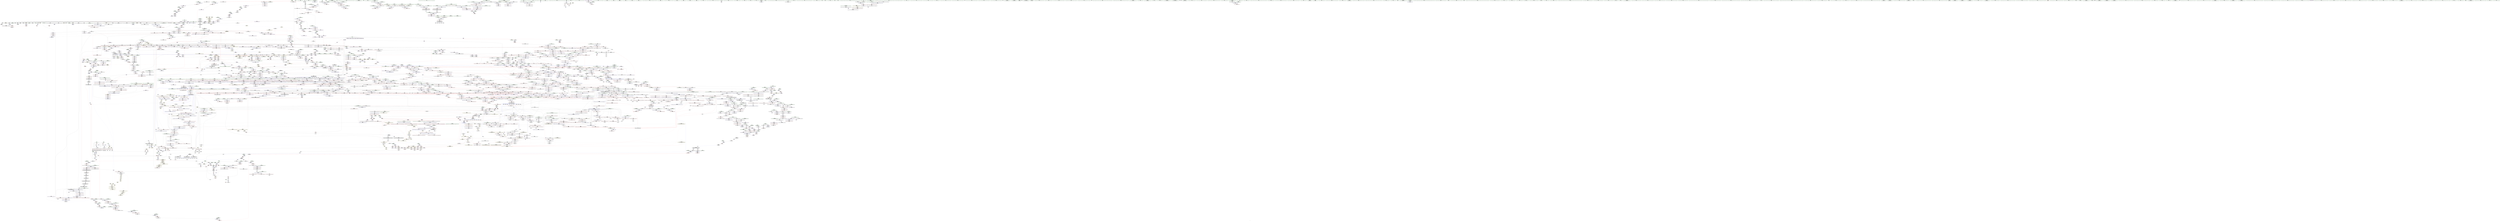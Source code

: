 digraph "SVFG" {
	label="SVFG";

	Node0x55a8c73f3ac0 [shape=record,color=grey,label="{NodeID: 0\nNullPtr|{|<s34>219}}"];
	Node0x55a8c73f3ac0 -> Node0x55a8c7d38f70[style=solid];
	Node0x55a8c73f3ac0 -> Node0x55a8c7d39070[style=solid];
	Node0x55a8c73f3ac0 -> Node0x55a8c7d39140[style=solid];
	Node0x55a8c73f3ac0 -> Node0x55a8c7d39210[style=solid];
	Node0x55a8c73f3ac0 -> Node0x55a8c7d392e0[style=solid];
	Node0x55a8c73f3ac0 -> Node0x55a8c7d393b0[style=solid];
	Node0x55a8c73f3ac0 -> Node0x55a8c7d39480[style=solid];
	Node0x55a8c73f3ac0 -> Node0x55a8c7d39550[style=solid];
	Node0x55a8c73f3ac0 -> Node0x55a8c7d39620[style=solid];
	Node0x55a8c73f3ac0 -> Node0x55a8c7d396f0[style=solid];
	Node0x55a8c73f3ac0 -> Node0x55a8c7d397c0[style=solid];
	Node0x55a8c73f3ac0 -> Node0x55a8c7d39890[style=solid];
	Node0x55a8c73f3ac0 -> Node0x55a8c7d39960[style=solid];
	Node0x55a8c73f3ac0 -> Node0x55a8c7d39a30[style=solid];
	Node0x55a8c73f3ac0 -> Node0x55a8c7d39b00[style=solid];
	Node0x55a8c73f3ac0 -> Node0x55a8c7d39bd0[style=solid];
	Node0x55a8c73f3ac0 -> Node0x55a8c7d39ca0[style=solid];
	Node0x55a8c73f3ac0 -> Node0x55a8c7d39d70[style=solid];
	Node0x55a8c73f3ac0 -> Node0x55a8c7d39e40[style=solid];
	Node0x55a8c73f3ac0 -> Node0x55a8c7d39f10[style=solid];
	Node0x55a8c73f3ac0 -> Node0x55a8c7d39fe0[style=solid];
	Node0x55a8c73f3ac0 -> Node0x55a8c7d3a0b0[style=solid];
	Node0x55a8c73f3ac0 -> Node0x55a8c7d3a180[style=solid];
	Node0x55a8c73f3ac0 -> Node0x55a8c7d3a250[style=solid];
	Node0x55a8c73f3ac0 -> Node0x55a8c7d3a320[style=solid];
	Node0x55a8c73f3ac0 -> Node0x55a8c7d3a3f0[style=solid];
	Node0x55a8c73f3ac0 -> Node0x55a8c7d4d420[style=solid];
	Node0x55a8c73f3ac0 -> Node0x55a8c7d97070[style=solid];
	Node0x55a8c73f3ac0 -> Node0x55a8c7d97140[style=solid];
	Node0x55a8c73f3ac0 -> Node0x55a8c7d97210[style=solid];
	Node0x55a8c73f3ac0 -> Node0x55a8c7d989a0[style=solid];
	Node0x55a8c73f3ac0 -> Node0x55a8c701e320[style=solid];
	Node0x55a8c73f3ac0 -> Node0x55a8c7dfc5c0[style=solid];
	Node0x55a8c73f3ac0 -> Node0x55a8c7dfc740[style=solid];
	Node0x55a8c73f3ac0:s34 -> Node0x55a8c7fe5990[style=solid,color=red];
	Node0x55a8c7fca030 [shape=record,color=black,label="{NodeID: 4871\n1566 = PHI(966, )\n0th arg _ZSt21__unguarded_partitionIPSt4pairIiiEN9__gnu_cxx5__ops15_Iter_less_iterEET_S6_S6_S6_T0_ }"];
	Node0x55a8c7fca030 -> Node0x55a8c7d93ee0[style=solid];
	Node0x55a8c7d433f0 [shape=record,color=red,label="{NodeID: 1550\n2508\<--2474\n\<--__len\n_ZNKSt6vectorIxSaIxEE12_M_check_lenEmPKc\n}"];
	Node0x55a8c7d433f0 -> Node0x55a8c7dfb540[style=solid];
	Node0x55a8c7d216d0 [shape=record,color=green,label="{NodeID: 443\n2821\<--2822\n__first\<--__first_field_insensitive\n_ZSt18uninitialized_copyISt13move_iteratorIPxES1_ET0_T_S4_S3_\n}"];
	Node0x55a8c7d216d0 -> Node0x55a8c7d2afd0[style=solid];
	Node0x55a8c7d216d0 -> Node0x55a8c7d57b90[style=solid];
	Node0x55a8c7d98db0 [shape=record,color=blue,label="{NodeID: 1993\n2276\<--2344\nehselector.slot\<--\n_ZNSt6vectorIxSaIxEE17_M_realloc_insertIJxEEEvN9__gnu_cxx17__normal_iteratorIPxS1_EEDpOT_\n}"];
	Node0x55a8c7d98db0 -> Node0x55a8c7d98f50[style=dashed];
	Node0x55a8c7d308f0 [shape=record,color=purple,label="{NodeID: 886\n570\<--566\n_M_impl2\<--this1\n_ZNSt12_Vector_baseIxSaIxEED2Ev\n}"];
	Node0x55a8c7d670f0 [shape=record,color=red,label="{NodeID: 1329\n1302\<--1224\n\<--__holeIndex.addr\n_ZSt13__adjust_heapIPSt4pairIiiElS1_N9__gnu_cxx5__ops15_Iter_less_iterEEvT_T0_S7_T1_T2_\n}"];
	Node0x55a8c7d199c0 [shape=record,color=green,label="{NodeID: 222\n1222\<--1223\n__first.addr\<--__first.addr_field_insensitive\n_ZSt13__adjust_heapIPSt4pairIiiElS1_N9__gnu_cxx5__ops15_Iter_less_iterEEvT_T0_S7_T1_T2_\n}"];
	Node0x55a8c7d199c0 -> Node0x55a8c7d668d0[style=solid];
	Node0x55a8c7d199c0 -> Node0x55a8c7d669a0[style=solid];
	Node0x55a8c7d199c0 -> Node0x55a8c7d66a70[style=solid];
	Node0x55a8c7d199c0 -> Node0x55a8c7d66b40[style=solid];
	Node0x55a8c7d199c0 -> Node0x55a8c7d66c10[style=solid];
	Node0x55a8c7d199c0 -> Node0x55a8c7d66ce0[style=solid];
	Node0x55a8c7d199c0 -> Node0x55a8c7d66db0[style=solid];
	Node0x55a8c7d199c0 -> Node0x55a8c7d921a0[style=solid];
	Node0x55a8c7fe2ea0 [shape=record,color=black,label="{NodeID: 5093\n3590 = PHI(2076, )\n}"];
	Node0x55a8c7fe2ea0 -> Node0x55a8c7d4b040[style=solid];
	Node0x55a8c7d4e970 [shape=record,color=blue,label="{NodeID: 1772\n336\<--333\n__x.addr\<--__x\n_ZNSt14priority_queueIxSt6vectorIxSaIxEESt4lessIxEE4pushEOx\n}"];
	Node0x55a8c7d4e970 -> Node0x55a8c7d60000[style=dashed];
	Node0x55a8c7d3d4e0 [shape=record,color=black,label="{NodeID: 665\n1088\<--1086\nsub.ptr.rhs.cast2\<--\n_ZSt11__make_heapIPSt4pairIiiEN9__gnu_cxx5__ops15_Iter_less_iterEEvT_S6_RT0_\n}"];
	Node0x55a8c7d3d4e0 -> Node0x55a8c7d81430[style=solid];
	Node0x55a8c7df7c40 [shape=record,color=grey,label="{NodeID: 3322\n810 = Binary(809, 580, )\n}"];
	Node0x55a8c7df7c40 -> Node0x55a8c7dfc2c0[style=solid];
	Node0x55a8c7d5bd60 [shape=record,color=purple,label="{NodeID: 1108\n3571\<--3530\ncoerce.dive5\<--agg.tmp2\n_ZSt13__adjust_heapIN9__gnu_cxx17__normal_iteratorIPxSt6vectorIxSaIxEEEElxNS0_5__ops15_Iter_comp_iterISt4lessIxEEEEvT_T0_SD_T1_T2_\n}"];
	Node0x55a8c7d5bd60 -> Node0x55a8c7da0930[style=solid];
	Node0x55a8c73f3b50 [shape=record,color=green,label="{NodeID: 1\n7\<--1\n__dso_handle\<--dummyObj\nGlob }"];
	Node0x55a8c7fca140 [shape=record,color=black,label="{NodeID: 4872\n1567 = PHI(967, )\n1st arg _ZSt21__unguarded_partitionIPSt4pairIiiEN9__gnu_cxx5__ops15_Iter_less_iterEET_S6_S6_S6_T0_ }"];
	Node0x55a8c7fca140 -> Node0x55a8c7d93fb0[style=solid];
	Node0x55a8c7d434c0 [shape=record,color=red,label="{NodeID: 1551\n2514\<--2474\n\<--__len\n_ZNKSt6vectorIxSaIxEE12_M_check_lenEmPKc\n}"];
	Node0x55a8c7d434c0 -> Node0x55a8c7d7f430[style=solid];
	Node0x55a8c7d217a0 [shape=record,color=green,label="{NodeID: 444\n2823\<--2824\n__last\<--__last_field_insensitive\n_ZSt18uninitialized_copyISt13move_iteratorIPxES1_ET0_T_S4_S3_\n}"];
	Node0x55a8c7d217a0 -> Node0x55a8c7d2b0a0[style=solid];
	Node0x55a8c7d217a0 -> Node0x55a8c7d57c60[style=solid];
	Node0x55a8c7d98e80 [shape=record,color=blue,label="{NodeID: 1994\n2274\<--2363\nexn.slot\<--\n_ZNSt6vectorIxSaIxEE17_M_realloc_insertIJxEEEvN9__gnu_cxx17__normal_iteratorIPxS1_EEDpOT_\n}"];
	Node0x55a8c7d98e80 -> Node0x55a8c7d71510[style=dashed];
	Node0x55a8c7d309c0 [shape=record,color=purple,label="{NodeID: 887\n571\<--566\n_M_end_of_storage\<--this1\n_ZNSt12_Vector_baseIxSaIxEED2Ev\n}"];
	Node0x55a8c7d309c0 -> Node0x55a8c7d61380[style=solid];
	Node0x55a8c7d671c0 [shape=record,color=red,label="{NodeID: 1330\n1316\<--1224\n\<--__holeIndex.addr\n_ZSt13__adjust_heapIPSt4pairIiiElS1_N9__gnu_cxx5__ops15_Iter_less_iterEEvT_T0_S7_T1_T2_\n|{<s0>93}}"];
	Node0x55a8c7d671c0:s0 -> Node0x55a8c7ff18c0[style=solid,color=red];
	Node0x55a8c7d19a90 [shape=record,color=green,label="{NodeID: 223\n1224\<--1225\n__holeIndex.addr\<--__holeIndex.addr_field_insensitive\n_ZSt13__adjust_heapIPSt4pairIiiElS1_N9__gnu_cxx5__ops15_Iter_less_iterEEvT_T0_S7_T1_T2_\n}"];
	Node0x55a8c7d19a90 -> Node0x55a8c7d66e80[style=solid];
	Node0x55a8c7d19a90 -> Node0x55a8c7d66f50[style=solid];
	Node0x55a8c7d19a90 -> Node0x55a8c7d67020[style=solid];
	Node0x55a8c7d19a90 -> Node0x55a8c7d670f0[style=solid];
	Node0x55a8c7d19a90 -> Node0x55a8c7d671c0[style=solid];
	Node0x55a8c7d19a90 -> Node0x55a8c7d92270[style=solid];
	Node0x55a8c7d19a90 -> Node0x55a8c7d92750[style=solid];
	Node0x55a8c7d19a90 -> Node0x55a8c7d928f0[style=solid];
	Node0x55a8c7fe2fb0 [shape=record,color=black,label="{NodeID: 5094\n3593 = PHI(3253, )\n}"];
	Node0x55a8c7fe2fb0 -> Node0x55a8c7da0ba0[style=solid];
	Node0x55a8c7d4ea40 [shape=record,color=blue,label="{NodeID: 1773\n359\<--356\ncoerce.dive\<--call3\n_ZNSt14priority_queueIxSt6vectorIxSaIxEESt4lessIxEE4pushEOx\n}"];
	Node0x55a8c7d4ea40 -> Node0x55a8c7d600d0[style=dashed];
	Node0x55a8c7d3d5b0 [shape=record,color=black,label="{NodeID: 666\n1104\<--1100\n\<--call\n_ZSt11__make_heapIPSt4pairIiiEN9__gnu_cxx5__ops15_Iter_less_iterEEvT_S6_RT0_\n}"];
	Node0x55a8c7d3d5b0 -> Node0x55a8c7d315f0[style=solid];
	Node0x55a8c7d3d5b0 -> Node0x55a8c7d316c0[style=solid];
	Node0x55a8c7df7dc0 [shape=record,color=grey,label="{NodeID: 3323\n809 = Binary(807, 808, )\n}"];
	Node0x55a8c7df7dc0 -> Node0x55a8c7df7c40[style=solid];
	Node0x55a8c7d5be30 [shape=record,color=purple,label="{NodeID: 1109\n3575\<--3530\ncoerce.dive7\<--agg.tmp2\n_ZSt13__adjust_heapIN9__gnu_cxx17__normal_iteratorIPxSt6vectorIxSaIxEEEElxNS0_5__ops15_Iter_comp_iterISt4lessIxEEEEvT_T0_SD_T1_T2_\n}"];
	Node0x55a8c7d5be30 -> Node0x55a8c7d4af70[style=solid];
	Node0x55a8c7cc4b00 [shape=record,color=green,label="{NodeID: 2\n9\<--1\n\<--dummyObj\nCan only get source location for instruction, argument, global var or function.}"];
	Node0x55a8c7fca250 [shape=record,color=black,label="{NodeID: 4873\n1568 = PHI(968, )\n2nd arg _ZSt21__unguarded_partitionIPSt4pairIiiEN9__gnu_cxx5__ops15_Iter_less_iterEET_S6_S6_S6_T0_ }"];
	Node0x55a8c7fca250 -> Node0x55a8c7d94080[style=solid];
	Node0x55a8c7d43590 [shape=record,color=red,label="{NodeID: 1552\n2501\<--2498\n\<--call5\n_ZNKSt6vectorIxSaIxEE12_M_check_lenEmPKc\n}"];
	Node0x55a8c7d43590 -> Node0x55a8c7df4f40[style=solid];
	Node0x55a8c7d21870 [shape=record,color=green,label="{NodeID: 445\n2825\<--2826\n__result.addr\<--__result.addr_field_insensitive\n_ZSt18uninitialized_copyISt13move_iteratorIPxES1_ET0_T_S4_S3_\n}"];
	Node0x55a8c7d21870 -> Node0x55a8c7d456e0[style=solid];
	Node0x55a8c7d21870 -> Node0x55a8c7d9b720[style=solid];
	Node0x55a8c7d98f50 [shape=record,color=blue,label="{NodeID: 1995\n2276\<--2365\nehselector.slot\<--\n_ZNSt6vectorIxSaIxEE17_M_realloc_insertIJxEEEvN9__gnu_cxx17__normal_iteratorIPxS1_EEDpOT_\n}"];
	Node0x55a8c7d98f50 -> Node0x55a8c7d715e0[style=dashed];
	Node0x55a8c7d30a90 [shape=record,color=purple,label="{NodeID: 888\n573\<--566\n_M_impl3\<--this1\n_ZNSt12_Vector_baseIxSaIxEED2Ev\n}"];
	Node0x55a8c7d67290 [shape=record,color=red,label="{NodeID: 1331\n1249\<--1226\n\<--__len.addr\n_ZSt13__adjust_heapIPSt4pairIiiElS1_N9__gnu_cxx5__ops15_Iter_less_iterEEvT_T0_S7_T1_T2_\n}"];
	Node0x55a8c7d67290 -> Node0x55a8c7df68c0[style=solid];
	Node0x55a8c7d19b60 [shape=record,color=green,label="{NodeID: 224\n1226\<--1227\n__len.addr\<--__len.addr_field_insensitive\n_ZSt13__adjust_heapIPSt4pairIiiElS1_N9__gnu_cxx5__ops15_Iter_less_iterEEvT_T0_S7_T1_T2_\n}"];
	Node0x55a8c7d19b60 -> Node0x55a8c7d67290[style=solid];
	Node0x55a8c7d19b60 -> Node0x55a8c7d67360[style=solid];
	Node0x55a8c7d19b60 -> Node0x55a8c7d67430[style=solid];
	Node0x55a8c7d19b60 -> Node0x55a8c7d92340[style=solid];
	Node0x55a8c7fe30c0 [shape=record,color=black,label="{NodeID: 5095\n3596 = PHI(3122, )\n}"];
	Node0x55a8c7fe30c0 -> Node0x55a8c7da0c70[style=solid];
	Node0x55a8c7ec5010 [shape=record,color=yellow,style=double,label="{NodeID: 3988\n67V_1 = ENCHI(MR_67V_0)\npts\{1160000 1160001 \}\nFun[_ZNSt14priority_queueIxSt6vectorIxSaIxEESt4lessIxEE4pushEOx]|{<s0>20}}"];
	Node0x55a8c7ec5010:s0 -> Node0x55a8c7025570[style=dashed,color=red];
	Node0x55a8c7d4eb10 [shape=record,color=blue,label="{NodeID: 1774\n365\<--362\ncoerce.dive7\<--call6\n_ZNSt14priority_queueIxSt6vectorIxSaIxEESt4lessIxEE4pushEOx\n}"];
	Node0x55a8c7d4eb10 -> Node0x55a8c7d601a0[style=dashed];
	Node0x55a8c7d3d680 [shape=record,color=black,label="{NodeID: 667\n1114\<--1112\n\<--call5\n_ZSt11__make_heapIPSt4pairIiiEN9__gnu_cxx5__ops15_Iter_less_iterEEvT_S6_RT0_\n}"];
	Node0x55a8c7d3d680 -> Node0x55a8c7d31930[style=solid];
	Node0x55a8c7d3d680 -> Node0x55a8c7d31a00[style=solid];
	Node0x55a8c7df7f40 [shape=record,color=grey,label="{NodeID: 3324\n825 = Binary(824, 826, )\n}"];
	Node0x55a8c7df7f40 -> Node0x55a8c7d50d30[style=solid];
	Node0x55a8c7d5bf00 [shape=record,color=purple,label="{NodeID: 1110\n3587\<--3532\ncoerce.dive10\<--ref.tmp\n_ZSt13__adjust_heapIN9__gnu_cxx17__normal_iteratorIPxSt6vectorIxSaIxEEEElxNS0_5__ops15_Iter_comp_iterISt4lessIxEEEEvT_T0_SD_T1_T2_\n}"];
	Node0x55a8c7d5bf00 -> Node0x55a8c7da0ad0[style=solid];
	Node0x55a8c7cc4e40 [shape=record,color=green,label="{NodeID: 3\n12\<--1\n\<--dummyObj\nCan only get source location for instruction, argument, global var or function.}"];
	Node0x55a8c7fca360 [shape=record,color=black,label="{NodeID: 4874\n2255 = PHI(2181, )\n0th arg _ZNSt6vectorIxSaIxEE17_M_realloc_insertIJxEEEvN9__gnu_cxx17__normal_iteratorIPxS1_EEDpOT_ }"];
	Node0x55a8c7fca360 -> Node0x55a8c7d983f0[style=solid];
	Node0x55a8c7d43660 [shape=record,color=red,label="{NodeID: 1553\n2527\<--2521\n\<--__lhs.addr\n_ZN9__gnu_cxxmiIPxSt6vectorIxSaIxEEEENS_17__normal_iteratorIT_T0_E15difference_typeERKS8_SB_\n|{<s0>209}}"];
	Node0x55a8c7d43660:s0 -> Node0x55a8c7fe9f20[style=solid,color=red];
	Node0x55a8c7d21940 [shape=record,color=green,label="{NodeID: 446\n2827\<--2828\n__assignable\<--__assignable_field_insensitive\n_ZSt18uninitialized_copyISt13move_iteratorIPxES1_ET0_T_S4_S3_\n}"];
	Node0x55a8c7d21940 -> Node0x55a8c7d9b7f0[style=solid];
	Node0x55a8c7d99020 [shape=record,color=blue,label="{NodeID: 1996\n2416\<--2413\n_M_start36\<--\n_ZNSt6vectorIxSaIxEE17_M_realloc_insertIJxEEEvN9__gnu_cxx17__normal_iteratorIPxS1_EEDpOT_\n|{<s0>173}}"];
	Node0x55a8c7d99020:s0 -> Node0x55a8c7e93e50[style=dashed,color=blue];
	Node0x55a8c7d30b60 [shape=record,color=purple,label="{NodeID: 889\n574\<--566\n_M_start4\<--this1\n_ZNSt12_Vector_baseIxSaIxEED2Ev\n}"];
	Node0x55a8c7d30b60 -> Node0x55a8c7d61450[style=solid];
	Node0x55a8c7d67360 [shape=record,color=red,label="{NodeID: 1332\n1282\<--1226\n\<--__len.addr\n_ZSt13__adjust_heapIPSt4pairIiiElS1_N9__gnu_cxx5__ops15_Iter_less_iterEEvT_T0_S7_T1_T2_\n}"];
	Node0x55a8c7d67360 -> Node0x55a8c7df29c0[style=solid];
	Node0x55a8c7d19c30 [shape=record,color=green,label="{NodeID: 225\n1228\<--1229\n__topIndex\<--__topIndex_field_insensitive\n_ZSt13__adjust_heapIPSt4pairIiiElS1_N9__gnu_cxx5__ops15_Iter_less_iterEEvT_T0_S7_T1_T2_\n}"];
	Node0x55a8c7d19c30 -> Node0x55a8c7d67500[style=solid];
	Node0x55a8c7d19c30 -> Node0x55a8c7d92410[style=solid];
	Node0x55a8c7fe31d0 [shape=record,color=black,label="{NodeID: 5096\n3617 = PHI(3253, )\n}"];
	Node0x55a8c7fe31d0 -> Node0x55a8c7da0ee0[style=solid];
	Node0x55a8c7ec50f0 [shape=record,color=yellow,style=double,label="{NodeID: 3989\n69V_1 = ENCHI(MR_69V_0)\npts\{128 2097 3144 3472 3523 \}\nFun[_ZNSt14priority_queueIxSt6vectorIxSaIxEESt4lessIxEE4pushEOx]|{<s0>20}}"];
	Node0x55a8c7ec50f0:s0 -> Node0x55a8c7ea2550[style=dashed,color=red];
	Node0x55a8c7d4ebe0 [shape=record,color=blue,label="{NodeID: 1775\n378\<--377\nthis.addr\<--this\n_ZNKSt14priority_queueIxSt6vectorIxSaIxEESt4lessIxEE4sizeEv\n}"];
	Node0x55a8c7d4ebe0 -> Node0x55a8c7d60270[style=dashed];
	Node0x55a8c7d3d750 [shape=record,color=black,label="{NodeID: 668\n1131\<--1147\n_ZNK9__gnu_cxx5__ops15_Iter_less_iterclIPSt4pairIiiES5_EEbT_T0__ret\<--call\n_ZNK9__gnu_cxx5__ops15_Iter_less_iterclIPSt4pairIiiES5_EEbT_T0_\n|{<s0>68|<s1>84|<s2>102|<s3>103|<s4>105|<s5>108|<s6>110|<s7>113|<s8>114|<s9>123}}"];
	Node0x55a8c7d3d750:s0 -> Node0x55a8c7fd8590[style=solid,color=blue];
	Node0x55a8c7d3d750:s1 -> Node0x55a8c7fd90d0[style=solid,color=blue];
	Node0x55a8c7d3d750:s2 -> Node0x55a8c7fd7810[style=solid,color=blue];
	Node0x55a8c7d3d750:s3 -> Node0x55a8c7fd7920[style=solid,color=blue];
	Node0x55a8c7d3d750:s4 -> Node0x55a8c7fd7a30[style=solid,color=blue];
	Node0x55a8c7d3d750:s5 -> Node0x55a8c7fd7b40[style=solid,color=blue];
	Node0x55a8c7d3d750:s6 -> Node0x55a8c7fd7c80[style=solid,color=blue];
	Node0x55a8c7d3d750:s7 -> Node0x55a8c7fd7dc0[style=solid,color=blue];
	Node0x55a8c7d3d750:s8 -> Node0x55a8c7fd7f00[style=solid,color=blue];
	Node0x55a8c7d3d750:s9 -> Node0x55a8c7fdc910[style=solid,color=blue];
	Node0x55a8c7df80c0 [shape=record,color=grey,label="{NodeID: 3325\n1423 = Binary(1422, 181, )\n}"];
	Node0x55a8c7df80c0 -> Node0x55a8c7df8240[style=solid];
	Node0x55a8c7d5bfd0 [shape=record,color=purple,label="{NodeID: 1111\n3594\<--3534\ncoerce.dive15\<--ref.tmp13\n_ZSt13__adjust_heapIN9__gnu_cxx17__normal_iteratorIPxSt6vectorIxSaIxEEEElxNS0_5__ops15_Iter_comp_iterISt4lessIxEEEEvT_T0_SD_T1_T2_\n}"];
	Node0x55a8c7d5bfd0 -> Node0x55a8c7da0ba0[style=solid];
	Node0x55a8c7cc4f00 [shape=record,color=green,label="{NodeID: 4\n19\<--1\n.str\<--dummyObj\nGlob }"];
	Node0x55a8c7fca470 [shape=record,color=black,label="{NodeID: 4875\n2256 = PHI(2219, )\n1st arg _ZNSt6vectorIxSaIxEE17_M_realloc_insertIJxEEEvN9__gnu_cxx17__normal_iteratorIPxS1_EEDpOT_ }"];
	Node0x55a8c7fca470 -> Node0x55a8c7d98320[style=solid];
	Node0x55a8c7d43730 [shape=record,color=red,label="{NodeID: 1554\n2530\<--2523\n\<--__rhs.addr\n_ZN9__gnu_cxxmiIPxSt6vectorIxSaIxEEEENS_17__normal_iteratorIT_T0_E15difference_typeERKS8_SB_\n|{<s0>210}}"];
	Node0x55a8c7d43730:s0 -> Node0x55a8c7fe9f20[style=solid,color=red];
	Node0x55a8c7d21a10 [shape=record,color=green,label="{NodeID: 447\n2829\<--2830\nagg.tmp\<--agg.tmp_field_insensitive\n_ZSt18uninitialized_copyISt13move_iteratorIPxES1_ET0_T_S4_S3_\n}"];
	Node0x55a8c7d21a10 -> Node0x55a8c7d2b170[style=solid];
	Node0x55a8c7d21a10 -> Node0x55a8c7d57d30[style=solid];
	Node0x55a8c7d990f0 [shape=record,color=blue,label="{NodeID: 1997\n2421\<--2418\n_M_finish38\<--\n_ZNSt6vectorIxSaIxEE17_M_realloc_insertIJxEEEvN9__gnu_cxx17__normal_iteratorIPxS1_EEDpOT_\n|{<s0>173}}"];
	Node0x55a8c7d990f0:s0 -> Node0x55a8c7e94350[style=dashed,color=blue];
	Node0x55a8c7d30c30 [shape=record,color=purple,label="{NodeID: 890\n584\<--566\n_M_impl5\<--this1\n_ZNSt12_Vector_baseIxSaIxEED2Ev\n|{<s0>42}}"];
	Node0x55a8c7d30c30:s0 -> Node0x55a8c7fee5c0[style=solid,color=red];
	Node0x55a8c7ea4950 [shape=record,color=yellow,style=double,label="{NodeID: 3547\n34V_1 = ENCHI(MR_34V_0)\npts\{1160000 \}\nFun[_ZNKSt6vectorIxSaIxEE5frontEv]|{<s0>261}}"];
	Node0x55a8c7ea4950:s0 -> Node0x55a8c7ea5950[style=dashed,color=red];
	Node0x55a8c7d67430 [shape=record,color=red,label="{NodeID: 1333\n1287\<--1226\n\<--__len.addr\n_ZSt13__adjust_heapIPSt4pairIiiElS1_N9__gnu_cxx5__ops15_Iter_less_iterEEvT_T0_S7_T1_T2_\n}"];
	Node0x55a8c7d67430 -> Node0x55a8c7df2b40[style=solid];
	Node0x55a8c7d19d00 [shape=record,color=green,label="{NodeID: 226\n1230\<--1231\n__secondChild\<--__secondChild_field_insensitive\n_ZSt13__adjust_heapIPSt4pairIiiElS1_N9__gnu_cxx5__ops15_Iter_less_iterEEvT_T0_S7_T1_T2_\n}"];
	Node0x55a8c7d19d00 -> Node0x55a8c7d675d0[style=solid];
	Node0x55a8c7d19d00 -> Node0x55a8c7d676a0[style=solid];
	Node0x55a8c7d19d00 -> Node0x55a8c7d67770[style=solid];
	Node0x55a8c7d19d00 -> Node0x55a8c7d67840[style=solid];
	Node0x55a8c7d19d00 -> Node0x55a8c7d67910[style=solid];
	Node0x55a8c7d19d00 -> Node0x55a8c7d679e0[style=solid];
	Node0x55a8c7d19d00 -> Node0x55a8c7d67ab0[style=solid];
	Node0x55a8c7d19d00 -> Node0x55a8c7d67b80[style=solid];
	Node0x55a8c7d19d00 -> Node0x55a8c7d67c50[style=solid];
	Node0x55a8c7d19d00 -> Node0x55a8c7d67d20[style=solid];
	Node0x55a8c7d19d00 -> Node0x55a8c7d67df0[style=solid];
	Node0x55a8c7d19d00 -> Node0x55a8c7d924e0[style=solid];
	Node0x55a8c7d19d00 -> Node0x55a8c7d925b0[style=solid];
	Node0x55a8c7d19d00 -> Node0x55a8c7d92680[style=solid];
	Node0x55a8c7d19d00 -> Node0x55a8c7d92820[style=solid];
	Node0x55a8c7fe3310 [shape=record,color=black,label="{NodeID: 5097\n3620 = PHI(3122, )\n|{<s0>295}}"];
	Node0x55a8c7fe3310:s0 -> Node0x55a8c7fc8090[style=solid,color=red];
	Node0x55a8c7ec5260 [shape=record,color=yellow,style=double,label="{NodeID: 3990\n14V_1 = ENCHI(MR_14V_0)\npts\{18 \}\nFun[_ZSt13move_backwardIPSt4pairIiiES2_ET0_T_S4_S3_]|{<s0>135}}"];
	Node0x55a8c7ec5260:s0 -> Node0x55a8c7ec1fe0[style=dashed,color=red];
	Node0x55a8c7d4ecb0 [shape=record,color=blue,label="{NodeID: 1776\n389\<--388\nthis.addr\<--this\n_ZNKSt14priority_queueIxSt6vectorIxSaIxEESt4lessIxEE3topEv\n}"];
	Node0x55a8c7d4ecb0 -> Node0x55a8c7d60340[style=dashed];
	Node0x55a8c7d3d820 [shape=record,color=black,label="{NodeID: 669\n1176\<--1164\n\<--__value\n_ZSt10__pop_heapIPSt4pairIiiEN9__gnu_cxx5__ops15_Iter_less_iterEEvT_S6_S6_RT0_\n}"];
	Node0x55a8c7d3d820 -> Node0x55a8c7d31ad0[style=solid];
	Node0x55a8c7d3d820 -> Node0x55a8c7d31ba0[style=solid];
	Node0x55a8c7df8240 [shape=record,color=grey,label="{NodeID: 3326\n1424 = Binary(1423, 766, )\n}"];
	Node0x55a8c7df8240 -> Node0x55a8c7d935f0[style=solid];
	Node0x55a8c7d5c0a0 [shape=record,color=purple,label="{NodeID: 1112\n3618\<--3536\ncoerce.dive27\<--ref.tmp24\n_ZSt13__adjust_heapIN9__gnu_cxx17__normal_iteratorIPxSt6vectorIxSaIxEEEElxNS0_5__ops15_Iter_comp_iterISt4lessIxEEEEvT_T0_SD_T1_T2_\n}"];
	Node0x55a8c7d5c0a0 -> Node0x55a8c7da0ee0[style=solid];
	Node0x55a8c7cc4fc0 [shape=record,color=green,label="{NodeID: 5\n21\<--1\n_ZSt3cin\<--dummyObj\nGlob }"];
	Node0x55a8c7fca580 [shape=record,color=black,label="{NodeID: 4876\n2257 = PHI(2217, )\n2nd arg _ZNSt6vectorIxSaIxEE17_M_realloc_insertIJxEEEvN9__gnu_cxx17__normal_iteratorIPxS1_EEDpOT_ }"];
	Node0x55a8c7fca580 -> Node0x55a8c7d984c0[style=solid];
	Node0x55a8c7d43800 [shape=record,color=red,label="{NodeID: 1555\n2529\<--2528\n\<--call\n_ZN9__gnu_cxxmiIPxSt6vectorIxSaIxEEEENS_17__normal_iteratorIT_T0_E15difference_typeERKS8_SB_\n}"];
	Node0x55a8c7d43800 -> Node0x55a8c7d416b0[style=solid];
	Node0x55a8c7d21ae0 [shape=record,color=green,label="{NodeID: 448\n2831\<--2832\nagg.tmp2\<--agg.tmp2_field_insensitive\n_ZSt18uninitialized_copyISt13move_iteratorIPxES1_ET0_T_S4_S3_\n}"];
	Node0x55a8c7d21ae0 -> Node0x55a8c7d2b240[style=solid];
	Node0x55a8c7d21ae0 -> Node0x55a8c7d57e00[style=solid];
	Node0x55a8c7d991c0 [shape=record,color=blue,label="{NodeID: 1998\n2428\<--2425\n_M_end_of_storage41\<--add.ptr39\n_ZNSt6vectorIxSaIxEE17_M_realloc_insertIJxEEEvN9__gnu_cxx17__normal_iteratorIPxS1_EEDpOT_\n|{<s0>173}}"];
	Node0x55a8c7d991c0:s0 -> Node0x55a8c7e94850[style=dashed,color=blue];
	Node0x55a8c7d30d00 [shape=record,color=purple,label="{NodeID: 891\n594\<--566\n_M_impl6\<--this1\n_ZNSt12_Vector_baseIxSaIxEED2Ev\n|{<s0>43}}"];
	Node0x55a8c7d30d00:s0 -> Node0x55a8c7fee5c0[style=solid,color=red];
	Node0x55a8c7d67500 [shape=record,color=red,label="{NodeID: 1334\n1317\<--1228\n\<--__topIndex\n_ZSt13__adjust_heapIPSt4pairIiiElS1_N9__gnu_cxx5__ops15_Iter_less_iterEEvT_T0_S7_T1_T2_\n|{<s0>93}}"];
	Node0x55a8c7d67500:s0 -> Node0x55a8c7ff19d0[style=solid,color=red];
	Node0x55a8c7d19dd0 [shape=record,color=green,label="{NodeID: 227\n1232\<--1233\n__cmp\<--__cmp_field_insensitive\n_ZSt13__adjust_heapIPSt4pairIiiElS1_N9__gnu_cxx5__ops15_Iter_less_iterEEvT_T0_S7_T1_T2_\n|{<s0>90|<s1>93}}"];
	Node0x55a8c7d19dd0:s0 -> Node0x55a8c7ff2b10[style=solid,color=red];
	Node0x55a8c7d19dd0:s1 -> Node0x55a8c7ff1bf0[style=solid,color=red];
	Node0x55a8c7fe34e0 [shape=record,color=black,label="{NodeID: 5098\n3621 = PHI(2076, )\n}"];
	Node0x55a8c7fe34e0 -> Node0x55a8c7d4b110[style=solid];
	Node0x55a8c7d4ed80 [shape=record,color=blue,label="{NodeID: 1777\n400\<--399\nthis.addr\<--this\n_ZNSt14priority_queueIxSt6vectorIxSaIxEESt4lessIxEE3popEv\n}"];
	Node0x55a8c7d4ed80 -> Node0x55a8c7d60410[style=dashed];
	Node0x55a8c7d3d8f0 [shape=record,color=black,label="{NodeID: 670\n1193\<--1166\n\<--agg.tmp\n_ZSt10__pop_heapIPSt4pairIiiEN9__gnu_cxx5__ops15_Iter_less_iterEEvT_S6_S6_RT0_\n}"];
	Node0x55a8c7d3d8f0 -> Node0x55a8c7d31e10[style=solid];
	Node0x55a8c7d3d8f0 -> Node0x55a8c7d31ee0[style=solid];
	Node0x55a8c7df83c0 [shape=record,color=grey,label="{NodeID: 3327\n3557 = Binary(3556, 766, )\n}"];
	Node0x55a8c7df83c0 -> Node0x55a8c7dfc8c0[style=solid];
	Node0x55a8c7d5c170 [shape=record,color=purple,label="{NodeID: 1113\n3625\<--3538\ncoerce.dive32\<--ref.tmp30\n_ZSt13__adjust_heapIN9__gnu_cxx17__normal_iteratorIPxSt6vectorIxSaIxEEEElxNS0_5__ops15_Iter_comp_iterISt4lessIxEEEEvT_T0_SD_T1_T2_\n}"];
	Node0x55a8c7d5c170 -> Node0x55a8c7da0fb0[style=solid];
	Node0x55a8c7cc5830 [shape=record,color=green,label="{NodeID: 6\n22\<--1\n.str.2\<--dummyObj\nGlob }"];
	Node0x55a8c7fca690 [shape=record,color=black,label="{NodeID: 4877\n1022 = PHI(923, )\n0th arg _ZSt11__sort_heapIPSt4pairIiiEN9__gnu_cxx5__ops15_Iter_less_iterEEvT_S6_RT0_ }"];
	Node0x55a8c7fca690 -> Node0x55a8c7d51b00[style=solid];
	Node0x55a8c7d438d0 [shape=record,color=red,label="{NodeID: 1556\n2532\<--2531\n\<--call1\n_ZN9__gnu_cxxmiIPxSt6vectorIxSaIxEEEENS_17__normal_iteratorIT_T0_E15difference_typeERKS8_SB_\n}"];
	Node0x55a8c7d438d0 -> Node0x55a8c7d41780[style=solid];
	Node0x55a8c7d21bb0 [shape=record,color=green,label="{NodeID: 449\n2852\<--2853\n_ZNSt20__uninitialized_copyILb1EE13__uninit_copyISt13move_iteratorIPxES3_EET0_T_S6_S5_\<--_ZNSt20__uninitialized_copyILb1EE13__uninit_copyISt13move_iteratorIPxES3_EET0_T_S6_S5__field_insensitive\n}"];
	Node0x55a8c7d99290 [shape=record,color=blue,label="{NodeID: 1999\n2446\<--2443\nthis.addr\<--this\n_ZN9__gnu_cxx13new_allocatorIxE9constructIxJxEEEvPT_DpOT0_\n}"];
	Node0x55a8c7d99290 -> Node0x55a8c7d42d70[style=dashed];
	Node0x55a8c7d30dd0 [shape=record,color=purple,label="{NodeID: 892\n654\<--650\n_M_impl\<--this1\n_ZNSt12_Vector_baseIxSaIxEE13_M_deallocateEPxm\n}"];
	Node0x55a8c7d30dd0 -> Node0x55a8c7d3c090[style=solid];
	Node0x55a8c7d675d0 [shape=record,color=red,label="{NodeID: 1335\n1248\<--1230\n\<--__secondChild\n_ZSt13__adjust_heapIPSt4pairIiiElS1_N9__gnu_cxx5__ops15_Iter_less_iterEEvT_T0_S7_T1_T2_\n}"];
	Node0x55a8c7d675d0 -> Node0x55a8c7dfbcc0[style=solid];
	Node0x55a8c7d19ea0 [shape=record,color=green,label="{NodeID: 228\n1234\<--1235\nagg.tmp\<--agg.tmp_field_insensitive\n_ZSt13__adjust_heapIPSt4pairIiiElS1_N9__gnu_cxx5__ops15_Iter_less_iterEEvT_T0_S7_T1_T2_\n}"];
	Node0x55a8c7fe35f0 [shape=record,color=black,label="{NodeID: 5099\n3624 = PHI(3253, )\n}"];
	Node0x55a8c7fe35f0 -> Node0x55a8c7da0fb0[style=solid];
	Node0x55a8c7d4ee50 [shape=record,color=blue,label="{NodeID: 1778\n412\<--411\ncoerce.dive\<--call\n_ZNSt14priority_queueIxSt6vectorIxSaIxEESt4lessIxEE3popEv\n}"];
	Node0x55a8c7d4ee50 -> Node0x55a8c7d604e0[style=dashed];
	Node0x55a8c7d3d9c0 [shape=record,color=black,label="{NodeID: 671\n1197\<--1166\n\<--agg.tmp\n_ZSt10__pop_heapIPSt4pairIiiEN9__gnu_cxx5__ops15_Iter_less_iterEEvT_S6_S6_RT0_\n}"];
	Node0x55a8c7d3d9c0 -> Node0x55a8c7d66730[style=solid];
	Node0x55a8c7df8540 [shape=record,color=grey,label="{NodeID: 3328\n3561 = Binary(3560, 181, )\n}"];
	Node0x55a8c7df8540 -> Node0x55a8c7df8cc0[style=solid];
	Node0x55a8c7d5c240 [shape=record,color=purple,label="{NodeID: 1114\n3646\<--3542\ncoerce.dive39\<--agg.tmp37\n_ZSt13__adjust_heapIN9__gnu_cxx17__normal_iteratorIPxSt6vectorIxSaIxEEEElxNS0_5__ops15_Iter_comp_iterISt4lessIxEEEEvT_T0_SD_T1_T2_\n}"];
	Node0x55a8c7d5c240 -> Node0x55a8c7d4b2b0[style=solid];
	Node0x55a8c7cc58f0 [shape=record,color=green,label="{NodeID: 7\n24\<--1\n.str.3\<--dummyObj\nGlob }"];
	Node0x55a8c7fca7a0 [shape=record,color=black,label="{NodeID: 4878\n1023 = PHI(924, )\n1st arg _ZSt11__sort_heapIPSt4pairIiiEN9__gnu_cxx5__ops15_Iter_less_iterEEvT_S6_RT0_ }"];
	Node0x55a8c7fca7a0 -> Node0x55a8c7d51bd0[style=solid];
	Node0x55a8c7e7b710 [shape=record,color=yellow,style=double,label="{NodeID: 3771\n127V_1 = ENCHI(MR_127V_0)\npts\{13760000 13760001 \}\nFun[_ZSt11__push_heapIPSt4pairIiiElS1_N9__gnu_cxx5__ops14_Iter_less_valEEvT_T0_S7_T1_RT2_]|{<s0>96|<s1>98|<s2>100}}"];
	Node0x55a8c7e7b710:s0 -> Node0x55a8c7ec30f0[style=dashed,color=red];
	Node0x55a8c7e7b710:s1 -> Node0x55a8c7ea80f0[style=dashed,color=red];
	Node0x55a8c7e7b710:s2 -> Node0x55a8c7ea80f0[style=dashed,color=red];
	Node0x55a8c7d439a0 [shape=record,color=red,label="{NodeID: 1557\n2547\<--2541\nthis1\<--this.addr\n_ZNSt12_Vector_baseIxSaIxEE11_M_allocateEm\n}"];
	Node0x55a8c7d439a0 -> Node0x55a8c7d56b50[style=solid];
	Node0x55a8c7d21cb0 [shape=record,color=green,label="{NodeID: 450\n2859\<--2860\n__first\<--__first_field_insensitive\n_ZNSt20__uninitialized_copyILb1EE13__uninit_copyISt13move_iteratorIPxES3_EET0_T_S6_S5_\n}"];
	Node0x55a8c7d21cb0 -> Node0x55a8c7d2b3e0[style=solid];
	Node0x55a8c7d21cb0 -> Node0x55a8c7d58210[style=solid];
	Node0x55a8c7d99360 [shape=record,color=blue,label="{NodeID: 2000\n2448\<--2444\n__p.addr\<--__p\n_ZN9__gnu_cxx13new_allocatorIxE9constructIxJxEEEvPT_DpOT0_\n}"];
	Node0x55a8c7d99360 -> Node0x55a8c7d42e40[style=dashed];
	Node0x55a8c7d30ea0 [shape=record,color=purple,label="{NodeID: 893\n884\<--883\nadd.ptr\<--\n_ZSt22__final_insertion_sortIPSt4pairIiiEN9__gnu_cxx5__ops15_Iter_less_iterEEvT_S6_T0_\n|{<s0>60}}"];
	Node0x55a8c7d30ea0:s0 -> Node0x55a8c7fe83b0[style=solid,color=red];
	Node0x55a8c7d676a0 [shape=record,color=red,label="{NodeID: 1336\n1254\<--1230\n\<--__secondChild\n_ZSt13__adjust_heapIPSt4pairIiiElS1_N9__gnu_cxx5__ops15_Iter_less_iterEEvT_T0_S7_T1_T2_\n}"];
	Node0x55a8c7d676a0 -> Node0x55a8c7df6d40[style=solid];
	Node0x55a8c7d19f70 [shape=record,color=green,label="{NodeID: 229\n1236\<--1237\nagg.tmp22\<--agg.tmp22_field_insensitive\n_ZSt13__adjust_heapIPSt4pairIiiElS1_N9__gnu_cxx5__ops15_Iter_less_iterEEvT_T0_S7_T1_T2_\n}"];
	Node0x55a8c7d19f70 -> Node0x55a8c7d3df70[style=solid];
	Node0x55a8c7d19f70 -> Node0x55a8c7d3e040[style=solid];
	Node0x55a8c7fe3700 [shape=record,color=black,label="{NodeID: 5100\n3627 = PHI(3122, )\n}"];
	Node0x55a8c7fe3700 -> Node0x55a8c7da1080[style=solid];
	Node0x55a8c7d4ef20 [shape=record,color=blue,label="{NodeID: 1779\n416\<--415\ncoerce.dive5\<--call4\n_ZNSt14priority_queueIxSt6vectorIxSaIxEESt4lessIxEE3popEv\n}"];
	Node0x55a8c7d4ef20 -> Node0x55a8c7d605b0[style=dashed];
	Node0x55a8c7d3da90 [shape=record,color=black,label="{NodeID: 672\n1177\<--1175\n\<--call\n_ZSt10__pop_heapIPSt4pairIiiEN9__gnu_cxx5__ops15_Iter_less_iterEEvT_S6_S6_RT0_\n}"];
	Node0x55a8c7d3da90 -> Node0x55a8c7d31c70[style=solid];
	Node0x55a8c7d3da90 -> Node0x55a8c7d31d40[style=solid];
	Node0x55a8c7df86c0 [shape=record,color=grey,label="{NodeID: 3329\n3556 = Binary(3555, 181, )\n}"];
	Node0x55a8c7df86c0 -> Node0x55a8c7df83c0[style=solid];
	Node0x55a8c7d5c310 [shape=record,color=purple,label="{NodeID: 1115\n3788\<--3639\noffset_0\<--\n}"];
	Node0x55a8c7d5c310 -> Node0x55a8c7da1220[style=solid];
	Node0x55a8c7cc59b0 [shape=record,color=green,label="{NodeID: 8\n27\<--1\n\<--dummyObj\nCan only get source location for instruction, argument, global var or function.}"];
	Node0x55a8c7fca8b0 [shape=record,color=black,label="{NodeID: 4879\n1024 = PHI(904, )\n2nd arg _ZSt11__sort_heapIPSt4pairIiiEN9__gnu_cxx5__ops15_Iter_less_iterEEvT_S6_RT0_ }"];
	Node0x55a8c7fca8b0 -> Node0x55a8c7d51ca0[style=solid];
	Node0x55a8c7e7b7f0 [shape=record,color=yellow,style=double,label="{NodeID: 3772\n129V_1 = ENCHI(MR_129V_0)\npts\{10680000 10680001 11650000 11650001 12190000 12190001 17150000 17150001 18370000 18370001 \}\nFun[_ZSt11__push_heapIPSt4pairIiiElS1_N9__gnu_cxx5__ops14_Iter_less_valEEvT_T0_S7_T1_RT2_]|{<s0>98|<s1>100}}"];
	Node0x55a8c7e7b7f0:s0 -> Node0x55a8c7ea80f0[style=dashed,color=red];
	Node0x55a8c7e7b7f0:s1 -> Node0x55a8c7ea80f0[style=dashed,color=red];
	Node0x55a8c7d43a70 [shape=record,color=red,label="{NodeID: 1558\n2548\<--2543\n\<--__n.addr\n_ZNSt12_Vector_baseIxSaIxEE11_M_allocateEm\n}"];
	Node0x55a8c7d43a70 -> Node0x55a8c7dfadc0[style=solid];
	Node0x55a8c7d21d80 [shape=record,color=green,label="{NodeID: 451\n2861\<--2862\n__last\<--__last_field_insensitive\n_ZNSt20__uninitialized_copyILb1EE13__uninit_copyISt13move_iteratorIPxES3_EET0_T_S6_S5_\n}"];
	Node0x55a8c7d21d80 -> Node0x55a8c7d2b4b0[style=solid];
	Node0x55a8c7d21d80 -> Node0x55a8c7d582e0[style=solid];
	Node0x55a8c7d99430 [shape=record,color=blue,label="{NodeID: 2001\n2450\<--2445\n__args.addr\<--__args\n_ZN9__gnu_cxx13new_allocatorIxE9constructIxJxEEEvPT_DpOT0_\n}"];
	Node0x55a8c7d99430 -> Node0x55a8c7d42f10[style=dashed];
	Node0x55a8c7d30f70 [shape=record,color=purple,label="{NodeID: 894\n889\<--888\nadd.ptr1\<--\n_ZSt22__final_insertion_sortIPSt4pairIiiEN9__gnu_cxx5__ops15_Iter_less_iterEEvT_S6_T0_\n|{<s0>61}}"];
	Node0x55a8c7d30f70:s0 -> Node0x55a8c7fe40d0[style=solid,color=red];
	Node0x55a8c7d67770 [shape=record,color=red,label="{NodeID: 1337\n1259\<--1230\n\<--__secondChild\n_ZSt13__adjust_heapIPSt4pairIiiElS1_N9__gnu_cxx5__ops15_Iter_less_iterEEvT_T0_S7_T1_T2_\n}"];
	Node0x55a8c7d22410 [shape=record,color=green,label="{NodeID: 230\n1310\<--1311\n_ZSt4moveIRN9__gnu_cxx5__ops15_Iter_less_iterEEONSt16remove_referenceIT_E4typeEOS5_\<--_ZSt4moveIRN9__gnu_cxx5__ops15_Iter_less_iterEEONSt16remove_referenceIT_E4typeEOS5__field_insensitive\n}"];
	Node0x55a8c7fe3810 [shape=record,color=black,label="{NodeID: 5101\n3633 = PHI(3671, )\n|{<s0>299}}"];
	Node0x55a8c7fe3810:s0 -> Node0x55a8c7fc9f20[style=solid,color=red];
	Node0x55a8c7d4eff0 [shape=record,color=blue,label="{NodeID: 1780\n433\<--432\nthis.addr\<--this\n_ZNSt14priority_queueIxSt6vectorIxSaIxEESt4lessIxEED2Ev\n}"];
	Node0x55a8c7d4eff0 -> Node0x55a8c7d60680[style=dashed];
	Node0x55a8c7d3db60 [shape=record,color=black,label="{NodeID: 673\n1188\<--1186\nsub.ptr.lhs.cast\<--\n_ZSt10__pop_heapIPSt4pairIiiEN9__gnu_cxx5__ops15_Iter_less_iterEEvT_S6_S6_RT0_\n}"];
	Node0x55a8c7d3db60 -> Node0x55a8c7df4640[style=solid];
	Node0x55a8c7df8840 [shape=record,color=grey,label="{NodeID: 3330\n3569 = Binary(3568, 181, )\n|{<s0>286}}"];
	Node0x55a8c7df8840:s0 -> Node0x55a8c7fe7ee0[style=solid,color=red];
	Node0x55a8c7d5c3e0 [shape=record,color=purple,label="{NodeID: 1116\n3789\<--3640\noffset_0\<--\n}"];
	Node0x55a8c7d5c3e0 -> Node0x55a8c7d4ce50[style=solid];
	Node0x55a8c7cc5a70 [shape=record,color=green,label="{NodeID: 9\n57\<--1\n\<--dummyObj\nCan only get source location for instruction, argument, global var or function.|{<s0>3}}"];
	Node0x55a8c7cc5a70:s0 -> Node0x55a8c7fe3f60[style=solid,color=red];
	Node0x55a8c7fca9c0 [shape=record,color=black,label="{NodeID: 4880\n3217 = PHI(2140, 2157, 3101, 3256, )\n0th arg _ZN9__gnu_cxx17__normal_iteratorIPxSt6vectorIxSaIxEEEC2ERKS1_ }"];
	Node0x55a8c7fca9c0 -> Node0x55a8c7d9e3d0[style=solid];
	Node0x55a8c7d43b40 [shape=record,color=red,label="{NodeID: 1559\n2553\<--2543\n\<--__n.addr\n_ZNSt12_Vector_baseIxSaIxEE11_M_allocateEm\n|{<s0>211}}"];
	Node0x55a8c7d43b40:s0 -> Node0x55a8c7fe5380[style=solid,color=red];
	Node0x55a8c7d21e50 [shape=record,color=green,label="{NodeID: 452\n2863\<--2864\n__result.addr\<--__result.addr_field_insensitive\n_ZNSt20__uninitialized_copyILb1EE13__uninit_copyISt13move_iteratorIPxES3_EET0_T_S6_S5_\n}"];
	Node0x55a8c7d21e50 -> Node0x55a8c7d45950[style=solid];
	Node0x55a8c7d21e50 -> Node0x55a8c7d9bc00[style=solid];
	Node0x55a8c7d99500 [shape=record,color=blue,label="{NodeID: 2002\n2458\<--2461\n\<--\n_ZN9__gnu_cxx13new_allocatorIxE9constructIxJxEEEvPT_DpOT0_\n|{<s0>175}}"];
	Node0x55a8c7d99500:s0 -> Node0x55a8c7f008e0[style=dashed,color=blue];
	Node0x55a8c7d31040 [shape=record,color=purple,label="{NodeID: 895\n958\<--957\nadd.ptr1\<--\n_ZSt27__unguarded_partition_pivotIPSt4pairIiiEN9__gnu_cxx5__ops15_Iter_less_iterEET_S6_S6_T0_\n|{<s0>65}}"];
	Node0x55a8c7d31040:s0 -> Node0x55a8c7fc7cd0[style=solid,color=red];
	Node0x55a8c7d67840 [shape=record,color=red,label="{NodeID: 1338\n1262\<--1230\n\<--__secondChild\n_ZSt13__adjust_heapIPSt4pairIiiElS1_N9__gnu_cxx5__ops15_Iter_less_iterEEvT_T0_S7_T1_T2_\n}"];
	Node0x55a8c7d67840 -> Node0x55a8c7df7040[style=solid];
	Node0x55a8c7d224e0 [shape=record,color=green,label="{NodeID: 231\n1313\<--1314\n_ZN9__gnu_cxx5__ops14_Iter_less_valC2ENS0_15_Iter_less_iterE\<--_ZN9__gnu_cxx5__ops14_Iter_less_valC2ENS0_15_Iter_less_iterE_field_insensitive\n}"];
	Node0x55a8c7fe39e0 [shape=record,color=black,label="{NodeID: 5102\n3644 = PHI(2076, )\n}"];
	Node0x55a8c7fe39e0 -> Node0x55a8c7d4b1e0[style=solid];
	Node0x55a8c7d4f0c0 [shape=record,color=blue,label="{NodeID: 1781\n445\<--12\nretval\<--\nmain\n}"];
	Node0x55a8c7d3dc30 [shape=record,color=black,label="{NodeID: 674\n1189\<--1187\nsub.ptr.rhs.cast\<--\n_ZSt10__pop_heapIPSt4pairIiiEN9__gnu_cxx5__ops15_Iter_less_iterEEvT_S6_S6_RT0_\n}"];
	Node0x55a8c7d3dc30 -> Node0x55a8c7df4640[style=solid];
	Node0x55a8c7df89c0 [shape=record,color=grey,label="{NodeID: 3331\n879 = Binary(878, 580, )\n}"];
	Node0x55a8c7df89c0 -> Node0x55a8c7dfcbc0[style=solid];
	Node0x55a8c7d5c4b0 [shape=record,color=purple,label="{NodeID: 1117\n3660\<--3654\ncoerce.dive\<--__it1\n_ZN9__gnu_cxx5__ops15_Iter_comp_iterISt4lessIxEEclINS_17__normal_iteratorIPxSt6vectorIxSaIxEEEESB_EEbT_T0_\n}"];
	Node0x55a8c7d5c4b0 -> Node0x55a8c7da12f0[style=solid];
	Node0x55a8c7cc5b70 [shape=record,color=green,label="{NodeID: 10\n101\<--1\n\<--dummyObj\nCan only get source location for instruction, argument, global var or function.}"];
	Node0x55a8c7fcac80 [shape=record,color=black,label="{NodeID: 4881\n3218 = PHI(2148, 2165, 3107, 3262, )\n1st arg _ZN9__gnu_cxx17__normal_iteratorIPxSt6vectorIxSaIxEEEC2ERKS1_ }"];
	Node0x55a8c7fcac80 -> Node0x55a8c7d9e4a0[style=solid];
	Node0x55a8c7d43c10 [shape=record,color=red,label="{NodeID: 1560\n2582\<--2566\n\<--__first.addr\n_ZSt34__uninitialized_move_if_noexcept_aIPxS0_SaIxEET0_T_S3_S2_RT1_\n|{<s0>212}}"];
	Node0x55a8c7d43c10:s0 -> Node0x55a8c7fe69d0[style=solid,color=red];
	Node0x55a8c7d21f20 [shape=record,color=green,label="{NodeID: 453\n2865\<--2866\nagg.tmp\<--agg.tmp_field_insensitive\n_ZNSt20__uninitialized_copyILb1EE13__uninit_copyISt13move_iteratorIPxES3_EET0_T_S6_S5_\n}"];
	Node0x55a8c7d21f20 -> Node0x55a8c7d2b580[style=solid];
	Node0x55a8c7d21f20 -> Node0x55a8c7d583b0[style=solid];
	Node0x55a8c7d995d0 [shape=record,color=blue,label="{NodeID: 2003\n2468\<--2465\nthis.addr\<--this\n_ZNKSt6vectorIxSaIxEE12_M_check_lenEmPKc\n}"];
	Node0x55a8c7d995d0 -> Node0x55a8c7d430b0[style=dashed];
	Node0x55a8c7d31110 [shape=record,color=purple,label="{NodeID: 896\n961\<--960\nadd.ptr2\<--\n_ZSt27__unguarded_partition_pivotIPSt4pairIiiEN9__gnu_cxx5__ops15_Iter_less_iterEET_S6_S6_T0_\n|{<s0>65}}"];
	Node0x55a8c7d31110:s0 -> Node0x55a8c7fc7f50[style=solid,color=red];
	Node0x55a8c7d67910 [shape=record,color=red,label="{NodeID: 1339\n1267\<--1230\n\<--__secondChild\n_ZSt13__adjust_heapIPSt4pairIiiElS1_N9__gnu_cxx5__ops15_Iter_less_iterEEvT_T0_S7_T1_T2_\n}"];
	Node0x55a8c7d67910 -> Node0x55a8c7df7340[style=solid];
	Node0x55a8c7d225e0 [shape=record,color=green,label="{NodeID: 232\n1325\<--1326\n_ZSt11__push_heapIPSt4pairIiiElS1_N9__gnu_cxx5__ops14_Iter_less_valEEvT_T0_S7_T1_RT2_\<--_ZSt11__push_heapIPSt4pairIiiElS1_N9__gnu_cxx5__ops14_Iter_less_valEEvT_T0_S7_T1_RT2__field_insensitive\n}"];
	Node0x55a8c7fe3af0 [shape=record,color=black,label="{NodeID: 5103\n3667 = PHI(3122, )\n|{<s0>305}}"];
	Node0x55a8c7fe3af0:s0 -> Node0x55a8c7fe9c80[style=solid,color=red];
	Node0x55a8c7ec5830 [shape=record,color=yellow,style=double,label="{NodeID: 3996\n14V_1 = ENCHI(MR_14V_0)\npts\{18 \}\nFun[_ZSt14__partial_sortIPSt4pairIiiEN9__gnu_cxx5__ops15_Iter_less_iterEEvT_S6_S6_T0_]|{<s0>63}}"];
	Node0x55a8c7ec5830:s0 -> Node0x55a8c7e7ac30[style=dashed,color=red];
	Node0x55a8c7d4f190 [shape=record,color=blue,label="{NodeID: 1782\n449\<--101\ntc\<--\nmain\n}"];
	Node0x55a8c7d4f190 -> Node0x55a8c7e87b20[style=dashed];
	Node0x55a8c7d3dd00 [shape=record,color=black,label="{NodeID: 675\n1194\<--1192\n\<--call3\n_ZSt10__pop_heapIPSt4pairIiiEN9__gnu_cxx5__ops15_Iter_less_iterEEvT_S6_S6_RT0_\n}"];
	Node0x55a8c7d3dd00 -> Node0x55a8c7d31fb0[style=solid];
	Node0x55a8c7d3dd00 -> Node0x55a8c7d32080[style=solid];
	Node0x55a8c7df8b40 [shape=record,color=grey,label="{NodeID: 3332\n878 = Binary(876, 877, )\n}"];
	Node0x55a8c7df8b40 -> Node0x55a8c7df89c0[style=solid];
	Node0x55a8c7d5c580 [shape=record,color=purple,label="{NodeID: 1118\n3662\<--3656\ncoerce.dive1\<--__it2\n_ZN9__gnu_cxx5__ops15_Iter_comp_iterISt4lessIxEEclINS_17__normal_iteratorIPxSt6vectorIxSaIxEEEESB_EEbT_T0_\n}"];
	Node0x55a8c7d5c580 -> Node0x55a8c7da13c0[style=solid];
	Node0x55a8c7cc5c70 [shape=record,color=green,label="{NodeID: 11\n139\<--1\n\<--dummyObj\nCan only get source location for instruction, argument, global var or function.|{<s0>83|<s1>166|<s2>284}}"];
	Node0x55a8c7cc5c70:s0 -> Node0x55a8c7fe4ce0[style=solid,color=red];
	Node0x55a8c7cc5c70:s1 -> Node0x55a8c7feb4a0[style=solid,color=red];
	Node0x55a8c7cc5c70:s2 -> Node0x55a8c7fcc250[style=solid,color=red];
	Node0x55a8c7fcae80 [shape=record,color=black,label="{NodeID: 4882\n638 = PHI(566, 2376, 2395, )\n0th arg _ZNSt12_Vector_baseIxSaIxEE13_M_deallocateEPxm }"];
	Node0x55a8c7fcae80 -> Node0x55a8c7d4ff60[style=solid];
	Node0x55a8c7e7bbb0 [shape=record,color=yellow,style=double,label="{NodeID: 3775\n34V_1 = ENCHI(MR_34V_0)\npts\{1160000 \}\nFun[_ZNKSt6vectorIxSaIxEE4sizeEv]}"];
	Node0x55a8c7e7bbb0 -> Node0x55a8c7d445d0[style=dashed];
	Node0x55a8c7d43ce0 [shape=record,color=red,label="{NodeID: 1561\n2588\<--2568\n\<--__last.addr\n_ZSt34__uninitialized_move_if_noexcept_aIPxS0_SaIxEET0_T_S3_S2_RT1_\n|{<s0>213}}"];
	Node0x55a8c7d43ce0:s0 -> Node0x55a8c7fe69d0[style=solid,color=red];
	Node0x55a8c7d21ff0 [shape=record,color=green,label="{NodeID: 454\n2867\<--2868\nagg.tmp2\<--agg.tmp2_field_insensitive\n_ZNSt20__uninitialized_copyILb1EE13__uninit_copyISt13move_iteratorIPxES3_EET0_T_S6_S5_\n}"];
	Node0x55a8c7d21ff0 -> Node0x55a8c7d2b650[style=solid];
	Node0x55a8c7d21ff0 -> Node0x55a8c7d58480[style=solid];
	Node0x55a8c7d996a0 [shape=record,color=blue,label="{NodeID: 2004\n2470\<--2466\n__n.addr\<--__n\n_ZNKSt6vectorIxSaIxEE12_M_check_lenEmPKc\n|{|<s2>205}}"];
	Node0x55a8c7d996a0 -> Node0x55a8c7d43180[style=dashed];
	Node0x55a8c7d996a0 -> Node0x55a8c7d43590[style=dashed];
	Node0x55a8c7d996a0:s2 -> Node0x55a8c7ec15b0[style=dashed,color=red];
	Node0x55a8c7d311e0 [shape=record,color=purple,label="{NodeID: 897\n966\<--965\nadd.ptr3\<--\n_ZSt27__unguarded_partition_pivotIPSt4pairIiiEN9__gnu_cxx5__ops15_Iter_less_iterEET_S6_S6_T0_\n|{<s0>66}}"];
	Node0x55a8c7d311e0:s0 -> Node0x55a8c7fca030[style=solid,color=red];
	Node0x55a8c7ea5000 [shape=record,color=yellow,style=double,label="{NodeID: 3554\n67V_1 = ENCHI(MR_67V_0)\npts\{1160000 1160001 \}\nFun[_ZNKSt14priority_queueIxSt6vectorIxSaIxEESt4lessIxEE4sizeEv]|{<s0>24|<s1>24}}"];
	Node0x55a8c7ea5000:s0 -> Node0x55a8c7e7bbb0[style=dashed,color=red];
	Node0x55a8c7ea5000:s1 -> Node0x55a8c7e7bc90[style=dashed,color=red];
	Node0x55a8c7d679e0 [shape=record,color=red,label="{NodeID: 1340\n1272\<--1230\n\<--__secondChild\n_ZSt13__adjust_heapIPSt4pairIiiElS1_N9__gnu_cxx5__ops15_Iter_less_iterEEvT_T0_S7_T1_T2_\n}"];
	Node0x55a8c7d226e0 [shape=record,color=green,label="{NodeID: 233\n1331\<--1332\nthis.addr\<--this.addr_field_insensitive\n_ZNSt4pairIiiEaSEOS0_\n}"];
	Node0x55a8c7d226e0 -> Node0x55a8c7d67f90[style=solid];
	Node0x55a8c7d226e0 -> Node0x55a8c7d92b60[style=solid];
	Node0x55a8c7fe3c00 [shape=record,color=black,label="{NodeID: 5104\n3668 = PHI(3122, )\n|{<s0>305}}"];
	Node0x55a8c7fe3c00:s0 -> Node0x55a8c7fe9dd0[style=solid,color=red];
	Node0x55a8c7d4f260 [shape=record,color=blue,label="{NodeID: 1783\n451\<--464\nret\<--call1\nmain\n}"];
	Node0x55a8c7d4f260 -> Node0x55a8c7d60a90[style=dashed];
	Node0x55a8c7d4f260 -> Node0x55a8c7e88020[style=dashed];
	Node0x55a8c7d3ddd0 [shape=record,color=black,label="{NodeID: 676\n1201\<--1206\n_ZSt4moveIRSt4pairIiiEEONSt16remove_referenceIT_E4typeEOS4__ret\<--\n_ZSt4moveIRSt4pairIiiEEONSt16remove_referenceIT_E4typeEOS4_\n|{<s0>71|<s1>73|<s2>77|<s3>79|<s4>81|<s5>85|<s6>87|<s7>91|<s8>97|<s9>99|<s10>124|<s11>127|<s12>136|<s13>139|<s14>141|<s15>148}}"];
	Node0x55a8c7d3ddd0:s0 -> Node0x55a8c7fd66f0[style=solid,color=blue];
	Node0x55a8c7d3ddd0:s1 -> Node0x55a8c7fd6890[style=solid,color=blue];
	Node0x55a8c7d3ddd0:s2 -> Node0x55a8c7fd8c30[style=solid,color=blue];
	Node0x55a8c7d3ddd0:s3 -> Node0x55a8c7fd8d40[style=solid,color=blue];
	Node0x55a8c7d3ddd0:s4 -> Node0x55a8c7fd8f60[style=solid,color=blue];
	Node0x55a8c7d3ddd0:s5 -> Node0x55a8c7fd91e0[style=solid,color=blue];
	Node0x55a8c7d3ddd0:s6 -> Node0x55a8c7fd9460[style=solid,color=blue];
	Node0x55a8c7d3ddd0:s7 -> Node0x55a8c7fda9d0[style=solid,color=blue];
	Node0x55a8c7d3ddd0:s8 -> Node0x55a8c7fdaed0[style=solid,color=blue];
	Node0x55a8c7d3ddd0:s9 -> Node0x55a8c7fdb120[style=solid,color=blue];
	Node0x55a8c7d3ddd0:s10 -> Node0x55a8c7fdca20[style=solid,color=blue];
	Node0x55a8c7d3ddd0:s11 -> Node0x55a8c7fdcca0[style=solid,color=blue];
	Node0x55a8c7d3ddd0:s12 -> Node0x55a8c7fdd310[style=solid,color=blue];
	Node0x55a8c7d3ddd0:s13 -> Node0x55a8c7fdd560[style=solid,color=blue];
	Node0x55a8c7d3ddd0:s14 -> Node0x55a8c7fdd7e0[style=solid,color=blue];
	Node0x55a8c7d3ddd0:s15 -> Node0x55a8c7fde100[style=solid,color=blue];
	Node0x55a8c7df8cc0 [shape=record,color=grey,label="{NodeID: 3333\n3562 = Binary(766, 3561, )\n}"];
	Node0x55a8c7df8cc0 -> Node0x55a8c7da0790[style=solid];
	Node0x55a8c7d5c650 [shape=record,color=purple,label="{NodeID: 1119\n3666\<--3665\n_M_comp\<--this2\n_ZN9__gnu_cxx5__ops15_Iter_comp_iterISt4lessIxEEclINS_17__normal_iteratorIPxSt6vectorIxSaIxEEEESB_EEbT_T0_\n|{<s0>305}}"];
	Node0x55a8c7d5c650:s0 -> Node0x55a8c7fe9b30[style=solid,color=red];
	Node0x55a8c7cc5d70 [shape=record,color=green,label="{NodeID: 12\n172\<--1\n\<--dummyObj\nCan only get source location for instruction, argument, global var or function.}"];
	Node0x55a8c7fcb010 [shape=record,color=black,label="{NodeID: 4883\n639 = PHI(569, 2377, 2399, )\n1st arg _ZNSt12_Vector_baseIxSaIxEE13_M_deallocateEPxm }"];
	Node0x55a8c7fcb010 -> Node0x55a8c7d50030[style=solid];
	Node0x55a8c7e7bc90 [shape=record,color=yellow,style=double,label="{NodeID: 3776\n36V_1 = ENCHI(MR_36V_0)\npts\{1160001 \}\nFun[_ZNKSt6vectorIxSaIxEE4sizeEv]}"];
	Node0x55a8c7e7bc90 -> Node0x55a8c7d44500[style=dashed];
	Node0x55a8c7d43db0 [shape=record,color=red,label="{NodeID: 1562\n2592\<--2570\n\<--__result.addr\n_ZSt34__uninitialized_move_if_noexcept_aIPxS0_SaIxEET0_T_S3_S2_RT1_\n|{<s0>214}}"];
	Node0x55a8c7d43db0:s0 -> Node0x55a8c7feaf50[style=solid,color=red];
	Node0x55a8c7d220c0 [shape=record,color=green,label="{NodeID: 455\n2886\<--2887\n_ZSt4copyISt13move_iteratorIPxES1_ET0_T_S4_S3_\<--_ZSt4copyISt13move_iteratorIPxES1_ET0_T_S4_S3__field_insensitive\n}"];
	Node0x55a8c7d99770 [shape=record,color=blue,label="{NodeID: 2005\n2472\<--2467\n__s.addr\<--__s\n_ZNKSt6vectorIxSaIxEE12_M_check_lenEmPKc\n}"];
	Node0x55a8c7d99770 -> Node0x55a8c7d43250[style=dashed];
	Node0x55a8c7d312b0 [shape=record,color=purple,label="{NodeID: 898\n1017\<--1016\nincdec.ptr\<--\n_ZSt13__heap_selectIPSt4pairIiiEN9__gnu_cxx5__ops15_Iter_less_iterEEvT_S6_S6_T0_\n}"];
	Node0x55a8c7d312b0 -> Node0x55a8c7d51a30[style=solid];
	Node0x55a8c7d67ab0 [shape=record,color=red,label="{NodeID: 1341\n1279\<--1230\n\<--__secondChild\n_ZSt13__adjust_heapIPSt4pairIiiElS1_N9__gnu_cxx5__ops15_Iter_less_iterEEvT_T0_S7_T1_T2_\n}"];
	Node0x55a8c7d67ab0 -> Node0x55a8c7d92750[style=solid];
	Node0x55a8c7d227b0 [shape=record,color=green,label="{NodeID: 234\n1333\<--1334\n__p.addr\<--__p.addr_field_insensitive\n_ZNSt4pairIiiEaSEOS0_\n}"];
	Node0x55a8c7d227b0 -> Node0x55a8c7d68060[style=solid];
	Node0x55a8c7d227b0 -> Node0x55a8c7d68130[style=solid];
	Node0x55a8c7d227b0 -> Node0x55a8c7d92c30[style=solid];
	Node0x55a8c7fe3d10 [shape=record,color=black,label="{NodeID: 5105\n3669 = PHI(3276, )\n}"];
	Node0x55a8c7fe3d10 -> Node0x55a8c7d2dae0[style=solid];
	Node0x55a8c7d4f330 [shape=record,color=blue,label="{NodeID: 1784\n449\<--474\ntc\<--inc\nmain\n}"];
	Node0x55a8c7d4f330 -> Node0x55a8c7e87b20[style=dashed];
	Node0x55a8c7d3dea0 [shape=record,color=black,label="{NodeID: 677\n1238\<--1218\n\<--__value\n_ZSt13__adjust_heapIPSt4pairIiiElS1_N9__gnu_cxx5__ops15_Iter_less_iterEEvT_T0_S7_T1_T2_\n}"];
	Node0x55a8c7d3dea0 -> Node0x55a8c7d920d0[style=solid];
	Node0x55a8c7df8e40 [shape=record,color=grey,label="{NodeID: 3334\n854 = Binary(855, 853, )\n}"];
	Node0x55a8c7df8e40 -> Node0x55a8c7d3c980[style=solid];
	Node0x55a8c7d5c720 [shape=record,color=purple,label="{NodeID: 1120\n3688\<--3687\n_M_comp\<--this1\n_ZN9__gnu_cxx5__ops14_Iter_comp_valISt4lessIxEEC2EONS0_15_Iter_comp_iterIS3_EE\n}"];
	Node0x55a8c7cc5e70 [shape=record,color=green,label="{NodeID: 13\n181\<--1\n\<--dummyObj\nCan only get source location for instruction, argument, global var or function.|{<s0>160|<s1>176}}"];
	Node0x55a8c7cc5e70:s0 -> Node0x55a8c7fe8c20[style=solid,color=red];
	Node0x55a8c7cc5e70:s1 -> Node0x55a8c7fed730[style=solid,color=red];
	Node0x55a8c7fcb1a0 [shape=record,color=black,label="{NodeID: 4884\n640 = PHI(579, 2378, 2411, )\n2nd arg _ZNSt12_Vector_baseIxSaIxEE13_M_deallocateEPxm }"];
	Node0x55a8c7fcb1a0 -> Node0x55a8c7d50100[style=solid];
	Node0x55a8c7d43e80 [shape=record,color=red,label="{NodeID: 1563\n2593\<--2572\n\<--__alloc.addr\n_ZSt34__uninitialized_move_if_noexcept_aIPxS0_SaIxEET0_T_S3_S2_RT1_\n|{<s0>214}}"];
	Node0x55a8c7d43e80:s0 -> Node0x55a8c7feb060[style=solid,color=red];
	Node0x55a8c7d221c0 [shape=record,color=green,label="{NodeID: 456\n2893\<--2894\n__first\<--__first_field_insensitive\n_ZSt4copyISt13move_iteratorIPxES1_ET0_T_S4_S3_\n}"];
	Node0x55a8c7d221c0 -> Node0x55a8c7d2b7f0[style=solid];
	Node0x55a8c7d221c0 -> Node0x55a8c7d58890[style=solid];
	Node0x55a8c7d99840 [shape=record,color=blue,label="{NodeID: 2006\n2476\<--2496\nref.tmp\<--call4\n_ZNKSt6vectorIxSaIxEE12_M_check_lenEmPKc\n|{|<s1>205}}"];
	Node0x55a8c7d99840 -> Node0x55a8c7d43590[style=dashed];
	Node0x55a8c7d99840:s1 -> Node0x55a8c7ec16c0[style=dashed,color=red];
	Node0x55a8c7d31380 [shape=record,color=purple,label="{NodeID: 899\n1044\<--1043\nincdec.ptr\<--\n_ZSt11__sort_heapIPSt4pairIiiEN9__gnu_cxx5__ops15_Iter_less_iterEEvT_S6_RT0_\n}"];
	Node0x55a8c7d31380 -> Node0x55a8c7d51d70[style=solid];
	Node0x55a8c7ea51f0 [shape=record,color=yellow,style=double,label="{NodeID: 3556\n32V_1 = ENCHI(MR_32V_0)\npts\{2757 \}\nFun[_ZSt4copyISt13move_iteratorIPxES1_ET0_T_S4_S3_]|{<s0>237}}"];
	Node0x55a8c7ea51f0:s0 -> Node0x55a8c7ec44d0[style=dashed,color=red];
	Node0x55a8c7d67b80 [shape=record,color=red,label="{NodeID: 1342\n1286\<--1230\n\<--__secondChild\n_ZSt13__adjust_heapIPSt4pairIiiElS1_N9__gnu_cxx5__ops15_Iter_less_iterEEvT_T0_S7_T1_T2_\n}"];
	Node0x55a8c7d67b80 -> Node0x55a8c7dfa940[style=solid];
	Node0x55a8c7d22880 [shape=record,color=green,label="{NodeID: 235\n1341\<--1342\n_ZSt7forwardIiEOT_RNSt16remove_referenceIS0_E4typeE\<--_ZSt7forwardIiEOT_RNSt16remove_referenceIS0_E4typeE_field_insensitive\n}"];
	Node0x55a8c7fe3e50 [shape=record,color=black,label="{NodeID: 5106\n3691 = PHI(3080, )\n}"];
	Node0x55a8c7d4f400 [shape=record,color=blue,label="{NodeID: 1785\n488\<--487\nthis.addr\<--this\n_ZNSt6vectorIxSaIxEED2Ev\n}"];
	Node0x55a8c7d4f400 -> Node0x55a8c7d60b60[style=dashed];
	Node0x55a8c7d3df70 [shape=record,color=black,label="{NodeID: 678\n1319\<--1236\n\<--agg.tmp22\n_ZSt13__adjust_heapIPSt4pairIiiElS1_N9__gnu_cxx5__ops15_Iter_less_iterEEvT_T0_S7_T1_T2_\n}"];
	Node0x55a8c7d3df70 -> Node0x55a8c7d32150[style=solid];
	Node0x55a8c7d3df70 -> Node0x55a8c7d32220[style=solid];
	Node0x55a8c7df8fc0 [shape=record,color=grey,label="{NodeID: 3335\n3602 = Binary(3601, 181, )\n}"];
	Node0x55a8c7df8fc0 -> Node0x55a8c7dfcec0[style=solid];
	Node0x55a8c7d5c7f0 [shape=record,color=purple,label="{NodeID: 1121\n3690\<--3689\n_M_comp2\<--\n_ZN9__gnu_cxx5__ops14_Iter_comp_valISt4lessIxEEC2EONS0_15_Iter_comp_iterIS3_EE\n|{<s0>306}}"];
	Node0x55a8c7d5c7f0:s0 -> Node0x55a8c7fc98d0[style=solid,color=red];
	Node0x55a8c7cc5f70 [shape=record,color=green,label="{NodeID: 14\n580\<--1\n\<--dummyObj\nCan only get source location for instruction, argument, global var or function.}"];
	Node0x55a8c7fcb330 [shape=record,color=black,label="{NodeID: 4885\n487 = PHI(437, )\n0th arg _ZNSt6vectorIxSaIxEED2Ev }"];
	Node0x55a8c7fcb330 -> Node0x55a8c7d4f400[style=solid];
	Node0x55a8c7e7be80 [shape=record,color=yellow,style=double,label="{NodeID: 3778\n14V_1 = ENCHI(MR_14V_0)\npts\{18 \}\nFun[_ZSt9iter_swapIPSt4pairIiiES2_EvT_T0_]|{<s0>116}}"];
	Node0x55a8c7e7be80:s0 -> Node0x55a8c7eb89d0[style=dashed,color=red];
	Node0x55a8c7d43f50 [shape=record,color=red,label="{NodeID: 1564\n2595\<--2594\n\<--coerce.dive4\n_ZSt34__uninitialized_move_if_noexcept_aIPxS0_SaIxEET0_T_S3_S2_RT1_\n|{<s0>214}}"];
	Node0x55a8c7d43f50:s0 -> Node0x55a8c7fead30[style=solid,color=red];
	Node0x55a8c7d22290 [shape=record,color=green,label="{NodeID: 457\n2895\<--2896\n__last\<--__last_field_insensitive\n_ZSt4copyISt13move_iteratorIPxES1_ET0_T_S4_S3_\n}"];
	Node0x55a8c7d22290 -> Node0x55a8c7d2b8c0[style=solid];
	Node0x55a8c7d22290 -> Node0x55a8c7d58960[style=solid];
	Node0x55a8c7d99910 [shape=record,color=blue,label="{NodeID: 2007\n2474\<--2502\n__len\<--add\n_ZNKSt6vectorIxSaIxEE12_M_check_lenEmPKc\n}"];
	Node0x55a8c7d99910 -> Node0x55a8c7d43320[style=dashed];
	Node0x55a8c7d99910 -> Node0x55a8c7d433f0[style=dashed];
	Node0x55a8c7d99910 -> Node0x55a8c7d434c0[style=dashed];
	Node0x55a8c7d31450 [shape=record,color=purple,label="{NodeID: 900\n3701\<--1103\noffset_0\<--\n}"];
	Node0x55a8c7d31450 -> Node0x55a8c7d52250[style=solid];
	Node0x55a8c7d67c50 [shape=record,color=red,label="{NodeID: 1343\n1292\<--1230\n\<--__secondChild\n_ZSt13__adjust_heapIPSt4pairIiiElS1_N9__gnu_cxx5__ops15_Iter_less_iterEEvT_T0_S7_T1_T2_\n}"];
	Node0x55a8c7d67c50 -> Node0x55a8c7df3140[style=solid];
	Node0x55a8c7d22980 [shape=record,color=green,label="{NodeID: 236\n1355\<--1356\n__t.addr\<--__t.addr_field_insensitive\n_ZSt4moveIRN9__gnu_cxx5__ops15_Iter_less_iterEEONSt16remove_referenceIT_E4typeEOS5_\n}"];
	Node0x55a8c7d22980 -> Node0x55a8c7d683a0[style=solid];
	Node0x55a8c7d22980 -> Node0x55a8c7d92ea0[style=solid];
	Node0x55a8c7fe3f60 [shape=record,color=black,label="{NodeID: 5107\n63 = PHI(57, )\n0th arg _ZSt4acosIiEN9__gnu_cxx11__enable_ifIXsr12__is_integerIT_EE7__valueEdE6__typeES2_ }"];
	Node0x55a8c7fe3f60 -> Node0x55a8c7d4d5f0[style=solid];
	Node0x55a8c7d4f4d0 [shape=record,color=blue,label="{NodeID: 1786\n490\<--517\nexn.slot\<--\n_ZNSt6vectorIxSaIxEED2Ev\n}"];
	Node0x55a8c7d4f4d0 -> Node0x55a8c7d60c30[style=dashed];
	Node0x55a8c7d3e040 [shape=record,color=black,label="{NodeID: 679\n1322\<--1236\n\<--agg.tmp22\n_ZSt13__adjust_heapIPSt4pairIiiElS1_N9__gnu_cxx5__ops15_Iter_less_iterEEvT_T0_S7_T1_T2_\n}"];
	Node0x55a8c7d3e040 -> Node0x55a8c7d67ec0[style=solid];
	Node0x55a8c7df9140 [shape=record,color=grey,label="{NodeID: 3336\n3294 = cmp(3291, 3293, )\n}"];
	Node0x55a8c7df9140 -> Node0x55a8c7d2c900[style=solid];
	Node0x55a8c7d5c8c0 [shape=record,color=purple,label="{NodeID: 1122\n132\<--16\nadd.ptr\<--arr\n_Z5solvev\n|{<s0>7}}"];
	Node0x55a8c7d5c8c0:s0 -> Node0x55a8c7fc9160[style=solid,color=red];
	Node0x55a8c7cc6070 [shape=record,color=green,label="{NodeID: 15\n766\<--1\n\<--dummyObj\nCan only get source location for instruction, argument, global var or function.}"];
	Node0x55a8c7fcb440 [shape=record,color=black,label="{NodeID: 4886\n3232 = PHI(3172, )\n0th arg _ZN9__gnu_cxx5__ops14_Iter_comp_valISt4lessIxEEclINS_17__normal_iteratorIPxSt6vectorIxSaIxEEEExEEbT_RT0_ }"];
	Node0x55a8c7fcb440 -> Node0x55a8c7d9e710[style=solid];
	Node0x55a8c7d44020 [shape=record,color=red,label="{NodeID: 1565\n2597\<--2596\n\<--coerce.dive5\n_ZSt34__uninitialized_move_if_noexcept_aIPxS0_SaIxEET0_T_S3_S2_RT1_\n|{<s0>214}}"];
	Node0x55a8c7d44020:s0 -> Node0x55a8c7feae40[style=solid,color=red];
	Node0x55a8c7d328a0 [shape=record,color=green,label="{NodeID: 458\n2897\<--2898\n__result.addr\<--__result.addr_field_insensitive\n_ZSt4copyISt13move_iteratorIPxES1_ET0_T_S4_S3_\n}"];
	Node0x55a8c7d328a0 -> Node0x55a8c7d45bc0[style=solid];
	Node0x55a8c7d328a0 -> Node0x55a8c7d9c010[style=solid];
	Node0x55a8c7d999e0 [shape=record,color=blue,label="{NodeID: 2008\n2521\<--2519\n__lhs.addr\<--__lhs\n_ZN9__gnu_cxxmiIPxSt6vectorIxSaIxEEEENS_17__normal_iteratorIT_T0_E15difference_typeERKS8_SB_\n}"];
	Node0x55a8c7d999e0 -> Node0x55a8c7d43660[style=dashed];
	Node0x55a8c7d31520 [shape=record,color=purple,label="{NodeID: 901\n3704\<--1103\noffset_1\<--\n}"];
	Node0x55a8c7d31520 -> Node0x55a8c7d52320[style=solid];
	Node0x55a8c7d67d20 [shape=record,color=red,label="{NodeID: 1344\n1297\<--1230\n\<--__secondChild\n_ZSt13__adjust_heapIPSt4pairIiiElS1_N9__gnu_cxx5__ops15_Iter_less_iterEEvT_T0_S7_T1_T2_\n}"];
	Node0x55a8c7d67d20 -> Node0x55a8c7df38c0[style=solid];
	Node0x55a8c7d22a50 [shape=record,color=green,label="{NodeID: 237\n1362\<--1363\n\<--field_insensitive\n_ZN9__gnu_cxx5__ops14_Iter_less_valC2ENS0_15_Iter_less_iterE\n}"];
	Node0x55a8c7fe40d0 [shape=record,color=black,label="{NodeID: 5108\n1772 = PHI(889, )\n0th arg _ZSt26__unguarded_insertion_sortIPSt4pairIiiEN9__gnu_cxx5__ops15_Iter_less_iterEEvT_S6_T0_ }"];
	Node0x55a8c7fe40d0 -> Node0x55a8c7d95330[style=solid];
	Node0x55a8c7d4f5a0 [shape=record,color=blue,label="{NodeID: 1787\n492\<--519\nehselector.slot\<--\n_ZNSt6vectorIxSaIxEED2Ev\n}"];
	Node0x55a8c7d3e110 [shape=record,color=black,label="{NodeID: 680\n1320\<--1318\n\<--call23\n_ZSt13__adjust_heapIPSt4pairIiiElS1_N9__gnu_cxx5__ops15_Iter_less_iterEEvT_T0_S7_T1_T2_\n}"];
	Node0x55a8c7d3e110 -> Node0x55a8c7d322f0[style=solid];
	Node0x55a8c7d3e110 -> Node0x55a8c7d323c0[style=solid];
	Node0x55a8c7df92c0 [shape=record,color=grey,label="{NodeID: 3337\n3018 = cmp(3017, 139, )\n}"];
	Node0x55a8c7d5c990 [shape=record,color=purple,label="{NodeID: 1123\n954\<--946\nadd.ptr\<--\n_ZSt27__unguarded_partition_pivotIPSt4pairIiiEN9__gnu_cxx5__ops15_Iter_less_iterEET_S6_S6_T0_\n}"];
	Node0x55a8c7d5c990 -> Node0x55a8c7d51620[style=solid];
	Node0x55a8c7cc6170 [shape=record,color=green,label="{NodeID: 16\n812\<--1\n\<--dummyObj\nCan only get source location for instruction, argument, global var or function.}"];
	Node0x55a8c7fcb550 [shape=record,color=black,label="{NodeID: 4887\n3233 = PHI(3180, )\n1st arg _ZN9__gnu_cxx5__ops14_Iter_comp_valISt4lessIxEEclINS_17__normal_iteratorIPxSt6vectorIxSaIxEEEExEEbT_RT0_ }"];
	Node0x55a8c7fcb550 -> Node0x55a8c7d9e640[style=solid];
	Node0x55a8c7d440f0 [shape=record,color=red,label="{NodeID: 1566\n2607\<--2604\nthis1\<--this.addr\n_ZNK9__gnu_cxx17__normal_iteratorIPxSt6vectorIxSaIxEEE4baseEv\n}"];
	Node0x55a8c7d440f0 -> Node0x55a8c7d56f60[style=solid];
	Node0x55a8c7d32930 [shape=record,color=green,label="{NodeID: 459\n2899\<--2900\nagg.tmp\<--agg.tmp_field_insensitive\n_ZSt4copyISt13move_iteratorIPxES1_ET0_T_S4_S3_\n}"];
	Node0x55a8c7d32930 -> Node0x55a8c7d2b990[style=solid];
	Node0x55a8c7d32930 -> Node0x55a8c7d58a30[style=solid];
	Node0x55a8c7d99ab0 [shape=record,color=blue,label="{NodeID: 2009\n2523\<--2520\n__rhs.addr\<--__rhs\n_ZN9__gnu_cxxmiIPxSt6vectorIxSaIxEEEENS_17__normal_iteratorIT_T0_E15difference_typeERKS8_SB_\n}"];
	Node0x55a8c7d99ab0 -> Node0x55a8c7d43730[style=dashed];
	Node0x55a8c7d315f0 [shape=record,color=purple,label="{NodeID: 902\n3702\<--1104\noffset_0\<--\n}"];
	Node0x55a8c7d315f0 -> Node0x55a8c7d4b6c0[style=solid];
	Node0x55a8c7d67df0 [shape=record,color=red,label="{NodeID: 1345\n1305\<--1230\n\<--__secondChild\n_ZSt13__adjust_heapIPSt4pairIiiElS1_N9__gnu_cxx5__ops15_Iter_less_iterEEvT_T0_S7_T1_T2_\n}"];
	Node0x55a8c7d67df0 -> Node0x55a8c7df3a40[style=solid];
	Node0x55a8c7d22b20 [shape=record,color=green,label="{NodeID: 238\n1364\<--1365\nthis.addr\<--this.addr_field_insensitive\n_ZN9__gnu_cxx5__ops14_Iter_less_valC2ENS0_15_Iter_less_iterE\n}"];
	Node0x55a8c7d22b20 -> Node0x55a8c7d68470[style=solid];
	Node0x55a8c7d22b20 -> Node0x55a8c7d92f70[style=solid];
	Node0x55a8c7fe4210 [shape=record,color=black,label="{NodeID: 5109\n1773 = PHI(890, )\n1st arg _ZSt26__unguarded_insertion_sortIPSt4pairIiiEN9__gnu_cxx5__ops15_Iter_less_iterEEvT_S6_T0_ }"];
	Node0x55a8c7fe4210 -> Node0x55a8c7d95400[style=solid];
	Node0x55a8c7d4f670 [shape=record,color=blue,label="{NodeID: 1788\n533\<--530\n__first.addr\<--__first\n_ZSt8_DestroyIPxxEvT_S1_RSaIT0_E\n}"];
	Node0x55a8c7d4f670 -> Node0x55a8c7d60ea0[style=dashed];
	Node0x55a8c7d3e1e0 [shape=record,color=black,label="{NodeID: 681\n1328\<--1337\n_ZNSt4pairIiiEaSEOS0__ret\<--this1\n_ZNSt4pairIiiEaSEOS0_\n|{<s0>80|<s1>86|<s2>88|<s3>98|<s4>100|<s5>128|<s6>140|<s7>142|<s8>149}}"];
	Node0x55a8c7d3e1e0:s0 -> Node0x55a8c7fd8e50[style=solid,color=blue];
	Node0x55a8c7d3e1e0:s1 -> Node0x55a8c7fd9350[style=solid,color=blue];
	Node0x55a8c7d3e1e0:s2 -> Node0x55a8c7fd95d0[style=solid,color=blue];
	Node0x55a8c7d3e1e0:s3 -> Node0x55a8c7fdb010[style=solid,color=blue];
	Node0x55a8c7d3e1e0:s4 -> Node0x55a8c7fdb290[style=solid,color=blue];
	Node0x55a8c7d3e1e0:s5 -> Node0x55a8c7fdce10[style=solid,color=blue];
	Node0x55a8c7d3e1e0:s6 -> Node0x55a8c7fdd6d0[style=solid,color=blue];
	Node0x55a8c7d3e1e0:s7 -> Node0x55a8c7fdd950[style=solid,color=blue];
	Node0x55a8c7d3e1e0:s8 -> Node0x55a8c7fde210[style=solid,color=blue];
	Node0x55a8c7df9440 [shape=record,color=grey,label="{NodeID: 3338\n1041 = cmp(1040, 181, )\n}"];
	Node0x55a8c7d5ca60 [shape=record,color=purple,label="{NodeID: 1124\n1099\<--1097\nadd.ptr\<--\n_ZSt11__make_heapIPSt4pairIiiEN9__gnu_cxx5__ops15_Iter_less_iterEEvT_S6_RT0_\n|{<s0>71}}"];
	Node0x55a8c7d5ca60:s0 -> Node0x55a8c7feedd0[style=solid,color=red];
	Node0x55a8c7cc6270 [shape=record,color=green,label="{NodeID: 17\n826\<--1\n\<--dummyObj\nCan only get source location for instruction, argument, global var or function.}"];
	Node0x55a8c7fcb660 [shape=record,color=black,label="{NodeID: 4888\n3234 = PHI(3143, )\n2nd arg _ZN9__gnu_cxx5__ops14_Iter_comp_valISt4lessIxEEclINS_17__normal_iteratorIPxSt6vectorIxSaIxEEEExEEbT_RT0_ }"];
	Node0x55a8c7fcb660 -> Node0x55a8c7d9e7e0[style=solid];
	Node0x55a8c7d441c0 [shape=record,color=red,label="{NodeID: 1567\n2619\<--2613\n\<--__a.addr\n_ZNSt16allocator_traitsISaIxEE7destroyIxEEvRS0_PT_\n}"];
	Node0x55a8c7d441c0 -> Node0x55a8c7d41c60[style=solid];
	Node0x55a8c7d32a00 [shape=record,color=green,label="{NodeID: 460\n2901\<--2902\nagg.tmp3\<--agg.tmp3_field_insensitive\n_ZSt4copyISt13move_iteratorIPxES1_ET0_T_S4_S3_\n}"];
	Node0x55a8c7d32a00 -> Node0x55a8c7d2ba60[style=solid];
	Node0x55a8c7d32a00 -> Node0x55a8c7d58b00[style=solid];
	Node0x55a8c7d99b80 [shape=record,color=blue,label="{NodeID: 2010\n2541\<--2539\nthis.addr\<--this\n_ZNSt12_Vector_baseIxSaIxEE11_M_allocateEm\n}"];
	Node0x55a8c7d99b80 -> Node0x55a8c7d439a0[style=dashed];
	Node0x55a8c7d316c0 [shape=record,color=purple,label="{NodeID: 903\n3705\<--1104\noffset_1\<--\n}"];
	Node0x55a8c7d316c0 -> Node0x55a8c7d4b790[style=solid];
	Node0x55a8c7d67ec0 [shape=record,color=red,label="{NodeID: 1346\n1323\<--1322\n\<--\n_ZSt13__adjust_heapIPSt4pairIiiElS1_N9__gnu_cxx5__ops15_Iter_less_iterEEvT_T0_S7_T1_T2_\n|{<s0>93}}"];
	Node0x55a8c7d67ec0:s0 -> Node0x55a8c7ff1ae0[style=solid,color=red];
	Node0x55a8c7d22bf0 [shape=record,color=green,label="{NodeID: 239\n1375\<--1376\n__value\<--__value_field_insensitive\n_ZSt11__push_heapIPSt4pairIiiElS1_N9__gnu_cxx5__ops14_Iter_less_valEEvT_T0_S7_T1_RT2_\n|{|<s1>96|<s2>99}}"];
	Node0x55a8c7d22bf0 -> Node0x55a8c7d3e380[style=solid];
	Node0x55a8c7d22bf0:s1 -> Node0x55a8c7fcbfd0[style=solid,color=red];
	Node0x55a8c7d22bf0:s2 -> Node0x55a8c7feedd0[style=solid,color=red];
	Node0x55a8c7fe4350 [shape=record,color=black,label="{NodeID: 5110\n3040 = PHI(2958, )\n0th arg _ZSt12__miter_baseIPxET_S1_ }"];
	Node0x55a8c7fe4350 -> Node0x55a8c7d9cde0[style=solid];
	Node0x55a8c7d4f740 [shape=record,color=blue,label="{NodeID: 1789\n535\<--531\n__last.addr\<--__last\n_ZSt8_DestroyIPxxEvT_S1_RSaIT0_E\n}"];
	Node0x55a8c7d4f740 -> Node0x55a8c7d60f70[style=dashed];
	Node0x55a8c7d3e2b0 [shape=record,color=black,label="{NodeID: 682\n1353\<--1358\n_ZSt4moveIRN9__gnu_cxx5__ops15_Iter_less_iterEEONSt16remove_referenceIT_E4typeEOS5__ret\<--\n_ZSt4moveIRN9__gnu_cxx5__ops15_Iter_less_iterEEONSt16remove_referenceIT_E4typeEOS5_\n|{<s0>89}}"];
	Node0x55a8c7d3e2b0:s0 -> Node0x55a8c7fd96e0[style=solid,color=blue];
	Node0x55a8c7df95c0 [shape=record,color=grey,label="{NodeID: 3339\n1964 = cmp(1963, 139, )\n}"];
	Node0x55a8c7d5cb30 [shape=record,color=purple,label="{NodeID: 1125\n1260\<--1258\nadd.ptr\<--\n_ZSt13__adjust_heapIPSt4pairIiiElS1_N9__gnu_cxx5__ops15_Iter_less_iterEEvT_T0_S7_T1_T2_\n|{<s0>84}}"];
	Node0x55a8c7d5cb30:s0 -> Node0x55a8c7fec420[style=solid,color=red];
	Node0x55a8c7cc6370 [shape=record,color=green,label="{NodeID: 18\n849\<--1\n\<--dummyObj\nCan only get source location for instruction, argument, global var or function.}"];
	Node0x55a8c7fcb770 [shape=record,color=black,label="{NodeID: 4889\n2996 = PHI(2981, )\n0th arg _ZNSt11__copy_moveILb1ELb1ESt26random_access_iterator_tagE8__copy_mIxEEPT_PKS3_S6_S4_ }"];
	Node0x55a8c7fcb770 -> Node0x55a8c7d9c9d0[style=solid];
	Node0x55a8c7d44290 [shape=record,color=red,label="{NodeID: 1568\n2621\<--2615\n\<--__p.addr\n_ZNSt16allocator_traitsISaIxEE7destroyIxEEvRS0_PT_\n|{<s0>215}}"];
	Node0x55a8c7d44290:s0 -> Node0x55a8c7ff26d0[style=solid,color=red];
	Node0x55a8c7d32ad0 [shape=record,color=green,label="{NodeID: 461\n2914\<--2915\n_ZSt12__miter_baseIPxEDTcl12__miter_basecldtfp_4baseEEESt13move_iteratorIT_E\<--_ZSt12__miter_baseIPxEDTcl12__miter_basecldtfp_4baseEEESt13move_iteratorIT_E_field_insensitive\n}"];
	Node0x55a8c7d99c50 [shape=record,color=blue,label="{NodeID: 2011\n2543\<--2540\n__n.addr\<--__n\n_ZNSt12_Vector_baseIxSaIxEE11_M_allocateEm\n}"];
	Node0x55a8c7d99c50 -> Node0x55a8c7d43a70[style=dashed];
	Node0x55a8c7d99c50 -> Node0x55a8c7d43b40[style=dashed];
	Node0x55a8c7d31790 [shape=record,color=purple,label="{NodeID: 904\n3707\<--1113\noffset_0\<--\n}"];
	Node0x55a8c7d31790 -> Node0x55a8c7d523f0[style=solid];
	Node0x55a8c7d67f90 [shape=record,color=red,label="{NodeID: 1347\n1337\<--1331\nthis1\<--this.addr\n_ZNSt4pairIiiEaSEOS0_\n}"];
	Node0x55a8c7d67f90 -> Node0x55a8c7d3e1e0[style=solid];
	Node0x55a8c7d67f90 -> Node0x55a8c7d32490[style=solid];
	Node0x55a8c7d67f90 -> Node0x55a8c7d32560[style=solid];
	Node0x55a8c7d22cc0 [shape=record,color=green,label="{NodeID: 240\n1377\<--1378\n__first.addr\<--__first.addr_field_insensitive\n_ZSt11__push_heapIPSt4pairIiiElS1_N9__gnu_cxx5__ops14_Iter_less_valEEvT_T0_S7_T1_RT2_\n}"];
	Node0x55a8c7d22cc0 -> Node0x55a8c7d68540[style=solid];
	Node0x55a8c7d22cc0 -> Node0x55a8c7d68610[style=solid];
	Node0x55a8c7d22cc0 -> Node0x55a8c7d686e0[style=solid];
	Node0x55a8c7d22cc0 -> Node0x55a8c7d687b0[style=solid];
	Node0x55a8c7d22cc0 -> Node0x55a8c7d93110[style=solid];
	Node0x55a8c7fe4490 [shape=record,color=black,label="{NodeID: 5111\n736 = PHI(281, )\n0th arg _ZSt6__sortIPSt4pairIiiEN9__gnu_cxx5__ops15_Iter_less_iterEEvT_S6_T0_ }"];
	Node0x55a8c7fe4490 -> Node0x55a8c7d50920[style=solid];
	Node0x55a8c7d4f810 [shape=record,color=blue,label="{NodeID: 1790\n537\<--532\n.addr\<--\n_ZSt8_DestroyIPxxEvT_S1_RSaIT0_E\n}"];
	Node0x55a8c7d3e380 [shape=record,color=black,label="{NodeID: 683\n1387\<--1375\n\<--__value\n_ZSt11__push_heapIPSt4pairIiiElS1_N9__gnu_cxx5__ops14_Iter_less_valEEvT_T0_S7_T1_RT2_\n}"];
	Node0x55a8c7d3e380 -> Node0x55a8c7d93040[style=solid];
	Node0x55a8c7df9740 [shape=record,color=grey,label="{NodeID: 3340\n2190 = cmp(2185, 2189, )\n}"];
	Node0x55a8c7d5cc00 [shape=record,color=purple,label="{NodeID: 1126\n1264\<--1261\nadd.ptr2\<--\n_ZSt13__adjust_heapIPSt4pairIiiElS1_N9__gnu_cxx5__ops15_Iter_less_iterEEvT_T0_S7_T1_T2_\n|{<s0>84}}"];
	Node0x55a8c7d5cc00:s0 -> Node0x55a8c7fec7a0[style=solid,color=red];
	Node0x55a8c7cc6470 [shape=record,color=green,label="{NodeID: 19\n855\<--1\n\<--dummyObj\nCan only get source location for instruction, argument, global var or function.}"];
	Node0x55a8c7fcb880 [shape=record,color=black,label="{NodeID: 4890\n2997 = PHI(2982, )\n1st arg _ZNSt11__copy_moveILb1ELb1ESt26random_access_iterator_tagE8__copy_mIxEEPT_PKS3_S6_S4_ }"];
	Node0x55a8c7fcb880 -> Node0x55a8c7d9caa0[style=solid];
	Node0x55a8c7d44360 [shape=record,color=red,label="{NodeID: 1569\n2633\<--2630\nthis1\<--this.addr\n_ZNKSt6vectorIxSaIxEE8max_sizeEv\n}"];
	Node0x55a8c7d44360 -> Node0x55a8c7d41d30[style=solid];
	Node0x55a8c7d32ba0 [shape=record,color=green,label="{NodeID: 462\n2924\<--2925\n_ZSt14__copy_move_a2ILb1EPxS0_ET1_T0_S2_S1_\<--_ZSt14__copy_move_a2ILb1EPxS0_ET1_T0_S2_S1__field_insensitive\n}"];
	Node0x55a8c7d99d20 [shape=record,color=blue,label="{NodeID: 2012\n2566\<--2562\n__first.addr\<--__first\n_ZSt34__uninitialized_move_if_noexcept_aIPxS0_SaIxEET0_T_S3_S2_RT1_\n}"];
	Node0x55a8c7d99d20 -> Node0x55a8c7d43c10[style=dashed];
	Node0x55a8c7d31860 [shape=record,color=purple,label="{NodeID: 905\n3710\<--1113\noffset_1\<--\n}"];
	Node0x55a8c7d31860 -> Node0x55a8c7d524c0[style=solid];
	Node0x55a8c7d68060 [shape=record,color=red,label="{NodeID: 1348\n1338\<--1333\n\<--__p.addr\n_ZNSt4pairIiiEaSEOS0_\n}"];
	Node0x55a8c7d68060 -> Node0x55a8c7d32630[style=solid];
	Node0x55a8c7d22d90 [shape=record,color=green,label="{NodeID: 241\n1379\<--1380\n__holeIndex.addr\<--__holeIndex.addr_field_insensitive\n_ZSt11__push_heapIPSt4pairIiiElS1_N9__gnu_cxx5__ops14_Iter_less_valEEvT_T0_S7_T1_RT2_\n}"];
	Node0x55a8c7d22d90 -> Node0x55a8c7d68880[style=solid];
	Node0x55a8c7d22d90 -> Node0x55a8c7d68950[style=solid];
	Node0x55a8c7d22d90 -> Node0x55a8c7d68a20[style=solid];
	Node0x55a8c7d22d90 -> Node0x55a8c7d68af0[style=solid];
	Node0x55a8c7d22d90 -> Node0x55a8c7d68bc0[style=solid];
	Node0x55a8c7d22d90 -> Node0x55a8c7d931e0[style=solid];
	Node0x55a8c7d22d90 -> Node0x55a8c7d93520[style=solid];
	Node0x55a8c7fe45d0 [shape=record,color=black,label="{NodeID: 5112\n737 = PHI(282, )\n1st arg _ZSt6__sortIPSt4pairIiiEN9__gnu_cxx5__ops15_Iter_less_iterEEvT_S6_T0_ }"];
	Node0x55a8c7fe45d0 -> Node0x55a8c7d509f0[style=solid];
	Node0x55a8c7d4f8e0 [shape=record,color=blue,label="{NodeID: 1791\n550\<--549\nthis.addr\<--this\n_ZNSt12_Vector_baseIxSaIxEE19_M_get_Tp_allocatorEv\n}"];
	Node0x55a8c7d4f8e0 -> Node0x55a8c7d61040[style=dashed];
	Node0x55a8c7d3e450 [shape=record,color=black,label="{NodeID: 684\n1433\<--1438\n_ZSt7forwardIiEOT_RNSt16remove_referenceIS0_E4typeE_ret\<--\n_ZSt7forwardIiEOT_RNSt16remove_referenceIS0_E4typeE\n|{<s0>94|<s1>95}}"];
	Node0x55a8c7d3e450:s0 -> Node0x55a8c7fdab10[style=solid,color=blue];
	Node0x55a8c7d3e450:s1 -> Node0x55a8c7fdac50[style=solid,color=blue];
	Node0x55a8c7df98c0 [shape=record,color=grey,label="{NodeID: 3341\n1123 = cmp(1122, 139, )\n}"];
	Node0x55a8c7d5ccd0 [shape=record,color=purple,label="{NodeID: 1127\n1273\<--1271\nadd.ptr3\<--\n_ZSt13__adjust_heapIPSt4pairIiiElS1_N9__gnu_cxx5__ops15_Iter_less_iterEEvT_T0_S7_T1_T2_\n|{<s0>85}}"];
	Node0x55a8c7d5ccd0:s0 -> Node0x55a8c7feedd0[style=solid,color=red];
	Node0x55a8c7cc6570 [shape=record,color=green,label="{NodeID: 20\n1106\<--1\n\<--dummyObj\nCan only get source location for instruction, argument, global var or function.}"];
	Node0x55a8c7fcb990 [shape=record,color=black,label="{NodeID: 4891\n2998 = PHI(2983, )\n2nd arg _ZNSt11__copy_moveILb1ELb1ESt26random_access_iterator_tagE8__copy_mIxEEPT_PKS3_S6_S4_ }"];
	Node0x55a8c7fcb990 -> Node0x55a8c7d9cb70[style=solid];
	Node0x55a8c7e7c420 [shape=record,color=yellow,style=double,label="{NodeID: 3784\n16V_1 = ENCHI(MR_16V_0)\npts\{112 \}\nFun[_ZSt3maxIdERKT_S2_S2_]}"];
	Node0x55a8c7e7c420 -> Node0x55a8c7d5fd90[style=dashed];
	Node0x55a8c7d44430 [shape=record,color=red,label="{NodeID: 1570\n2647\<--2644\nthis1\<--this.addr\n_ZNKSt6vectorIxSaIxEE4sizeEv\n}"];
	Node0x55a8c7d44430 -> Node0x55a8c7d41ed0[style=solid];
	Node0x55a8c7d44430 -> Node0x55a8c7d41fa0[style=solid];
	Node0x55a8c7d32ca0 [shape=record,color=green,label="{NodeID: 463\n2931\<--2932\n__first.addr\<--__first.addr_field_insensitive\n_ZSt14__copy_move_a2ILb1EPxS0_ET1_T0_S2_S1_\n}"];
	Node0x55a8c7d32ca0 -> Node0x55a8c7d45e30[style=solid];
	Node0x55a8c7d32ca0 -> Node0x55a8c7d9c280[style=solid];
	Node0x55a8c7d99df0 [shape=record,color=blue,label="{NodeID: 2013\n2568\<--2563\n__last.addr\<--__last\n_ZSt34__uninitialized_move_if_noexcept_aIPxS0_SaIxEET0_T_S3_S2_RT1_\n}"];
	Node0x55a8c7d99df0 -> Node0x55a8c7d43ce0[style=dashed];
	Node0x55a8c7d31930 [shape=record,color=purple,label="{NodeID: 906\n3708\<--1114\noffset_0\<--\n}"];
	Node0x55a8c7d31930 -> Node0x55a8c7d4b860[style=solid];
	Node0x55a8c7d68130 [shape=record,color=red,label="{NodeID: 1349\n1346\<--1333\n\<--__p.addr\n_ZNSt4pairIiiEaSEOS0_\n}"];
	Node0x55a8c7d68130 -> Node0x55a8c7d32700[style=solid];
	Node0x55a8c7d22e60 [shape=record,color=green,label="{NodeID: 242\n1381\<--1382\n__topIndex.addr\<--__topIndex.addr_field_insensitive\n_ZSt11__push_heapIPSt4pairIiiElS1_N9__gnu_cxx5__ops14_Iter_less_valEEvT_T0_S7_T1_RT2_\n}"];
	Node0x55a8c7d22e60 -> Node0x55a8c7d68c90[style=solid];
	Node0x55a8c7d22e60 -> Node0x55a8c7d932b0[style=solid];
	Node0x55a8c7fe4710 [shape=record,color=black,label="{NodeID: 5113\n2856 = PHI(2848, )\n0th arg _ZNSt20__uninitialized_copyILb1EE13__uninit_copyISt13move_iteratorIPxES3_EET0_T_S6_S5_ }"];
	Node0x55a8c7fe4710 -> Node0x55a8c7d9ba60[style=solid];
	Node0x55a8c7d4f9b0 [shape=record,color=blue,label="{NodeID: 1792\n559\<--558\nthis.addr\<--this\n_ZNSt12_Vector_baseIxSaIxEED2Ev\n}"];
	Node0x55a8c7d4f9b0 -> Node0x55a8c7d61110[style=dashed];
	Node0x55a8c7d3e520 [shape=record,color=black,label="{NodeID: 685\n1440\<--1456\n_ZNK9__gnu_cxx5__ops14_Iter_less_valclIPSt4pairIiiES4_EEbT_RT0__ret\<--call\n_ZNK9__gnu_cxx5__ops14_Iter_less_valclIPSt4pairIiiES4_EEbT_RT0_\n|{<s0>96}}"];
	Node0x55a8c7d3e520:s0 -> Node0x55a8c7fdad90[style=solid,color=blue];
	Node0x55a8c7df9a40 [shape=record,color=grey,label="{NodeID: 3342\n1481 = cmp(1477, 1480, )\n}"];
	Node0x55a8c7d5cda0 [shape=record,color=purple,label="{NodeID: 1128\n1277\<--1275\nadd.ptr5\<--\n_ZSt13__adjust_heapIPSt4pairIiiElS1_N9__gnu_cxx5__ops15_Iter_less_iterEEvT_T0_S7_T1_T2_\n|{<s0>86}}"];
	Node0x55a8c7d5cda0:s0 -> Node0x55a8c7fe8d30[style=solid,color=red];
	Node0x55a8c7cc6670 [shape=record,color=green,label="{NodeID: 21\n1925\<--1\n\<--dummyObj\nCan only get source location for instruction, argument, global var or function.}"];
	Node0x55a8c7fcbad0 [shape=record,color=black,label="{NodeID: 4892\n843 = PHI(761, )\n0th arg _ZSt4__lgl }"];
	Node0x55a8c7fcbad0 -> Node0x55a8c7d50fa0[style=solid];
	Node0x55a8c7e7c530 [shape=record,color=yellow,style=double,label="{NodeID: 3785\n22V_1 = ENCHI(MR_22V_0)\npts\{120 \}\nFun[_ZSt3maxIdERKT_S2_S2_]}"];
	Node0x55a8c7e7c530 -> Node0x55a8c7d5fe60[style=dashed];
	Node0x55a8c7d44500 [shape=record,color=red,label="{NodeID: 1571\n2651\<--2650\n\<--_M_finish\n_ZNKSt6vectorIxSaIxEE4sizeEv\n}"];
	Node0x55a8c7d44500 -> Node0x55a8c7d42070[style=solid];
	Node0x55a8c7d32d70 [shape=record,color=green,label="{NodeID: 464\n2933\<--2934\n__last.addr\<--__last.addr_field_insensitive\n_ZSt14__copy_move_a2ILb1EPxS0_ET1_T0_S2_S1_\n}"];
	Node0x55a8c7d32d70 -> Node0x55a8c7d45f00[style=solid];
	Node0x55a8c7d32d70 -> Node0x55a8c7d9c350[style=solid];
	Node0x55a8c7d99ec0 [shape=record,color=blue,label="{NodeID: 2014\n2570\<--2564\n__result.addr\<--__result\n_ZSt34__uninitialized_move_if_noexcept_aIPxS0_SaIxEET0_T_S3_S2_RT1_\n}"];
	Node0x55a8c7d99ec0 -> Node0x55a8c7d43db0[style=dashed];
	Node0x55a8c7d31a00 [shape=record,color=purple,label="{NodeID: 907\n3711\<--1114\noffset_1\<--\n}"];
	Node0x55a8c7d31a00 -> Node0x55a8c7d4b930[style=solid];
	Node0x55a8c7ea5950 [shape=record,color=yellow,style=double,label="{NodeID: 3564\n34V_1 = ENCHI(MR_34V_0)\npts\{1160000 \}\nFun[_ZNKSt6vectorIxSaIxEE5beginEv]}"];
	Node0x55a8c7ea5950 -> Node0x55a8c7d48d50[style=dashed];
	Node0x55a8c7d68200 [shape=record,color=red,label="{NodeID: 1350\n1343\<--1340\n\<--call\n_ZNSt4pairIiiEaSEOS0_\n}"];
	Node0x55a8c7d68200 -> Node0x55a8c7d92d00[style=solid];
	Node0x55a8c7d22f30 [shape=record,color=green,label="{NodeID: 243\n1383\<--1384\n__comp.addr\<--__comp.addr_field_insensitive\n_ZSt11__push_heapIPSt4pairIiiElS1_N9__gnu_cxx5__ops14_Iter_less_valEEvT_T0_S7_T1_RT2_\n}"];
	Node0x55a8c7d22f30 -> Node0x55a8c7d68d60[style=solid];
	Node0x55a8c7d22f30 -> Node0x55a8c7d93380[style=solid];
	Node0x55a8c7fe4850 [shape=record,color=black,label="{NodeID: 5114\n2857 = PHI(2850, )\n1st arg _ZNSt20__uninitialized_copyILb1EE13__uninit_copyISt13move_iteratorIPxES3_EET0_T_S6_S5_ }"];
	Node0x55a8c7fe4850 -> Node0x55a8c7d9bb30[style=solid];
	Node0x55a8c7d4fa80 [shape=record,color=blue,label="{NodeID: 1793\n561\<--590\nexn.slot\<--\n_ZNSt12_Vector_baseIxSaIxEED2Ev\n}"];
	Node0x55a8c7d4fa80 -> Node0x55a8c7d611e0[style=dashed];
	Node0x55a8c7d3e5f0 [shape=record,color=black,label="{NodeID: 686\n1458\<--1493\n_ZStltIiiEbRKSt4pairIT_T0_ES5__ret\<--\n_ZStltIiiEbRKSt4pairIT_T0_ES5_\n|{<s0>76|<s1>101|<s2>150}}"];
	Node0x55a8c7d3e5f0:s0 -> Node0x55a8c7fd8b20[style=solid,color=blue];
	Node0x55a8c7d3e5f0:s1 -> Node0x55a8c7fdb3a0[style=solid,color=blue];
	Node0x55a8c7d3e5f0:s2 -> Node0x55a8c7fde320[style=solid,color=blue];
	Node0x55a8c7df9bc0 [shape=record,color=grey,label="{NodeID: 3343\n1473 = cmp(1469, 1472, )\n}"];
	Node0x55a8c7d5ce70 [shape=record,color=purple,label="{NodeID: 1129\n1299\<--1296\nadd.ptr15\<--\n_ZSt13__adjust_heapIPSt4pairIiiElS1_N9__gnu_cxx5__ops15_Iter_less_iterEEvT_T0_S7_T1_T2_\n|{<s0>87}}"];
	Node0x55a8c7d5ce70:s0 -> Node0x55a8c7feedd0[style=solid,color=red];
	Node0x55a8c7cc6770 [shape=record,color=green,label="{NodeID: 22\n2715\<--1\n\<--dummyObj\nCan only get source location for instruction, argument, global var or function.}"];
	Node0x55a8c7fcbc10 [shape=record,color=black,label="{NodeID: 4893\n2689 = PHI(2635, )\n0th arg _ZNSt16allocator_traitsISaIxEE8max_sizeERKS0_ }"];
	Node0x55a8c7fcbc10 -> Node0x55a8c7d9a950[style=solid];
	Node0x55a8c7d445d0 [shape=record,color=red,label="{NodeID: 1572\n2655\<--2654\n\<--_M_start\n_ZNKSt6vectorIxSaIxEE4sizeEv\n}"];
	Node0x55a8c7d445d0 -> Node0x55a8c7d42140[style=solid];
	Node0x55a8c7d32e40 [shape=record,color=green,label="{NodeID: 465\n2935\<--2936\n__result.addr\<--__result.addr_field_insensitive\n_ZSt14__copy_move_a2ILb1EPxS0_ET1_T0_S2_S1_\n}"];
	Node0x55a8c7d32e40 -> Node0x55a8c7d45fd0[style=solid];
	Node0x55a8c7d32e40 -> Node0x55a8c7d9c420[style=solid];
	Node0x55a8c7d99f90 [shape=record,color=blue,label="{NodeID: 2015\n2572\<--2565\n__alloc.addr\<--__alloc\n_ZSt34__uninitialized_move_if_noexcept_aIPxS0_SaIxEET0_T_S3_S2_RT1_\n}"];
	Node0x55a8c7d99f90 -> Node0x55a8c7d43e80[style=dashed];
	Node0x55a8c7d31ad0 [shape=record,color=purple,label="{NodeID: 908\n3713\<--1176\noffset_0\<--\n}"];
	Node0x55a8c7d31ad0 -> Node0x55a8c7d91cc0[style=solid];
	Node0x55a8c7ea5a30 [shape=record,color=yellow,style=double,label="{NodeID: 3565\n811V_1 = ENCHI(MR_811V_0)\npts\{33160000 \}\nFun[_ZNKSt6vectorIxSaIxEE5beginEv]|{<s0>263}}"];
	Node0x55a8c7ea5a30:s0 -> Node0x55a8c7d9f340[style=dashed,color=red];
	Node0x55a8c7d682d0 [shape=record,color=red,label="{NodeID: 1351\n1349\<--1348\n\<--call3\n_ZNSt4pairIiiEaSEOS0_\n}"];
	Node0x55a8c7d682d0 -> Node0x55a8c7d92dd0[style=solid];
	Node0x55a8c7d23000 [shape=record,color=green,label="{NodeID: 244\n1385\<--1386\n__parent\<--__parent_field_insensitive\n_ZSt11__push_heapIPSt4pairIiiElS1_N9__gnu_cxx5__ops14_Iter_less_valEEvT_T0_S7_T1_RT2_\n}"];
	Node0x55a8c7d23000 -> Node0x55a8c7d68e30[style=solid];
	Node0x55a8c7d23000 -> Node0x55a8c7d68f00[style=solid];
	Node0x55a8c7d23000 -> Node0x55a8c7d68fd0[style=solid];
	Node0x55a8c7d23000 -> Node0x55a8c7d93450[style=solid];
	Node0x55a8c7d23000 -> Node0x55a8c7d935f0[style=solid];
	Node0x55a8c7fe4990 [shape=record,color=black,label="{NodeID: 5115\n2858 = PHI(2846, )\n2nd arg _ZNSt20__uninitialized_copyILb1EE13__uninit_copyISt13move_iteratorIPxES3_EET0_T_S6_S5_ }"];
	Node0x55a8c7fe4990 -> Node0x55a8c7d9bc00[style=solid];
	Node0x55a8c7d4fb50 [shape=record,color=blue,label="{NodeID: 1794\n563\<--592\nehselector.slot\<--\n_ZNSt12_Vector_baseIxSaIxEED2Ev\n}"];
	Node0x55a8c7d3e6c0 [shape=record,color=black,label="{NodeID: 687\n1565\<--1606\n_ZSt21__unguarded_partitionIPSt4pairIiiEN9__gnu_cxx5__ops15_Iter_less_iterEET_S6_S6_S6_T0__ret\<--\n_ZSt21__unguarded_partitionIPSt4pairIiiEN9__gnu_cxx5__ops15_Iter_less_iterEET_S6_S6_S6_T0_\n|{<s0>66}}"];
	Node0x55a8c7d3e6c0:s0 -> Node0x55a8c7fd8450[style=solid,color=blue];
	Node0x55a8c7df9d40 [shape=record,color=grey,label="{NodeID: 3344\n461 = cmp(459, 460, )\n}"];
	Node0x55a8c7d5cf40 [shape=record,color=purple,label="{NodeID: 1130\n1303\<--1301\nadd.ptr17\<--\n_ZSt13__adjust_heapIPSt4pairIiiElS1_N9__gnu_cxx5__ops15_Iter_less_iterEEvT_T0_S7_T1_T2_\n|{<s0>88}}"];
	Node0x55a8c7d5cf40:s0 -> Node0x55a8c7fe8d30[style=solid,color=red];
	Node0x55a8c7cc6870 [shape=record,color=green,label="{NodeID: 23\n2839\<--1\n\<--dummyObj\nCan only get source location for instruction, argument, global var or function.}"];
	Node0x55a8c7fcbd50 [shape=record,color=black,label="{NodeID: 4894\n1441 = PHI(1402, )\n0th arg _ZNK9__gnu_cxx5__ops14_Iter_less_valclIPSt4pairIiiES4_EEbT_RT0_ }"];
	Node0x55a8c7fcbd50 -> Node0x55a8c7d93790[style=solid];
	Node0x55a8c7d446a0 [shape=record,color=red,label="{NodeID: 1573\n2686\<--2666\n\<--retval\n_ZSt3maxImERKT_S2_S2_\n}"];
	Node0x55a8c7d446a0 -> Node0x55a8c7d422e0[style=solid];
	Node0x55a8c7d32f10 [shape=record,color=green,label="{NodeID: 466\n2942\<--2943\n_ZSt12__niter_baseIPxET_S1_\<--_ZSt12__niter_baseIPxET_S1__field_insensitive\n}"];
	Node0x55a8c7d9a060 [shape=record,color=blue,label="{NodeID: 2016\n2586\<--2583\ncoerce.dive\<--call\n_ZSt34__uninitialized_move_if_noexcept_aIPxS0_SaIxEET0_T_S3_S2_RT1_\n}"];
	Node0x55a8c7d9a060 -> Node0x55a8c7d43f50[style=dashed];
	Node0x55a8c7d31ba0 [shape=record,color=purple,label="{NodeID: 909\n3716\<--1176\noffset_1\<--\n}"];
	Node0x55a8c7d31ba0 -> Node0x55a8c7d91d90[style=solid];
	Node0x55a8c7d683a0 [shape=record,color=red,label="{NodeID: 1352\n1358\<--1355\n\<--__t.addr\n_ZSt4moveIRN9__gnu_cxx5__ops15_Iter_less_iterEEONSt16remove_referenceIT_E4typeEOS5_\n}"];
	Node0x55a8c7d683a0 -> Node0x55a8c7d3e2b0[style=solid];
	Node0x55a8c7d230d0 [shape=record,color=green,label="{NodeID: 245\n1407\<--1408\n_ZNK9__gnu_cxx5__ops14_Iter_less_valclIPSt4pairIiiES4_EEbT_RT0_\<--_ZNK9__gnu_cxx5__ops14_Iter_less_valclIPSt4pairIiiES4_EEbT_RT0__field_insensitive\n}"];
	Node0x55a8c7fe4ad0 [shape=record,color=black,label="{NodeID: 5116\n1214 = PHI(1109, 1185, )\n0th arg _ZSt13__adjust_heapIPSt4pairIiiElS1_N9__gnu_cxx5__ops15_Iter_less_iterEEvT_T0_S7_T1_T2_ }"];
	Node0x55a8c7fe4ad0 -> Node0x55a8c7d921a0[style=solid];
	Node0x55a8c7ec6450 [shape=record,color=yellow,style=double,label="{NodeID: 4009\n666V_1 = ENCHI(MR_666V_0)\npts\{10680000 11650000 12190000 13760000 17150000 \}\nFun[_ZSt25__unguarded_linear_insertIPSt4pairIiiEN9__gnu_cxx5__ops14_Val_less_iterEEvT_T0_]|{|<s1>140|<s2>142}}"];
	Node0x55a8c7ec6450 -> Node0x55a8c7d4c080[style=dashed];
	Node0x55a8c7ec6450:s1 -> Node0x55a8c7ea80f0[style=dashed,color=red];
	Node0x55a8c7ec6450:s2 -> Node0x55a8c7ea80f0[style=dashed,color=red];
	Node0x55a8c7d4fc20 [shape=record,color=blue,label="{NodeID: 1795\n615\<--613\n__first.addr\<--__first\n_ZSt8_DestroyIPxEvT_S1_\n}"];
	Node0x55a8c7d4fc20 -> Node0x55a8c7d61520[style=dashed];
	Node0x55a8c7d3e790 [shape=record,color=black,label="{NodeID: 688\n1693\<--1698\n_ZSt4moveIRiEONSt16remove_referenceIT_E4typeEOS2__ret\<--\n_ZSt4moveIRiEONSt16remove_referenceIT_E4typeEOS2_\n|{<s0>120|<s1>121|<s2>122}}"];
	Node0x55a8c7d3e790:s0 -> Node0x55a8c7fdc5b0[style=solid,color=blue];
	Node0x55a8c7d3e790:s1 -> Node0x55a8c7fdc6c0[style=solid,color=blue];
	Node0x55a8c7d3e790:s2 -> Node0x55a8c7fdc7d0[style=solid,color=blue];
	Node0x55a8c7df9ec0 [shape=record,color=grey,label="{NodeID: 3345\n1489 = cmp(1485, 1488, )\n}"];
	Node0x55a8c7df9ec0 -> Node0x55a8c7018e60[style=solid];
	Node0x55a8c7d5d010 [shape=record,color=purple,label="{NodeID: 1131\n1405\<--1403\nadd.ptr\<--\n_ZSt11__push_heapIPSt4pairIiiElS1_N9__gnu_cxx5__ops14_Iter_less_valEEvT_T0_S7_T1_RT2_\n|{<s0>96}}"];
	Node0x55a8c7d5d010:s0 -> Node0x55a8c7fcbe90[style=solid,color=red];
	Node0x55a8c7cc6970 [shape=record,color=green,label="{NodeID: 24\n4\<--6\n_ZStL8__ioinit\<--_ZStL8__ioinit_field_insensitive\nGlob }"];
	Node0x55a8c7cc6970 -> Node0x55a8c7d2dc80[style=solid];
	Node0x55a8c7fcbe90 [shape=record,color=black,label="{NodeID: 4895\n1442 = PHI(1405, )\n1st arg _ZNK9__gnu_cxx5__ops14_Iter_less_valclIPSt4pairIiiES4_EEbT_RT0_ }"];
	Node0x55a8c7fcbe90 -> Node0x55a8c7d93860[style=solid];
	Node0x55a8c7d44770 [shape=record,color=red,label="{NodeID: 1574\n2674\<--2668\n\<--__a.addr\n_ZSt3maxImERKT_S2_S2_\n}"];
	Node0x55a8c7d44770 -> Node0x55a8c7d44ab0[style=solid];
	Node0x55a8c7d33010 [shape=record,color=green,label="{NodeID: 467\n2949\<--2950\n_ZSt13__copy_move_aILb1EPxS0_ET1_T0_S2_S1_\<--_ZSt13__copy_move_aILb1EPxS0_ET1_T0_S2_S1__field_insensitive\n}"];
	Node0x55a8c7d9a130 [shape=record,color=blue,label="{NodeID: 2017\n2590\<--2589\ncoerce.dive3\<--call2\n_ZSt34__uninitialized_move_if_noexcept_aIPxS0_SaIxEET0_T_S3_S2_RT1_\n}"];
	Node0x55a8c7d9a130 -> Node0x55a8c7d44020[style=dashed];
	Node0x55a8c7d31c70 [shape=record,color=purple,label="{NodeID: 910\n3714\<--1177\noffset_0\<--\n}"];
	Node0x55a8c7d31c70 -> Node0x55a8c7d4ba00[style=solid];
	Node0x55a8c7d68470 [shape=record,color=red,label="{NodeID: 1353\n1367\<--1364\nthis1\<--this.addr\n_ZN9__gnu_cxx5__ops14_Iter_less_valC2ENS0_15_Iter_less_iterE\n}"];
	Node0x55a8c7d231d0 [shape=record,color=green,label="{NodeID: 246\n1435\<--1436\n__t.addr\<--__t.addr_field_insensitive\n_ZSt7forwardIiEOT_RNSt16remove_referenceIS0_E4typeE\n}"];
	Node0x55a8c7d231d0 -> Node0x55a8c7d690a0[style=solid];
	Node0x55a8c7d231d0 -> Node0x55a8c7d936c0[style=solid];
	Node0x55a8c7fe4ce0 [shape=record,color=black,label="{NodeID: 5117\n1215 = PHI(1110, 139, )\n1st arg _ZSt13__adjust_heapIPSt4pairIiiElS1_N9__gnu_cxx5__ops15_Iter_less_iterEEvT_T0_S7_T1_T2_ }"];
	Node0x55a8c7fe4ce0 -> Node0x55a8c7d92270[style=solid];
	Node0x55a8c7ec65f0 [shape=record,color=yellow,style=double,label="{NodeID: 4010\n668V_1 = ENCHI(MR_668V_0)\npts\{10680001 11650001 12190001 13760001 17150001 \}\nFun[_ZSt25__unguarded_linear_insertIPSt4pairIiiEN9__gnu_cxx5__ops14_Val_less_iterEEvT_T0_]|{|<s1>140|<s2>142}}"];
	Node0x55a8c7ec65f0 -> Node0x55a8c7d4c150[style=dashed];
	Node0x55a8c7ec65f0:s1 -> Node0x55a8c7ea80f0[style=dashed,color=red];
	Node0x55a8c7ec65f0:s2 -> Node0x55a8c7ea80f0[style=dashed,color=red];
	Node0x55a8c7d4fcf0 [shape=record,color=blue,label="{NodeID: 1796\n617\<--614\n__last.addr\<--__last\n_ZSt8_DestroyIPxEvT_S1_\n}"];
	Node0x55a8c7d4fcf0 -> Node0x55a8c7d615f0[style=dashed];
	Node0x55a8c7d3e860 [shape=record,color=black,label="{NodeID: 689\n1743\<--1714\n\<--__val\n_ZSt16__insertion_sortIPSt4pairIiiEN9__gnu_cxx5__ops15_Iter_less_iterEEvT_S6_T0_\n}"];
	Node0x55a8c7d3e860 -> Node0x55a8c7d53410[style=solid];
	Node0x55a8c7d3e860 -> Node0x55a8c7d534e0[style=solid];
	Node0x55a8c7dfa040 [shape=record,color=grey,label="{NodeID: 3346\n1000 = cmp(998, 999, )\n}"];
	Node0x55a8c7d5d0e0 [shape=record,color=purple,label="{NodeID: 1132\n1414\<--1412\nadd.ptr1\<--\n_ZSt11__push_heapIPSt4pairIiiElS1_N9__gnu_cxx5__ops14_Iter_less_valEEvT_T0_S7_T1_RT2_\n|{<s0>97}}"];
	Node0x55a8c7d5d0e0:s0 -> Node0x55a8c7feedd0[style=solid,color=red];
	Node0x55a8c7cc6a70 [shape=record,color=green,label="{NodeID: 25\n8\<--10\nPI\<--PI_field_insensitive\nGlob }"];
	Node0x55a8c7cc6a70 -> Node0x55a8c7d5d830[style=solid];
	Node0x55a8c7cc6a70 -> Node0x55a8c7d5d900[style=solid];
	Node0x55a8c7cc6a70 -> Node0x55a8c7d4cf20[style=solid];
	Node0x55a8c7cc6a70 -> Node0x55a8c7d4d520[style=solid];
	Node0x55a8c7fcbfd0 [shape=record,color=black,label="{NodeID: 4896\n1443 = PHI(1375, )\n2nd arg _ZNK9__gnu_cxx5__ops14_Iter_less_valclIPSt4pairIiiES4_EEbT_RT0_ }"];
	Node0x55a8c7fcbfd0 -> Node0x55a8c7d93930[style=solid];
	Node0x55a8c7d44840 [shape=record,color=red,label="{NodeID: 1575\n2683\<--2668\n\<--__a.addr\n_ZSt3maxImERKT_S2_S2_\n}"];
	Node0x55a8c7d44840 -> Node0x55a8c7d9a880[style=solid];
	Node0x55a8c7d33110 [shape=record,color=green,label="{NodeID: 468\n2954\<--2955\n__it\<--__it_field_insensitive\n_ZSt12__miter_baseIPxEDTcl12__miter_basecldtfp_4baseEEESt13move_iteratorIT_E\n|{|<s1>242}}"];
	Node0x55a8c7d33110 -> Node0x55a8c7d58f10[style=solid];
	Node0x55a8c7d33110:s1 -> Node0x55a8c7fcced0[style=solid,color=red];
	Node0x55a8c7d9a200 [shape=record,color=blue,label="{NodeID: 2018\n2604\<--2603\nthis.addr\<--this\n_ZNK9__gnu_cxx17__normal_iteratorIPxSt6vectorIxSaIxEEE4baseEv\n}"];
	Node0x55a8c7d9a200 -> Node0x55a8c7d440f0[style=dashed];
	Node0x55a8c7d31d40 [shape=record,color=purple,label="{NodeID: 911\n3717\<--1177\noffset_1\<--\n}"];
	Node0x55a8c7d31d40 -> Node0x55a8c7d4bad0[style=solid];
	Node0x55a8c7ea5d30 [shape=record,color=yellow,style=double,label="{NodeID: 3568\n73V_1 = ENCHI(MR_73V_0)\npts\{562 \}\nFun[_ZNSt12_Vector_baseIxSaIxEED2Ev]}"];
	Node0x55a8c7ea5d30 -> Node0x55a8c7d4fa80[style=dashed];
	Node0x55a8c7d68540 [shape=record,color=red,label="{NodeID: 1354\n1403\<--1377\n\<--__first.addr\n_ZSt11__push_heapIPSt4pairIiiElS1_N9__gnu_cxx5__ops14_Iter_less_valEEvT_T0_S7_T1_RT2_\n}"];
	Node0x55a8c7d68540 -> Node0x55a8c7d5d010[style=solid];
	Node0x55a8c7d232a0 [shape=record,color=green,label="{NodeID: 247\n1444\<--1445\nthis.addr\<--this.addr_field_insensitive\n_ZNK9__gnu_cxx5__ops14_Iter_less_valclIPSt4pairIiiES4_EEbT_RT0_\n}"];
	Node0x55a8c7d232a0 -> Node0x55a8c7d69170[style=solid];
	Node0x55a8c7d232a0 -> Node0x55a8c7d93790[style=solid];
	Node0x55a8c7fe4e60 [shape=record,color=black,label="{NodeID: 5118\n1216 = PHI(1111, 1191, )\n2nd arg _ZSt13__adjust_heapIPSt4pairIiiElS1_N9__gnu_cxx5__ops15_Iter_less_iterEEvT_T0_S7_T1_T2_ }"];
	Node0x55a8c7fe4e60 -> Node0x55a8c7d92340[style=solid];
	Node0x55a8c7d4fdc0 [shape=record,color=blue,label="{NodeID: 1797\n630\<--628\n.addr\<--\n_ZNSt12_Destroy_auxILb1EE9__destroyIPxEEvT_S3_\n}"];
	Node0x55a8c7d3e930 [shape=record,color=black,label="{NodeID: 690\n1744\<--1742\n\<--call3\n_ZSt16__insertion_sortIPSt4pairIiiEN9__gnu_cxx5__ops15_Iter_less_iterEEvT_S6_T0_\n}"];
	Node0x55a8c7d3e930 -> Node0x55a8c7d535b0[style=solid];
	Node0x55a8c7d3e930 -> Node0x55a8c7d53680[style=solid];
	Node0x55a8c7dfa1c0 [shape=record,color=grey,label="{NodeID: 3347\n1082 = cmp(1081, 766, )\n}"];
	Node0x55a8c7d5d1b0 [shape=record,color=purple,label="{NodeID: 1133\n1418\<--1416\nadd.ptr3\<--\n_ZSt11__push_heapIPSt4pairIiiElS1_N9__gnu_cxx5__ops14_Iter_less_valEEvT_T0_S7_T1_RT2_\n|{<s0>98}}"];
	Node0x55a8c7d5d1b0:s0 -> Node0x55a8c7fe8d30[style=solid,color=red];
	Node0x55a8c7cc6b70 [shape=record,color=green,label="{NodeID: 26\n11\<--13\nn\<--n_field_insensitive\nGlob }"];
	Node0x55a8c7cc6b70 -> Node0x55a8c7d5d9d0[style=solid];
	Node0x55a8c7cc6b70 -> Node0x55a8c7d5daa0[style=solid];
	Node0x55a8c7cc6b70 -> Node0x55a8c7d5db70[style=solid];
	Node0x55a8c7cc6b70 -> Node0x55a8c7d4d020[style=solid];
	Node0x55a8c7fcc110 [shape=record,color=black,label="{NodeID: 4897\n3510 = PHI(3504, )\n0th arg _ZSt13__adjust_heapIN9__gnu_cxx17__normal_iteratorIPxSt6vectorIxSaIxEEEElxNS0_5__ops15_Iter_comp_iterISt4lessIxEEEEvT_T0_SD_T1_T2_ }"];
	Node0x55a8c7fcc110 -> Node0x55a8c7da02b0[style=solid];
	Node0x55a8c7d44910 [shape=record,color=red,label="{NodeID: 1576\n2676\<--2670\n\<--__b.addr\n_ZSt3maxImERKT_S2_S2_\n}"];
	Node0x55a8c7d44910 -> Node0x55a8c7d44b80[style=solid];
	Node0x55a8c7d331e0 [shape=record,color=green,label="{NodeID: 469\n2959\<--2960\n_ZNKSt13move_iteratorIPxE4baseEv\<--_ZNKSt13move_iteratorIPxE4baseEv_field_insensitive\n}"];
	Node0x55a8c7d9a2d0 [shape=record,color=blue,label="{NodeID: 2019\n2613\<--2611\n__a.addr\<--__a\n_ZNSt16allocator_traitsISaIxEE7destroyIxEEvRS0_PT_\n}"];
	Node0x55a8c7d9a2d0 -> Node0x55a8c7d441c0[style=dashed];
	Node0x55a8c7d31e10 [shape=record,color=purple,label="{NodeID: 912\n3719\<--1193\noffset_0\<--\n}"];
	Node0x55a8c7d31e10 -> Node0x55a8c7d91e60[style=solid];
	Node0x55a8c7ea5e10 [shape=record,color=yellow,style=double,label="{NodeID: 3569\n75V_1 = ENCHI(MR_75V_0)\npts\{564 \}\nFun[_ZNSt12_Vector_baseIxSaIxEED2Ev]}"];
	Node0x55a8c7ea5e10 -> Node0x55a8c7d4fb50[style=dashed];
	Node0x55a8c7d68610 [shape=record,color=red,label="{NodeID: 1355\n1412\<--1377\n\<--__first.addr\n_ZSt11__push_heapIPSt4pairIiiElS1_N9__gnu_cxx5__ops14_Iter_less_valEEvT_T0_S7_T1_RT2_\n}"];
	Node0x55a8c7d68610 -> Node0x55a8c7d5d0e0[style=solid];
	Node0x55a8c7d23370 [shape=record,color=green,label="{NodeID: 248\n1446\<--1447\n__it.addr\<--__it.addr_field_insensitive\n_ZNK9__gnu_cxx5__ops14_Iter_less_valclIPSt4pairIiiES4_EEbT_RT0_\n}"];
	Node0x55a8c7d23370 -> Node0x55a8c7d69240[style=solid];
	Node0x55a8c7d23370 -> Node0x55a8c7d93860[style=solid];
	Node0x55a8c7fe4fe0 [shape=record,color=black,label="{NodeID: 5119\n1217 = PHI(1118, 1198, )\n3rd arg _ZSt13__adjust_heapIPSt4pairIiiElS1_N9__gnu_cxx5__ops15_Iter_less_iterEEvT_T0_S7_T1_T2_ }"];
	Node0x55a8c7fe4fe0 -> Node0x55a8c7d920d0[style=solid];
	Node0x55a8c7d4fe90 [shape=record,color=blue,label="{NodeID: 1798\n632\<--629\n.addr1\<--\n_ZNSt12_Destroy_auxILb1EE9__destroyIPxEEvT_S3_\n}"];
	Node0x55a8c7d3ea00 [shape=record,color=black,label="{NodeID: 691\n1806\<--1826\n_ZSt13move_backwardIPSt4pairIiiES2_ET0_T_S4_S3__ret\<--call2\n_ZSt13move_backwardIPSt4pairIiiES2_ET0_T_S4_S3_\n|{<s0>126}}"];
	Node0x55a8c7d3ea00:s0 -> Node0x55a8c7fdcb90[style=solid,color=blue];
	Node0x55a8c7dfa340 [shape=record,color=grey,label="{NodeID: 3348\n86 = cmp(84, 85, )\n}"];
	Node0x55a8c7d5d280 [shape=record,color=purple,label="{NodeID: 1134\n1430\<--1428\nadd.ptr8\<--\n_ZSt11__push_heapIPSt4pairIiiElS1_N9__gnu_cxx5__ops14_Iter_less_valEEvT_T0_S7_T1_RT2_\n|{<s0>100}}"];
	Node0x55a8c7d5d280:s0 -> Node0x55a8c7fe8d30[style=solid,color=red];
	Node0x55a8c7cc6c70 [shape=record,color=green,label="{NodeID: 27\n14\<--15\nk\<--k_field_insensitive\nGlob }"];
	Node0x55a8c7cc6c70 -> Node0x55a8c7d5dc40[style=solid];
	Node0x55a8c7cc6c70 -> Node0x55a8c7d5dd10[style=solid];
	Node0x55a8c7cc6c70 -> Node0x55a8c7d4d120[style=solid];
	Node0x55a8c7fcc250 [shape=record,color=black,label="{NodeID: 4898\n3511 = PHI(139, )\n1st arg _ZSt13__adjust_heapIN9__gnu_cxx17__normal_iteratorIPxSt6vectorIxSaIxEEEElxNS0_5__ops15_Iter_comp_iterISt4lessIxEEEEvT_T0_SD_T1_T2_ }"];
	Node0x55a8c7fcc250 -> Node0x55a8c7da0380[style=solid];
	Node0x55a8c7e7cad0 [shape=record,color=yellow,style=double,label="{NodeID: 3791\n14V_1 = ENCHI(MR_14V_0)\npts\{18 \}\nFun[_ZSt27__unguarded_partition_pivotIPSt4pairIiiEN9__gnu_cxx5__ops15_Iter_less_iterEET_S6_S6_T0_]|{<s0>65}}"];
	Node0x55a8c7e7cad0:s0 -> Node0x55a8c7eb9db0[style=dashed,color=red];
	Node0x55a8c7d449e0 [shape=record,color=red,label="{NodeID: 1577\n2680\<--2670\n\<--__b.addr\n_ZSt3maxImERKT_S2_S2_\n}"];
	Node0x55a8c7d449e0 -> Node0x55a8c7d9a7b0[style=solid];
	Node0x55a8c7d332e0 [shape=record,color=green,label="{NodeID: 470\n2962\<--2963\n_ZSt12__miter_baseIPxET_S1_\<--_ZSt12__miter_baseIPxET_S1__field_insensitive\n}"];
	Node0x55a8c7d9a3a0 [shape=record,color=blue,label="{NodeID: 2020\n2615\<--2612\n__p.addr\<--__p\n_ZNSt16allocator_traitsISaIxEE7destroyIxEEvRS0_PT_\n}"];
	Node0x55a8c7d9a3a0 -> Node0x55a8c7d44290[style=dashed];
	Node0x55a8c7d31ee0 [shape=record,color=purple,label="{NodeID: 913\n3722\<--1193\noffset_1\<--\n}"];
	Node0x55a8c7d31ee0 -> Node0x55a8c7d91f30[style=solid];
	Node0x55a8c7ea5ef0 [shape=record,color=yellow,style=double,label="{NodeID: 3570\n34V_1 = ENCHI(MR_34V_0)\npts\{1160000 \}\nFun[_ZNSt12_Vector_baseIxSaIxEED2Ev]}"];
	Node0x55a8c7ea5ef0 -> Node0x55a8c7d612b0[style=dashed];
	Node0x55a8c7ea5ef0 -> Node0x55a8c7d61450[style=dashed];
	Node0x55a8c7d686e0 [shape=record,color=red,label="{NodeID: 1356\n1416\<--1377\n\<--__first.addr\n_ZSt11__push_heapIPSt4pairIiiElS1_N9__gnu_cxx5__ops14_Iter_less_valEEvT_T0_S7_T1_RT2_\n}"];
	Node0x55a8c7d686e0 -> Node0x55a8c7d5d1b0[style=solid];
	Node0x55a8c7d23440 [shape=record,color=green,label="{NodeID: 249\n1448\<--1449\n__val.addr\<--__val.addr_field_insensitive\n_ZNK9__gnu_cxx5__ops14_Iter_less_valclIPSt4pairIiiES4_EEbT_RT0_\n}"];
	Node0x55a8c7d23440 -> Node0x55a8c7d69310[style=solid];
	Node0x55a8c7d23440 -> Node0x55a8c7d93930[style=solid];
	Node0x55a8c7fe5160 [shape=record,color=black,label="{NodeID: 5120\n388 = PHI(115, )\n0th arg _ZNKSt14priority_queueIxSt6vectorIxSaIxEESt4lessIxEE3topEv }"];
	Node0x55a8c7fe5160 -> Node0x55a8c7d4ecb0[style=solid];
	Node0x55a8c7d4ff60 [shape=record,color=blue,label="{NodeID: 1799\n641\<--638\nthis.addr\<--this\n_ZNSt12_Vector_baseIxSaIxEE13_M_deallocateEPxm\n}"];
	Node0x55a8c7d4ff60 -> Node0x55a8c7d616c0[style=dashed];
	Node0x55a8c7d3ead0 [shape=record,color=black,label="{NodeID: 692\n1843\<--1836\n\<--__val\n_ZSt25__unguarded_linear_insertIPSt4pairIiiEN9__gnu_cxx5__ops14_Val_less_iterEEvT_T0_\n}"];
	Node0x55a8c7d3ead0 -> Node0x55a8c7d539c0[style=solid];
	Node0x55a8c7d3ead0 -> Node0x55a8c7d53a90[style=solid];
	Node0x55a8c7dfa4c0 [shape=record,color=grey,label="{NodeID: 3349\n1604 = cmp(1602, 1603, )\n}"];
	Node0x55a8c7d5d350 [shape=record,color=purple,label="{NodeID: 1135\n2306\<--2304\nadd.ptr\<--\n_ZNSt6vectorIxSaIxEE17_M_realloc_insertIJxEEEvN9__gnu_cxx17__normal_iteratorIPxS1_EEDpOT_\n|{<s0>181}}"];
	Node0x55a8c7d5d350:s0 -> Node0x55a8c7fe8870[style=solid,color=red];
	Node0x55a8c7cc6d70 [shape=record,color=green,label="{NodeID: 28\n16\<--18\narr\<--arr_field_insensitive\nGlob }"];
	Node0x55a8c7cc6d70 -> Node0x55a8c7d2dd50[style=solid];
	Node0x55a8c7cc6d70 -> Node0x55a8c7d2de20[style=solid];
	Node0x55a8c7cc6d70 -> Node0x55a8c7d2def0[style=solid];
	Node0x55a8c7cc6d70 -> Node0x55a8c7d2dfc0[style=solid];
	Node0x55a8c7cc6d70 -> Node0x55a8c7d2e090[style=solid];
	Node0x55a8c7cc6d70 -> Node0x55a8c7d2e160[style=solid];
	Node0x55a8c7cc6d70 -> Node0x55a8c7d2e230[style=solid];
	Node0x55a8c7cc6d70 -> Node0x55a8c7d2e300[style=solid];
	Node0x55a8c7cc6d70 -> Node0x55a8c7d2e3d0[style=solid];
	Node0x55a8c7cc6d70 -> Node0x55a8c7d2e4a0[style=solid];
	Node0x55a8c7cc6d70 -> Node0x55a8c7d2e570[style=solid];
	Node0x55a8c7cc6d70 -> Node0x55a8c7d2e640[style=solid];
	Node0x55a8c7cc6d70 -> Node0x55a8c7d2e710[style=solid];
	Node0x55a8c7cc6d70 -> Node0x55a8c7d2e7e0[style=solid];
	Node0x55a8c7cc6d70 -> Node0x55a8c7d2e8b0[style=solid];
	Node0x55a8c7cc6d70 -> Node0x55a8c7d2e980[style=solid];
	Node0x55a8c7cc6d70 -> Node0x55a8c7d2ea50[style=solid];
	Node0x55a8c7cc6d70 -> Node0x55a8c7d2eb20[style=solid];
	Node0x55a8c7cc6d70 -> Node0x55a8c7d5c8c0[style=solid];
	Node0x55a8c7fcc390 [shape=record,color=black,label="{NodeID: 4899\n3512 = PHI(3496, )\n2nd arg _ZSt13__adjust_heapIN9__gnu_cxx17__normal_iteratorIPxSt6vectorIxSaIxEEEElxNS0_5__ops15_Iter_comp_iterISt4lessIxEEEEvT_T0_SD_T1_T2_ }"];
	Node0x55a8c7fcc390 -> Node0x55a8c7da0450[style=solid];
	Node0x55a8c7d44ab0 [shape=record,color=red,label="{NodeID: 1578\n2675\<--2674\n\<--\n_ZSt3maxImERKT_S2_S2_\n}"];
	Node0x55a8c7d44ab0 -> Node0x55a8c7dfbb40[style=solid];
	Node0x55a8c7d333e0 [shape=record,color=green,label="{NodeID: 471\n2969\<--2970\n__first.addr\<--__first.addr_field_insensitive\n_ZSt13__copy_move_aILb1EPxS0_ET1_T0_S2_S1_\n}"];
	Node0x55a8c7d333e0 -> Node0x55a8c7d460a0[style=solid];
	Node0x55a8c7d333e0 -> Node0x55a8c7d9c5c0[style=solid];
	Node0x55a8c7d9a470 [shape=record,color=blue,label="{NodeID: 2021\n2630\<--2629\nthis.addr\<--this\n_ZNKSt6vectorIxSaIxEE8max_sizeEv\n}"];
	Node0x55a8c7d9a470 -> Node0x55a8c7d44360[style=dashed];
	Node0x55a8c7d31fb0 [shape=record,color=purple,label="{NodeID: 914\n3720\<--1194\noffset_0\<--\n}"];
	Node0x55a8c7d31fb0 -> Node0x55a8c7d4bba0[style=solid];
	Node0x55a8c7ea5fd0 [shape=record,color=yellow,style=double,label="{NodeID: 3571\n38V_1 = ENCHI(MR_38V_0)\npts\{1160002 \}\nFun[_ZNSt12_Vector_baseIxSaIxEED2Ev]}"];
	Node0x55a8c7ea5fd0 -> Node0x55a8c7d61380[style=dashed];
	Node0x55a8c7d687b0 [shape=record,color=red,label="{NodeID: 1357\n1428\<--1377\n\<--__first.addr\n_ZSt11__push_heapIPSt4pairIiiElS1_N9__gnu_cxx5__ops14_Iter_less_valEEvT_T0_S7_T1_RT2_\n}"];
	Node0x55a8c7d687b0 -> Node0x55a8c7d5d280[style=solid];
	Node0x55a8c7d23510 [shape=record,color=green,label="{NodeID: 250\n1461\<--1462\n__x.addr\<--__x.addr_field_insensitive\n_ZStltIiiEbRKSt4pairIT_T0_ES5_\n}"];
	Node0x55a8c7d23510 -> Node0x55a8c7d693e0[style=solid];
	Node0x55a8c7d23510 -> Node0x55a8c7d694b0[style=solid];
	Node0x55a8c7d23510 -> Node0x55a8c7d69580[style=solid];
	Node0x55a8c7d23510 -> Node0x55a8c7d93a00[style=solid];
	Node0x55a8c7fe5270 [shape=record,color=black,label="{NodeID: 5121\n2717 = PHI(2552, )\n0th arg _ZNSt16allocator_traitsISaIxEE8allocateERS0_m }"];
	Node0x55a8c7fe5270 -> Node0x55a8c7d9abc0[style=solid];
	Node0x55a8c7d50030 [shape=record,color=blue,label="{NodeID: 1800\n643\<--639\n__p.addr\<--__p\n_ZNSt12_Vector_baseIxSaIxEE13_M_deallocateEPxm\n}"];
	Node0x55a8c7d50030 -> Node0x55a8c7d61790[style=dashed];
	Node0x55a8c7d50030 -> Node0x55a8c7d61860[style=dashed];
	Node0x55a8c7d3eba0 [shape=record,color=black,label="{NodeID: 693\n1844\<--1842\n\<--call\n_ZSt25__unguarded_linear_insertIPSt4pairIiiEN9__gnu_cxx5__ops14_Val_less_iterEEvT_T0_\n}"];
	Node0x55a8c7d3eba0 -> Node0x55a8c7d53b60[style=solid];
	Node0x55a8c7d3eba0 -> Node0x55a8c7d53c30[style=solid];
	Node0x55a8c7dfa640 [shape=record,color=grey,label="{NodeID: 3350\n2748 = cmp(2746, 2747, )\n}"];
	Node0x55a8c7d5d420 [shape=record,color=purple,label="{NodeID: 1136\n2357\<--2355\nadd.ptr18\<--\n_ZNSt6vectorIxSaIxEE17_M_realloc_insertIJxEEEvN9__gnu_cxx17__normal_iteratorIPxS1_EEDpOT_\n|{<s0>189}}"];
	Node0x55a8c7d5d420:s0 -> Node0x55a8c7fedd00[style=solid,color=red];
	Node0x55a8c7cc6e70 [shape=record,color=green,label="{NodeID: 29\n26\<--30\nllvm.global_ctors\<--llvm.global_ctors_field_insensitive\nGlob }"];
	Node0x55a8c7cc6e70 -> Node0x55a8c7d2ef30[style=solid];
	Node0x55a8c7cc6e70 -> Node0x55a8c7d2f030[style=solid];
	Node0x55a8c7cc6e70 -> Node0x55a8c7d2f130[style=solid];
	Node0x55a8c7fcc4d0 [shape=record,color=black,label="{NodeID: 4900\n3513 = PHI(3498, )\n3rd arg _ZSt13__adjust_heapIN9__gnu_cxx17__normal_iteratorIPxSt6vectorIxSaIxEEEElxNS0_5__ops15_Iter_comp_iterISt4lessIxEEEEvT_T0_SD_T1_T2_ }"];
	Node0x55a8c7fcc4d0 -> Node0x55a8c7da0520[style=solid];
	Node0x55a8c7d44b80 [shape=record,color=red,label="{NodeID: 1579\n2677\<--2676\n\<--\n_ZSt3maxImERKT_S2_S2_\n}"];
	Node0x55a8c7d44b80 -> Node0x55a8c7dfbb40[style=solid];
	Node0x55a8c7d334b0 [shape=record,color=green,label="{NodeID: 472\n2971\<--2972\n__last.addr\<--__last.addr_field_insensitive\n_ZSt13__copy_move_aILb1EPxS0_ET1_T0_S2_S1_\n}"];
	Node0x55a8c7d334b0 -> Node0x55a8c7d46170[style=solid];
	Node0x55a8c7d334b0 -> Node0x55a8c7d9c690[style=solid];
	Node0x55a8c7d9a540 [shape=record,color=blue,label="{NodeID: 2022\n2644\<--2643\nthis.addr\<--this\n_ZNKSt6vectorIxSaIxEE4sizeEv\n}"];
	Node0x55a8c7d9a540 -> Node0x55a8c7d44430[style=dashed];
	Node0x55a8c7d32080 [shape=record,color=purple,label="{NodeID: 915\n3723\<--1194\noffset_1\<--\n}"];
	Node0x55a8c7d32080 -> Node0x55a8c7d4bc70[style=solid];
	Node0x55a8c7d68880 [shape=record,color=red,label="{NodeID: 1358\n1393\<--1379\n\<--__holeIndex.addr\n_ZSt11__push_heapIPSt4pairIiiElS1_N9__gnu_cxx5__ops14_Iter_less_valEEvT_T0_S7_T1_RT2_\n}"];
	Node0x55a8c7d68880 -> Node0x55a8c7df7940[style=solid];
	Node0x55a8c7d235e0 [shape=record,color=green,label="{NodeID: 251\n1463\<--1464\n__y.addr\<--__y.addr_field_insensitive\n_ZStltIiiEbRKSt4pairIT_T0_ES5_\n}"];
	Node0x55a8c7d235e0 -> Node0x55a8c7d69650[style=solid];
	Node0x55a8c7d235e0 -> Node0x55a8c7d69720[style=solid];
	Node0x55a8c7d235e0 -> Node0x55a8c7d697f0[style=solid];
	Node0x55a8c7d235e0 -> Node0x55a8c7d93ad0[style=solid];
	Node0x55a8c7fe5380 [shape=record,color=black,label="{NodeID: 5122\n2718 = PHI(2553, )\n1st arg _ZNSt16allocator_traitsISaIxEE8allocateERS0_m }"];
	Node0x55a8c7fe5380 -> Node0x55a8c7d9ac90[style=solid];
	Node0x55a8c7d50100 [shape=record,color=blue,label="{NodeID: 1801\n645\<--640\n__n.addr\<--__n\n_ZNSt12_Vector_baseIxSaIxEE13_M_deallocateEPxm\n}"];
	Node0x55a8c7d50100 -> Node0x55a8c7d61930[style=dashed];
	Node0x55a8c7d3ec70 [shape=record,color=black,label="{NodeID: 694\n1877\<--1898\n_ZSt23__copy_move_backward_a2ILb1EPSt4pairIiiES2_ET1_T0_S4_S3__ret\<--call3\n_ZSt23__copy_move_backward_a2ILb1EPSt4pairIiiES2_ET1_T0_S4_S3_\n|{<s0>135}}"];
	Node0x55a8c7d3ec70:s0 -> Node0x55a8c7fdd1d0[style=solid,color=blue];
	Node0x55a8c7dfa7c0 [shape=record,color=grey,label="{NodeID: 3351\n1284 = cmp(1283, 139, )\n}"];
	Node0x55a8c7d5d4f0 [shape=record,color=purple,label="{NodeID: 1137\n2425\<--2423\nadd.ptr39\<--\n_ZNSt6vectorIxSaIxEE17_M_realloc_insertIJxEEEvN9__gnu_cxx17__normal_iteratorIPxS1_EEDpOT_\n}"];
	Node0x55a8c7d5d4f0 -> Node0x55a8c7d991c0[style=solid];
	Node0x55a8c7cc6f70 [shape=record,color=green,label="{NodeID: 30\n31\<--32\n__cxx_global_var_init\<--__cxx_global_var_init_field_insensitive\n}"];
	Node0x55a8c7fcc610 [shape=record,color=black,label="{NodeID: 4901\n675 = PHI(655, )\n0th arg _ZNSt16allocator_traitsISaIxEE10deallocateERS0_Pxm }"];
	Node0x55a8c7fcc610 -> Node0x55a8c7d502a0[style=solid];
	Node0x55a8c7d44c50 [shape=record,color=red,label="{NodeID: 1580\n2693\<--2690\n\<--__a.addr\n_ZNSt16allocator_traitsISaIxEE8max_sizeERKS0_\n}"];
	Node0x55a8c7d44c50 -> Node0x55a8c7d423b0[style=solid];
	Node0x55a8c7d33580 [shape=record,color=green,label="{NodeID: 473\n2973\<--2974\n__result.addr\<--__result.addr_field_insensitive\n_ZSt13__copy_move_aILb1EPxS0_ET1_T0_S2_S1_\n}"];
	Node0x55a8c7d33580 -> Node0x55a8c7d46240[style=solid];
	Node0x55a8c7d33580 -> Node0x55a8c7d9c760[style=solid];
	Node0x55a8c7d9a610 [shape=record,color=blue,label="{NodeID: 2023\n2668\<--2664\n__a.addr\<--__a\n_ZSt3maxImERKT_S2_S2_\n}"];
	Node0x55a8c7d9a610 -> Node0x55a8c7d44770[style=dashed];
	Node0x55a8c7d9a610 -> Node0x55a8c7d44840[style=dashed];
	Node0x55a8c7d32150 [shape=record,color=purple,label="{NodeID: 916\n3725\<--1319\noffset_0\<--\n}"];
	Node0x55a8c7d32150 -> Node0x55a8c7d929c0[style=solid];
	Node0x55a8c7d68950 [shape=record,color=red,label="{NodeID: 1359\n1398\<--1379\n\<--__holeIndex.addr\n_ZSt11__push_heapIPSt4pairIiiElS1_N9__gnu_cxx5__ops14_Iter_less_valEEvT_T0_S7_T1_RT2_\n}"];
	Node0x55a8c7d68950 -> Node0x55a8c7dfbfc0[style=solid];
	Node0x55a8c7d236b0 [shape=record,color=green,label="{NodeID: 252\n1500\<--1501\n__comp\<--__comp_field_insensitive\n_ZSt22__move_median_to_firstIPSt4pairIiiEN9__gnu_cxx5__ops15_Iter_less_iterEEvT_S6_S6_S6_T0_\n|{<s0>102|<s1>103|<s2>105|<s3>108|<s4>110}}"];
	Node0x55a8c7d236b0:s0 -> Node0x55a8c7febc80[style=solid,color=red];
	Node0x55a8c7d236b0:s1 -> Node0x55a8c7febc80[style=solid,color=red];
	Node0x55a8c7d236b0:s2 -> Node0x55a8c7febc80[style=solid,color=red];
	Node0x55a8c7d236b0:s3 -> Node0x55a8c7febc80[style=solid,color=red];
	Node0x55a8c7d236b0:s4 -> Node0x55a8c7febc80[style=solid,color=red];
	Node0x55a8c7fe5490 [shape=record,color=black,label="{NodeID: 5123\n2054 = PHI(2048, )\n0th arg _ZN9__gnu_cxx13new_allocatorIxEC2Ev }"];
	Node0x55a8c7fe5490 -> Node0x55a8c7d973b0[style=solid];
	Node0x55a8c7d501d0 [shape=record,color=blue,label="{NodeID: 1802\n665\<--664\nthis.addr\<--this\n_ZNSt12_Vector_baseIxSaIxEE12_Vector_implD2Ev\n}"];
	Node0x55a8c7d501d0 -> Node0x55a8c7d61a00[style=dashed];
	Node0x55a8c7d3ed40 [shape=record,color=black,label="{NodeID: 695\n1902\<--1907\n_ZSt12__miter_baseIPSt4pairIiiEET_S3__ret\<--\n_ZSt12__miter_baseIPSt4pairIiiEET_S3_\n|{<s0>133|<s1>134}}"];
	Node0x55a8c7d3ed40:s0 -> Node0x55a8c7fdcf20[style=solid,color=blue];
	Node0x55a8c7d3ed40:s1 -> Node0x55a8c7fdd090[style=solid,color=blue];
	Node0x55a8c7dfa940 [shape=record,color=grey,label="{NodeID: 3352\n1290 = cmp(1286, 1289, )\n}"];
	Node0x55a8c7d5d5c0 [shape=record,color=purple,label="{NodeID: 1138\n3032\<--3030\nadd.ptr\<--\n_ZNSt11__copy_moveILb1ELb1ESt26random_access_iterator_tagE8__copy_mIxEEPT_PKS3_S6_S4_\n}"];
	Node0x55a8c7d5d5c0 -> Node0x55a8c7d2c280[style=solid];
	Node0x55a8c7cc7070 [shape=record,color=green,label="{NodeID: 31\n35\<--36\n_ZNSt8ios_base4InitC1Ev\<--_ZNSt8ios_base4InitC1Ev_field_insensitive\n}"];
	Node0x55a8c7fcc750 [shape=record,color=black,label="{NodeID: 4902\n676 = PHI(656, )\n1st arg _ZNSt16allocator_traitsISaIxEE10deallocateERS0_Pxm }"];
	Node0x55a8c7fcc750 -> Node0x55a8c7d50370[style=solid];
	Node0x55a8c7d44d20 [shape=record,color=red,label="{NodeID: 1581\n2704\<--2701\nthis1\<--this.addr\n_ZNKSt12_Vector_baseIxSaIxEE19_M_get_Tp_allocatorEv\n}"];
	Node0x55a8c7d44d20 -> Node0x55a8c7d57370[style=solid];
	Node0x55a8c7d33650 [shape=record,color=green,label="{NodeID: 474\n2975\<--2976\n__simple\<--__simple_field_insensitive\n_ZSt13__copy_move_aILb1EPxS0_ET1_T0_S2_S1_\n}"];
	Node0x55a8c7d33650 -> Node0x55a8c7d9c830[style=solid];
	Node0x55a8c7d9a6e0 [shape=record,color=blue,label="{NodeID: 2024\n2670\<--2665\n__b.addr\<--__b\n_ZSt3maxImERKT_S2_S2_\n}"];
	Node0x55a8c7d9a6e0 -> Node0x55a8c7d44910[style=dashed];
	Node0x55a8c7d9a6e0 -> Node0x55a8c7d449e0[style=dashed];
	Node0x55a8c7d32220 [shape=record,color=purple,label="{NodeID: 917\n3728\<--1319\noffset_1\<--\n}"];
	Node0x55a8c7d32220 -> Node0x55a8c7d92a90[style=solid];
	Node0x55a8c7d68a20 [shape=record,color=red,label="{NodeID: 1360\n1417\<--1379\n\<--__holeIndex.addr\n_ZSt11__push_heapIPSt4pairIiiElS1_N9__gnu_cxx5__ops14_Iter_less_valEEvT_T0_S7_T1_RT2_\n}"];
	Node0x55a8c7d23780 [shape=record,color=green,label="{NodeID: 253\n1502\<--1503\n__result.addr\<--__result.addr_field_insensitive\n_ZSt22__move_median_to_firstIPSt4pairIiiEN9__gnu_cxx5__ops15_Iter_less_iterEEvT_S6_S6_S6_T0_\n}"];
	Node0x55a8c7d23780 -> Node0x55a8c7d69da0[style=solid];
	Node0x55a8c7d23780 -> Node0x55a8c7d69e70[style=solid];
	Node0x55a8c7d23780 -> Node0x55a8c7d69f40[style=solid];
	Node0x55a8c7d23780 -> Node0x55a8c7d6a010[style=solid];
	Node0x55a8c7d23780 -> Node0x55a8c7d6a0e0[style=solid];
	Node0x55a8c7d23780 -> Node0x55a8c7d6a1b0[style=solid];
	Node0x55a8c7d23780 -> Node0x55a8c7d93ba0[style=solid];
	Node0x55a8c7fe55d0 [shape=record,color=black,label="{NodeID: 5124\n3297 = PHI(393, )\n0th arg _ZNKSt6vectorIxSaIxEE5frontEv }"];
	Node0x55a8c7fe55d0 -> Node0x55a8c7d9ed90[style=solid];
	Node0x55a8c7d502a0 [shape=record,color=blue,label="{NodeID: 1803\n678\<--675\n__a.addr\<--__a\n_ZNSt16allocator_traitsISaIxEE10deallocateERS0_Pxm\n}"];
	Node0x55a8c7d502a0 -> Node0x55a8c7d61ad0[style=dashed];
	Node0x55a8c7d3ee10 [shape=record,color=black,label="{NodeID: 696\n1909\<--1929\n_ZSt22__copy_move_backward_aILb1EPSt4pairIiiES2_ET1_T0_S4_S3__ret\<--call\n_ZSt22__copy_move_backward_aILb1EPSt4pairIiiES2_ET1_T0_S4_S3_\n|{<s0>146}}"];
	Node0x55a8c7d3ee10:s0 -> Node0x55a8c7fddee0[style=solid,color=blue];
	Node0x55a8c7dfaac0 [shape=record,color=grey,label="{NodeID: 3353\n3609 = cmp(3605, 3608, )\n}"];
	Node0x55a8c7d5d690 [shape=record,color=purple,label="{NodeID: 1139\n3116\<--3113\nadd.ptr\<--\n_ZNK9__gnu_cxx17__normal_iteratorIPxSt6vectorIxSaIxEEEmiEl\n}"];
	Node0x55a8c7d5d690 -> Node0x55a8c7d9d6d0[style=solid];
	Node0x55a8c7cc7170 [shape=record,color=green,label="{NodeID: 32\n41\<--42\n__cxa_atexit\<--__cxa_atexit_field_insensitive\n}"];
	Node0x55a8c7fcc890 [shape=record,color=black,label="{NodeID: 4903\n677 = PHI(657, )\n2nd arg _ZNSt16allocator_traitsISaIxEE10deallocateERS0_Pxm }"];
	Node0x55a8c7fcc890 -> Node0x55a8c7d50440[style=solid];
	Node0x55a8c7d44df0 [shape=record,color=red,label="{NodeID: 1582\n2713\<--2710\nthis1\<--this.addr\n_ZNK9__gnu_cxx13new_allocatorIxE8max_sizeEv\n}"];
	Node0x55a8c7d33720 [shape=record,color=green,label="{NodeID: 475\n2985\<--2986\n_ZNSt11__copy_moveILb1ELb1ESt26random_access_iterator_tagE8__copy_mIxEEPT_PKS3_S6_S4_\<--_ZNSt11__copy_moveILb1ELb1ESt26random_access_iterator_tagE8__copy_mIxEEPT_PKS3_S6_S4__field_insensitive\n}"];
	Node0x55a8c7d9a7b0 [shape=record,color=blue,label="{NodeID: 2025\n2666\<--2680\nretval\<--\n_ZSt3maxImERKT_S2_S2_\n}"];
	Node0x55a8c7d9a7b0 -> Node0x55a8c7e98450[style=dashed];
	Node0x55a8c7d322f0 [shape=record,color=purple,label="{NodeID: 918\n3726\<--1320\noffset_0\<--\n}"];
	Node0x55a8c7d322f0 -> Node0x55a8c7d4bd40[style=solid];
	Node0x55a8c7ea63b0 [shape=record,color=yellow,style=double,label="{NodeID: 3575\n476V_1 = ENCHI(MR_476V_0)\npts\{28060000 \}\nFun[_ZSt32__make_move_if_noexcept_iteratorIxSt13move_iteratorIPxEET0_PT_]|{<s0>226}}"];
	Node0x55a8c7ea63b0:s0 -> Node0x55a8c7d9d120[style=dashed,color=red];
	Node0x55a8c7d68af0 [shape=record,color=red,label="{NodeID: 1361\n1422\<--1379\n\<--__holeIndex.addr\n_ZSt11__push_heapIPSt4pairIiiElS1_N9__gnu_cxx5__ops14_Iter_less_valEEvT_T0_S7_T1_RT2_\n}"];
	Node0x55a8c7d68af0 -> Node0x55a8c7df80c0[style=solid];
	Node0x55a8c7d23850 [shape=record,color=green,label="{NodeID: 254\n1504\<--1505\n__a.addr\<--__a.addr_field_insensitive\n_ZSt22__move_median_to_firstIPSt4pairIiiEN9__gnu_cxx5__ops15_Iter_less_iterEEvT_S6_S6_S6_T0_\n}"];
	Node0x55a8c7d23850 -> Node0x55a8c7d6a280[style=solid];
	Node0x55a8c7d23850 -> Node0x55a8c7d6a350[style=solid];
	Node0x55a8c7d23850 -> Node0x55a8c7d6a420[style=solid];
	Node0x55a8c7d23850 -> Node0x55a8c7d6a4f0[style=solid];
	Node0x55a8c7d23850 -> Node0x55a8c7d6a5c0[style=solid];
	Node0x55a8c7d23850 -> Node0x55a8c7d93c70[style=solid];
	Node0x55a8c7fe5710 [shape=record,color=black,label="{NodeID: 5125\n2733 = PHI(2726, )\n0th arg _ZN9__gnu_cxx13new_allocatorIxE8allocateEmPKv }"];
	Node0x55a8c7fe5710 -> Node0x55a8c7d9ad60[style=solid];
	Node0x55a8c7d50370 [shape=record,color=blue,label="{NodeID: 1804\n680\<--676\n__p.addr\<--__p\n_ZNSt16allocator_traitsISaIxEE10deallocateERS0_Pxm\n}"];
	Node0x55a8c7d50370 -> Node0x55a8c7d61ba0[style=dashed];
	Node0x55a8c7d3eee0 [shape=record,color=black,label="{NodeID: 697\n1933\<--1938\n_ZSt12__niter_baseIPSt4pairIiiEET_S3__ret\<--\n_ZSt12__niter_baseIPSt4pairIiiEET_S3_\n|{<s0>143|<s1>144|<s2>145}}"];
	Node0x55a8c7d3eee0:s0 -> Node0x55a8c7fdda60[style=solid,color=blue];
	Node0x55a8c7d3eee0:s1 -> Node0x55a8c7fddc60[style=solid,color=blue];
	Node0x55a8c7d3eee0:s2 -> Node0x55a8c7fddda0[style=solid,color=blue];
	Node0x55a8c7dfac40 [shape=record,color=grey,label="{NodeID: 3354\n3170 = cmp(3168, 3169, )\n}"];
	Node0x55a8c7d5d760 [shape=record,color=purple,label="{NodeID: 1140\n3270\<--3268\nadd.ptr\<--\n_ZNK9__gnu_cxx17__normal_iteratorIPxSt6vectorIxSaIxEEEplEl\n}"];
	Node0x55a8c7d5d760 -> Node0x55a8c7d9ea50[style=solid];
	Node0x55a8c7cc7270 [shape=record,color=green,label="{NodeID: 33\n40\<--46\n_ZNSt8ios_base4InitD1Ev\<--_ZNSt8ios_base4InitD1Ev_field_insensitive\n}"];
	Node0x55a8c7cc7270 -> Node0x55a8c7d3a590[style=solid];
	Node0x55a8c7fcc9d0 [shape=record,color=black,label="{NodeID: 4904\n2928 = PHI(2913, )\n0th arg _ZSt14__copy_move_a2ILb1EPxS0_ET1_T0_S2_S1_ }"];
	Node0x55a8c7fcc9d0 -> Node0x55a8c7d9c280[style=solid];
	Node0x55a8c7d44ec0 [shape=record,color=red,label="{NodeID: 1583\n2725\<--2719\n\<--__a.addr\n_ZNSt16allocator_traitsISaIxEE8allocateERS0_m\n}"];
	Node0x55a8c7d44ec0 -> Node0x55a8c7d427c0[style=solid];
	Node0x55a8c7d33820 [shape=record,color=green,label="{NodeID: 476\n2990\<--2991\n__it.addr\<--__it.addr_field_insensitive\n_ZSt12__niter_baseIPxET_S1_\n}"];
	Node0x55a8c7d33820 -> Node0x55a8c7d46310[style=solid];
	Node0x55a8c7d33820 -> Node0x55a8c7d9c900[style=solid];
	Node0x55a8c7d9a880 [shape=record,color=blue,label="{NodeID: 2026\n2666\<--2683\nretval\<--\n_ZSt3maxImERKT_S2_S2_\n}"];
	Node0x55a8c7d9a880 -> Node0x55a8c7e98450[style=dashed];
	Node0x55a8c7d323c0 [shape=record,color=purple,label="{NodeID: 919\n3729\<--1320\noffset_1\<--\n}"];
	Node0x55a8c7d323c0 -> Node0x55a8c7d4be10[style=solid];
	Node0x55a8c7d68bc0 [shape=record,color=red,label="{NodeID: 1362\n1429\<--1379\n\<--__holeIndex.addr\n_ZSt11__push_heapIPSt4pairIiiElS1_N9__gnu_cxx5__ops14_Iter_less_valEEvT_T0_S7_T1_RT2_\n}"];
	Node0x55a8c7d23920 [shape=record,color=green,label="{NodeID: 255\n1506\<--1507\n__b.addr\<--__b.addr_field_insensitive\n_ZSt22__move_median_to_firstIPSt4pairIiiEN9__gnu_cxx5__ops15_Iter_less_iterEEvT_S6_S6_S6_T0_\n}"];
	Node0x55a8c7d23920 -> Node0x55a8c7d6a690[style=solid];
	Node0x55a8c7d23920 -> Node0x55a8c7d6a760[style=solid];
	Node0x55a8c7d23920 -> Node0x55a8c7d6a830[style=solid];
	Node0x55a8c7d23920 -> Node0x55a8c7d6a900[style=solid];
	Node0x55a8c7d23920 -> Node0x55a8c7d6a9d0[style=solid];
	Node0x55a8c7d23920 -> Node0x55a8c7d93d40[style=solid];
	Node0x55a8c7fe5850 [shape=record,color=black,label="{NodeID: 5126\n2734 = PHI(2727, )\n1st arg _ZN9__gnu_cxx13new_allocatorIxE8allocateEmPKv }"];
	Node0x55a8c7fe5850 -> Node0x55a8c7d9ae30[style=solid];
	Node0x55a8c7d50440 [shape=record,color=blue,label="{NodeID: 1805\n682\<--677\n__n.addr\<--__n\n_ZNSt16allocator_traitsISaIxEE10deallocateERS0_Pxm\n}"];
	Node0x55a8c7d50440 -> Node0x55a8c7d61c70[style=dashed];
	Node0x55a8c7d3efb0 [shape=record,color=black,label="{NodeID: 698\n1957\<--1955\nsub.ptr.lhs.cast\<--\n_ZNSt20__copy_move_backwardILb1ELb0ESt26random_access_iterator_tagE13__copy_move_bIPSt4pairIiiES5_EET0_T_S7_S6_\n}"];
	Node0x55a8c7d3efb0 -> Node0x55a8c7d80fb0[style=solid];
	Node0x55a8c7dfadc0 [shape=record,color=grey,label="{NodeID: 3355\n2549 = cmp(2548, 139, )\n}"];
	Node0x55a8c7d5d830 [shape=record,color=red,label="{NodeID: 1141\n154\<--8\n\<--PI\n_Z5solvev\n}"];
	Node0x55a8c7d5d830 -> Node0x55a8c7df4940[style=solid];
	Node0x55a8c7cc7370 [shape=record,color=green,label="{NodeID: 34\n53\<--54\n__cxx_global_var_init.1\<--__cxx_global_var_init.1_field_insensitive\n}"];
	Node0x55a8c7fccb10 [shape=record,color=black,label="{NodeID: 4905\n2929 = PHI(2921, )\n1st arg _ZSt14__copy_move_a2ILb1EPxS0_ET1_T0_S2_S1_ }"];
	Node0x55a8c7fccb10 -> Node0x55a8c7d9c350[style=solid];
	Node0x55a8c7d44f90 [shape=record,color=red,label="{NodeID: 1584\n2727\<--2721\n\<--__n.addr\n_ZNSt16allocator_traitsISaIxEE8allocateERS0_m\n|{<s0>219}}"];
	Node0x55a8c7d44f90:s0 -> Node0x55a8c7fe5850[style=solid,color=red];
	Node0x55a8c7d338f0 [shape=record,color=green,label="{NodeID: 477\n2999\<--3000\n__first.addr\<--__first.addr_field_insensitive\n_ZNSt11__copy_moveILb1ELb1ESt26random_access_iterator_tagE8__copy_mIxEEPT_PKS3_S6_S4_\n}"];
	Node0x55a8c7d338f0 -> Node0x55a8c7d463e0[style=solid];
	Node0x55a8c7d338f0 -> Node0x55a8c7d464b0[style=solid];
	Node0x55a8c7d338f0 -> Node0x55a8c7d9c9d0[style=solid];
	Node0x55a8c7d9a950 [shape=record,color=blue,label="{NodeID: 2027\n2690\<--2689\n__a.addr\<--__a\n_ZNSt16allocator_traitsISaIxEE8max_sizeERKS0_\n}"];
	Node0x55a8c7d9a950 -> Node0x55a8c7d44c50[style=dashed];
	Node0x55a8c7d32490 [shape=record,color=purple,label="{NodeID: 920\n1344\<--1337\nfirst2\<--this1\n_ZNSt4pairIiiEaSEOS0_\n}"];
	Node0x55a8c7d32490 -> Node0x55a8c7d92d00[style=solid];
	Node0x55a8c7d68c90 [shape=record,color=red,label="{NodeID: 1363\n1399\<--1381\n\<--__topIndex.addr\n_ZSt11__push_heapIPSt4pairIiiElS1_N9__gnu_cxx5__ops14_Iter_less_valEEvT_T0_S7_T1_RT2_\n}"];
	Node0x55a8c7d68c90 -> Node0x55a8c7dfbfc0[style=solid];
	Node0x55a8c7d239f0 [shape=record,color=green,label="{NodeID: 256\n1508\<--1509\n__c.addr\<--__c.addr_field_insensitive\n_ZSt22__move_median_to_firstIPSt4pairIiiEN9__gnu_cxx5__ops15_Iter_less_iterEEvT_S6_S6_S6_T0_\n}"];
	Node0x55a8c7d239f0 -> Node0x55a8c7d6aaa0[style=solid];
	Node0x55a8c7d239f0 -> Node0x55a8c7d6ab70[style=solid];
	Node0x55a8c7d239f0 -> Node0x55a8c7d6ac40[style=solid];
	Node0x55a8c7d239f0 -> Node0x55a8c7d6ad10[style=solid];
	Node0x55a8c7d239f0 -> Node0x55a8c7d6ade0[style=solid];
	Node0x55a8c7d239f0 -> Node0x55a8c7d6aeb0[style=solid];
	Node0x55a8c7d239f0 -> Node0x55a8c7d93e10[style=solid];
	Node0x55a8c7fe5990 [shape=record,color=black,label="{NodeID: 5127\n2735 = PHI(3, )\n2nd arg _ZN9__gnu_cxx13new_allocatorIxE8allocateEmPKv }"];
	Node0x55a8c7fe5990 -> Node0x55a8c7d9af00[style=solid];
	Node0x55a8c7d50510 [shape=record,color=blue,label="{NodeID: 1806\n699\<--696\nthis.addr\<--this\n_ZN9__gnu_cxx13new_allocatorIxE10deallocateEPxm\n}"];
	Node0x55a8c7d50510 -> Node0x55a8c7d61d40[style=dashed];
	Node0x55a8c7d3f080 [shape=record,color=black,label="{NodeID: 699\n1958\<--1956\nsub.ptr.rhs.cast\<--\n_ZNSt20__copy_move_backwardILb1ELb0ESt26random_access_iterator_tagE13__copy_move_bIPSt4pairIiiES5_EET0_T_S7_S6_\n}"];
	Node0x55a8c7d3f080 -> Node0x55a8c7d80fb0[style=solid];
	Node0x55a8c7dfaf40 [shape=record,color=grey,label="{NodeID: 3356\n3382 = cmp(3381, 181, )\n}"];
	Node0x55a8c7d5d900 [shape=record,color=red,label="{NodeID: 1142\n170\<--8\n\<--PI\n_Z5solvev\n}"];
	Node0x55a8c7d5d900 -> Node0x55a8c7df4340[style=solid];
	Node0x55a8c7cc7470 [shape=record,color=green,label="{NodeID: 35\n58\<--59\n_ZSt4acosIiEN9__gnu_cxx11__enable_ifIXsr12__is_integerIT_EE7__valueEdE6__typeES2_\<--_ZSt4acosIiEN9__gnu_cxx11__enable_ifIXsr12__is_integerIT_EE7__valueEdE6__typeES2__field_insensitive\n}"];
	Node0x55a8c7fccc50 [shape=record,color=black,label="{NodeID: 4906\n2930 = PHI(2922, )\n2nd arg _ZSt14__copy_move_a2ILb1EPxS0_ET1_T0_S2_S1_ }"];
	Node0x55a8c7fccc50 -> Node0x55a8c7d9c420[style=solid];
	Node0x55a8c7d45060 [shape=record,color=red,label="{NodeID: 1585\n2745\<--2736\nthis1\<--this.addr\n_ZN9__gnu_cxx13new_allocatorIxE8allocateEmPKv\n|{<s0>220}}"];
	Node0x55a8c7d45060:s0 -> Node0x55a8c7fcdab0[style=solid,color=red];
	Node0x55a8c7d339c0 [shape=record,color=green,label="{NodeID: 478\n3001\<--3002\n__last.addr\<--__last.addr_field_insensitive\n_ZNSt11__copy_moveILb1ELb1ESt26random_access_iterator_tagE8__copy_mIxEEPT_PKS3_S6_S4_\n}"];
	Node0x55a8c7d339c0 -> Node0x55a8c7d46580[style=solid];
	Node0x55a8c7d339c0 -> Node0x55a8c7d9caa0[style=solid];
	Node0x55a8c7d9aa20 [shape=record,color=blue,label="{NodeID: 2028\n2701\<--2700\nthis.addr\<--this\n_ZNKSt12_Vector_baseIxSaIxEE19_M_get_Tp_allocatorEv\n}"];
	Node0x55a8c7d9aa20 -> Node0x55a8c7d44d20[style=dashed];
	Node0x55a8c7d32560 [shape=record,color=purple,label="{NodeID: 921\n1350\<--1337\nsecond4\<--this1\n_ZNSt4pairIiiEaSEOS0_\n}"];
	Node0x55a8c7d32560 -> Node0x55a8c7d92dd0[style=solid];
	Node0x55a8c7d68d60 [shape=record,color=red,label="{NodeID: 1364\n1402\<--1383\n\<--__comp.addr\n_ZSt11__push_heapIPSt4pairIiiElS1_N9__gnu_cxx5__ops14_Iter_less_valEEvT_T0_S7_T1_RT2_\n|{<s0>96}}"];
	Node0x55a8c7d68d60:s0 -> Node0x55a8c7fcbd50[style=solid,color=red];
	Node0x55a8c7d23ac0 [shape=record,color=green,label="{NodeID: 257\n1525\<--1526\n_ZSt9iter_swapIPSt4pairIiiES2_EvT_T0_\<--_ZSt9iter_swapIPSt4pairIiiES2_EvT_T0__field_insensitive\n}"];
	Node0x55a8c7fe5ad0 [shape=record,color=black,label="{NodeID: 5128\n377 = PHI(115, )\n0th arg _ZNKSt14priority_queueIxSt6vectorIxSaIxEESt4lessIxEE4sizeEv }"];
	Node0x55a8c7fe5ad0 -> Node0x55a8c7d4ebe0[style=solid];
	Node0x55a8c7d505e0 [shape=record,color=blue,label="{NodeID: 1807\n701\<--697\n__p.addr\<--__p\n_ZN9__gnu_cxx13new_allocatorIxE10deallocateEPxm\n}"];
	Node0x55a8c7d505e0 -> Node0x55a8c7d61e10[style=dashed];
	Node0x55a8c7d3f150 [shape=record,color=black,label="{NodeID: 700\n1940\<--1979\n_ZNSt20__copy_move_backwardILb1ELb0ESt26random_access_iterator_tagE13__copy_move_bIPSt4pairIiiES5_EET0_T_S7_S6__ret\<--\n_ZNSt20__copy_move_backwardILb1ELb0ESt26random_access_iterator_tagE13__copy_move_bIPSt4pairIiiES5_EET0_T_S7_S6_\n|{<s0>147}}"];
	Node0x55a8c7d3f150:s0 -> Node0x55a8c7fddff0[style=solid,color=blue];
	Node0x55a8c7dfb0c0 [shape=record,color=grey,label="{NodeID: 3357\n152 = cmp(150, 151, )\n}"];
	Node0x55a8c7d5d9d0 [shape=record,color=red,label="{NodeID: 1143\n85\<--11\n\<--n\n_Z4readv\n}"];
	Node0x55a8c7d5d9d0 -> Node0x55a8c7dfa340[style=solid];
	Node0x55a8c7d13b10 [shape=record,color=green,label="{NodeID: 36\n64\<--65\n__x.addr\<--__x.addr_field_insensitive\n_ZSt4acosIiEN9__gnu_cxx11__enable_ifIXsr12__is_integerIT_EE7__valueEdE6__typeES2_\n}"];
	Node0x55a8c7d13b10 -> Node0x55a8c7d5dde0[style=solid];
	Node0x55a8c7d13b10 -> Node0x55a8c7d4d5f0[style=solid];
	Node0x55a8c7fccd90 [shape=record,color=black,label="{NodeID: 4907\n2700 = PHI(2634, )\n0th arg _ZNKSt12_Vector_baseIxSaIxEE19_M_get_Tp_allocatorEv }"];
	Node0x55a8c7fccd90 -> Node0x55a8c7d9aa20[style=solid];
	Node0x55a8c7eb8800 [shape=record,color=yellow,style=double,label="{NodeID: 3800\n453V_1 = ENCHI(MR_453V_0)\npts\{10680000 10680001 11650000 11650001 12190000 12190001 13760000 13760001 17150000 17150001 18370000 18370001 \}\nFun[_ZNSt20__copy_move_backwardILb1ELb0ESt26random_access_iterator_tagE13__copy_move_bIPSt4pairIiiES5_EET0_T_S7_S6_]|{<s0>149}}"];
	Node0x55a8c7eb8800:s0 -> Node0x55a8c7ea80f0[style=dashed,color=red];
	Node0x55a8c7d45130 [shape=record,color=red,label="{NodeID: 1586\n2746\<--2738\n\<--__n.addr\n_ZN9__gnu_cxx13new_allocatorIxE8allocateEmPKv\n}"];
	Node0x55a8c7d45130 -> Node0x55a8c7dfa640[style=solid];
	Node0x55a8c7d33a90 [shape=record,color=green,label="{NodeID: 479\n3003\<--3004\n__result.addr\<--__result.addr_field_insensitive\n_ZNSt11__copy_moveILb1ELb1ESt26random_access_iterator_tagE8__copy_mIxEEPT_PKS3_S6_S4_\n}"];
	Node0x55a8c7d33a90 -> Node0x55a8c7d46650[style=solid];
	Node0x55a8c7d33a90 -> Node0x55a8c7d46720[style=solid];
	Node0x55a8c7d33a90 -> Node0x55a8c7d9cb70[style=solid];
	Node0x55a8c7d9aaf0 [shape=record,color=blue,label="{NodeID: 2029\n2710\<--2709\nthis.addr\<--this\n_ZNK9__gnu_cxx13new_allocatorIxE8max_sizeEv\n}"];
	Node0x55a8c7d9aaf0 -> Node0x55a8c7d44df0[style=dashed];
	Node0x55a8c7d32630 [shape=record,color=purple,label="{NodeID: 922\n1339\<--1338\nfirst\<--\n_ZNSt4pairIiiEaSEOS0_\n|{<s0>94}}"];
	Node0x55a8c7d32630:s0 -> Node0x55a8c7fcd010[style=solid,color=red];
	Node0x55a8c7d68e30 [shape=record,color=red,label="{NodeID: 1365\n1404\<--1385\n\<--__parent\n_ZSt11__push_heapIPSt4pairIiiElS1_N9__gnu_cxx5__ops14_Iter_less_valEEvT_T0_S7_T1_RT2_\n}"];
	Node0x55a8c7d23bc0 [shape=record,color=green,label="{NodeID: 258\n1569\<--1570\n__comp\<--__comp_field_insensitive\n_ZSt21__unguarded_partitionIPSt4pairIiiEN9__gnu_cxx5__ops15_Iter_less_iterEET_S6_S6_S6_T0_\n|{<s0>113|<s1>114}}"];
	Node0x55a8c7d23bc0:s0 -> Node0x55a8c7febc80[style=solid,color=red];
	Node0x55a8c7d23bc0:s1 -> Node0x55a8c7febc80[style=solid,color=red];
	Node0x55a8c7fe5c10 [shape=record,color=black,label="{NodeID: 5129\n2248 = PHI(2199, 2216, 2241, 2307, 2459, )\n0th arg _ZSt7forwardIxEOT_RNSt16remove_referenceIS0_E4typeE }"];
	Node0x55a8c7fe5c10 -> Node0x55a8c7d98250[style=solid];
	Node0x55a8c7d506b0 [shape=record,color=blue,label="{NodeID: 1808\n703\<--698\n.addr\<--\n_ZN9__gnu_cxx13new_allocatorIxE10deallocateEPxm\n}"];
	Node0x55a8c7d3f220 [shape=record,color=black,label="{NodeID: 701\n1981\<--1997\n_ZNK9__gnu_cxx5__ops14_Val_less_iterclISt4pairIiiEPS4_EEbRT_T0__ret\<--call\n_ZNK9__gnu_cxx5__ops14_Val_less_iterclISt4pairIiiEPS4_EEbRT_T0_\n|{<s0>138}}"];
	Node0x55a8c7d3f220:s0 -> Node0x55a8c7fdd450[style=solid,color=blue];
	Node0x55a8c7dfb240 [shape=record,color=grey,label="{NodeID: 3358\n147 = cmp(145, 146, )\n}"];
	Node0x55a8c7d5daa0 [shape=record,color=red,label="{NodeID: 1144\n129\<--11\n\<--n\n_Z5solvev\n}"];
	Node0x55a8c7d5daa0 -> Node0x55a8c7d3a9d0[style=solid];
	Node0x55a8c7d13ba0 [shape=record,color=green,label="{NodeID: 37\n70\<--71\nacos\<--acos_field_insensitive\n}"];
	Node0x55a8c7fcced0 [shape=record,color=black,label="{NodeID: 4908\n3047 = PHI(2954, )\n0th arg _ZNKSt13move_iteratorIPxE4baseEv }"];
	Node0x55a8c7fcced0 -> Node0x55a8c7d9ceb0[style=solid];
	Node0x55a8c7eb89d0 [shape=record,color=yellow,style=double,label="{NodeID: 3801\n14V_1 = ENCHI(MR_14V_0)\npts\{18 \}\nFun[_ZSt4swapIiiENSt9enable_ifIXsr6__and_ISt14__is_swappableIT_ES1_IT0_EEE5valueEvE4typeERSt4pairIS2_S4_ESA_]|{<s0>117}}"];
	Node0x55a8c7eb89d0:s0 -> Node0x55a8c7e79d60[style=dashed,color=red];
	Node0x55a8c7d45200 [shape=record,color=red,label="{NodeID: 1587\n2754\<--2738\n\<--__n.addr\n_ZN9__gnu_cxx13new_allocatorIxE8allocateEmPKv\n}"];
	Node0x55a8c7d45200 -> Node0x55a8c7df2cc0[style=solid];
	Node0x55a8c7d33b60 [shape=record,color=green,label="{NodeID: 480\n3005\<--3006\n_Num\<--_Num_field_insensitive\n_ZNSt11__copy_moveILb1ELb1ESt26random_access_iterator_tagE8__copy_mIxEEPT_PKS3_S6_S4_\n}"];
	Node0x55a8c7d33b60 -> Node0x55a8c7d467f0[style=solid];
	Node0x55a8c7d33b60 -> Node0x55a8c7d468c0[style=solid];
	Node0x55a8c7d33b60 -> Node0x55a8c7d46990[style=solid];
	Node0x55a8c7d33b60 -> Node0x55a8c7d9cc40[style=solid];
	Node0x55a8c7d9abc0 [shape=record,color=blue,label="{NodeID: 2030\n2719\<--2717\n__a.addr\<--__a\n_ZNSt16allocator_traitsISaIxEE8allocateERS0_m\n}"];
	Node0x55a8c7d9abc0 -> Node0x55a8c7d44ec0[style=dashed];
	Node0x55a8c7d32700 [shape=record,color=purple,label="{NodeID: 923\n1347\<--1346\nsecond\<--\n_ZNSt4pairIiiEaSEOS0_\n|{<s0>95}}"];
	Node0x55a8c7d32700:s0 -> Node0x55a8c7fcd010[style=solid,color=red];
	Node0x55a8c7d68f00 [shape=record,color=red,label="{NodeID: 1366\n1413\<--1385\n\<--__parent\n_ZSt11__push_heapIPSt4pairIiiElS1_N9__gnu_cxx5__ops14_Iter_less_valEEvT_T0_S7_T1_RT2_\n}"];
	Node0x55a8c7d23c90 [shape=record,color=green,label="{NodeID: 259\n1571\<--1572\n__first.addr\<--__first.addr_field_insensitive\n_ZSt21__unguarded_partitionIPSt4pairIiiEN9__gnu_cxx5__ops15_Iter_less_iterEET_S6_S6_S6_T0_\n}"];
	Node0x55a8c7d23c90 -> Node0x55a8c7d6af80[style=solid];
	Node0x55a8c7d23c90 -> Node0x55a8c7d6b050[style=solid];
	Node0x55a8c7d23c90 -> Node0x55a8c7d6b120[style=solid];
	Node0x55a8c7d23c90 -> Node0x55a8c7d6b1f0[style=solid];
	Node0x55a8c7d23c90 -> Node0x55a8c7d6b2c0[style=solid];
	Node0x55a8c7d23c90 -> Node0x55a8c7d6b390[style=solid];
	Node0x55a8c7d23c90 -> Node0x55a8c7d93ee0[style=solid];
	Node0x55a8c7d23c90 -> Node0x55a8c7d94150[style=solid];
	Node0x55a8c7d23c90 -> Node0x55a8c7d943c0[style=solid];
	Node0x55a8c7fe6090 [shape=record,color=black,label="{NodeID: 5130\n2890 = PHI(2882, )\n0th arg _ZSt4copyISt13move_iteratorIPxES1_ET0_T_S4_S3_ }"];
	Node0x55a8c7fe6090 -> Node0x55a8c7d9be70[style=solid];
	Node0x55a8c7d50780 [shape=record,color=blue,label="{NodeID: 1809\n719\<--718\nthis.addr\<--this\n_ZNSaIxED2Ev\n}"];
	Node0x55a8c7d50780 -> Node0x55a8c7d61ee0[style=dashed];
	Node0x55a8c7d3f2f0 [shape=record,color=black,label="{NodeID: 702\n2005\<--2004\n\<--this1\n_ZNSt6vectorIxSaIxEEC2Ev\n|{<s0>151}}"];
	Node0x55a8c7d3f2f0:s0 -> Node0x55a8c7fea0f0[style=solid,color=red];
	Node0x55a8c7dfb3c0 [shape=record,color=grey,label="{NodeID: 3359\n2488 = cmp(2486, 2487, )\n}"];
	Node0x55a8c7d5db70 [shape=record,color=red,label="{NodeID: 1145\n146\<--11\n\<--n\n_Z5solvev\n}"];
	Node0x55a8c7d5db70 -> Node0x55a8c7dfb240[style=solid];
	Node0x55a8c7d13c30 [shape=record,color=green,label="{NodeID: 38\n73\<--74\n_Z4readv\<--_Z4readv_field_insensitive\n}"];
	Node0x55a8c7fcd010 [shape=record,color=black,label="{NodeID: 4909\n1434 = PHI(1339, 1347, )\n0th arg _ZSt7forwardIiEOT_RNSt16remove_referenceIS0_E4typeE }"];
	Node0x55a8c7fcd010 -> Node0x55a8c7d936c0[style=solid];
	Node0x55a8c7d452d0 [shape=record,color=red,label="{NodeID: 1588\n2794\<--2774\n\<--__result.addr\n_ZSt22__uninitialized_copy_aISt13move_iteratorIPxES1_xET0_T_S4_S3_RSaIT1_E\n|{<s0>225}}"];
	Node0x55a8c7d452d0:s0 -> Node0x55a8c7fe9800[style=solid,color=red];
	Node0x55a8c7d33c30 [shape=record,color=green,label="{NodeID: 481\n3027\<--3028\nllvm.memmove.p0i8.p0i8.i64\<--llvm.memmove.p0i8.p0i8.i64_field_insensitive\n}"];
	Node0x55a8c7d9ac90 [shape=record,color=blue,label="{NodeID: 2031\n2721\<--2718\n__n.addr\<--__n\n_ZNSt16allocator_traitsISaIxEE8allocateERS0_m\n}"];
	Node0x55a8c7d9ac90 -> Node0x55a8c7d44f90[style=dashed];
	Node0x55a8c7d327d0 [shape=record,color=purple,label="{NodeID: 924\n1468\<--1467\nfirst\<--\n_ZStltIiiEbRKSt4pairIT_T0_ES5_\n}"];
	Node0x55a8c7d327d0 -> Node0x55a8c7d698c0[style=solid];
	Node0x55a8c7d68fd0 [shape=record,color=red,label="{NodeID: 1367\n1420\<--1385\n\<--__parent\n_ZSt11__push_heapIPSt4pairIiiElS1_N9__gnu_cxx5__ops14_Iter_less_valEEvT_T0_S7_T1_RT2_\n}"];
	Node0x55a8c7d68fd0 -> Node0x55a8c7d93520[style=solid];
	Node0x55a8c7d23d60 [shape=record,color=green,label="{NodeID: 260\n1573\<--1574\n__last.addr\<--__last.addr_field_insensitive\n_ZSt21__unguarded_partitionIPSt4pairIiiEN9__gnu_cxx5__ops15_Iter_less_iterEET_S6_S6_S6_T0_\n}"];
	Node0x55a8c7d23d60 -> Node0x55a8c7d6b460[style=solid];
	Node0x55a8c7d23d60 -> Node0x55a8c7d6b530[style=solid];
	Node0x55a8c7d23d60 -> Node0x55a8c7d6b600[style=solid];
	Node0x55a8c7d23d60 -> Node0x55a8c7d6b6d0[style=solid];
	Node0x55a8c7d23d60 -> Node0x55a8c7d6b7a0[style=solid];
	Node0x55a8c7d23d60 -> Node0x55a8c7d93fb0[style=solid];
	Node0x55a8c7d23d60 -> Node0x55a8c7d94220[style=solid];
	Node0x55a8c7d23d60 -> Node0x55a8c7d942f0[style=solid];
	Node0x55a8c7fe61a0 [shape=record,color=black,label="{NodeID: 5131\n2891 = PHI(2884, )\n1st arg _ZSt4copyISt13move_iteratorIPxES1_ET0_T_S4_S3_ }"];
	Node0x55a8c7fe61a0 -> Node0x55a8c7d9bf40[style=solid];
	Node0x55a8c7d50850 [shape=record,color=blue,label="{NodeID: 1810\n730\<--729\nthis.addr\<--this\n_ZN9__gnu_cxx13new_allocatorIxED2Ev\n}"];
	Node0x55a8c7d50850 -> Node0x55a8c7d61fb0[style=dashed];
	Node0x55a8c7d3f3c0 [shape=record,color=black,label="{NodeID: 703\n2031\<--2030\n\<--this1\n_ZNSt12_Vector_baseIxSaIxEE12_Vector_implC2Ev\n|{<s0>154}}"];
	Node0x55a8c7d3f3c0:s0 -> Node0x55a8c7fe6fa0[style=solid,color=red];
	Node0x55a8c7dfb540 [shape=record,color=grey,label="{NodeID: 3360\n2510 = cmp(2508, 2509, )\n}"];
	Node0x55a8c7d5dc40 [shape=record,color=red,label="{NodeID: 1146\n151\<--14\n\<--k\n_Z5solvev\n}"];
	Node0x55a8c7d5dc40 -> Node0x55a8c7dfb0c0[style=solid];
	Node0x55a8c7d13cf0 [shape=record,color=green,label="{NodeID: 39\n76\<--77\ni\<--i_field_insensitive\n_Z4readv\n}"];
	Node0x55a8c7d13cf0 -> Node0x55a8c7d5deb0[style=solid];
	Node0x55a8c7d13cf0 -> Node0x55a8c7d5df80[style=solid];
	Node0x55a8c7d13cf0 -> Node0x55a8c7d5e050[style=solid];
	Node0x55a8c7d13cf0 -> Node0x55a8c7d5e120[style=solid];
	Node0x55a8c7d13cf0 -> Node0x55a8c7d4d6c0[style=solid];
	Node0x55a8c7d13cf0 -> Node0x55a8c7d4d790[style=solid];
	Node0x55a8c7fcd220 [shape=record,color=black,label="{NodeID: 4910\n332 = PHI(115, )\n0th arg _ZNSt14priority_queueIxSt6vectorIxSaIxEESt4lessIxEE4pushEOx }"];
	Node0x55a8c7fcd220 -> Node0x55a8c7d4e8a0[style=solid];
	Node0x55a8c7d453a0 [shape=record,color=red,label="{NodeID: 1589\n2796\<--2795\n\<--coerce.dive3\n_ZSt22__uninitialized_copy_aISt13move_iteratorIPxES1_xET0_T_S4_S3_RSaIT1_E\n|{<s0>225}}"];
	Node0x55a8c7d453a0:s0 -> Node0x55a8c7fe95e0[style=solid,color=red];
	Node0x55a8c7d33d30 [shape=record,color=green,label="{NodeID: 482\n3041\<--3042\n__it.addr\<--__it.addr_field_insensitive\n_ZSt12__miter_baseIPxET_S1_\n}"];
	Node0x55a8c7d33d30 -> Node0x55a8c7d46a60[style=solid];
	Node0x55a8c7d33d30 -> Node0x55a8c7d9cde0[style=solid];
	Node0x55a8c7d9ad60 [shape=record,color=blue,label="{NodeID: 2032\n2736\<--2733\nthis.addr\<--this\n_ZN9__gnu_cxx13new_allocatorIxE8allocateEmPKv\n}"];
	Node0x55a8c7d9ad60 -> Node0x55a8c7d45060[style=dashed];
	Node0x55a8c7d528b0 [shape=record,color=purple,label="{NodeID: 925\n1471\<--1470\nfirst1\<--\n_ZStltIiiEbRKSt4pairIT_T0_ES5_\n}"];
	Node0x55a8c7d528b0 -> Node0x55a8c7d69990[style=solid];
	Node0x55a8c7d690a0 [shape=record,color=red,label="{NodeID: 1368\n1438\<--1435\n\<--__t.addr\n_ZSt7forwardIiEOT_RNSt16remove_referenceIS0_E4typeE\n}"];
	Node0x55a8c7d690a0 -> Node0x55a8c7d3e450[style=solid];
	Node0x55a8c7d23e30 [shape=record,color=green,label="{NodeID: 261\n1575\<--1576\n__pivot.addr\<--__pivot.addr_field_insensitive\n_ZSt21__unguarded_partitionIPSt4pairIiiEN9__gnu_cxx5__ops15_Iter_less_iterEET_S6_S6_S6_T0_\n}"];
	Node0x55a8c7d23e30 -> Node0x55a8c7d6b870[style=solid];
	Node0x55a8c7d23e30 -> Node0x55a8c7d6b940[style=solid];
	Node0x55a8c7d23e30 -> Node0x55a8c7d94080[style=solid];
	Node0x55a8c7fe62b0 [shape=record,color=black,label="{NodeID: 5132\n2892 = PHI(2880, )\n2nd arg _ZSt4copyISt13move_iteratorIPxES1_ET0_T_S4_S3_ }"];
	Node0x55a8c7fe62b0 -> Node0x55a8c7d9c010[style=solid];
	Node0x55a8c7d50920 [shape=record,color=blue,label="{NodeID: 1811\n740\<--736\n__first.addr\<--__first\n_ZSt6__sortIPSt4pairIiiEN9__gnu_cxx5__ops15_Iter_less_iterEEvT_S6_T0_\n}"];
	Node0x55a8c7d50920 -> Node0x55a8c7d62080[style=dashed];
	Node0x55a8c7d50920 -> Node0x55a8c7d62150[style=dashed];
	Node0x55a8c7d50920 -> Node0x55a8c7d62220[style=dashed];
	Node0x55a8c7d50920 -> Node0x55a8c7d622f0[style=dashed];
	Node0x55a8c7d3f490 [shape=record,color=black,label="{NodeID: 704\n2048\<--2047\n\<--this1\n_ZNSaIxEC2Ev\n|{<s0>155}}"];
	Node0x55a8c7d3f490:s0 -> Node0x55a8c7fe5490[style=solid,color=red];
	Node0x55a8c7dfb6c0 [shape=record,color=grey,label="{NodeID: 3361\n2506 = cmp(2504, 2505, )\n}"];
	Node0x55a8c7d5dd10 [shape=record,color=red,label="{NodeID: 1147\n239\<--14\n\<--k\n_Z5solvev\n}"];
	Node0x55a8c7d5dd10 -> Node0x55a8c7df71c0[style=solid];
	Node0x55a8c7d13dc0 [shape=record,color=green,label="{NodeID: 40\n80\<--81\nscanf\<--scanf_field_insensitive\n}"];
	Node0x55a8c7fcd330 [shape=record,color=black,label="{NodeID: 4911\n333 = PHI(127, )\n1st arg _ZNSt14priority_queueIxSt6vectorIxSaIxEESt4lessIxEE4pushEOx }"];
	Node0x55a8c7fcd330 -> Node0x55a8c7d4e970[style=solid];
	Node0x55a8c7d45470 [shape=record,color=red,label="{NodeID: 1590\n2798\<--2797\n\<--coerce.dive4\n_ZSt22__uninitialized_copy_aISt13move_iteratorIPxES1_xET0_T_S4_S3_RSaIT1_E\n|{<s0>225}}"];
	Node0x55a8c7d45470:s0 -> Node0x55a8c7fe96f0[style=solid,color=red];
	Node0x55a8c7d33e00 [shape=record,color=green,label="{NodeID: 483\n3048\<--3049\nthis.addr\<--this.addr_field_insensitive\n_ZNKSt13move_iteratorIPxE4baseEv\n}"];
	Node0x55a8c7d33e00 -> Node0x55a8c7d46b30[style=solid];
	Node0x55a8c7d33e00 -> Node0x55a8c7d9ceb0[style=solid];
	Node0x55a8c7d9ae30 [shape=record,color=blue,label="{NodeID: 2033\n2738\<--2734\n__n.addr\<--__n\n_ZN9__gnu_cxx13new_allocatorIxE8allocateEmPKv\n}"];
	Node0x55a8c7d9ae30 -> Node0x55a8c7d45130[style=dashed];
	Node0x55a8c7d9ae30 -> Node0x55a8c7d45200[style=dashed];
	Node0x55a8c7d52980 [shape=record,color=purple,label="{NodeID: 926\n1476\<--1475\nfirst2\<--\n_ZStltIiiEbRKSt4pairIT_T0_ES5_\n}"];
	Node0x55a8c7d52980 -> Node0x55a8c7d69a60[style=solid];
	Node0x55a8c7d69170 [shape=record,color=red,label="{NodeID: 1369\n1453\<--1444\nthis1\<--this.addr\n_ZNK9__gnu_cxx5__ops14_Iter_less_valclIPSt4pairIiiES4_EEbT_RT0_\n}"];
	Node0x55a8c7d23f00 [shape=record,color=green,label="{NodeID: 262\n1618\<--1619\n__a.addr\<--__a.addr_field_insensitive\n_ZSt9iter_swapIPSt4pairIiiES2_EvT_T0_\n}"];
	Node0x55a8c7d23f00 -> Node0x55a8c7d6ba10[style=solid];
	Node0x55a8c7d23f00 -> Node0x55a8c7d94490[style=solid];
	Node0x55a8c7fe63c0 [shape=record,color=black,label="{NodeID: 5133\n3314 = PHI(3303, )\n0th arg _ZNKSt6vectorIxSaIxEE5beginEv }"];
	Node0x55a8c7fe63c0 -> Node0x55a8c7d9ef30[style=solid];
	Node0x55a8c7d509f0 [shape=record,color=blue,label="{NodeID: 1812\n742\<--737\n__last.addr\<--__last\n_ZSt6__sortIPSt4pairIiiEN9__gnu_cxx5__ops15_Iter_less_iterEEvT_S6_T0_\n}"];
	Node0x55a8c7d509f0 -> Node0x55a8c7d623c0[style=dashed];
	Node0x55a8c7d509f0 -> Node0x55a8c7d62490[style=dashed];
	Node0x55a8c7d509f0 -> Node0x55a8c7d62560[style=dashed];
	Node0x55a8c7d509f0 -> Node0x55a8c7d62630[style=dashed];
	Node0x55a8c7d3f560 [shape=record,color=black,label="{NodeID: 705\n2076\<--2081\n_ZSt4moveIRxEONSt16remove_referenceIT_E4typeEOS2__ret\<--\n_ZSt4moveIRxEONSt16remove_referenceIT_E4typeEOS2_\n|{<s0>19|<s1>156|<s2>162|<s3>165|<s4>252|<s5>255|<s6>276|<s7>278|<s8>282|<s9>290|<s10>295|<s11>301}}"];
	Node0x55a8c7d3f560:s0 -> Node0x55a8c7fd6aa0[style=solid,color=blue];
	Node0x55a8c7d3f560:s1 -> Node0x55a8c7fde490[style=solid,color=blue];
	Node0x55a8c7d3f560:s2 -> Node0x55a8c7fd9ca0[style=solid,color=blue];
	Node0x55a8c7d3f560:s3 -> Node0x55a8c7fd9ec0[style=solid,color=blue];
	Node0x55a8c7d3f560:s4 -> Node0x55a8c7fe24a0[style=solid,color=blue];
	Node0x55a8c7d3f560:s5 -> Node0x55a8c7fd9fd0[style=solid,color=blue];
	Node0x55a8c7d3f560:s6 -> Node0x55a8c7fdbe60[style=solid,color=blue];
	Node0x55a8c7d3f560:s7 -> Node0x55a8c7fdc0e0[style=solid,color=blue];
	Node0x55a8c7d3f560:s8 -> Node0x55a8c7fdc4a0[style=solid,color=blue];
	Node0x55a8c7d3f560:s9 -> Node0x55a8c7fe2ea0[style=solid,color=blue];
	Node0x55a8c7d3f560:s10 -> Node0x55a8c7fe34e0[style=solid,color=blue];
	Node0x55a8c7d3f560:s11 -> Node0x55a8c7fe39e0[style=solid,color=blue];
	Node0x55a8c7dfb840 [shape=record,color=grey,label="{NodeID: 3362\n1726 = cmp(1724, 1725, )\n}"];
	Node0x55a8c7d5dde0 [shape=record,color=red,label="{NodeID: 1148\n67\<--64\n\<--__x.addr\n_ZSt4acosIiEN9__gnu_cxx11__enable_ifIXsr12__is_integerIT_EE7__valueEdE6__typeES2_\n}"];
	Node0x55a8c7d5dde0 -> Node0x55a8c7d3a690[style=solid];
	Node0x55a8c7d13ec0 [shape=record,color=green,label="{NodeID: 41\n108\<--109\n_Z5solvev\<--_Z5solvev_field_insensitive\n}"];
	Node0x55a8c7fcd440 [shape=record,color=black,label="{NodeID: 4912\n1807 = PHI(1746, )\n0th arg _ZSt13move_backwardIPSt4pairIiiES2_ET0_T_S4_S3_ }"];
	Node0x55a8c7fcd440 -> Node0x55a8c7d95670[style=solid];
	Node0x55a8c7d45540 [shape=record,color=red,label="{NodeID: 1591\n2810\<--2807\n\<--__i.addr\n_ZSt32__make_move_if_noexcept_iteratorIxSt13move_iteratorIPxEET0_PT_\n|{<s0>226}}"];
	Node0x55a8c7d45540:s0 -> Node0x55a8c7ff35b0[style=solid,color=red];
	Node0x55a8c7d33ed0 [shape=record,color=green,label="{NodeID: 484\n3058\<--3059\nthis.addr\<--this.addr_field_insensitive\n_ZNSt13move_iteratorIPxEC2ES0_\n}"];
	Node0x55a8c7d33ed0 -> Node0x55a8c7d46cd0[style=solid];
	Node0x55a8c7d33ed0 -> Node0x55a8c7d9cf80[style=solid];
	Node0x55a8c7d9af00 [shape=record,color=blue,label="{NodeID: 2034\n2740\<--2735\n.addr\<--\n_ZN9__gnu_cxx13new_allocatorIxE8allocateEmPKv\n}"];
	Node0x55a8c7d52a50 [shape=record,color=purple,label="{NodeID: 927\n1479\<--1478\nfirst3\<--\n_ZStltIiiEbRKSt4pairIT_T0_ES5_\n}"];
	Node0x55a8c7d52a50 -> Node0x55a8c7d69b30[style=solid];
	Node0x55a8c7d69240 [shape=record,color=red,label="{NodeID: 1370\n1454\<--1446\n\<--__it.addr\n_ZNK9__gnu_cxx5__ops14_Iter_less_valclIPSt4pairIiiES4_EEbT_RT0_\n|{<s0>101}}"];
	Node0x55a8c7d69240:s0 -> Node0x55a8c7fecb20[style=solid,color=red];
	Node0x55a8c7d23fd0 [shape=record,color=green,label="{NodeID: 263\n1620\<--1621\n__b.addr\<--__b.addr_field_insensitive\n_ZSt9iter_swapIPSt4pairIiiES2_EvT_T0_\n}"];
	Node0x55a8c7d23fd0 -> Node0x55a8c7d6bae0[style=solid];
	Node0x55a8c7d23fd0 -> Node0x55a8c7d94560[style=solid];
	Node0x55a8c7fe64d0 [shape=record,color=black,label="{NodeID: 5134\n2989 = PHI(2940, 2944, 2946, )\n0th arg _ZSt12__niter_baseIPxET_S1_ }"];
	Node0x55a8c7fe64d0 -> Node0x55a8c7d9c900[style=solid];
	Node0x55a8c7d50ac0 [shape=record,color=blue,label="{NodeID: 1813\n787\<--782\n__first.addr\<--__first\n_ZSt16__introsort_loopIPSt4pairIiiElN9__gnu_cxx5__ops15_Iter_less_iterEEvT_S6_T0_T1_\n}"];
	Node0x55a8c7d50ac0 -> Node0x55a8c7d62700[style=dashed];
	Node0x55a8c7d50ac0 -> Node0x55a8c7d627d0[style=dashed];
	Node0x55a8c7d50ac0 -> Node0x55a8c7d628a0[style=dashed];
	Node0x55a8c7d3f630 [shape=record,color=black,label="{NodeID: 706\n2124\<--2086\n\<--__first\n_ZSt9push_heapIN9__gnu_cxx17__normal_iteratorIPxSt6vectorIxSaIxEEEESt4lessIxEEvT_S9_T0_\n}"];
	Node0x55a8c7d3f630 -> Node0x55a8c7d54790[style=solid];
	Node0x55a8c7dfb9c0 [shape=record,color=grey,label="{NodeID: 3363\n752 = cmp(750, 751, )\n}"];
	Node0x55a8c7d5deb0 [shape=record,color=red,label="{NodeID: 1149\n84\<--76\n\<--i\n_Z4readv\n}"];
	Node0x55a8c7d5deb0 -> Node0x55a8c7dfa340[style=solid];
	Node0x55a8c7d13fc0 [shape=record,color=green,label="{NodeID: 42\n111\<--112\nans\<--ans_field_insensitive\n_Z5solvev\n|{|<s3>9}}"];
	Node0x55a8c7d13fc0 -> Node0x55a8c7d5e1f0[style=solid];
	Node0x55a8c7d13fc0 -> Node0x55a8c7d4d860[style=solid];
	Node0x55a8c7d13fc0 -> Node0x55a8c7d4dc70[style=solid];
	Node0x55a8c7d13fc0:s3 -> Node0x55a8c7ff28f0[style=solid,color=red];
	Node0x55a8c7fcd550 [shape=record,color=black,label="{NodeID: 4913\n1808 = PHI(1747, )\n1st arg _ZSt13move_backwardIPSt4pairIiiES2_ET0_T_S4_S3_ }"];
	Node0x55a8c7fcd550 -> Node0x55a8c7d95740[style=solid];
	Node0x55a8c7d45610 [shape=record,color=red,label="{NodeID: 1592\n2815\<--2814\n\<--coerce.dive\n_ZSt32__make_move_if_noexcept_iteratorIxSt13move_iteratorIPxEET0_PT_\n}"];
	Node0x55a8c7d45610 -> Node0x55a8c7d2af00[style=solid];
	Node0x55a8c7d33fa0 [shape=record,color=green,label="{NodeID: 485\n3060\<--3061\n__i.addr\<--__i.addr_field_insensitive\n_ZNSt13move_iteratorIPxEC2ES0_\n}"];
	Node0x55a8c7d33fa0 -> Node0x55a8c7d46da0[style=solid];
	Node0x55a8c7d33fa0 -> Node0x55a8c7d9d050[style=solid];
	Node0x55a8c7d9afd0 [shape=record,color=blue,label="{NodeID: 2035\n2782\<--2766\ncoerce.dive\<--__first.coerce\n_ZSt22__uninitialized_copy_aISt13move_iteratorIPxES1_xET0_T_S4_S3_RSaIT1_E\n}"];
	Node0x55a8c7d9afd0 -> Node0x55a8c7d4c2f0[style=dashed];
	Node0x55a8c7d52b20 [shape=record,color=purple,label="{NodeID: 928\n1484\<--1483\nsecond\<--\n_ZStltIiiEbRKSt4pairIT_T0_ES5_\n}"];
	Node0x55a8c7d52b20 -> Node0x55a8c7d69c00[style=solid];
	Node0x55a8c7d69310 [shape=record,color=red,label="{NodeID: 1371\n1455\<--1448\n\<--__val.addr\n_ZNK9__gnu_cxx5__ops14_Iter_less_valclIPSt4pairIiiES4_EEbT_RT0_\n|{<s0>101}}"];
	Node0x55a8c7d69310:s0 -> Node0x55a8c7feccb0[style=solid,color=red];
	Node0x55a8c7d240a0 [shape=record,color=green,label="{NodeID: 264\n1627\<--1628\n_ZSt4swapIiiENSt9enable_ifIXsr6__and_ISt14__is_swappableIT_ES1_IT0_EEE5valueEvE4typeERSt4pairIS2_S4_ESA_\<--_ZSt4swapIiiENSt9enable_ifIXsr6__and_ISt14__is_swappableIT_ES1_IT0_EEE5valueEvE4typeERSt4pairIS2_S4_ESA__field_insensitive\n}"];
	Node0x55a8c7fe6660 [shape=record,color=black,label="{NodeID: 5135\n558 = PHI(511, 521, )\n0th arg _ZNSt12_Vector_baseIxSaIxEED2Ev }"];
	Node0x55a8c7fe6660 -> Node0x55a8c7d4f9b0[style=solid];
	Node0x55a8c7d50b90 [shape=record,color=blue,label="{NodeID: 1814\n789\<--783\n__last.addr\<--__last\n_ZSt16__introsort_loopIPSt4pairIiiElN9__gnu_cxx5__ops15_Iter_less_iterEEvT_S6_T0_T1_\n}"];
	Node0x55a8c7d50b90 -> Node0x55a8c7e99d50[style=dashed];
	Node0x55a8c7d3f700 [shape=record,color=black,label="{NodeID: 707\n2123\<--2100\n\<--agg.tmp6\n_ZSt9push_heapIN9__gnu_cxx17__normal_iteratorIPxSt6vectorIxSaIxEEEESt4lessIxEEvT_S9_T0_\n}"];
	Node0x55a8c7d3f700 -> Node0x55a8c7d546c0[style=solid];
	Node0x55a8c7dfbb40 [shape=record,color=grey,label="{NodeID: 3364\n2678 = cmp(2675, 2677, )\n}"];
	Node0x55a8c7d5df80 [shape=record,color=red,label="{NodeID: 1150\n88\<--76\n\<--i\n_Z4readv\n}"];
	Node0x55a8c7d5df80 -> Node0x55a8c7d3a830[style=solid];
	Node0x55a8c7d14090 [shape=record,color=green,label="{NodeID: 43\n113\<--114\nmul\<--mul_field_insensitive\n_Z5solvev\n}"];
	Node0x55a8c7d14090 -> Node0x55a8c7d5e2c0[style=solid];
	Node0x55a8c7d14090 -> Node0x55a8c7d5e390[style=solid];
	Node0x55a8c7d14090 -> Node0x55a8c7d5e460[style=solid];
	Node0x55a8c7d14090 -> Node0x55a8c7d4d930[style=solid];
	Node0x55a8c7d14090 -> Node0x55a8c7d4dfb0[style=solid];
	Node0x55a8c7d14090 -> Node0x55a8c7d4e150[style=solid];
	Node0x55a8c7fcd690 [shape=record,color=black,label="{NodeID: 4914\n1809 = PHI(1749, )\n2nd arg _ZSt13move_backwardIPSt4pairIiiES2_ET0_T_S4_S3_ }"];
	Node0x55a8c7fcd690 -> Node0x55a8c7d95810[style=solid];
	Node0x55a8c7d456e0 [shape=record,color=red,label="{NodeID: 1593\n2846\<--2825\n\<--__result.addr\n_ZSt18uninitialized_copyISt13move_iteratorIPxES1_ET0_T_S4_S3_\n|{<s0>229}}"];
	Node0x55a8c7d456e0:s0 -> Node0x55a8c7fe4990[style=solid,color=red];
	Node0x55a8c7d34070 [shape=record,color=green,label="{NodeID: 486\n3072\<--3073\nthis.addr\<--this.addr_field_insensitive\n_ZN9__gnu_cxx13new_allocatorIxE7destroyIxEEvPT_\n}"];
	Node0x55a8c7d34070 -> Node0x55a8c7d46e70[style=solid];
	Node0x55a8c7d34070 -> Node0x55a8c7d9d1f0[style=solid];
	Node0x55a8c7d9b0a0 [shape=record,color=blue,label="{NodeID: 2036\n2784\<--2767\ncoerce.dive1\<--__last.coerce\n_ZSt22__uninitialized_copy_aISt13move_iteratorIPxES1_xET0_T_S4_S3_RSaIT1_E\n}"];
	Node0x55a8c7d9b0a0 -> Node0x55a8c7d4c3c0[style=dashed];
	Node0x55a8c7d52bf0 [shape=record,color=purple,label="{NodeID: 929\n1487\<--1486\nsecond5\<--\n_ZStltIiiEbRKSt4pairIT_T0_ES5_\n}"];
	Node0x55a8c7d52bf0 -> Node0x55a8c7d69cd0[style=solid];
	Node0x55a8c7ea6e10 [shape=record,color=yellow,style=double,label="{NodeID: 3586\n32V_1 = ENCHI(MR_32V_0)\npts\{2757 \}\nFun[_ZSt34__uninitialized_move_if_noexcept_aIPxS0_SaIxEET0_T_S3_S2_RT1_]|{<s0>214}}"];
	Node0x55a8c7ea6e10:s0 -> Node0x55a8c7eaa7d0[style=dashed,color=red];
	Node0x55a8c7d693e0 [shape=record,color=red,label="{NodeID: 1372\n1467\<--1461\n\<--__x.addr\n_ZStltIiiEbRKSt4pairIT_T0_ES5_\n}"];
	Node0x55a8c7d693e0 -> Node0x55a8c7d327d0[style=solid];
	Node0x55a8c7d241a0 [shape=record,color=green,label="{NodeID: 265\n1633\<--1634\n__x.addr\<--__x.addr_field_insensitive\n_ZSt4swapIiiENSt9enable_ifIXsr6__and_ISt14__is_swappableIT_ES1_IT0_EEE5valueEvE4typeERSt4pairIS2_S4_ESA_\n}"];
	Node0x55a8c7d241a0 -> Node0x55a8c7d6bbb0[style=solid];
	Node0x55a8c7d241a0 -> Node0x55a8c7d94630[style=solid];
	Node0x55a8c7fe67b0 [shape=record,color=black,label="{NodeID: 5136\n613 = PHI(542, )\n0th arg _ZSt8_DestroyIPxEvT_S1_ }"];
	Node0x55a8c7fe67b0 -> Node0x55a8c7d4fc20[style=solid];
	Node0x55a8c7d50c60 [shape=record,color=blue,label="{NodeID: 1815\n791\<--784\n__depth_limit.addr\<--__depth_limit\n_ZSt16__introsort_loopIPSt4pairIiiElN9__gnu_cxx5__ops15_Iter_less_iterEEvT_S6_T0_T1_\n}"];
	Node0x55a8c7d50c60 -> Node0x55a8c7e9a250[style=dashed];
	Node0x55a8c7d3f7d0 [shape=record,color=black,label="{NodeID: 708\n2146\<--2145\n\<--this1\n_ZNSt6vectorIxSaIxEE5beginEv\n}"];
	Node0x55a8c7d3f7d0 -> Node0x55a8c7d54930[style=solid];
	Node0x55a8c7d3f7d0 -> Node0x55a8c7d54a00[style=solid];
	Node0x55a8c7dfbcc0 [shape=record,color=grey,label="{NodeID: 3365\n1252 = cmp(1248, 1251, )\n}"];
	Node0x55a8c7d5e050 [shape=record,color=red,label="{NodeID: 1151\n92\<--76\n\<--i\n_Z4readv\n}"];
	Node0x55a8c7d5e050 -> Node0x55a8c7d3a900[style=solid];
	Node0x55a8c7d14160 [shape=record,color=green,label="{NodeID: 44\n115\<--116\npq\<--pq_field_insensitive\n_Z5solvev\n|{<s0>8|<s1>10|<s2>11|<s3>12|<s4>13|<s5>14|<s6>15}}"];
	Node0x55a8c7d14160:s0 -> Node0x55a8c7fc7a50[style=solid,color=red];
	Node0x55a8c7d14160:s1 -> Node0x55a8c7fed950[style=solid,color=red];
	Node0x55a8c7d14160:s2 -> Node0x55a8c7fcd220[style=solid,color=red];
	Node0x55a8c7d14160:s3 -> Node0x55a8c7fe5ad0[style=solid,color=red];
	Node0x55a8c7d14160:s4 -> Node0x55a8c7fe5160[style=solid,color=red];
	Node0x55a8c7d14160:s5 -> Node0x55a8c7fefc50[style=solid,color=red];
	Node0x55a8c7d14160:s6 -> Node0x55a8c7fed950[style=solid,color=red];
	Node0x55a8c7fcd7d0 [shape=record,color=black,label="{NodeID: 4915\n2629 = PHI(2481, 2481, 2481, )\n0th arg _ZNKSt6vectorIxSaIxEE8max_sizeEv }"];
	Node0x55a8c7fcd7d0 -> Node0x55a8c7d9a470[style=solid];
	Node0x55a8c7d457b0 [shape=record,color=red,label="{NodeID: 1594\n2848\<--2847\n\<--coerce.dive3\n_ZSt18uninitialized_copyISt13move_iteratorIPxES1_ET0_T_S4_S3_\n|{<s0>229}}"];
	Node0x55a8c7d457b0:s0 -> Node0x55a8c7fe4710[style=solid,color=red];
	Node0x55a8c7d34140 [shape=record,color=green,label="{NodeID: 487\n3074\<--3075\n__p.addr\<--__p.addr_field_insensitive\n_ZN9__gnu_cxx13new_allocatorIxE7destroyIxEEvPT_\n}"];
	Node0x55a8c7d34140 -> Node0x55a8c7d9d2c0[style=solid];
	Node0x55a8c7d9b170 [shape=record,color=blue,label="{NodeID: 2037\n2774\<--2768\n__result.addr\<--__result\n_ZSt22__uninitialized_copy_aISt13move_iteratorIPxES1_xET0_T_S4_S3_RSaIT1_E\n}"];
	Node0x55a8c7d9b170 -> Node0x55a8c7d452d0[style=dashed];
	Node0x55a8c7d52cc0 [shape=record,color=purple,label="{NodeID: 930\n1587\<--1586\nincdec.ptr\<--\n_ZSt21__unguarded_partitionIPSt4pairIiiEN9__gnu_cxx5__ops15_Iter_less_iterEET_S6_S6_S6_T0_\n}"];
	Node0x55a8c7d52cc0 -> Node0x55a8c7d94150[style=solid];
	Node0x55a8c7d694b0 [shape=record,color=red,label="{NodeID: 1373\n1478\<--1461\n\<--__x.addr\n_ZStltIiiEbRKSt4pairIT_T0_ES5_\n}"];
	Node0x55a8c7d694b0 -> Node0x55a8c7d52a50[style=solid];
	Node0x55a8c7d24270 [shape=record,color=green,label="{NodeID: 266\n1635\<--1636\n__y.addr\<--__y.addr_field_insensitive\n_ZSt4swapIiiENSt9enable_ifIXsr6__and_ISt14__is_swappableIT_ES1_IT0_EEE5valueEvE4typeERSt4pairIS2_S4_ESA_\n}"];
	Node0x55a8c7d24270 -> Node0x55a8c7d6bc80[style=solid];
	Node0x55a8c7d24270 -> Node0x55a8c7d94700[style=solid];
	Node0x55a8c7fe68c0 [shape=record,color=black,label="{NodeID: 5137\n614 = PHI(543, )\n1st arg _ZSt8_DestroyIPxEvT_S1_ }"];
	Node0x55a8c7fe68c0 -> Node0x55a8c7d4fcf0[style=solid];
	Node0x55a8c7d50d30 [shape=record,color=blue,label="{NodeID: 1816\n791\<--825\n__depth_limit.addr\<--dec\n_ZSt16__introsort_loopIPSt4pairIiiElN9__gnu_cxx5__ops15_Iter_less_iterEEvT_S6_T0_T1_\n}"];
	Node0x55a8c7d50d30 -> Node0x55a8c7d62f20[style=dashed];
	Node0x55a8c7d50d30 -> Node0x55a8c7e9a250[style=dashed];
	Node0x55a8c7d3f8a0 [shape=record,color=black,label="{NodeID: 709\n2138\<--2153\n_ZNSt6vectorIxSaIxEE5beginEv_ret\<--\n_ZNSt6vectorIxSaIxEE5beginEv\n|{<s0>21|<s1>26|<s2>177}}"];
	Node0x55a8c7d3f8a0:s0 -> Node0x55a8c7fd6ca0[style=solid,color=blue];
	Node0x55a8c7d3f8a0:s1 -> Node0x55a8c7fd7110[style=solid,color=blue];
	Node0x55a8c7d3f8a0:s2 -> Node0x55a8c7fde5d0[style=solid,color=blue];
	Node0x55a8c7dfbe40 [shape=record,color=grey,label="{NodeID: 3366\n242 = cmp(236, 241, )\n}"];
	Node0x55a8c7d5e120 [shape=record,color=red,label="{NodeID: 1152\n99\<--76\n\<--i\n_Z4readv\n}"];
	Node0x55a8c7d5e120 -> Node0x55a8c7df5840[style=solid];
	Node0x55a8c7d14230 [shape=record,color=green,label="{NodeID: 45\n117\<--118\ni\<--i_field_insensitive\n_Z5solvev\n}"];
	Node0x55a8c7d14230 -> Node0x55a8c7d5e530[style=solid];
	Node0x55a8c7d14230 -> Node0x55a8c7d5e600[style=solid];
	Node0x55a8c7d14230 -> Node0x55a8c7d5e6d0[style=solid];
	Node0x55a8c7d14230 -> Node0x55a8c7d5e7a0[style=solid];
	Node0x55a8c7d14230 -> Node0x55a8c7d5e870[style=solid];
	Node0x55a8c7d14230 -> Node0x55a8c7d5e940[style=solid];
	Node0x55a8c7d14230 -> Node0x55a8c7d5ea10[style=solid];
	Node0x55a8c7d14230 -> Node0x55a8c7d5eae0[style=solid];
	Node0x55a8c7d14230 -> Node0x55a8c7d5ebb0[style=solid];
	Node0x55a8c7d14230 -> Node0x55a8c7d4da00[style=solid];
	Node0x55a8c7d14230 -> Node0x55a8c7d4e220[style=solid];
	Node0x55a8c7fcdab0 [shape=record,color=black,label="{NodeID: 4916\n2709 = PHI(2694, 2745, )\n0th arg _ZNK9__gnu_cxx13new_allocatorIxE8max_sizeEv }"];
	Node0x55a8c7fcdab0 -> Node0x55a8c7d9aaf0[style=solid];
	Node0x55a8c7d45880 [shape=record,color=red,label="{NodeID: 1595\n2850\<--2849\n\<--coerce.dive4\n_ZSt18uninitialized_copyISt13move_iteratorIPxES1_ET0_T_S4_S3_\n|{<s0>229}}"];
	Node0x55a8c7d45880:s0 -> Node0x55a8c7fe4850[style=solid,color=red];
	Node0x55a8c7d34210 [shape=record,color=green,label="{NodeID: 488\n3082\<--3083\n__t.addr\<--__t.addr_field_insensitive\n_ZSt4moveIRSt4lessIxEEONSt16remove_referenceIT_E4typeEOS4_\n}"];
	Node0x55a8c7d34210 -> Node0x55a8c7d46f40[style=solid];
	Node0x55a8c7d34210 -> Node0x55a8c7d9d390[style=solid];
	Node0x55a8c7d9b240 [shape=record,color=blue,label="{NodeID: 2038\n2776\<--2769\n.addr\<--\n_ZSt22__uninitialized_copy_aISt13move_iteratorIPxES1_xET0_T_S4_S3_RSaIT1_E\n}"];
	Node0x55a8c7d52d90 [shape=record,color=purple,label="{NodeID: 931\n1591\<--1590\nincdec.ptr3\<--\n_ZSt21__unguarded_partitionIPSt4pairIiiEN9__gnu_cxx5__ops15_Iter_less_iterEET_S6_S6_S6_T0_\n}"];
	Node0x55a8c7d52d90 -> Node0x55a8c7d94220[style=solid];
	Node0x55a8c7d69580 [shape=record,color=red,label="{NodeID: 1374\n1483\<--1461\n\<--__x.addr\n_ZStltIiiEbRKSt4pairIT_T0_ES5_\n}"];
	Node0x55a8c7d69580 -> Node0x55a8c7d52b20[style=solid];
	Node0x55a8c7d24340 [shape=record,color=green,label="{NodeID: 267\n1642\<--1643\n_ZNSt4pairIiiE4swapERS0_\<--_ZNSt4pairIiiE4swapERS0__field_insensitive\n}"];
	Node0x55a8c7fe69d0 [shape=record,color=black,label="{NodeID: 5138\n2804 = PHI(2582, 2588, )\n0th arg _ZSt32__make_move_if_noexcept_iteratorIxSt13move_iteratorIPxEET0_PT_ }"];
	Node0x55a8c7fe69d0 -> Node0x55a8c7d9b4b0[style=solid];
	Node0x55a8c7d50e00 [shape=record,color=blue,label="{NodeID: 1817\n795\<--830\n__cut\<--call\n_ZSt16__introsort_loopIPSt4pairIiiElN9__gnu_cxx5__ops15_Iter_less_iterEEvT_S6_T0_T1_\n}"];
	Node0x55a8c7d50e00 -> Node0x55a8c7d62ff0[style=dashed];
	Node0x55a8c7d50e00 -> Node0x55a8c7d630c0[style=dashed];
	Node0x55a8c7d50e00 -> Node0x55a8c7e9a750[style=dashed];
	Node0x55a8c7d3f970 [shape=record,color=black,label="{NodeID: 710\n2163\<--2162\n\<--this1\n_ZNSt6vectorIxSaIxEE3endEv\n}"];
	Node0x55a8c7d3f970 -> Node0x55a8c7d54ba0[style=solid];
	Node0x55a8c7d3f970 -> Node0x55a8c7d54c70[style=solid];
	Node0x55a8c7dfbfc0 [shape=record,color=grey,label="{NodeID: 3367\n1400 = cmp(1398, 1399, )\n}"];
	Node0x55a8c7d5e1f0 [shape=record,color=red,label="{NodeID: 1153\n260\<--111\n\<--ans\n_Z5solvev\n}"];
	Node0x55a8c7d5e1f0 -> Node0x55a8c7d3b600[style=solid];
	Node0x55a8c7d14300 [shape=record,color=green,label="{NodeID: 46\n119\<--120\narea\<--area_field_insensitive\n_Z5solvev\n|{|<s3>9}}"];
	Node0x55a8c7d14300 -> Node0x55a8c7d5ec80[style=solid];
	Node0x55a8c7d14300 -> Node0x55a8c7d4dad0[style=solid];
	Node0x55a8c7d14300 -> Node0x55a8c7d4dba0[style=solid];
	Node0x55a8c7d14300:s3 -> Node0x55a8c7ff2a00[style=solid,color=red];
	Node0x55a8c7fcdc00 [shape=record,color=black,label="{NodeID: 4917\n2953 = PHI(2912, 2920, )\n0th arg _ZSt12__miter_baseIPxEDTcl12__miter_basecldtfp_4baseEEESt13move_iteratorIT_E }"];
	Node0x55a8c7fcdc00 -> Node0x55a8c7d9c4f0[style=solid];
	Node0x55a8c7eb9240 [shape=record,color=yellow,style=double,label="{NodeID: 3810\n827V_1 = ENCHI(MR_827V_0)\npts\{33680000 \}\nFun[_ZSt10__pop_heapIN9__gnu_cxx17__normal_iteratorIPxSt6vectorIxSaIxEEEENS0_5__ops15_Iter_comp_iterISt4lessIxEEEEvT_SC_SC_RT0_]}"];
	Node0x55a8c7eb9240 -> Node0x55a8c7d4cd80[style=dashed];
	Node0x55a8c7d45950 [shape=record,color=red,label="{NodeID: 1596\n2880\<--2863\n\<--__result.addr\n_ZNSt20__uninitialized_copyILb1EE13__uninit_copyISt13move_iteratorIPxES3_EET0_T_S6_S5_\n|{<s0>232}}"];
	Node0x55a8c7d45950:s0 -> Node0x55a8c7fe62b0[style=solid,color=red];
	Node0x55a8c7d342e0 [shape=record,color=green,label="{NodeID: 489\n3089\<--3090\n__comp\<--__comp_field_insensitive\n_ZN9__gnu_cxx5__ops14_Iter_comp_valISt4lessIxEEC2ES3_\n|{<s0>246}}"];
	Node0x55a8c7d342e0:s0 -> Node0x55a8c7fc98d0[style=solid,color=red];
	Node0x55a8c7d9b310 [shape=record,color=blue, style = dotted,label="{NodeID: 2039\n3746\<--3748\noffset_0\<--dummyVal\n_ZSt22__uninitialized_copy_aISt13move_iteratorIPxES1_xET0_T_S4_S3_RSaIT1_E\n}"];
	Node0x55a8c7d9b310 -> Node0x55a8c7d453a0[style=dashed];
	Node0x55a8c7d52e60 [shape=record,color=purple,label="{NodeID: 932\n1599\<--1598\nincdec.ptr7\<--\n_ZSt21__unguarded_partitionIPSt4pairIiiEN9__gnu_cxx5__ops15_Iter_less_iterEET_S6_S6_S6_T0_\n}"];
	Node0x55a8c7d52e60 -> Node0x55a8c7d942f0[style=solid];
	Node0x55a8c7d69650 [shape=record,color=red,label="{NodeID: 1375\n1470\<--1463\n\<--__y.addr\n_ZStltIiiEbRKSt4pairIT_T0_ES5_\n}"];
	Node0x55a8c7d69650 -> Node0x55a8c7d528b0[style=solid];
	Node0x55a8c7d24440 [shape=record,color=green,label="{NodeID: 268\n1648\<--1649\nthis.addr\<--this.addr_field_insensitive\n_ZNSt4pairIiiE4swapERS0_\n}"];
	Node0x55a8c7d24440 -> Node0x55a8c7d6bd50[style=solid];
	Node0x55a8c7d24440 -> Node0x55a8c7d947d0[style=solid];
	Node0x55a8c7fe6b20 [shape=record,color=black,label="{NodeID: 5139\n782 = PHI(754, 834, )\n0th arg _ZSt16__introsort_loopIPSt4pairIiiElN9__gnu_cxx5__ops15_Iter_less_iterEEvT_S6_T0_T1_ }"];
	Node0x55a8c7fe6b20 -> Node0x55a8c7d50ac0[style=solid];
	Node0x55a8c7d50ed0 [shape=record,color=blue,label="{NodeID: 1818\n789\<--838\n__last.addr\<--\n_ZSt16__introsort_loopIPSt4pairIiiElN9__gnu_cxx5__ops15_Iter_less_iterEEvT_S6_T0_T1_\n}"];
	Node0x55a8c7d50ed0 -> Node0x55a8c7e99d50[style=dashed];
	Node0x55a8c7d3fa40 [shape=record,color=black,label="{NodeID: 711\n2155\<--2168\n_ZNSt6vectorIxSaIxEE3endEv_ret\<--\n_ZNSt6vectorIxSaIxEE3endEv\n|{<s0>22|<s1>27|<s2>171}}"];
	Node0x55a8c7d3fa40:s0 -> Node0x55a8c7fd6db0[style=solid,color=blue];
	Node0x55a8c7d3fa40:s1 -> Node0x55a8c7fd7250[style=solid,color=blue];
	Node0x55a8c7d3fa40:s2 -> Node0x55a8c7fd8810[style=solid,color=blue];
	Node0x55a8c7dfc140 [shape=record,color=grey,label="{NodeID: 3368\n1795 = cmp(1793, 1794, )\n}"];
	Node0x55a8c7d5e2c0 [shape=record,color=red,label="{NodeID: 1154\n173\<--113\n\<--mul\n_Z5solvev\n}"];
	Node0x55a8c7d5e2c0 -> Node0x55a8c7df5540[style=solid];
	Node0x55a8c7d143d0 [shape=record,color=green,label="{NodeID: 47\n121\<--122\nexn.slot\<--exn.slot_field_insensitive\n_Z5solvev\n}"];
	Node0x55a8c7d143d0 -> Node0x55a8c7d5ed50[style=solid];
	Node0x55a8c7d143d0 -> Node0x55a8c7d4dd40[style=solid];
	Node0x55a8c7fcdd50 [shape=record,color=black,label="{NodeID: 4918\n901 = PHI(817, )\n0th arg _ZSt14__partial_sortIPSt4pairIiiEN9__gnu_cxx5__ops15_Iter_less_iterEEvT_S6_S6_T0_ }"];
	Node0x55a8c7fcdd50 -> Node0x55a8c7d51210[style=solid];
	Node0x55a8c7d45a20 [shape=record,color=red,label="{NodeID: 1597\n2882\<--2881\n\<--coerce.dive3\n_ZNSt20__uninitialized_copyILb1EE13__uninit_copyISt13move_iteratorIPxES3_EET0_T_S6_S5_\n|{<s0>232}}"];
	Node0x55a8c7d45a20:s0 -> Node0x55a8c7fe6090[style=solid,color=red];
	Node0x55a8c7d343b0 [shape=record,color=green,label="{NodeID: 490\n3091\<--3092\nthis.addr\<--this.addr_field_insensitive\n_ZN9__gnu_cxx5__ops14_Iter_comp_valISt4lessIxEEC2ES3_\n}"];
	Node0x55a8c7d343b0 -> Node0x55a8c7d47010[style=solid];
	Node0x55a8c7d343b0 -> Node0x55a8c7d9d460[style=solid];
	Node0x55a8c7d9b3e0 [shape=record,color=blue, style = dotted,label="{NodeID: 2040\n3749\<--3751\noffset_0\<--dummyVal\n_ZSt22__uninitialized_copy_aISt13move_iteratorIPxES1_xET0_T_S4_S3_RSaIT1_E\n}"];
	Node0x55a8c7d9b3e0 -> Node0x55a8c7d45470[style=dashed];
	Node0x55a8c7d52f30 [shape=record,color=purple,label="{NodeID: 933\n1612\<--1611\nincdec.ptr9\<--\n_ZSt21__unguarded_partitionIPSt4pairIiiEN9__gnu_cxx5__ops15_Iter_less_iterEET_S6_S6_S6_T0_\n}"];
	Node0x55a8c7d52f30 -> Node0x55a8c7d943c0[style=solid];
	Node0x55a8c7d69720 [shape=record,color=red,label="{NodeID: 1376\n1475\<--1463\n\<--__y.addr\n_ZStltIiiEbRKSt4pairIT_T0_ES5_\n}"];
	Node0x55a8c7d69720 -> Node0x55a8c7d52980[style=solid];
	Node0x55a8c7d24510 [shape=record,color=green,label="{NodeID: 269\n1650\<--1651\n__p.addr\<--__p.addr_field_insensitive\n_ZNSt4pairIiiE4swapERS0_\n}"];
	Node0x55a8c7d24510 -> Node0x55a8c7d6be20[style=solid];
	Node0x55a8c7d24510 -> Node0x55a8c7d6bef0[style=solid];
	Node0x55a8c7d24510 -> Node0x55a8c7d948a0[style=solid];
	Node0x55a8c7fe6ca0 [shape=record,color=black,label="{NodeID: 5140\n783 = PHI(755, 835, )\n1st arg _ZSt16__introsort_loopIPSt4pairIiiElN9__gnu_cxx5__ops15_Iter_less_iterEEvT_S6_T0_T1_ }"];
	Node0x55a8c7fe6ca0 -> Node0x55a8c7d50b90[style=solid];
	Node0x55a8c7d50fa0 [shape=record,color=blue,label="{NodeID: 1819\n844\<--843\n__n.addr\<--__n\n_ZSt4__lgl\n}"];
	Node0x55a8c7d50fa0 -> Node0x55a8c7d63190[style=dashed];
	Node0x55a8c7d3fb10 [shape=record,color=black,label="{NodeID: 712\n2182\<--2181\n\<--this1\n_ZNSt6vectorIxSaIxEE12emplace_backIJxEEEvDpOT_\n}"];
	Node0x55a8c7d3fb10 -> Node0x55a8c7d54ee0[style=solid];
	Node0x55a8c7d3fb10 -> Node0x55a8c7d54fb0[style=solid];
	Node0x55a8c7dfc2c0 [shape=record,color=grey,label="{NodeID: 3369\n811 = cmp(810, 812, )\n}"];
	Node0x55a8c7d5e390 [shape=record,color=red,label="{NodeID: 1155\n226\<--113\n\<--mul\n_Z5solvev\n}"];
	Node0x55a8c7d5e390 -> Node0x55a8c7df6140[style=solid];
	Node0x55a8c7d154c0 [shape=record,color=green,label="{NodeID: 48\n123\<--124\nehselector.slot\<--ehselector.slot_field_insensitive\n_Z5solvev\n}"];
	Node0x55a8c7d154c0 -> Node0x55a8c7d5ee20[style=solid];
	Node0x55a8c7d154c0 -> Node0x55a8c7d4de10[style=solid];
	Node0x55a8c7fcde60 [shape=record,color=black,label="{NodeID: 4919\n902 = PHI(818, )\n1st arg _ZSt14__partial_sortIPSt4pairIiiEN9__gnu_cxx5__ops15_Iter_less_iterEEvT_S6_S6_T0_ }"];
	Node0x55a8c7fcde60 -> Node0x55a8c7d512e0[style=solid];
	Node0x55a8c7d45af0 [shape=record,color=red,label="{NodeID: 1598\n2884\<--2883\n\<--coerce.dive4\n_ZNSt20__uninitialized_copyILb1EE13__uninit_copyISt13move_iteratorIPxES3_EET0_T_S6_S5_\n|{<s0>232}}"];
	Node0x55a8c7d45af0:s0 -> Node0x55a8c7fe61a0[style=solid,color=red];
	Node0x55a8c7d34480 [shape=record,color=green,label="{NodeID: 491\n3101\<--3102\nretval\<--retval_field_insensitive\n_ZNK9__gnu_cxx17__normal_iteratorIPxSt6vectorIxSaIxEEEmiEl\n|{|<s1>247}}"];
	Node0x55a8c7d34480 -> Node0x55a8c7d593f0[style=solid];
	Node0x55a8c7d34480:s1 -> Node0x55a8c7fca9c0[style=solid,color=red];
	Node0x55a8c7d9b4b0 [shape=record,color=blue,label="{NodeID: 2041\n2807\<--2804\n__i.addr\<--__i\n_ZSt32__make_move_if_noexcept_iteratorIxSt13move_iteratorIPxEET0_PT_\n}"];
	Node0x55a8c7d9b4b0 -> Node0x55a8c7d45540[style=dashed];
	Node0x55a8c7d53000 [shape=record,color=purple,label="{NodeID: 934\n1655\<--1654\nfirst\<--this1\n_ZNSt4pairIiiE4swapERS0_\n|{<s0>118}}"];
	Node0x55a8c7d53000:s0 -> Node0x55a8c7fea5b0[style=solid,color=red];
	Node0x55a8c7d697f0 [shape=record,color=red,label="{NodeID: 1377\n1486\<--1463\n\<--__y.addr\n_ZStltIiiEbRKSt4pairIT_T0_ES5_\n}"];
	Node0x55a8c7d697f0 -> Node0x55a8c7d52bf0[style=solid];
	Node0x55a8c7d245e0 [shape=record,color=green,label="{NodeID: 270\n1659\<--1660\n_ZSt4swapIiENSt9enable_ifIXsr6__and_ISt6__not_ISt15__is_tuple_likeIT_EESt21is_move_constructibleIS3_ESt18is_move_assignableIS3_EEE5valueEvE4typeERS3_SC_\<--_ZSt4swapIiENSt9enable_ifIXsr6__and_ISt6__not_ISt15__is_tuple_likeIT_EESt21is_move_constructibleIS3_ESt18is_move_assignableIS3_EEE5valueEvE4typeERS3_SC__field_insensitive\n}"];
	Node0x55a8c7fe6e20 [shape=record,color=black,label="{NodeID: 5141\n784 = PHI(765, 836, )\n2nd arg _ZSt16__introsort_loopIPSt4pairIiiElN9__gnu_cxx5__ops15_Iter_less_iterEEvT_S6_T0_T1_ }"];
	Node0x55a8c7fe6e20 -> Node0x55a8c7d50c60[style=solid];
	Node0x55a8c7d51070 [shape=record,color=blue,label="{NodeID: 1820\n862\<--858\n__first.addr\<--__first\n_ZSt22__final_insertion_sortIPSt4pairIiiEN9__gnu_cxx5__ops15_Iter_less_iterEEvT_S6_T0_\n}"];
	Node0x55a8c7d51070 -> Node0x55a8c7d63260[style=dashed];
	Node0x55a8c7d51070 -> Node0x55a8c7d63330[style=dashed];
	Node0x55a8c7d51070 -> Node0x55a8c7d63400[style=dashed];
	Node0x55a8c7d51070 -> Node0x55a8c7d634d0[style=dashed];
	Node0x55a8c7d51070 -> Node0x55a8c7d635a0[style=dashed];
	Node0x55a8c7d3fbe0 [shape=record,color=black,label="{NodeID: 713\n2186\<--2181\n\<--this1\n_ZNSt6vectorIxSaIxEE12emplace_backIJxEEEvDpOT_\n}"];
	Node0x55a8c7d3fbe0 -> Node0x55a8c7d55080[style=solid];
	Node0x55a8c7d3fbe0 -> Node0x55a8c7d55150[style=solid];
	Node0x55a8c7dfc440 [shape=record,color=grey,label="{NodeID: 3370\n815 = cmp(814, 139, )\n}"];
	Node0x55a8c7d5e460 [shape=record,color=red,label="{NodeID: 1156\n248\<--113\n\<--mul\n_Z5solvev\n}"];
	Node0x55a8c7d5e460 -> Node0x55a8c7df74c0[style=solid];
	Node0x55a8c7d15590 [shape=record,color=green,label="{NodeID: 49\n125\<--126\nadd22\<--add22_field_insensitive\n_Z5solvev\n}"];
	Node0x55a8c7d15590 -> Node0x55a8c7d5eef0[style=solid];
	Node0x55a8c7d15590 -> Node0x55a8c7d5efc0[style=solid];
	Node0x55a8c7d15590 -> Node0x55a8c7d4dee0[style=solid];
	Node0x55a8c7fcdf70 [shape=record,color=black,label="{NodeID: 4920\n903 = PHI(819, )\n2nd arg _ZSt14__partial_sortIPSt4pairIiiEN9__gnu_cxx5__ops15_Iter_less_iterEEvT_S6_S6_T0_ }"];
	Node0x55a8c7fcdf70 -> Node0x55a8c7d513b0[style=solid];
	Node0x55a8c7d45bc0 [shape=record,color=red,label="{NodeID: 1599\n2922\<--2897\n\<--__result.addr\n_ZSt4copyISt13move_iteratorIPxES1_ET0_T_S4_S3_\n|{<s0>237}}"];
	Node0x55a8c7d45bc0:s0 -> Node0x55a8c7fccc50[style=solid,color=red];
	Node0x55a8c7d34550 [shape=record,color=green,label="{NodeID: 492\n3103\<--3104\nthis.addr\<--this.addr_field_insensitive\n_ZNK9__gnu_cxx17__normal_iteratorIPxSt6vectorIxSaIxEEEmiEl\n}"];
	Node0x55a8c7d34550 -> Node0x55a8c7d470e0[style=solid];
	Node0x55a8c7d34550 -> Node0x55a8c7d9d530[style=solid];
	Node0x55a8c7d9b580 [shape=record,color=blue,label="{NodeID: 2042\n2833\<--2818\ncoerce.dive\<--__first.coerce\n_ZSt18uninitialized_copyISt13move_iteratorIPxES1_ET0_T_S4_S3_\n}"];
	Node0x55a8c7d9b580 -> Node0x55a8c7d4c490[style=dashed];
	Node0x55a8c7d530d0 [shape=record,color=purple,label="{NodeID: 935\n1661\<--1654\nsecond\<--this1\n_ZNSt4pairIiiE4swapERS0_\n|{<s0>119}}"];
	Node0x55a8c7d530d0:s0 -> Node0x55a8c7fea5b0[style=solid,color=red];
	Node0x55a8c7ea7380 [shape=record,color=yellow,style=double,label="{NodeID: 3592\n789V_1 = ENCHI(MR_789V_0)\npts\{32570000 \}\nFun[_ZNK9__gnu_cxx17__normal_iteratorIPxSt6vectorIxSaIxEEEplEl]|{<s0>260}}"];
	Node0x55a8c7ea7380:s0 -> Node0x55a8c7d9e570[style=dashed,color=red];
	Node0x55a8c7d698c0 [shape=record,color=red,label="{NodeID: 1378\n1469\<--1468\n\<--first\n_ZStltIiiEbRKSt4pairIT_T0_ES5_\n}"];
	Node0x55a8c7d698c0 -> Node0x55a8c7df9bc0[style=solid];
	Node0x55a8c7d246e0 [shape=record,color=green,label="{NodeID: 271\n1669\<--1670\n__a.addr\<--__a.addr_field_insensitive\n_ZSt4swapIiENSt9enable_ifIXsr6__and_ISt6__not_ISt15__is_tuple_likeIT_EESt21is_move_constructibleIS3_ESt18is_move_assignableIS3_EEE5valueEvE4typeERS3_SC_\n}"];
	Node0x55a8c7d246e0 -> Node0x55a8c7d6bfc0[style=solid];
	Node0x55a8c7d246e0 -> Node0x55a8c7d6c090[style=solid];
	Node0x55a8c7d246e0 -> Node0x55a8c7d94970[style=solid];
	Node0x55a8c7fe6fa0 [shape=record,color=black,label="{NodeID: 5142\n2043 = PHI(2031, )\n0th arg _ZNSaIxEC2Ev }"];
	Node0x55a8c7fe6fa0 -> Node0x55a8c7d972e0[style=solid];
	Node0x55a8c7d51140 [shape=record,color=blue,label="{NodeID: 1821\n864\<--859\n__last.addr\<--__last\n_ZSt22__final_insertion_sortIPSt4pairIiiEN9__gnu_cxx5__ops15_Iter_less_iterEEvT_S6_T0_\n}"];
	Node0x55a8c7d51140 -> Node0x55a8c7d63670[style=dashed];
	Node0x55a8c7d51140 -> Node0x55a8c7d63740[style=dashed];
	Node0x55a8c7d51140 -> Node0x55a8c7d63810[style=dashed];
	Node0x55a8c7d3fcb0 [shape=record,color=black,label="{NodeID: 714\n2192\<--2181\n\<--this1\n_ZNSt6vectorIxSaIxEE12emplace_backIJxEEEvDpOT_\n}"];
	Node0x55a8c7d3fcb0 -> Node0x55a8c7d55220[style=solid];
	Node0x55a8c7dfc5c0 [shape=record,color=grey,label="{NodeID: 3371\n2350 = cmp(2349, 3, )\n}"];
	Node0x55a8c7d5e530 [shape=record,color=red,label="{NodeID: 1157\n145\<--117\n\<--i\n_Z5solvev\n}"];
	Node0x55a8c7d5e530 -> Node0x55a8c7dfb240[style=solid];
	Node0x55a8c7d15660 [shape=record,color=green,label="{NodeID: 50\n127\<--128\nref.tmp\<--ref.tmp_field_insensitive\n_Z5solvev\n|{|<s1>11}}"];
	Node0x55a8c7d15660 -> Node0x55a8c7d4e080[style=solid];
	Node0x55a8c7d15660:s1 -> Node0x55a8c7fcd330[style=solid,color=red];
	Node0x55a8c7fce080 [shape=record,color=black,label="{NodeID: 4921\n696 = PHI(688, )\n0th arg _ZN9__gnu_cxx13new_allocatorIxE10deallocateEPxm }"];
	Node0x55a8c7fce080 -> Node0x55a8c7d50510[style=solid];
	Node0x55a8c7d45c90 [shape=record,color=red,label="{NodeID: 1600\n2912\<--2911\n\<--coerce.dive2\n_ZSt4copyISt13move_iteratorIPxES1_ET0_T_S4_S3_\n|{<s0>234}}"];
	Node0x55a8c7d45c90:s0 -> Node0x55a8c7fcdc00[style=solid,color=red];
	Node0x55a8c7d34620 [shape=record,color=green,label="{NodeID: 493\n3105\<--3106\n__n.addr\<--__n.addr_field_insensitive\n_ZNK9__gnu_cxx17__normal_iteratorIPxSt6vectorIxSaIxEEEmiEl\n}"];
	Node0x55a8c7d34620 -> Node0x55a8c7d471b0[style=solid];
	Node0x55a8c7d34620 -> Node0x55a8c7d9d600[style=solid];
	Node0x55a8c7d9b650 [shape=record,color=blue,label="{NodeID: 2043\n2835\<--2819\ncoerce.dive1\<--__last.coerce\n_ZSt18uninitialized_copyISt13move_iteratorIPxES1_ET0_T_S4_S3_\n}"];
	Node0x55a8c7d9b650 -> Node0x55a8c7d4c560[style=dashed];
	Node0x55a8c7d531a0 [shape=record,color=purple,label="{NodeID: 936\n1657\<--1656\nfirst2\<--\n_ZNSt4pairIiiE4swapERS0_\n|{<s0>118}}"];
	Node0x55a8c7d531a0:s0 -> Node0x55a8c7fea700[style=solid,color=red];
	Node0x55a8c7ea7460 [shape=record,color=yellow,style=double,label="{NodeID: 3593\n791V_1 = ENCHI(MR_791V_0)\npts\{31380000 35150000 \}\nFun[_ZNK9__gnu_cxx17__normal_iteratorIPxSt6vectorIxSaIxEEEplEl]}"];
	Node0x55a8c7ea7460 -> Node0x55a8c7d48600[style=dashed];
	Node0x55a8c7d69990 [shape=record,color=red,label="{NodeID: 1379\n1472\<--1471\n\<--first1\n_ZStltIiiEbRKSt4pairIT_T0_ES5_\n}"];
	Node0x55a8c7d69990 -> Node0x55a8c7df9bc0[style=solid];
	Node0x55a8c7d247b0 [shape=record,color=green,label="{NodeID: 272\n1671\<--1672\n__b.addr\<--__b.addr_field_insensitive\n_ZSt4swapIiENSt9enable_ifIXsr6__and_ISt6__not_ISt15__is_tuple_likeIT_EESt21is_move_constructibleIS3_ESt18is_move_assignableIS3_EEE5valueEvE4typeERS3_SC_\n}"];
	Node0x55a8c7d247b0 -> Node0x55a8c7d6c160[style=solid];
	Node0x55a8c7d247b0 -> Node0x55a8c7d6c230[style=solid];
	Node0x55a8c7d247b0 -> Node0x55a8c7d94a40[style=solid];
	Node0x55a8c7fe70b0 [shape=record,color=black,label="{NodeID: 5143\n2562 = PHI(2314, 2330, )\n0th arg _ZSt34__uninitialized_move_if_noexcept_aIPxS0_SaIxEET0_T_S3_S2_RT1_ }"];
	Node0x55a8c7fe70b0 -> Node0x55a8c7d99d20[style=solid];
	Node0x55a8c7d51210 [shape=record,color=blue,label="{NodeID: 1822\n906\<--901\n__first.addr\<--__first\n_ZSt14__partial_sortIPSt4pairIiiEN9__gnu_cxx5__ops15_Iter_less_iterEEvT_S6_S6_T0_\n}"];
	Node0x55a8c7d51210 -> Node0x55a8c7d638e0[style=dashed];
	Node0x55a8c7d51210 -> Node0x55a8c7d639b0[style=dashed];
	Node0x55a8c7d3fd80 [shape=record,color=black,label="{NodeID: 715\n2195\<--2181\n\<--this1\n_ZNSt6vectorIxSaIxEE12emplace_backIJxEEEvDpOT_\n}"];
	Node0x55a8c7d3fd80 -> Node0x55a8c7d552f0[style=solid];
	Node0x55a8c7d3fd80 -> Node0x55a8c7d553c0[style=solid];
	Node0x55a8c7dfc740 [shape=record,color=grey,label="{NodeID: 3372\n652 = cmp(651, 3, )\n}"];
	Node0x55a8c7d5e600 [shape=record,color=red,label="{NodeID: 1158\n149\<--117\n\<--i\n_Z5solvev\n}"];
	Node0x55a8c7d5e600 -> Node0x55a8c7df4dc0[style=solid];
	Node0x55a8c7d15730 [shape=record,color=green,label="{NodeID: 51\n135\<--136\n_ZSt4sortIPSt4pairIiiEEvT_S3_\<--_ZSt4sortIPSt4pairIiiEEvT_S3__field_insensitive\n}"];
	Node0x55a8c7fce190 [shape=record,color=black,label="{NodeID: 4922\n697 = PHI(689, )\n1st arg _ZN9__gnu_cxx13new_allocatorIxE10deallocateEPxm }"];
	Node0x55a8c7fce190 -> Node0x55a8c7d505e0[style=solid];
	Node0x55a8c7d45d60 [shape=record,color=red,label="{NodeID: 1601\n2920\<--2919\n\<--coerce.dive4\n_ZSt4copyISt13move_iteratorIPxES1_ET0_T_S4_S3_\n|{<s0>236}}"];
	Node0x55a8c7d45d60:s0 -> Node0x55a8c7fcdc00[style=solid,color=red];
	Node0x55a8c7d346f0 [shape=record,color=green,label="{NodeID: 494\n3107\<--3108\nref.tmp\<--ref.tmp_field_insensitive\n_ZNK9__gnu_cxx17__normal_iteratorIPxSt6vectorIxSaIxEEEmiEl\n|{|<s1>247}}"];
	Node0x55a8c7d346f0 -> Node0x55a8c7d9d6d0[style=solid];
	Node0x55a8c7d346f0:s1 -> Node0x55a8c7fcac80[style=solid,color=red];
	Node0x55a8c7d9b720 [shape=record,color=blue,label="{NodeID: 2044\n2825\<--2820\n__result.addr\<--__result\n_ZSt18uninitialized_copyISt13move_iteratorIPxES1_ET0_T_S4_S3_\n}"];
	Node0x55a8c7d9b720 -> Node0x55a8c7d456e0[style=dashed];
	Node0x55a8c7d53270 [shape=record,color=purple,label="{NodeID: 937\n1663\<--1662\nsecond3\<--\n_ZNSt4pairIiiE4swapERS0_\n|{<s0>119}}"];
	Node0x55a8c7d53270:s0 -> Node0x55a8c7fea700[style=solid,color=red];
	Node0x55a8c7d69a60 [shape=record,color=red,label="{NodeID: 1380\n1477\<--1476\n\<--first2\n_ZStltIiiEbRKSt4pairIT_T0_ES5_\n}"];
	Node0x55a8c7d69a60 -> Node0x55a8c7df9a40[style=solid];
	Node0x55a8c7d24880 [shape=record,color=green,label="{NodeID: 273\n1673\<--1674\n__tmp\<--__tmp_field_insensitive\n_ZSt4swapIiENSt9enable_ifIXsr6__and_ISt6__not_ISt15__is_tuple_likeIT_EESt21is_move_constructibleIS3_ESt18is_move_assignableIS3_EEE5valueEvE4typeERS3_SC_\n|{|<s1>122}}"];
	Node0x55a8c7d24880 -> Node0x55a8c7d94b10[style=solid];
	Node0x55a8c7d24880:s1 -> Node0x55a8c7feb920[style=solid,color=red];
	Node0x55a8c7fe7260 [shape=record,color=black,label="{NodeID: 5144\n2563 = PHI(2318, 2334, )\n1st arg _ZSt34__uninitialized_move_if_noexcept_aIPxS0_SaIxEET0_T_S3_S2_RT1_ }"];
	Node0x55a8c7fe7260 -> Node0x55a8c7d99df0[style=solid];
	Node0x55a8c7d512e0 [shape=record,color=blue,label="{NodeID: 1823\n908\<--902\n__middle.addr\<--__middle\n_ZSt14__partial_sortIPSt4pairIiiEN9__gnu_cxx5__ops15_Iter_less_iterEEvT_S6_S6_T0_\n}"];
	Node0x55a8c7d512e0 -> Node0x55a8c7d63a80[style=dashed];
	Node0x55a8c7d512e0 -> Node0x55a8c7d63b50[style=dashed];
	Node0x55a8c7d3fe50 [shape=record,color=black,label="{NodeID: 716\n2206\<--2181\n\<--this1\n_ZNSt6vectorIxSaIxEE12emplace_backIJxEEEvDpOT_\n}"];
	Node0x55a8c7d3fe50 -> Node0x55a8c7d55490[style=solid];
	Node0x55a8c7d3fe50 -> Node0x55a8c7d55560[style=solid];
	Node0x55a8c7dfc8c0 [shape=record,color=grey,label="{NodeID: 3373\n3558 = cmp(3554, 3557, )\n}"];
	Node0x55a8c7d5e6d0 [shape=record,color=red,label="{NodeID: 1159\n155\<--117\n\<--i\n_Z5solvev\n}"];
	Node0x55a8c7d5e6d0 -> Node0x55a8c7d3aaa0[style=solid];
	Node0x55a8c7d15830 [shape=record,color=green,label="{NodeID: 52\n141\<--142\n_ZNSt14priority_queueIxSt6vectorIxSaIxEESt4lessIxEEC2IS2_vEEv\<--_ZNSt14priority_queueIxSt6vectorIxSaIxEESt4lessIxEEC2IS2_vEEv_field_insensitive\n}"];
	Node0x55a8c7fce2d0 [shape=record,color=black,label="{NodeID: 4923\n698 = PHI(690, )\n2nd arg _ZN9__gnu_cxx13new_allocatorIxE10deallocateEPxm }"];
	Node0x55a8c7fce2d0 -> Node0x55a8c7d506b0[style=solid];
	Node0x55a8c7eb9780 [shape=record,color=yellow,style=double,label="{NodeID: 3816\n859V_1 = ENCHI(MR_859V_0)\npts\{128 2097 3144 3523 \}\nFun[_ZSt10__pop_heapIN9__gnu_cxx17__normal_iteratorIPxSt6vectorIxSaIxEEEENS0_5__ops15_Iter_comp_iterISt4lessIxEEEEvT_SC_SC_RT0_]}"];
	Node0x55a8c7eb9780 -> Node0x55a8c7d49b20[style=dashed];
	Node0x55a8c7eb9780 -> Node0x55a8c7d49bf0[style=dashed];
	Node0x55a8c7eb9780 -> Node0x55a8c7d49cc0[style=dashed];
	Node0x55a8c7d45e30 [shape=record,color=red,label="{NodeID: 1602\n2940\<--2931\n\<--__first.addr\n_ZSt14__copy_move_a2ILb1EPxS0_ET1_T0_S2_S1_\n|{<s0>238}}"];
	Node0x55a8c7d45e30:s0 -> Node0x55a8c7fe64d0[style=solid,color=red];
	Node0x55a8c7d347c0 [shape=record,color=green,label="{NodeID: 495\n3124\<--3125\nthis.addr\<--this.addr_field_insensitive\n_ZNK9__gnu_cxx17__normal_iteratorIPxSt6vectorIxSaIxEEEdeEv\n}"];
	Node0x55a8c7d347c0 -> Node0x55a8c7d47420[style=solid];
	Node0x55a8c7d347c0 -> Node0x55a8c7d9d7a0[style=solid];
	Node0x55a8c7d9b7f0 [shape=record,color=blue,label="{NodeID: 2045\n2827\<--2839\n__assignable\<--\n_ZSt18uninitialized_copyISt13move_iteratorIPxES1_ET0_T_S4_S3_\n}"];
	Node0x55a8c7d53340 [shape=record,color=purple,label="{NodeID: 938\n1730\<--1729\nadd.ptr\<--\n_ZSt16__insertion_sortIPSt4pairIiiEN9__gnu_cxx5__ops15_Iter_less_iterEEvT_S6_T0_\n}"];
	Node0x55a8c7d53340 -> Node0x55a8c7d94ff0[style=solid];
	Node0x55a8c7d69b30 [shape=record,color=red,label="{NodeID: 1381\n1480\<--1479\n\<--first3\n_ZStltIiiEbRKSt4pairIT_T0_ES5_\n}"];
	Node0x55a8c7d69b30 -> Node0x55a8c7df9a40[style=solid];
	Node0x55a8c7d24950 [shape=record,color=green,label="{NodeID: 274\n1679\<--1680\n_ZSt4moveIRiEONSt16remove_referenceIT_E4typeEOS2_\<--_ZSt4moveIRiEONSt16remove_referenceIT_E4typeEOS2__field_insensitive\n}"];
	Node0x55a8c7fe73e0 [shape=record,color=black,label="{NodeID: 5145\n2564 = PHI(2319, 2335, )\n2nd arg _ZSt34__uninitialized_move_if_noexcept_aIPxS0_SaIxEET0_T_S3_S2_RT1_ }"];
	Node0x55a8c7fe73e0 -> Node0x55a8c7d99ec0[style=solid];
	Node0x55a8c7d513b0 [shape=record,color=blue,label="{NodeID: 1824\n910\<--903\n__last.addr\<--__last\n_ZSt14__partial_sortIPSt4pairIiiEN9__gnu_cxx5__ops15_Iter_less_iterEEvT_S6_S6_T0_\n}"];
	Node0x55a8c7d513b0 -> Node0x55a8c7d63c20[style=dashed];
	Node0x55a8c7d3ff20 [shape=record,color=black,label="{NodeID: 717\n2194\<--2193\n\<--_M_impl3\n_ZNSt6vectorIxSaIxEE12emplace_backIJxEEEvDpOT_\n|{<s0>170}}"];
	Node0x55a8c7d3ff20:s0 -> Node0x55a8c7fe8720[style=solid,color=red];
	Node0x55a8c7dfca40 [shape=record,color=grey,label="{NodeID: 3374\n1735 = cmp(1733, 1734, )\n}"];
	Node0x55a8c7d5e7a0 [shape=record,color=red,label="{NodeID: 1160\n162\<--117\n\<--i\n_Z5solvev\n}"];
	Node0x55a8c7d5e7a0 -> Node0x55a8c7d3ac40[style=solid];
	Node0x55a8c7d15930 [shape=record,color=green,label="{NodeID: 53\n196\<--197\n_ZSt3maxIdERKT_S2_S2_\<--_ZSt3maxIdERKT_S2_S2__field_insensitive\n}"];
	Node0x55a8c7fce410 [shape=record,color=black,label="{NodeID: 4924\n1831 = PHI(1757, 1797, )\n0th arg _ZSt25__unguarded_linear_insertIPSt4pairIiiEN9__gnu_cxx5__ops14_Val_less_iterEEvT_T0_ }"];
	Node0x55a8c7fce410 -> Node0x55a8c7d958e0[style=solid];
	Node0x55a8c7eb98f0 [shape=record,color=yellow,style=double,label="{NodeID: 3817\n47V_1 = ENCHI(MR_47V_0)\npts\{1160000 1160001 1160002 \}\nFun[_ZNSt14priority_queueIxSt6vectorIxSaIxEESt4lessIxEEC2IS2_vEEv]|{<s0>18}}"];
	Node0x55a8c7eb98f0:s0 -> Node0x55a8c7eabb50[style=dashed,color=red];
	Node0x55a8c7d45f00 [shape=record,color=red,label="{NodeID: 1603\n2944\<--2933\n\<--__last.addr\n_ZSt14__copy_move_a2ILb1EPxS0_ET1_T0_S2_S1_\n|{<s0>239}}"];
	Node0x55a8c7d45f00:s0 -> Node0x55a8c7fe64d0[style=solid,color=red];
	Node0x55a8c7d34890 [shape=record,color=green,label="{NodeID: 496\n3137\<--3138\n__first\<--__first_field_insensitive\n_ZSt11__push_heapIN9__gnu_cxx17__normal_iteratorIPxSt6vectorIxSaIxEEEElxNS0_5__ops14_Iter_comp_valISt4lessIxEEEEvT_T0_SD_T1_RT2_\n|{|<s1>248|<s2>250|<s3>253|<s4>256}}"];
	Node0x55a8c7d34890 -> Node0x55a8c7d59660[style=solid];
	Node0x55a8c7d34890:s1 -> Node0x55a8c7fe76e0[style=solid,color=red];
	Node0x55a8c7d34890:s2 -> Node0x55a8c7fe76e0[style=solid,color=red];
	Node0x55a8c7d34890:s3 -> Node0x55a8c7fe76e0[style=solid,color=red];
	Node0x55a8c7d34890:s4 -> Node0x55a8c7fe76e0[style=solid,color=red];
	Node0x55a8c7d9b8c0 [shape=record,color=blue, style = dotted,label="{NodeID: 2046\n3752\<--3754\noffset_0\<--dummyVal\n_ZSt18uninitialized_copyISt13move_iteratorIPxES1_ET0_T_S4_S3_\n}"];
	Node0x55a8c7d9b8c0 -> Node0x55a8c7d457b0[style=dashed];
	Node0x55a8c7d53410 [shape=record,color=purple,label="{NodeID: 939\n3731\<--1743\noffset_0\<--\n}"];
	Node0x55a8c7d53410 -> Node0x55a8c7d950c0[style=solid];
	Node0x55a8c7d69c00 [shape=record,color=red,label="{NodeID: 1382\n1485\<--1484\n\<--second\n_ZStltIiiEbRKSt4pairIT_T0_ES5_\n}"];
	Node0x55a8c7d69c00 -> Node0x55a8c7df9ec0[style=solid];
	Node0x55a8c7d24a50 [shape=record,color=green,label="{NodeID: 275\n1695\<--1696\n__t.addr\<--__t.addr_field_insensitive\n_ZSt4moveIRiEONSt16remove_referenceIT_E4typeEOS2_\n}"];
	Node0x55a8c7d24a50 -> Node0x55a8c7d6c570[style=solid];
	Node0x55a8c7d24a50 -> Node0x55a8c7d94d80[style=solid];
	Node0x55a8c7fe7560 [shape=record,color=black,label="{NodeID: 5146\n2565 = PHI(2321, 2337, )\n3rd arg _ZSt34__uninitialized_move_if_noexcept_aIPxS0_SaIxEET0_T_S3_S2_RT1_ }"];
	Node0x55a8c7fe7560 -> Node0x55a8c7d99f90[style=solid];
	Node0x55a8c7d51480 [shape=record,color=blue,label="{NodeID: 1825\n934\<--930\n__first.addr\<--__first\n_ZSt27__unguarded_partition_pivotIPSt4pairIiiEN9__gnu_cxx5__ops15_Iter_less_iterEET_S6_S6_T0_\n}"];
	Node0x55a8c7d51480 -> Node0x55a8c7d63cf0[style=dashed];
	Node0x55a8c7d51480 -> Node0x55a8c7d63dc0[style=dashed];
	Node0x55a8c7d51480 -> Node0x55a8c7d63e90[style=dashed];
	Node0x55a8c7d51480 -> Node0x55a8c7d63f60[style=dashed];
	Node0x55a8c7d51480 -> Node0x55a8c7d64030[style=dashed];
	Node0x55a8c7d51480 -> Node0x55a8c7d64100[style=dashed];
	Node0x55a8c7d3fff0 [shape=record,color=black,label="{NodeID: 718\n2239\<--2238\n\<--\n_ZNSt16allocator_traitsISaIxEE9constructIxJxEEEvRS0_PT_DpOT0_\n|{<s0>175}}"];
	Node0x55a8c7d3fff0:s0 -> Node0x55a8c7fed2f0[style=solid,color=red];
	Node0x55a8c7dfcbc0 [shape=record,color=grey,label="{NodeID: 3375\n880 = cmp(879, 812, )\n}"];
	Node0x55a8c7d5e870 [shape=record,color=red,label="{NodeID: 1161\n174\<--117\n\<--i\n_Z5solvev\n}"];
	Node0x55a8c7d5e870 -> Node0x55a8c7d3ade0[style=solid];
	Node0x55a8c7d15a30 [shape=record,color=green,label="{NodeID: 54\n207\<--208\n_ZNSt14priority_queueIxSt6vectorIxSaIxEESt4lessIxEED2Ev\<--_ZNSt14priority_queueIxSt6vectorIxSaIxEESt4lessIxEED2Ev_field_insensitive\n}"];
	Node0x55a8c7fd5d60 [shape=record,color=black,label="{NodeID: 4925\n195 = PHI(302, )\n}"];
	Node0x55a8c7fd5d60 -> Node0x55a8c7d5f3d0[style=solid];
	Node0x55a8c7d45fd0 [shape=record,color=red,label="{NodeID: 1604\n2946\<--2935\n\<--__result.addr\n_ZSt14__copy_move_a2ILb1EPxS0_ET1_T0_S2_S1_\n|{<s0>240}}"];
	Node0x55a8c7d45fd0:s0 -> Node0x55a8c7fe64d0[style=solid,color=red];
	Node0x55a8c7d34960 [shape=record,color=green,label="{NodeID: 497\n3139\<--3140\n__holeIndex.addr\<--__holeIndex.addr_field_insensitive\n_ZSt11__push_heapIN9__gnu_cxx17__normal_iteratorIPxSt6vectorIxSaIxEEEElxNS0_5__ops14_Iter_comp_valISt4lessIxEEEEvT_T0_SD_T1_RT2_\n}"];
	Node0x55a8c7d34960 -> Node0x55a8c7d475c0[style=solid];
	Node0x55a8c7d34960 -> Node0x55a8c7d47690[style=solid];
	Node0x55a8c7d34960 -> Node0x55a8c7d47760[style=solid];
	Node0x55a8c7d34960 -> Node0x55a8c7d47830[style=solid];
	Node0x55a8c7d34960 -> Node0x55a8c7d47900[style=solid];
	Node0x55a8c7d34960 -> Node0x55a8c7d9d940[style=solid];
	Node0x55a8c7d34960 -> Node0x55a8c7d9e090[style=solid];
	Node0x55a8c7d9b990 [shape=record,color=blue, style = dotted,label="{NodeID: 2047\n3755\<--3757\noffset_0\<--dummyVal\n_ZSt18uninitialized_copyISt13move_iteratorIPxES1_ET0_T_S4_S3_\n}"];
	Node0x55a8c7d9b990 -> Node0x55a8c7d45880[style=dashed];
	Node0x55a8c7d534e0 [shape=record,color=purple,label="{NodeID: 940\n3734\<--1743\noffset_1\<--\n}"];
	Node0x55a8c7d534e0 -> Node0x55a8c7d95190[style=solid];
	Node0x55a8c7d69cd0 [shape=record,color=red,label="{NodeID: 1383\n1488\<--1487\n\<--second5\n_ZStltIiiEbRKSt4pairIT_T0_ES5_\n}"];
	Node0x55a8c7d69cd0 -> Node0x55a8c7df9ec0[style=solid];
	Node0x55a8c7d24b20 [shape=record,color=green,label="{NodeID: 276\n1706\<--1707\n__comp\<--__comp_field_insensitive\n_ZSt16__insertion_sortIPSt4pairIiiEN9__gnu_cxx5__ops15_Iter_less_iterEEvT_S6_T0_\n|{<s0>123}}"];
	Node0x55a8c7d24b20:s0 -> Node0x55a8c7febc80[style=solid,color=red];
	Node0x55a8c7fe76e0 [shape=record,color=black,label="{NodeID: 5147\n3254 = PHI(3137, 3137, 3137, 3137, 3514, 3514, 3514, 3514, 3514, 3514, )\n0th arg _ZNK9__gnu_cxx17__normal_iteratorIPxSt6vectorIxSaIxEEEplEl }"];
	Node0x55a8c7fe76e0 -> Node0x55a8c7d9e8b0[style=solid];
	Node0x55a8c7d51550 [shape=record,color=blue,label="{NodeID: 1826\n936\<--931\n__last.addr\<--__last\n_ZSt27__unguarded_partition_pivotIPSt4pairIiiEN9__gnu_cxx5__ops15_Iter_less_iterEET_S6_S6_T0_\n}"];
	Node0x55a8c7d51550 -> Node0x55a8c7d641d0[style=dashed];
	Node0x55a8c7d51550 -> Node0x55a8c7d642a0[style=dashed];
	Node0x55a8c7d51550 -> Node0x55a8c7d64370[style=dashed];
	Node0x55a8c7d400c0 [shape=record,color=black,label="{NodeID: 719\n2247\<--2252\n_ZSt7forwardIxEOT_RNSt16remove_referenceIS0_E4typeE_ret\<--\n_ZSt7forwardIxEOT_RNSt16remove_referenceIS0_E4typeE\n|{<s0>169|<s1>172|<s2>174|<s3>180|<s4>199}}"];
	Node0x55a8c7d400c0:s0 -> Node0x55a8c7fd86a0[style=solid,color=blue];
	Node0x55a8c7d400c0:s1 -> Node0x55a8c7fd8950[style=solid,color=blue];
	Node0x55a8c7d400c0:s2 -> Node0x55a8c7fda610[style=solid,color=blue];
	Node0x55a8c7d400c0:s3 -> Node0x55a8c7fde990[style=solid,color=blue];
	Node0x55a8c7d400c0:s4 -> Node0x55a8c7fdf5d0[style=solid,color=blue];
	Node0x55a8c7dfcd40 [shape=record,color=grey,label="{NodeID: 3376\n317 = cmp(314, 316, )\n}"];
	Node0x55a8c7d5e940 [shape=record,color=red,label="{NodeID: 1162\n182\<--117\n\<--i\n_Z5solvev\n}"];
	Node0x55a8c7d5e940 -> Node0x55a8c7d3af80[style=solid];
	Node0x55a8c7d15b30 [shape=record,color=green,label="{NodeID: 55\n233\<--234\n_ZNSt14priority_queueIxSt6vectorIxSaIxEESt4lessIxEE4pushEOx\<--_ZNSt14priority_queueIxSt6vectorIxSaIxEESt4lessIxEE4pushEOx_field_insensitive\n}"];
	Node0x55a8c7fd5f90 [shape=record,color=black,label="{NodeID: 4926\n97 = PHI()\n}"];
	Node0x55a8c7d460a0 [shape=record,color=red,label="{NodeID: 1605\n2981\<--2969\n\<--__first.addr\n_ZSt13__copy_move_aILb1EPxS0_ET1_T0_S2_S1_\n|{<s0>244}}"];
	Node0x55a8c7d460a0:s0 -> Node0x55a8c7fcb770[style=solid,color=red];
	Node0x55a8c7d34a30 [shape=record,color=green,label="{NodeID: 498\n3141\<--3142\n__topIndex.addr\<--__topIndex.addr_field_insensitive\n_ZSt11__push_heapIN9__gnu_cxx17__normal_iteratorIPxSt6vectorIxSaIxEEEElxNS0_5__ops14_Iter_comp_valISt4lessIxEEEEvT_T0_SD_T1_RT2_\n}"];
	Node0x55a8c7d34a30 -> Node0x55a8c7d479d0[style=solid];
	Node0x55a8c7d34a30 -> Node0x55a8c7d9da10[style=solid];
	Node0x55a8c7d9ba60 [shape=record,color=blue,label="{NodeID: 2048\n2869\<--2856\ncoerce.dive\<--__first.coerce\n_ZNSt20__uninitialized_copyILb1EE13__uninit_copyISt13move_iteratorIPxES3_EET0_T_S6_S5_\n}"];
	Node0x55a8c7d9ba60 -> Node0x55a8c7d4c630[style=dashed];
	Node0x55a8c7d535b0 [shape=record,color=purple,label="{NodeID: 941\n3732\<--1744\noffset_0\<--\n}"];
	Node0x55a8c7d535b0 -> Node0x55a8c7d4bee0[style=solid];
	Node0x55a8c7d69da0 [shape=record,color=red,label="{NodeID: 1384\n1522\<--1502\n\<--__result.addr\n_ZSt22__move_median_to_firstIPSt4pairIiiEN9__gnu_cxx5__ops15_Iter_less_iterEEvT_S6_S6_S6_T0_\n|{<s0>104}}"];
	Node0x55a8c7d69da0:s0 -> Node0x55a8c7ff20a0[style=solid,color=red];
	Node0x55a8c7d24bf0 [shape=record,color=green,label="{NodeID: 277\n1708\<--1709\n__first.addr\<--__first.addr_field_insensitive\n_ZSt16__insertion_sortIPSt4pairIiiEN9__gnu_cxx5__ops15_Iter_less_iterEEvT_S6_T0_\n}"];
	Node0x55a8c7d24bf0 -> Node0x55a8c7d6c640[style=solid];
	Node0x55a8c7d24bf0 -> Node0x55a8c7d6c710[style=solid];
	Node0x55a8c7d24bf0 -> Node0x55a8c7d6c7e0[style=solid];
	Node0x55a8c7d24bf0 -> Node0x55a8c7d6c8b0[style=solid];
	Node0x55a8c7d24bf0 -> Node0x55a8c7d6c980[style=solid];
	Node0x55a8c7d24bf0 -> Node0x55a8c7d94e50[style=solid];
	Node0x55a8c7fe7ee0 [shape=record,color=black,label="{NodeID: 5148\n3255 = PHI(3173, 3187, 3194, 3209, 3564, 3569, 3585, 3592, 3616, 3623, )\n1st arg _ZNK9__gnu_cxx17__normal_iteratorIPxSt6vectorIxSaIxEEEplEl }"];
	Node0x55a8c7fe7ee0 -> Node0x55a8c7d9e980[style=solid];
	Node0x55a8c7d51620 [shape=record,color=blue,label="{NodeID: 1827\n938\<--954\n__mid\<--add.ptr\n_ZSt27__unguarded_partition_pivotIPSt4pairIiiEN9__gnu_cxx5__ops15_Iter_less_iterEET_S6_S6_T0_\n}"];
	Node0x55a8c7d51620 -> Node0x55a8c7d64440[style=dashed];
	Node0x55a8c7d40190 [shape=record,color=black,label="{NodeID: 720\n2293\<--2282\n\<--this1\n_ZNSt6vectorIxSaIxEE17_M_realloc_insertIJxEEEvN9__gnu_cxx17__normal_iteratorIPxS1_EEDpOT_\n|{<s0>179}}"];
	Node0x55a8c7d40190:s0 -> Node0x55a8c7faa800[style=solid,color=red];
	Node0x55a8c7dfcec0 [shape=record,color=grey,label="{NodeID: 3377\n3603 = cmp(3602, 139, )\n}"];
	Node0x55a8c7d5ea10 [shape=record,color=red,label="{NodeID: 1163\n210\<--117\n\<--i\n_Z5solvev\n}"];
	Node0x55a8c7d5ea10 -> Node0x55a8c7d3b1f0[style=solid];
	Node0x55a8c7d15c30 [shape=record,color=green,label="{NodeID: 56\n237\<--238\n_ZNKSt14priority_queueIxSt6vectorIxSaIxEESt4lessIxEE4sizeEv\<--_ZNKSt14priority_queueIxSt6vectorIxSaIxEESt4lessIxEE4sizeEv_field_insensitive\n}"];
	Node0x55a8c7fd6060 [shape=record,color=black,label="{NodeID: 4927\n236 = PHI(376, )\n}"];
	Node0x55a8c7fd6060 -> Node0x55a8c7dfbe40[style=solid];
	Node0x55a8c7d46170 [shape=record,color=red,label="{NodeID: 1606\n2982\<--2971\n\<--__last.addr\n_ZSt13__copy_move_aILb1EPxS0_ET1_T0_S2_S1_\n|{<s0>244}}"];
	Node0x55a8c7d46170:s0 -> Node0x55a8c7fcb880[style=solid,color=red];
	Node0x55a8c7d34b00 [shape=record,color=green,label="{NodeID: 499\n3143\<--3144\n__value.addr\<--__value.addr_field_insensitive\n_ZSt11__push_heapIN9__gnu_cxx17__normal_iteratorIPxSt6vectorIxSaIxEEEElxNS0_5__ops14_Iter_comp_valISt4lessIxEEEEvT_T0_SD_T1_RT2_\n|{|<s1>249|<s2>255}}"];
	Node0x55a8c7d34b00 -> Node0x55a8c7d9dae0[style=solid];
	Node0x55a8c7d34b00:s1 -> Node0x55a8c7fcb660[style=solid,color=red];
	Node0x55a8c7d34b00:s2 -> Node0x55a8c7fc8090[style=solid,color=red];
	Node0x55a8c7d9bb30 [shape=record,color=blue,label="{NodeID: 2049\n2871\<--2857\ncoerce.dive1\<--__last.coerce\n_ZNSt20__uninitialized_copyILb1EE13__uninit_copyISt13move_iteratorIPxES3_EET0_T_S6_S5_\n}"];
	Node0x55a8c7d9bb30 -> Node0x55a8c7d4c700[style=dashed];
	Node0x55a8c7d53680 [shape=record,color=purple,label="{NodeID: 942\n3735\<--1744\noffset_1\<--\n}"];
	Node0x55a8c7d53680 -> Node0x55a8c7d4bfb0[style=solid];
	Node0x55a8c7d69e70 [shape=record,color=red,label="{NodeID: 1385\n1532\<--1502\n\<--__result.addr\n_ZSt22__move_median_to_firstIPSt4pairIiiEN9__gnu_cxx5__ops15_Iter_less_iterEEvT_S6_S6_S6_T0_\n|{<s0>106}}"];
	Node0x55a8c7d69e70:s0 -> Node0x55a8c7ff20a0[style=solid,color=red];
	Node0x55a8c7d24cc0 [shape=record,color=green,label="{NodeID: 278\n1710\<--1711\n__last.addr\<--__last.addr_field_insensitive\n_ZSt16__insertion_sortIPSt4pairIiiEN9__gnu_cxx5__ops15_Iter_less_iterEEvT_S6_T0_\n}"];
	Node0x55a8c7d24cc0 -> Node0x55a8c7d6ca50[style=solid];
	Node0x55a8c7d24cc0 -> Node0x55a8c7d6cb20[style=solid];
	Node0x55a8c7d24cc0 -> Node0x55a8c7d94f20[style=solid];
	Node0x55a8c7fe8260 [shape=record,color=black,label="{NodeID: 5149\n1704 = PHI(882, 895, )\n0th arg _ZSt16__insertion_sortIPSt4pairIiiEN9__gnu_cxx5__ops15_Iter_less_iterEEvT_S6_T0_ }"];
	Node0x55a8c7fe8260 -> Node0x55a8c7d94e50[style=solid];
	Node0x55a8c7d516f0 [shape=record,color=blue,label="{NodeID: 1828\n979\<--974\n__first.addr\<--__first\n_ZSt13__heap_selectIPSt4pairIiiEN9__gnu_cxx5__ops15_Iter_less_iterEEvT_S6_S6_T0_\n}"];
	Node0x55a8c7d516f0 -> Node0x55a8c7d64510[style=dashed];
	Node0x55a8c7d516f0 -> Node0x55a8c7d645e0[style=dashed];
	Node0x55a8c7d516f0 -> Node0x55a8c7d646b0[style=dashed];
	Node0x55a8c7d40260 [shape=record,color=black,label="{NodeID: 721\n2301\<--2282\n\<--this1\n_ZNSt6vectorIxSaIxEE17_M_realloc_insertIJxEEEvN9__gnu_cxx17__normal_iteratorIPxS1_EEDpOT_\n}"];
	Node0x55a8c7d40260 -> Node0x55a8c7d558a0[style=solid];
	Node0x55a8c7e75410 [shape=record,color=black,label="{NodeID: 3378\nMR_32V_2 = PHI(MR_32V_3, MR_32V_1, )\npts\{2757 \}\n|{|<s5>287}}"];
	Node0x55a8c7e75410 -> Node0x55a8c7d4b040[style=dashed];
	Node0x55a8c7e75410 -> Node0x55a8c7d4b110[style=dashed];
	Node0x55a8c7e75410 -> Node0x55a8c7da0c70[style=dashed];
	Node0x55a8c7e75410 -> Node0x55a8c7da1080[style=dashed];
	Node0x55a8c7e75410 -> Node0x55a8c7e96650[style=dashed];
	Node0x55a8c7e75410:s5 -> Node0x55a8c7ec1200[style=dashed,color=red];
	Node0x55a8c7d5eae0 [shape=record,color=red,label="{NodeID: 1164\n217\<--117\n\<--i\n_Z5solvev\n}"];
	Node0x55a8c7d5eae0 -> Node0x55a8c7d3b390[style=solid];
	Node0x55a8c7d15d30 [shape=record,color=green,label="{NodeID: 57\n245\<--246\n_ZNKSt14priority_queueIxSt6vectorIxSaIxEESt4lessIxEE3topEv\<--_ZNKSt14priority_queueIxSt6vectorIxSaIxEESt4lessIxEE3topEv_field_insensitive\n}"];
	Node0x55a8c7fd61d0 [shape=record,color=black,label="{NodeID: 4928\n244 = PHI(387, )\n}"];
	Node0x55a8c7fd61d0 -> Node0x55a8c7d5f640[style=solid];
	Node0x55a8c7d46240 [shape=record,color=red,label="{NodeID: 1607\n2983\<--2973\n\<--__result.addr\n_ZSt13__copy_move_aILb1EPxS0_ET1_T0_S2_S1_\n|{<s0>244}}"];
	Node0x55a8c7d46240:s0 -> Node0x55a8c7fcb990[style=solid,color=red];
	Node0x55a8c7d34bd0 [shape=record,color=green,label="{NodeID: 500\n3145\<--3146\n__comp.addr\<--__comp.addr_field_insensitive\n_ZSt11__push_heapIN9__gnu_cxx17__normal_iteratorIPxSt6vectorIxSaIxEEEElxNS0_5__ops14_Iter_comp_valISt4lessIxEEEEvT_T0_SD_T1_RT2_\n}"];
	Node0x55a8c7d34bd0 -> Node0x55a8c7d47aa0[style=solid];
	Node0x55a8c7d34bd0 -> Node0x55a8c7d9dbb0[style=solid];
	Node0x55a8c7d9bc00 [shape=record,color=blue,label="{NodeID: 2050\n2863\<--2858\n__result.addr\<--__result\n_ZNSt20__uninitialized_copyILb1EE13__uninit_copyISt13move_iteratorIPxES3_EET0_T_S6_S5_\n}"];
	Node0x55a8c7d9bc00 -> Node0x55a8c7d45950[style=dashed];
	Node0x55a8c7d53750 [shape=record,color=purple,label="{NodeID: 943\n1749\<--1748\nadd.ptr4\<--\n_ZSt16__insertion_sortIPSt4pairIiiEN9__gnu_cxx5__ops15_Iter_less_iterEEvT_S6_T0_\n|{<s0>126}}"];
	Node0x55a8c7d53750:s0 -> Node0x55a8c7fcd690[style=solid,color=red];
	Node0x55a8c7ea7ae0 [shape=record,color=yellow,style=double,label="{NodeID: 3600\n641V_1 = ENCHI(MR_641V_0)\npts\{10680000 11650000 12190000 13760000 18370000 \}\nFun[_ZSt16__insertion_sortIPSt4pairIiiEN9__gnu_cxx5__ops15_Iter_less_iterEEvT_S6_T0_]|{|<s1>128}}"];
	Node0x55a8c7ea7ae0 -> Node0x55a8c7d4bee0[style=dashed];
	Node0x55a8c7ea7ae0:s1 -> Node0x55a8c7ea80f0[style=dashed,color=red];
	Node0x55a8c7d69f40 [shape=record,color=red,label="{NodeID: 1386\n1536\<--1502\n\<--__result.addr\n_ZSt22__move_median_to_firstIPSt4pairIiiEN9__gnu_cxx5__ops15_Iter_less_iterEEvT_S6_S6_S6_T0_\n|{<s0>107}}"];
	Node0x55a8c7d69f40:s0 -> Node0x55a8c7ff20a0[style=solid,color=red];
	Node0x55a8c7d24d90 [shape=record,color=green,label="{NodeID: 279\n1712\<--1713\n__i\<--__i_field_insensitive\n_ZSt16__insertion_sortIPSt4pairIiiEN9__gnu_cxx5__ops15_Iter_less_iterEEvT_S6_T0_\n}"];
	Node0x55a8c7d24d90 -> Node0x55a8c7d6cbf0[style=solid];
	Node0x55a8c7d24d90 -> Node0x55a8c7d6ccc0[style=solid];
	Node0x55a8c7d24d90 -> Node0x55a8c7d6cd90[style=solid];
	Node0x55a8c7d24d90 -> Node0x55a8c7d6ce60[style=solid];
	Node0x55a8c7d24d90 -> Node0x55a8c7d6cf30[style=solid];
	Node0x55a8c7d24d90 -> Node0x55a8c7d6d000[style=solid];
	Node0x55a8c7d24d90 -> Node0x55a8c7d6d0d0[style=solid];
	Node0x55a8c7d24d90 -> Node0x55a8c7d94ff0[style=solid];
	Node0x55a8c7d24d90 -> Node0x55a8c7d95260[style=solid];
	Node0x55a8c7fe83b0 [shape=record,color=black,label="{NodeID: 5150\n1705 = PHI(884, 896, )\n1st arg _ZSt16__insertion_sortIPSt4pairIiiEN9__gnu_cxx5__ops15_Iter_less_iterEEvT_S6_T0_ }"];
	Node0x55a8c7fe83b0 -> Node0x55a8c7d94f20[style=solid];
	Node0x55a8c7d517c0 [shape=record,color=blue,label="{NodeID: 1829\n981\<--975\n__middle.addr\<--__middle\n_ZSt13__heap_selectIPSt4pairIiiEN9__gnu_cxx5__ops15_Iter_less_iterEEvT_S6_S6_T0_\n}"];
	Node0x55a8c7d517c0 -> Node0x55a8c7d64780[style=dashed];
	Node0x55a8c7d517c0 -> Node0x55a8c7d64850[style=dashed];
	Node0x55a8c7d517c0 -> Node0x55a8c7d64920[style=dashed];
	Node0x55a8c7d40330 [shape=record,color=black,label="{NodeID: 722\n2311\<--2282\n\<--this1\n_ZNSt6vectorIxSaIxEE17_M_realloc_insertIJxEEEvN9__gnu_cxx17__normal_iteratorIPxS1_EEDpOT_\n}"];
	Node0x55a8c7d40330 -> Node0x55a8c7d55970[style=solid];
	Node0x55a8c7d40330 -> Node0x55a8c7d55a40[style=solid];
	Node0x55a8c7d5ebb0 [shape=record,color=red,label="{NodeID: 1165\n256\<--117\n\<--i\n_Z5solvev\n}"];
	Node0x55a8c7d5ebb0 -> Node0x55a8c7df6740[style=solid];
	Node0x55a8c7d15e30 [shape=record,color=green,label="{NodeID: 58\n252\<--253\n_ZNSt14priority_queueIxSt6vectorIxSaIxEESt4lessIxEE3popEv\<--_ZNSt14priority_queueIxSt6vectorIxSaIxEESt4lessIxEE3popEv_field_insensitive\n}"];
	Node0x55a8c7fd6310 [shape=record,color=black,label="{NodeID: 4929\n38 = PHI()\n}"];
	Node0x55a8c7eb9db0 [shape=record,color=yellow,style=double,label="{NodeID: 3822\n14V_1 = ENCHI(MR_14V_0)\npts\{18 \}\nFun[_ZSt22__move_median_to_firstIPSt4pairIiiEN9__gnu_cxx5__ops15_Iter_less_iterEEvT_S6_S6_S6_T0_]|{<s0>102|<s1>103|<s2>104|<s3>105|<s4>106|<s5>107|<s6>108|<s7>109|<s8>110|<s9>111|<s10>112}}"];
	Node0x55a8c7eb9db0:s0 -> Node0x55a8c7eabc30[style=dashed,color=red];
	Node0x55a8c7eb9db0:s1 -> Node0x55a8c7eabc30[style=dashed,color=red];
	Node0x55a8c7eb9db0:s2 -> Node0x55a8c7e7be80[style=dashed,color=red];
	Node0x55a8c7eb9db0:s3 -> Node0x55a8c7eabc30[style=dashed,color=red];
	Node0x55a8c7eb9db0:s4 -> Node0x55a8c7e7be80[style=dashed,color=red];
	Node0x55a8c7eb9db0:s5 -> Node0x55a8c7e7be80[style=dashed,color=red];
	Node0x55a8c7eb9db0:s6 -> Node0x55a8c7eabc30[style=dashed,color=red];
	Node0x55a8c7eb9db0:s7 -> Node0x55a8c7e7be80[style=dashed,color=red];
	Node0x55a8c7eb9db0:s8 -> Node0x55a8c7eabc30[style=dashed,color=red];
	Node0x55a8c7eb9db0:s9 -> Node0x55a8c7e7be80[style=dashed,color=red];
	Node0x55a8c7eb9db0:s10 -> Node0x55a8c7e7be80[style=dashed,color=red];
	Node0x55a8c7d46310 [shape=record,color=red,label="{NodeID: 1608\n2993\<--2990\n\<--__it.addr\n_ZSt12__niter_baseIPxET_S1_\n}"];
	Node0x55a8c7d46310 -> Node0x55a8c7d2be70[style=solid];
	Node0x55a8c7d34ca0 [shape=record,color=green,label="{NodeID: 501\n3147\<--3148\n__parent\<--__parent_field_insensitive\n_ZSt11__push_heapIN9__gnu_cxx17__normal_iteratorIPxSt6vectorIxSaIxEEEElxNS0_5__ops14_Iter_comp_valISt4lessIxEEEEvT_T0_SD_T1_RT2_\n}"];
	Node0x55a8c7d34ca0 -> Node0x55a8c7d47b70[style=solid];
	Node0x55a8c7d34ca0 -> Node0x55a8c7d47c40[style=solid];
	Node0x55a8c7d34ca0 -> Node0x55a8c7d47d10[style=solid];
	Node0x55a8c7d34ca0 -> Node0x55a8c7d9dc80[style=solid];
	Node0x55a8c7d34ca0 -> Node0x55a8c7d9e160[style=solid];
	Node0x55a8c7d9bcd0 [shape=record,color=blue, style = dotted,label="{NodeID: 2051\n3758\<--3760\noffset_0\<--dummyVal\n_ZNSt20__uninitialized_copyILb1EE13__uninit_copyISt13move_iteratorIPxES3_EET0_T_S6_S5_\n}"];
	Node0x55a8c7d9bcd0 -> Node0x55a8c7d45a20[style=dashed];
	Node0x55a8c7d53820 [shape=record,color=purple,label="{NodeID: 944\n1767\<--1766\nincdec.ptr\<--\n_ZSt16__insertion_sortIPSt4pairIiiEN9__gnu_cxx5__ops15_Iter_less_iterEEvT_S6_T0_\n}"];
	Node0x55a8c7d53820 -> Node0x55a8c7d95260[style=solid];
	Node0x55a8c7ea7c80 [shape=record,color=yellow,style=double,label="{NodeID: 3601\n643V_1 = ENCHI(MR_643V_0)\npts\{10680001 11650001 12190001 13760001 18370001 \}\nFun[_ZSt16__insertion_sortIPSt4pairIiiEN9__gnu_cxx5__ops15_Iter_less_iterEEvT_S6_T0_]|{|<s1>128}}"];
	Node0x55a8c7ea7c80 -> Node0x55a8c7d4bfb0[style=dashed];
	Node0x55a8c7ea7c80:s1 -> Node0x55a8c7ea80f0[style=dashed,color=red];
	Node0x55a8c7d6a010 [shape=record,color=red,label="{NodeID: 1387\n1546\<--1502\n\<--__result.addr\n_ZSt22__move_median_to_firstIPSt4pairIiiEN9__gnu_cxx5__ops15_Iter_less_iterEEvT_S6_S6_S6_T0_\n|{<s0>109}}"];
	Node0x55a8c7d6a010:s0 -> Node0x55a8c7ff20a0[style=solid,color=red];
	Node0x55a8c7d24e60 [shape=record,color=green,label="{NodeID: 280\n1714\<--1715\n__val\<--__val_field_insensitive\n_ZSt16__insertion_sortIPSt4pairIiiEN9__gnu_cxx5__ops15_Iter_less_iterEEvT_S6_T0_\n|{|<s1>127}}"];
	Node0x55a8c7d24e60 -> Node0x55a8c7d3e860[style=solid];
	Node0x55a8c7d24e60:s1 -> Node0x55a8c7feedd0[style=solid,color=red];
	Node0x55a8c7fe8500 [shape=record,color=black,label="{NodeID: 5151\n1983 = PHI(1836, )\n1st arg _ZNK9__gnu_cxx5__ops14_Val_less_iterclISt4pairIiiEPS4_EEbRT_T0_ }"];
	Node0x55a8c7fe8500 -> Node0x55a8c7d96c60[style=solid];
	Node0x55a8c7d51890 [shape=record,color=blue,label="{NodeID: 1830\n983\<--976\n__last.addr\<--__last\n_ZSt13__heap_selectIPSt4pairIiiEN9__gnu_cxx5__ops15_Iter_less_iterEEvT_S6_S6_T0_\n}"];
	Node0x55a8c7d51890 -> Node0x55a8c7d649f0[style=dashed];
	Node0x55a8c7d40400 [shape=record,color=black,label="{NodeID: 723\n2320\<--2282\n\<--this1\n_ZNSt6vectorIxSaIxEE17_M_realloc_insertIJxEEEvN9__gnu_cxx17__normal_iteratorIPxS1_EEDpOT_\n|{<s0>183}}"];
	Node0x55a8c7d40400:s0 -> Node0x55a8c7fed0e0[style=solid,color=red];
	Node0x55a8c7d5ec80 [shape=record,color=red,label="{NodeID: 1166\n192\<--119\n\<--area\n_Z5solvev\n}"];
	Node0x55a8c7d5ec80 -> Node0x55a8c7df5240[style=solid];
	Node0x55a8c7d15f30 [shape=record,color=green,label="{NodeID: 59\n271\<--272\n__first.addr\<--__first.addr_field_insensitive\n_ZSt4sortIPSt4pairIiiEEvT_S3_\n}"];
	Node0x55a8c7d15f30 -> Node0x55a8c7d5f710[style=solid];
	Node0x55a8c7d15f30 -> Node0x55a8c7d4e2f0[style=solid];
	Node0x55a8c7fd63e0 [shape=record,color=black,label="{NodeID: 4930\n56 = PHI(62, )\n}"];
	Node0x55a8c7fd63e0 -> Node0x55a8c7d4d520[style=solid];
	Node0x55a8c7d463e0 [shape=record,color=red,label="{NodeID: 1609\n3011\<--2999\n\<--__first.addr\n_ZNSt11__copy_moveILb1ELb1ESt26random_access_iterator_tagE8__copy_mIxEEPT_PKS3_S6_S4_\n}"];
	Node0x55a8c7d463e0 -> Node0x55a8c7d2c010[style=solid];
	Node0x55a8c7d34d70 [shape=record,color=green,label="{NodeID: 502\n3149\<--3150\nagg.tmp\<--agg.tmp_field_insensitive\n_ZSt11__push_heapIN9__gnu_cxx17__normal_iteratorIPxSt6vectorIxSaIxEEEElxNS0_5__ops14_Iter_comp_valISt4lessIxEEEEvT_T0_SD_T1_RT2_\n}"];
	Node0x55a8c7d34d70 -> Node0x55a8c7d59730[style=solid];
	Node0x55a8c7d34d70 -> Node0x55a8c7d59800[style=solid];
	Node0x55a8c7d9bda0 [shape=record,color=blue, style = dotted,label="{NodeID: 2052\n3761\<--3763\noffset_0\<--dummyVal\n_ZNSt20__uninitialized_copyILb1EE13__uninit_copyISt13move_iteratorIPxES3_EET0_T_S6_S5_\n}"];
	Node0x55a8c7d9bda0 -> Node0x55a8c7d45af0[style=dashed];
	Node0x55a8c7d538f0 [shape=record,color=purple,label="{NodeID: 945\n1802\<--1801\nincdec.ptr\<--\n_ZSt26__unguarded_insertion_sortIPSt4pairIiiEN9__gnu_cxx5__ops15_Iter_less_iterEEvT_S6_T0_\n}"];
	Node0x55a8c7d538f0 -> Node0x55a8c7d955a0[style=solid];
	Node0x55a8c7d6a0e0 [shape=record,color=red,label="{NodeID: 1388\n1554\<--1502\n\<--__result.addr\n_ZSt22__move_median_to_firstIPSt4pairIiiEN9__gnu_cxx5__ops15_Iter_less_iterEEvT_S6_S6_S6_T0_\n|{<s0>111}}"];
	Node0x55a8c7d6a0e0:s0 -> Node0x55a8c7ff20a0[style=solid,color=red];
	Node0x55a8c7d24f30 [shape=record,color=green,label="{NodeID: 281\n1716\<--1717\nagg.tmp\<--agg.tmp_field_insensitive\n_ZSt16__insertion_sortIPSt4pairIiiEN9__gnu_cxx5__ops15_Iter_less_iterEEvT_S6_T0_\n}"];
	Node0x55a8c7fe8610 [shape=record,color=black,label="{NodeID: 5152\n1984 = PHI(1852, )\n2nd arg _ZNK9__gnu_cxx5__ops14_Val_less_iterclISt4pairIiiEPS4_EEbRT_T0_ }"];
	Node0x55a8c7fe8610 -> Node0x55a8c7d96d30[style=solid];
	Node0x55a8c7d51960 [shape=record,color=blue,label="{NodeID: 1831\n985\<--995\n__i\<--\n_ZSt13__heap_selectIPSt4pairIiiEN9__gnu_cxx5__ops15_Iter_less_iterEEvT_S6_S6_T0_\n}"];
	Node0x55a8c7d51960 -> Node0x55a8c7e77800[style=dashed];
	Node0x55a8c7d404d0 [shape=record,color=black,label="{NodeID: 724\n2331\<--2282\n\<--this1\n_ZNSt6vectorIxSaIxEE17_M_realloc_insertIJxEEEvN9__gnu_cxx17__normal_iteratorIPxS1_EEDpOT_\n}"];
	Node0x55a8c7d404d0 -> Node0x55a8c7d55be0[style=solid];
	Node0x55a8c7d404d0 -> Node0x55a8c7d55cb0[style=solid];
	Node0x55a8c7e75f00 [shape=record,color=black,label="{NodeID: 3381\nMR_874V_2 = PHI(MR_874V_3, MR_874V_1, )\npts\{35290000 \}\n}"];
	Node0x55a8c7e75f00 -> Node0x55a8c7da0860[style=dashed];
	Node0x55a8c7d5ed50 [shape=record,color=red,label="{NodeID: 1167\n263\<--121\nexn\<--exn.slot\n_Z5solvev\n}"];
	Node0x55a8c7d16000 [shape=record,color=green,label="{NodeID: 60\n273\<--274\n__last.addr\<--__last.addr_field_insensitive\n_ZSt4sortIPSt4pairIiiEEvT_S3_\n}"];
	Node0x55a8c7d16000 -> Node0x55a8c7d5f7e0[style=solid];
	Node0x55a8c7d16000 -> Node0x55a8c7d4e3c0[style=solid];
	Node0x55a8c7fd6550 [shape=record,color=black,label="{NodeID: 4931\n69 = PHI()\n}"];
	Node0x55a8c7fd6550 -> Node0x55a8c7d3a760[style=solid];
	Node0x55a8c7d464b0 [shape=record,color=red,label="{NodeID: 1610\n3022\<--2999\n\<--__first.addr\n_ZNSt11__copy_moveILb1ELb1ESt26random_access_iterator_tagE8__copy_mIxEEPT_PKS3_S6_S4_\n}"];
	Node0x55a8c7d464b0 -> Node0x55a8c7d2c1b0[style=solid];
	Node0x55a8c7d34e40 [shape=record,color=green,label="{NodeID: 503\n3151\<--3152\nref.tmp\<--ref.tmp_field_insensitive\n_ZSt11__push_heapIN9__gnu_cxx17__normal_iteratorIPxSt6vectorIxSaIxEEEElxNS0_5__ops14_Iter_comp_valISt4lessIxEEEEvT_T0_SD_T1_RT2_\n|{|<s1>251}}"];
	Node0x55a8c7d34e40 -> Node0x55a8c7d598d0[style=solid];
	Node0x55a8c7d34e40:s1 -> Node0x55a8c7ff0c90[style=solid,color=red];
	Node0x55a8c7d9be70 [shape=record,color=blue,label="{NodeID: 2053\n2903\<--2890\ncoerce.dive\<--__first.coerce\n_ZSt4copyISt13move_iteratorIPxES1_ET0_T_S4_S3_\n}"];
	Node0x55a8c7d9be70 -> Node0x55a8c7d4c7d0[style=dashed];
	Node0x55a8c7d539c0 [shape=record,color=purple,label="{NodeID: 946\n3737\<--1843\noffset_0\<--\n}"];
	Node0x55a8c7d539c0 -> Node0x55a8c7d959b0[style=solid];
	Node0x55a8c7d6a1b0 [shape=record,color=red,label="{NodeID: 1389\n1558\<--1502\n\<--__result.addr\n_ZSt22__move_median_to_firstIPSt4pairIiiEN9__gnu_cxx5__ops15_Iter_less_iterEEvT_S6_S6_S6_T0_\n|{<s0>112}}"];
	Node0x55a8c7d6a1b0:s0 -> Node0x55a8c7ff20a0[style=solid,color=red];
	Node0x55a8c7d25000 [shape=record,color=green,label="{NodeID: 282\n1718\<--1719\nagg.tmp8\<--agg.tmp8_field_insensitive\n_ZSt16__insertion_sortIPSt4pairIiiEN9__gnu_cxx5__ops15_Iter_less_iterEEvT_S6_T0_\n}"];
	Node0x55a8c7fe8720 [shape=record,color=black,label="{NodeID: 5153\n2226 = PHI(2194, 2303, )\n0th arg _ZNSt16allocator_traitsISaIxEE9constructIxJxEEEvRS0_PT_DpOT0_ }"];
	Node0x55a8c7fe8720 -> Node0x55a8c7d97fe0[style=solid];
	Node0x55a8c7d51a30 [shape=record,color=blue,label="{NodeID: 1832\n985\<--1017\n__i\<--incdec.ptr\n_ZSt13__heap_selectIPSt4pairIiiEN9__gnu_cxx5__ops15_Iter_less_iterEEvT_S6_S6_T0_\n}"];
	Node0x55a8c7d51a30 -> Node0x55a8c7e77800[style=dashed];
	Node0x55a8c7d405a0 [shape=record,color=black,label="{NodeID: 725\n2336\<--2282\n\<--this1\n_ZNSt6vectorIxSaIxEE17_M_realloc_insertIJxEEEvN9__gnu_cxx17__normal_iteratorIPxS1_EEDpOT_\n|{<s0>186}}"];
	Node0x55a8c7d405a0:s0 -> Node0x55a8c7fed0e0[style=solid,color=red];
	Node0x55a8c7e76400 [shape=record,color=black,label="{NodeID: 3382\nMR_876V_2 = PHI(MR_876V_3, MR_876V_1, )\npts\{35310000 \}\n}"];
	Node0x55a8c7e76400 -> Node0x55a8c7da0930[style=dashed];
	Node0x55a8c7d5ee20 [shape=record,color=red,label="{NodeID: 1168\n264\<--123\nsel\<--ehselector.slot\n_Z5solvev\n}"];
	Node0x55a8c7d160d0 [shape=record,color=green,label="{NodeID: 61\n275\<--276\nagg.tmp\<--agg.tmp_field_insensitive\n_ZSt4sortIPSt4pairIiiEEvT_S3_\n}"];
	Node0x55a8c7fd6620 [shape=record,color=black,label="{NodeID: 4932\n79 = PHI()\n}"];
	Node0x55a8c7eba080 [shape=record,color=yellow,style=double,label="{NodeID: 3825\n2V_1 = ENCHI(MR_2V_0)\npts\{10 \}\nFun[_Z5solvev]}"];
	Node0x55a8c7eba080 -> Node0x55a8c7d5d830[style=dashed];
	Node0x55a8c7eba080 -> Node0x55a8c7d5d900[style=dashed];
	Node0x55a8c7d46580 [shape=record,color=red,label="{NodeID: 1611\n3010\<--3001\n\<--__last.addr\n_ZNSt11__copy_moveILb1ELb1ESt26random_access_iterator_tagE8__copy_mIxEEPT_PKS3_S6_S4_\n}"];
	Node0x55a8c7d46580 -> Node0x55a8c7d2bf40[style=solid];
	Node0x55a8c7d34f10 [shape=record,color=green,label="{NodeID: 504\n3153\<--3154\nref.tmp8\<--ref.tmp8_field_insensitive\n_ZSt11__push_heapIN9__gnu_cxx17__normal_iteratorIPxSt6vectorIxSaIxEEEElxNS0_5__ops14_Iter_comp_valISt4lessIxEEEEvT_T0_SD_T1_RT2_\n|{|<s1>254}}"];
	Node0x55a8c7d34f10 -> Node0x55a8c7d599a0[style=solid];
	Node0x55a8c7d34f10:s1 -> Node0x55a8c7ff0c90[style=solid,color=red];
	Node0x55a8c7d9bf40 [shape=record,color=blue,label="{NodeID: 2054\n2905\<--2891\ncoerce.dive1\<--__last.coerce\n_ZSt4copyISt13move_iteratorIPxES1_ET0_T_S4_S3_\n}"];
	Node0x55a8c7d9bf40 -> Node0x55a8c7d4c8a0[style=dashed];
	Node0x55a8c7d53a90 [shape=record,color=purple,label="{NodeID: 947\n3740\<--1843\noffset_1\<--\n}"];
	Node0x55a8c7d53a90 -> Node0x55a8c7d95a80[style=solid];
	Node0x55a8c7d6a280 [shape=record,color=red,label="{NodeID: 1390\n1514\<--1504\n\<--__a.addr\n_ZSt22__move_median_to_firstIPSt4pairIiiEN9__gnu_cxx5__ops15_Iter_less_iterEEvT_S6_S6_S6_T0_\n|{<s0>102}}"];
	Node0x55a8c7d6a280:s0 -> Node0x55a8c7fec420[style=solid,color=red];
	Node0x55a8c7d250d0 [shape=record,color=green,label="{NodeID: 283\n1720\<--1721\nundef.agg.tmp\<--undef.agg.tmp_field_insensitive\n_ZSt16__insertion_sortIPSt4pairIiiEN9__gnu_cxx5__ops15_Iter_less_iterEEvT_S6_T0_\n}"];
	Node0x55a8c7fe8870 [shape=record,color=black,label="{NodeID: 5154\n2227 = PHI(2198, 2306, )\n1st arg _ZNSt16allocator_traitsISaIxEE9constructIxJxEEEvRS0_PT_DpOT0_ }"];
	Node0x55a8c7fe8870 -> Node0x55a8c7d980b0[style=solid];
	Node0x55a8c7d51b00 [shape=record,color=blue,label="{NodeID: 1833\n1025\<--1022\n__first.addr\<--__first\n_ZSt11__sort_heapIPSt4pairIiiEN9__gnu_cxx5__ops15_Iter_less_iterEEvT_S6_RT0_\n}"];
	Node0x55a8c7d51b00 -> Node0x55a8c7d64e00[style=dashed];
	Node0x55a8c7d51b00 -> Node0x55a8c7d64ed0[style=dashed];
	Node0x55a8c7d40670 [shape=record,color=black,label="{NodeID: 726\n2352\<--2282\n\<--this1\n_ZNSt6vectorIxSaIxEE17_M_realloc_insertIJxEEEvN9__gnu_cxx17__normal_iteratorIPxS1_EEDpOT_\n}"];
	Node0x55a8c7d40670 -> Node0x55a8c7d55d80[style=solid];
	Node0x55a8c7e76900 [shape=record,color=black,label="{NodeID: 3383\nMR_878V_2 = PHI(MR_878V_3, MR_878V_1, )\npts\{35330000 \}\n}"];
	Node0x55a8c7e76900 -> Node0x55a8c7da0ad0[style=dashed];
	Node0x55a8c7d5eef0 [shape=record,color=red,label="{NodeID: 1169\n225\<--125\n\<--add22\n_Z5solvev\n}"];
	Node0x55a8c7d5eef0 -> Node0x55a8c7df6140[style=solid];
	Node0x55a8c7d161a0 [shape=record,color=green,label="{NodeID: 62\n277\<--278\nundef.agg.tmp\<--undef.agg.tmp_field_insensitive\n_ZSt4sortIPSt4pairIiiEEvT_S3_\n}"];
	Node0x55a8c7fd66f0 [shape=record,color=black,label="{NodeID: 4933\n1100 = PHI(1201, )\n}"];
	Node0x55a8c7fd66f0 -> Node0x55a8c7d3d5b0[style=solid];
	Node0x55a8c7eba190 [shape=record,color=yellow,style=double,label="{NodeID: 3826\n6V_1 = ENCHI(MR_6V_0)\npts\{13 \}\nFun[_Z5solvev]}"];
	Node0x55a8c7eba190 -> Node0x55a8c7d5daa0[style=dashed];
	Node0x55a8c7eba190 -> Node0x55a8c7d5db70[style=dashed];
	Node0x55a8c7d46650 [shape=record,color=red,label="{NodeID: 1612\n3020\<--3003\n\<--__result.addr\n_ZNSt11__copy_moveILb1ELb1ESt26random_access_iterator_tagE8__copy_mIxEEPT_PKS3_S6_S4_\n}"];
	Node0x55a8c7d46650 -> Node0x55a8c7d2c0e0[style=solid];
	Node0x55a8c7d34fe0 [shape=record,color=green,label="{NodeID: 505\n3155\<--3156\nref.tmp15\<--ref.tmp15_field_insensitive\n_ZSt11__push_heapIN9__gnu_cxx17__normal_iteratorIPxSt6vectorIxSaIxEEEElxNS0_5__ops14_Iter_comp_valISt4lessIxEEEEvT_T0_SD_T1_RT2_\n|{|<s1>257}}"];
	Node0x55a8c7d34fe0 -> Node0x55a8c7d59a70[style=solid];
	Node0x55a8c7d34fe0:s1 -> Node0x55a8c7ff0c90[style=solid,color=red];
	Node0x55a8c7d9c010 [shape=record,color=blue,label="{NodeID: 2055\n2897\<--2892\n__result.addr\<--__result\n_ZSt4copyISt13move_iteratorIPxES1_ET0_T_S4_S3_\n}"];
	Node0x55a8c7d9c010 -> Node0x55a8c7d45bc0[style=dashed];
	Node0x55a8c7d53b60 [shape=record,color=purple,label="{NodeID: 948\n3738\<--1844\noffset_0\<--\n}"];
	Node0x55a8c7d53b60 -> Node0x55a8c7d4c080[style=solid];
	Node0x55a8c7ea80f0 [shape=record,color=yellow,style=double,label="{NodeID: 3605\n453V_1 = ENCHI(MR_453V_0)\npts\{10680000 10680001 11650000 11650001 12190000 12190001 13760000 13760001 17150000 17150001 18370000 18370001 \}\nFun[_ZNSt4pairIiiEaSEOS0_]}"];
	Node0x55a8c7ea80f0 -> Node0x55a8c7d68200[style=dashed];
	Node0x55a8c7ea80f0 -> Node0x55a8c7d682d0[style=dashed];
	Node0x55a8c7d6a350 [shape=record,color=red,label="{NodeID: 1391\n1528\<--1504\n\<--__a.addr\n_ZSt22__move_median_to_firstIPSt4pairIiiEN9__gnu_cxx5__ops15_Iter_less_iterEEvT_S6_S6_S6_T0_\n|{<s0>105}}"];
	Node0x55a8c7d6a350:s0 -> Node0x55a8c7fec420[style=solid,color=red];
	Node0x55a8c7d251a0 [shape=record,color=green,label="{NodeID: 284\n1751\<--1752\n_ZSt13move_backwardIPSt4pairIiiES2_ET0_T_S4_S3_\<--_ZSt13move_backwardIPSt4pairIiiES2_ET0_T_S4_S3__field_insensitive\n}"];
	Node0x55a8c7fe89c0 [shape=record,color=black,label="{NodeID: 5155\n2228 = PHI(2200, 2308, )\n2nd arg _ZNSt16allocator_traitsISaIxEE9constructIxJxEEEvRS0_PT_DpOT0_ }"];
	Node0x55a8c7fe89c0 -> Node0x55a8c7d98180[style=solid];
	Node0x55a8c7d51bd0 [shape=record,color=blue,label="{NodeID: 1834\n1027\<--1023\n__last.addr\<--__last\n_ZSt11__sort_heapIPSt4pairIiiEN9__gnu_cxx5__ops15_Iter_less_iterEEvT_S6_RT0_\n}"];
	Node0x55a8c7d51bd0 -> Node0x55a8c7ea1550[style=dashed];
	Node0x55a8c7d40740 [shape=record,color=black,label="{NodeID: 727\n2372\<--2282\n\<--this1\n_ZNSt6vectorIxSaIxEE17_M_realloc_insertIJxEEEvN9__gnu_cxx17__normal_iteratorIPxS1_EEDpOT_\n|{<s0>191}}"];
	Node0x55a8c7d40740:s0 -> Node0x55a8c7fed0e0[style=solid,color=red];
	Node0x55a8c7e76e00 [shape=record,color=black,label="{NodeID: 3384\nMR_880V_2 = PHI(MR_880V_3, MR_880V_1, )\npts\{35350000 \}\n}"];
	Node0x55a8c7e76e00 -> Node0x55a8c7da0ba0[style=dashed];
	Node0x55a8c7d5efc0 [shape=record,color=red,label="{NodeID: 1170\n229\<--125\n\<--add22\n_Z5solvev\n}"];
	Node0x55a8c7d5efc0 -> Node0x55a8c7df6ec0[style=solid];
	Node0x55a8c7d16270 [shape=record,color=green,label="{NodeID: 63\n284\<--285\n_ZN9__gnu_cxx5__ops16__iter_less_iterEv\<--_ZN9__gnu_cxx5__ops16__iter_less_iterEv_field_insensitive\n}"];
	Node0x55a8c7fd6890 [shape=record,color=black,label="{NodeID: 4934\n1112 = PHI(1201, )\n}"];
	Node0x55a8c7fd6890 -> Node0x55a8c7d3d680[style=solid];
	Node0x55a8c7eba270 [shape=record,color=yellow,style=double,label="{NodeID: 3827\n12V_1 = ENCHI(MR_12V_0)\npts\{15 \}\nFun[_Z5solvev]}"];
	Node0x55a8c7eba270 -> Node0x55a8c7d5dc40[style=dashed];
	Node0x55a8c7eba270 -> Node0x55a8c7d5dd10[style=dashed];
	Node0x55a8c7d46720 [shape=record,color=red,label="{NodeID: 1613\n3030\<--3003\n\<--__result.addr\n_ZNSt11__copy_moveILb1ELb1ESt26random_access_iterator_tagE8__copy_mIxEEPT_PKS3_S6_S4_\n}"];
	Node0x55a8c7d46720 -> Node0x55a8c7d5d5c0[style=solid];
	Node0x55a8c7d350b0 [shape=record,color=green,label="{NodeID: 506\n3175\<--3176\n_ZNK9__gnu_cxx17__normal_iteratorIPxSt6vectorIxSaIxEEEplEl\<--_ZNK9__gnu_cxx17__normal_iteratorIPxSt6vectorIxSaIxEEEplEl_field_insensitive\n}"];
	Node0x55a8c7d9c0e0 [shape=record,color=blue, style = dotted,label="{NodeID: 2056\n3764\<--3766\noffset_0\<--dummyVal\n_ZSt4copyISt13move_iteratorIPxES1_ET0_T_S4_S3_\n}"];
	Node0x55a8c7d9c0e0 -> Node0x55a8c7d45c90[style=dashed];
	Node0x55a8c7d53c30 [shape=record,color=purple,label="{NodeID: 949\n3741\<--1844\noffset_1\<--\n}"];
	Node0x55a8c7d53c30 -> Node0x55a8c7d4c150[style=solid];
	Node0x55a8c7d6a420 [shape=record,color=red,label="{NodeID: 1392\n1537\<--1504\n\<--__a.addr\n_ZSt22__move_median_to_firstIPSt4pairIiiEN9__gnu_cxx5__ops15_Iter_less_iterEEvT_S6_S6_S6_T0_\n|{<s0>107}}"];
	Node0x55a8c7d6a420:s0 -> Node0x55a8c7ff2330[style=solid,color=red];
	Node0x55a8c7d252a0 [shape=record,color=green,label="{NodeID: 285\n1759\<--1760\n_ZN9__gnu_cxx5__ops15__val_comp_iterENS0_15_Iter_less_iterE\<--_ZN9__gnu_cxx5__ops15__val_comp_iterENS0_15_Iter_less_iterE_field_insensitive\n}"];
	Node0x55a8c7fe8b10 [shape=record,color=black,label="{NodeID: 5156\n3099 = PHI(2088, )\n0th arg _ZNK9__gnu_cxx17__normal_iteratorIPxSt6vectorIxSaIxEEEmiEl }"];
	Node0x55a8c7fe8b10 -> Node0x55a8c7d9d530[style=solid];
	Node0x55a8c7d51ca0 [shape=record,color=blue,label="{NodeID: 1835\n1029\<--1024\n__comp.addr\<--__comp\n_ZSt11__sort_heapIPSt4pairIiiEN9__gnu_cxx5__ops15_Iter_less_iterEEvT_S6_RT0_\n}"];
	Node0x55a8c7d51ca0 -> Node0x55a8c7d652e0[style=dashed];
	Node0x55a8c7d40810 [shape=record,color=black,label="{NodeID: 728\n2376\<--2282\n\<--this1\n_ZNSt6vectorIxSaIxEE17_M_realloc_insertIJxEEEvN9__gnu_cxx17__normal_iteratorIPxS1_EEDpOT_\n|{<s0>193}}"];
	Node0x55a8c7d40810:s0 -> Node0x55a8c7fcae80[style=solid,color=red];
	Node0x55a8c7e77300 [shape=record,color=black,label="{NodeID: 3385\nMR_14V_3 = PHI(MR_14V_5, MR_14V_2, )\npts\{18 \}\n|{|<s1>63|<s2>68|<s3>69}}"];
	Node0x55a8c7e77300 -> Node0x55a8c7e77300[style=dashed];
	Node0x55a8c7e77300:s1 -> Node0x55a8c7efcdb0[style=dashed,color=blue];
	Node0x55a8c7e77300:s2 -> Node0x55a8c7eabc30[style=dashed,color=red];
	Node0x55a8c7e77300:s3 -> Node0x55a8c7eafe50[style=dashed,color=red];
	Node0x55a8c7d5f090 [shape=record,color=red,label="{NodeID: 1171\n159\<--158\n\<--first\n_Z5solvev\n}"];
	Node0x55a8c7d5f090 -> Node0x55a8c7d3ab70[style=solid];
	Node0x55a8c7d16370 [shape=record,color=green,label="{NodeID: 64\n287\<--288\n_ZSt6__sortIPSt4pairIiiEN9__gnu_cxx5__ops15_Iter_less_iterEEvT_S6_T0_\<--_ZSt6__sortIPSt4pairIiiEN9__gnu_cxx5__ops15_Iter_less_iterEEvT_S6_T0__field_insensitive\n}"];
	Node0x55a8c7fd69d0 [shape=record,color=black,label="{NodeID: 4935\n602 = PHI()\n}"];
	Node0x55a8c7eba350 [shape=record,color=yellow,style=double,label="{NodeID: 3828\n14V_1 = ENCHI(MR_14V_0)\npts\{18 \}\nFun[_Z5solvev]|{<s0>7}}"];
	Node0x55a8c7eba350:s0 -> Node0x55a8c7ebb620[style=dashed,color=red];
	Node0x55a8c7d467f0 [shape=record,color=red,label="{NodeID: 1614\n3017\<--3005\n\<--_Num\n_ZNSt11__copy_moveILb1ELb1ESt26random_access_iterator_tagE8__copy_mIxEEPT_PKS3_S6_S4_\n}"];
	Node0x55a8c7d467f0 -> Node0x55a8c7df92c0[style=solid];
	Node0x55a8c7d351b0 [shape=record,color=green,label="{NodeID: 507\n3182\<--3183\n_ZN9__gnu_cxx5__ops14_Iter_comp_valISt4lessIxEEclINS_17__normal_iteratorIPxSt6vectorIxSaIxEEEExEEbT_RT0_\<--_ZN9__gnu_cxx5__ops14_Iter_comp_valISt4lessIxEEclINS_17__normal_iteratorIPxSt6vectorIxSaIxEEEExEEbT_RT0__field_insensitive\n}"];
	Node0x55a8c7d9c1b0 [shape=record,color=blue, style = dotted,label="{NodeID: 2057\n3767\<--3769\noffset_0\<--dummyVal\n_ZSt4copyISt13move_iteratorIPxES1_ET0_T_S4_S3_\n}"];
	Node0x55a8c7d9c1b0 -> Node0x55a8c7d45d60[style=dashed];
	Node0x55a8c7d53d00 [shape=record,color=purple,label="{NodeID: 950\n1849\<--1848\nincdec.ptr\<--\n_ZSt25__unguarded_linear_insertIPSt4pairIiiEN9__gnu_cxx5__ops14_Val_less_iterEEvT_T0_\n}"];
	Node0x55a8c7d53d00 -> Node0x55a8c7d95c20[style=solid];
	Node0x55a8c7d6a4f0 [shape=record,color=red,label="{NodeID: 1393\n1542\<--1504\n\<--__a.addr\n_ZSt22__move_median_to_firstIPSt4pairIiiEN9__gnu_cxx5__ops15_Iter_less_iterEEvT_S6_S6_S6_T0_\n|{<s0>108}}"];
	Node0x55a8c7d6a4f0:s0 -> Node0x55a8c7fec420[style=solid,color=red];
	Node0x55a8c7d253a0 [shape=record,color=green,label="{NodeID: 286\n1762\<--1763\n_ZSt25__unguarded_linear_insertIPSt4pairIiiEN9__gnu_cxx5__ops14_Val_less_iterEEvT_T0_\<--_ZSt25__unguarded_linear_insertIPSt4pairIiiEN9__gnu_cxx5__ops14_Val_less_iterEEvT_T0__field_insensitive\n}"];
	Node0x55a8c7fe8c20 [shape=record,color=black,label="{NodeID: 5157\n3100 = PHI(181, )\n1st arg _ZNK9__gnu_cxx17__normal_iteratorIPxSt6vectorIxSaIxEEEmiEl }"];
	Node0x55a8c7fe8c20 -> Node0x55a8c7d9d600[style=solid];
	Node0x55a8c7d51d70 [shape=record,color=blue,label="{NodeID: 1836\n1027\<--1044\n__last.addr\<--incdec.ptr\n_ZSt11__sort_heapIPSt4pairIiiEN9__gnu_cxx5__ops15_Iter_less_iterEEvT_S6_RT0_\n}"];
	Node0x55a8c7d51d70 -> Node0x55a8c7d65140[style=dashed];
	Node0x55a8c7d51d70 -> Node0x55a8c7d65210[style=dashed];
	Node0x55a8c7d51d70 -> Node0x55a8c7ea1550[style=dashed];
	Node0x55a8c7d408e0 [shape=record,color=black,label="{NodeID: 729\n2384\<--2282\n\<--this1\n_ZNSt6vectorIxSaIxEE17_M_realloc_insertIJxEEEvN9__gnu_cxx17__normal_iteratorIPxS1_EEDpOT_\n}"];
	Node0x55a8c7d408e0 -> Node0x55a8c7d55e50[style=solid];
	Node0x55a8c7d408e0 -> Node0x55a8c7d55f20[style=solid];
	Node0x55a8c7e77800 [shape=record,color=black,label="{NodeID: 3386\nMR_359V_3 = PHI(MR_359V_4, MR_359V_2, )\npts\{986 \}\n}"];
	Node0x55a8c7e77800 -> Node0x55a8c7d64ac0[style=dashed];
	Node0x55a8c7e77800 -> Node0x55a8c7d64b90[style=dashed];
	Node0x55a8c7e77800 -> Node0x55a8c7d64c60[style=dashed];
	Node0x55a8c7e77800 -> Node0x55a8c7d64d30[style=dashed];
	Node0x55a8c7e77800 -> Node0x55a8c7d51a30[style=dashed];
	Node0x55a8c7d5f160 [shape=record,color=red,label="{NodeID: 1172\n166\<--165\n\<--first5\n_Z5solvev\n}"];
	Node0x55a8c7d5f160 -> Node0x55a8c7d3ad10[style=solid];
	Node0x55a8c7d16470 [shape=record,color=green,label="{NodeID: 65\n292\<--293\nthis.addr\<--this.addr_field_insensitive\n_ZNSt14priority_queueIxSt6vectorIxSaIxEESt4lessIxEEC2IS2_vEEv\n}"];
	Node0x55a8c7d16470 -> Node0x55a8c7d5f8b0[style=solid];
	Node0x55a8c7d16470 -> Node0x55a8c7d4e490[style=solid];
	Node0x55a8c7fd6aa0 [shape=record,color=black,label="{NodeID: 4936\n349 = PHI(2076, )\n|{<s0>20}}"];
	Node0x55a8c7fd6aa0:s0 -> Node0x55a8c7fc73e0[style=solid,color=red];
	Node0x55a8c7d468c0 [shape=record,color=red,label="{NodeID: 1615\n3024\<--3005\n\<--_Num\n_ZNSt11__copy_moveILb1ELb1ESt26random_access_iterator_tagE8__copy_mIxEEPT_PKS3_S6_S4_\n}"];
	Node0x55a8c7d468c0 -> Node0x55a8c7d80830[style=solid];
	Node0x55a8c7d352b0 [shape=record,color=green,label="{NodeID: 508\n3219\<--3220\nthis.addr\<--this.addr_field_insensitive\n_ZN9__gnu_cxx17__normal_iteratorIPxSt6vectorIxSaIxEEEC2ERKS1_\n}"];
	Node0x55a8c7d352b0 -> Node0x55a8c7d48050[style=solid];
	Node0x55a8c7d352b0 -> Node0x55a8c7d9e3d0[style=solid];
	Node0x55a8c7d9c280 [shape=record,color=blue,label="{NodeID: 2058\n2931\<--2928\n__first.addr\<--__first\n_ZSt14__copy_move_a2ILb1EPxS0_ET1_T0_S2_S1_\n}"];
	Node0x55a8c7d9c280 -> Node0x55a8c7d45e30[style=dashed];
	Node0x55a8c7d53dd0 [shape=record,color=purple,label="{NodeID: 951\n1864\<--1863\nincdec.ptr4\<--\n_ZSt25__unguarded_linear_insertIPSt4pairIiiEN9__gnu_cxx5__ops14_Val_less_iterEEvT_T0_\n}"];
	Node0x55a8c7d53dd0 -> Node0x55a8c7d95dc0[style=solid];
	Node0x55a8c7d6a5c0 [shape=record,color=red,label="{NodeID: 1394\n1547\<--1504\n\<--__a.addr\n_ZSt22__move_median_to_firstIPSt4pairIiiEN9__gnu_cxx5__ops15_Iter_less_iterEEvT_S6_S6_S6_T0_\n|{<s0>109}}"];
	Node0x55a8c7d6a5c0:s0 -> Node0x55a8c7ff2330[style=solid,color=red];
	Node0x55a8c7d254a0 [shape=record,color=green,label="{NodeID: 287\n1774\<--1775\n__comp\<--__comp_field_insensitive\n_ZSt26__unguarded_insertion_sortIPSt4pairIiiEN9__gnu_cxx5__ops15_Iter_less_iterEEvT_S6_T0_\n}"];
	Node0x55a8c7fe8d30 [shape=record,color=black,label="{NodeID: 5158\n1329 = PHI(1181, 1277, 1303, 1418, 1430, 1754, 1859, 1868, 1971, )\n0th arg _ZNSt4pairIiiEaSEOS0_ }"];
	Node0x55a8c7fe8d30 -> Node0x55a8c7d92b60[style=solid];
	Node0x55a8c7d51e40 [shape=record,color=blue,label="{NodeID: 1837\n1057\<--1054\n__first.addr\<--__first\n_ZSt11__make_heapIPSt4pairIiiEN9__gnu_cxx5__ops15_Iter_less_iterEEvT_S6_RT0_\n}"];
	Node0x55a8c7d51e40 -> Node0x55a8c7d653b0[style=dashed];
	Node0x55a8c7d51e40 -> Node0x55a8c7d65480[style=dashed];
	Node0x55a8c7d51e40 -> Node0x55a8c7d65550[style=dashed];
	Node0x55a8c7d51e40 -> Node0x55a8c7d65620[style=dashed];
	Node0x55a8c7d409b0 [shape=record,color=black,label="{NodeID: 730\n2388\<--2282\n\<--this1\n_ZNSt6vectorIxSaIxEE17_M_realloc_insertIJxEEEvN9__gnu_cxx17__normal_iteratorIPxS1_EEDpOT_\n}"];
	Node0x55a8c7d409b0 -> Node0x55a8c7d55ff0[style=solid];
	Node0x55a8c7d409b0 -> Node0x55a8c7d560c0[style=solid];
	Node0x55a8c7e77d00 [shape=record,color=black,label="{NodeID: 3387\nMR_32V_3 = PHI(MR_32V_2, MR_32V_1, )\npts\{2757 \}\n|{<s0>28}}"];
	Node0x55a8c7e77d00:s0 -> Node0x55a8c7efb360[style=dashed,color=blue];
	Node0x55a8c7d5f230 [shape=record,color=red,label="{NodeID: 1173\n178\<--177\n\<--first11\n_Z5solvev\n}"];
	Node0x55a8c7d5f230 -> Node0x55a8c7d3aeb0[style=solid];
	Node0x55a8c7d16540 [shape=record,color=green,label="{NodeID: 66\n298\<--299\n_ZNSt6vectorIxSaIxEEC2Ev\<--_ZNSt6vectorIxSaIxEEC2Ev_field_insensitive\n}"];
	Node0x55a8c7fd6ca0 [shape=record,color=black,label="{NodeID: 4937\n356 = PHI(2138, )\n}"];
	Node0x55a8c7fd6ca0 -> Node0x55a8c7d4ea40[style=solid];
	Node0x55a8c7d46990 [shape=record,color=red,label="{NodeID: 1616\n3031\<--3005\n\<--_Num\n_ZNSt11__copy_moveILb1ELb1ESt26random_access_iterator_tagE8__copy_mIxEEPT_PKS3_S6_S4_\n}"];
	Node0x55a8c7d35380 [shape=record,color=green,label="{NodeID: 509\n3221\<--3222\n__i.addr\<--__i.addr_field_insensitive\n_ZN9__gnu_cxx17__normal_iteratorIPxSt6vectorIxSaIxEEEC2ERKS1_\n}"];
	Node0x55a8c7d35380 -> Node0x55a8c7d48120[style=solid];
	Node0x55a8c7d35380 -> Node0x55a8c7d9e4a0[style=solid];
	Node0x55a8c7d9c350 [shape=record,color=blue,label="{NodeID: 2059\n2933\<--2929\n__last.addr\<--__last\n_ZSt14__copy_move_a2ILb1EPxS0_ET1_T0_S2_S1_\n}"];
	Node0x55a8c7d9c350 -> Node0x55a8c7d45f00[style=dashed];
	Node0x55a8c7d53ea0 [shape=record,color=purple,label="{NodeID: 952\n1967\<--1966\nincdec.ptr\<--\n_ZNSt20__copy_move_backwardILb1ELb0ESt26random_access_iterator_tagE13__copy_move_bIPSt4pairIiiES5_EET0_T_S7_S6_\n|{|<s1>148}}"];
	Node0x55a8c7d53ea0 -> Node0x55a8c7d96920[style=solid];
	Node0x55a8c7d53ea0:s1 -> Node0x55a8c7feedd0[style=solid,color=red];
	Node0x55a8c7d6a690 [shape=record,color=red,label="{NodeID: 1395\n1515\<--1506\n\<--__b.addr\n_ZSt22__move_median_to_firstIPSt4pairIiiEN9__gnu_cxx5__ops15_Iter_less_iterEEvT_S6_S6_S6_T0_\n|{<s0>102}}"];
	Node0x55a8c7d6a690:s0 -> Node0x55a8c7fec7a0[style=solid,color=red];
	Node0x55a8c7d25570 [shape=record,color=green,label="{NodeID: 288\n1776\<--1777\n__first.addr\<--__first.addr_field_insensitive\n_ZSt26__unguarded_insertion_sortIPSt4pairIiiEN9__gnu_cxx5__ops15_Iter_less_iterEEvT_S6_T0_\n}"];
	Node0x55a8c7d25570 -> Node0x55a8c7d6d1a0[style=solid];
	Node0x55a8c7d25570 -> Node0x55a8c7d95330[style=solid];
	Node0x55a8c7fe9190 [shape=record,color=black,label="{NodeID: 5159\n1330 = PHI(1180, 1274, 1300, 1415, 1427, 1753, 1858, 1867, 1969, )\n1st arg _ZNSt4pairIiiEaSEOS0_ }"];
	Node0x55a8c7fe9190 -> Node0x55a8c7d92c30[style=solid];
	Node0x55a8c7d51f10 [shape=record,color=blue,label="{NodeID: 1838\n1059\<--1055\n__last.addr\<--__last\n_ZSt11__make_heapIPSt4pairIiiEN9__gnu_cxx5__ops15_Iter_less_iterEEvT_S6_RT0_\n}"];
	Node0x55a8c7d51f10 -> Node0x55a8c7d656f0[style=dashed];
	Node0x55a8c7d51f10 -> Node0x55a8c7d657c0[style=dashed];
	Node0x55a8c7d40a80 [shape=record,color=black,label="{NodeID: 731\n2392\<--2282\n\<--this1\n_ZNSt6vectorIxSaIxEE17_M_realloc_insertIJxEEEvN9__gnu_cxx17__normal_iteratorIPxS1_EEDpOT_\n|{<s0>195}}"];
	Node0x55a8c7d40a80:s0 -> Node0x55a8c7fed0e0[style=solid,color=red];
	Node0x55a8c7e78200 [shape=record,color=black,label="{NodeID: 3388\nMR_825V_4 = PHI(MR_825V_3, MR_825V_2, )\npts\{33640000 \}\n}"];
	Node0x55a8c7d5f300 [shape=record,color=red,label="{NodeID: 1174\n186\<--185\n\<--second\n_Z5solvev\n}"];
	Node0x55a8c7d5f300 -> Node0x55a8c7d3b050[style=solid];
	Node0x55a8c7d16640 [shape=record,color=green,label="{NodeID: 67\n305\<--306\nretval\<--retval_field_insensitive\n_ZSt3maxIdERKT_S2_S2_\n}"];
	Node0x55a8c7d16640 -> Node0x55a8c7d5f980[style=solid];
	Node0x55a8c7d16640 -> Node0x55a8c7d4e700[style=solid];
	Node0x55a8c7d16640 -> Node0x55a8c7d4e7d0[style=solid];
	Node0x55a8c7fd6db0 [shape=record,color=black,label="{NodeID: 4938\n362 = PHI(2155, )\n}"];
	Node0x55a8c7fd6db0 -> Node0x55a8c7d4eb10[style=solid];
	Node0x55a8c7d46a60 [shape=record,color=red,label="{NodeID: 1617\n3044\<--3041\n\<--__it.addr\n_ZSt12__miter_baseIPxET_S1_\n}"];
	Node0x55a8c7d46a60 -> Node0x55a8c7d2c350[style=solid];
	Node0x55a8c7d35450 [shape=record,color=green,label="{NodeID: 510\n3235\<--3236\n__it\<--__it_field_insensitive\n_ZN9__gnu_cxx5__ops14_Iter_comp_valISt4lessIxEEclINS_17__normal_iteratorIPxSt6vectorIxSaIxEEEExEEbT_RT0_\n|{|<s1>258}}"];
	Node0x55a8c7d35450 -> Node0x55a8c7d59c10[style=solid];
	Node0x55a8c7d35450:s1 -> Node0x55a8c7ff0c90[style=solid,color=red];
	Node0x55a8c7d9c420 [shape=record,color=blue,label="{NodeID: 2060\n2935\<--2930\n__result.addr\<--__result\n_ZSt14__copy_move_a2ILb1EPxS0_ET1_T0_S2_S1_\n}"];
	Node0x55a8c7d9c420 -> Node0x55a8c7d45fd0[style=dashed];
	Node0x55a8c7d53f70 [shape=record,color=purple,label="{NodeID: 953\n1971\<--1970\nincdec.ptr1\<--\n_ZNSt20__copy_move_backwardILb1ELb0ESt26random_access_iterator_tagE13__copy_move_bIPSt4pairIiiES5_EET0_T_S7_S6_\n|{|<s1>149}}"];
	Node0x55a8c7d53f70 -> Node0x55a8c7d969f0[style=solid];
	Node0x55a8c7d53f70:s1 -> Node0x55a8c7fe8d30[style=solid,color=red];
	Node0x55a8c7d6a760 [shape=record,color=red,label="{NodeID: 1396\n1518\<--1506\n\<--__b.addr\n_ZSt22__move_median_to_firstIPSt4pairIiiEN9__gnu_cxx5__ops15_Iter_less_iterEEvT_S6_S6_S6_T0_\n|{<s0>103}}"];
	Node0x55a8c7d6a760:s0 -> Node0x55a8c7fec420[style=solid,color=red];
	Node0x55a8c7d25640 [shape=record,color=green,label="{NodeID: 289\n1778\<--1779\n__last.addr\<--__last.addr_field_insensitive\n_ZSt26__unguarded_insertion_sortIPSt4pairIiiEN9__gnu_cxx5__ops15_Iter_less_iterEEvT_S6_T0_\n}"];
	Node0x55a8c7d25640 -> Node0x55a8c7d6d270[style=solid];
	Node0x55a8c7d25640 -> Node0x55a8c7d95400[style=solid];
	Node0x55a8c7fe94d0 [shape=record,color=black,label="{NodeID: 5160\n2026 = PHI(2020, )\n0th arg _ZNSt12_Vector_baseIxSaIxEE12_Vector_implC2Ev }"];
	Node0x55a8c7fe94d0 -> Node0x55a8c7d96fa0[style=solid];
	Node0x55a8c7d51fe0 [shape=record,color=blue,label="{NodeID: 1839\n1061\<--1056\n__comp.addr\<--__comp\n_ZSt11__make_heapIPSt4pairIiiEN9__gnu_cxx5__ops15_Iter_less_iterEEvT_S6_RT0_\n}"];
	Node0x55a8c7d51fe0 -> Node0x55a8c7d65890[style=dashed];
	Node0x55a8c7d40b50 [shape=record,color=black,label="{NodeID: 732\n2395\<--2282\n\<--this1\n_ZNSt6vectorIxSaIxEE17_M_realloc_insertIJxEEEvN9__gnu_cxx17__normal_iteratorIPxS1_EEDpOT_\n|{<s0>197}}"];
	Node0x55a8c7d40b50:s0 -> Node0x55a8c7fcae80[style=solid,color=red];
	Node0x55a8c7e78700 [shape=record,color=black,label="{NodeID: 3389\nMR_829V_3 = PHI(MR_829V_2, MR_829V_1, )\npts\{33720000 \}\n}"];
	Node0x55a8c7d5f3d0 [shape=record,color=red,label="{NodeID: 1175\n198\<--195\n\<--call\n_Z5solvev\n}"];
	Node0x55a8c7d5f3d0 -> Node0x55a8c7d4dc70[style=solid];
	Node0x55a8c7d16710 [shape=record,color=green,label="{NodeID: 68\n307\<--308\n__a.addr\<--__a.addr_field_insensitive\n_ZSt3maxIdERKT_S2_S2_\n}"];
	Node0x55a8c7d16710 -> Node0x55a8c7d5fa50[style=solid];
	Node0x55a8c7d16710 -> Node0x55a8c7d5fb20[style=solid];
	Node0x55a8c7d16710 -> Node0x55a8c7d4e560[style=solid];
	Node0x55a8c7fd6ec0 [shape=record,color=black,label="{NodeID: 4939\n383 = PHI(2642, )\n}"];
	Node0x55a8c7fd6ec0 -> Node0x55a8c7d3b7a0[style=solid];
	Node0x55a8c7d46b30 [shape=record,color=red,label="{NodeID: 1618\n3051\<--3048\nthis1\<--this.addr\n_ZNKSt13move_iteratorIPxE4baseEv\n}"];
	Node0x55a8c7d46b30 -> Node0x55a8c7d59180[style=solid];
	Node0x55a8c7d35520 [shape=record,color=green,label="{NodeID: 511\n3237\<--3238\nthis.addr\<--this.addr_field_insensitive\n_ZN9__gnu_cxx5__ops14_Iter_comp_valISt4lessIxEEclINS_17__normal_iteratorIPxSt6vectorIxSaIxEEEExEEbT_RT0_\n}"];
	Node0x55a8c7d35520 -> Node0x55a8c7d482c0[style=solid];
	Node0x55a8c7d35520 -> Node0x55a8c7d9e710[style=solid];
	Node0x55a8c7d9c4f0 [shape=record,color=blue,label="{NodeID: 2061\n2956\<--2953\ncoerce.dive\<--__it.coerce\n_ZSt12__miter_baseIPxEDTcl12__miter_basecldtfp_4baseEEESt13move_iteratorIT_E\n|{<s0>242}}"];
	Node0x55a8c7d9c4f0:s0 -> Node0x55a8c7ec48b0[style=dashed,color=red];
	Node0x55a8c7d54040 [shape=record,color=purple,label="{NodeID: 954\n2020\<--2019\n_M_impl\<--this1\n_ZNSt12_Vector_baseIxSaIxEEC2Ev\n|{<s0>153}}"];
	Node0x55a8c7d54040:s0 -> Node0x55a8c7fe94d0[style=solid,color=red];
	Node0x55a8c7ea8780 [shape=record,color=yellow,style=double,label="{NodeID: 3611\n32V_1 = ENCHI(MR_32V_0)\npts\{2757 \}\nFun[_ZSt18uninitialized_copyISt13move_iteratorIPxES1_ET0_T_S4_S3_]|{<s0>229}}"];
	Node0x55a8c7ea8780:s0 -> Node0x55a8c7ea35e0[style=dashed,color=red];
	Node0x55a8c7d6a830 [shape=record,color=red,label="{NodeID: 1397\n1523\<--1506\n\<--__b.addr\n_ZSt22__move_median_to_firstIPSt4pairIiiEN9__gnu_cxx5__ops15_Iter_less_iterEEvT_S6_S6_S6_T0_\n|{<s0>104}}"];
	Node0x55a8c7d6a830:s0 -> Node0x55a8c7ff2330[style=solid,color=red];
	Node0x55a8c7d25710 [shape=record,color=green,label="{NodeID: 290\n1780\<--1781\n__i\<--__i_field_insensitive\n_ZSt26__unguarded_insertion_sortIPSt4pairIiiEN9__gnu_cxx5__ops15_Iter_less_iterEEvT_S6_T0_\n}"];
	Node0x55a8c7d25710 -> Node0x55a8c7d6d340[style=solid];
	Node0x55a8c7d25710 -> Node0x55a8c7d6d410[style=solid];
	Node0x55a8c7d25710 -> Node0x55a8c7d6d4e0[style=solid];
	Node0x55a8c7d25710 -> Node0x55a8c7d954d0[style=solid];
	Node0x55a8c7d25710 -> Node0x55a8c7d955a0[style=solid];
	Node0x55a8c7fe95e0 [shape=record,color=black,label="{NodeID: 5161\n2818 = PHI(2796, )\n0th arg _ZSt18uninitialized_copyISt13move_iteratorIPxES1_ET0_T_S4_S3_ }"];
	Node0x55a8c7fe95e0 -> Node0x55a8c7d9b580[style=solid];
	Node0x55a8c7d520b0 [shape=record,color=blue,label="{NodeID: 1840\n1063\<--1090\n__len\<--sub.ptr.div4\n_ZSt11__make_heapIPSt4pairIiiEN9__gnu_cxx5__ops15_Iter_less_iterEEvT_S6_RT0_\n}"];
	Node0x55a8c7d520b0 -> Node0x55a8c7d65960[style=dashed];
	Node0x55a8c7d520b0 -> Node0x55a8c7d65a30[style=dashed];
	Node0x55a8c7d520b0 -> Node0x55a8c7e9b150[style=dashed];
	Node0x55a8c7d40c20 [shape=record,color=black,label="{NodeID: 733\n2396\<--2282\n\<--this1\n_ZNSt6vectorIxSaIxEE17_M_realloc_insertIJxEEEvN9__gnu_cxx17__normal_iteratorIPxS1_EEDpOT_\n}"];
	Node0x55a8c7d40c20 -> Node0x55a8c7d56190[style=solid];
	Node0x55a8c7d40c20 -> Node0x55a8c7d56260[style=solid];
	Node0x55a8c7e7cc50 [shape=record,color=black,label="{NodeID: 3390\nMR_831V_3 = PHI(MR_831V_2, MR_831V_1, )\npts\{33740000 \}\n}"];
	Node0x55a8c7d5f4a0 [shape=record,color=red,label="{NodeID: 1176\n214\<--213\n\<--first25\n_Z5solvev\n}"];
	Node0x55a8c7d5f4a0 -> Node0x55a8c7d3b2c0[style=solid];
	Node0x55a8c7d167e0 [shape=record,color=green,label="{NodeID: 69\n309\<--310\n__b.addr\<--__b.addr_field_insensitive\n_ZSt3maxIdERKT_S2_S2_\n}"];
	Node0x55a8c7d167e0 -> Node0x55a8c7d5fbf0[style=solid];
	Node0x55a8c7d167e0 -> Node0x55a8c7d5fcc0[style=solid];
	Node0x55a8c7d167e0 -> Node0x55a8c7d4e630[style=solid];
	Node0x55a8c7fd6fd0 [shape=record,color=black,label="{NodeID: 4940\n394 = PHI(3296, )\n}"];
	Node0x55a8c7fd6fd0 -> Node0x55a8c7d3b870[style=solid];
	Node0x55a8c7eba7b0 [shape=record,color=yellow,style=double,label="{NodeID: 3833\n24V_1 = ENCHI(MR_24V_0)\npts\{122 \}\nFun[_Z5solvev]}"];
	Node0x55a8c7eba7b0 -> Node0x55a8c7d4dd40[style=dashed];
	Node0x55a8c7d46c00 [shape=record,color=red,label="{NodeID: 1619\n3053\<--3052\n\<--_M_current\n_ZNKSt13move_iteratorIPxE4baseEv\n}"];
	Node0x55a8c7d46c00 -> Node0x55a8c7d2c420[style=solid];
	Node0x55a8c7d355f0 [shape=record,color=green,label="{NodeID: 512\n3239\<--3240\n__val.addr\<--__val.addr_field_insensitive\n_ZN9__gnu_cxx5__ops14_Iter_comp_valISt4lessIxEEclINS_17__normal_iteratorIPxSt6vectorIxSaIxEEEExEEbT_RT0_\n}"];
	Node0x55a8c7d355f0 -> Node0x55a8c7d48390[style=solid];
	Node0x55a8c7d355f0 -> Node0x55a8c7d9e7e0[style=solid];
	Node0x55a8c7d9c5c0 [shape=record,color=blue,label="{NodeID: 2062\n2969\<--2966\n__first.addr\<--__first\n_ZSt13__copy_move_aILb1EPxS0_ET1_T0_S2_S1_\n}"];
	Node0x55a8c7d9c5c0 -> Node0x55a8c7d460a0[style=dashed];
	Node0x55a8c7d54110 [shape=record,color=purple,label="{NodeID: 955\n2035\<--2030\n_M_start\<--this1\n_ZNSt12_Vector_baseIxSaIxEE12_Vector_implC2Ev\n}"];
	Node0x55a8c7d54110 -> Node0x55a8c7d97070[style=solid];
	Node0x55a8c7d6a900 [shape=record,color=red,label="{NodeID: 1398\n1550\<--1506\n\<--__b.addr\n_ZSt22__move_median_to_firstIPSt4pairIiiEN9__gnu_cxx5__ops15_Iter_less_iterEEvT_S6_S6_S6_T0_\n|{<s0>110}}"];
	Node0x55a8c7d6a900:s0 -> Node0x55a8c7fec420[style=solid,color=red];
	Node0x55a8c7d257e0 [shape=record,color=green,label="{NodeID: 291\n1782\<--1783\nagg.tmp\<--agg.tmp_field_insensitive\n_ZSt26__unguarded_insertion_sortIPSt4pairIiiEN9__gnu_cxx5__ops15_Iter_less_iterEEvT_S6_T0_\n}"];
	Node0x55a8c7fe96f0 [shape=record,color=black,label="{NodeID: 5162\n2819 = PHI(2798, )\n1st arg _ZSt18uninitialized_copyISt13move_iteratorIPxES1_ET0_T_S4_S3_ }"];
	Node0x55a8c7fe96f0 -> Node0x55a8c7d9b650[style=solid];
	Node0x55a8c7d52180 [shape=record,color=blue,label="{NodeID: 1841\n1065\<--1094\n__parent\<--div\n_ZSt11__make_heapIPSt4pairIiiEN9__gnu_cxx5__ops15_Iter_less_iterEEvT_S6_RT0_\n}"];
	Node0x55a8c7d52180 -> Node0x55a8c7d65b00[style=dashed];
	Node0x55a8c7d52180 -> Node0x55a8c7d65bd0[style=dashed];
	Node0x55a8c7d52180 -> Node0x55a8c7d65ca0[style=dashed];
	Node0x55a8c7d52180 -> Node0x55a8c7d65d70[style=dashed];
	Node0x55a8c7d52180 -> Node0x55a8c7d52590[style=dashed];
	Node0x55a8c7d52180 -> Node0x55a8c7e9b650[style=dashed];
	Node0x55a8c7d40cf0 [shape=record,color=black,label="{NodeID: 734\n2400\<--2282\n\<--this1\n_ZNSt6vectorIxSaIxEE17_M_realloc_insertIJxEEEvN9__gnu_cxx17__normal_iteratorIPxS1_EEDpOT_\n}"];
	Node0x55a8c7d40cf0 -> Node0x55a8c7d56330[style=solid];
	Node0x55a8c7d40cf0 -> Node0x55a8c7d56400[style=solid];
	Node0x55a8c7e7d120 [shape=record,color=black,label="{NodeID: 3391\nMR_833V_3 = PHI(MR_833V_2, MR_833V_1, )\npts\{33760000 \}\n}"];
	Node0x55a8c7d5f570 [shape=record,color=red,label="{NodeID: 1177\n221\<--220\n\<--second30\n_Z5solvev\n}"];
	Node0x55a8c7d5f570 -> Node0x55a8c7d3b460[style=solid];
	Node0x55a8c7d168b0 [shape=record,color=green,label="{NodeID: 70\n327\<--328\n__gxx_personality_v0\<--__gxx_personality_v0_field_insensitive\n}"];
	Node0x55a8c7fd7110 [shape=record,color=black,label="{NodeID: 4941\n411 = PHI(2138, )\n}"];
	Node0x55a8c7fd7110 -> Node0x55a8c7d4ee50[style=solid];
	Node0x55a8c7eba890 [shape=record,color=yellow,style=double,label="{NodeID: 3834\n26V_1 = ENCHI(MR_26V_0)\npts\{124 \}\nFun[_Z5solvev]}"];
	Node0x55a8c7eba890 -> Node0x55a8c7d4de10[style=dashed];
	Node0x55a8c7d46cd0 [shape=record,color=red,label="{NodeID: 1620\n3064\<--3058\nthis1\<--this.addr\n_ZNSt13move_iteratorIPxEC2ES0_\n}"];
	Node0x55a8c7d46cd0 -> Node0x55a8c7d59250[style=solid];
	Node0x55a8c7d356c0 [shape=record,color=green,label="{NodeID: 513\n3250\<--3251\n_ZNKSt4lessIxEclERKxS2_\<--_ZNKSt4lessIxEclERKxS2__field_insensitive\n}"];
	Node0x55a8c7d9c690 [shape=record,color=blue,label="{NodeID: 2063\n2971\<--2967\n__last.addr\<--__last\n_ZSt13__copy_move_aILb1EPxS0_ET1_T0_S2_S1_\n}"];
	Node0x55a8c7d9c690 -> Node0x55a8c7d46170[style=dashed];
	Node0x55a8c7d541e0 [shape=record,color=purple,label="{NodeID: 956\n2037\<--2030\n_M_finish\<--this1\n_ZNSt12_Vector_baseIxSaIxEE12_Vector_implC2Ev\n}"];
	Node0x55a8c7d541e0 -> Node0x55a8c7d97140[style=solid];
	Node0x55a8c7d6a9d0 [shape=record,color=red,label="{NodeID: 1399\n1559\<--1506\n\<--__b.addr\n_ZSt22__move_median_to_firstIPSt4pairIiiEN9__gnu_cxx5__ops15_Iter_less_iterEEvT_S6_S6_S6_T0_\n|{<s0>112}}"];
	Node0x55a8c7d6a9d0:s0 -> Node0x55a8c7ff2330[style=solid,color=red];
	Node0x55a8c7d258b0 [shape=record,color=green,label="{NodeID: 292\n1784\<--1785\nagg.tmp1\<--agg.tmp1_field_insensitive\n_ZSt26__unguarded_insertion_sortIPSt4pairIiiEN9__gnu_cxx5__ops15_Iter_less_iterEEvT_S6_T0_\n}"];
	Node0x55a8c7fe9800 [shape=record,color=black,label="{NodeID: 5163\n2820 = PHI(2794, )\n2nd arg _ZSt18uninitialized_copyISt13move_iteratorIPxES1_ET0_T_S4_S3_ }"];
	Node0x55a8c7fe9800 -> Node0x55a8c7d9b720[style=solid];
	Node0x55a8c7d52250 [shape=record,color=blue, style = dotted,label="{NodeID: 1842\n3701\<--3703\noffset_0\<--dummyVal\n_ZSt11__make_heapIPSt4pairIiiEN9__gnu_cxx5__ops15_Iter_less_iterEEvT_S6_RT0_\n}"];
	Node0x55a8c7d52250 -> Node0x55a8c7d4b6c0[style=dashed];
	Node0x55a8c7d52250 -> Node0x55a8c7d4b860[style=dashed];
	Node0x55a8c7d52250 -> Node0x55a8c7d52250[style=dashed];
	Node0x55a8c7d52250 -> Node0x55a8c7e9bb50[style=dashed];
	Node0x55a8c7d40dc0 [shape=record,color=black,label="{NodeID: 735\n2404\<--2282\n\<--this1\n_ZNSt6vectorIxSaIxEE17_M_realloc_insertIJxEEEvN9__gnu_cxx17__normal_iteratorIPxS1_EEDpOT_\n}"];
	Node0x55a8c7d40dc0 -> Node0x55a8c7d564d0[style=solid];
	Node0x55a8c7d40dc0 -> Node0x55a8c7d565a0[style=solid];
	Node0x55a8c7e7d620 [shape=record,color=black,label="{NodeID: 3392\nMR_16V_3 = PHI(MR_16V_5, MR_16V_2, )\npts\{112 \}\n|{|<s4>9}}"];
	Node0x55a8c7e7d620 -> Node0x55a8c7d5e1f0[style=dashed];
	Node0x55a8c7e7d620 -> Node0x55a8c7d5f3d0[style=dashed];
	Node0x55a8c7e7d620 -> Node0x55a8c7d4dc70[style=dashed];
	Node0x55a8c7e7d620 -> Node0x55a8c7e7d620[style=dashed];
	Node0x55a8c7e7d620:s4 -> Node0x55a8c7e7c420[style=dashed,color=red];
	Node0x55a8c7d5f640 [shape=record,color=red,label="{NodeID: 1178\n247\<--244\n\<--call41\n_Z5solvev\n}"];
	Node0x55a8c7d5f640 -> Node0x55a8c7df74c0[style=solid];
	Node0x55a8c7d169b0 [shape=record,color=green,label="{NodeID: 71\n334\<--335\nthis.addr\<--this.addr_field_insensitive\n_ZNSt14priority_queueIxSt6vectorIxSaIxEESt4lessIxEE4pushEOx\n}"];
	Node0x55a8c7d169b0 -> Node0x55a8c7d5ff30[style=solid];
	Node0x55a8c7d169b0 -> Node0x55a8c7d4e8a0[style=solid];
	Node0x55a8c7fd7250 [shape=record,color=black,label="{NodeID: 4942\n415 = PHI(2155, )\n}"];
	Node0x55a8c7fd7250 -> Node0x55a8c7d4ef20[style=solid];
	Node0x55a8c7d46da0 [shape=record,color=red,label="{NodeID: 1621\n3066\<--3060\n\<--__i.addr\n_ZNSt13move_iteratorIPxEC2ES0_\n}"];
	Node0x55a8c7d46da0 -> Node0x55a8c7d9d120[style=solid];
	Node0x55a8c7d357c0 [shape=record,color=green,label="{NodeID: 514\n3256\<--3257\nretval\<--retval_field_insensitive\n_ZNK9__gnu_cxx17__normal_iteratorIPxSt6vectorIxSaIxEEEplEl\n|{|<s1>260}}"];
	Node0x55a8c7d357c0 -> Node0x55a8c7d59db0[style=solid];
	Node0x55a8c7d357c0:s1 -> Node0x55a8c7fca9c0[style=solid,color=red];
	Node0x55a8c7d9c760 [shape=record,color=blue,label="{NodeID: 2064\n2973\<--2968\n__result.addr\<--__result\n_ZSt13__copy_move_aILb1EPxS0_ET1_T0_S2_S1_\n}"];
	Node0x55a8c7d9c760 -> Node0x55a8c7d46240[style=dashed];
	Node0x55a8c7d542b0 [shape=record,color=purple,label="{NodeID: 957\n2039\<--2030\n_M_end_of_storage\<--this1\n_ZNSt12_Vector_baseIxSaIxEE12_Vector_implC2Ev\n}"];
	Node0x55a8c7d542b0 -> Node0x55a8c7d97210[style=solid];
	Node0x55a8c7d6aaa0 [shape=record,color=red,label="{NodeID: 1400\n1519\<--1508\n\<--__c.addr\n_ZSt22__move_median_to_firstIPSt4pairIiiEN9__gnu_cxx5__ops15_Iter_less_iterEEvT_S6_S6_S6_T0_\n|{<s0>103}}"];
	Node0x55a8c7d6aaa0:s0 -> Node0x55a8c7fec7a0[style=solid,color=red];
	Node0x55a8c7d25980 [shape=record,color=green,label="{NodeID: 293\n1786\<--1787\nundef.agg.tmp\<--undef.agg.tmp_field_insensitive\n_ZSt26__unguarded_insertion_sortIPSt4pairIiiEN9__gnu_cxx5__ops15_Iter_less_iterEEvT_S6_T0_\n}"];
	Node0x55a8c7fe9910 [shape=record,color=black,label="{NodeID: 5164\n628 = PHI(621, )\n0th arg _ZNSt12_Destroy_auxILb1EE9__destroyIPxEEvT_S3_ }"];
	Node0x55a8c7fe9910 -> Node0x55a8c7d4fdc0[style=solid];
	Node0x55a8c7d52320 [shape=record,color=blue, style = dotted,label="{NodeID: 1843\n3704\<--3706\noffset_1\<--dummyVal\n_ZSt11__make_heapIPSt4pairIiiEN9__gnu_cxx5__ops15_Iter_less_iterEEvT_S6_RT0_\n}"];
	Node0x55a8c7d52320 -> Node0x55a8c7d4b790[style=dashed];
	Node0x55a8c7d52320 -> Node0x55a8c7d4b930[style=dashed];
	Node0x55a8c7d52320 -> Node0x55a8c7d52320[style=dashed];
	Node0x55a8c7d52320 -> Node0x55a8c7e9c050[style=dashed];
	Node0x55a8c7d40e90 [shape=record,color=black,label="{NodeID: 736\n2414\<--2282\n\<--this1\n_ZNSt6vectorIxSaIxEE17_M_realloc_insertIJxEEEvN9__gnu_cxx17__normal_iteratorIPxS1_EEDpOT_\n}"];
	Node0x55a8c7d40e90 -> Node0x55a8c7d56670[style=solid];
	Node0x55a8c7d40e90 -> Node0x55a8c7d56740[style=solid];
	Node0x55a8c7e7db20 [shape=record,color=black,label="{NodeID: 3393\nMR_18V_3 = PHI(MR_18V_5, MR_18V_2, )\npts\{114 \}\n}"];
	Node0x55a8c7e7db20 -> Node0x55a8c7d5e2c0[style=dashed];
	Node0x55a8c7e7db20 -> Node0x55a8c7d5e390[style=dashed];
	Node0x55a8c7e7db20 -> Node0x55a8c7d4dfb0[style=dashed];
	Node0x55a8c7d5f710 [shape=record,color=red,label="{NodeID: 1179\n281\<--271\n\<--__first.addr\n_ZSt4sortIPSt4pairIiiEEvT_S3_\n|{<s0>17}}"];
	Node0x55a8c7d5f710:s0 -> Node0x55a8c7fe4490[style=solid,color=red];
	Node0x55a8c7d16a80 [shape=record,color=green,label="{NodeID: 72\n336\<--337\n__x.addr\<--__x.addr_field_insensitive\n_ZNSt14priority_queueIxSt6vectorIxSaIxEESt4lessIxEE4pushEOx\n}"];
	Node0x55a8c7d16a80 -> Node0x55a8c7d60000[style=solid];
	Node0x55a8c7d16a80 -> Node0x55a8c7d4e970[style=solid];
	Node0x55a8c7fd7390 [shape=record,color=black,label="{NodeID: 4943\n454 = PHI()\n}"];
	Node0x55a8c7d46e70 [shape=record,color=red,label="{NodeID: 1622\n3078\<--3072\nthis1\<--this.addr\n_ZN9__gnu_cxx13new_allocatorIxE7destroyIxEEvPT_\n}"];
	Node0x55a8c7d35890 [shape=record,color=green,label="{NodeID: 515\n3258\<--3259\nthis.addr\<--this.addr_field_insensitive\n_ZNK9__gnu_cxx17__normal_iteratorIPxSt6vectorIxSaIxEEEplEl\n}"];
	Node0x55a8c7d35890 -> Node0x55a8c7d48460[style=solid];
	Node0x55a8c7d35890 -> Node0x55a8c7d9e8b0[style=solid];
	Node0x55a8c7d9c830 [shape=record,color=blue,label="{NodeID: 2065\n2975\<--2839\n__simple\<--\n_ZSt13__copy_move_aILb1EPxS0_ET1_T0_S2_S1_\n}"];
	Node0x55a8c7d54380 [shape=record,color=purple,label="{NodeID: 958\n2102\<--2086\ncoerce.dive\<--__first\n_ZSt9push_heapIN9__gnu_cxx17__normal_iteratorIPxSt6vectorIxSaIxEEEESt4lessIxEEvT_S9_T0_\n}"];
	Node0x55a8c7d54380 -> Node0x55a8c7d976f0[style=solid];
	Node0x55a8c7d6ab70 [shape=record,color=red,label="{NodeID: 1401\n1529\<--1508\n\<--__c.addr\n_ZSt22__move_median_to_firstIPSt4pairIiiEN9__gnu_cxx5__ops15_Iter_less_iterEEvT_S6_S6_S6_T0_\n|{<s0>105}}"];
	Node0x55a8c7d6ab70:s0 -> Node0x55a8c7fec7a0[style=solid,color=red];
	Node0x55a8c7d25a50 [shape=record,color=green,label="{NodeID: 294\n1810\<--1811\n__first.addr\<--__first.addr_field_insensitive\n_ZSt13move_backwardIPSt4pairIiiES2_ET0_T_S4_S3_\n}"];
	Node0x55a8c7d25a50 -> Node0x55a8c7d6d5b0[style=solid];
	Node0x55a8c7d25a50 -> Node0x55a8c7d95670[style=solid];
	Node0x55a8c7fe9a20 [shape=record,color=black,label="{NodeID: 5165\n629 = PHI(622, )\n1st arg _ZNSt12_Destroy_auxILb1EE9__destroyIPxEEvT_S3_ }"];
	Node0x55a8c7fe9a20 -> Node0x55a8c7d4fe90[style=solid];
	Node0x55a8c7d523f0 [shape=record,color=blue, style = dotted,label="{NodeID: 1844\n3707\<--3709\noffset_0\<--dummyVal\n_ZSt11__make_heapIPSt4pairIiiEN9__gnu_cxx5__ops15_Iter_less_iterEEvT_S6_RT0_\n}"];
	Node0x55a8c7d523f0 -> Node0x55a8c7d523f0[style=dashed];
	Node0x55a8c7d523f0 -> Node0x55a8c7e9c550[style=dashed];
	Node0x55a8c7d40f60 [shape=record,color=black,label="{NodeID: 737\n2419\<--2282\n\<--this1\n_ZNSt6vectorIxSaIxEE17_M_realloc_insertIJxEEEvN9__gnu_cxx17__normal_iteratorIPxS1_EEDpOT_\n}"];
	Node0x55a8c7d40f60 -> Node0x55a8c7d56810[style=solid];
	Node0x55a8c7d40f60 -> Node0x55a8c7d568e0[style=solid];
	Node0x55a8c7e7e020 [shape=record,color=black,label="{NodeID: 3394\nMR_20V_3 = PHI(MR_20V_4, MR_20V_2, )\npts\{118 \}\n}"];
	Node0x55a8c7e7e020 -> Node0x55a8c7d5e530[style=dashed];
	Node0x55a8c7e7e020 -> Node0x55a8c7d5e600[style=dashed];
	Node0x55a8c7e7e020 -> Node0x55a8c7d5e6d0[style=dashed];
	Node0x55a8c7e7e020 -> Node0x55a8c7d5e7a0[style=dashed];
	Node0x55a8c7e7e020 -> Node0x55a8c7d5e870[style=dashed];
	Node0x55a8c7e7e020 -> Node0x55a8c7d5e940[style=dashed];
	Node0x55a8c7e7e020 -> Node0x55a8c7d5ea10[style=dashed];
	Node0x55a8c7e7e020 -> Node0x55a8c7d5eae0[style=dashed];
	Node0x55a8c7e7e020 -> Node0x55a8c7d5ebb0[style=dashed];
	Node0x55a8c7e7e020 -> Node0x55a8c7d4e220[style=dashed];
	Node0x55a8c7d5f7e0 [shape=record,color=red,label="{NodeID: 1180\n282\<--273\n\<--__last.addr\n_ZSt4sortIPSt4pairIiiEEvT_S3_\n|{<s0>17}}"];
	Node0x55a8c7d5f7e0:s0 -> Node0x55a8c7fe45d0[style=solid,color=red];
	Node0x55a8c7d16b50 [shape=record,color=green,label="{NodeID: 73\n338\<--339\nagg.tmp\<--agg.tmp_field_insensitive\n_ZNSt14priority_queueIxSt6vectorIxSaIxEESt4lessIxEE4pushEOx\n}"];
	Node0x55a8c7d16b50 -> Node0x55a8c7d2f3d0[style=solid];
	Node0x55a8c7d16b50 -> Node0x55a8c7d2f4a0[style=solid];
	Node0x55a8c7fd7460 [shape=record,color=black,label="{NodeID: 4944\n464 = PHI(110, )\n}"];
	Node0x55a8c7fd7460 -> Node0x55a8c7d4f260[style=solid];
	Node0x55a8c7d46f40 [shape=record,color=red,label="{NodeID: 1623\n3085\<--3082\n\<--__t.addr\n_ZSt4moveIRSt4lessIxEEONSt16remove_referenceIT_E4typeEOS4_\n}"];
	Node0x55a8c7d46f40 -> Node0x55a8c7d2c4f0[style=solid];
	Node0x55a8c7d35960 [shape=record,color=green,label="{NodeID: 516\n3260\<--3261\n__n.addr\<--__n.addr_field_insensitive\n_ZNK9__gnu_cxx17__normal_iteratorIPxSt6vectorIxSaIxEEEplEl\n}"];
	Node0x55a8c7d35960 -> Node0x55a8c7d48530[style=solid];
	Node0x55a8c7d35960 -> Node0x55a8c7d9e980[style=solid];
	Node0x55a8c7d9c900 [shape=record,color=blue,label="{NodeID: 2066\n2990\<--2989\n__it.addr\<--__it\n_ZSt12__niter_baseIPxET_S1_\n}"];
	Node0x55a8c7d9c900 -> Node0x55a8c7d46310[style=dashed];
	Node0x55a8c7d54450 [shape=record,color=purple,label="{NodeID: 959\n2104\<--2088\ncoerce.dive1\<--__last\n_ZSt9push_heapIN9__gnu_cxx17__normal_iteratorIPxSt6vectorIxSaIxEEEESt4lessIxEEvT_S9_T0_\n}"];
	Node0x55a8c7d54450 -> Node0x55a8c7d977c0[style=solid];
	Node0x55a8c7d6ac40 [shape=record,color=red,label="{NodeID: 1402\n1533\<--1508\n\<--__c.addr\n_ZSt22__move_median_to_firstIPSt4pairIiiEN9__gnu_cxx5__ops15_Iter_less_iterEEvT_S6_S6_S6_T0_\n|{<s0>106}}"];
	Node0x55a8c7d6ac40:s0 -> Node0x55a8c7ff2330[style=solid,color=red];
	Node0x55a8c7d25b20 [shape=record,color=green,label="{NodeID: 295\n1812\<--1813\n__last.addr\<--__last.addr_field_insensitive\n_ZSt13move_backwardIPSt4pairIiiES2_ET0_T_S4_S3_\n}"];
	Node0x55a8c7d25b20 -> Node0x55a8c7d6d680[style=solid];
	Node0x55a8c7d25b20 -> Node0x55a8c7d95740[style=solid];
	Node0x55a8c7fe9b30 [shape=record,color=black,label="{NodeID: 5166\n3277 = PHI(3246, 3666, )\n0th arg _ZNKSt4lessIxEclERKxS2_ }"];
	Node0x55a8c7fe9b30 -> Node0x55a8c7d9eb20[style=solid];
	Node0x55a8c7d524c0 [shape=record,color=blue, style = dotted,label="{NodeID: 1845\n3710\<--3712\noffset_1\<--dummyVal\n_ZSt11__make_heapIPSt4pairIiiEN9__gnu_cxx5__ops15_Iter_less_iterEEvT_S6_RT0_\n}"];
	Node0x55a8c7d524c0 -> Node0x55a8c7d524c0[style=dashed];
	Node0x55a8c7d524c0 -> Node0x55a8c7e9ca50[style=dashed];
	Node0x55a8c7d41030 [shape=record,color=black,label="{NodeID: 738\n2426\<--2282\n\<--this1\n_ZNSt6vectorIxSaIxEE17_M_realloc_insertIJxEEEvN9__gnu_cxx17__normal_iteratorIPxS1_EEDpOT_\n}"];
	Node0x55a8c7d41030 -> Node0x55a8c7d569b0[style=solid];
	Node0x55a8c7d41030 -> Node0x55a8c7d56a80[style=solid];
	Node0x55a8c7e7e520 [shape=record,color=black,label="{NodeID: 3395\nMR_22V_2 = PHI(MR_22V_5, MR_22V_1, )\npts\{120 \}\n}"];
	Node0x55a8c7e7e520 -> Node0x55a8c7d4dad0[style=dashed];
	Node0x55a8c7e7e520 -> Node0x55a8c7e7e520[style=dashed];
	Node0x55a8c7d5f8b0 [shape=record,color=red,label="{NodeID: 1181\n295\<--292\nthis1\<--this.addr\n_ZNSt14priority_queueIxSt6vectorIxSaIxEESt4lessIxEEC2IS2_vEEv\n}"];
	Node0x55a8c7d5f8b0 -> Node0x55a8c7d2f230[style=solid];
	Node0x55a8c7d5f8b0 -> Node0x55a8c7d2f300[style=solid];
	Node0x55a8c7d16c20 [shape=record,color=green,label="{NodeID: 74\n340\<--341\nagg.tmp4\<--agg.tmp4_field_insensitive\n_ZNSt14priority_queueIxSt6vectorIxSaIxEESt4lessIxEE4pushEOx\n}"];
	Node0x55a8c7d16c20 -> Node0x55a8c7d2f570[style=solid];
	Node0x55a8c7d16c20 -> Node0x55a8c7d2f640[style=solid];
	Node0x55a8c7fd75d0 [shape=record,color=black,label="{NodeID: 4945\n469 = PHI()\n}"];
	Node0x55a8c7ebac10 [shape=record,color=yellow,style=double,label="{NodeID: 3838\n34V_1 = ENCHI(MR_34V_0)\npts\{1160000 \}\nFun[_Z5solvev]|{<s0>8}}"];
	Node0x55a8c7ebac10:s0 -> Node0x55a8c7eb98f0[style=dashed,color=red];
	Node0x55a8c7d47010 [shape=record,color=red,label="{NodeID: 1624\n3094\<--3091\nthis1\<--this.addr\n_ZN9__gnu_cxx5__ops14_Iter_comp_valISt4lessIxEEC2ES3_\n}"];
	Node0x55a8c7d47010 -> Node0x55a8c7d59320[style=solid];
	Node0x55a8c7d35a30 [shape=record,color=green,label="{NodeID: 517\n3262\<--3263\nref.tmp\<--ref.tmp_field_insensitive\n_ZNK9__gnu_cxx17__normal_iteratorIPxSt6vectorIxSaIxEEEplEl\n|{|<s1>260}}"];
	Node0x55a8c7d35a30 -> Node0x55a8c7d9ea50[style=solid];
	Node0x55a8c7d35a30:s1 -> Node0x55a8c7fcac80[style=solid,color=red];
	Node0x55a8c7d9c9d0 [shape=record,color=blue,label="{NodeID: 2067\n2999\<--2996\n__first.addr\<--__first\n_ZNSt11__copy_moveILb1ELb1ESt26random_access_iterator_tagE8__copy_mIxEEPT_PKS3_S6_S4_\n}"];
	Node0x55a8c7d9c9d0 -> Node0x55a8c7d463e0[style=dashed];
	Node0x55a8c7d9c9d0 -> Node0x55a8c7d464b0[style=dashed];
	Node0x55a8c7d54520 [shape=record,color=purple,label="{NodeID: 960\n2115\<--2098\ncoerce.dive3\<--ref.tmp\n_ZSt9push_heapIN9__gnu_cxx17__normal_iteratorIPxSt6vectorIxSaIxEEEESt4lessIxEEvT_S9_T0_\n}"];
	Node0x55a8c7d54520 -> Node0x55a8c7d97890[style=solid];
	Node0x55a8c7d6ad10 [shape=record,color=red,label="{NodeID: 1403\n1543\<--1508\n\<--__c.addr\n_ZSt22__move_median_to_firstIPSt4pairIiiEN9__gnu_cxx5__ops15_Iter_less_iterEEvT_S6_S6_S6_T0_\n|{<s0>108}}"];
	Node0x55a8c7d6ad10:s0 -> Node0x55a8c7fec7a0[style=solid,color=red];
	Node0x55a8c7d25bf0 [shape=record,color=green,label="{NodeID: 296\n1814\<--1815\n__result.addr\<--__result.addr_field_insensitive\n_ZSt13move_backwardIPSt4pairIiiES2_ET0_T_S4_S3_\n}"];
	Node0x55a8c7d25bf0 -> Node0x55a8c7d6d750[style=solid];
	Node0x55a8c7d25bf0 -> Node0x55a8c7d95810[style=solid];
	Node0x55a8c7fe9c80 [shape=record,color=black,label="{NodeID: 5167\n3278 = PHI(3247, 3667, )\n1st arg _ZNKSt4lessIxEclERKxS2_ }"];
	Node0x55a8c7fe9c80 -> Node0x55a8c7d9ebf0[style=solid];
	Node0x55a8c7d52590 [shape=record,color=blue,label="{NodeID: 1846\n1065\<--1127\n__parent\<--dec\n_ZSt11__make_heapIPSt4pairIiiEN9__gnu_cxx5__ops15_Iter_less_iterEEvT_S6_RT0_\n}"];
	Node0x55a8c7d52590 -> Node0x55a8c7d65b00[style=dashed];
	Node0x55a8c7d52590 -> Node0x55a8c7d65bd0[style=dashed];
	Node0x55a8c7d52590 -> Node0x55a8c7d65ca0[style=dashed];
	Node0x55a8c7d52590 -> Node0x55a8c7d65d70[style=dashed];
	Node0x55a8c7d52590 -> Node0x55a8c7d52590[style=dashed];
	Node0x55a8c7d52590 -> Node0x55a8c7e9b650[style=dashed];
	Node0x55a8c7d41100 [shape=record,color=black,label="{NodeID: 739\n2303\<--2302\n\<--_M_impl\n_ZNSt6vectorIxSaIxEE17_M_realloc_insertIJxEEEvN9__gnu_cxx17__normal_iteratorIPxS1_EEDpOT_\n|{<s0>181}}"];
	Node0x55a8c7d41100:s0 -> Node0x55a8c7fe8720[style=solid,color=red];
	Node0x55a8c7e7ea20 [shape=record,color=black,label="{NodeID: 3396\nMR_28V_2 = PHI(MR_28V_3, MR_28V_1, )\npts\{126 \}\n}"];
	Node0x55a8c7e7ea20 -> Node0x55a8c7d4dee0[style=dashed];
	Node0x55a8c7d5f980 [shape=record,color=red,label="{NodeID: 1182\n325\<--305\n\<--retval\n_ZSt3maxIdERKT_S2_S2_\n}"];
	Node0x55a8c7d5f980 -> Node0x55a8c7d3b6d0[style=solid];
	Node0x55a8c7d16cf0 [shape=record,color=green,label="{NodeID: 75\n342\<--343\nagg.tmp8\<--agg.tmp8_field_insensitive\n_ZNSt14priority_queueIxSt6vectorIxSaIxEESt4lessIxEE4pushEOx\n}"];
	Node0x55a8c7fd76a0 [shape=record,color=black,label="{NodeID: 4946\n505 = PHI(548, )\n|{<s0>36}}"];
	Node0x55a8c7fd76a0:s0 -> Node0x55a8c7feab70[style=solid,color=red];
	Node0x55a8c7ebacf0 [shape=record,color=yellow,style=double,label="{NodeID: 3839\n36V_1 = ENCHI(MR_36V_0)\npts\{1160001 \}\nFun[_Z5solvev]|{<s0>8}}"];
	Node0x55a8c7ebacf0:s0 -> Node0x55a8c7eb98f0[style=dashed,color=red];
	Node0x55a8c7d470e0 [shape=record,color=red,label="{NodeID: 1625\n3111\<--3103\nthis1\<--this.addr\n_ZNK9__gnu_cxx17__normal_iteratorIPxSt6vectorIxSaIxEEEmiEl\n}"];
	Node0x55a8c7d470e0 -> Node0x55a8c7d594c0[style=solid];
	Node0x55a8c7d35b00 [shape=record,color=green,label="{NodeID: 518\n3280\<--3281\nthis.addr\<--this.addr_field_insensitive\n_ZNKSt4lessIxEclERKxS2_\n}"];
	Node0x55a8c7d35b00 -> Node0x55a8c7d487a0[style=solid];
	Node0x55a8c7d35b00 -> Node0x55a8c7d9eb20[style=solid];
	Node0x55a8c7d9caa0 [shape=record,color=blue,label="{NodeID: 2068\n3001\<--2997\n__last.addr\<--__last\n_ZNSt11__copy_moveILb1ELb1ESt26random_access_iterator_tagE8__copy_mIxEEPT_PKS3_S6_S4_\n}"];
	Node0x55a8c7d9caa0 -> Node0x55a8c7d46580[style=dashed];
	Node0x55a8c7d545f0 [shape=record,color=purple,label="{NodeID: 961\n2132\<--2100\ncoerce.dive9\<--agg.tmp6\n_ZSt9push_heapIN9__gnu_cxx17__normal_iteratorIPxSt6vectorIxSaIxEEEESt4lessIxEEvT_S9_T0_\n}"];
	Node0x55a8c7d545f0 -> Node0x55a8c7d6f630[style=solid];
	Node0x55a8c7d6ade0 [shape=record,color=red,label="{NodeID: 1404\n1551\<--1508\n\<--__c.addr\n_ZSt22__move_median_to_firstIPSt4pairIiiEN9__gnu_cxx5__ops15_Iter_less_iterEEvT_S6_S6_S6_T0_\n|{<s0>110}}"];
	Node0x55a8c7d6ade0:s0 -> Node0x55a8c7fec7a0[style=solid,color=red];
	Node0x55a8c7d25cc0 [shape=record,color=green,label="{NodeID: 297\n1821\<--1822\n_ZSt12__miter_baseIPSt4pairIiiEET_S3_\<--_ZSt12__miter_baseIPSt4pairIiiEET_S3__field_insensitive\n}"];
	Node0x55a8c7fe9dd0 [shape=record,color=black,label="{NodeID: 5168\n3279 = PHI(3248, 3668, )\n2nd arg _ZNKSt4lessIxEclERKxS2_ }"];
	Node0x55a8c7fe9dd0 -> Node0x55a8c7d9ecc0[style=solid];
	Node0x55a8c7d52660 [shape=record,color=blue,label="{NodeID: 1847\n1135\<--1132\nthis.addr\<--this\n_ZNK9__gnu_cxx5__ops15_Iter_less_iterclIPSt4pairIiiES5_EEbT_T0_\n}"];
	Node0x55a8c7d52660 -> Node0x55a8c7d65f10[style=dashed];
	Node0x55a8c7d411d0 [shape=record,color=black,label="{NodeID: 740\n2354\<--2353\n\<--_M_impl17\n_ZNSt6vectorIxSaIxEE17_M_realloc_insertIJxEEEvN9__gnu_cxx17__normal_iteratorIPxS1_EEDpOT_\n|{<s0>189}}"];
	Node0x55a8c7d411d0:s0 -> Node0x55a8c7fedbb0[style=solid,color=red];
	Node0x55a8c7e7ef20 [shape=record,color=black,label="{NodeID: 3397\nMR_30V_2 = PHI(MR_30V_3, MR_30V_1, )\npts\{128 \}\n}"];
	Node0x55a8c7e7ef20 -> Node0x55a8c7d4e080[style=dashed];
	Node0x55a8c7d5fa50 [shape=record,color=red,label="{NodeID: 1183\n313\<--307\n\<--__a.addr\n_ZSt3maxIdERKT_S2_S2_\n}"];
	Node0x55a8c7d5fa50 -> Node0x55a8c7d5fd90[style=solid];
	Node0x55a8c7d16dc0 [shape=record,color=green,label="{NodeID: 76\n350\<--351\n_ZSt4moveIRxEONSt16remove_referenceIT_E4typeEOS2_\<--_ZSt4moveIRxEONSt16remove_referenceIT_E4typeEOS2__field_insensitive\n}"];
	Node0x55a8c7fd7810 [shape=record,color=black,label="{NodeID: 4947\n1516 = PHI(1131, )\n}"];
	Node0x55a8c7ebadd0 [shape=record,color=yellow,style=double,label="{NodeID: 3840\n38V_1 = ENCHI(MR_38V_0)\npts\{1160002 \}\nFun[_Z5solvev]|{<s0>8}}"];
	Node0x55a8c7ebadd0:s0 -> Node0x55a8c7eb98f0[style=dashed,color=red];
	Node0x55a8c7d471b0 [shape=record,color=red,label="{NodeID: 1626\n3114\<--3105\n\<--__n.addr\n_ZNK9__gnu_cxx17__normal_iteratorIPxSt6vectorIxSaIxEEEmiEl\n}"];
	Node0x55a8c7d471b0 -> Node0x55a8c7df47c0[style=solid];
	Node0x55a8c7d35bd0 [shape=record,color=green,label="{NodeID: 519\n3282\<--3283\n__x.addr\<--__x.addr_field_insensitive\n_ZNKSt4lessIxEclERKxS2_\n}"];
	Node0x55a8c7d35bd0 -> Node0x55a8c7d48870[style=solid];
	Node0x55a8c7d35bd0 -> Node0x55a8c7d9ebf0[style=solid];
	Node0x55a8c7d9cb70 [shape=record,color=blue,label="{NodeID: 2069\n3003\<--2998\n__result.addr\<--__result\n_ZNSt11__copy_moveILb1ELb1ESt26random_access_iterator_tagE8__copy_mIxEEPT_PKS3_S6_S4_\n}"];
	Node0x55a8c7d9cb70 -> Node0x55a8c7d46650[style=dashed];
	Node0x55a8c7d9cb70 -> Node0x55a8c7d46720[style=dashed];
	Node0x55a8c7d546c0 [shape=record,color=purple,label="{NodeID: 962\n3743\<--2123\noffset_0\<--\n}"];
	Node0x55a8c7d546c0 -> Node0x55a8c7d97a30[style=solid];
	Node0x55a8c7ea8eb0 [shape=record,color=yellow,style=double,label="{NodeID: 3619\n32V_1 = ENCHI(MR_32V_0)\npts\{2757 \}\nFun[_ZNKSt4lessIxEclERKxS2_]}"];
	Node0x55a8c7ea8eb0 -> Node0x55a8c7d48a10[style=dashed];
	Node0x55a8c7ea8eb0 -> Node0x55a8c7d48ae0[style=dashed];
	Node0x55a8c7d6aeb0 [shape=record,color=red,label="{NodeID: 1405\n1555\<--1508\n\<--__c.addr\n_ZSt22__move_median_to_firstIPSt4pairIiiEN9__gnu_cxx5__ops15_Iter_less_iterEEvT_S6_S6_S6_T0_\n|{<s0>111}}"];
	Node0x55a8c7d6aeb0:s0 -> Node0x55a8c7ff2330[style=solid,color=red];
	Node0x55a8c7d25dc0 [shape=record,color=green,label="{NodeID: 298\n1827\<--1828\n_ZSt23__copy_move_backward_a2ILb1EPSt4pairIiiES2_ET1_T0_S4_S3_\<--_ZSt23__copy_move_backward_a2ILb1EPSt4pairIiiES2_ET1_T0_S4_S3__field_insensitive\n}"];
	Node0x55a8c7fe9f20 [shape=record,color=black,label="{NodeID: 5169\n2603 = PHI(2258, 2258, 2527, 2530, )\n0th arg _ZNK9__gnu_cxx17__normal_iteratorIPxSt6vectorIxSaIxEEE4baseEv }"];
	Node0x55a8c7fe9f20 -> Node0x55a8c7d9a200[style=solid];
	Node0x55a8c7d52730 [shape=record,color=blue,label="{NodeID: 1848\n1137\<--1133\n__it1.addr\<--__it1\n_ZNK9__gnu_cxx5__ops15_Iter_less_iterclIPSt4pairIiiES5_EEbT_T0_\n}"];
	Node0x55a8c7d52730 -> Node0x55a8c7d65fe0[style=dashed];
	Node0x55a8c7d412a0 [shape=record,color=black,label="{NodeID: 741\n2408\<--2403\nsub.ptr.lhs.cast\<--\n_ZNSt6vectorIxSaIxEE17_M_realloc_insertIJxEEEvN9__gnu_cxx17__normal_iteratorIPxS1_EEDpOT_\n}"];
	Node0x55a8c7d412a0 -> Node0x55a8c7d815b0[style=solid];
	Node0x55a8c7e7f420 [shape=record,color=black,label="{NodeID: 3398\nMR_32V_2 = PHI(MR_32V_4, MR_32V_1, )\npts\{2757 \}\n|{<s0>11|<s1>33}}"];
	Node0x55a8c7e7f420:s0 -> Node0x55a8c7ec4c90[style=dashed,color=red];
	Node0x55a8c7e7f420:s1 -> Node0x55a8c7e88520[style=dashed,color=blue];
	Node0x55a8c7d5fb20 [shape=record,color=red,label="{NodeID: 1184\n322\<--307\n\<--__a.addr\n_ZSt3maxIdERKT_S2_S2_\n}"];
	Node0x55a8c7d5fb20 -> Node0x55a8c7d4e7d0[style=solid];
	Node0x55a8c7d16ec0 [shape=record,color=green,label="{NodeID: 77\n353\<--354\n_ZNSt6vectorIxSaIxEE9push_backEOx\<--_ZNSt6vectorIxSaIxEE9push_backEOx_field_insensitive\n}"];
	Node0x55a8c7fd7920 [shape=record,color=black,label="{NodeID: 4948\n1520 = PHI(1131, )\n}"];
	Node0x55a8c7d47280 [shape=record,color=red,label="{NodeID: 1627\n3113\<--3112\n\<--_M_current\n_ZNK9__gnu_cxx17__normal_iteratorIPxSt6vectorIxSaIxEEEmiEl\n}"];
	Node0x55a8c7d47280 -> Node0x55a8c7d5d690[style=solid];
	Node0x55a8c7d35ca0 [shape=record,color=green,label="{NodeID: 520\n3284\<--3285\n__y.addr\<--__y.addr_field_insensitive\n_ZNKSt4lessIxEclERKxS2_\n}"];
	Node0x55a8c7d35ca0 -> Node0x55a8c7d48940[style=solid];
	Node0x55a8c7d35ca0 -> Node0x55a8c7d9ecc0[style=solid];
	Node0x55a8c7d9cc40 [shape=record,color=blue,label="{NodeID: 2070\n3005\<--3015\n_Num\<--sub.ptr.div\n_ZNSt11__copy_moveILb1ELb1ESt26random_access_iterator_tagE8__copy_mIxEEPT_PKS3_S6_S4_\n}"];
	Node0x55a8c7d9cc40 -> Node0x55a8c7d467f0[style=dashed];
	Node0x55a8c7d9cc40 -> Node0x55a8c7d468c0[style=dashed];
	Node0x55a8c7d9cc40 -> Node0x55a8c7d46990[style=dashed];
	Node0x55a8c7d54790 [shape=record,color=purple,label="{NodeID: 963\n3744\<--2124\noffset_0\<--\n}"];
	Node0x55a8c7d54790 -> Node0x55a8c7d4c220[style=solid];
	Node0x55a8c7ea8fc0 [shape=record,color=yellow,style=double,label="{NodeID: 3620\n504V_1 = ENCHI(MR_504V_0)\npts\{3144 \}\nFun[_ZNKSt4lessIxEclERKxS2_]}"];
	Node0x55a8c7ea8fc0 -> Node0x55a8c7d48ae0[style=dashed];
	Node0x55a8c7d6af80 [shape=record,color=red,label="{NodeID: 1406\n1582\<--1571\n\<--__first.addr\n_ZSt21__unguarded_partitionIPSt4pairIiiEN9__gnu_cxx5__ops15_Iter_less_iterEET_S6_S6_S6_T0_\n|{<s0>113}}"];
	Node0x55a8c7d6af80:s0 -> Node0x55a8c7fec420[style=solid,color=red];
	Node0x55a8c7d25ec0 [shape=record,color=green,label="{NodeID: 299\n1832\<--1833\n__comp\<--__comp_field_insensitive\n_ZSt25__unguarded_linear_insertIPSt4pairIiiEN9__gnu_cxx5__ops14_Val_less_iterEEvT_T0_\n|{<s0>138}}"];
	Node0x55a8c7d25ec0:s0 -> Node0x55a8c7fedaa0[style=solid,color=red];
	Node0x55a8c7fea0f0 [shape=record,color=black,label="{NodeID: 5170\n2015 = PHI(2005, )\n0th arg _ZNSt12_Vector_baseIxSaIxEEC2Ev }"];
	Node0x55a8c7fea0f0 -> Node0x55a8c7d96ed0[style=solid];
	Node0x55a8c7d52800 [shape=record,color=blue,label="{NodeID: 1849\n1139\<--1134\n__it2.addr\<--__it2\n_ZNK9__gnu_cxx5__ops15_Iter_less_iterclIPSt4pairIiiES5_EEbT_T0_\n}"];
	Node0x55a8c7d52800 -> Node0x55a8c7d660b0[style=dashed];
	Node0x55a8c7d41370 [shape=record,color=black,label="{NodeID: 742\n2409\<--2407\nsub.ptr.rhs.cast\<--\n_ZNSt6vectorIxSaIxEE17_M_realloc_insertIJxEEEvN9__gnu_cxx17__normal_iteratorIPxS1_EEDpOT_\n}"];
	Node0x55a8c7d41370 -> Node0x55a8c7d815b0[style=solid];
	Node0x55a8c7e7f920 [shape=record,color=black,label="{NodeID: 3399\nMR_34V_3 = PHI(MR_34V_4, MR_34V_2, )\npts\{1160000 \}\n|{|<s1>11|<s2>15}}"];
	Node0x55a8c7e7f920 -> Node0x55a8c7e8c150[style=dashed];
	Node0x55a8c7e7f920:s1 -> Node0x55a8c7ec5010[style=dashed,color=red];
	Node0x55a8c7e7f920:s2 -> Node0x55a8c7eae740[style=dashed,color=red];
	Node0x55a8c7d5fbf0 [shape=record,color=red,label="{NodeID: 1185\n315\<--309\n\<--__b.addr\n_ZSt3maxIdERKT_S2_S2_\n}"];
	Node0x55a8c7d5fbf0 -> Node0x55a8c7d5fe60[style=solid];
	Node0x55a8c7d16fc0 [shape=record,color=green,label="{NodeID: 78\n357\<--358\n_ZNSt6vectorIxSaIxEE5beginEv\<--_ZNSt6vectorIxSaIxEE5beginEv_field_insensitive\n}"];
	Node0x55a8c7fd7a30 [shape=record,color=black,label="{NodeID: 4949\n1530 = PHI(1131, )\n}"];
	Node0x55a8c7d47350 [shape=record,color=red,label="{NodeID: 1628\n3120\<--3119\n\<--coerce.dive\n_ZNK9__gnu_cxx17__normal_iteratorIPxSt6vectorIxSaIxEEEmiEl\n}"];
	Node0x55a8c7d47350 -> Node0x55a8c7d2c5c0[style=solid];
	Node0x55a8c7d35d70 [shape=record,color=green,label="{NodeID: 521\n3298\<--3299\nthis.addr\<--this.addr_field_insensitive\n_ZNKSt6vectorIxSaIxEE5frontEv\n}"];
	Node0x55a8c7d35d70 -> Node0x55a8c7d48bb0[style=solid];
	Node0x55a8c7d35d70 -> Node0x55a8c7d9ed90[style=solid];
	Node0x55a8c7d9cd10 [shape=record,color=blue, style = dotted,label="{NodeID: 2071\n3770\<--3772\noffset_0\<--dummyVal\n_ZNSt11__copy_moveILb1ELb1ESt26random_access_iterator_tagE8__copy_mIxEEPT_PKS3_S6_S4_\n}"];
	Node0x55a8c7d9cd10 -> Node0x55a8c7e81c20[style=dashed];
	Node0x55a8c7d54860 [shape=record,color=purple,label="{NodeID: 964\n2152\<--2140\ncoerce.dive\<--retval\n_ZNSt6vectorIxSaIxEE5beginEv\n}"];
	Node0x55a8c7d54860 -> Node0x55a8c7d6f7d0[style=solid];
	Node0x55a8c7d6b050 [shape=record,color=red,label="{NodeID: 1407\n1586\<--1571\n\<--__first.addr\n_ZSt21__unguarded_partitionIPSt4pairIiiEN9__gnu_cxx5__ops15_Iter_less_iterEET_S6_S6_S6_T0_\n}"];
	Node0x55a8c7d6b050 -> Node0x55a8c7d52cc0[style=solid];
	Node0x55a8c7d25f90 [shape=record,color=green,label="{NodeID: 300\n1834\<--1835\n__last.addr\<--__last.addr_field_insensitive\n_ZSt25__unguarded_linear_insertIPSt4pairIiiEN9__gnu_cxx5__ops14_Val_less_iterEEvT_T0_\n}"];
	Node0x55a8c7d25f90 -> Node0x55a8c7d6d820[style=solid];
	Node0x55a8c7d25f90 -> Node0x55a8c7d6d8f0[style=solid];
	Node0x55a8c7d25f90 -> Node0x55a8c7d6d9c0[style=solid];
	Node0x55a8c7d25f90 -> Node0x55a8c7d6da90[style=solid];
	Node0x55a8c7d25f90 -> Node0x55a8c7d958e0[style=solid];
	Node0x55a8c7d25f90 -> Node0x55a8c7d95cf0[style=solid];
	Node0x55a8c7fea200 [shape=record,color=black,label="{NodeID: 5171\n3359 = PHI(420, )\n0th arg _ZSt8pop_heapIN9__gnu_cxx17__normal_iteratorIPxSt6vectorIxSaIxEEEESt4lessIxEEvT_S9_T0_ }"];
	Node0x55a8c7fea200 -> Node0x55a8c7d9f410[style=solid];
	Node0x55a8c7d91980 [shape=record,color=blue,label="{NodeID: 1850\n1156\<--1152\n__first.addr\<--__first\n_ZSt10__pop_heapIPSt4pairIiiEN9__gnu_cxx5__ops15_Iter_less_iterEEvT_S6_S6_RT0_\n}"];
	Node0x55a8c7d91980 -> Node0x55a8c7d66180[style=dashed];
	Node0x55a8c7d91980 -> Node0x55a8c7d66250[style=dashed];
	Node0x55a8c7d91980 -> Node0x55a8c7d66320[style=dashed];
	Node0x55a8c7d41440 [shape=record,color=black,label="{NodeID: 743\n2457\<--2456\n\<--\n_ZN9__gnu_cxx13new_allocatorIxE9constructIxJxEEEvPT_DpOT0_\n}"];
	Node0x55a8c7d41440 -> Node0x55a8c7d41510[style=solid];
	Node0x55a8c7e7fe20 [shape=record,color=black,label="{NodeID: 3400\nMR_36V_3 = PHI(MR_36V_5, MR_36V_2, )\npts\{1160001 \}\n|{|<s1>11|<s2>15}}"];
	Node0x55a8c7e7fe20 -> Node0x55a8c7e8c650[style=dashed];
	Node0x55a8c7e7fe20:s1 -> Node0x55a8c7ec5010[style=dashed,color=red];
	Node0x55a8c7e7fe20:s2 -> Node0x55a8c7eae740[style=dashed,color=red];
	Node0x55a8c7d5fcc0 [shape=record,color=red,label="{NodeID: 1186\n319\<--309\n\<--__b.addr\n_ZSt3maxIdERKT_S2_S2_\n}"];
	Node0x55a8c7d5fcc0 -> Node0x55a8c7d4e700[style=solid];
	Node0x55a8c7d170c0 [shape=record,color=green,label="{NodeID: 79\n363\<--364\n_ZNSt6vectorIxSaIxEE3endEv\<--_ZNSt6vectorIxSaIxEE3endEv_field_insensitive\n}"];
	Node0x55a8c7fd7b40 [shape=record,color=black,label="{NodeID: 4950\n1544 = PHI(1131, )\n}"];
	Node0x55a8c7d47420 [shape=record,color=red,label="{NodeID: 1629\n3127\<--3124\nthis1\<--this.addr\n_ZNK9__gnu_cxx17__normal_iteratorIPxSt6vectorIxSaIxEEEdeEv\n}"];
	Node0x55a8c7d47420 -> Node0x55a8c7d59590[style=solid];
	Node0x55a8c7d35e40 [shape=record,color=green,label="{NodeID: 522\n3300\<--3301\nref.tmp\<--ref.tmp_field_insensitive\n_ZNKSt6vectorIxSaIxEE5frontEv\n|{|<s1>262}}"];
	Node0x55a8c7d35e40 -> Node0x55a8c7d59f50[style=solid];
	Node0x55a8c7d35e40:s1 -> Node0x55a8c7fefb40[style=solid,color=red];
	Node0x55a8c7d9cde0 [shape=record,color=blue,label="{NodeID: 2072\n3041\<--3040\n__it.addr\<--__it\n_ZSt12__miter_baseIPxET_S1_\n}"];
	Node0x55a8c7d9cde0 -> Node0x55a8c7d46a60[style=dashed];
	Node0x55a8c7d54930 [shape=record,color=purple,label="{NodeID: 965\n2147\<--2146\n_M_impl\<--\n_ZNSt6vectorIxSaIxEE5beginEv\n}"];
	Node0x55a8c7d6b120 [shape=record,color=red,label="{NodeID: 1408\n1602\<--1571\n\<--__first.addr\n_ZSt21__unguarded_partitionIPSt4pairIiiEN9__gnu_cxx5__ops15_Iter_less_iterEET_S6_S6_S6_T0_\n}"];
	Node0x55a8c7d6b120 -> Node0x55a8c7dfa4c0[style=solid];
	Node0x55a8c7d26060 [shape=record,color=green,label="{NodeID: 301\n1836\<--1837\n__val\<--__val_field_insensitive\n_ZSt25__unguarded_linear_insertIPSt4pairIiiEN9__gnu_cxx5__ops14_Val_less_iterEEvT_T0_\n|{|<s1>138|<s2>141}}"];
	Node0x55a8c7d26060 -> Node0x55a8c7d3ead0[style=solid];
	Node0x55a8c7d26060:s1 -> Node0x55a8c7fe8500[style=solid,color=red];
	Node0x55a8c7d26060:s2 -> Node0x55a8c7feedd0[style=solid,color=red];
	Node0x55a8c7fea310 [shape=record,color=black,label="{NodeID: 5172\n3360 = PHI(422, )\n1st arg _ZSt8pop_heapIN9__gnu_cxx17__normal_iteratorIPxSt6vectorIxSaIxEEEESt4lessIxEEvT_S9_T0_ }"];
	Node0x55a8c7fea310 -> Node0x55a8c7d9f4e0[style=solid];
	Node0x55a8c7d91a50 [shape=record,color=blue,label="{NodeID: 1851\n1158\<--1153\n__last.addr\<--__last\n_ZSt10__pop_heapIPSt4pairIiiEN9__gnu_cxx5__ops15_Iter_less_iterEEvT_S6_S6_RT0_\n}"];
	Node0x55a8c7d91a50 -> Node0x55a8c7d663f0[style=dashed];
	Node0x55a8c7d41510 [shape=record,color=black,label="{NodeID: 744\n2458\<--2457\n\<--\n_ZN9__gnu_cxx13new_allocatorIxE9constructIxJxEEEvPT_DpOT0_\n}"];
	Node0x55a8c7d41510 -> Node0x55a8c7d99500[style=solid];
	Node0x55a8c7e80320 [shape=record,color=black,label="{NodeID: 3401\nMR_38V_3 = PHI(MR_38V_4, MR_38V_2, )\npts\{1160002 \}\n|{|<s1>11|<s2>15}}"];
	Node0x55a8c7e80320 -> Node0x55a8c7e8cb50[style=dashed];
	Node0x55a8c7e80320:s1 -> Node0x55a8c7ec4d70[style=dashed,color=red];
	Node0x55a8c7e80320:s2 -> Node0x55a8c7eae740[style=dashed,color=red];
	Node0x55a8c7d5fd90 [shape=record,color=red,label="{NodeID: 1187\n314\<--313\n\<--\n_ZSt3maxIdERKT_S2_S2_\n}"];
	Node0x55a8c7d5fd90 -> Node0x55a8c7dfcd40[style=solid];
	Node0x55a8c7d171c0 [shape=record,color=green,label="{NodeID: 80\n373\<--374\n_ZSt9push_heapIN9__gnu_cxx17__normal_iteratorIPxSt6vectorIxSaIxEEEESt4lessIxEEvT_S9_T0_\<--_ZSt9push_heapIN9__gnu_cxx17__normal_iteratorIPxSt6vectorIxSaIxEEEESt4lessIxEEvT_S9_T0__field_insensitive\n}"];
	Node0x55a8c7fd7c80 [shape=record,color=black,label="{NodeID: 4951\n1552 = PHI(1131, )\n}"];
	Node0x55a8c7d474f0 [shape=record,color=red,label="{NodeID: 1630\n3129\<--3128\n\<--_M_current\n_ZNK9__gnu_cxx17__normal_iteratorIPxSt6vectorIxSaIxEEEdeEv\n}"];
	Node0x55a8c7d474f0 -> Node0x55a8c7d2c690[style=solid];
	Node0x55a8c7d35f10 [shape=record,color=green,label="{NodeID: 523\n3305\<--3306\n_ZNKSt6vectorIxSaIxEE5beginEv\<--_ZNKSt6vectorIxSaIxEE5beginEv_field_insensitive\n}"];
	Node0x55a8c7d9ceb0 [shape=record,color=blue,label="{NodeID: 2073\n3048\<--3047\nthis.addr\<--this\n_ZNKSt13move_iteratorIPxE4baseEv\n}"];
	Node0x55a8c7d9ceb0 -> Node0x55a8c7d46b30[style=dashed];
	Node0x55a8c7d54a00 [shape=record,color=purple,label="{NodeID: 966\n2148\<--2146\n_M_start\<--\n_ZNSt6vectorIxSaIxEE5beginEv\n|{<s0>167}}"];
	Node0x55a8c7d54a00:s0 -> Node0x55a8c7fcac80[style=solid,color=red];
	Node0x55a8c7d6b1f0 [shape=record,color=red,label="{NodeID: 1409\n1606\<--1571\n\<--__first.addr\n_ZSt21__unguarded_partitionIPSt4pairIiiEN9__gnu_cxx5__ops15_Iter_less_iterEET_S6_S6_S6_T0_\n}"];
	Node0x55a8c7d6b1f0 -> Node0x55a8c7d3e6c0[style=solid];
	Node0x55a8c7d26130 [shape=record,color=green,label="{NodeID: 302\n1838\<--1839\n__next\<--__next_field_insensitive\n_ZSt25__unguarded_linear_insertIPSt4pairIiiEN9__gnu_cxx5__ops14_Val_less_iterEEvT_T0_\n}"];
	Node0x55a8c7d26130 -> Node0x55a8c7d6db60[style=solid];
	Node0x55a8c7d26130 -> Node0x55a8c7d6dc30[style=solid];
	Node0x55a8c7d26130 -> Node0x55a8c7d6dd00[style=solid];
	Node0x55a8c7d26130 -> Node0x55a8c7d6ddd0[style=solid];
	Node0x55a8c7d26130 -> Node0x55a8c7d6dea0[style=solid];
	Node0x55a8c7d26130 -> Node0x55a8c7d95b50[style=solid];
	Node0x55a8c7d26130 -> Node0x55a8c7d95c20[style=solid];
	Node0x55a8c7d26130 -> Node0x55a8c7d95dc0[style=solid];
	Node0x55a8c7fea420 [shape=record,color=black,label="{NodeID: 5173\n2156 = PHI(361, 414, 2181, )\n0th arg _ZNSt6vectorIxSaIxEE3endEv }"];
	Node0x55a8c7fea420 -> Node0x55a8c7d97bd0[style=solid];
	Node0x55a8c7d91b20 [shape=record,color=blue,label="{NodeID: 1852\n1160\<--1154\n__result.addr\<--__result\n_ZSt10__pop_heapIPSt4pairIiiEN9__gnu_cxx5__ops15_Iter_less_iterEEvT_S6_S6_RT0_\n}"];
	Node0x55a8c7d91b20 -> Node0x55a8c7d664c0[style=dashed];
	Node0x55a8c7d91b20 -> Node0x55a8c7d66590[style=dashed];
	Node0x55a8c7d415e0 [shape=record,color=black,label="{NodeID: 745\n2464\<--2516\n_ZNKSt6vectorIxSaIxEE12_M_check_lenEmPKc_ret\<--cond\n_ZNKSt6vectorIxSaIxEE12_M_check_lenEmPKc\n|{<s0>176}}"];
	Node0x55a8c7d415e0:s0 -> Node0x55a8c7fda890[style=solid,color=blue];
	Node0x55a8c7e80820 [shape=record,color=black,label="{NodeID: 3402\nMR_14V_3 = PHI(MR_14V_6, MR_14V_1, )\npts\{18 \}\n|{|<s3>123|<s4>126|<s5>130|<s6>130|<s7>130}}"];
	Node0x55a8c7e80820 -> Node0x55a8c7d4bee0[style=dashed];
	Node0x55a8c7e80820 -> Node0x55a8c7d4bfb0[style=dashed];
	Node0x55a8c7e80820 -> Node0x55a8c7e92550[style=dashed];
	Node0x55a8c7e80820:s3 -> Node0x55a8c7eabc30[style=dashed,color=red];
	Node0x55a8c7e80820:s4 -> Node0x55a8c7ec5260[style=dashed,color=red];
	Node0x55a8c7e80820:s5 -> Node0x55a8c7d4c080[style=dashed,color=red];
	Node0x55a8c7e80820:s6 -> Node0x55a8c7d4c150[style=dashed,color=red];
	Node0x55a8c7e80820:s7 -> Node0x55a8c7e82120[style=dashed,color=red];
	Node0x55a8c7d5fe60 [shape=record,color=red,label="{NodeID: 1188\n316\<--315\n\<--\n_ZSt3maxIdERKT_S2_S2_\n}"];
	Node0x55a8c7d5fe60 -> Node0x55a8c7dfcd40[style=solid];
	Node0x55a8c7d172c0 [shape=record,color=green,label="{NodeID: 81\n378\<--379\nthis.addr\<--this.addr_field_insensitive\n_ZNKSt14priority_queueIxSt6vectorIxSaIxEESt4lessIxEE4sizeEv\n}"];
	Node0x55a8c7d172c0 -> Node0x55a8c7d60270[style=solid];
	Node0x55a8c7d172c0 -> Node0x55a8c7d4ebe0[style=solid];
	Node0x55a8c7fd7dc0 [shape=record,color=black,label="{NodeID: 4952\n1584 = PHI(1131, )\n}"];
	Node0x55a8c7d475c0 [shape=record,color=red,label="{NodeID: 1631\n3163\<--3139\n\<--__holeIndex.addr\n_ZSt11__push_heapIN9__gnu_cxx17__normal_iteratorIPxSt6vectorIxSaIxEEEElxNS0_5__ops14_Iter_comp_valISt4lessIxEEEEvT_T0_SD_T1_RT2_\n}"];
	Node0x55a8c7d475c0 -> Node0x55a8c7df3d40[style=solid];
	Node0x55a8c7d36010 [shape=record,color=green,label="{NodeID: 524\n3310\<--3311\n_ZNK9__gnu_cxx17__normal_iteratorIPKxSt6vectorIxSaIxEEEdeEv\<--_ZNK9__gnu_cxx17__normal_iteratorIPKxSt6vectorIxSaIxEEEdeEv_field_insensitive\n}"];
	Node0x55a8c7d9cf80 [shape=record,color=blue,label="{NodeID: 2074\n3058\<--3056\nthis.addr\<--this\n_ZNSt13move_iteratorIPxEC2ES0_\n}"];
	Node0x55a8c7d9cf80 -> Node0x55a8c7d46cd0[style=dashed];
	Node0x55a8c7d54ad0 [shape=record,color=purple,label="{NodeID: 967\n2167\<--2157\ncoerce.dive\<--retval\n_ZNSt6vectorIxSaIxEE3endEv\n}"];
	Node0x55a8c7d54ad0 -> Node0x55a8c7d6f970[style=solid];
	Node0x55a8c7d6b2c0 [shape=record,color=red,label="{NodeID: 1410\n1608\<--1571\n\<--__first.addr\n_ZSt21__unguarded_partitionIPSt4pairIiiEN9__gnu_cxx5__ops15_Iter_less_iterEET_S6_S6_S6_T0_\n|{<s0>115}}"];
	Node0x55a8c7d6b2c0:s0 -> Node0x55a8c7ff20a0[style=solid,color=red];
	Node0x55a8c7d26200 [shape=record,color=green,label="{NodeID: 303\n1854\<--1855\n_ZNK9__gnu_cxx5__ops14_Val_less_iterclISt4pairIiiEPS4_EEbRT_T0_\<--_ZNK9__gnu_cxx5__ops14_Val_less_iterclISt4pairIiiEPS4_EEbRT_T0__field_insensitive\n}"];
	Node0x55a8c7fea5b0 [shape=record,color=black,label="{NodeID: 5174\n1667 = PHI(1655, 1661, )\n0th arg _ZSt4swapIiENSt9enable_ifIXsr6__and_ISt6__not_ISt15__is_tuple_likeIT_EESt21is_move_constructibleIS3_ESt18is_move_assignableIS3_EEE5valueEvE4typeERS3_SC_ }"];
	Node0x55a8c7fea5b0 -> Node0x55a8c7d94970[style=solid];
	Node0x55a8c7d91bf0 [shape=record,color=blue,label="{NodeID: 1853\n1162\<--1155\n__comp.addr\<--__comp\n_ZSt10__pop_heapIPSt4pairIiiEN9__gnu_cxx5__ops15_Iter_less_iterEEvT_S6_S6_RT0_\n}"];
	Node0x55a8c7d91bf0 -> Node0x55a8c7d66660[style=dashed];
	Node0x55a8c7d416b0 [shape=record,color=black,label="{NodeID: 746\n2533\<--2529\nsub.ptr.lhs.cast\<--\n_ZN9__gnu_cxxmiIPxSt6vectorIxSaIxEEEENS_17__normal_iteratorIT_T0_E15difference_typeERKS8_SB_\n}"];
	Node0x55a8c7d416b0 -> Node0x55a8c7df4c40[style=solid];
	Node0x55a8c7d5ff30 [shape=record,color=red,label="{NodeID: 1189\n346\<--334\nthis1\<--this.addr\n_ZNSt14priority_queueIxSt6vectorIxSaIxEESt4lessIxEE4pushEOx\n}"];
	Node0x55a8c7d5ff30 -> Node0x55a8c7d2f710[style=solid];
	Node0x55a8c7d5ff30 -> Node0x55a8c7d2f7e0[style=solid];
	Node0x55a8c7d5ff30 -> Node0x55a8c7d2f8b0[style=solid];
	Node0x55a8c7d5ff30 -> Node0x55a8c7d2f980[style=solid];
	Node0x55a8c7d17390 [shape=record,color=green,label="{NodeID: 82\n384\<--385\n_ZNKSt6vectorIxSaIxEE4sizeEv\<--_ZNKSt6vectorIxSaIxEE4sizeEv_field_insensitive\n}"];
	Node0x55a8c7fd7f00 [shape=record,color=black,label="{NodeID: 4953\n1596 = PHI(1131, )\n}"];
	Node0x55a8c7d47690 [shape=record,color=red,label="{NodeID: 1632\n3168\<--3139\n\<--__holeIndex.addr\n_ZSt11__push_heapIN9__gnu_cxx17__normal_iteratorIPxSt6vectorIxSaIxEEEElxNS0_5__ops14_Iter_comp_valISt4lessIxEEEEvT_T0_SD_T1_RT2_\n}"];
	Node0x55a8c7d47690 -> Node0x55a8c7dfac40[style=solid];
	Node0x55a8c7d36110 [shape=record,color=green,label="{NodeID: 525\n3315\<--3316\nretval\<--retval_field_insensitive\n_ZNKSt6vectorIxSaIxEE5beginEv\n|{|<s1>263}}"];
	Node0x55a8c7d36110 -> Node0x55a8c7d5a020[style=solid];
	Node0x55a8c7d36110:s1 -> Node0x55a8c7ff1260[style=solid,color=red];
	Node0x55a8c7d9d050 [shape=record,color=blue,label="{NodeID: 2075\n3060\<--3057\n__i.addr\<--__i\n_ZNSt13move_iteratorIPxEC2ES0_\n}"];
	Node0x55a8c7d9d050 -> Node0x55a8c7d46da0[style=dashed];
	Node0x55a8c7d54ba0 [shape=record,color=purple,label="{NodeID: 968\n2164\<--2163\n_M_impl\<--\n_ZNSt6vectorIxSaIxEE3endEv\n}"];
	Node0x55a8c7d6b390 [shape=record,color=red,label="{NodeID: 1411\n1611\<--1571\n\<--__first.addr\n_ZSt21__unguarded_partitionIPSt4pairIiiEN9__gnu_cxx5__ops15_Iter_less_iterEET_S6_S6_S6_T0_\n}"];
	Node0x55a8c7d6b390 -> Node0x55a8c7d52f30[style=solid];
	Node0x55a8c7d26300 [shape=record,color=green,label="{NodeID: 304\n1872\<--1873\nretval\<--retval_field_insensitive\n_ZN9__gnu_cxx5__ops15__val_comp_iterENS0_15_Iter_less_iterE\n}"];
	Node0x55a8c7fea700 [shape=record,color=black,label="{NodeID: 5175\n1668 = PHI(1657, 1663, )\n1st arg _ZSt4swapIiENSt9enable_ifIXsr6__and_ISt6__not_ISt15__is_tuple_likeIT_EESt21is_move_constructibleIS3_ESt18is_move_assignableIS3_EEE5valueEvE4typeERS3_SC_ }"];
	Node0x55a8c7fea700 -> Node0x55a8c7d94a40[style=solid];
	Node0x55a8c7d91cc0 [shape=record,color=blue, style = dotted,label="{NodeID: 1854\n3713\<--3715\noffset_0\<--dummyVal\n_ZSt10__pop_heapIPSt4pairIiiEN9__gnu_cxx5__ops15_Iter_less_iterEEvT_S6_S6_RT0_\n|{|<s1>80}}"];
	Node0x55a8c7d91cc0 -> Node0x55a8c7d4bba0[style=dashed];
	Node0x55a8c7d91cc0:s1 -> Node0x55a8c7ea80f0[style=dashed,color=red];
	Node0x55a8c7d41780 [shape=record,color=black,label="{NodeID: 747\n2534\<--2532\nsub.ptr.rhs.cast\<--\n_ZN9__gnu_cxxmiIPxSt6vectorIxSaIxEEEENS_17__normal_iteratorIT_T0_E15difference_typeERKS8_SB_\n}"];
	Node0x55a8c7d41780 -> Node0x55a8c7df4c40[style=solid];
	Node0x55a8c7d60000 [shape=record,color=red,label="{NodeID: 1190\n348\<--336\n\<--__x.addr\n_ZNSt14priority_queueIxSt6vectorIxSaIxEESt4lessIxEE4pushEOx\n|{<s0>19}}"];
	Node0x55a8c7d60000:s0 -> Node0x55a8c7fc8090[style=solid,color=red];
	Node0x55a8c7d17490 [shape=record,color=green,label="{NodeID: 83\n389\<--390\nthis.addr\<--this.addr_field_insensitive\n_ZNKSt14priority_queueIxSt6vectorIxSaIxEESt4lessIxEE3topEv\n}"];
	Node0x55a8c7d17490 -> Node0x55a8c7d60340[style=solid];
	Node0x55a8c7d17490 -> Node0x55a8c7d4ecb0[style=solid];
	Node0x55a8c7fd8040 [shape=record,color=black,label="{NodeID: 4954\n762 = PHI(842, )\n}"];
	Node0x55a8c7fd8040 -> Node0x55a8c7df5fc0[style=solid];
	Node0x55a8c7d47760 [shape=record,color=red,label="{NodeID: 1633\n3194\<--3139\n\<--__holeIndex.addr\n_ZSt11__push_heapIN9__gnu_cxx17__normal_iteratorIPxSt6vectorIxSaIxEEEElxNS0_5__ops14_Iter_comp_valISt4lessIxEEEEvT_T0_SD_T1_RT2_\n|{<s0>253}}"];
	Node0x55a8c7d47760:s0 -> Node0x55a8c7fe7ee0[style=solid,color=red];
	Node0x55a8c7d361e0 [shape=record,color=green,label="{NodeID: 526\n3317\<--3318\nthis.addr\<--this.addr_field_insensitive\n_ZNKSt6vectorIxSaIxEE5beginEv\n}"];
	Node0x55a8c7d361e0 -> Node0x55a8c7d48c80[style=solid];
	Node0x55a8c7d361e0 -> Node0x55a8c7d9ef30[style=solid];
	Node0x55a8c7d9d120 [shape=record,color=blue,label="{NodeID: 2076\n3065\<--3066\n_M_current\<--\n_ZNSt13move_iteratorIPxEC2ES0_\n|{<s0>226}}"];
	Node0x55a8c7d9d120:s0 -> Node0x55a8c7f01120[style=dashed,color=blue];
	Node0x55a8c7d54c70 [shape=record,color=purple,label="{NodeID: 969\n2165\<--2163\n_M_finish\<--\n_ZNSt6vectorIxSaIxEE3endEv\n|{<s0>168}}"];
	Node0x55a8c7d54c70:s0 -> Node0x55a8c7fcac80[style=solid,color=red];
	Node0x55a8c7ea9560 [shape=record,color=yellow,style=double,label="{NodeID: 3626\n47V_1 = ENCHI(MR_47V_0)\npts\{1160000 1160001 1160002 \}\nFun[_ZNSt12_Vector_baseIxSaIxEEC2Ev]|{<s0>153|<s1>153|<s2>153}}"];
	Node0x55a8c7ea9560:s0 -> Node0x55a8c7d97070[style=dashed,color=red];
	Node0x55a8c7ea9560:s1 -> Node0x55a8c7d97140[style=dashed,color=red];
	Node0x55a8c7ea9560:s2 -> Node0x55a8c7d97210[style=dashed,color=red];
	Node0x55a8c7d6b460 [shape=record,color=red,label="{NodeID: 1412\n1590\<--1573\n\<--__last.addr\n_ZSt21__unguarded_partitionIPSt4pairIiiEN9__gnu_cxx5__ops15_Iter_less_iterEET_S6_S6_S6_T0_\n}"];
	Node0x55a8c7d6b460 -> Node0x55a8c7d52d90[style=solid];
	Node0x55a8c7d263d0 [shape=record,color=green,label="{NodeID: 305\n1874\<--1875\n\<--field_insensitive\n_ZN9__gnu_cxx5__ops15__val_comp_iterENS0_15_Iter_less_iterE\n}"];
	Node0x55a8c7fea850 [shape=record,color=black,label="{NodeID: 5176\n530 = PHI(499, 2370, 2387, )\n0th arg _ZSt8_DestroyIPxxEvT_S1_RSaIT0_E }"];
	Node0x55a8c7fea850 -> Node0x55a8c7d4f670[style=solid];
	Node0x55a8c7d91d90 [shape=record,color=blue, style = dotted,label="{NodeID: 1855\n3716\<--3718\noffset_1\<--dummyVal\n_ZSt10__pop_heapIPSt4pairIiiEN9__gnu_cxx5__ops15_Iter_less_iterEEvT_S6_S6_RT0_\n|{|<s1>80}}"];
	Node0x55a8c7d91d90 -> Node0x55a8c7d4bc70[style=dashed];
	Node0x55a8c7d91d90:s1 -> Node0x55a8c7ea80f0[style=dashed,color=red];
	Node0x55a8c7d41850 [shape=record,color=black,label="{NodeID: 748\n2518\<--2536\n_ZN9__gnu_cxxmiIPxSt6vectorIxSaIxEEEENS_17__normal_iteratorIT_T0_E15difference_typeERKS8_SB__ret\<--sub.ptr.div\n_ZN9__gnu_cxxmiIPxSt6vectorIxSaIxEEEENS_17__normal_iteratorIT_T0_E15difference_typeERKS8_SB_\n|{<s0>164|<s1>178|<s2>264|<s3>281}}"];
	Node0x55a8c7d41850:s0 -> Node0x55a8c7fd9db0[style=solid,color=blue];
	Node0x55a8c7d41850:s1 -> Node0x55a8c7fde710[style=solid,color=blue];
	Node0x55a8c7d41850:s2 -> Node0x55a8c7fdb790[style=solid,color=blue];
	Node0x55a8c7d41850:s3 -> Node0x55a8c7fdc300[style=solid,color=blue];
	Node0x55a8c7d600d0 [shape=record,color=red,label="{NodeID: 1191\n369\<--368\n\<--coerce.dive9\n_ZNSt14priority_queueIxSt6vectorIxSaIxEESt4lessIxEE4pushEOx\n|{<s0>23}}"];
	Node0x55a8c7d600d0:s0 -> Node0x55a8c7fc9ae0[style=solid,color=red];
	Node0x55a8c7d17560 [shape=record,color=green,label="{NodeID: 84\n395\<--396\n_ZNKSt6vectorIxSaIxEE5frontEv\<--_ZNKSt6vectorIxSaIxEE5frontEv_field_insensitive\n}"];
	Node0x55a8c7fd8210 [shape=record,color=black,label="{NodeID: 4955\n830 = PHI(929, )\n}"];
	Node0x55a8c7fd8210 -> Node0x55a8c7d50e00[style=solid];
	Node0x55a8c7ebb620 [shape=record,color=yellow,style=double,label="{NodeID: 3848\n14V_1 = ENCHI(MR_14V_0)\npts\{18 \}\nFun[_ZSt4sortIPSt4pairIiiEEvT_S3_]|{<s0>17}}"];
	Node0x55a8c7ebb620:s0 -> Node0x55a8c7ea2e80[style=dashed,color=red];
	Node0x55a8c7d47830 [shape=record,color=red,label="{NodeID: 1634\n3202\<--3139\n\<--__holeIndex.addr\n_ZSt11__push_heapIN9__gnu_cxx17__normal_iteratorIPxSt6vectorIxSaIxEEEElxNS0_5__ops14_Iter_comp_valISt4lessIxEEEEvT_T0_SD_T1_RT2_\n}"];
	Node0x55a8c7d47830 -> Node0x55a8c7df7640[style=solid];
	Node0x55a8c7d362b0 [shape=record,color=green,label="{NodeID: 527\n3319\<--3320\nref.tmp\<--ref.tmp_field_insensitive\n_ZNKSt6vectorIxSaIxEE5beginEv\n|{|<s1>263}}"];
	Node0x55a8c7d362b0 -> Node0x55a8c7d9f000[style=solid];
	Node0x55a8c7d362b0:s1 -> Node0x55a8c7ff1370[style=solid,color=red];
	Node0x55a8c7d9d1f0 [shape=record,color=blue,label="{NodeID: 2077\n3072\<--3070\nthis.addr\<--this\n_ZN9__gnu_cxx13new_allocatorIxE7destroyIxEEvPT_\n}"];
	Node0x55a8c7d9d1f0 -> Node0x55a8c7d46e70[style=dashed];
	Node0x55a8c7d54d40 [shape=record,color=purple,label="{NodeID: 970\n2214\<--2177\ncoerce.dive\<--agg.tmp\n_ZNSt6vectorIxSaIxEE12emplace_backIJxEEEvDpOT_\n}"];
	Node0x55a8c7d54d40 -> Node0x55a8c7d97f10[style=solid];
	Node0x55a8c7ea9640 [shape=record,color=yellow,style=double,label="{NodeID: 3627\n6V_1 = ENCHI(MR_6V_0)\npts\{13 \}\nFun[_Z4readv]}"];
	Node0x55a8c7ea9640 -> Node0x55a8c7d5d9d0[style=dashed];
	Node0x55a8c7d6b530 [shape=record,color=red,label="{NodeID: 1413\n1595\<--1573\n\<--__last.addr\n_ZSt21__unguarded_partitionIPSt4pairIiiEN9__gnu_cxx5__ops15_Iter_less_iterEET_S6_S6_S6_T0_\n|{<s0>114}}"];
	Node0x55a8c7d6b530:s0 -> Node0x55a8c7fec7a0[style=solid,color=red];
	Node0x55a8c7d264a0 [shape=record,color=green,label="{NodeID: 306\n1881\<--1882\n__first.addr\<--__first.addr_field_insensitive\n_ZSt23__copy_move_backward_a2ILb1EPSt4pairIiiES2_ET1_T0_S4_S3_\n}"];
	Node0x55a8c7d264a0 -> Node0x55a8c7d6df70[style=solid];
	Node0x55a8c7d264a0 -> Node0x55a8c7d95e90[style=solid];
	Node0x55a8c7fea9e0 [shape=record,color=black,label="{NodeID: 5177\n531 = PHI(503, 2371, 2391, )\n1st arg _ZSt8_DestroyIPxxEvT_S1_RSaIT0_E }"];
	Node0x55a8c7fea9e0 -> Node0x55a8c7d4f740[style=solid];
	Node0x55a8c7d91e60 [shape=record,color=blue, style = dotted,label="{NodeID: 1856\n3719\<--3721\noffset_0\<--dummyVal\n_ZSt10__pop_heapIPSt4pairIiiEN9__gnu_cxx5__ops15_Iter_less_iterEEvT_S6_S6_RT0_\n}"];
	Node0x55a8c7d41920 [shape=record,color=black,label="{NodeID: 749\n2552\<--2551\n\<--_M_impl\n_ZNSt12_Vector_baseIxSaIxEE11_M_allocateEm\n|{<s0>211}}"];
	Node0x55a8c7d41920:s0 -> Node0x55a8c7fe5270[style=solid,color=red];
	Node0x55a8c7e81c20 [shape=record,color=black,label="{NodeID: 3406\nMR_32V_3 = PHI(MR_32V_2, MR_32V_1, )\npts\{2757 \}\n|{<s0>244}}"];
	Node0x55a8c7e81c20:s0 -> Node0x55a8c7f01800[style=dashed,color=blue];
	Node0x55a8c7d601a0 [shape=record,color=red,label="{NodeID: 1192\n371\<--370\n\<--coerce.dive10\n_ZNSt14priority_queueIxSt6vectorIxSaIxEESt4lessIxEE4pushEOx\n|{<s0>23}}"];
	Node0x55a8c7d601a0:s0 -> Node0x55a8c7fc9bf0[style=solid,color=red];
	Node0x55a8c7d17660 [shape=record,color=green,label="{NodeID: 85\n400\<--401\nthis.addr\<--this.addr_field_insensitive\n_ZNSt14priority_queueIxSt6vectorIxSaIxEESt4lessIxEE3popEv\n}"];
	Node0x55a8c7d17660 -> Node0x55a8c7d60410[style=solid];
	Node0x55a8c7d17660 -> Node0x55a8c7d4ed80[style=solid];
	Node0x55a8c7fd8350 [shape=record,color=black,label="{NodeID: 4956\n848 = PHI()\n}"];
	Node0x55a8c7fd8350 -> Node0x55a8c7d3c7e0[style=solid];
	Node0x55a8c7fd8350 -> Node0x55a8c7d3c8b0[style=solid];
	Node0x55a8c7d47900 [shape=record,color=red,label="{NodeID: 1635\n3209\<--3139\n\<--__holeIndex.addr\n_ZSt11__push_heapIN9__gnu_cxx17__normal_iteratorIPxSt6vectorIxSaIxEEEElxNS0_5__ops14_Iter_comp_valISt4lessIxEEEEvT_T0_SD_T1_RT2_\n|{<s0>256}}"];
	Node0x55a8c7d47900:s0 -> Node0x55a8c7fe7ee0[style=solid,color=red];
	Node0x55a8c7d36380 [shape=record,color=green,label="{NodeID: 528\n3329\<--3330\n_ZN9__gnu_cxx17__normal_iteratorIPKxSt6vectorIxSaIxEEEC2ERKS2_\<--_ZN9__gnu_cxx17__normal_iteratorIPKxSt6vectorIxSaIxEEEC2ERKS2__field_insensitive\n}"];
	Node0x55a8c7d9d2c0 [shape=record,color=blue,label="{NodeID: 2078\n3074\<--3071\n__p.addr\<--__p\n_ZN9__gnu_cxx13new_allocatorIxE7destroyIxEEvPT_\n}"];
	Node0x55a8c7d54e10 [shape=record,color=purple,label="{NodeID: 971\n2218\<--2177\ncoerce.dive10\<--agg.tmp\n_ZNSt6vectorIxSaIxEE12emplace_backIJxEEEvDpOT_\n}"];
	Node0x55a8c7d54e10 -> Node0x55a8c7d6fff0[style=solid];
	Node0x55a8c7d6b600 [shape=record,color=red,label="{NodeID: 1414\n1598\<--1573\n\<--__last.addr\n_ZSt21__unguarded_partitionIPSt4pairIiiEN9__gnu_cxx5__ops15_Iter_less_iterEET_S6_S6_S6_T0_\n}"];
	Node0x55a8c7d6b600 -> Node0x55a8c7d52e60[style=solid];
	Node0x55a8c7d26570 [shape=record,color=green,label="{NodeID: 307\n1883\<--1884\n__last.addr\<--__last.addr_field_insensitive\n_ZSt23__copy_move_backward_a2ILb1EPSt4pairIiiES2_ET1_T0_S4_S3_\n}"];
	Node0x55a8c7d26570 -> Node0x55a8c7d6e040[style=solid];
	Node0x55a8c7d26570 -> Node0x55a8c7d95f60[style=solid];
	Node0x55a8c7feab70 [shape=record,color=black,label="{NodeID: 5178\n532 = PHI(505, 2373, 2393, )\n2nd arg _ZSt8_DestroyIPxxEvT_S1_RSaIT0_E }"];
	Node0x55a8c7feab70 -> Node0x55a8c7d4f810[style=solid];
	Node0x55a8c7d91f30 [shape=record,color=blue, style = dotted,label="{NodeID: 1857\n3722\<--3724\noffset_1\<--dummyVal\n_ZSt10__pop_heapIPSt4pairIiiEN9__gnu_cxx5__ops15_Iter_less_iterEEvT_S6_S6_RT0_\n}"];
	Node0x55a8c7d419f0 [shape=record,color=black,label="{NodeID: 750\n2538\<--2559\n_ZNSt12_Vector_baseIxSaIxEE11_M_allocateEm_ret\<--cond\n_ZNSt12_Vector_baseIxSaIxEE11_M_allocateEm\n|{<s0>179}}"];
	Node0x55a8c7d419f0:s0 -> Node0x55a8c7fde850[style=solid,color=blue];
	Node0x55a8c7e82120 [shape=record,color=black,label="{NodeID: 3407\nMR_14V_2 = PHI(MR_14V_3, MR_14V_1, )\npts\{18 \}\n|{<s0>138|<s1>140|<s2>140|<s3>142|<s4>142}}"];
	Node0x55a8c7e82120:s0 -> Node0x55a8c7eaeaf0[style=dashed,color=red];
	Node0x55a8c7e82120:s1 -> Node0x55a8c7d68200[style=dashed,color=red];
	Node0x55a8c7e82120:s2 -> Node0x55a8c7d92d00[style=dashed,color=red];
	Node0x55a8c7e82120:s3 -> Node0x55a8c7d68200[style=dashed,color=red];
	Node0x55a8c7e82120:s4 -> Node0x55a8c7d92d00[style=dashed,color=red];
	Node0x55a8c7d60270 [shape=record,color=red,label="{NodeID: 1193\n381\<--378\nthis1\<--this.addr\n_ZNKSt14priority_queueIxSt6vectorIxSaIxEESt4lessIxEE4sizeEv\n}"];
	Node0x55a8c7d60270 -> Node0x55a8c7d2fa50[style=solid];
	Node0x55a8c7d17730 [shape=record,color=green,label="{NodeID: 86\n402\<--403\nagg.tmp\<--agg.tmp_field_insensitive\n_ZNSt14priority_queueIxSt6vectorIxSaIxEESt4lessIxEE3popEv\n}"];
	Node0x55a8c7d17730 -> Node0x55a8c7d2fbf0[style=solid];
	Node0x55a8c7d17730 -> Node0x55a8c7d2fcc0[style=solid];
	Node0x55a8c7fd8450 [shape=record,color=black,label="{NodeID: 4957\n969 = PHI(1565, )\n}"];
	Node0x55a8c7fd8450 -> Node0x55a8c7d3cd90[style=solid];
	Node0x55a8c7ebb7e0 [shape=record,color=yellow,style=double,label="{NodeID: 3850\n391V_1 = ENCHI(MR_391V_0)\npts\{11650001 12190001 13760001 17150001 18370001 \}\nFun[_ZSt11__make_heapIPSt4pairIiiEN9__gnu_cxx5__ops15_Iter_less_iterEEvT_S6_RT0_]}"];
	Node0x55a8c7ebb7e0 -> Node0x55a8c7d4b790[style=dashed];
	Node0x55a8c7ebb7e0 -> Node0x55a8c7d4b930[style=dashed];
	Node0x55a8c7d479d0 [shape=record,color=red,label="{NodeID: 1636\n3169\<--3141\n\<--__topIndex.addr\n_ZSt11__push_heapIN9__gnu_cxx17__normal_iteratorIPxSt6vectorIxSaIxEEEElxNS0_5__ops14_Iter_comp_valISt4lessIxEEEEvT_T0_SD_T1_RT2_\n}"];
	Node0x55a8c7d479d0 -> Node0x55a8c7dfac40[style=solid];
	Node0x55a8c7d36480 [shape=record,color=green,label="{NodeID: 529\n3336\<--3337\nthis.addr\<--this.addr_field_insensitive\n_ZNK9__gnu_cxx17__normal_iteratorIPKxSt6vectorIxSaIxEEEdeEv\n}"];
	Node0x55a8c7d36480 -> Node0x55a8c7d48ef0[style=solid];
	Node0x55a8c7d36480 -> Node0x55a8c7d9f0d0[style=solid];
	Node0x55a8c7d9d390 [shape=record,color=blue,label="{NodeID: 2079\n3082\<--3081\n__t.addr\<--__t\n_ZSt4moveIRSt4lessIxEEONSt16remove_referenceIT_E4typeEOS4_\n}"];
	Node0x55a8c7d9d390 -> Node0x55a8c7d46f40[style=dashed];
	Node0x55a8c7d54ee0 [shape=record,color=purple,label="{NodeID: 972\n2183\<--2182\n_M_impl\<--\n_ZNSt6vectorIxSaIxEE12emplace_backIJxEEEvDpOT_\n}"];
	Node0x55a8c7ea9830 [shape=record,color=yellow,style=double,label="{NodeID: 3629\n32V_1 = ENCHI(MR_32V_0)\npts\{2757 \}\nFun[_ZSt8pop_heapIN9__gnu_cxx17__normal_iteratorIPxSt6vectorIxSaIxEEEESt4lessIxEEvT_S9_T0_]|{|<s1>271|<s2>271|<s3>271}}"];
	Node0x55a8c7ea9830 -> Node0x55a8c7e77d00[style=dashed];
	Node0x55a8c7ea9830:s1 -> Node0x55a8c7d49b20[style=dashed,color=red];
	Node0x55a8c7ea9830:s2 -> Node0x55a8c7d49bf0[style=dashed,color=red];
	Node0x55a8c7ea9830:s3 -> Node0x55a8c7da0040[style=dashed,color=red];
	Node0x55a8c7d6b6d0 [shape=record,color=red,label="{NodeID: 1415\n1603\<--1573\n\<--__last.addr\n_ZSt21__unguarded_partitionIPSt4pairIiiEN9__gnu_cxx5__ops15_Iter_less_iterEET_S6_S6_S6_T0_\n}"];
	Node0x55a8c7d6b6d0 -> Node0x55a8c7dfa4c0[style=solid];
	Node0x55a8c7d26640 [shape=record,color=green,label="{NodeID: 308\n1885\<--1886\n__result.addr\<--__result.addr_field_insensitive\n_ZSt23__copy_move_backward_a2ILb1EPSt4pairIiiES2_ET1_T0_S4_S3_\n}"];
	Node0x55a8c7d26640 -> Node0x55a8c7d6e110[style=solid];
	Node0x55a8c7d26640 -> Node0x55a8c7d96030[style=solid];
	Node0x55a8c7fead30 [shape=record,color=black,label="{NodeID: 5179\n2766 = PHI(2595, )\n0th arg _ZSt22__uninitialized_copy_aISt13move_iteratorIPxES1_xET0_T_S4_S3_RSaIT1_E }"];
	Node0x55a8c7fead30 -> Node0x55a8c7d9afd0[style=solid];
	Node0x55a8c7d92000 [shape=record,color=blue,label="{NodeID: 1858\n1203\<--1202\n__t.addr\<--__t\n_ZSt4moveIRSt4pairIiiEEONSt16remove_referenceIT_E4typeEOS4_\n}"];
	Node0x55a8c7d92000 -> Node0x55a8c7d66800[style=dashed];
	Node0x55a8c7d41ac0 [shape=record,color=black,label="{NodeID: 751\n2561\<--2598\n_ZSt34__uninitialized_move_if_noexcept_aIPxS0_SaIxEET0_T_S3_S2_RT1__ret\<--call6\n_ZSt34__uninitialized_move_if_noexcept_aIPxS0_SaIxEET0_T_S3_S2_RT1_\n|{<s0>184|<s1>187}}"];
	Node0x55a8c7d41ac0:s0 -> Node0x55a8c7fded50[style=solid,color=blue];
	Node0x55a8c7d41ac0:s1 -> Node0x55a8c7fdf110[style=solid,color=blue];
	Node0x55a8c7e82620 [shape=record,color=black,label="{NodeID: 3408\nMR_660V_3 = PHI(MR_660V_4, MR_660V_2, )\npts\{1835 \}\n}"];
	Node0x55a8c7e82620 -> Node0x55a8c7d6d9c0[style=dashed];
	Node0x55a8c7e82620 -> Node0x55a8c7d6da90[style=dashed];
	Node0x55a8c7e82620 -> Node0x55a8c7d95cf0[style=dashed];
	Node0x55a8c7d60340 [shape=record,color=red,label="{NodeID: 1194\n392\<--389\nthis1\<--this.addr\n_ZNKSt14priority_queueIxSt6vectorIxSaIxEESt4lessIxEE3topEv\n}"];
	Node0x55a8c7d60340 -> Node0x55a8c7d2fb20[style=solid];
	Node0x55a8c7d17800 [shape=record,color=green,label="{NodeID: 87\n404\<--405\nagg.tmp2\<--agg.tmp2_field_insensitive\n_ZNSt14priority_queueIxSt6vectorIxSaIxEESt4lessIxEE3popEv\n}"];
	Node0x55a8c7d17800 -> Node0x55a8c7d2fd90[style=solid];
	Node0x55a8c7d17800 -> Node0x55a8c7d2fe60[style=solid];
	Node0x55a8c7fd8590 [shape=record,color=black,label="{NodeID: 4958\n1004 = PHI(1131, )\n}"];
	Node0x55a8c7d47aa0 [shape=record,color=red,label="{NodeID: 1637\n3172\<--3145\n\<--__comp.addr\n_ZSt11__push_heapIN9__gnu_cxx17__normal_iteratorIPxSt6vectorIxSaIxEEEElxNS0_5__ops14_Iter_comp_valISt4lessIxEEEEvT_T0_SD_T1_RT2_\n|{<s0>249}}"];
	Node0x55a8c7d47aa0:s0 -> Node0x55a8c7fcb440[style=solid,color=red];
	Node0x55a8c7d36550 [shape=record,color=green,label="{NodeID: 530\n3346\<--3347\nthis.addr\<--this.addr_field_insensitive\n_ZN9__gnu_cxx17__normal_iteratorIPKxSt6vectorIxSaIxEEEC2ERKS2_\n}"];
	Node0x55a8c7d36550 -> Node0x55a8c7d49090[style=solid];
	Node0x55a8c7d36550 -> Node0x55a8c7d9f1a0[style=solid];
	Node0x55a8c7d9d460 [shape=record,color=blue,label="{NodeID: 2080\n3091\<--3088\nthis.addr\<--this\n_ZN9__gnu_cxx5__ops14_Iter_comp_valISt4lessIxEEC2ES3_\n}"];
	Node0x55a8c7d9d460 -> Node0x55a8c7d47010[style=dashed];
	Node0x55a8c7d54fb0 [shape=record,color=purple,label="{NodeID: 973\n2184\<--2182\n_M_finish\<--\n_ZNSt6vectorIxSaIxEE12emplace_backIJxEEEvDpOT_\n}"];
	Node0x55a8c7d54fb0 -> Node0x55a8c7d6fcb0[style=solid];
	Node0x55a8c7d6b7a0 [shape=record,color=red,label="{NodeID: 1416\n1609\<--1573\n\<--__last.addr\n_ZSt21__unguarded_partitionIPSt4pairIiiEN9__gnu_cxx5__ops15_Iter_less_iterEET_S6_S6_S6_T0_\n|{<s0>115}}"];
	Node0x55a8c7d6b7a0:s0 -> Node0x55a8c7ff2330[style=solid,color=red];
	Node0x55a8c7d26710 [shape=record,color=green,label="{NodeID: 309\n1892\<--1893\n_ZSt12__niter_baseIPSt4pairIiiEET_S3_\<--_ZSt12__niter_baseIPSt4pairIiiEET_S3__field_insensitive\n}"];
	Node0x55a8c7feae40 [shape=record,color=black,label="{NodeID: 5180\n2767 = PHI(2597, )\n1st arg _ZSt22__uninitialized_copy_aISt13move_iteratorIPxES1_xET0_T_S4_S3_RSaIT1_E }"];
	Node0x55a8c7feae40 -> Node0x55a8c7d9b0a0[style=solid];
	Node0x55a8c7d920d0 [shape=record,color=blue,label="{NodeID: 1859\n1238\<--1217\n\<--__value.coerce\n_ZSt13__adjust_heapIPSt4pairIiiElS1_N9__gnu_cxx5__ops15_Iter_less_iterEEvT_T0_S7_T1_T2_\n}"];
	Node0x55a8c7d41b90 [shape=record,color=black,label="{NodeID: 752\n2602\<--2608\n_ZNK9__gnu_cxx17__normal_iteratorIPxSt6vectorIxSaIxEEE4baseEv_ret\<--_M_current\n_ZNK9__gnu_cxx17__normal_iteratorIPxSt6vectorIxSaIxEEE4baseEv\n|{<s0>182|<s1>185|<s2>209|<s3>210}}"];
	Node0x55a8c7d41b90:s0 -> Node0x55a8c7fdead0[style=solid,color=blue];
	Node0x55a8c7d41b90:s1 -> Node0x55a8c7fdee90[style=solid,color=blue];
	Node0x55a8c7d41b90:s2 -> Node0x55a8c7fdffd0[style=solid,color=blue];
	Node0x55a8c7d41b90:s3 -> Node0x55a8c7fe0110[style=solid,color=blue];
	Node0x55a8c7e82b20 [shape=record,color=black,label="{NodeID: 3409\nMR_662V_4 = PHI(MR_662V_5, MR_662V_3, )\npts\{1839 \}\n}"];
	Node0x55a8c7e82b20 -> Node0x55a8c7d6dc30[style=dashed];
	Node0x55a8c7e82b20 -> Node0x55a8c7d6dd00[style=dashed];
	Node0x55a8c7e82b20 -> Node0x55a8c7d6ddd0[style=dashed];
	Node0x55a8c7e82b20 -> Node0x55a8c7d6dea0[style=dashed];
	Node0x55a8c7e82b20 -> Node0x55a8c7d95dc0[style=dashed];
	Node0x55a8c7d60410 [shape=record,color=red,label="{NodeID: 1195\n409\<--400\nthis1\<--this.addr\n_ZNSt14priority_queueIxSt6vectorIxSaIxEESt4lessIxEE3popEv\n}"];
	Node0x55a8c7d60410 -> Node0x55a8c7d2ff30[style=solid];
	Node0x55a8c7d60410 -> Node0x55a8c7d30000[style=solid];
	Node0x55a8c7d60410 -> Node0x55a8c7d300d0[style=solid];
	Node0x55a8c7d60410 -> Node0x55a8c7d301a0[style=solid];
	Node0x55a8c7d178d0 [shape=record,color=green,label="{NodeID: 88\n406\<--407\nagg.tmp6\<--agg.tmp6_field_insensitive\n_ZNSt14priority_queueIxSt6vectorIxSaIxEESt4lessIxEE3popEv\n}"];
	Node0x55a8c7fd86a0 [shape=record,color=black,label="{NodeID: 4959\n2200 = PHI(2247, )\n|{<s0>170}}"];
	Node0x55a8c7fd86a0:s0 -> Node0x55a8c7fe89c0[style=solid,color=red];
	Node0x55a8c7d47b70 [shape=record,color=red,label="{NodeID: 1638\n3173\<--3147\n\<--__parent\n_ZSt11__push_heapIN9__gnu_cxx17__normal_iteratorIPxSt6vectorIxSaIxEEEElxNS0_5__ops14_Iter_comp_valISt4lessIxEEEEvT_T0_SD_T1_RT2_\n|{<s0>248}}"];
	Node0x55a8c7d47b70:s0 -> Node0x55a8c7fe7ee0[style=solid,color=red];
	Node0x55a8c7d36620 [shape=record,color=green,label="{NodeID: 531\n3348\<--3349\n__i.addr\<--__i.addr_field_insensitive\n_ZN9__gnu_cxx17__normal_iteratorIPKxSt6vectorIxSaIxEEEC2ERKS2_\n}"];
	Node0x55a8c7d36620 -> Node0x55a8c7d49160[style=solid];
	Node0x55a8c7d36620 -> Node0x55a8c7d9f270[style=solid];
	Node0x55a8c7d9d530 [shape=record,color=blue,label="{NodeID: 2081\n3103\<--3099\nthis.addr\<--this\n_ZNK9__gnu_cxx17__normal_iteratorIPxSt6vectorIxSaIxEEEmiEl\n}"];
	Node0x55a8c7d9d530 -> Node0x55a8c7d470e0[style=dashed];
	Node0x55a8c7d55080 [shape=record,color=purple,label="{NodeID: 974\n2187\<--2186\n_M_impl2\<--\n_ZNSt6vectorIxSaIxEE12emplace_backIJxEEEvDpOT_\n}"];
	Node0x55a8c7d6b870 [shape=record,color=red,label="{NodeID: 1417\n1583\<--1575\n\<--__pivot.addr\n_ZSt21__unguarded_partitionIPSt4pairIiiEN9__gnu_cxx5__ops15_Iter_less_iterEET_S6_S6_S6_T0_\n|{<s0>113}}"];
	Node0x55a8c7d6b870:s0 -> Node0x55a8c7fec7a0[style=solid,color=red];
	Node0x55a8c7d26810 [shape=record,color=green,label="{NodeID: 310\n1899\<--1900\n_ZSt22__copy_move_backward_aILb1EPSt4pairIiiES2_ET1_T0_S4_S3_\<--_ZSt22__copy_move_backward_aILb1EPSt4pairIiiES2_ET1_T0_S4_S3__field_insensitive\n}"];
	Node0x55a8c7feaf50 [shape=record,color=black,label="{NodeID: 5181\n2768 = PHI(2592, )\n2nd arg _ZSt22__uninitialized_copy_aISt13move_iteratorIPxES1_xET0_T_S4_S3_RSaIT1_E }"];
	Node0x55a8c7feaf50 -> Node0x55a8c7d9b170[style=solid];
	Node0x55a8c7d921a0 [shape=record,color=blue,label="{NodeID: 1860\n1222\<--1214\n__first.addr\<--__first\n_ZSt13__adjust_heapIPSt4pairIiiElS1_N9__gnu_cxx5__ops15_Iter_less_iterEEvT_T0_S7_T1_T2_\n}"];
	Node0x55a8c7d921a0 -> Node0x55a8c7d668d0[style=dashed];
	Node0x55a8c7d921a0 -> Node0x55a8c7d669a0[style=dashed];
	Node0x55a8c7d921a0 -> Node0x55a8c7d66a70[style=dashed];
	Node0x55a8c7d921a0 -> Node0x55a8c7d66b40[style=dashed];
	Node0x55a8c7d921a0 -> Node0x55a8c7d66c10[style=dashed];
	Node0x55a8c7d921a0 -> Node0x55a8c7d66ce0[style=dashed];
	Node0x55a8c7d921a0 -> Node0x55a8c7d66db0[style=dashed];
	Node0x55a8c7d41c60 [shape=record,color=black,label="{NodeID: 753\n2620\<--2619\n\<--\n_ZNSt16allocator_traitsISaIxEE7destroyIxEEvRS0_PT_\n|{<s0>215}}"];
	Node0x55a8c7d41c60:s0 -> Node0x55a8c7ff25c0[style=solid,color=red];
	Node0x55a8c7d604e0 [shape=record,color=red,label="{NodeID: 1196\n420\<--419\n\<--coerce.dive7\n_ZNSt14priority_queueIxSt6vectorIxSaIxEESt4lessIxEE3popEv\n|{<s0>28}}"];
	Node0x55a8c7d604e0:s0 -> Node0x55a8c7fea200[style=solid,color=red];
	Node0x55a8c7d179a0 [shape=record,color=green,label="{NodeID: 89\n424\<--425\n_ZSt8pop_heapIN9__gnu_cxx17__normal_iteratorIPxSt6vectorIxSaIxEEEESt4lessIxEEvT_S9_T0_\<--_ZSt8pop_heapIN9__gnu_cxx17__normal_iteratorIPxSt6vectorIxSaIxEEEESt4lessIxEEvT_S9_T0__field_insensitive\n}"];
	Node0x55a8c7fd8810 [shape=record,color=black,label="{NodeID: 4960\n2213 = PHI(2155, )\n}"];
	Node0x55a8c7fd8810 -> Node0x55a8c7d97f10[style=solid];
	Node0x55a8c7d47c40 [shape=record,color=red,label="{NodeID: 1639\n3187\<--3147\n\<--__parent\n_ZSt11__push_heapIN9__gnu_cxx17__normal_iteratorIPxSt6vectorIxSaIxEEEElxNS0_5__ops14_Iter_comp_valISt4lessIxEEEEvT_T0_SD_T1_RT2_\n|{<s0>250}}"];
	Node0x55a8c7d47c40:s0 -> Node0x55a8c7fe7ee0[style=solid,color=red];
	Node0x55a8c7d366f0 [shape=record,color=green,label="{NodeID: 532\n3361\<--3362\n__first\<--__first_field_insensitive\n_ZSt8pop_heapIN9__gnu_cxx17__normal_iteratorIPxSt6vectorIxSaIxEEEESt4lessIxEEvT_S9_T0_\n|{|<s2>264}}"];
	Node0x55a8c7d366f0 -> Node0x55a8c7d2cd10[style=solid];
	Node0x55a8c7d366f0 -> Node0x55a8c7d5a430[style=solid];
	Node0x55a8c7d366f0:s2 -> Node0x55a8c7ff0ac0[style=solid,color=red];
	Node0x55a8c7d9d600 [shape=record,color=blue,label="{NodeID: 2082\n3105\<--3100\n__n.addr\<--__n\n_ZNK9__gnu_cxx17__normal_iteratorIPxSt6vectorIxSaIxEEEmiEl\n}"];
	Node0x55a8c7d9d600 -> Node0x55a8c7d471b0[style=dashed];
	Node0x55a8c7d55150 [shape=record,color=purple,label="{NodeID: 975\n2188\<--2186\n_M_end_of_storage\<--\n_ZNSt6vectorIxSaIxEE12emplace_backIJxEEEvDpOT_\n}"];
	Node0x55a8c7d55150 -> Node0x55a8c7d6fd80[style=solid];
	Node0x55a8c7ea9b00 [shape=record,color=yellow,style=double,label="{NodeID: 3632\n827V_1 = ENCHI(MR_827V_0)\npts\{33680000 \}\nFun[_ZSt8pop_heapIN9__gnu_cxx17__normal_iteratorIPxSt6vectorIxSaIxEEEESt4lessIxEEvT_S9_T0_]|{<s0>271}}"];
	Node0x55a8c7ea9b00:s0 -> Node0x55a8c7eb9240[style=dashed,color=red];
	Node0x55a8c7d6b940 [shape=record,color=red,label="{NodeID: 1418\n1594\<--1575\n\<--__pivot.addr\n_ZSt21__unguarded_partitionIPSt4pairIiiEN9__gnu_cxx5__ops15_Iter_less_iterEET_S6_S6_S6_T0_\n|{<s0>114}}"];
	Node0x55a8c7d6b940:s0 -> Node0x55a8c7fec420[style=solid,color=red];
	Node0x55a8c7d26910 [shape=record,color=green,label="{NodeID: 311\n1904\<--1905\n__it.addr\<--__it.addr_field_insensitive\n_ZSt12__miter_baseIPSt4pairIiiEET_S3_\n}"];
	Node0x55a8c7d26910 -> Node0x55a8c7d6e1e0[style=solid];
	Node0x55a8c7d26910 -> Node0x55a8c7d96100[style=solid];
	Node0x55a8c7feb060 [shape=record,color=black,label="{NodeID: 5182\n2769 = PHI(2593, )\n3rd arg _ZSt22__uninitialized_copy_aISt13move_iteratorIPxES1_xET0_T_S4_S3_RSaIT1_E }"];
	Node0x55a8c7feb060 -> Node0x55a8c7d9b240[style=solid];
	Node0x55a8c7d92270 [shape=record,color=blue,label="{NodeID: 1861\n1224\<--1215\n__holeIndex.addr\<--__holeIndex\n_ZSt13__adjust_heapIPSt4pairIiiElS1_N9__gnu_cxx5__ops15_Iter_less_iterEEvT_T0_S7_T1_T2_\n}"];
	Node0x55a8c7d92270 -> Node0x55a8c7d66e80[style=dashed];
	Node0x55a8c7d92270 -> Node0x55a8c7d66f50[style=dashed];
	Node0x55a8c7d92270 -> Node0x55a8c7d67020[style=dashed];
	Node0x55a8c7d92270 -> Node0x55a8c7d670f0[style=dashed];
	Node0x55a8c7d92270 -> Node0x55a8c7d92750[style=dashed];
	Node0x55a8c7d92270 -> Node0x55a8c7d928f0[style=dashed];
	Node0x55a8c7d92270 -> Node0x55a8c7e9ed50[style=dashed];
	Node0x55a8c7d41d30 [shape=record,color=black,label="{NodeID: 754\n2634\<--2633\n\<--this1\n_ZNKSt6vectorIxSaIxEE8max_sizeEv\n|{<s0>216}}"];
	Node0x55a8c7d41d30:s0 -> Node0x55a8c7fccd90[style=solid,color=red];
	Node0x55a8c7d605b0 [shape=record,color=red,label="{NodeID: 1197\n422\<--421\n\<--coerce.dive8\n_ZNSt14priority_queueIxSt6vectorIxSaIxEESt4lessIxEE3popEv\n|{<s0>28}}"];
	Node0x55a8c7d605b0:s0 -> Node0x55a8c7fea310[style=solid,color=red];
	Node0x55a8c7d17aa0 [shape=record,color=green,label="{NodeID: 90\n428\<--429\n_ZNSt6vectorIxSaIxEE8pop_backEv\<--_ZNSt6vectorIxSaIxEE8pop_backEv_field_insensitive\n}"];
	Node0x55a8c7fd8950 [shape=record,color=black,label="{NodeID: 4961\n2217 = PHI(2247, )\n|{<s0>173}}"];
	Node0x55a8c7fd8950:s0 -> Node0x55a8c7fca580[style=solid,color=red];
	Node0x55a8c7d47d10 [shape=record,color=red,label="{NodeID: 1640\n3200\<--3147\n\<--__parent\n_ZSt11__push_heapIN9__gnu_cxx17__normal_iteratorIPxSt6vectorIxSaIxEEEElxNS0_5__ops14_Iter_comp_valISt4lessIxEEEEvT_T0_SD_T1_RT2_\n}"];
	Node0x55a8c7d47d10 -> Node0x55a8c7d9e090[style=solid];
	Node0x55a8c7d367c0 [shape=record,color=green,label="{NodeID: 533\n3363\<--3364\n__last\<--__last_field_insensitive\n_ZSt8pop_heapIN9__gnu_cxx17__normal_iteratorIPxSt6vectorIxSaIxEEEESt4lessIxEEvT_S9_T0_\n|{|<s3>264|<s4>267}}"];
	Node0x55a8c7d367c0 -> Node0x55a8c7d2cde0[style=solid];
	Node0x55a8c7d367c0 -> Node0x55a8c7d2ceb0[style=solid];
	Node0x55a8c7d367c0 -> Node0x55a8c7d5a500[style=solid];
	Node0x55a8c7d367c0:s3 -> Node0x55a8c7ff08f0[style=solid,color=red];
	Node0x55a8c7d367c0:s4 -> Node0x55a8c7ff27e0[style=solid,color=red];
	Node0x55a8c7d9d6d0 [shape=record,color=blue,label="{NodeID: 2083\n3107\<--3116\nref.tmp\<--add.ptr\n_ZNK9__gnu_cxx17__normal_iteratorIPxSt6vectorIxSaIxEEEmiEl\n|{<s0>247}}"];
	Node0x55a8c7d9d6d0:s0 -> Node0x55a8c7ec0250[style=dashed,color=red];
	Node0x55a8c7d55220 [shape=record,color=purple,label="{NodeID: 976\n2193\<--2192\n_M_impl3\<--\n_ZNSt6vectorIxSaIxEE12emplace_backIJxEEEvDpOT_\n}"];
	Node0x55a8c7d55220 -> Node0x55a8c7d3ff20[style=solid];
	Node0x55a8c7d6ba10 [shape=record,color=red,label="{NodeID: 1419\n1624\<--1618\n\<--__a.addr\n_ZSt9iter_swapIPSt4pairIiiES2_EvT_T0_\n|{<s0>116}}"];
	Node0x55a8c7d6ba10:s0 -> Node0x55a8c7ff3280[style=solid,color=red];
	Node0x55a8c7d269e0 [shape=record,color=green,label="{NodeID: 312\n1913\<--1914\n__first.addr\<--__first.addr_field_insensitive\n_ZSt22__copy_move_backward_aILb1EPSt4pairIiiES2_ET1_T0_S4_S3_\n}"];
	Node0x55a8c7d269e0 -> Node0x55a8c7d6e2b0[style=solid];
	Node0x55a8c7d269e0 -> Node0x55a8c7d961d0[style=solid];
	Node0x55a8c7feb170 [shape=record,color=black,label="{NodeID: 5183\n3132 = PHI(2133, 3647, )\n0th arg _ZSt11__push_heapIN9__gnu_cxx17__normal_iteratorIPxSt6vectorIxSaIxEEEElxNS0_5__ops14_Iter_comp_valISt4lessIxEEEEvT_T0_SD_T1_RT2_ }"];
	Node0x55a8c7feb170 -> Node0x55a8c7d9d870[style=solid];
	Node0x55a8c7d92340 [shape=record,color=blue,label="{NodeID: 1862\n1226\<--1216\n__len.addr\<--__len\n_ZSt13__adjust_heapIPSt4pairIiiElS1_N9__gnu_cxx5__ops15_Iter_less_iterEEvT_T0_S7_T1_T2_\n}"];
	Node0x55a8c7d92340 -> Node0x55a8c7d67290[style=dashed];
	Node0x55a8c7d92340 -> Node0x55a8c7d67360[style=dashed];
	Node0x55a8c7d92340 -> Node0x55a8c7d67430[style=dashed];
	Node0x55a8c7d41e00 [shape=record,color=black,label="{NodeID: 755\n2628\<--2638\n_ZNKSt6vectorIxSaIxEE8max_sizeEv_ret\<--call2\n_ZNKSt6vectorIxSaIxEE8max_sizeEv\n|{<s0>200|<s1>207|<s2>208}}"];
	Node0x55a8c7d41e00:s0 -> Node0x55a8c7fdf710[style=solid,color=blue];
	Node0x55a8c7d41e00:s1 -> Node0x55a8c7fdfd50[style=solid,color=blue];
	Node0x55a8c7d41e00:s2 -> Node0x55a8c7fdfe90[style=solid,color=blue];
	Node0x55a8c7e83a20 [shape=record,color=black,label="{NodeID: 3412\nMR_14V_2 = PHI(MR_14V_3, MR_14V_1, )\npts\{18 \}\n|{|<s1>84|<s2>86|<s3>86|<s4>88|<s5>88}}"];
	Node0x55a8c7e83a20 -> Node0x55a8c7e9e850[style=dashed];
	Node0x55a8c7e83a20:s1 -> Node0x55a8c7eabc30[style=dashed,color=red];
	Node0x55a8c7e83a20:s2 -> Node0x55a8c7d68200[style=dashed,color=red];
	Node0x55a8c7e83a20:s3 -> Node0x55a8c7d92d00[style=dashed,color=red];
	Node0x55a8c7e83a20:s4 -> Node0x55a8c7d68200[style=dashed,color=red];
	Node0x55a8c7e83a20:s5 -> Node0x55a8c7d92d00[style=dashed,color=red];
	Node0x55a8c7d60680 [shape=record,color=red,label="{NodeID: 1198\n436\<--433\nthis1\<--this.addr\n_ZNSt14priority_queueIxSt6vectorIxSaIxEESt4lessIxEED2Ev\n}"];
	Node0x55a8c7d60680 -> Node0x55a8c7d30270[style=solid];
	Node0x55a8c7d17ba0 [shape=record,color=green,label="{NodeID: 91\n433\<--434\nthis.addr\<--this.addr_field_insensitive\n_ZNSt14priority_queueIxSt6vectorIxSaIxEESt4lessIxEED2Ev\n}"];
	Node0x55a8c7d17ba0 -> Node0x55a8c7d60680[style=solid];
	Node0x55a8c7d17ba0 -> Node0x55a8c7d4eff0[style=solid];
	Node0x55a8c7fd8b20 [shape=record,color=black,label="{NodeID: 4962\n1147 = PHI(1458, )\n}"];
	Node0x55a8c7fd8b20 -> Node0x55a8c7d3d750[style=solid];
	Node0x55a8c7d47de0 [shape=record,color=red,label="{NodeID: 1641\n3180\<--3179\n\<--coerce.dive2\n_ZSt11__push_heapIN9__gnu_cxx17__normal_iteratorIPxSt6vectorIxSaIxEEEElxNS0_5__ops14_Iter_comp_valISt4lessIxEEEEvT_T0_SD_T1_RT2_\n|{<s0>249}}"];
	Node0x55a8c7d47de0:s0 -> Node0x55a8c7fcb550[style=solid,color=red];
	Node0x55a8c7d36890 [shape=record,color=green,label="{NodeID: 534\n3365\<--3366\n__comp\<--__comp_field_insensitive\n_ZSt8pop_heapIN9__gnu_cxx17__normal_iteratorIPxSt6vectorIxSaIxEEEESt4lessIxEEvT_S9_T0_\n|{<s0>265}}"];
	Node0x55a8c7d36890:s0 -> Node0x55a8c7fc98d0[style=solid,color=red];
	Node0x55a8c7d9d7a0 [shape=record,color=blue,label="{NodeID: 2084\n3124\<--3123\nthis.addr\<--this\n_ZNK9__gnu_cxx17__normal_iteratorIPxSt6vectorIxSaIxEEEdeEv\n}"];
	Node0x55a8c7d9d7a0 -> Node0x55a8c7d47420[style=dashed];
	Node0x55a8c7d552f0 [shape=record,color=purple,label="{NodeID: 977\n2196\<--2195\n_M_impl4\<--\n_ZNSt6vectorIxSaIxEE12emplace_backIJxEEEvDpOT_\n}"];
	Node0x55a8c7d6bae0 [shape=record,color=red,label="{NodeID: 1420\n1625\<--1620\n\<--__b.addr\n_ZSt9iter_swapIPSt4pairIiiES2_EvT_T0_\n|{<s0>116}}"];
	Node0x55a8c7d6bae0:s0 -> Node0x55a8c7ff3390[style=solid,color=red];
	Node0x55a8c7d26ab0 [shape=record,color=green,label="{NodeID: 313\n1915\<--1916\n__last.addr\<--__last.addr_field_insensitive\n_ZSt22__copy_move_backward_aILb1EPSt4pairIiiES2_ET1_T0_S4_S3_\n}"];
	Node0x55a8c7d26ab0 -> Node0x55a8c7d6e380[style=solid];
	Node0x55a8c7d26ab0 -> Node0x55a8c7d962a0[style=solid];
	Node0x55a8c7feb320 [shape=record,color=black,label="{NodeID: 5184\n3133 = PHI(2129, 3642, )\n1st arg _ZSt11__push_heapIN9__gnu_cxx17__normal_iteratorIPxSt6vectorIxSaIxEEEElxNS0_5__ops14_Iter_comp_valISt4lessIxEEEEvT_T0_SD_T1_RT2_ }"];
	Node0x55a8c7feb320 -> Node0x55a8c7d9d940[style=solid];
	Node0x55a8c7d92410 [shape=record,color=blue,label="{NodeID: 1863\n1228\<--1243\n__topIndex\<--\n_ZSt13__adjust_heapIPSt4pairIiiElS1_N9__gnu_cxx5__ops15_Iter_less_iterEEvT_T0_S7_T1_T2_\n}"];
	Node0x55a8c7d92410 -> Node0x55a8c7d67500[style=dashed];
	Node0x55a8c7d41ed0 [shape=record,color=black,label="{NodeID: 756\n2648\<--2647\n\<--this1\n_ZNKSt6vectorIxSaIxEE4sizeEv\n}"];
	Node0x55a8c7d41ed0 -> Node0x55a8c7d57030[style=solid];
	Node0x55a8c7d41ed0 -> Node0x55a8c7d57100[style=solid];
	Node0x55a8c7d60750 [shape=record,color=red,label="{NodeID: 1199\n460\<--447\n\<--t\nmain\n}"];
	Node0x55a8c7d60750 -> Node0x55a8c7df9d40[style=solid];
	Node0x55a8c7d17c70 [shape=record,color=green,label="{NodeID: 92\n439\<--440\n_ZNSt6vectorIxSaIxEED2Ev\<--_ZNSt6vectorIxSaIxEED2Ev_field_insensitive\n}"];
	Node0x55a8c7fd8c30 [shape=record,color=black,label="{NodeID: 4963\n1175 = PHI(1201, )\n}"];
	Node0x55a8c7fd8c30 -> Node0x55a8c7d3da90[style=solid];
	Node0x55a8c7d47eb0 [shape=record,color=red,label="{NodeID: 1642\n3193\<--3192\n\<--call7\n_ZSt11__push_heapIN9__gnu_cxx17__normal_iteratorIPxSt6vectorIxSaIxEEEElxNS0_5__ops14_Iter_comp_valISt4lessIxEEEEvT_T0_SD_T1_RT2_\n}"];
	Node0x55a8c7d47eb0 -> Node0x55a8c7d9dfc0[style=solid];
	Node0x55a8c7d36960 [shape=record,color=green,label="{NodeID: 535\n3367\<--3368\n__cmp\<--__cmp_field_insensitive\n_ZSt8pop_heapIN9__gnu_cxx17__normal_iteratorIPxSt6vectorIxSaIxEEEESt4lessIxEEvT_S9_T0_\n|{<s0>266|<s1>271}}"];
	Node0x55a8c7d36960:s0 -> Node0x55a8c7fc9d00[style=solid,color=red];
	Node0x55a8c7d36960:s1 -> Node0x55a8c7fc7910[style=solid,color=red];
	Node0x55a8c7d9d870 [shape=record,color=blue,label="{NodeID: 2085\n3157\<--3132\ncoerce.dive\<--__first.coerce\n_ZSt11__push_heapIN9__gnu_cxx17__normal_iteratorIPxSt6vectorIxSaIxEEEElxNS0_5__ops14_Iter_comp_valISt4lessIxEEEEvT_T0_SD_T1_RT2_\n|{<s0>248|<s1>250|<s2>253|<s3>256}}"];
	Node0x55a8c7d9d870:s0 -> Node0x55a8c7ea7460[style=dashed,color=red];
	Node0x55a8c7d9d870:s1 -> Node0x55a8c7ea7460[style=dashed,color=red];
	Node0x55a8c7d9d870:s2 -> Node0x55a8c7ea7460[style=dashed,color=red];
	Node0x55a8c7d9d870:s3 -> Node0x55a8c7ea7460[style=dashed,color=red];
	Node0x55a8c7d553c0 [shape=record,color=purple,label="{NodeID: 978\n2197\<--2195\n_M_finish5\<--\n_ZNSt6vectorIxSaIxEE12emplace_backIJxEEEvDpOT_\n}"];
	Node0x55a8c7d553c0 -> Node0x55a8c7d6fe50[style=solid];
	Node0x55a8c7d6bbb0 [shape=record,color=red,label="{NodeID: 1421\n1639\<--1633\n\<--__x.addr\n_ZSt4swapIiiENSt9enable_ifIXsr6__and_ISt14__is_swappableIT_ES1_IT0_EEE5valueEvE4typeERSt4pairIS2_S4_ESA_\n|{<s0>117}}"];
	Node0x55a8c7d6bbb0:s0 -> Node0x55a8c7ff06d0[style=solid,color=red];
	Node0x55a8c7d26b80 [shape=record,color=green,label="{NodeID: 314\n1917\<--1918\n__result.addr\<--__result.addr_field_insensitive\n_ZSt22__copy_move_backward_aILb1EPSt4pairIiiES2_ET1_T0_S4_S3_\n}"];
	Node0x55a8c7d26b80 -> Node0x55a8c7d6e450[style=solid];
	Node0x55a8c7d26b80 -> Node0x55a8c7d96370[style=solid];
	Node0x55a8c7feb4a0 [shape=record,color=black,label="{NodeID: 5185\n3134 = PHI(139, 3643, )\n2nd arg _ZSt11__push_heapIN9__gnu_cxx17__normal_iteratorIPxSt6vectorIxSaIxEEEElxNS0_5__ops14_Iter_comp_valISt4lessIxEEEEvT_T0_SD_T1_RT2_ }"];
	Node0x55a8c7feb4a0 -> Node0x55a8c7d9da10[style=solid];
	Node0x55a8c7d924e0 [shape=record,color=blue,label="{NodeID: 1864\n1230\<--1245\n__secondChild\<--\n_ZSt13__adjust_heapIPSt4pairIiiElS1_N9__gnu_cxx5__ops15_Iter_less_iterEEvT_T0_S7_T1_T2_\n}"];
	Node0x55a8c7d924e0 -> Node0x55a8c7d675d0[style=dashed];
	Node0x55a8c7d924e0 -> Node0x55a8c7d676a0[style=dashed];
	Node0x55a8c7d924e0 -> Node0x55a8c7d67b80[style=dashed];
	Node0x55a8c7d924e0 -> Node0x55a8c7d67c50[style=dashed];
	Node0x55a8c7d924e0 -> Node0x55a8c7d925b0[style=dashed];
	Node0x55a8c7d924e0 -> Node0x55a8c7d92820[style=dashed];
	Node0x55a8c7d924e0 -> Node0x55a8c7e9f250[style=dashed];
	Node0x55a8c7d41fa0 [shape=record,color=black,label="{NodeID: 757\n2652\<--2647\n\<--this1\n_ZNKSt6vectorIxSaIxEE4sizeEv\n}"];
	Node0x55a8c7d41fa0 -> Node0x55a8c7d571d0[style=solid];
	Node0x55a8c7d41fa0 -> Node0x55a8c7d572a0[style=solid];
	Node0x55a8c7d60820 [shape=record,color=red,label="{NodeID: 1200\n459\<--449\n\<--tc\nmain\n}"];
	Node0x55a8c7d60820 -> Node0x55a8c7df9d40[style=solid];
	Node0x55a8c7d17d70 [shape=record,color=green,label="{NodeID: 93\n442\<--443\nmain\<--main_field_insensitive\n}"];
	Node0x55a8c7fd8d40 [shape=record,color=black,label="{NodeID: 4964\n1180 = PHI(1201, )\n|{<s0>80}}"];
	Node0x55a8c7fd8d40:s0 -> Node0x55a8c7fe9190[style=solid,color=red];
	Node0x55a8c7ebbef0 [shape=record,color=yellow,style=double,label="{NodeID: 3857\n379V_1 = ENCHI(MR_379V_0)\npts\{1070 \}\nFun[_ZSt11__make_heapIPSt4pairIiiEN9__gnu_cxx5__ops15_Iter_less_iterEEvT_S6_RT0_]}"];
	Node0x55a8c7ebbef0 -> Node0x55a8c7d65e40[style=dashed];
	Node0x55a8c7d47f80 [shape=record,color=red,label="{NodeID: 1643\n3208\<--3207\n\<--call14\n_ZSt11__push_heapIN9__gnu_cxx17__normal_iteratorIPxSt6vectorIxSaIxEEEElxNS0_5__ops14_Iter_comp_valISt4lessIxEEEEvT_T0_SD_T1_RT2_\n}"];
	Node0x55a8c7d47f80 -> Node0x55a8c7d9e300[style=solid];
	Node0x55a8c7d36a30 [shape=record,color=green,label="{NodeID: 536\n3369\<--3370\nagg.tmp\<--agg.tmp_field_insensitive\n_ZSt8pop_heapIN9__gnu_cxx17__normal_iteratorIPxSt6vectorIxSaIxEEEESt4lessIxEEvT_S9_T0_\n}"];
	Node0x55a8c7d9d940 [shape=record,color=blue,label="{NodeID: 2086\n3139\<--3133\n__holeIndex.addr\<--__holeIndex\n_ZSt11__push_heapIN9__gnu_cxx17__normal_iteratorIPxSt6vectorIxSaIxEEEElxNS0_5__ops14_Iter_comp_valISt4lessIxEEEEvT_T0_SD_T1_RT2_\n}"];
	Node0x55a8c7d9d940 -> Node0x55a8c7d475c0[style=dashed];
	Node0x55a8c7d9d940 -> Node0x55a8c7e85820[style=dashed];
	Node0x55a8c7d55490 [shape=record,color=purple,label="{NodeID: 979\n2207\<--2206\n_M_impl6\<--\n_ZNSt6vectorIxSaIxEE12emplace_backIJxEEEvDpOT_\n}"];
	Node0x55a8c7d6bc80 [shape=record,color=red,label="{NodeID: 1422\n1640\<--1635\n\<--__y.addr\n_ZSt4swapIiiENSt9enable_ifIXsr6__and_ISt14__is_swappableIT_ES1_IT0_EEE5valueEvE4typeERSt4pairIS2_S4_ESA_\n|{<s0>117}}"];
	Node0x55a8c7d6bc80:s0 -> Node0x55a8c7ff07e0[style=solid,color=red];
	Node0x55a8c7d26c50 [shape=record,color=green,label="{NodeID: 315\n1919\<--1920\n__simple\<--__simple_field_insensitive\n_ZSt22__copy_move_backward_aILb1EPSt4pairIiiES2_ET1_T0_S4_S3_\n}"];
	Node0x55a8c7d26c50 -> Node0x55a8c7d96440[style=solid];
	Node0x55a8c7feb620 [shape=record,color=black,label="{NodeID: 5186\n3135 = PHI(2131, 3645, )\n3rd arg _ZSt11__push_heapIN9__gnu_cxx17__normal_iteratorIPxSt6vectorIxSaIxEEEElxNS0_5__ops14_Iter_comp_valISt4lessIxEEEEvT_T0_SD_T1_RT2_ }"];
	Node0x55a8c7feb620 -> Node0x55a8c7d9dae0[style=solid];
	Node0x55a8c7d925b0 [shape=record,color=blue,label="{NodeID: 1865\n1230\<--1256\n__secondChild\<--mul\n_ZSt13__adjust_heapIPSt4pairIiiElS1_N9__gnu_cxx5__ops15_Iter_less_iterEEvT_T0_S7_T1_T2_\n}"];
	Node0x55a8c7d925b0 -> Node0x55a8c7d675d0[style=dashed];
	Node0x55a8c7d925b0 -> Node0x55a8c7d676a0[style=dashed];
	Node0x55a8c7d925b0 -> Node0x55a8c7d67770[style=dashed];
	Node0x55a8c7d925b0 -> Node0x55a8c7d67840[style=dashed];
	Node0x55a8c7d925b0 -> Node0x55a8c7d67910[style=dashed];
	Node0x55a8c7d925b0 -> Node0x55a8c7d679e0[style=dashed];
	Node0x55a8c7d925b0 -> Node0x55a8c7d67ab0[style=dashed];
	Node0x55a8c7d925b0 -> Node0x55a8c7d67b80[style=dashed];
	Node0x55a8c7d925b0 -> Node0x55a8c7d67c50[style=dashed];
	Node0x55a8c7d925b0 -> Node0x55a8c7d925b0[style=dashed];
	Node0x55a8c7d925b0 -> Node0x55a8c7d92680[style=dashed];
	Node0x55a8c7d925b0 -> Node0x55a8c7d92820[style=dashed];
	Node0x55a8c7d925b0 -> Node0x55a8c7e9f250[style=dashed];
	Node0x55a8c7d42070 [shape=record,color=black,label="{NodeID: 758\n2656\<--2651\nsub.ptr.lhs.cast\<--\n_ZNKSt6vectorIxSaIxEE4sizeEv\n}"];
	Node0x55a8c7d42070 -> Node0x55a8c7df6440[style=solid];
	Node0x55a8c7e84920 [shape=record,color=black,label="{NodeID: 3415\nMR_14V_6 = PHI(MR_14V_3, MR_14V_2, )\npts\{18 \}\n|{<s0>54|<s1>58}}"];
	Node0x55a8c7e84920:s0 -> Node0x55a8c7efc2b0[style=dashed,color=blue];
	Node0x55a8c7e84920:s1 -> Node0x55a8c7e99850[style=dashed,color=blue];
	Node0x55a8c7d608f0 [shape=record,color=red,label="{NodeID: 1201\n466\<--449\n\<--tc\nmain\n}"];
	Node0x55a8c7d17e70 [shape=record,color=green,label="{NodeID: 94\n445\<--446\nretval\<--retval_field_insensitive\nmain\n}"];
	Node0x55a8c7d17e70 -> Node0x55a8c7d4f0c0[style=solid];
	Node0x55a8c7fd8e50 [shape=record,color=black,label="{NodeID: 4965\n1182 = PHI(1328, )\n}"];
	Node0x55a8c7d48050 [shape=record,color=red,label="{NodeID: 1644\n3225\<--3219\nthis1\<--this.addr\n_ZN9__gnu_cxx17__normal_iteratorIPxSt6vectorIxSaIxEEEC2ERKS1_\n}"];
	Node0x55a8c7d48050 -> Node0x55a8c7d59b40[style=solid];
	Node0x55a8c7d36b00 [shape=record,color=green,label="{NodeID: 537\n3371\<--3372\nagg.tmp4\<--agg.tmp4_field_insensitive\n_ZSt8pop_heapIN9__gnu_cxx17__normal_iteratorIPxSt6vectorIxSaIxEEEESt4lessIxEEvT_S9_T0_\n}"];
	Node0x55a8c7d36b00 -> Node0x55a8c7d2cf80[style=solid];
	Node0x55a8c7d36b00 -> Node0x55a8c7d5a5d0[style=solid];
	Node0x55a8c7d9da10 [shape=record,color=blue,label="{NodeID: 2087\n3141\<--3134\n__topIndex.addr\<--__topIndex\n_ZSt11__push_heapIN9__gnu_cxx17__normal_iteratorIPxSt6vectorIxSaIxEEEElxNS0_5__ops14_Iter_comp_valISt4lessIxEEEEvT_T0_SD_T1_RT2_\n}"];
	Node0x55a8c7d9da10 -> Node0x55a8c7d479d0[style=dashed];
	Node0x55a8c7d55560 [shape=record,color=purple,label="{NodeID: 980\n2208\<--2206\n_M_finish7\<--\n_ZNSt6vectorIxSaIxEE12emplace_backIJxEEEvDpOT_\n}"];
	Node0x55a8c7d55560 -> Node0x55a8c7d6ff20[style=solid];
	Node0x55a8c7d55560 -> Node0x55a8c7d97e40[style=solid];
	Node0x55a8c7ea9f90 [shape=record,color=yellow,style=double,label="{NodeID: 3637\n293V_1 = ENCHI(MR_293V_0)\npts\{21580000 \}\nFun[_ZNSt6vectorIxSaIxEE3endEv]|{<s0>168}}"];
	Node0x55a8c7ea9f90:s0 -> Node0x55a8c7d9e570[style=dashed,color=red];
	Node0x55a8c7d6bd50 [shape=record,color=red,label="{NodeID: 1423\n1654\<--1648\nthis1\<--this.addr\n_ZNSt4pairIiiE4swapERS0_\n}"];
	Node0x55a8c7d6bd50 -> Node0x55a8c7d53000[style=solid];
	Node0x55a8c7d6bd50 -> Node0x55a8c7d530d0[style=solid];
	Node0x55a8c7d26d20 [shape=record,color=green,label="{NodeID: 316\n1930\<--1931\n_ZNSt20__copy_move_backwardILb1ELb0ESt26random_access_iterator_tagE13__copy_move_bIPSt4pairIiiES5_EET0_T_S7_S6_\<--_ZNSt20__copy_move_backwardILb1ELb0ESt26random_access_iterator_tagE13__copy_move_bIPSt4pairIiiES5_EET0_T_S7_S6__field_insensitive\n}"];
	Node0x55a8c7feb7a0 [shape=record,color=black,label="{NodeID: 5187\n3136 = PHI(2092, 3540, )\n4th arg _ZSt11__push_heapIN9__gnu_cxx17__normal_iteratorIPxSt6vectorIxSaIxEEEElxNS0_5__ops14_Iter_comp_valISt4lessIxEEEEvT_T0_SD_T1_RT2_ }"];
	Node0x55a8c7feb7a0 -> Node0x55a8c7d9dbb0[style=solid];
	Node0x55a8c7d92680 [shape=record,color=blue,label="{NodeID: 1866\n1230\<--1268\n__secondChild\<--dec\n_ZSt13__adjust_heapIPSt4pairIiiElS1_N9__gnu_cxx5__ops15_Iter_less_iterEEvT_T0_S7_T1_T2_\n}"];
	Node0x55a8c7d92680 -> Node0x55a8c7d675d0[style=dashed];
	Node0x55a8c7d92680 -> Node0x55a8c7d676a0[style=dashed];
	Node0x55a8c7d92680 -> Node0x55a8c7d679e0[style=dashed];
	Node0x55a8c7d92680 -> Node0x55a8c7d67ab0[style=dashed];
	Node0x55a8c7d92680 -> Node0x55a8c7d67b80[style=dashed];
	Node0x55a8c7d92680 -> Node0x55a8c7d67c50[style=dashed];
	Node0x55a8c7d92680 -> Node0x55a8c7d925b0[style=dashed];
	Node0x55a8c7d92680 -> Node0x55a8c7d92820[style=dashed];
	Node0x55a8c7d92680 -> Node0x55a8c7e9f250[style=dashed];
	Node0x55a8c7d42140 [shape=record,color=black,label="{NodeID: 759\n2657\<--2655\nsub.ptr.rhs.cast\<--\n_ZNKSt6vectorIxSaIxEE4sizeEv\n}"];
	Node0x55a8c7d42140 -> Node0x55a8c7df6440[style=solid];
	Node0x55a8c7d609c0 [shape=record,color=red,label="{NodeID: 1202\n473\<--449\n\<--tc\nmain\n}"];
	Node0x55a8c7d609c0 -> Node0x55a8c7df23c0[style=solid];
	Node0x55a8c7d17f40 [shape=record,color=green,label="{NodeID: 95\n447\<--448\nt\<--t_field_insensitive\nmain\n}"];
	Node0x55a8c7d17f40 -> Node0x55a8c7d60750[style=solid];
	Node0x55a8c7fd8f60 [shape=record,color=black,label="{NodeID: 4966\n1192 = PHI(1201, )\n}"];
	Node0x55a8c7fd8f60 -> Node0x55a8c7d3dd00[style=solid];
	Node0x55a8c7d48120 [shape=record,color=red,label="{NodeID: 1645\n3227\<--3221\n\<--__i.addr\n_ZN9__gnu_cxx17__normal_iteratorIPxSt6vectorIxSaIxEEEC2ERKS1_\n}"];
	Node0x55a8c7d48120 -> Node0x55a8c7d481f0[style=solid];
	Node0x55a8c7d36bd0 [shape=record,color=green,label="{NodeID: 538\n3373\<--3374\nagg.tmp5\<--agg.tmp5_field_insensitive\n_ZSt8pop_heapIN9__gnu_cxx17__normal_iteratorIPxSt6vectorIxSaIxEEEESt4lessIxEEvT_S9_T0_\n}"];
	Node0x55a8c7d36bd0 -> Node0x55a8c7d2d050[style=solid];
	Node0x55a8c7d36bd0 -> Node0x55a8c7d5a6a0[style=solid];
	Node0x55a8c7d9dae0 [shape=record,color=blue,label="{NodeID: 2088\n3143\<--3135\n__value.addr\<--__value\n_ZSt11__push_heapIN9__gnu_cxx17__normal_iteratorIPxSt6vectorIxSaIxEEEElxNS0_5__ops14_Iter_comp_valISt4lessIxEEEEvT_T0_SD_T1_RT2_\n|{|<s2>249}}"];
	Node0x55a8c7d9dae0 -> Node0x55a8c7d47eb0[style=dashed];
	Node0x55a8c7d9dae0 -> Node0x55a8c7d47f80[style=dashed];
	Node0x55a8c7d9dae0:s2 -> Node0x55a8c7ec2660[style=dashed,color=red];
	Node0x55a8c7d55630 [shape=record,color=purple,label="{NodeID: 981\n2210\<--2209\nincdec.ptr\<--\n_ZNSt6vectorIxSaIxEE12emplace_backIJxEEEvDpOT_\n}"];
	Node0x55a8c7d55630 -> Node0x55a8c7d97e40[style=solid];
	Node0x55a8c7eaa070 [shape=record,color=yellow,style=double,label="{NodeID: 3638\n67V_1 = ENCHI(MR_67V_0)\npts\{1160000 1160001 \}\nFun[_ZNSt6vectorIxSaIxEE3endEv]|{<s0>168}}"];
	Node0x55a8c7eaa070:s0 -> Node0x55a8c7ec0250[style=dashed,color=red];
	Node0x55a8c7d6be20 [shape=record,color=red,label="{NodeID: 1424\n1656\<--1650\n\<--__p.addr\n_ZNSt4pairIiiE4swapERS0_\n}"];
	Node0x55a8c7d6be20 -> Node0x55a8c7d531a0[style=solid];
	Node0x55a8c7d26e20 [shape=record,color=green,label="{NodeID: 317\n1935\<--1936\n__it.addr\<--__it.addr_field_insensitive\n_ZSt12__niter_baseIPSt4pairIiiEET_S3_\n}"];
	Node0x55a8c7d26e20 -> Node0x55a8c7d6e520[style=solid];
	Node0x55a8c7d26e20 -> Node0x55a8c7d96510[style=solid];
	Node0x55a8c7feb920 [shape=record,color=black,label="{NodeID: 5188\n1694 = PHI(1677, 1683, 1673, )\n0th arg _ZSt4moveIRiEONSt16remove_referenceIT_E4typeEOS2_ }"];
	Node0x55a8c7feb920 -> Node0x55a8c7d94d80[style=solid];
	Node0x55a8c7d92750 [shape=record,color=blue,label="{NodeID: 1867\n1224\<--1279\n__holeIndex.addr\<--\n_ZSt13__adjust_heapIPSt4pairIiiElS1_N9__gnu_cxx5__ops15_Iter_less_iterEEvT_T0_S7_T1_T2_\n}"];
	Node0x55a8c7d92750 -> Node0x55a8c7d67020[style=dashed];
	Node0x55a8c7d92750 -> Node0x55a8c7d670f0[style=dashed];
	Node0x55a8c7d92750 -> Node0x55a8c7d92750[style=dashed];
	Node0x55a8c7d92750 -> Node0x55a8c7d928f0[style=dashed];
	Node0x55a8c7d92750 -> Node0x55a8c7e9ed50[style=dashed];
	Node0x55a8c7d42210 [shape=record,color=black,label="{NodeID: 760\n2642\<--2659\n_ZNKSt6vectorIxSaIxEE4sizeEv_ret\<--sub.ptr.div\n_ZNKSt6vectorIxSaIxEE4sizeEv\n|{<s0>24|<s1>201|<s2>203|<s3>204|<s4>206}}"];
	Node0x55a8c7d42210:s0 -> Node0x55a8c7fd6ec0[style=solid,color=blue];
	Node0x55a8c7d42210:s1 -> Node0x55a8c7fdf850[style=solid,color=blue];
	Node0x55a8c7d42210:s2 -> Node0x55a8c7fdf990[style=solid,color=blue];
	Node0x55a8c7d42210:s3 -> Node0x55a8c7fdfad0[style=solid,color=blue];
	Node0x55a8c7d42210:s4 -> Node0x55a8c7fdfc10[style=solid,color=blue];
	Node0x55a8c7e85320 [shape=record,color=black,label="{NodeID: 3417\nMR_32V_2 = PHI(MR_32V_3, MR_32V_1, )\npts\{2757 \}\n|{|<s4>249}}"];
	Node0x55a8c7e85320 -> Node0x55a8c7d47eb0[style=dashed];
	Node0x55a8c7e85320 -> Node0x55a8c7d47f80[style=dashed];
	Node0x55a8c7e85320 -> Node0x55a8c7d9dfc0[style=dashed];
	Node0x55a8c7e85320 -> Node0x55a8c7d9e300[style=dashed];
	Node0x55a8c7e85320:s4 -> Node0x55a8c7ec2660[style=dashed,color=red];
	Node0x55a8c7d60a90 [shape=record,color=red,label="{NodeID: 1203\n467\<--451\n\<--ret\nmain\n}"];
	Node0x55a8c7d144a0 [shape=record,color=green,label="{NodeID: 96\n449\<--450\ntc\<--tc_field_insensitive\nmain\n}"];
	Node0x55a8c7d144a0 -> Node0x55a8c7d60820[style=solid];
	Node0x55a8c7d144a0 -> Node0x55a8c7d608f0[style=solid];
	Node0x55a8c7d144a0 -> Node0x55a8c7d609c0[style=solid];
	Node0x55a8c7d144a0 -> Node0x55a8c7d4f190[style=solid];
	Node0x55a8c7d144a0 -> Node0x55a8c7d4f330[style=solid];
	Node0x55a8c7fd90d0 [shape=record,color=black,label="{NodeID: 4967\n1265 = PHI(1131, )\n}"];
	Node0x55a8c7d481f0 [shape=record,color=red,label="{NodeID: 1646\n3228\<--3227\n\<--\n_ZN9__gnu_cxx17__normal_iteratorIPxSt6vectorIxSaIxEEEC2ERKS1_\n}"];
	Node0x55a8c7d481f0 -> Node0x55a8c7d9e570[style=solid];
	Node0x55a8c7d36ca0 [shape=record,color=green,label="{NodeID: 539\n3375\<--3376\nagg.tmp6\<--agg.tmp6_field_insensitive\n_ZSt8pop_heapIN9__gnu_cxx17__normal_iteratorIPxSt6vectorIxSaIxEEEESt4lessIxEEvT_S9_T0_\n}"];
	Node0x55a8c7d36ca0 -> Node0x55a8c7d2d120[style=solid];
	Node0x55a8c7d36ca0 -> Node0x55a8c7d5a770[style=solid];
	Node0x55a8c7d9dbb0 [shape=record,color=blue,label="{NodeID: 2089\n3145\<--3136\n__comp.addr\<--__comp\n_ZSt11__push_heapIN9__gnu_cxx17__normal_iteratorIPxSt6vectorIxSaIxEEEElxNS0_5__ops14_Iter_comp_valISt4lessIxEEEEvT_T0_SD_T1_RT2_\n}"];
	Node0x55a8c7d9dbb0 -> Node0x55a8c7d47aa0[style=dashed];
	Node0x55a8c7d55700 [shape=record,color=purple,label="{NodeID: 982\n2278\<--2258\ncoerce.dive\<--__position\n_ZNSt6vectorIxSaIxEE17_M_realloc_insertIJxEEEvN9__gnu_cxx17__normal_iteratorIPxS1_EEDpOT_\n}"];
	Node0x55a8c7d55700 -> Node0x55a8c7d98320[style=solid];
	Node0x55a8c7efa160 [shape=record,color=yellow,style=double,label="{NodeID: 4746\n34V_4 = CSCHI(MR_34V_3)\npts\{1160000 \}\nCS[]|{|<s2>12|<s3>13|<s4>14}}"];
	Node0x55a8c7efa160 -> Node0x55a8c7e7f920[style=dashed];
	Node0x55a8c7efa160 -> Node0x55a8c7e8c150[style=dashed];
	Node0x55a8c7efa160:s2 -> Node0x55a8c7ea5000[style=dashed,color=red];
	Node0x55a8c7efa160:s3 -> Node0x55a8c7ea4460[style=dashed,color=red];
	Node0x55a8c7efa160:s4 -> Node0x55a8c7eafad0[style=dashed,color=red];
	Node0x55a8c7d6bef0 [shape=record,color=red,label="{NodeID: 1425\n1662\<--1650\n\<--__p.addr\n_ZNSt4pairIiiE4swapERS0_\n}"];
	Node0x55a8c7d6bef0 -> Node0x55a8c7d53270[style=solid];
	Node0x55a8c7d26ef0 [shape=record,color=green,label="{NodeID: 318\n1944\<--1945\n__first.addr\<--__first.addr_field_insensitive\n_ZNSt20__copy_move_backwardILb1ELb0ESt26random_access_iterator_tagE13__copy_move_bIPSt4pairIiiES5_EET0_T_S7_S6_\n}"];
	Node0x55a8c7d26ef0 -> Node0x55a8c7d6e5f0[style=solid];
	Node0x55a8c7d26ef0 -> Node0x55a8c7d965e0[style=solid];
	Node0x55a8c7febb70 [shape=record,color=black,label="{NodeID: 5189\n2000 = PHI(296, )\n0th arg _ZNSt6vectorIxSaIxEEC2Ev }"];
	Node0x55a8c7febb70 -> Node0x55a8c7d96e00[style=solid];
	Node0x55a8c7d92820 [shape=record,color=blue,label="{NodeID: 1868\n1230\<--1294\n__secondChild\<--mul13\n_ZSt13__adjust_heapIPSt4pairIiiElS1_N9__gnu_cxx5__ops15_Iter_less_iterEEvT_T0_S7_T1_T2_\n}"];
	Node0x55a8c7d92820 -> Node0x55a8c7d67d20[style=dashed];
	Node0x55a8c7d92820 -> Node0x55a8c7d67df0[style=dashed];
	Node0x55a8c7d92820 -> Node0x55a8c7e9f250[style=dashed];
	Node0x55a8c7d422e0 [shape=record,color=black,label="{NodeID: 761\n2663\<--2686\n_ZSt3maxImERKT_S2_S2__ret\<--\n_ZSt3maxImERKT_S2_S2_\n|{<s0>205}}"];
	Node0x55a8c7d422e0:s0 -> Node0x55a8c7fda750[style=solid,color=blue];
	Node0x55a8c7e85820 [shape=record,color=black,label="{NodeID: 3418\nMR_500V_3 = PHI(MR_500V_4, MR_500V_2, )\npts\{3140 \}\n}"];
	Node0x55a8c7e85820 -> Node0x55a8c7d47690[style=dashed];
	Node0x55a8c7e85820 -> Node0x55a8c7d47760[style=dashed];
	Node0x55a8c7e85820 -> Node0x55a8c7d47900[style=dashed];
	Node0x55a8c7e85820 -> Node0x55a8c7d9e090[style=dashed];
	Node0x55a8c7d60b60 [shape=record,color=red,label="{NodeID: 1204\n495\<--488\nthis1\<--this.addr\n_ZNSt6vectorIxSaIxEED2Ev\n}"];
	Node0x55a8c7d60b60 -> Node0x55a8c7d3b940[style=solid];
	Node0x55a8c7d60b60 -> Node0x55a8c7d3ba10[style=solid];
	Node0x55a8c7d60b60 -> Node0x55a8c7d3bae0[style=solid];
	Node0x55a8c7d60b60 -> Node0x55a8c7d3bbb0[style=solid];
	Node0x55a8c7d60b60 -> Node0x55a8c7d3bc80[style=solid];
	Node0x55a8c7d14570 [shape=record,color=green,label="{NodeID: 97\n451\<--452\nret\<--ret_field_insensitive\nmain\n}"];
	Node0x55a8c7d14570 -> Node0x55a8c7d60a90[style=solid];
	Node0x55a8c7d14570 -> Node0x55a8c7d4f260[style=solid];
	Node0x55a8c7fd91e0 [shape=record,color=black,label="{NodeID: 4968\n1274 = PHI(1201, )\n|{<s0>86}}"];
	Node0x55a8c7fd91e0:s0 -> Node0x55a8c7fe9190[style=solid,color=red];
	Node0x55a8c7d482c0 [shape=record,color=red,label="{NodeID: 1647\n3245\<--3237\nthis1\<--this.addr\n_ZN9__gnu_cxx5__ops14_Iter_comp_valISt4lessIxEEclINS_17__normal_iteratorIPxSt6vectorIxSaIxEEEExEEbT_RT0_\n}"];
	Node0x55a8c7d482c0 -> Node0x55a8c7d59ce0[style=solid];
	Node0x55a8c7d36d70 [shape=record,color=green,label="{NodeID: 540\n3386\<--3387\n_ZN9__gnu_cxx5__ops15_Iter_comp_iterISt4lessIxEEC2ES3_\<--_ZN9__gnu_cxx5__ops15_Iter_comp_iterISt4lessIxEEC2ES3__field_insensitive\n}"];
	Node0x55a8c7d9dc80 [shape=record,color=blue,label="{NodeID: 2090\n3147\<--3165\n__parent\<--div\n_ZSt11__push_heapIN9__gnu_cxx17__normal_iteratorIPxSt6vectorIxSaIxEEEElxNS0_5__ops14_Iter_comp_valISt4lessIxEEEEvT_T0_SD_T1_RT2_\n}"];
	Node0x55a8c7d9dc80 -> Node0x55a8c7e85d20[style=dashed];
	Node0x55a8c7d557d0 [shape=record,color=purple,label="{NodeID: 983\n2289\<--2268\ncoerce.dive3\<--ref.tmp\n_ZNSt6vectorIxSaIxEE17_M_realloc_insertIJxEEEvN9__gnu_cxx17__normal_iteratorIPxS1_EEDpOT_\n}"];
	Node0x55a8c7d557d0 -> Node0x55a8c7d98660[style=solid];
	Node0x55a8c7d6bfc0 [shape=record,color=red,label="{NodeID: 1426\n1677\<--1669\n\<--__a.addr\n_ZSt4swapIiENSt9enable_ifIXsr6__and_ISt6__not_ISt15__is_tuple_likeIT_EESt21is_move_constructibleIS3_ESt18is_move_assignableIS3_EEE5valueEvE4typeERS3_SC_\n|{<s0>120}}"];
	Node0x55a8c7d6bfc0:s0 -> Node0x55a8c7feb920[style=solid,color=red];
	Node0x55a8c7d26fc0 [shape=record,color=green,label="{NodeID: 319\n1946\<--1947\n__last.addr\<--__last.addr_field_insensitive\n_ZNSt20__copy_move_backwardILb1ELb0ESt26random_access_iterator_tagE13__copy_move_bIPSt4pairIiiES5_EET0_T_S7_S6_\n}"];
	Node0x55a8c7d26fc0 -> Node0x55a8c7d6e6c0[style=solid];
	Node0x55a8c7d26fc0 -> Node0x55a8c7d6e790[style=solid];
	Node0x55a8c7d26fc0 -> Node0x55a8c7d966b0[style=solid];
	Node0x55a8c7d26fc0 -> Node0x55a8c7d96920[style=solid];
	Node0x55a8c7febc80 [shape=record,color=black,label="{NodeID: 5190\n1132 = PHI(977, 1220, 1500, 1500, 1500, 1500, 1500, 1569, 1569, 1706, )\n0th arg _ZNK9__gnu_cxx5__ops15_Iter_less_iterclIPSt4pairIiiES5_EEbT_T0_ }"];
	Node0x55a8c7febc80 -> Node0x55a8c7d52660[style=solid];
	Node0x55a8c7d928f0 [shape=record,color=blue,label="{NodeID: 1869\n1224\<--1306\n__holeIndex.addr\<--sub19\n_ZSt13__adjust_heapIPSt4pairIiiElS1_N9__gnu_cxx5__ops15_Iter_less_iterEEvT_T0_S7_T1_T2_\n}"];
	Node0x55a8c7d928f0 -> Node0x55a8c7e9ed50[style=dashed];
	Node0x55a8c7d423b0 [shape=record,color=black,label="{NodeID: 762\n2694\<--2693\n\<--\n_ZNSt16allocator_traitsISaIxEE8max_sizeERKS0_\n|{<s0>218}}"];
	Node0x55a8c7d423b0:s0 -> Node0x55a8c7fcdab0[style=solid,color=red];
	Node0x55a8c7e85d20 [shape=record,color=black,label="{NodeID: 3419\nMR_508V_3 = PHI(MR_508V_4, MR_508V_2, )\npts\{3148 \}\n}"];
	Node0x55a8c7e85d20 -> Node0x55a8c7d47b70[style=dashed];
	Node0x55a8c7e85d20 -> Node0x55a8c7d47c40[style=dashed];
	Node0x55a8c7e85d20 -> Node0x55a8c7d47d10[style=dashed];
	Node0x55a8c7e85d20 -> Node0x55a8c7d9e160[style=dashed];
	Node0x55a8c7d60c30 [shape=record,color=red,label="{NodeID: 1205\n524\<--490\nexn\<--exn.slot\n_ZNSt6vectorIxSaIxEED2Ev\n|{<s0>39}}"];
	Node0x55a8c7d60c30:s0 -> Node0x55a8c7ff04c0[style=solid,color=red];
	Node0x55a8c7d14640 [shape=record,color=green,label="{NodeID: 98\n455\<--456\n_ZNSirsERi\<--_ZNSirsERi_field_insensitive\n}"];
	Node0x55a8c7fd9350 [shape=record,color=black,label="{NodeID: 4969\n1278 = PHI(1328, )\n}"];
	Node0x55a8c7ebc350 [shape=record,color=yellow,style=double,label="{NodeID: 3862\n389V_1 = ENCHI(MR_389V_0)\npts\{11650000 12190000 13760000 17150000 18370000 \}\nFun[_ZSt11__make_heapIPSt4pairIiiEN9__gnu_cxx5__ops15_Iter_less_iterEEvT_S6_RT0_]}"];
	Node0x55a8c7ebc350 -> Node0x55a8c7d4b6c0[style=dashed];
	Node0x55a8c7ebc350 -> Node0x55a8c7d4b860[style=dashed];
	Node0x55a8c7d48390 [shape=record,color=red,label="{NodeID: 1648\n3248\<--3239\n\<--__val.addr\n_ZN9__gnu_cxx5__ops14_Iter_comp_valISt4lessIxEEclINS_17__normal_iteratorIPxSt6vectorIxSaIxEEEExEEbT_RT0_\n|{<s0>259}}"];
	Node0x55a8c7d48390:s0 -> Node0x55a8c7fe9dd0[style=solid,color=red];
	Node0x55a8c7d36e70 [shape=record,color=green,label="{NodeID: 541\n3389\<--3390\n_ZN9__gnu_cxx17__normal_iteratorIPxSt6vectorIxSaIxEEEmmEv\<--_ZN9__gnu_cxx17__normal_iteratorIPxSt6vectorIxSaIxEEEmmEv_field_insensitive\n}"];
	Node0x55a8c7d9dd50 [shape=record,color=blue,label="{NodeID: 2091\n3177\<--3174\ncoerce.dive1\<--call\n_ZSt11__push_heapIN9__gnu_cxx17__normal_iteratorIPxSt6vectorIxSaIxEEEElxNS0_5__ops14_Iter_comp_valISt4lessIxEEEEvT_T0_SD_T1_RT2_\n}"];
	Node0x55a8c7d9dd50 -> Node0x55a8c7d47de0[style=dashed];
	Node0x55a8c7d9dd50 -> Node0x55a8c7e9e350[style=dashed];
	Node0x55a8c7d558a0 [shape=record,color=purple,label="{NodeID: 984\n2302\<--2301\n_M_impl\<--\n_ZNSt6vectorIxSaIxEE17_M_realloc_insertIJxEEEvN9__gnu_cxx17__normal_iteratorIPxS1_EEDpOT_\n}"];
	Node0x55a8c7d558a0 -> Node0x55a8c7d41100[style=solid];
	Node0x55a8c7d6c090 [shape=record,color=red,label="{NodeID: 1427\n1686\<--1669\n\<--__a.addr\n_ZSt4swapIiENSt9enable_ifIXsr6__and_ISt6__not_ISt15__is_tuple_likeIT_EESt21is_move_constructibleIS3_ESt18is_move_assignableIS3_EEE5valueEvE4typeERS3_SC_\n}"];
	Node0x55a8c7d6c090 -> Node0x55a8c7d94be0[style=solid];
	Node0x55a8c7d27090 [shape=record,color=green,label="{NodeID: 320\n1948\<--1949\n__result.addr\<--__result.addr_field_insensitive\n_ZNSt20__copy_move_backwardILb1ELb0ESt26random_access_iterator_tagE13__copy_move_bIPSt4pairIiiES5_EET0_T_S7_S6_\n}"];
	Node0x55a8c7d27090 -> Node0x55a8c7d6e860[style=solid];
	Node0x55a8c7d27090 -> Node0x55a8c7d6e930[style=solid];
	Node0x55a8c7d27090 -> Node0x55a8c7d96780[style=solid];
	Node0x55a8c7d27090 -> Node0x55a8c7d969f0[style=solid];
	Node0x55a8c7fec420 [shape=record,color=black,label="{NodeID: 5191\n1133 = PHI(1002, 1260, 1514, 1518, 1528, 1542, 1550, 1582, 1594, 1737, )\n1st arg _ZNK9__gnu_cxx5__ops15_Iter_less_iterclIPSt4pairIiiES5_EEbT_T0_ }"];
	Node0x55a8c7fec420 -> Node0x55a8c7d52730[style=solid];
	Node0x55a8c7d929c0 [shape=record,color=blue, style = dotted,label="{NodeID: 1870\n3725\<--3727\noffset_0\<--dummyVal\n_ZSt13__adjust_heapIPSt4pairIiiElS1_N9__gnu_cxx5__ops15_Iter_less_iterEEvT_T0_S7_T1_T2_\n}"];
	Node0x55a8c7d42480 [shape=record,color=black,label="{NodeID: 763\n2688\<--2695\n_ZNSt16allocator_traitsISaIxEE8max_sizeERKS0__ret\<--call\n_ZNSt16allocator_traitsISaIxEE8max_sizeERKS0_\n|{<s0>217}}"];
	Node0x55a8c7d42480:s0 -> Node0x55a8c7fe0920[style=solid,color=blue];
	Node0x55a8c7d60d00 [shape=record,color=red,label="{NodeID: 1206\n499\<--498\n\<--_M_start\n_ZNSt6vectorIxSaIxEED2Ev\n|{<s0>36}}"];
	Node0x55a8c7d60d00:s0 -> Node0x55a8c7fea850[style=solid,color=red];
	Node0x55a8c7d14740 [shape=record,color=green,label="{NodeID: 99\n470\<--471\nprintf\<--printf_field_insensitive\n}"];
	Node0x55a8c7fd9460 [shape=record,color=black,label="{NodeID: 4970\n1300 = PHI(1201, )\n|{<s0>88}}"];
	Node0x55a8c7fd9460:s0 -> Node0x55a8c7fe9190[style=solid,color=red];
	Node0x55a8c7ebc4f0 [shape=record,color=yellow,style=double,label="{NodeID: 3863\n2V_1 = ENCHI(MR_2V_0)\npts\{10 \}\nFun[_GLOBAL__sub_I_azure97_0_0.cpp]|{<s0>308}}"];
	Node0x55a8c7ebc4f0:s0 -> Node0x55a8c7d4d520[style=dashed,color=red];
	Node0x55a8c7d48460 [shape=record,color=red,label="{NodeID: 1649\n3266\<--3258\nthis1\<--this.addr\n_ZNK9__gnu_cxx17__normal_iteratorIPxSt6vectorIxSaIxEEEplEl\n}"];
	Node0x55a8c7d48460 -> Node0x55a8c7d59e80[style=solid];
	Node0x55a8c7d36f70 [shape=record,color=green,label="{NodeID: 542\n3407\<--3408\n_ZSt10__pop_heapIN9__gnu_cxx17__normal_iteratorIPxSt6vectorIxSaIxEEEENS0_5__ops15_Iter_comp_iterISt4lessIxEEEEvT_SC_SC_RT0_\<--_ZSt10__pop_heapIN9__gnu_cxx17__normal_iteratorIPxSt6vectorIxSaIxEEEENS0_5__ops15_Iter_comp_iterISt4lessIxEEEEvT_SC_SC_RT0__field_insensitive\n}"];
	Node0x55a8c7d9de20 [shape=record,color=blue,label="{NodeID: 2092\n3189\<--3188\ncoerce.dive5\<--call4\n_ZSt11__push_heapIN9__gnu_cxx17__normal_iteratorIPxSt6vectorIxSaIxEEEElxNS0_5__ops14_Iter_comp_valISt4lessIxEEEEvT_T0_SD_T1_RT2_\n|{|<s1>251}}"];
	Node0x55a8c7d9de20 -> Node0x55a8c7e86720[style=dashed];
	Node0x55a8c7d9de20:s1 -> Node0x55a8c7e7a560[style=dashed,color=red];
	Node0x55a8c7d55970 [shape=record,color=purple,label="{NodeID: 985\n2312\<--2311\n_M_impl7\<--\n_ZNSt6vectorIxSaIxEE17_M_realloc_insertIJxEEEvN9__gnu_cxx17__normal_iteratorIPxS1_EEDpOT_\n}"];
	Node0x55a8c7d6c160 [shape=record,color=red,label="{NodeID: 1428\n1683\<--1671\n\<--__b.addr\n_ZSt4swapIiENSt9enable_ifIXsr6__and_ISt6__not_ISt15__is_tuple_likeIT_EESt21is_move_constructibleIS3_ESt18is_move_assignableIS3_EEE5valueEvE4typeERS3_SC_\n|{<s0>121}}"];
	Node0x55a8c7d6c160:s0 -> Node0x55a8c7feb920[style=solid,color=red];
	Node0x55a8c7d27160 [shape=record,color=green,label="{NodeID: 321\n1950\<--1951\n__n\<--__n_field_insensitive\n_ZNSt20__copy_move_backwardILb1ELb0ESt26random_access_iterator_tagE13__copy_move_bIPSt4pairIiiES5_EET0_T_S7_S6_\n}"];
	Node0x55a8c7d27160 -> Node0x55a8c7d6ea00[style=solid];
	Node0x55a8c7d27160 -> Node0x55a8c7d6ead0[style=solid];
	Node0x55a8c7d27160 -> Node0x55a8c7d96850[style=solid];
	Node0x55a8c7d27160 -> Node0x55a8c7d96ac0[style=solid];
	Node0x55a8c7fec7a0 [shape=record,color=black,label="{NodeID: 5192\n1134 = PHI(1003, 1264, 1515, 1519, 1529, 1543, 1551, 1583, 1595, 1738, )\n2nd arg _ZNK9__gnu_cxx5__ops15_Iter_less_iterclIPSt4pairIiiES5_EEbT_T0_ }"];
	Node0x55a8c7fec7a0 -> Node0x55a8c7d52800[style=solid];
	Node0x55a8c7d92a90 [shape=record,color=blue, style = dotted,label="{NodeID: 1871\n3728\<--3730\noffset_1\<--dummyVal\n_ZSt13__adjust_heapIPSt4pairIiiElS1_N9__gnu_cxx5__ops15_Iter_less_iterEEvT_T0_S7_T1_T2_\n}"];
	Node0x55a8c7d42550 [shape=record,color=black,label="{NodeID: 764\n2706\<--2705\n\<--_M_impl\n_ZNKSt12_Vector_baseIxSaIxEE19_M_get_Tp_allocatorEv\n}"];
	Node0x55a8c7d42550 -> Node0x55a8c7d42620[style=solid];
	Node0x55a8c7e86720 [shape=record,color=black,label="{NodeID: 3421\nMR_514V_2 = PHI(MR_514V_3, MR_514V_1, )\npts\{31520000 \}\n}"];
	Node0x55a8c7e86720 -> Node0x55a8c7d9de20[style=dashed];
	Node0x55a8c7d60dd0 [shape=record,color=red,label="{NodeID: 1207\n503\<--502\n\<--_M_finish\n_ZNSt6vectorIxSaIxEED2Ev\n|{<s0>36}}"];
	Node0x55a8c7d60dd0:s0 -> Node0x55a8c7fea9e0[style=solid,color=red];
	Node0x55a8c7d14840 [shape=record,color=green,label="{NodeID: 100\n488\<--489\nthis.addr\<--this.addr_field_insensitive\n_ZNSt6vectorIxSaIxEED2Ev\n}"];
	Node0x55a8c7d14840 -> Node0x55a8c7d60b60[style=solid];
	Node0x55a8c7d14840 -> Node0x55a8c7d4f400[style=solid];
	Node0x55a8c7fd95d0 [shape=record,color=black,label="{NodeID: 4971\n1304 = PHI(1328, )\n}"];
	Node0x55a8c7ebc600 [shape=record,color=yellow,style=double,label="{NodeID: 3864\n14V_1 = ENCHI(MR_14V_0)\npts\{18 \}\nFun[_ZSt22__copy_move_backward_aILb1EPSt4pairIiiES2_ET1_T0_S4_S3_]|{<s0>147}}"];
	Node0x55a8c7ebc600:s0 -> Node0x55a8c7e89e50[style=dashed,color=red];
	Node0x55a8c7d48530 [shape=record,color=red,label="{NodeID: 1650\n3269\<--3260\n\<--__n.addr\n_ZNK9__gnu_cxx17__normal_iteratorIPxSt6vectorIxSaIxEEEplEl\n}"];
	Node0x55a8c7d37070 [shape=record,color=green,label="{NodeID: 543\n3413\<--3414\nthis.addr\<--this.addr_field_insensitive\n_ZNSt6vectorIxSaIxEE8pop_backEv\n}"];
	Node0x55a8c7d37070 -> Node0x55a8c7d49570[style=solid];
	Node0x55a8c7d37070 -> Node0x55a8c7d9f820[style=solid];
	Node0x55a8c7d9def0 [shape=record,color=blue,label="{NodeID: 2093\n3196\<--3195\ncoerce.dive10\<--call9\n_ZSt11__push_heapIN9__gnu_cxx17__normal_iteratorIPxSt6vectorIxSaIxEEEElxNS0_5__ops14_Iter_comp_valISt4lessIxEEEEvT_T0_SD_T1_RT2_\n|{|<s1>254}}"];
	Node0x55a8c7d9def0 -> Node0x55a8c7e86c20[style=dashed];
	Node0x55a8c7d9def0:s1 -> Node0x55a8c7e7a560[style=dashed,color=red];
	Node0x55a8c7d55a40 [shape=record,color=purple,label="{NodeID: 986\n2313\<--2311\n_M_start\<--\n_ZNSt6vectorIxSaIxEE17_M_realloc_insertIJxEEEvN9__gnu_cxx17__normal_iteratorIPxS1_EEDpOT_\n}"];
	Node0x55a8c7d55a40 -> Node0x55a8c7d716b0[style=solid];
	Node0x55a8c7d6c230 [shape=record,color=red,label="{NodeID: 1429\n1690\<--1671\n\<--__b.addr\n_ZSt4swapIiENSt9enable_ifIXsr6__and_ISt6__not_ISt15__is_tuple_likeIT_EESt21is_move_constructibleIS3_ESt18is_move_assignableIS3_EEE5valueEvE4typeERS3_SC_\n}"];
	Node0x55a8c7d6c230 -> Node0x55a8c7d94cb0[style=solid];
	Node0x55a8c7d27230 [shape=record,color=green,label="{NodeID: 322\n1985\<--1986\nthis.addr\<--this.addr_field_insensitive\n_ZNK9__gnu_cxx5__ops14_Val_less_iterclISt4pairIiiEPS4_EEbRT_T0_\n}"];
	Node0x55a8c7d27230 -> Node0x55a8c7d6eba0[style=solid];
	Node0x55a8c7d27230 -> Node0x55a8c7d96b90[style=solid];
	Node0x55a8c7fecb20 [shape=record,color=black,label="{NodeID: 5193\n1459 = PHI(1145, 1454, 1995, )\n0th arg _ZStltIiiEbRKSt4pairIT_T0_ES5_ }"];
	Node0x55a8c7fecb20 -> Node0x55a8c7d93a00[style=solid];
	Node0x55a8c7d92b60 [shape=record,color=blue,label="{NodeID: 1872\n1331\<--1329\nthis.addr\<--this\n_ZNSt4pairIiiEaSEOS0_\n}"];
	Node0x55a8c7d92b60 -> Node0x55a8c7d67f90[style=dashed];
	Node0x55a8c7d42620 [shape=record,color=black,label="{NodeID: 765\n2699\<--2706\n_ZNKSt12_Vector_baseIxSaIxEE19_M_get_Tp_allocatorEv_ret\<--\n_ZNKSt12_Vector_baseIxSaIxEE19_M_get_Tp_allocatorEv\n|{<s0>216}}"];
	Node0x55a8c7d42620:s0 -> Node0x55a8c7fe0750[style=solid,color=blue];
	Node0x55a8c7e86c20 [shape=record,color=black,label="{NodeID: 3422\nMR_516V_2 = PHI(MR_516V_3, MR_516V_1, )\npts\{31540000 \}\n}"];
	Node0x55a8c7e86c20 -> Node0x55a8c7d9def0[style=dashed];
	Node0x55a8c7d60ea0 [shape=record,color=red,label="{NodeID: 1208\n542\<--533\n\<--__first.addr\n_ZSt8_DestroyIPxxEvT_S1_RSaIT0_E\n|{<s0>40}}"];
	Node0x55a8c7d60ea0:s0 -> Node0x55a8c7fe67b0[style=solid,color=red];
	Node0x55a8c7d14910 [shape=record,color=green,label="{NodeID: 101\n490\<--491\nexn.slot\<--exn.slot_field_insensitive\n_ZNSt6vectorIxSaIxEED2Ev\n}"];
	Node0x55a8c7d14910 -> Node0x55a8c7d60c30[style=solid];
	Node0x55a8c7d14910 -> Node0x55a8c7d4f4d0[style=solid];
	Node0x55a8c7fd96e0 [shape=record,color=black,label="{NodeID: 4972\n1309 = PHI(1353, )\n}"];
	Node0x55a8c7d48600 [shape=record,color=red,label="{NodeID: 1651\n3268\<--3267\n\<--_M_current\n_ZNK9__gnu_cxx17__normal_iteratorIPxSt6vectorIxSaIxEEEplEl\n}"];
	Node0x55a8c7d48600 -> Node0x55a8c7d5d760[style=solid];
	Node0x55a8c7d37140 [shape=record,color=green,label="{NodeID: 544\n3438\<--3439\n__comp\<--__comp_field_insensitive\n_ZN9__gnu_cxx5__ops15_Iter_comp_iterISt4lessIxEEC2ES3_\n|{<s0>274}}"];
	Node0x55a8c7d37140:s0 -> Node0x55a8c7fc98d0[style=solid,color=red];
	Node0x55a8c7d9dfc0 [shape=record,color=blue,label="{NodeID: 2094\n3198\<--3193\ncall11\<--\n_ZSt11__push_heapIN9__gnu_cxx17__normal_iteratorIPxSt6vectorIxSaIxEEEElxNS0_5__ops14_Iter_comp_valISt4lessIxEEEEvT_T0_SD_T1_RT2_\n}"];
	Node0x55a8c7d9dfc0 -> Node0x55a8c7e85320[style=dashed];
	Node0x55a8c7d55b10 [shape=record,color=purple,label="{NodeID: 987\n2327\<--2326\nincdec.ptr\<--\n_ZNSt6vectorIxSaIxEE17_M_realloc_insertIJxEEEvN9__gnu_cxx17__normal_iteratorIPxS1_EEDpOT_\n}"];
	Node0x55a8c7d55b10 -> Node0x55a8c7d98b40[style=solid];
	Node0x55a8c7d6c300 [shape=record,color=red,label="{NodeID: 1430\n1681\<--1678\n\<--call\n_ZSt4swapIiENSt9enable_ifIXsr6__and_ISt6__not_ISt15__is_tuple_likeIT_EESt21is_move_constructibleIS3_ESt18is_move_assignableIS3_EEE5valueEvE4typeERS3_SC_\n}"];
	Node0x55a8c7d6c300 -> Node0x55a8c7d94b10[style=solid];
	Node0x55a8c7d27300 [shape=record,color=green,label="{NodeID: 323\n1987\<--1988\n__val.addr\<--__val.addr_field_insensitive\n_ZNK9__gnu_cxx5__ops14_Val_less_iterclISt4pairIiiEPS4_EEbRT_T0_\n}"];
	Node0x55a8c7d27300 -> Node0x55a8c7d6ec70[style=solid];
	Node0x55a8c7d27300 -> Node0x55a8c7d96c60[style=solid];
	Node0x55a8c7feccb0 [shape=record,color=black,label="{NodeID: 5194\n1460 = PHI(1146, 1455, 1996, )\n1st arg _ZStltIiiEbRKSt4pairIT_T0_ES5_ }"];
	Node0x55a8c7feccb0 -> Node0x55a8c7d93ad0[style=solid];
	Node0x55a8c7d92c30 [shape=record,color=blue,label="{NodeID: 1873\n1333\<--1330\n__p.addr\<--__p\n_ZNSt4pairIiiEaSEOS0_\n}"];
	Node0x55a8c7d92c30 -> Node0x55a8c7d68060[style=dashed];
	Node0x55a8c7d92c30 -> Node0x55a8c7d68130[style=dashed];
	Node0x55a8c7d426f0 [shape=record,color=black,label="{NodeID: 766\n2708\<--2715\n_ZNK9__gnu_cxx13new_allocatorIxE8max_sizeEv_ret\<--\n_ZNK9__gnu_cxx13new_allocatorIxE8max_sizeEv\n|{<s0>218|<s1>220}}"];
	Node0x55a8c7d426f0:s0 -> Node0x55a8c7fe0a30[style=solid,color=blue];
	Node0x55a8c7d426f0:s1 -> Node0x55a8c7fe0c50[style=solid,color=blue];
	Node0x55a8c7d60f70 [shape=record,color=red,label="{NodeID: 1209\n543\<--535\n\<--__last.addr\n_ZSt8_DestroyIPxxEvT_S1_RSaIT0_E\n|{<s0>40}}"];
	Node0x55a8c7d60f70:s0 -> Node0x55a8c7fe68c0[style=solid,color=red];
	Node0x55a8c7d149e0 [shape=record,color=green,label="{NodeID: 102\n492\<--493\nehselector.slot\<--ehselector.slot_field_insensitive\n_ZNSt6vectorIxSaIxEED2Ev\n}"];
	Node0x55a8c7d149e0 -> Node0x55a8c7d4f5a0[style=solid];
	Node0x55a8c7fd97f0 [shape=record,color=black,label="{NodeID: 4973\n2106 = PHI(3080, )\n}"];
	Node0x55a8c7d486d0 [shape=record,color=red,label="{NodeID: 1652\n3274\<--3273\n\<--coerce.dive\n_ZNK9__gnu_cxx17__normal_iteratorIPxSt6vectorIxSaIxEEEplEl\n}"];
	Node0x55a8c7d486d0 -> Node0x55a8c7d2c830[style=solid];
	Node0x55a8c7d37210 [shape=record,color=green,label="{NodeID: 545\n3440\<--3441\nthis.addr\<--this.addr_field_insensitive\n_ZN9__gnu_cxx5__ops15_Iter_comp_iterISt4lessIxEEC2ES3_\n}"];
	Node0x55a8c7d37210 -> Node0x55a8c7d497e0[style=solid];
	Node0x55a8c7d37210 -> Node0x55a8c7d9f9c0[style=solid];
	Node0x55a8c7d9e090 [shape=record,color=blue,label="{NodeID: 2095\n3139\<--3200\n__holeIndex.addr\<--\n_ZSt11__push_heapIN9__gnu_cxx17__normal_iteratorIPxSt6vectorIxSaIxEEEElxNS0_5__ops14_Iter_comp_valISt4lessIxEEEEvT_T0_SD_T1_RT2_\n}"];
	Node0x55a8c7d9e090 -> Node0x55a8c7d47830[style=dashed];
	Node0x55a8c7d9e090 -> Node0x55a8c7e85820[style=dashed];
	Node0x55a8c7d55be0 [shape=record,color=purple,label="{NodeID: 988\n2332\<--2331\n_M_impl13\<--\n_ZNSt6vectorIxSaIxEE17_M_realloc_insertIJxEEEvN9__gnu_cxx17__normal_iteratorIPxS1_EEDpOT_\n}"];
	Node0x55a8c7efa7a0 [shape=record,color=yellow,style=double,label="{NodeID: 4752\n14V_2 = CSCHI(MR_14V_1)\npts\{18 \}\nCS[]|{|<s6>33}}"];
	Node0x55a8c7efa7a0 -> Node0x55a8c7d5f090[style=dashed];
	Node0x55a8c7efa7a0 -> Node0x55a8c7d5f160[style=dashed];
	Node0x55a8c7efa7a0 -> Node0x55a8c7d5f230[style=dashed];
	Node0x55a8c7efa7a0 -> Node0x55a8c7d5f300[style=dashed];
	Node0x55a8c7efa7a0 -> Node0x55a8c7d5f4a0[style=dashed];
	Node0x55a8c7efa7a0 -> Node0x55a8c7d5f570[style=dashed];
	Node0x55a8c7efa7a0:s6 -> Node0x55a8c7e88520[style=dashed,color=blue];
	Node0x55a8c7d6c3d0 [shape=record,color=red,label="{NodeID: 1431\n1685\<--1684\n\<--call1\n_ZSt4swapIiENSt9enable_ifIXsr6__and_ISt6__not_ISt15__is_tuple_likeIT_EESt21is_move_constructibleIS3_ESt18is_move_assignableIS3_EEE5valueEvE4typeERS3_SC_\n}"];
	Node0x55a8c7d6c3d0 -> Node0x55a8c7d94be0[style=solid];
	Node0x55a8c7d273d0 [shape=record,color=green,label="{NodeID: 324\n1989\<--1990\n__it.addr\<--__it.addr_field_insensitive\n_ZNK9__gnu_cxx5__ops14_Val_less_iterclISt4pairIiiEPS4_EEbRT_T0_\n}"];
	Node0x55a8c7d273d0 -> Node0x55a8c7d6ed40[style=solid];
	Node0x55a8c7d273d0 -> Node0x55a8c7d96d30[style=solid];
	Node0x55a8c7fece40 [shape=record,color=black,label="{NodeID: 5195\n2139 = PHI(355, 410, 2282, )\n0th arg _ZNSt6vectorIxSaIxEE5beginEv }"];
	Node0x55a8c7fece40 -> Node0x55a8c7d97b00[style=solid];
	Node0x55a8c7d92d00 [shape=record,color=blue,label="{NodeID: 1874\n1344\<--1343\nfirst2\<--\n_ZNSt4pairIiiEaSEOS0_\n}"];
	Node0x55a8c7d92d00 -> Node0x55a8c7d682d0[style=dashed];
	Node0x55a8c7d92d00 -> Node0x55a8c7d92dd0[style=dashed];
	Node0x55a8c7d427c0 [shape=record,color=black,label="{NodeID: 767\n2726\<--2725\n\<--\n_ZNSt16allocator_traitsISaIxEE8allocateERS0_m\n|{<s0>219}}"];
	Node0x55a8c7d427c0:s0 -> Node0x55a8c7fe5710[style=solid,color=red];
	Node0x55a8c7d61040 [shape=record,color=red,label="{NodeID: 1210\n553\<--550\nthis1\<--this.addr\n_ZNSt12_Vector_baseIxSaIxEE19_M_get_Tp_allocatorEv\n}"];
	Node0x55a8c7d61040 -> Node0x55a8c7d30680[style=solid];
	Node0x55a8c7d14ab0 [shape=record,color=green,label="{NodeID: 103\n506\<--507\n_ZNSt12_Vector_baseIxSaIxEE19_M_get_Tp_allocatorEv\<--_ZNSt12_Vector_baseIxSaIxEE19_M_get_Tp_allocatorEv_field_insensitive\n}"];
	Node0x55a8c7fd9900 [shape=record,color=black,label="{NodeID: 4974\n2112 = PHI(3098, )\n}"];
	Node0x55a8c7fd9900 -> Node0x55a8c7d97890[style=solid];
	Node0x55a8c7d487a0 [shape=record,color=red,label="{NodeID: 1653\n3289\<--3280\nthis1\<--this.addr\n_ZNKSt4lessIxEclERKxS2_\n}"];
	Node0x55a8c7d372e0 [shape=record,color=green,label="{NodeID: 546\n3449\<--3450\nthis.addr\<--this.addr_field_insensitive\n_ZN9__gnu_cxx17__normal_iteratorIPxSt6vectorIxSaIxEEEmmEv\n}"];
	Node0x55a8c7d372e0 -> Node0x55a8c7d498b0[style=solid];
	Node0x55a8c7d372e0 -> Node0x55a8c7d9fa90[style=solid];
	Node0x55a8c7d9e160 [shape=record,color=blue,label="{NodeID: 2096\n3147\<--3204\n__parent\<--div13\n_ZSt11__push_heapIN9__gnu_cxx17__normal_iteratorIPxSt6vectorIxSaIxEEEElxNS0_5__ops14_Iter_comp_valISt4lessIxEEEEvT_T0_SD_T1_RT2_\n}"];
	Node0x55a8c7d9e160 -> Node0x55a8c7e85d20[style=dashed];
	Node0x55a8c7d55cb0 [shape=record,color=purple,label="{NodeID: 989\n2333\<--2331\n_M_finish\<--\n_ZNSt6vectorIxSaIxEE17_M_realloc_insertIJxEEEvN9__gnu_cxx17__normal_iteratorIPxS1_EEDpOT_\n}"];
	Node0x55a8c7d55cb0 -> Node0x55a8c7d42890[style=solid];
	Node0x55a8c7eaa7d0 [shape=record,color=yellow,style=double,label="{NodeID: 3646\n32V_1 = ENCHI(MR_32V_0)\npts\{2757 \}\nFun[_ZSt22__uninitialized_copy_aISt13move_iteratorIPxES1_xET0_T_S4_S3_RSaIT1_E]|{<s0>225}}"];
	Node0x55a8c7eaa7d0:s0 -> Node0x55a8c7ea8780[style=dashed,color=red];
	Node0x55a8c7d6c4a0 [shape=record,color=red,label="{NodeID: 1432\n1689\<--1688\n\<--call2\n_ZSt4swapIiENSt9enable_ifIXsr6__and_ISt6__not_ISt15__is_tuple_likeIT_EESt21is_move_constructibleIS3_ESt18is_move_assignableIS3_EEE5valueEvE4typeERS3_SC_\n}"];
	Node0x55a8c7d6c4a0 -> Node0x55a8c7d94cb0[style=solid];
	Node0x55a8c7d274a0 [shape=record,color=green,label="{NodeID: 325\n2001\<--2002\nthis.addr\<--this.addr_field_insensitive\n_ZNSt6vectorIxSaIxEEC2Ev\n}"];
	Node0x55a8c7d274a0 -> Node0x55a8c7d6ee10[style=solid];
	Node0x55a8c7d274a0 -> Node0x55a8c7d96e00[style=solid];
	Node0x55a8c7fecfd0 [shape=record,color=black,label="{NodeID: 5196\n3672 = PHI(3516, )\n0th arg _ZSt4moveIRN9__gnu_cxx5__ops15_Iter_comp_iterISt4lessIxEEEEONSt16remove_referenceIT_E4typeEOS8_ }"];
	Node0x55a8c7fecfd0 -> Node0x55a8c7da1560[style=solid];
	Node0x55a8c7d92dd0 [shape=record,color=blue,label="{NodeID: 1875\n1350\<--1349\nsecond4\<--\n_ZNSt4pairIiiEaSEOS0_\n|{<s0>80|<s1>86|<s2>88|<s3>98|<s4>100|<s5>128|<s6>140|<s7>142|<s8>149}}"];
	Node0x55a8c7d92dd0:s0 -> Node0x55a8c7efde10[style=dashed,color=blue];
	Node0x55a8c7d92dd0:s1 -> Node0x55a8c7e83a20[style=dashed,color=blue];
	Node0x55a8c7d92dd0:s2 -> Node0x55a8c7e9e850[style=dashed,color=blue];
	Node0x55a8c7d92dd0:s3 -> Node0x55a8c7e9cf50[style=dashed,color=blue];
	Node0x55a8c7d92dd0:s4 -> Node0x55a8c7efe650[style=dashed,color=blue];
	Node0x55a8c7d92dd0:s5 -> Node0x55a8c7e80820[style=dashed,color=blue];
	Node0x55a8c7d92dd0:s6 -> Node0x55a8c7e82120[style=dashed,color=blue];
	Node0x55a8c7d92dd0:s7 -> Node0x55a8c7effc50[style=dashed,color=blue];
	Node0x55a8c7d92dd0:s8 -> Node0x55a8c7e89e50[style=dashed,color=blue];
	Node0x55a8c7d2a880 [shape=record,color=black,label="{NodeID: 768\n2716\<--2728\n_ZNSt16allocator_traitsISaIxEE8allocateERS0_m_ret\<--call\n_ZNSt16allocator_traitsISaIxEE8allocateERS0_m\n|{<s0>211}}"];
	Node0x55a8c7d2a880:s0 -> Node0x55a8c7fe0250[style=solid,color=blue];
	Node0x55a8c7e87b20 [shape=record,color=black,label="{NodeID: 3425\nMR_102V_3 = PHI(MR_102V_4, MR_102V_2, )\npts\{450 \}\n}"];
	Node0x55a8c7e87b20 -> Node0x55a8c7d60820[style=dashed];
	Node0x55a8c7e87b20 -> Node0x55a8c7d608f0[style=dashed];
	Node0x55a8c7e87b20 -> Node0x55a8c7d609c0[style=dashed];
	Node0x55a8c7e87b20 -> Node0x55a8c7d4f330[style=dashed];
	Node0x55a8c7d61110 [shape=record,color=red,label="{NodeID: 1211\n566\<--559\nthis1\<--this.addr\n_ZNSt12_Vector_baseIxSaIxEED2Ev\n|{|<s8>41}}"];
	Node0x55a8c7d61110 -> Node0x55a8c7d30750[style=solid];
	Node0x55a8c7d61110 -> Node0x55a8c7d30820[style=solid];
	Node0x55a8c7d61110 -> Node0x55a8c7d308f0[style=solid];
	Node0x55a8c7d61110 -> Node0x55a8c7d309c0[style=solid];
	Node0x55a8c7d61110 -> Node0x55a8c7d30a90[style=solid];
	Node0x55a8c7d61110 -> Node0x55a8c7d30b60[style=solid];
	Node0x55a8c7d61110 -> Node0x55a8c7d30c30[style=solid];
	Node0x55a8c7d61110 -> Node0x55a8c7d30d00[style=solid];
	Node0x55a8c7d61110:s8 -> Node0x55a8c7fcae80[style=solid,color=red];
	Node0x55a8c7d14bb0 [shape=record,color=green,label="{NodeID: 104\n509\<--510\n_ZSt8_DestroyIPxxEvT_S1_RSaIT0_E\<--_ZSt8_DestroyIPxxEvT_S1_RSaIT0_E_field_insensitive\n}"];
	Node0x55a8c7fd9ad0 [shape=record,color=black,label="{NodeID: 4975\n2117 = PHI(3122, )\n|{<s0>162}}"];
	Node0x55a8c7fd9ad0:s0 -> Node0x55a8c7fc8090[style=solid,color=red];
	Node0x55a8c7d48870 [shape=record,color=red,label="{NodeID: 1654\n3290\<--3282\n\<--__x.addr\n_ZNKSt4lessIxEclERKxS2_\n}"];
	Node0x55a8c7d48870 -> Node0x55a8c7d48a10[style=solid];
	Node0x55a8c7d373b0 [shape=record,color=green,label="{NodeID: 547\n3463\<--3464\n__first\<--__first_field_insensitive\n_ZSt10__pop_heapIN9__gnu_cxx17__normal_iteratorIPxSt6vectorIxSaIxEEEENS0_5__ops15_Iter_comp_iterISt4lessIxEEEEvT_SC_SC_RT0_\n|{|<s2>277|<s3>281}}"];
	Node0x55a8c7d373b0 -> Node0x55a8c7d2d600[style=solid];
	Node0x55a8c7d373b0 -> Node0x55a8c7d5b470[style=solid];
	Node0x55a8c7d373b0:s2 -> Node0x55a8c7ff0c90[style=solid,color=red];
	Node0x55a8c7d373b0:s3 -> Node0x55a8c7ff0ac0[style=solid,color=red];
	Node0x55a8c7d9e230 [shape=record,color=blue,label="{NodeID: 2097\n3211\<--3210\ncoerce.dive17\<--call16\n_ZSt11__push_heapIN9__gnu_cxx17__normal_iteratorIPxSt6vectorIxSaIxEEEElxNS0_5__ops14_Iter_comp_valISt4lessIxEEEEvT_T0_SD_T1_RT2_\n|{<s0>257}}"];
	Node0x55a8c7d9e230:s0 -> Node0x55a8c7e7a560[style=dashed,color=red];
	Node0x55a8c7d55d80 [shape=record,color=purple,label="{NodeID: 990\n2353\<--2352\n_M_impl17\<--\n_ZNSt6vectorIxSaIxEE17_M_realloc_insertIJxEEEvN9__gnu_cxx17__normal_iteratorIPxS1_EEDpOT_\n}"];
	Node0x55a8c7d55d80 -> Node0x55a8c7d411d0[style=solid];
	Node0x55a8c7d6c570 [shape=record,color=red,label="{NodeID: 1433\n1698\<--1695\n\<--__t.addr\n_ZSt4moveIRiEONSt16remove_referenceIT_E4typeEOS2_\n}"];
	Node0x55a8c7d6c570 -> Node0x55a8c7d3e790[style=solid];
	Node0x55a8c7d27570 [shape=record,color=green,label="{NodeID: 326\n2007\<--2008\n_ZNSt12_Vector_baseIxSaIxEEC2Ev\<--_ZNSt12_Vector_baseIxSaIxEEC2Ev_field_insensitive\n}"];
	Node0x55a8c7fed0e0 [shape=record,color=black,label="{NodeID: 5197\n549 = PHI(504, 2320, 2336, 2372, 2392, )\n0th arg _ZNSt12_Vector_baseIxSaIxEE19_M_get_Tp_allocatorEv }"];
	Node0x55a8c7fed0e0 -> Node0x55a8c7d4f8e0[style=solid];
	Node0x55a8c7d92ea0 [shape=record,color=blue,label="{NodeID: 1876\n1355\<--1354\n__t.addr\<--__t\n_ZSt4moveIRN9__gnu_cxx5__ops15_Iter_less_iterEEONSt16remove_referenceIT_E4typeEOS5_\n}"];
	Node0x55a8c7d92ea0 -> Node0x55a8c7d683a0[style=dashed];
	Node0x55a8c7d2a950 [shape=record,color=black,label="{NodeID: 769\n2760\<--2756\n\<--call2\n_ZN9__gnu_cxx13new_allocatorIxE8allocateEmPKv\n}"];
	Node0x55a8c7d2a950 -> Node0x55a8c7d2aa20[style=solid];
	Node0x55a8c7e88020 [shape=record,color=black,label="{NodeID: 3426\nMR_104V_2 = PHI(MR_104V_3, MR_104V_1, )\npts\{452 \}\n}"];
	Node0x55a8c7e88020 -> Node0x55a8c7d4f260[style=dashed];
	Node0x55a8c7d611e0 [shape=record,color=red,label="{NodeID: 1212\n597\<--561\nexn\<--exn.slot\n_ZNSt12_Vector_baseIxSaIxEED2Ev\n|{<s0>44}}"];
	Node0x55a8c7d611e0:s0 -> Node0x55a8c7ff04c0[style=solid,color=red];
	Node0x55a8c7d14cb0 [shape=record,color=green,label="{NodeID: 105\n513\<--514\n_ZNSt12_Vector_baseIxSaIxEED2Ev\<--_ZNSt12_Vector_baseIxSaIxEED2Ev_field_insensitive\n}"];
	Node0x55a8c7fd9ca0 [shape=record,color=black,label="{NodeID: 4976\n2120 = PHI(2076, )\n}"];
	Node0x55a8c7fd9ca0 -> Node0x55a8c7d6f490[style=solid];
	Node0x55a8c7d48940 [shape=record,color=red,label="{NodeID: 1655\n3292\<--3284\n\<--__y.addr\n_ZNKSt4lessIxEclERKxS2_\n}"];
	Node0x55a8c7d48940 -> Node0x55a8c7d48ae0[style=solid];
	Node0x55a8c7d37480 [shape=record,color=green,label="{NodeID: 548\n3465\<--3466\n__last\<--__last_field_insensitive\n_ZSt10__pop_heapIN9__gnu_cxx17__normal_iteratorIPxSt6vectorIxSaIxEEEENS0_5__ops15_Iter_comp_iterISt4lessIxEEEEvT_SC_SC_RT0_\n|{|<s1>281}}"];
	Node0x55a8c7d37480 -> Node0x55a8c7d5b540[style=solid];
	Node0x55a8c7d37480:s1 -> Node0x55a8c7ff08f0[style=solid,color=red];
	Node0x55a8c7d9e300 [shape=record,color=blue,label="{NodeID: 2098\n3213\<--3208\ncall18\<--\n_ZSt11__push_heapIN9__gnu_cxx17__normal_iteratorIPxSt6vectorIxSaIxEEEElxNS0_5__ops14_Iter_comp_valISt4lessIxEEEEvT_T0_SD_T1_RT2_\n|{<s0>166|<s1>302}}"];
	Node0x55a8c7d9e300:s0 -> Node0x55a8c7efe390[style=dashed,color=blue];
	Node0x55a8c7d9e300:s1 -> Node0x55a8c7f00d00[style=dashed,color=blue];
	Node0x55a8c7d55e50 [shape=record,color=purple,label="{NodeID: 991\n2385\<--2384\n_M_impl25\<--\n_ZNSt6vectorIxSaIxEE17_M_realloc_insertIJxEEEvN9__gnu_cxx17__normal_iteratorIPxS1_EEDpOT_\n}"];
	Node0x55a8c7d6c640 [shape=record,color=red,label="{NodeID: 1434\n1724\<--1708\n\<--__first.addr\n_ZSt16__insertion_sortIPSt4pairIiiEN9__gnu_cxx5__ops15_Iter_less_iterEEvT_S6_T0_\n}"];
	Node0x55a8c7d6c640 -> Node0x55a8c7dfb840[style=solid];
	Node0x55a8c7d27670 [shape=record,color=green,label="{NodeID: 327\n2016\<--2017\nthis.addr\<--this.addr_field_insensitive\n_ZNSt12_Vector_baseIxSaIxEEC2Ev\n}"];
	Node0x55a8c7d27670 -> Node0x55a8c7d6eee0[style=solid];
	Node0x55a8c7d27670 -> Node0x55a8c7d96ed0[style=solid];
	Node0x55a8c7fed2f0 [shape=record,color=black,label="{NodeID: 5198\n2443 = PHI(2239, )\n0th arg _ZN9__gnu_cxx13new_allocatorIxE9constructIxJxEEEvPT_DpOT0_ }"];
	Node0x55a8c7fed2f0 -> Node0x55a8c7d99290[style=solid];
	Node0x55a8c7d92f70 [shape=record,color=blue,label="{NodeID: 1877\n1364\<--1361\nthis.addr\<--this\n_ZN9__gnu_cxx5__ops14_Iter_less_valC2ENS0_15_Iter_less_iterE\n}"];
	Node0x55a8c7d92f70 -> Node0x55a8c7d68470[style=dashed];
	Node0x55a8c7d2aa20 [shape=record,color=black,label="{NodeID: 770\n2732\<--2760\n_ZN9__gnu_cxx13new_allocatorIxE8allocateEmPKv_ret\<--\n_ZN9__gnu_cxx13new_allocatorIxE8allocateEmPKv\n|{<s0>219}}"];
	Node0x55a8c7d2aa20:s0 -> Node0x55a8c7fe0b40[style=solid,color=blue];
	Node0x55a8c7e88520 [shape=record,color=black,label="{NodeID: 3427\nMR_108V_2 = PHI(MR_108V_3, MR_108V_1, )\npts\{18 2757 \}\n|{<s0>33|<s1>33}}"];
	Node0x55a8c7e88520:s0 -> Node0x55a8c7e7f420[style=dashed,color=red];
	Node0x55a8c7e88520:s1 -> Node0x55a8c7eba350[style=dashed,color=red];
	Node0x55a8c7d612b0 [shape=record,color=red,label="{NodeID: 1213\n569\<--568\n\<--_M_start\n_ZNSt12_Vector_baseIxSaIxEED2Ev\n|{<s0>41}}"];
	Node0x55a8c7d612b0:s0 -> Node0x55a8c7fcb010[style=solid,color=red];
	Node0x55a8c7d14db0 [shape=record,color=green,label="{NodeID: 106\n526\<--527\n__clang_call_terminate\<--__clang_call_terminate_field_insensitive\n}"];
	Node0x55a8c7fd9db0 [shape=record,color=black,label="{NodeID: 4977\n2126 = PHI(2518, )\n}"];
	Node0x55a8c7fd9db0 -> Node0x55a8c7df3ec0[style=solid];
	Node0x55a8c7d48a10 [shape=record,color=red,label="{NodeID: 1656\n3291\<--3290\n\<--\n_ZNKSt4lessIxEclERKxS2_\n}"];
	Node0x55a8c7d48a10 -> Node0x55a8c7df9140[style=solid];
	Node0x55a8c7d37550 [shape=record,color=green,label="{NodeID: 549\n3467\<--3468\n__result\<--__result_field_insensitive\n_ZSt10__pop_heapIN9__gnu_cxx17__normal_iteratorIPxSt6vectorIxSaIxEEEENS0_5__ops15_Iter_comp_iterISt4lessIxEEEEvT_SC_SC_RT0_\n|{|<s1>275|<s2>279}}"];
	Node0x55a8c7d37550 -> Node0x55a8c7d5b610[style=solid];
	Node0x55a8c7d37550:s1 -> Node0x55a8c7ff0c90[style=solid,color=red];
	Node0x55a8c7d37550:s2 -> Node0x55a8c7ff0c90[style=solid,color=red];
	Node0x55a8c7d9e3d0 [shape=record,color=blue,label="{NodeID: 2099\n3219\<--3217\nthis.addr\<--this\n_ZN9__gnu_cxx17__normal_iteratorIPxSt6vectorIxSaIxEEEC2ERKS1_\n}"];
	Node0x55a8c7d9e3d0 -> Node0x55a8c7d48050[style=dashed];
	Node0x55a8c7d55f20 [shape=record,color=purple,label="{NodeID: 992\n2386\<--2384\n_M_start26\<--\n_ZNSt6vectorIxSaIxEE17_M_realloc_insertIJxEEEvN9__gnu_cxx17__normal_iteratorIPxS1_EEDpOT_\n}"];
	Node0x55a8c7d55f20 -> Node0x55a8c7d42960[style=solid];
	Node0x55a8c7efac20 [shape=record,color=yellow,style=double,label="{NodeID: 4756\n14V_2 = CSCHI(MR_14V_1)\npts\{18 \}\nCS[]|{<s0>7}}"];
	Node0x55a8c7efac20:s0 -> Node0x55a8c7efa7a0[style=dashed,color=blue];
	Node0x55a8c7d6c710 [shape=record,color=red,label="{NodeID: 1435\n1729\<--1708\n\<--__first.addr\n_ZSt16__insertion_sortIPSt4pairIiiEN9__gnu_cxx5__ops15_Iter_less_iterEEvT_S6_T0_\n}"];
	Node0x55a8c7d6c710 -> Node0x55a8c7d53340[style=solid];
	Node0x55a8c7d27740 [shape=record,color=green,label="{NodeID: 328\n2022\<--2023\n_ZNSt12_Vector_baseIxSaIxEE12_Vector_implC2Ev\<--_ZNSt12_Vector_baseIxSaIxEE12_Vector_implC2Ev_field_insensitive\n}"];
	Node0x55a8c7fed400 [shape=record,color=black,label="{NodeID: 5199\n2444 = PHI(2240, )\n1st arg _ZN9__gnu_cxx13new_allocatorIxE9constructIxJxEEEvPT_DpOT0_ }"];
	Node0x55a8c7fed400 -> Node0x55a8c7d99360[style=solid];
	Node0x55a8c7d93040 [shape=record,color=blue,label="{NodeID: 1878\n1387\<--1373\n\<--__value.coerce\n_ZSt11__push_heapIPSt4pairIiiElS1_N9__gnu_cxx5__ops14_Iter_less_valEEvT_T0_S7_T1_RT2_\n}"];
	Node0x55a8c7d2aaf0 [shape=record,color=black,label="{NodeID: 771\n2789\<--2770\n\<--__first\n_ZSt22__uninitialized_copy_aISt13move_iteratorIPxES1_xET0_T_S4_S3_RSaIT1_E\n}"];
	Node0x55a8c7d2aaf0 -> Node0x55a8c7d57850[style=solid];
	Node0x55a8c7d61380 [shape=record,color=red,label="{NodeID: 1214\n572\<--571\n\<--_M_end_of_storage\n_ZNSt12_Vector_baseIxSaIxEED2Ev\n}"];
	Node0x55a8c7d61380 -> Node0x55a8c7d3bef0[style=solid];
	Node0x55a8c7d14eb0 [shape=record,color=green,label="{NodeID: 107\n533\<--534\n__first.addr\<--__first.addr_field_insensitive\n_ZSt8_DestroyIPxxEvT_S1_RSaIT0_E\n}"];
	Node0x55a8c7d14eb0 -> Node0x55a8c7d60ea0[style=solid];
	Node0x55a8c7d14eb0 -> Node0x55a8c7d4f670[style=solid];
	Node0x55a8c7fd9ec0 [shape=record,color=black,label="{NodeID: 4978\n2130 = PHI(2076, )\n}"];
	Node0x55a8c7fd9ec0 -> Node0x55a8c7d6f560[style=solid];
	Node0x55a8c7ebccb0 [shape=record,color=yellow,style=double,label="{NodeID: 3871\n32V_1 = ENCHI(MR_32V_0)\npts\{2757 \}\nFun[_ZSt9push_heapIN9__gnu_cxx17__normal_iteratorIPxSt6vectorIxSaIxEEEESt4lessIxEEvT_S9_T0_]|{|<s2>166}}"];
	Node0x55a8c7ebccb0 -> Node0x55a8c7d6f490[style=dashed];
	Node0x55a8c7ebccb0 -> Node0x55a8c7d6f560[style=dashed];
	Node0x55a8c7ebccb0:s2 -> Node0x55a8c7e85320[style=dashed,color=red];
	Node0x55a8c7d48ae0 [shape=record,color=red,label="{NodeID: 1657\n3293\<--3292\n\<--\n_ZNKSt4lessIxEclERKxS2_\n}"];
	Node0x55a8c7d48ae0 -> Node0x55a8c7df9140[style=solid];
	Node0x55a8c7d37620 [shape=record,color=green,label="{NodeID: 550\n3469\<--3470\n__comp.addr\<--__comp.addr_field_insensitive\n_ZSt10__pop_heapIN9__gnu_cxx17__normal_iteratorIPxSt6vectorIxSaIxEEEENS0_5__ops15_Iter_comp_iterISt4lessIxEEEEvT_SC_SC_RT0_\n}"];
	Node0x55a8c7d37620 -> Node0x55a8c7d49a50[style=solid];
	Node0x55a8c7d37620 -> Node0x55a8c7d9fea0[style=solid];
	Node0x55a8c7d9e4a0 [shape=record,color=blue,label="{NodeID: 2100\n3221\<--3218\n__i.addr\<--__i\n_ZN9__gnu_cxx17__normal_iteratorIPxSt6vectorIxSaIxEEEC2ERKS1_\n}"];
	Node0x55a8c7d9e4a0 -> Node0x55a8c7d48120[style=dashed];
	Node0x55a8c7d55ff0 [shape=record,color=purple,label="{NodeID: 993\n2389\<--2388\n_M_impl27\<--\n_ZNSt6vectorIxSaIxEE17_M_realloc_insertIJxEEEvN9__gnu_cxx17__normal_iteratorIPxS1_EEDpOT_\n}"];
	Node0x55a8c7efad80 [shape=record,color=yellow,style=double,label="{NodeID: 4757\n47V_2 = CSCHI(MR_47V_1)\npts\{1160000 1160001 1160002 \}\nCS[]|{<s0>8|<s1>8|<s2>8}}"];
	Node0x55a8c7efad80:s0 -> Node0x55a8c7e7f920[style=dashed,color=blue];
	Node0x55a8c7efad80:s1 -> Node0x55a8c7e7fe20[style=dashed,color=blue];
	Node0x55a8c7efad80:s2 -> Node0x55a8c7e80320[style=dashed,color=blue];
	Node0x55a8c7d6c7e0 [shape=record,color=red,label="{NodeID: 1436\n1738\<--1708\n\<--__first.addr\n_ZSt16__insertion_sortIPSt4pairIiiEN9__gnu_cxx5__ops15_Iter_less_iterEEvT_S6_T0_\n|{<s0>123}}"];
	Node0x55a8c7d6c7e0:s0 -> Node0x55a8c7fec7a0[style=solid,color=red];
	Node0x55a8c7d27840 [shape=record,color=green,label="{NodeID: 329\n2027\<--2028\nthis.addr\<--this.addr_field_insensitive\n_ZNSt12_Vector_baseIxSaIxEE12_Vector_implC2Ev\n}"];
	Node0x55a8c7d27840 -> Node0x55a8c7d6efb0[style=solid];
	Node0x55a8c7d27840 -> Node0x55a8c7d96fa0[style=solid];
	Node0x55a8c7fed510 [shape=record,color=black,label="{NodeID: 5200\n2445 = PHI(2242, )\n2nd arg _ZN9__gnu_cxx13new_allocatorIxE9constructIxJxEEEvPT_DpOT0_ }"];
	Node0x55a8c7fed510 -> Node0x55a8c7d99430[style=solid];
	Node0x55a8c7d93110 [shape=record,color=blue,label="{NodeID: 1879\n1377\<--1370\n__first.addr\<--__first\n_ZSt11__push_heapIPSt4pairIiiElS1_N9__gnu_cxx5__ops14_Iter_less_valEEvT_T0_S7_T1_RT2_\n}"];
	Node0x55a8c7d93110 -> Node0x55a8c7d68540[style=dashed];
	Node0x55a8c7d93110 -> Node0x55a8c7d68610[style=dashed];
	Node0x55a8c7d93110 -> Node0x55a8c7d686e0[style=dashed];
	Node0x55a8c7d93110 -> Node0x55a8c7d687b0[style=dashed];
	Node0x55a8c7d2abc0 [shape=record,color=black,label="{NodeID: 772\n2792\<--2772\n\<--__last\n_ZSt22__uninitialized_copy_aISt13move_iteratorIPxES1_xET0_T_S4_S3_RSaIT1_E\n}"];
	Node0x55a8c7d2abc0 -> Node0x55a8c7d579f0[style=solid];
	Node0x55a8c7e88f50 [shape=record,color=black,label="{NodeID: 3429\nMR_693V_3 = PHI(MR_693V_4, MR_693V_2, )\npts\{1947 \}\n}"];
	Node0x55a8c7e88f50 -> Node0x55a8c7d6e790[style=dashed];
	Node0x55a8c7e88f50 -> Node0x55a8c7d96920[style=dashed];
	Node0x55a8c7d61450 [shape=record,color=red,label="{NodeID: 1215\n575\<--574\n\<--_M_start4\n_ZNSt12_Vector_baseIxSaIxEED2Ev\n}"];
	Node0x55a8c7d61450 -> Node0x55a8c7d3bfc0[style=solid];
	Node0x55a8c7d14f80 [shape=record,color=green,label="{NodeID: 108\n535\<--536\n__last.addr\<--__last.addr_field_insensitive\n_ZSt8_DestroyIPxxEvT_S1_RSaIT0_E\n}"];
	Node0x55a8c7d14f80 -> Node0x55a8c7d60f70[style=solid];
	Node0x55a8c7d14f80 -> Node0x55a8c7d4f740[style=solid];
	Node0x55a8c7fd9fd0 [shape=record,color=black,label="{NodeID: 4979\n3207 = PHI(2076, )\n}"];
	Node0x55a8c7fd9fd0 -> Node0x55a8c7d47f80[style=solid];
	Node0x55a8c7d48bb0 [shape=record,color=red,label="{NodeID: 1658\n3303\<--3298\nthis1\<--this.addr\n_ZNKSt6vectorIxSaIxEE5frontEv\n|{<s0>261}}"];
	Node0x55a8c7d48bb0:s0 -> Node0x55a8c7fe63c0[style=solid,color=red];
	Node0x55a8c7d376f0 [shape=record,color=green,label="{NodeID: 551\n3471\<--3472\n__value\<--__value_field_insensitive\n_ZSt10__pop_heapIN9__gnu_cxx17__normal_iteratorIPxSt6vectorIxSaIxEEEENS0_5__ops15_Iter_comp_iterISt4lessIxEEEEvT_SC_SC_RT0_\n|{|<s1>282}}"];
	Node0x55a8c7d376f0 -> Node0x55a8c7d9ff70[style=solid];
	Node0x55a8c7d376f0:s1 -> Node0x55a8c7fc8090[style=solid,color=red];
	Node0x55a8c7d9e570 [shape=record,color=blue,label="{NodeID: 2101\n3226\<--3228\n_M_current\<--\n_ZN9__gnu_cxx17__normal_iteratorIPxSt6vectorIxSaIxEEEC2ERKS1_\n|{<s0>167|<s1>168|<s2>247|<s3>260}}"];
	Node0x55a8c7d9e570:s0 -> Node0x55a8c7f00780[style=dashed,color=blue];
	Node0x55a8c7d9e570:s1 -> Node0x55a8c7efd750[style=dashed,color=blue];
	Node0x55a8c7d9e570:s2 -> Node0x55a8c7f01960[style=dashed,color=blue];
	Node0x55a8c7d9e570:s3 -> Node0x55a8c7efe7b0[style=dashed,color=blue];
	Node0x55a8c7d560c0 [shape=record,color=purple,label="{NodeID: 994\n2390\<--2388\n_M_finish28\<--\n_ZNSt6vectorIxSaIxEE17_M_realloc_insertIJxEEEvN9__gnu_cxx17__normal_iteratorIPxS1_EEDpOT_\n}"];
	Node0x55a8c7d560c0 -> Node0x55a8c7d42a30[style=solid];
	Node0x55a8c7efaee0 [shape=record,color=yellow,style=double,label="{NodeID: 4758\n32V_2 = CSCHI(MR_32V_1)\npts\{2757 \}\nCS[]|{<s0>23}}"];
	Node0x55a8c7efaee0:s0 -> Node0x55a8c7ebccb0[style=dashed,color=red];
	Node0x55a8c7d6c8b0 [shape=record,color=red,label="{NodeID: 1437\n1746\<--1708\n\<--__first.addr\n_ZSt16__insertion_sortIPSt4pairIiiEN9__gnu_cxx5__ops15_Iter_less_iterEEvT_S6_T0_\n|{<s0>126}}"];
	Node0x55a8c7d6c8b0:s0 -> Node0x55a8c7fcd440[style=solid,color=red];
	Node0x55a8c7d27910 [shape=record,color=green,label="{NodeID: 330\n2033\<--2034\n_ZNSaIxEC2Ev\<--_ZNSaIxEC2Ev_field_insensitive\n}"];
	Node0x55a8c7fed620 [shape=record,color=black,label="{NodeID: 5201\n2465 = PHI(2282, )\n0th arg _ZNKSt6vectorIxSaIxEE12_M_check_lenEmPKc }"];
	Node0x55a8c7fed620 -> Node0x55a8c7d995d0[style=solid];
	Node0x55a8c7d931e0 [shape=record,color=blue,label="{NodeID: 1880\n1379\<--1371\n__holeIndex.addr\<--__holeIndex\n_ZSt11__push_heapIPSt4pairIiiElS1_N9__gnu_cxx5__ops14_Iter_less_valEEvT_T0_S7_T1_RT2_\n}"];
	Node0x55a8c7d931e0 -> Node0x55a8c7d68880[style=dashed];
	Node0x55a8c7d931e0 -> Node0x55a8c7e9d450[style=dashed];
	Node0x55a8c7d2ac90 [shape=record,color=black,label="{NodeID: 773\n2788\<--2778\n\<--agg.tmp\n_ZSt22__uninitialized_copy_aISt13move_iteratorIPxES1_xET0_T_S4_S3_RSaIT1_E\n}"];
	Node0x55a8c7d2ac90 -> Node0x55a8c7d57780[style=solid];
	Node0x55a8c7e89450 [shape=record,color=black,label="{NodeID: 3430\nMR_695V_3 = PHI(MR_695V_4, MR_695V_2, )\npts\{1949 \}\n}"];
	Node0x55a8c7e89450 -> Node0x55a8c7d6e860[style=dashed];
	Node0x55a8c7e89450 -> Node0x55a8c7d6e930[style=dashed];
	Node0x55a8c7e89450 -> Node0x55a8c7d969f0[style=dashed];
	Node0x55a8c7d61520 [shape=record,color=red,label="{NodeID: 1216\n621\<--615\n\<--__first.addr\n_ZSt8_DestroyIPxEvT_S1_\n|{<s0>47}}"];
	Node0x55a8c7d61520:s0 -> Node0x55a8c7fe9910[style=solid,color=red];
	Node0x55a8c7d15050 [shape=record,color=green,label="{NodeID: 109\n537\<--538\n.addr\<--.addr_field_insensitive\n_ZSt8_DestroyIPxxEvT_S1_RSaIT0_E\n}"];
	Node0x55a8c7d15050 -> Node0x55a8c7d4f810[style=solid];
	Node0x55a8c7fda110 [shape=record,color=black,label="{NodeID: 4980\n3210 = PHI(3253, )\n}"];
	Node0x55a8c7fda110 -> Node0x55a8c7d9e230[style=solid];
	Node0x55a8c7d48c80 [shape=record,color=red,label="{NodeID: 1659\n3322\<--3317\nthis1\<--this.addr\n_ZNKSt6vectorIxSaIxEE5beginEv\n}"];
	Node0x55a8c7d48c80 -> Node0x55a8c7d2caa0[style=solid];
	Node0x55a8c7d377c0 [shape=record,color=green,label="{NodeID: 552\n3473\<--3474\nagg.tmp\<--agg.tmp_field_insensitive\n_ZSt10__pop_heapIN9__gnu_cxx17__normal_iteratorIPxSt6vectorIxSaIxEEEENS0_5__ops15_Iter_comp_iterISt4lessIxEEEEvT_SC_SC_RT0_\n}"];
	Node0x55a8c7d377c0 -> Node0x55a8c7d2d6d0[style=solid];
	Node0x55a8c7d377c0 -> Node0x55a8c7d5b6e0[style=solid];
	Node0x55a8c7d9e640 [shape=record,color=blue,label="{NodeID: 2102\n3241\<--3233\ncoerce.dive\<--__it.coerce\n_ZN9__gnu_cxx5__ops14_Iter_comp_valISt4lessIxEEclINS_17__normal_iteratorIPxSt6vectorIxSaIxEEEExEEbT_RT0_\n|{<s0>258}}"];
	Node0x55a8c7d9e640:s0 -> Node0x55a8c7e7a560[style=dashed,color=red];
	Node0x55a8c7d56190 [shape=record,color=purple,label="{NodeID: 995\n2397\<--2396\n_M_impl30\<--\n_ZNSt6vectorIxSaIxEE17_M_realloc_insertIJxEEEvN9__gnu_cxx17__normal_iteratorIPxS1_EEDpOT_\n}"];
	Node0x55a8c7efb040 [shape=record,color=yellow,style=double,label="{NodeID: 4759\n38V_2 = CSCHI(MR_38V_1)\npts\{1160002 \}\nCS[]|{<s0>11|<s1>11}}"];
	Node0x55a8c7efb040:s0 -> Node0x55a8c7e80320[style=dashed,color=blue];
	Node0x55a8c7efb040:s1 -> Node0x55a8c7e8cb50[style=dashed,color=blue];
	Node0x55a8c7d6c980 [shape=record,color=red,label="{NodeID: 1438\n1754\<--1708\n\<--__first.addr\n_ZSt16__insertion_sortIPSt4pairIiiEN9__gnu_cxx5__ops15_Iter_less_iterEEvT_S6_T0_\n|{<s0>128}}"];
	Node0x55a8c7d6c980:s0 -> Node0x55a8c7fe8d30[style=solid,color=red];
	Node0x55a8c7d27a10 [shape=record,color=green,label="{NodeID: 331\n2044\<--2045\nthis.addr\<--this.addr_field_insensitive\n_ZNSaIxEC2Ev\n}"];
	Node0x55a8c7d27a10 -> Node0x55a8c7d6f080[style=solid];
	Node0x55a8c7d27a10 -> Node0x55a8c7d972e0[style=solid];
	Node0x55a8c7fed730 [shape=record,color=black,label="{NodeID: 5202\n2466 = PHI(181, )\n1st arg _ZNKSt6vectorIxSaIxEE12_M_check_lenEmPKc }"];
	Node0x55a8c7fed730 -> Node0x55a8c7d996a0[style=solid];
	Node0x55a8c7d932b0 [shape=record,color=blue,label="{NodeID: 1881\n1381\<--1372\n__topIndex.addr\<--__topIndex\n_ZSt11__push_heapIPSt4pairIiiElS1_N9__gnu_cxx5__ops14_Iter_less_valEEvT_T0_S7_T1_RT2_\n}"];
	Node0x55a8c7d932b0 -> Node0x55a8c7d68c90[style=dashed];
	Node0x55a8c7d2ad60 [shape=record,color=black,label="{NodeID: 774\n2791\<--2780\n\<--agg.tmp2\n_ZSt22__uninitialized_copy_aISt13move_iteratorIPxES1_xET0_T_S4_S3_RSaIT1_E\n}"];
	Node0x55a8c7d2ad60 -> Node0x55a8c7d57920[style=solid];
	Node0x55a8c7e89950 [shape=record,color=black,label="{NodeID: 3431\nMR_697V_3 = PHI(MR_697V_4, MR_697V_2, )\npts\{1951 \}\n}"];
	Node0x55a8c7e89950 -> Node0x55a8c7d6ea00[style=dashed];
	Node0x55a8c7e89950 -> Node0x55a8c7d6ead0[style=dashed];
	Node0x55a8c7e89950 -> Node0x55a8c7d96ac0[style=dashed];
	Node0x55a8c7d615f0 [shape=record,color=red,label="{NodeID: 1217\n622\<--617\n\<--__last.addr\n_ZSt8_DestroyIPxEvT_S1_\n|{<s0>47}}"];
	Node0x55a8c7d615f0:s0 -> Node0x55a8c7fe9a20[style=solid,color=red];
	Node0x55a8c7d15120 [shape=record,color=green,label="{NodeID: 110\n545\<--546\n_ZSt8_DestroyIPxEvT_S1_\<--_ZSt8_DestroyIPxEvT_S1__field_insensitive\n}"];
	Node0x55a8c7fda250 [shape=record,color=black,label="{NodeID: 4981\n3213 = PHI(3122, )\n}"];
	Node0x55a8c7fda250 -> Node0x55a8c7d9e300[style=solid];
	Node0x55a8c7d48d50 [shape=record,color=red,label="{NodeID: 1660\n3326\<--3325\n\<--_M_start\n_ZNKSt6vectorIxSaIxEE5beginEv\n}"];
	Node0x55a8c7d48d50 -> Node0x55a8c7d9f000[style=solid];
	Node0x55a8c7d37890 [shape=record,color=green,label="{NodeID: 553\n3475\<--3476\nagg.tmp9\<--agg.tmp9_field_insensitive\n_ZSt10__pop_heapIN9__gnu_cxx17__normal_iteratorIPxSt6vectorIxSaIxEEEENS0_5__ops15_Iter_comp_iterISt4lessIxEEEEvT_SC_SC_RT0_\n}"];
	Node0x55a8c7d37890 -> Node0x55a8c7d2d7a0[style=solid];
	Node0x55a8c7d9e710 [shape=record,color=blue,label="{NodeID: 2103\n3237\<--3232\nthis.addr\<--this\n_ZN9__gnu_cxx5__ops14_Iter_comp_valISt4lessIxEEclINS_17__normal_iteratorIPxSt6vectorIxSaIxEEEExEEbT_RT0_\n}"];
	Node0x55a8c7d9e710 -> Node0x55a8c7d482c0[style=dashed];
	Node0x55a8c7d56260 [shape=record,color=purple,label="{NodeID: 996\n2398\<--2396\n_M_start31\<--\n_ZNSt6vectorIxSaIxEE17_M_realloc_insertIJxEEEvN9__gnu_cxx17__normal_iteratorIPxS1_EEDpOT_\n}"];
	Node0x55a8c7d56260 -> Node0x55a8c7d42b00[style=solid];
	Node0x55a8c7efb120 [shape=record,color=yellow,style=double,label="{NodeID: 4760\n67V_2 = CSCHI(MR_67V_1)\npts\{1160000 1160001 \}\nCS[]|{<s0>11|<s1>11|<s2>11|<s3>21|<s4>22}}"];
	Node0x55a8c7efb120:s0 -> Node0x55a8c7e8c650[style=dashed,color=blue];
	Node0x55a8c7efb120:s1 -> Node0x55a8c7e96150[style=dashed,color=blue];
	Node0x55a8c7efb120:s2 -> Node0x55a8c7efa160[style=dashed,color=blue];
	Node0x55a8c7efb120:s3 -> Node0x55a8c7eac820[style=dashed,color=red];
	Node0x55a8c7efb120:s4 -> Node0x55a8c7eaa070[style=dashed,color=red];
	Node0x55a8c7d6ca50 [shape=record,color=red,label="{NodeID: 1439\n1725\<--1710\n\<--__last.addr\n_ZSt16__insertion_sortIPSt4pairIiiEN9__gnu_cxx5__ops15_Iter_less_iterEEvT_S6_T0_\n}"];
	Node0x55a8c7d6ca50 -> Node0x55a8c7dfb840[style=solid];
	Node0x55a8c7d27ae0 [shape=record,color=green,label="{NodeID: 332\n2050\<--2051\n_ZN9__gnu_cxx13new_allocatorIxEC2Ev\<--_ZN9__gnu_cxx13new_allocatorIxEC2Ev_field_insensitive\n}"];
	Node0x55a8c7fed840 [shape=record,color=black,label="{NodeID: 5203\n2467 = PHI(2283, )\n2nd arg _ZNKSt6vectorIxSaIxEE12_M_check_lenEmPKc }"];
	Node0x55a8c7fed840 -> Node0x55a8c7d99770[style=solid];
	Node0x55a8c7d93380 [shape=record,color=blue,label="{NodeID: 1882\n1383\<--1374\n__comp.addr\<--__comp\n_ZSt11__push_heapIPSt4pairIiiElS1_N9__gnu_cxx5__ops14_Iter_less_valEEvT_T0_S7_T1_RT2_\n}"];
	Node0x55a8c7d93380 -> Node0x55a8c7d68d60[style=dashed];
	Node0x55a8c7d2ae30 [shape=record,color=black,label="{NodeID: 775\n2765\<--2799\n_ZSt22__uninitialized_copy_aISt13move_iteratorIPxES1_xET0_T_S4_S3_RSaIT1_E_ret\<--call\n_ZSt22__uninitialized_copy_aISt13move_iteratorIPxES1_xET0_T_S4_S3_RSaIT1_E\n|{<s0>214}}"];
	Node0x55a8c7d2ae30:s0 -> Node0x55a8c7fe0610[style=solid,color=blue];
	Node0x55a8c7e89e50 [shape=record,color=black,label="{NodeID: 3432\nMR_14V_2 = PHI(MR_14V_3, MR_14V_1, )\npts\{18 \}\n|{<s0>147|<s1>149|<s2>149}}"];
	Node0x55a8c7e89e50:s0 -> Node0x55a8c7efff10[style=dashed,color=blue];
	Node0x55a8c7e89e50:s1 -> Node0x55a8c7d68200[style=dashed,color=red];
	Node0x55a8c7e89e50:s2 -> Node0x55a8c7d92d00[style=dashed,color=red];
	Node0x55a8c7d616c0 [shape=record,color=red,label="{NodeID: 1218\n650\<--641\nthis1\<--this.addr\n_ZNSt12_Vector_baseIxSaIxEE13_M_deallocateEPxm\n}"];
	Node0x55a8c7d616c0 -> Node0x55a8c7d30dd0[style=solid];
	Node0x55a8c7d15220 [shape=record,color=green,label="{NodeID: 111\n550\<--551\nthis.addr\<--this.addr_field_insensitive\n_ZNSt12_Vector_baseIxSaIxEE19_M_get_Tp_allocatorEv\n}"];
	Node0x55a8c7d15220 -> Node0x55a8c7d61040[style=solid];
	Node0x55a8c7d15220 -> Node0x55a8c7d4f8e0[style=solid];
	Node0x55a8c7fda390 [shape=record,color=black,label="{NodeID: 4982\n3247 = PHI(3122, )\n|{<s0>259}}"];
	Node0x55a8c7fda390:s0 -> Node0x55a8c7fe9c80[style=solid,color=red];
	Node0x55a8c7d48e20 [shape=record,color=red,label="{NodeID: 1661\n3332\<--3331\n\<--coerce.dive\n_ZNKSt6vectorIxSaIxEE5beginEv\n}"];
	Node0x55a8c7d48e20 -> Node0x55a8c7d2cb70[style=solid];
	Node0x55a8c7d37960 [shape=record,color=green,label="{NodeID: 554\n3506\<--3507\n_ZSt13__adjust_heapIN9__gnu_cxx17__normal_iteratorIPxSt6vectorIxSaIxEEEElxNS0_5__ops15_Iter_comp_iterISt4lessIxEEEEvT_T0_SD_T1_T2_\<--_ZSt13__adjust_heapIN9__gnu_cxx17__normal_iteratorIPxSt6vectorIxSaIxEEEElxNS0_5__ops15_Iter_comp_iterISt4lessIxEEEEvT_T0_SD_T1_T2__field_insensitive\n}"];
	Node0x55a8c7d9e7e0 [shape=record,color=blue,label="{NodeID: 2104\n3239\<--3234\n__val.addr\<--__val\n_ZN9__gnu_cxx5__ops14_Iter_comp_valISt4lessIxEEclINS_17__normal_iteratorIPxSt6vectorIxSaIxEEEExEEbT_RT0_\n}"];
	Node0x55a8c7d9e7e0 -> Node0x55a8c7d48390[style=dashed];
	Node0x55a8c7d56330 [shape=record,color=purple,label="{NodeID: 997\n2401\<--2400\n_M_impl32\<--\n_ZNSt6vectorIxSaIxEE17_M_realloc_insertIJxEEEvN9__gnu_cxx17__normal_iteratorIPxS1_EEDpOT_\n}"];
	Node0x55a8c7efb200 [shape=record,color=yellow,style=double,label="{NodeID: 4761\n32V_3 = CSCHI(MR_32V_2)\npts\{2757 \}\nCS[]|{<s0>11}}"];
	Node0x55a8c7efb200:s0 -> Node0x55a8c7e95c50[style=dashed,color=blue];
	Node0x55a8c7d6cb20 [shape=record,color=red,label="{NodeID: 1440\n1734\<--1710\n\<--__last.addr\n_ZSt16__insertion_sortIPSt4pairIiiEN9__gnu_cxx5__ops15_Iter_less_iterEEvT_S6_T0_\n}"];
	Node0x55a8c7d6cb20 -> Node0x55a8c7dfca40[style=solid];
	Node0x55a8c7d27be0 [shape=record,color=green,label="{NodeID: 333\n2055\<--2056\nthis.addr\<--this.addr_field_insensitive\n_ZN9__gnu_cxx13new_allocatorIxEC2Ev\n}"];
	Node0x55a8c7d27be0 -> Node0x55a8c7d6f150[style=solid];
	Node0x55a8c7d27be0 -> Node0x55a8c7d973b0[style=solid];
	Node0x55a8c7fed950 [shape=record,color=black,label="{NodeID: 5204\n432 = PHI(115, 115, )\n0th arg _ZNSt14priority_queueIxSt6vectorIxSaIxEESt4lessIxEED2Ev }"];
	Node0x55a8c7fed950 -> Node0x55a8c7d4eff0[style=solid];
	Node0x55a8c7d93450 [shape=record,color=blue,label="{NodeID: 1883\n1385\<--1395\n__parent\<--div\n_ZSt11__push_heapIPSt4pairIiiElS1_N9__gnu_cxx5__ops14_Iter_less_valEEvT_T0_S7_T1_RT2_\n}"];
	Node0x55a8c7d93450 -> Node0x55a8c7e9d950[style=dashed];
	Node0x55a8c7d2af00 [shape=record,color=black,label="{NodeID: 776\n2803\<--2815\n_ZSt32__make_move_if_noexcept_iteratorIxSt13move_iteratorIPxEET0_PT__ret\<--\n_ZSt32__make_move_if_noexcept_iteratorIxSt13move_iteratorIPxEET0_PT_\n|{<s0>212|<s1>213}}"];
	Node0x55a8c7d2af00:s0 -> Node0x55a8c7fe0390[style=solid,color=blue];
	Node0x55a8c7d2af00:s1 -> Node0x55a8c7fe04d0[style=solid,color=blue];
	Node0x55a8c7d61790 [shape=record,color=red,label="{NodeID: 1219\n651\<--643\n\<--__p.addr\n_ZNSt12_Vector_baseIxSaIxEE13_M_deallocateEPxm\n}"];
	Node0x55a8c7d61790 -> Node0x55a8c7dfc740[style=solid];
	Node0x55a8c7d152f0 [shape=record,color=green,label="{NodeID: 112\n559\<--560\nthis.addr\<--this.addr_field_insensitive\n_ZNSt12_Vector_baseIxSaIxEED2Ev\n}"];
	Node0x55a8c7d152f0 -> Node0x55a8c7d61110[style=solid];
	Node0x55a8c7d152f0 -> Node0x55a8c7d4f9b0[style=solid];
	Node0x55a8c7fda4d0 [shape=record,color=black,label="{NodeID: 4983\n3249 = PHI(3276, )\n}"];
	Node0x55a8c7fda4d0 -> Node0x55a8c7d2c760[style=solid];
	Node0x55a8c7ebd110 [shape=record,color=yellow,style=double,label="{NodeID: 3876\n284V_1 = ENCHI(MR_284V_0)\npts\{128 3144 3472 3523 \}\nFun[_ZSt9push_heapIN9__gnu_cxx17__normal_iteratorIPxSt6vectorIxSaIxEEEESt4lessIxEEvT_S9_T0_]}"];
	Node0x55a8c7ebd110 -> Node0x55a8c7d6f490[style=dashed];
	Node0x55a8c7ebd110 -> Node0x55a8c7d6f560[style=dashed];
	Node0x55a8c7d48ef0 [shape=record,color=red,label="{NodeID: 1662\n3339\<--3336\nthis1\<--this.addr\n_ZNK9__gnu_cxx17__normal_iteratorIPKxSt6vectorIxSaIxEEEdeEv\n}"];
	Node0x55a8c7d48ef0 -> Node0x55a8c7d5a290[style=solid];
	Node0x55a8c7d37a60 [shape=record,color=green,label="{NodeID: 555\n3514\<--3515\n__first\<--__first_field_insensitive\n_ZSt13__adjust_heapIN9__gnu_cxx17__normal_iteratorIPxSt6vectorIxSaIxEEEElxNS0_5__ops15_Iter_comp_iterISt4lessIxEEEEvT_T0_SD_T1_T2_\n|{|<s2>285|<s3>286|<s4>288|<s5>291|<s6>293|<s7>296}}"];
	Node0x55a8c7d37a60 -> Node0x55a8c7d2d940[style=solid];
	Node0x55a8c7d37a60 -> Node0x55a8c7d5baf0[style=solid];
	Node0x55a8c7d37a60:s2 -> Node0x55a8c7fe76e0[style=solid,color=red];
	Node0x55a8c7d37a60:s3 -> Node0x55a8c7fe76e0[style=solid,color=red];
	Node0x55a8c7d37a60:s4 -> Node0x55a8c7fe76e0[style=solid,color=red];
	Node0x55a8c7d37a60:s5 -> Node0x55a8c7fe76e0[style=solid,color=red];
	Node0x55a8c7d37a60:s6 -> Node0x55a8c7fe76e0[style=solid,color=red];
	Node0x55a8c7d37a60:s7 -> Node0x55a8c7fe76e0[style=solid,color=red];
	Node0x55a8c7d9e8b0 [shape=record,color=blue,label="{NodeID: 2105\n3258\<--3254\nthis.addr\<--this\n_ZNK9__gnu_cxx17__normal_iteratorIPxSt6vectorIxSaIxEEEplEl\n}"];
	Node0x55a8c7d9e8b0 -> Node0x55a8c7d48460[style=dashed];
	Node0x55a8c7d56400 [shape=record,color=purple,label="{NodeID: 998\n2402\<--2400\n_M_end_of_storage\<--\n_ZNSt6vectorIxSaIxEE17_M_realloc_insertIJxEEEvN9__gnu_cxx17__normal_iteratorIPxS1_EEDpOT_\n}"];
	Node0x55a8c7d56400 -> Node0x55a8c7d42bd0[style=solid];
	Node0x55a8c7efb360 [shape=record,color=yellow,style=double,label="{NodeID: 4762\n32V_2 = CSCHI(MR_32V_1)\npts\{2757 \}\nCS[]|{<s0>14}}"];
	Node0x55a8c7efb360:s0 -> Node0x55a8c7e95c50[style=dashed,color=blue];
	Node0x55a8c7d6cbf0 [shape=record,color=red,label="{NodeID: 1441\n1733\<--1712\n\<--__i\n_ZSt16__insertion_sortIPSt4pairIiiEN9__gnu_cxx5__ops15_Iter_less_iterEEvT_S6_T0_\n}"];
	Node0x55a8c7d6cbf0 -> Node0x55a8c7dfca40[style=solid];
	Node0x55a8c7d27cb0 [shape=record,color=green,label="{NodeID: 334\n2063\<--2064\nthis.addr\<--this.addr_field_insensitive\n_ZNSt6vectorIxSaIxEE9push_backEOx\n}"];
	Node0x55a8c7d27cb0 -> Node0x55a8c7d6f220[style=solid];
	Node0x55a8c7d27cb0 -> Node0x55a8c7d97480[style=solid];
	Node0x55a8c7fedaa0 [shape=record,color=black,label="{NodeID: 5205\n1982 = PHI(1832, )\n0th arg _ZNK9__gnu_cxx5__ops14_Val_less_iterclISt4pairIiiEPS4_EEbRT_T0_ }"];
	Node0x55a8c7fedaa0 -> Node0x55a8c7d96b90[style=solid];
	Node0x55a8c7d93520 [shape=record,color=blue,label="{NodeID: 1884\n1379\<--1420\n__holeIndex.addr\<--\n_ZSt11__push_heapIPSt4pairIiiElS1_N9__gnu_cxx5__ops14_Iter_less_valEEvT_T0_S7_T1_RT2_\n}"];
	Node0x55a8c7d93520 -> Node0x55a8c7d68af0[style=dashed];
	Node0x55a8c7d93520 -> Node0x55a8c7e9d450[style=dashed];
	Node0x55a8c7d2afd0 [shape=record,color=black,label="{NodeID: 777\n2841\<--2821\n\<--__first\n_ZSt18uninitialized_copyISt13move_iteratorIPxES1_ET0_T_S4_S3_\n}"];
	Node0x55a8c7d2afd0 -> Node0x55a8c7d57fa0[style=solid];
	Node0x55a8c7d61860 [shape=record,color=red,label="{NodeID: 1220\n656\<--643\n\<--__p.addr\n_ZNSt12_Vector_baseIxSaIxEE13_M_deallocateEPxm\n|{<s0>48}}"];
	Node0x55a8c7d61860:s0 -> Node0x55a8c7fcc750[style=solid,color=red];
	Node0x55a8c7d153c0 [shape=record,color=green,label="{NodeID: 113\n561\<--562\nexn.slot\<--exn.slot_field_insensitive\n_ZNSt12_Vector_baseIxSaIxEED2Ev\n}"];
	Node0x55a8c7d153c0 -> Node0x55a8c7d611e0[style=solid];
	Node0x55a8c7d153c0 -> Node0x55a8c7d4fa80[style=solid];
	Node0x55a8c7fda610 [shape=record,color=black,label="{NodeID: 4984\n2242 = PHI(2247, )\n|{<s0>175}}"];
	Node0x55a8c7fda610:s0 -> Node0x55a8c7fed510[style=solid,color=red];
	Node0x55a8c7d48fc0 [shape=record,color=red,label="{NodeID: 1663\n3341\<--3340\n\<--_M_current\n_ZNK9__gnu_cxx17__normal_iteratorIPKxSt6vectorIxSaIxEEEdeEv\n}"];
	Node0x55a8c7d48fc0 -> Node0x55a8c7d2cc40[style=solid];
	Node0x55a8c7d37b30 [shape=record,color=green,label="{NodeID: 556\n3516\<--3517\n__comp\<--__comp_field_insensitive\n_ZSt13__adjust_heapIN9__gnu_cxx17__normal_iteratorIPxSt6vectorIxSaIxEEEElxNS0_5__ops15_Iter_comp_iterISt4lessIxEEEEvT_T0_SD_T1_T2_\n|{<s0>287|<s1>298}}"];
	Node0x55a8c7d37b30:s0 -> Node0x55a8c7fee070[style=solid,color=red];
	Node0x55a8c7d37b30:s1 -> Node0x55a8c7fecfd0[style=solid,color=red];
	Node0x55a8c7d9e980 [shape=record,color=blue,label="{NodeID: 2106\n3260\<--3255\n__n.addr\<--__n\n_ZNK9__gnu_cxx17__normal_iteratorIPxSt6vectorIxSaIxEEEplEl\n}"];
	Node0x55a8c7d9e980 -> Node0x55a8c7d48530[style=dashed];
	Node0x55a8c7d564d0 [shape=record,color=purple,label="{NodeID: 999\n2405\<--2404\n_M_impl33\<--\n_ZNSt6vectorIxSaIxEE17_M_realloc_insertIJxEEEvN9__gnu_cxx17__normal_iteratorIPxS1_EEDpOT_\n}"];
	Node0x55a8c7efb4c0 [shape=record,color=yellow,style=double,label="{NodeID: 4763\n36V_2 = CSCHI(MR_36V_1)\npts\{1160001 \}\nCS[]|{<s0>14|<s1>14}}"];
	Node0x55a8c7efb4c0:s0 -> Node0x55a8c7e8c650[style=dashed,color=blue];
	Node0x55a8c7efb4c0:s1 -> Node0x55a8c7e96150[style=dashed,color=blue];
	Node0x55a8c7d6ccc0 [shape=record,color=red,label="{NodeID: 1442\n1737\<--1712\n\<--__i\n_ZSt16__insertion_sortIPSt4pairIiiEN9__gnu_cxx5__ops15_Iter_less_iterEEvT_S6_T0_\n|{<s0>123}}"];
	Node0x55a8c7d6ccc0:s0 -> Node0x55a8c7fec420[style=solid,color=red];
	Node0x55a8c7d27d80 [shape=record,color=green,label="{NodeID: 335\n2065\<--2066\n__x.addr\<--__x.addr_field_insensitive\n_ZNSt6vectorIxSaIxEE9push_backEOx\n}"];
	Node0x55a8c7d27d80 -> Node0x55a8c7d6f2f0[style=solid];
	Node0x55a8c7d27d80 -> Node0x55a8c7d97550[style=solid];
	Node0x55a8c7fedbb0 [shape=record,color=black,label="{NodeID: 5206\n2611 = PHI(2354, 3425, )\n0th arg _ZNSt16allocator_traitsISaIxEE7destroyIxEEvRS0_PT_ }"];
	Node0x55a8c7fedbb0 -> Node0x55a8c7d9a2d0[style=solid];
	Node0x55a8c7d935f0 [shape=record,color=blue,label="{NodeID: 1885\n1385\<--1424\n__parent\<--div6\n_ZSt11__push_heapIPSt4pairIiiElS1_N9__gnu_cxx5__ops14_Iter_less_valEEvT_T0_S7_T1_RT2_\n}"];
	Node0x55a8c7d935f0 -> Node0x55a8c7e9d950[style=dashed];
	Node0x55a8c7d2b0a0 [shape=record,color=black,label="{NodeID: 778\n2844\<--2823\n\<--__last\n_ZSt18uninitialized_copyISt13move_iteratorIPxES1_ET0_T_S4_S3_\n}"];
	Node0x55a8c7d2b0a0 -> Node0x55a8c7d58140[style=solid];
	Node0x55a8c7d61930 [shape=record,color=red,label="{NodeID: 1221\n657\<--645\n\<--__n.addr\n_ZNSt12_Vector_baseIxSaIxEE13_M_deallocateEPxm\n|{<s0>48}}"];
	Node0x55a8c7d61930:s0 -> Node0x55a8c7fcc890[style=solid,color=red];
	Node0x55a8c7d1a030 [shape=record,color=green,label="{NodeID: 114\n563\<--564\nehselector.slot\<--ehselector.slot_field_insensitive\n_ZNSt12_Vector_baseIxSaIxEED2Ev\n}"];
	Node0x55a8c7d1a030 -> Node0x55a8c7d4fb50[style=solid];
	Node0x55a8c7fda750 [shape=record,color=black,label="{NodeID: 4985\n2498 = PHI(2663, )\n}"];
	Node0x55a8c7fda750 -> Node0x55a8c7d43590[style=solid];
	Node0x55a8c7d49090 [shape=record,color=red,label="{NodeID: 1664\n3352\<--3346\nthis1\<--this.addr\n_ZN9__gnu_cxx17__normal_iteratorIPKxSt6vectorIxSaIxEEEC2ERKS2_\n}"];
	Node0x55a8c7d49090 -> Node0x55a8c7d5a360[style=solid];
	Node0x55a8c7d37c00 [shape=record,color=green,label="{NodeID: 557\n3518\<--3519\n__holeIndex.addr\<--__holeIndex.addr_field_insensitive\n_ZSt13__adjust_heapIN9__gnu_cxx17__normal_iteratorIPxSt6vectorIxSaIxEEEElxNS0_5__ops15_Iter_comp_iterISt4lessIxEEEEvT_T0_SD_T1_T2_\n}"];
	Node0x55a8c7d37c00 -> Node0x55a8c7d49e60[style=solid];
	Node0x55a8c7d37c00 -> Node0x55a8c7d49f30[style=solid];
	Node0x55a8c7d37c00 -> Node0x55a8c7d4a000[style=solid];
	Node0x55a8c7d37c00 -> Node0x55a8c7d4a0d0[style=solid];
	Node0x55a8c7d37c00 -> Node0x55a8c7d4a1a0[style=solid];
	Node0x55a8c7d37c00 -> Node0x55a8c7da0380[style=solid];
	Node0x55a8c7d37c00 -> Node0x55a8c7da0d40[style=solid];
	Node0x55a8c7d37c00 -> Node0x55a8c7da1150[style=solid];
	Node0x55a8c7d9ea50 [shape=record,color=blue,label="{NodeID: 2107\n3262\<--3270\nref.tmp\<--add.ptr\n_ZNK9__gnu_cxx17__normal_iteratorIPxSt6vectorIxSaIxEEEplEl\n|{<s0>260}}"];
	Node0x55a8c7d9ea50:s0 -> Node0x55a8c7ec0250[style=dashed,color=red];
	Node0x55a8c7d565a0 [shape=record,color=purple,label="{NodeID: 1000\n2406\<--2404\n_M_start34\<--\n_ZNSt6vectorIxSaIxEE17_M_realloc_insertIJxEEEvN9__gnu_cxx17__normal_iteratorIPxS1_EEDpOT_\n}"];
	Node0x55a8c7d565a0 -> Node0x55a8c7d42ca0[style=solid];
	Node0x55a8c7d6cd90 [shape=record,color=red,label="{NodeID: 1443\n1741\<--1712\n\<--__i\n_ZSt16__insertion_sortIPSt4pairIiiEN9__gnu_cxx5__ops15_Iter_less_iterEEvT_S6_T0_\n|{<s0>124}}"];
	Node0x55a8c7d6cd90:s0 -> Node0x55a8c7feedd0[style=solid,color=red];
	Node0x55a8c7d27e50 [shape=record,color=green,label="{NodeID: 336\n2073\<--2074\n_ZNSt6vectorIxSaIxEE12emplace_backIJxEEEvDpOT_\<--_ZNSt6vectorIxSaIxEE12emplace_backIJxEEEvDpOT__field_insensitive\n}"];
	Node0x55a8c7fedd00 [shape=record,color=black,label="{NodeID: 5207\n2612 = PHI(2357, 3429, )\n1st arg _ZNSt16allocator_traitsISaIxEE7destroyIxEEvRS0_PT_ }"];
	Node0x55a8c7fedd00 -> Node0x55a8c7d9a3a0[style=solid];
	Node0x55a8c7d936c0 [shape=record,color=blue,label="{NodeID: 1886\n1435\<--1434\n__t.addr\<--__t\n_ZSt7forwardIiEOT_RNSt16remove_referenceIS0_E4typeE\n}"];
	Node0x55a8c7d936c0 -> Node0x55a8c7d690a0[style=dashed];
	Node0x55a8c7d2b170 [shape=record,color=black,label="{NodeID: 779\n2840\<--2829\n\<--agg.tmp\n_ZSt18uninitialized_copyISt13move_iteratorIPxES1_ET0_T_S4_S3_\n}"];
	Node0x55a8c7d2b170 -> Node0x55a8c7d57ed0[style=solid];
	Node0x55a8c7d61a00 [shape=record,color=red,label="{NodeID: 1222\n668\<--665\nthis1\<--this.addr\n_ZNSt12_Vector_baseIxSaIxEE12_Vector_implD2Ev\n}"];
	Node0x55a8c7d61a00 -> Node0x55a8c7d3c160[style=solid];
	Node0x55a8c7d1a100 [shape=record,color=green,label="{NodeID: 115\n582\<--583\n_ZNSt12_Vector_baseIxSaIxEE13_M_deallocateEPxm\<--_ZNSt12_Vector_baseIxSaIxEE13_M_deallocateEPxm_field_insensitive\n}"];
	Node0x55a8c7fda890 [shape=record,color=black,label="{NodeID: 4986\n2284 = PHI(2464, )\n}"];
	Node0x55a8c7fda890 -> Node0x55a8c7d98590[style=solid];
	Node0x55a8c7d49160 [shape=record,color=red,label="{NodeID: 1665\n3354\<--3348\n\<--__i.addr\n_ZN9__gnu_cxx17__normal_iteratorIPKxSt6vectorIxSaIxEEEC2ERKS2_\n}"];
	Node0x55a8c7d49160 -> Node0x55a8c7d49230[style=solid];
	Node0x55a8c7d37cd0 [shape=record,color=green,label="{NodeID: 558\n3520\<--3521\n__len.addr\<--__len.addr_field_insensitive\n_ZSt13__adjust_heapIN9__gnu_cxx17__normal_iteratorIPxSt6vectorIxSaIxEEEElxNS0_5__ops15_Iter_comp_iterISt4lessIxEEEEvT_T0_SD_T1_T2_\n}"];
	Node0x55a8c7d37cd0 -> Node0x55a8c7d4a270[style=solid];
	Node0x55a8c7d37cd0 -> Node0x55a8c7d4a340[style=solid];
	Node0x55a8c7d37cd0 -> Node0x55a8c7d4a410[style=solid];
	Node0x55a8c7d37cd0 -> Node0x55a8c7da0450[style=solid];
	Node0x55a8c7d9eb20 [shape=record,color=blue,label="{NodeID: 2108\n3280\<--3277\nthis.addr\<--this\n_ZNKSt4lessIxEclERKxS2_\n}"];
	Node0x55a8c7d9eb20 -> Node0x55a8c7d487a0[style=dashed];
	Node0x55a8c7d56670 [shape=record,color=purple,label="{NodeID: 1001\n2415\<--2414\n_M_impl35\<--\n_ZNSt6vectorIxSaIxEE17_M_realloc_insertIJxEEEvN9__gnu_cxx17__normal_iteratorIPxS1_EEDpOT_\n}"];
	Node0x55a8c7efb7b0 [shape=record,color=yellow,style=double,label="{NodeID: 4765\n14V_6 = CSCHI(MR_14V_5)\npts\{18 \}\nCS[]|{<s0>75|<s1>75|<s2>83}}"];
	Node0x55a8c7efb7b0:s0 -> Node0x55a8c7e91b50[style=dashed,color=blue];
	Node0x55a8c7efb7b0:s1 -> Node0x55a8c7e9ac50[style=dashed,color=blue];
	Node0x55a8c7efb7b0:s2 -> Node0x55a8c7efdf70[style=dashed,color=blue];
	Node0x55a8c7d6ce60 [shape=record,color=red,label="{NodeID: 1444\n1747\<--1712\n\<--__i\n_ZSt16__insertion_sortIPSt4pairIiiEN9__gnu_cxx5__ops15_Iter_less_iterEEvT_S6_T0_\n|{<s0>126}}"];
	Node0x55a8c7d6ce60:s0 -> Node0x55a8c7fcd550[style=solid,color=red];
	Node0x55a8c7d27f50 [shape=record,color=green,label="{NodeID: 337\n2078\<--2079\n__t.addr\<--__t.addr_field_insensitive\n_ZSt4moveIRxEONSt16remove_referenceIT_E4typeEOS2_\n}"];
	Node0x55a8c7d27f50 -> Node0x55a8c7d6f3c0[style=solid];
	Node0x55a8c7d27f50 -> Node0x55a8c7d97620[style=solid];
	Node0x55a8c7fede50 [shape=record,color=black,label="{NodeID: 5208\n858 = PHI(770, )\n0th arg _ZSt22__final_insertion_sortIPSt4pairIiiEN9__gnu_cxx5__ops15_Iter_less_iterEEvT_S6_T0_ }"];
	Node0x55a8c7fede50 -> Node0x55a8c7d51070[style=solid];
	Node0x55a8c7d93790 [shape=record,color=blue,label="{NodeID: 1887\n1444\<--1441\nthis.addr\<--this\n_ZNK9__gnu_cxx5__ops14_Iter_less_valclIPSt4pairIiiES4_EEbT_RT0_\n}"];
	Node0x55a8c7d93790 -> Node0x55a8c7d69170[style=dashed];
	Node0x55a8c7d2b240 [shape=record,color=black,label="{NodeID: 780\n2843\<--2831\n\<--agg.tmp2\n_ZSt18uninitialized_copyISt13move_iteratorIPxES1_ET0_T_S4_S3_\n}"];
	Node0x55a8c7d2b240 -> Node0x55a8c7d58070[style=solid];
	Node0x55a8c7d61ad0 [shape=record,color=red,label="{NodeID: 1223\n687\<--678\n\<--__a.addr\n_ZNSt16allocator_traitsISaIxEE10deallocateERS0_Pxm\n}"];
	Node0x55a8c7d61ad0 -> Node0x55a8c7d3c230[style=solid];
	Node0x55a8c7d1a1d0 [shape=record,color=green,label="{NodeID: 116\n586\<--587\n_ZNSt12_Vector_baseIxSaIxEE12_Vector_implD2Ev\<--_ZNSt12_Vector_baseIxSaIxEE12_Vector_implD2Ev_field_insensitive\n}"];
	Node0x55a8c7fda9d0 [shape=record,color=black,label="{NodeID: 4987\n1318 = PHI(1201, )\n}"];
	Node0x55a8c7fda9d0 -> Node0x55a8c7d3e110[style=solid];
	Node0x55a8c7d49230 [shape=record,color=red,label="{NodeID: 1666\n3355\<--3354\n\<--\n_ZN9__gnu_cxx17__normal_iteratorIPKxSt6vectorIxSaIxEEEC2ERKS2_\n}"];
	Node0x55a8c7d49230 -> Node0x55a8c7d9f340[style=solid];
	Node0x55a8c7d37da0 [shape=record,color=green,label="{NodeID: 559\n3522\<--3523\n__value.addr\<--__value.addr_field_insensitive\n_ZSt13__adjust_heapIN9__gnu_cxx17__normal_iteratorIPxSt6vectorIxSaIxEEEElxNS0_5__ops15_Iter_comp_iterISt4lessIxEEEEvT_T0_SD_T1_T2_\n|{|<s1>301}}"];
	Node0x55a8c7d37da0 -> Node0x55a8c7da0520[style=solid];
	Node0x55a8c7d37da0:s1 -> Node0x55a8c7fc8090[style=solid,color=red];
	Node0x55a8c7d9ebf0 [shape=record,color=blue,label="{NodeID: 2109\n3282\<--3278\n__x.addr\<--__x\n_ZNKSt4lessIxEclERKxS2_\n}"];
	Node0x55a8c7d9ebf0 -> Node0x55a8c7d48870[style=dashed];
	Node0x55a8c7d56740 [shape=record,color=purple,label="{NodeID: 1002\n2416\<--2414\n_M_start36\<--\n_ZNSt6vectorIxSaIxEE17_M_realloc_insertIJxEEEvN9__gnu_cxx17__normal_iteratorIPxS1_EEDpOT_\n}"];
	Node0x55a8c7d56740 -> Node0x55a8c7d99020[style=solid];
	Node0x55a8c7d6cf30 [shape=record,color=red,label="{NodeID: 1445\n1748\<--1712\n\<--__i\n_ZSt16__insertion_sortIPSt4pairIiiEN9__gnu_cxx5__ops15_Iter_less_iterEEvT_S6_T0_\n}"];
	Node0x55a8c7d6cf30 -> Node0x55a8c7d53750[style=solid];
	Node0x55a8c7d28020 [shape=record,color=green,label="{NodeID: 338\n2086\<--2087\n__first\<--__first_field_insensitive\n_ZSt9push_heapIN9__gnu_cxx17__normal_iteratorIPxSt6vectorIxSaIxEEEESt4lessIxEEvT_S9_T0_\n|{|<s2>164}}"];
	Node0x55a8c7d28020 -> Node0x55a8c7d3f630[style=solid];
	Node0x55a8c7d28020 -> Node0x55a8c7d54380[style=solid];
	Node0x55a8c7d28020:s2 -> Node0x55a8c7ff0ac0[style=solid,color=red];
	Node0x55a8c7fedf60 [shape=record,color=black,label="{NodeID: 5209\n859 = PHI(771, )\n1st arg _ZSt22__final_insertion_sortIPSt4pairIiiEN9__gnu_cxx5__ops15_Iter_less_iterEEvT_S6_T0_ }"];
	Node0x55a8c7fedf60 -> Node0x55a8c7d51140[style=solid];
	Node0x55a8c7d93860 [shape=record,color=blue,label="{NodeID: 1888\n1446\<--1442\n__it.addr\<--__it\n_ZNK9__gnu_cxx5__ops14_Iter_less_valclIPSt4pairIiiES4_EEbT_RT0_\n}"];
	Node0x55a8c7d93860 -> Node0x55a8c7d69240[style=dashed];
	Node0x55a8c7d2b310 [shape=record,color=black,label="{NodeID: 781\n2817\<--2851\n_ZSt18uninitialized_copyISt13move_iteratorIPxES1_ET0_T_S4_S3__ret\<--call\n_ZSt18uninitialized_copyISt13move_iteratorIPxES1_ET0_T_S4_S3_\n|{<s0>225}}"];
	Node0x55a8c7d2b310:s0 -> Node0x55a8c7fe0d90[style=solid,color=blue];
	Node0x55a8c7d61ba0 [shape=record,color=red,label="{NodeID: 1224\n689\<--680\n\<--__p.addr\n_ZNSt16allocator_traitsISaIxEE10deallocateERS0_Pxm\n|{<s0>50}}"];
	Node0x55a8c7d61ba0:s0 -> Node0x55a8c7fce190[style=solid,color=red];
	Node0x55a8c7d1a2d0 [shape=record,color=green,label="{NodeID: 117\n603\<--604\n__cxa_begin_catch\<--__cxa_begin_catch_field_insensitive\n}"];
	Node0x55a8c7fdab10 [shape=record,color=black,label="{NodeID: 4988\n1340 = PHI(1433, )\n}"];
	Node0x55a8c7fdab10 -> Node0x55a8c7d68200[style=solid];
	Node0x55a8c7d49300 [shape=record,color=red,label="{NodeID: 1667\n3401\<--3400\n\<--coerce.dive7\n_ZSt8pop_heapIN9__gnu_cxx17__normal_iteratorIPxSt6vectorIxSaIxEEEESt4lessIxEEvT_S9_T0_\n|{<s0>271}}"];
	Node0x55a8c7d49300:s0 -> Node0x55a8c7ff36c0[style=solid,color=red];
	Node0x55a8c7d37e70 [shape=record,color=green,label="{NodeID: 560\n3524\<--3525\n__topIndex\<--__topIndex_field_insensitive\n_ZSt13__adjust_heapIN9__gnu_cxx17__normal_iteratorIPxSt6vectorIxSaIxEEEElxNS0_5__ops15_Iter_comp_iterISt4lessIxEEEEvT_T0_SD_T1_T2_\n}"];
	Node0x55a8c7d37e70 -> Node0x55a8c7d4a4e0[style=solid];
	Node0x55a8c7d37e70 -> Node0x55a8c7da05f0[style=solid];
	Node0x55a8c7d9ecc0 [shape=record,color=blue,label="{NodeID: 2110\n3284\<--3279\n__y.addr\<--__y\n_ZNKSt4lessIxEclERKxS2_\n}"];
	Node0x55a8c7d9ecc0 -> Node0x55a8c7d48940[style=dashed];
	Node0x55a8c7d56810 [shape=record,color=purple,label="{NodeID: 1003\n2420\<--2419\n_M_impl37\<--\n_ZNSt6vectorIxSaIxEE17_M_realloc_insertIJxEEEvN9__gnu_cxx17__normal_iteratorIPxS1_EEDpOT_\n}"];
	Node0x55a8c7d6d000 [shape=record,color=red,label="{NodeID: 1446\n1757\<--1712\n\<--__i\n_ZSt16__insertion_sortIPSt4pairIiiEN9__gnu_cxx5__ops15_Iter_less_iterEEvT_S6_T0_\n|{<s0>130}}"];
	Node0x55a8c7d6d000:s0 -> Node0x55a8c7fce410[style=solid,color=red];
	Node0x55a8c7d280f0 [shape=record,color=green,label="{NodeID: 339\n2088\<--2089\n__last\<--__last_field_insensitive\n_ZSt9push_heapIN9__gnu_cxx17__normal_iteratorIPxSt6vectorIxSaIxEEEESt4lessIxEEvT_S9_T0_\n|{|<s1>160|<s2>164}}"];
	Node0x55a8c7d280f0 -> Node0x55a8c7d54450[style=solid];
	Node0x55a8c7d280f0:s1 -> Node0x55a8c7fe8b10[style=solid,color=red];
	Node0x55a8c7d280f0:s2 -> Node0x55a8c7ff08f0[style=solid,color=red];
	Node0x55a8c7fee070 [shape=record,color=black,label="{NodeID: 5210\n3651 = PHI(3516, )\n0th arg _ZN9__gnu_cxx5__ops15_Iter_comp_iterISt4lessIxEEclINS_17__normal_iteratorIPxSt6vectorIxSaIxEEEESB_EEbT_T0_ }"];
	Node0x55a8c7fee070 -> Node0x55a8c7da1490[style=solid];
	Node0x55a8c7d93930 [shape=record,color=blue,label="{NodeID: 1889\n1448\<--1443\n__val.addr\<--__val\n_ZNK9__gnu_cxx5__ops14_Iter_less_valclIPSt4pairIiiES4_EEbT_RT0_\n}"];
	Node0x55a8c7d93930 -> Node0x55a8c7d69310[style=dashed];
	Node0x55a8c7d2b3e0 [shape=record,color=black,label="{NodeID: 782\n2875\<--2859\n\<--__first\n_ZNSt20__uninitialized_copyILb1EE13__uninit_copyISt13move_iteratorIPxES3_EET0_T_S6_S5_\n}"];
	Node0x55a8c7d2b3e0 -> Node0x55a8c7d58620[style=solid];
	Node0x55a8c7e8c150 [shape=record,color=black,label="{NodeID: 3439\nMR_34V_5 = PHI(MR_34V_4, MR_34V_4, MR_34V_3, MR_34V_4, MR_34V_4, )\npts\{1160000 \}\n|{<s0>10}}"];
	Node0x55a8c7e8c150:s0 -> Node0x55a8c7eae740[style=dashed,color=red];
	Node0x55a8c7d61c70 [shape=record,color=red,label="{NodeID: 1225\n690\<--682\n\<--__n.addr\n_ZNSt16allocator_traitsISaIxEE10deallocateERS0_Pxm\n|{<s0>50}}"];
	Node0x55a8c7d61c70:s0 -> Node0x55a8c7fce2d0[style=solid,color=red];
	Node0x55a8c7d1a3d0 [shape=record,color=green,label="{NodeID: 118\n606\<--607\n_ZSt9terminatev\<--_ZSt9terminatev_field_insensitive\n}"];
	Node0x55a8c7fdac50 [shape=record,color=black,label="{NodeID: 4989\n1348 = PHI(1433, )\n}"];
	Node0x55a8c7fdac50 -> Node0x55a8c7d682d0[style=solid];
	Node0x55a8c7d493d0 [shape=record,color=red,label="{NodeID: 1668\n3403\<--3402\n\<--coerce.dive8\n_ZSt8pop_heapIN9__gnu_cxx17__normal_iteratorIPxSt6vectorIxSaIxEEEESt4lessIxEEvT_S9_T0_\n|{<s0>271}}"];
	Node0x55a8c7d493d0:s0 -> Node0x55a8c7fc7690[style=solid,color=red];
	Node0x55a8c7d37f40 [shape=record,color=green,label="{NodeID: 561\n3526\<--3527\n__secondChild\<--__secondChild_field_insensitive\n_ZSt13__adjust_heapIN9__gnu_cxx17__normal_iteratorIPxSt6vectorIxSaIxEEEElxNS0_5__ops15_Iter_comp_iterISt4lessIxEEEEvT_T0_SD_T1_T2_\n}"];
	Node0x55a8c7d37f40 -> Node0x55a8c7d4a5b0[style=solid];
	Node0x55a8c7d37f40 -> Node0x55a8c7d4a680[style=solid];
	Node0x55a8c7d37f40 -> Node0x55a8c7d4a750[style=solid];
	Node0x55a8c7d37f40 -> Node0x55a8c7d4a820[style=solid];
	Node0x55a8c7d37f40 -> Node0x55a8c7d4a8f0[style=solid];
	Node0x55a8c7d37f40 -> Node0x55a8c7d4a9c0[style=solid];
	Node0x55a8c7d37f40 -> Node0x55a8c7d4aa90[style=solid];
	Node0x55a8c7d37f40 -> Node0x55a8c7d4ab60[style=solid];
	Node0x55a8c7d37f40 -> Node0x55a8c7d4ac30[style=solid];
	Node0x55a8c7d37f40 -> Node0x55a8c7d4ad00[style=solid];
	Node0x55a8c7d37f40 -> Node0x55a8c7d4add0[style=solid];
	Node0x55a8c7d37f40 -> Node0x55a8c7da06c0[style=solid];
	Node0x55a8c7d37f40 -> Node0x55a8c7da0790[style=solid];
	Node0x55a8c7d37f40 -> Node0x55a8c7da0a00[style=solid];
	Node0x55a8c7d37f40 -> Node0x55a8c7da0e10[style=solid];
	Node0x55a8c7d9ed90 [shape=record,color=blue,label="{NodeID: 2111\n3298\<--3297\nthis.addr\<--this\n_ZNKSt6vectorIxSaIxEE5frontEv\n}"];
	Node0x55a8c7d9ed90 -> Node0x55a8c7d48bb0[style=dashed];
	Node0x55a8c7d568e0 [shape=record,color=purple,label="{NodeID: 1004\n2421\<--2419\n_M_finish38\<--\n_ZNSt6vectorIxSaIxEE17_M_realloc_insertIJxEEEvN9__gnu_cxx17__normal_iteratorIPxS1_EEDpOT_\n}"];
	Node0x55a8c7d568e0 -> Node0x55a8c7d990f0[style=solid];
	Node0x55a8c7d6d0d0 [shape=record,color=red,label="{NodeID: 1447\n1766\<--1712\n\<--__i\n_ZSt16__insertion_sortIPSt4pairIiiEN9__gnu_cxx5__ops15_Iter_less_iterEEvT_S6_T0_\n}"];
	Node0x55a8c7d6d0d0 -> Node0x55a8c7d53820[style=solid];
	Node0x55a8c7d281c0 [shape=record,color=green,label="{NodeID: 340\n2090\<--2091\n__comp\<--__comp_field_insensitive\n_ZSt9push_heapIN9__gnu_cxx17__normal_iteratorIPxSt6vectorIxSaIxEEEESt4lessIxEEvT_S9_T0_\n|{<s0>158}}"];
	Node0x55a8c7d281c0:s0 -> Node0x55a8c7fc98d0[style=solid,color=red];
	Node0x55a8c7fee180 [shape=record,color=black,label="{NodeID: 5211\n3652 = PHI(3574, )\n1st arg _ZN9__gnu_cxx5__ops15_Iter_comp_iterISt4lessIxEEclINS_17__normal_iteratorIPxSt6vectorIxSaIxEEEESB_EEbT_T0_ }"];
	Node0x55a8c7fee180 -> Node0x55a8c7da12f0[style=solid];
	Node0x55a8c7d93a00 [shape=record,color=blue,label="{NodeID: 1890\n1461\<--1459\n__x.addr\<--__x\n_ZStltIiiEbRKSt4pairIT_T0_ES5_\n}"];
	Node0x55a8c7d93a00 -> Node0x55a8c7d693e0[style=dashed];
	Node0x55a8c7d93a00 -> Node0x55a8c7d694b0[style=dashed];
	Node0x55a8c7d93a00 -> Node0x55a8c7d69580[style=dashed];
	Node0x55a8c7d2b4b0 [shape=record,color=black,label="{NodeID: 783\n2878\<--2861\n\<--__last\n_ZNSt20__uninitialized_copyILb1EE13__uninit_copyISt13move_iteratorIPxES3_EET0_T_S6_S5_\n}"];
	Node0x55a8c7d2b4b0 -> Node0x55a8c7d587c0[style=solid];
	Node0x55a8c7e8c650 [shape=record,color=black,label="{NodeID: 3440\nMR_36V_7 = PHI(MR_36V_6, MR_36V_5, MR_36V_3, MR_36V_5, MR_36V_4, )\npts\{1160001 \}\n|{<s0>10}}"];
	Node0x55a8c7e8c650:s0 -> Node0x55a8c7eae740[style=dashed,color=red];
	Node0x55a8c7d61d40 [shape=record,color=red,label="{NodeID: 1226\n708\<--699\nthis1\<--this.addr\n_ZN9__gnu_cxx13new_allocatorIxE10deallocateEPxm\n}"];
	Node0x55a8c7d1a4d0 [shape=record,color=green,label="{NodeID: 119\n615\<--616\n__first.addr\<--__first.addr_field_insensitive\n_ZSt8_DestroyIPxEvT_S1_\n}"];
	Node0x55a8c7d1a4d0 -> Node0x55a8c7d61520[style=solid];
	Node0x55a8c7d1a4d0 -> Node0x55a8c7d4fc20[style=solid];
	Node0x55a8c7fdad90 [shape=record,color=black,label="{NodeID: 4990\n1406 = PHI(1440, )\n}"];
	Node0x55a8c7fdad90 -> Node0x55a8c7d7f990[style=solid];
	Node0x55a8c7d494a0 [shape=record,color=red,label="{NodeID: 1669\n3405\<--3404\n\<--coerce.dive9\n_ZSt8pop_heapIN9__gnu_cxx17__normal_iteratorIPxSt6vectorIxSaIxEEEESt4lessIxEEvT_S9_T0_\n|{<s0>271}}"];
	Node0x55a8c7d494a0:s0 -> Node0x55a8c7fc77d0[style=solid,color=red];
	Node0x55a8c7d38010 [shape=record,color=green,label="{NodeID: 562\n3528\<--3529\nagg.tmp\<--agg.tmp_field_insensitive\n_ZSt13__adjust_heapIN9__gnu_cxx17__normal_iteratorIPxSt6vectorIxSaIxEEEElxNS0_5__ops15_Iter_comp_iterISt4lessIxEEEEvT_T0_SD_T1_T2_\n}"];
	Node0x55a8c7d38010 -> Node0x55a8c7d5bbc0[style=solid];
	Node0x55a8c7d38010 -> Node0x55a8c7d5bc90[style=solid];
	Node0x55a8c7d9ee60 [shape=record,color=blue,label="{NodeID: 2112\n3307\<--3304\ncoerce.dive\<--call\n_ZNKSt6vectorIxSaIxEE5frontEv\n|{<s0>262}}"];
	Node0x55a8c7d9ee60:s0 -> Node0x55a8c7eaf800[style=dashed,color=red];
	Node0x55a8c7d569b0 [shape=record,color=purple,label="{NodeID: 1005\n2427\<--2426\n_M_impl40\<--\n_ZNSt6vectorIxSaIxEE17_M_realloc_insertIJxEEEvN9__gnu_cxx17__normal_iteratorIPxS1_EEDpOT_\n}"];
	Node0x55a8c7d6d1a0 [shape=record,color=red,label="{NodeID: 1448\n1790\<--1776\n\<--__first.addr\n_ZSt26__unguarded_insertion_sortIPSt4pairIiiEN9__gnu_cxx5__ops15_Iter_less_iterEEvT_S6_T0_\n}"];
	Node0x55a8c7d6d1a0 -> Node0x55a8c7d954d0[style=solid];
	Node0x55a8c7d28290 [shape=record,color=green,label="{NodeID: 341\n2092\<--2093\n__cmp\<--__cmp_field_insensitive\n_ZSt9push_heapIN9__gnu_cxx17__normal_iteratorIPxSt6vectorIxSaIxEEEESt4lessIxEEvT_S9_T0_\n|{<s0>159|<s1>166}}"];
	Node0x55a8c7d28290:s0 -> Node0x55a8c7fc8c10[style=solid,color=red];
	Node0x55a8c7d28290:s1 -> Node0x55a8c7feb7a0[style=solid,color=red];
	Node0x55a8c7fee290 [shape=record,color=black,label="{NodeID: 5212\n3653 = PHI(3576, )\n2nd arg _ZN9__gnu_cxx5__ops15_Iter_comp_iterISt4lessIxEEclINS_17__normal_iteratorIPxSt6vectorIxSaIxEEEESB_EEbT_T0_ }"];
	Node0x55a8c7fee290 -> Node0x55a8c7da13c0[style=solid];
	Node0x55a8c7d93ad0 [shape=record,color=blue,label="{NodeID: 1891\n1463\<--1460\n__y.addr\<--__y\n_ZStltIiiEbRKSt4pairIT_T0_ES5_\n}"];
	Node0x55a8c7d93ad0 -> Node0x55a8c7d69650[style=dashed];
	Node0x55a8c7d93ad0 -> Node0x55a8c7d69720[style=dashed];
	Node0x55a8c7d93ad0 -> Node0x55a8c7d697f0[style=dashed];
	Node0x55a8c7d2b580 [shape=record,color=black,label="{NodeID: 784\n2874\<--2865\n\<--agg.tmp\n_ZNSt20__uninitialized_copyILb1EE13__uninit_copyISt13move_iteratorIPxES3_EET0_T_S6_S5_\n}"];
	Node0x55a8c7d2b580 -> Node0x55a8c7d58550[style=solid];
	Node0x55a8c7e8cb50 [shape=record,color=black,label="{NodeID: 3441\nMR_38V_5 = PHI(MR_38V_4, MR_38V_4, MR_38V_3, MR_38V_4, MR_38V_4, )\npts\{1160002 \}\n|{<s0>10}}"];
	Node0x55a8c7e8cb50:s0 -> Node0x55a8c7eae740[style=dashed,color=red];
	Node0x55a8c7d61e10 [shape=record,color=red,label="{NodeID: 1227\n709\<--701\n\<--__p.addr\n_ZN9__gnu_cxx13new_allocatorIxE10deallocateEPxm\n}"];
	Node0x55a8c7d61e10 -> Node0x55a8c7d3c300[style=solid];
	Node0x55a8c7d1a5a0 [shape=record,color=green,label="{NodeID: 120\n617\<--618\n__last.addr\<--__last.addr_field_insensitive\n_ZSt8_DestroyIPxEvT_S1_\n}"];
	Node0x55a8c7d1a5a0 -> Node0x55a8c7d615f0[style=solid];
	Node0x55a8c7d1a5a0 -> Node0x55a8c7d4fcf0[style=solid];
	Node0x55a8c7fdaed0 [shape=record,color=black,label="{NodeID: 4991\n1415 = PHI(1201, )\n|{<s0>98}}"];
	Node0x55a8c7fdaed0:s0 -> Node0x55a8c7fe9190[style=solid,color=red];
	Node0x55a8c7d49570 [shape=record,color=red,label="{NodeID: 1670\n3416\<--3413\nthis1\<--this.addr\n_ZNSt6vectorIxSaIxEE8pop_backEv\n}"];
	Node0x55a8c7d49570 -> Node0x55a8c7d2d1f0[style=solid];
	Node0x55a8c7d49570 -> Node0x55a8c7d2d2c0[style=solid];
	Node0x55a8c7d49570 -> Node0x55a8c7d2d390[style=solid];
	Node0x55a8c7d380e0 [shape=record,color=green,label="{NodeID: 563\n3530\<--3531\nagg.tmp2\<--agg.tmp2_field_insensitive\n_ZSt13__adjust_heapIN9__gnu_cxx17__normal_iteratorIPxSt6vectorIxSaIxEEEElxNS0_5__ops15_Iter_comp_iterISt4lessIxEEEEvT_T0_SD_T1_T2_\n}"];
	Node0x55a8c7d380e0 -> Node0x55a8c7d5bd60[style=solid];
	Node0x55a8c7d380e0 -> Node0x55a8c7d5be30[style=solid];
	Node0x55a8c7d9ef30 [shape=record,color=blue,label="{NodeID: 2113\n3317\<--3314\nthis.addr\<--this\n_ZNKSt6vectorIxSaIxEE5beginEv\n}"];
	Node0x55a8c7d9ef30 -> Node0x55a8c7d48c80[style=dashed];
	Node0x55a8c7d56a80 [shape=record,color=purple,label="{NodeID: 1006\n2428\<--2426\n_M_end_of_storage41\<--\n_ZNSt6vectorIxSaIxEE17_M_realloc_insertIJxEEEvN9__gnu_cxx17__normal_iteratorIPxS1_EEDpOT_\n}"];
	Node0x55a8c7d56a80 -> Node0x55a8c7d991c0[style=solid];
	Node0x55a8c7d6d270 [shape=record,color=red,label="{NodeID: 1449\n1794\<--1778\n\<--__last.addr\n_ZSt26__unguarded_insertion_sortIPSt4pairIiiEN9__gnu_cxx5__ops15_Iter_less_iterEEvT_S6_T0_\n}"];
	Node0x55a8c7d6d270 -> Node0x55a8c7dfc140[style=solid];
	Node0x55a8c7d28360 [shape=record,color=green,label="{NodeID: 342\n2094\<--2095\nagg.tmp\<--agg.tmp_field_insensitive\n_ZSt9push_heapIN9__gnu_cxx17__normal_iteratorIPxSt6vectorIxSaIxEEEESt4lessIxEEvT_S9_T0_\n}"];
	Node0x55a8c7fee3a0 [shape=record,color=black,label="{NodeID: 5213\n2664 = PHI(2476, )\n0th arg _ZSt3maxImERKT_S2_S2_ }"];
	Node0x55a8c7fee3a0 -> Node0x55a8c7d9a610[style=solid];
	Node0x55a8c7d93ba0 [shape=record,color=blue,label="{NodeID: 1892\n1502\<--1496\n__result.addr\<--__result\n_ZSt22__move_median_to_firstIPSt4pairIiiEN9__gnu_cxx5__ops15_Iter_less_iterEEvT_S6_S6_S6_T0_\n}"];
	Node0x55a8c7d93ba0 -> Node0x55a8c7d69da0[style=dashed];
	Node0x55a8c7d93ba0 -> Node0x55a8c7d69e70[style=dashed];
	Node0x55a8c7d93ba0 -> Node0x55a8c7d69f40[style=dashed];
	Node0x55a8c7d93ba0 -> Node0x55a8c7d6a010[style=dashed];
	Node0x55a8c7d93ba0 -> Node0x55a8c7d6a0e0[style=dashed];
	Node0x55a8c7d93ba0 -> Node0x55a8c7d6a1b0[style=dashed];
	Node0x55a8c7d2b650 [shape=record,color=black,label="{NodeID: 785\n2877\<--2867\n\<--agg.tmp2\n_ZNSt20__uninitialized_copyILb1EE13__uninit_copyISt13move_iteratorIPxES3_EET0_T_S6_S5_\n}"];
	Node0x55a8c7d2b650 -> Node0x55a8c7d586f0[style=solid];
	Node0x55a8c7d61ee0 [shape=record,color=red,label="{NodeID: 1228\n722\<--719\nthis1\<--this.addr\n_ZNSaIxED2Ev\n}"];
	Node0x55a8c7d61ee0 -> Node0x55a8c7d3c3d0[style=solid];
	Node0x55a8c7d1a670 [shape=record,color=green,label="{NodeID: 121\n624\<--625\n_ZNSt12_Destroy_auxILb1EE9__destroyIPxEEvT_S3_\<--_ZNSt12_Destroy_auxILb1EE9__destroyIPxEEvT_S3__field_insensitive\n}"];
	Node0x55a8c7fdb010 [shape=record,color=black,label="{NodeID: 4992\n1419 = PHI(1328, )\n}"];
	Node0x55a8c7d49640 [shape=record,color=red,label="{NodeID: 1671\n3420\<--3419\n\<--_M_finish\n_ZNSt6vectorIxSaIxEE8pop_backEv\n}"];
	Node0x55a8c7d49640 -> Node0x55a8c7d5aec0[style=solid];
	Node0x55a8c7d381b0 [shape=record,color=green,label="{NodeID: 564\n3532\<--3533\nref.tmp\<--ref.tmp_field_insensitive\n_ZSt13__adjust_heapIN9__gnu_cxx17__normal_iteratorIPxSt6vectorIxSaIxEEEElxNS0_5__ops15_Iter_comp_iterISt4lessIxEEEEvT_T0_SD_T1_T2_\n|{|<s1>289}}"];
	Node0x55a8c7d381b0 -> Node0x55a8c7d5bf00[style=solid];
	Node0x55a8c7d381b0:s1 -> Node0x55a8c7ff0c90[style=solid,color=red];
	Node0x55a8c7d9f000 [shape=record,color=blue,label="{NodeID: 2114\n3319\<--3326\nref.tmp\<--\n_ZNKSt6vectorIxSaIxEE5beginEv\n|{<s0>263}}"];
	Node0x55a8c7d9f000:s0 -> Node0x55a8c7e7a880[style=dashed,color=red];
	Node0x55a8c7d56b50 [shape=record,color=purple,label="{NodeID: 1007\n2551\<--2547\n_M_impl\<--this1\n_ZNSt12_Vector_baseIxSaIxEE11_M_allocateEm\n}"];
	Node0x55a8c7d56b50 -> Node0x55a8c7d41920[style=solid];
	Node0x55a8c7eab7f0 [shape=record,color=yellow,style=double,label="{NodeID: 3664\n520V_1 = ENCHI(MR_520V_0)\npts\{128 2097 3472 3523 \}\nFun[_ZSt11__push_heapIN9__gnu_cxx17__normal_iteratorIPxSt6vectorIxSaIxEEEElxNS0_5__ops14_Iter_comp_valISt4lessIxEEEEvT_T0_SD_T1_RT2_]}"];
	Node0x55a8c7eab7f0 -> Node0x55a8c7d47eb0[style=dashed];
	Node0x55a8c7eab7f0 -> Node0x55a8c7d47f80[style=dashed];
	Node0x55a8c7d6d340 [shape=record,color=red,label="{NodeID: 1450\n1793\<--1780\n\<--__i\n_ZSt26__unguarded_insertion_sortIPSt4pairIiiEN9__gnu_cxx5__ops15_Iter_less_iterEEvT_S6_T0_\n}"];
	Node0x55a8c7d6d340 -> Node0x55a8c7dfc140[style=solid];
	Node0x55a8c7d28430 [shape=record,color=green,label="{NodeID: 343\n2096\<--2097\n__value\<--__value_field_insensitive\n_ZSt9push_heapIN9__gnu_cxx17__normal_iteratorIPxSt6vectorIxSaIxEEEESt4lessIxEEvT_S9_T0_\n|{|<s1>165}}"];
	Node0x55a8c7d28430 -> Node0x55a8c7d97960[style=solid];
	Node0x55a8c7d28430:s1 -> Node0x55a8c7fc8090[style=solid,color=red];
	Node0x55a8c7fee4b0 [shape=record,color=black,label="{NodeID: 5214\n2665 = PHI(2470, )\n1st arg _ZSt3maxImERKT_S2_S2_ }"];
	Node0x55a8c7fee4b0 -> Node0x55a8c7d9a6e0[style=solid];
	Node0x55a8c7d93c70 [shape=record,color=blue,label="{NodeID: 1893\n1504\<--1497\n__a.addr\<--__a\n_ZSt22__move_median_to_firstIPSt4pairIiiEN9__gnu_cxx5__ops15_Iter_less_iterEEvT_S6_S6_S6_T0_\n}"];
	Node0x55a8c7d93c70 -> Node0x55a8c7d6a280[style=dashed];
	Node0x55a8c7d93c70 -> Node0x55a8c7d6a350[style=dashed];
	Node0x55a8c7d93c70 -> Node0x55a8c7d6a420[style=dashed];
	Node0x55a8c7d93c70 -> Node0x55a8c7d6a4f0[style=dashed];
	Node0x55a8c7d93c70 -> Node0x55a8c7d6a5c0[style=dashed];
	Node0x55a8c7d2b720 [shape=record,color=black,label="{NodeID: 786\n2855\<--2885\n_ZNSt20__uninitialized_copyILb1EE13__uninit_copyISt13move_iteratorIPxES3_EET0_T_S6_S5__ret\<--call\n_ZNSt20__uninitialized_copyILb1EE13__uninit_copyISt13move_iteratorIPxES3_EET0_T_S6_S5_\n|{<s0>229}}"];
	Node0x55a8c7d2b720:s0 -> Node0x55a8c7fe0ed0[style=solid,color=blue];
	Node0x55a8c7e8d550 [shape=record,color=black,label="{NodeID: 3443\nMR_14V_7 = PHI(MR_14V_9, MR_14V_3, )\npts\{18 \}\n|{<s0>65}}"];
	Node0x55a8c7e8d550:s0 -> Node0x55a8c7efd070[style=dashed,color=blue];
	Node0x55a8c7d61fb0 [shape=record,color=red,label="{NodeID: 1229\n733\<--730\nthis1\<--this.addr\n_ZN9__gnu_cxx13new_allocatorIxED2Ev\n}"];
	Node0x55a8c7d1a770 [shape=record,color=green,label="{NodeID: 122\n630\<--631\n.addr\<--.addr_field_insensitive\n_ZNSt12_Destroy_auxILb1EE9__destroyIPxEEvT_S3_\n}"];
	Node0x55a8c7d1a770 -> Node0x55a8c7d4fdc0[style=solid];
	Node0x55a8c7fdb120 [shape=record,color=black,label="{NodeID: 4993\n1427 = PHI(1201, )\n|{<s0>100}}"];
	Node0x55a8c7fdb120:s0 -> Node0x55a8c7fe9190[style=solid,color=red];
	Node0x55a8c7d49710 [shape=record,color=red,label="{NodeID: 1672\n3429\<--3428\n\<--_M_finish4\n_ZNSt6vectorIxSaIxEE8pop_backEv\n|{<s0>272}}"];
	Node0x55a8c7d49710:s0 -> Node0x55a8c7fedd00[style=solid,color=red];
	Node0x55a8c7d38280 [shape=record,color=green,label="{NodeID: 565\n3534\<--3535\nref.tmp13\<--ref.tmp13_field_insensitive\n_ZSt13__adjust_heapIN9__gnu_cxx17__normal_iteratorIPxSt6vectorIxSaIxEEEElxNS0_5__ops15_Iter_comp_iterISt4lessIxEEEEvT_T0_SD_T1_T2_\n|{|<s1>292}}"];
	Node0x55a8c7d38280 -> Node0x55a8c7d5bfd0[style=solid];
	Node0x55a8c7d38280:s1 -> Node0x55a8c7ff0c90[style=solid,color=red];
	Node0x55a8c7d9f0d0 [shape=record,color=blue,label="{NodeID: 2115\n3336\<--3335\nthis.addr\<--this\n_ZNK9__gnu_cxx17__normal_iteratorIPKxSt6vectorIxSaIxEEEdeEv\n}"];
	Node0x55a8c7d9f0d0 -> Node0x55a8c7d48ef0[style=dashed];
	Node0x55a8c7d56c20 [shape=record,color=purple,label="{NodeID: 1008\n2586\<--2574\ncoerce.dive\<--agg.tmp\n_ZSt34__uninitialized_move_if_noexcept_aIPxS0_SaIxEET0_T_S3_S2_RT1_\n}"];
	Node0x55a8c7d56c20 -> Node0x55a8c7d9a060[style=solid];
	Node0x55a8c7d6d410 [shape=record,color=red,label="{NodeID: 1451\n1797\<--1780\n\<--__i\n_ZSt26__unguarded_insertion_sortIPSt4pairIiiEN9__gnu_cxx5__ops15_Iter_less_iterEEvT_S6_T0_\n|{<s0>132}}"];
	Node0x55a8c7d6d410:s0 -> Node0x55a8c7fce410[style=solid,color=red];
	Node0x55a8c7d28500 [shape=record,color=green,label="{NodeID: 344\n2098\<--2099\nref.tmp\<--ref.tmp_field_insensitive\n_ZSt9push_heapIN9__gnu_cxx17__normal_iteratorIPxSt6vectorIxSaIxEEEESt4lessIxEEvT_S9_T0_\n|{|<s1>161}}"];
	Node0x55a8c7d28500 -> Node0x55a8c7d54520[style=solid];
	Node0x55a8c7d28500:s1 -> Node0x55a8c7ff0c90[style=solid,color=red];
	Node0x55a8c7fee5c0 [shape=record,color=black,label="{NodeID: 5215\n664 = PHI(584, 594, )\n0th arg _ZNSt12_Vector_baseIxSaIxEE12_Vector_implD2Ev }"];
	Node0x55a8c7fee5c0 -> Node0x55a8c7d501d0[style=solid];
	Node0x55a8c7d93d40 [shape=record,color=blue,label="{NodeID: 1894\n1506\<--1498\n__b.addr\<--__b\n_ZSt22__move_median_to_firstIPSt4pairIiiEN9__gnu_cxx5__ops15_Iter_less_iterEEvT_S6_S6_S6_T0_\n}"];
	Node0x55a8c7d93d40 -> Node0x55a8c7d6a690[style=dashed];
	Node0x55a8c7d93d40 -> Node0x55a8c7d6a760[style=dashed];
	Node0x55a8c7d93d40 -> Node0x55a8c7d6a830[style=dashed];
	Node0x55a8c7d93d40 -> Node0x55a8c7d6a900[style=dashed];
	Node0x55a8c7d93d40 -> Node0x55a8c7d6a9d0[style=dashed];
	Node0x55a8c7d2b7f0 [shape=record,color=black,label="{NodeID: 787\n2909\<--2893\n\<--__first\n_ZSt4copyISt13move_iteratorIPxES1_ET0_T_S4_S3_\n}"];
	Node0x55a8c7d2b7f0 -> Node0x55a8c7d58ca0[style=solid];
	Node0x55a8c7d62080 [shape=record,color=red,label="{NodeID: 1230\n750\<--740\n\<--__first.addr\n_ZSt6__sortIPSt4pairIiiEN9__gnu_cxx5__ops15_Iter_less_iterEEvT_S6_T0_\n}"];
	Node0x55a8c7d62080 -> Node0x55a8c7dfb9c0[style=solid];
	Node0x55a8c7d1a840 [shape=record,color=green,label="{NodeID: 123\n632\<--633\n.addr1\<--.addr1_field_insensitive\n_ZNSt12_Destroy_auxILb1EE9__destroyIPxEEvT_S3_\n}"];
	Node0x55a8c7d1a840 -> Node0x55a8c7d4fe90[style=solid];
	Node0x55a8c7fdb290 [shape=record,color=black,label="{NodeID: 4994\n1431 = PHI(1328, )\n}"];
	Node0x55a8c7d497e0 [shape=record,color=red,label="{NodeID: 1673\n3443\<--3440\nthis1\<--this.addr\n_ZN9__gnu_cxx5__ops15_Iter_comp_iterISt4lessIxEEC2ES3_\n}"];
	Node0x55a8c7d497e0 -> Node0x55a8c7d5b200[style=solid];
	Node0x55a8c7d38350 [shape=record,color=green,label="{NodeID: 566\n3536\<--3537\nref.tmp24\<--ref.tmp24_field_insensitive\n_ZSt13__adjust_heapIN9__gnu_cxx17__normal_iteratorIPxSt6vectorIxSaIxEEEElxNS0_5__ops15_Iter_comp_iterISt4lessIxEEEEvT_T0_SD_T1_T2_\n|{|<s1>294}}"];
	Node0x55a8c7d38350 -> Node0x55a8c7d5c0a0[style=solid];
	Node0x55a8c7d38350:s1 -> Node0x55a8c7ff0c90[style=solid,color=red];
	Node0x55a8c7d9f1a0 [shape=record,color=blue,label="{NodeID: 2116\n3346\<--3344\nthis.addr\<--this\n_ZN9__gnu_cxx17__normal_iteratorIPKxSt6vectorIxSaIxEEEC2ERKS2_\n}"];
	Node0x55a8c7d9f1a0 -> Node0x55a8c7d49090[style=dashed];
	Node0x55a8c7d56cf0 [shape=record,color=purple,label="{NodeID: 1009\n2594\<--2574\ncoerce.dive4\<--agg.tmp\n_ZSt34__uninitialized_move_if_noexcept_aIPxS0_SaIxEET0_T_S3_S2_RT1_\n}"];
	Node0x55a8c7d56cf0 -> Node0x55a8c7d43f50[style=solid];
	Node0x55a8c7efc2b0 [shape=record,color=yellow,style=double,label="{NodeID: 4773\n14V_2 = CSCHI(MR_14V_1)\npts\{18 \}\nCS[]|{<s0>55}}"];
	Node0x55a8c7efc2b0:s0 -> Node0x55a8c7ec0f30[style=dashed,color=red];
	Node0x55a8c7d6d4e0 [shape=record,color=red,label="{NodeID: 1452\n1801\<--1780\n\<--__i\n_ZSt26__unguarded_insertion_sortIPSt4pairIiiEN9__gnu_cxx5__ops15_Iter_less_iterEEvT_S6_T0_\n}"];
	Node0x55a8c7d6d4e0 -> Node0x55a8c7d538f0[style=solid];
	Node0x55a8c7d285d0 [shape=record,color=green,label="{NodeID: 345\n2100\<--2101\nagg.tmp6\<--agg.tmp6_field_insensitive\n_ZSt9push_heapIN9__gnu_cxx17__normal_iteratorIPxSt6vectorIxSaIxEEEESt4lessIxEEvT_S9_T0_\n}"];
	Node0x55a8c7d285d0 -> Node0x55a8c7d3f700[style=solid];
	Node0x55a8c7d285d0 -> Node0x55a8c7d545f0[style=solid];
	Node0x55a8c7fee710 [shape=record,color=black,label="{NodeID: 5216\n2966 = PHI(2941, )\n0th arg _ZSt13__copy_move_aILb1EPxS0_ET1_T0_S2_S1_ }"];
	Node0x55a8c7fee710 -> Node0x55a8c7d9c5c0[style=solid];
	Node0x55a8c7d93e10 [shape=record,color=blue,label="{NodeID: 1895\n1508\<--1499\n__c.addr\<--__c\n_ZSt22__move_median_to_firstIPSt4pairIiiEN9__gnu_cxx5__ops15_Iter_less_iterEEvT_S6_S6_S6_T0_\n}"];
	Node0x55a8c7d93e10 -> Node0x55a8c7d6aaa0[style=dashed];
	Node0x55a8c7d93e10 -> Node0x55a8c7d6ab70[style=dashed];
	Node0x55a8c7d93e10 -> Node0x55a8c7d6ac40[style=dashed];
	Node0x55a8c7d93e10 -> Node0x55a8c7d6ad10[style=dashed];
	Node0x55a8c7d93e10 -> Node0x55a8c7d6ade0[style=dashed];
	Node0x55a8c7d93e10 -> Node0x55a8c7d6aeb0[style=dashed];
	Node0x55a8c7d2b8c0 [shape=record,color=black,label="{NodeID: 788\n2917\<--2895\n\<--__last\n_ZSt4copyISt13move_iteratorIPxES1_ET0_T_S4_S3_\n}"];
	Node0x55a8c7d2b8c0 -> Node0x55a8c7d58e40[style=solid];
	Node0x55a8c7e8df50 [shape=record,color=black,label="{NodeID: 3445\nMR_637V_5 = PHI(MR_637V_3, MR_637V_4, )\npts\{17150000 \}\n}"];
	Node0x55a8c7e8df50 -> Node0x55a8c7d4bee0[style=dashed];
	Node0x55a8c7e8df50 -> Node0x55a8c7d950c0[style=dashed];
	Node0x55a8c7e8df50 -> Node0x55a8c7e8df50[style=dashed];
	Node0x55a8c7e8df50 -> Node0x55a8c7e92f50[style=dashed];
	Node0x55a8c7d62150 [shape=record,color=red,label="{NodeID: 1231\n754\<--740\n\<--__first.addr\n_ZSt6__sortIPSt4pairIiiEN9__gnu_cxx5__ops15_Iter_less_iterEEvT_S6_T0_\n|{<s0>54}}"];
	Node0x55a8c7d62150:s0 -> Node0x55a8c7fe6b20[style=solid,color=red];
	Node0x55a8c7d1a910 [shape=record,color=green,label="{NodeID: 124\n641\<--642\nthis.addr\<--this.addr_field_insensitive\n_ZNSt12_Vector_baseIxSaIxEE13_M_deallocateEPxm\n}"];
	Node0x55a8c7d1a910 -> Node0x55a8c7d616c0[style=solid];
	Node0x55a8c7d1a910 -> Node0x55a8c7d4ff60[style=solid];
	Node0x55a8c7fdb3a0 [shape=record,color=black,label="{NodeID: 4995\n1456 = PHI(1458, )\n}"];
	Node0x55a8c7fdb3a0 -> Node0x55a8c7d3e520[style=solid];
	Node0x55a8c7d498b0 [shape=record,color=red,label="{NodeID: 1674\n3452\<--3449\nthis1\<--this.addr\n_ZN9__gnu_cxx17__normal_iteratorIPxSt6vectorIxSaIxEEEmmEv\n}"];
	Node0x55a8c7d498b0 -> Node0x55a8c7d2d530[style=solid];
	Node0x55a8c7d498b0 -> Node0x55a8c7d5b2d0[style=solid];
	Node0x55a8c7d38420 [shape=record,color=green,label="{NodeID: 567\n3538\<--3539\nref.tmp30\<--ref.tmp30_field_insensitive\n_ZSt13__adjust_heapIN9__gnu_cxx17__normal_iteratorIPxSt6vectorIxSaIxEEEElxNS0_5__ops15_Iter_comp_iterISt4lessIxEEEEvT_T0_SD_T1_T2_\n|{|<s1>297}}"];
	Node0x55a8c7d38420 -> Node0x55a8c7d5c170[style=solid];
	Node0x55a8c7d38420:s1 -> Node0x55a8c7ff0c90[style=solid,color=red];
	Node0x55a8c7d9f270 [shape=record,color=blue,label="{NodeID: 2117\n3348\<--3345\n__i.addr\<--__i\n_ZN9__gnu_cxx17__normal_iteratorIPKxSt6vectorIxSaIxEEEC2ERKS2_\n}"];
	Node0x55a8c7d9f270 -> Node0x55a8c7d49160[style=dashed];
	Node0x55a8c7d56dc0 [shape=record,color=purple,label="{NodeID: 1010\n2590\<--2576\ncoerce.dive3\<--agg.tmp1\n_ZSt34__uninitialized_move_if_noexcept_aIPxS0_SaIxEET0_T_S3_S2_RT1_\n}"];
	Node0x55a8c7d56dc0 -> Node0x55a8c7d9a130[style=solid];
	Node0x55a8c7eabb50 [shape=record,color=yellow,style=double,label="{NodeID: 3667\n47V_1 = ENCHI(MR_47V_0)\npts\{1160000 1160001 1160002 \}\nFun[_ZNSt6vectorIxSaIxEEC2Ev]|{<s0>151}}"];
	Node0x55a8c7eabb50:s0 -> Node0x55a8c7ea9560[style=dashed,color=red];
	Node0x55a8c7d6d5b0 [shape=record,color=red,label="{NodeID: 1453\n1819\<--1810\n\<--__first.addr\n_ZSt13move_backwardIPSt4pairIiiES2_ET0_T_S4_S3_\n|{<s0>133}}"];
	Node0x55a8c7d6d5b0:s0 -> Node0x55a8c7fc8ac0[style=solid,color=red];
	Node0x55a8c7d286a0 [shape=record,color=green,label="{NodeID: 346\n2107\<--2108\n_ZSt4moveIRSt4lessIxEEONSt16remove_referenceIT_E4typeEOS4_\<--_ZSt4moveIRSt4lessIxEEONSt16remove_referenceIT_E4typeEOS4__field_insensitive\n}"];
	Node0x55a8c7fee820 [shape=record,color=black,label="{NodeID: 5217\n2967 = PHI(2945, )\n1st arg _ZSt13__copy_move_aILb1EPxS0_ET1_T0_S2_S1_ }"];
	Node0x55a8c7fee820 -> Node0x55a8c7d9c690[style=solid];
	Node0x55a8c7d93ee0 [shape=record,color=blue,label="{NodeID: 1896\n1571\<--1566\n__first.addr\<--__first\n_ZSt21__unguarded_partitionIPSt4pairIiiEN9__gnu_cxx5__ops15_Iter_less_iterEET_S6_S6_S6_T0_\n}"];
	Node0x55a8c7d93ee0 -> Node0x55a8c7e92050[style=dashed];
	Node0x55a8c7d2b990 [shape=record,color=black,label="{NodeID: 789\n2908\<--2899\n\<--agg.tmp\n_ZSt4copyISt13move_iteratorIPxES1_ET0_T_S4_S3_\n}"];
	Node0x55a8c7d2b990 -> Node0x55a8c7d58bd0[style=solid];
	Node0x55a8c7e8e450 [shape=record,color=black,label="{NodeID: 3446\nMR_639V_5 = PHI(MR_639V_3, MR_639V_4, )\npts\{17150001 \}\n}"];
	Node0x55a8c7e8e450 -> Node0x55a8c7d4bfb0[style=dashed];
	Node0x55a8c7e8e450 -> Node0x55a8c7d95190[style=dashed];
	Node0x55a8c7e8e450 -> Node0x55a8c7e8e450[style=dashed];
	Node0x55a8c7e8e450 -> Node0x55a8c7e93450[style=dashed];
	Node0x55a8c7d62220 [shape=record,color=red,label="{NodeID: 1232\n757\<--740\n\<--__first.addr\n_ZSt6__sortIPSt4pairIiiEN9__gnu_cxx5__ops15_Iter_less_iterEEvT_S6_T0_\n}"];
	Node0x55a8c7d62220 -> Node0x55a8c7d3c570[style=solid];
	Node0x55a8c7d1a9e0 [shape=record,color=green,label="{NodeID: 125\n643\<--644\n__p.addr\<--__p.addr_field_insensitive\n_ZNSt12_Vector_baseIxSaIxEE13_M_deallocateEPxm\n}"];
	Node0x55a8c7d1a9e0 -> Node0x55a8c7d61790[style=solid];
	Node0x55a8c7d1a9e0 -> Node0x55a8c7d61860[style=solid];
	Node0x55a8c7d1a9e0 -> Node0x55a8c7d50030[style=solid];
	Node0x55a8c7fdb510 [shape=record,color=black,label="{NodeID: 4996\n3304 = PHI(3313, )\n}"];
	Node0x55a8c7fdb510 -> Node0x55a8c7d9ee60[style=solid];
	Node0x55a8c7d49980 [shape=record,color=red,label="{NodeID: 1675\n3454\<--3453\n\<--_M_current\n_ZN9__gnu_cxx17__normal_iteratorIPxSt6vectorIxSaIxEEEmmEv\n}"];
	Node0x55a8c7d49980 -> Node0x55a8c7d5b3a0[style=solid];
	Node0x55a8c7d384f0 [shape=record,color=green,label="{NodeID: 568\n3540\<--3541\n__cmp\<--__cmp_field_insensitive\n_ZSt13__adjust_heapIN9__gnu_cxx17__normal_iteratorIPxSt6vectorIxSaIxEEEElxNS0_5__ops15_Iter_comp_iterISt4lessIxEEEEvT_T0_SD_T1_T2_\n|{<s0>299|<s1>302}}"];
	Node0x55a8c7d384f0:s0 -> Node0x55a8c7fc9e10[style=solid,color=red];
	Node0x55a8c7d384f0:s1 -> Node0x55a8c7feb7a0[style=solid,color=red];
	Node0x55a8c7d9f340 [shape=record,color=blue,label="{NodeID: 2118\n3353\<--3355\n_M_current\<--\n_ZN9__gnu_cxx17__normal_iteratorIPKxSt6vectorIxSaIxEEEC2ERKS2_\n|{<s0>263}}"];
	Node0x55a8c7d9f340:s0 -> Node0x55a8c7efe910[style=dashed,color=blue];
	Node0x55a8c7d56e90 [shape=record,color=purple,label="{NodeID: 1011\n2596\<--2576\ncoerce.dive5\<--agg.tmp1\n_ZSt34__uninitialized_move_if_noexcept_aIPxS0_SaIxEET0_T_S3_S2_RT1_\n}"];
	Node0x55a8c7d56e90 -> Node0x55a8c7d44020[style=solid];
	Node0x55a8c7eabc30 [shape=record,color=yellow,style=double,label="{NodeID: 3668\n14V_1 = ENCHI(MR_14V_0)\npts\{18 \}\nFun[_ZNK9__gnu_cxx5__ops15_Iter_less_iterclIPSt4pairIiiES5_EEbT_T0_]|{<s0>76}}"];
	Node0x55a8c7eabc30:s0 -> Node0x55a8c7eabfe0[style=dashed,color=red];
	Node0x55a8c7d6d680 [shape=record,color=red,label="{NodeID: 1454\n1823\<--1812\n\<--__last.addr\n_ZSt13move_backwardIPSt4pairIiiES2_ET0_T_S4_S3_\n|{<s0>134}}"];
	Node0x55a8c7d6d680:s0 -> Node0x55a8c7fc8ac0[style=solid,color=red];
	Node0x55a8c7d287a0 [shape=record,color=green,label="{NodeID: 347\n2110\<--2111\n_ZN9__gnu_cxx5__ops14_Iter_comp_valISt4lessIxEEC2ES3_\<--_ZN9__gnu_cxx5__ops14_Iter_comp_valISt4lessIxEEC2ES3__field_insensitive\n}"];
	Node0x55a8c7fee930 [shape=record,color=black,label="{NodeID: 5218\n2968 = PHI(2947, )\n2nd arg _ZSt13__copy_move_aILb1EPxS0_ET1_T0_S2_S1_ }"];
	Node0x55a8c7fee930 -> Node0x55a8c7d9c760[style=solid];
	Node0x55a8c7d93fb0 [shape=record,color=blue,label="{NodeID: 1897\n1573\<--1567\n__last.addr\<--__last\n_ZSt21__unguarded_partitionIPSt4pairIiiEN9__gnu_cxx5__ops15_Iter_less_iterEET_S6_S6_S6_T0_\n}"];
	Node0x55a8c7d93fb0 -> Node0x55a8c7d6b460[style=dashed];
	Node0x55a8c7d93fb0 -> Node0x55a8c7d94220[style=dashed];
	Node0x55a8c7d2ba60 [shape=record,color=black,label="{NodeID: 790\n2916\<--2901\n\<--agg.tmp3\n_ZSt4copyISt13move_iteratorIPxES1_ET0_T_S4_S3_\n}"];
	Node0x55a8c7d2ba60 -> Node0x55a8c7d58d70[style=solid];
	Node0x55a8c7e8e950 [shape=record,color=black,label="{NodeID: 3447\nMR_14V_2 = PHI(MR_14V_1, MR_14V_3, )\npts\{18 \}\n|{<s0>66|<s1>113|<s2>114|<s3>115}}"];
	Node0x55a8c7e8e950:s0 -> Node0x55a8c7efd1d0[style=dashed,color=blue];
	Node0x55a8c7e8e950:s1 -> Node0x55a8c7eabc30[style=dashed,color=red];
	Node0x55a8c7e8e950:s2 -> Node0x55a8c7eabc30[style=dashed,color=red];
	Node0x55a8c7e8e950:s3 -> Node0x55a8c7e7be80[style=dashed,color=red];
	Node0x55a8c7d622f0 [shape=record,color=red,label="{NodeID: 1233\n770\<--740\n\<--__first.addr\n_ZSt6__sortIPSt4pairIiiEN9__gnu_cxx5__ops15_Iter_less_iterEEvT_S6_T0_\n|{<s0>55}}"];
	Node0x55a8c7d622f0:s0 -> Node0x55a8c7fede50[style=solid,color=red];
	Node0x55a8c7d1aab0 [shape=record,color=green,label="{NodeID: 126\n645\<--646\n__n.addr\<--__n.addr_field_insensitive\n_ZNSt12_Vector_baseIxSaIxEE13_M_deallocateEPxm\n}"];
	Node0x55a8c7d1aab0 -> Node0x55a8c7d61930[style=solid];
	Node0x55a8c7d1aab0 -> Node0x55a8c7d50100[style=solid];
	Node0x55a8c7fdb650 [shape=record,color=black,label="{NodeID: 4997\n3309 = PHI(3334, )\n}"];
	Node0x55a8c7fdb650 -> Node0x55a8c7d2c9d0[style=solid];
	Node0x55a8c7ead4c0 [shape=record,color=yellow,style=double,label="{NodeID: 3890\n202V_1 = ENCHI(MR_202V_0)\npts\{2275 \}\nFun[_ZNSt6vectorIxSaIxEE17_M_realloc_insertIJxEEEvN9__gnu_cxx17__normal_iteratorIPxS1_EEDpOT_]}"];
	Node0x55a8c7ead4c0 -> Node0x55a8c7d98ce0[style=dashed];
	Node0x55a8c7d49a50 [shape=record,color=red,label="{NodeID: 1676\n3499\<--3469\n\<--__comp.addr\n_ZSt10__pop_heapIN9__gnu_cxx17__normal_iteratorIPxSt6vectorIxSaIxEEEENS0_5__ops15_Iter_comp_iterISt4lessIxEEEEvT_SC_SC_RT0_\n}"];
	Node0x55a8c7d49a50 -> Node0x55a8c7d2d870[style=solid];
	Node0x55a8c7d385c0 [shape=record,color=green,label="{NodeID: 569\n3542\<--3543\nagg.tmp37\<--agg.tmp37_field_insensitive\n_ZSt13__adjust_heapIN9__gnu_cxx17__normal_iteratorIPxSt6vectorIxSaIxEEEElxNS0_5__ops15_Iter_comp_iterISt4lessIxEEEEvT_T0_SD_T1_T2_\n}"];
	Node0x55a8c7d385c0 -> Node0x55a8c7d2da10[style=solid];
	Node0x55a8c7d385c0 -> Node0x55a8c7d5c240[style=solid];
	Node0x55a8c7d9f410 [shape=record,color=blue,label="{NodeID: 2119\n3377\<--3359\ncoerce.dive\<--__first.coerce\n_ZSt8pop_heapIN9__gnu_cxx17__normal_iteratorIPxSt6vectorIxSaIxEEEESt4lessIxEEvT_S9_T0_\n|{|<s1>264}}"];
	Node0x55a8c7d9f410 -> Node0x55a8c7d4ca40[style=dashed];
	Node0x55a8c7d9f410:s1 -> Node0x55a8c7e7a140[style=dashed,color=red];
	Node0x55a8c7d56f60 [shape=record,color=purple,label="{NodeID: 1012\n2608\<--2607\n_M_current\<--this1\n_ZNK9__gnu_cxx17__normal_iteratorIPxSt6vectorIxSaIxEEE4baseEv\n}"];
	Node0x55a8c7d56f60 -> Node0x55a8c7d41b90[style=solid];
	Node0x55a8c7efc6d0 [shape=record,color=yellow,style=double,label="{NodeID: 4776\n14V_4 = CSCHI(MR_14V_2)\npts\{18 \}\nCS[]|{<s0>58}}"];
	Node0x55a8c7efc6d0:s0 -> Node0x55a8c7e99850[style=dashed,color=red];
	Node0x55a8c7d6d750 [shape=record,color=red,label="{NodeID: 1455\n1825\<--1814\n\<--__result.addr\n_ZSt13move_backwardIPSt4pairIiiES2_ET0_T_S4_S3_\n|{<s0>135}}"];
	Node0x55a8c7d6d750:s0 -> Node0x55a8c7feec90[style=solid,color=red];
	Node0x55a8c7d288a0 [shape=record,color=green,label="{NodeID: 348\n2113\<--2114\n_ZNK9__gnu_cxx17__normal_iteratorIPxSt6vectorIxSaIxEEEmiEl\<--_ZNK9__gnu_cxx17__normal_iteratorIPxSt6vectorIxSaIxEEEmiEl_field_insensitive\n}"];
	Node0x55a8c7feea40 [shape=record,color=black,label="{NodeID: 5219\n1878 = PHI(1820, )\n0th arg _ZSt23__copy_move_backward_a2ILb1EPSt4pairIiiES2_ET1_T0_S4_S3_ }"];
	Node0x55a8c7feea40 -> Node0x55a8c7d95e90[style=solid];
	Node0x55a8c7d94080 [shape=record,color=blue,label="{NodeID: 1898\n1575\<--1568\n__pivot.addr\<--__pivot\n_ZSt21__unguarded_partitionIPSt4pairIiiEN9__gnu_cxx5__ops15_Iter_less_iterEET_S6_S6_S6_T0_\n}"];
	Node0x55a8c7d94080 -> Node0x55a8c7d6b870[style=dashed];
	Node0x55a8c7d94080 -> Node0x55a8c7d6b940[style=dashed];
	Node0x55a8c7d2bb30 [shape=record,color=black,label="{NodeID: 791\n2889\<--2923\n_ZSt4copyISt13move_iteratorIPxES1_ET0_T_S4_S3__ret\<--call6\n_ZSt4copyISt13move_iteratorIPxES1_ET0_T_S4_S3_\n|{<s0>232}}"];
	Node0x55a8c7d2bb30:s0 -> Node0x55a8c7fe1010[style=solid,color=blue];
	Node0x55a8c7d623c0 [shape=record,color=red,label="{NodeID: 1234\n751\<--742\n\<--__last.addr\n_ZSt6__sortIPSt4pairIiiEN9__gnu_cxx5__ops15_Iter_less_iterEEvT_S6_T0_\n}"];
	Node0x55a8c7d623c0 -> Node0x55a8c7dfb9c0[style=solid];
	Node0x55a8c7d1ab80 [shape=record,color=green,label="{NodeID: 127\n659\<--660\n_ZNSt16allocator_traitsISaIxEE10deallocateERS0_Pxm\<--_ZNSt16allocator_traitsISaIxEE10deallocateERS0_Pxm_field_insensitive\n}"];
	Node0x55a8c7fdb790 [shape=record,color=black,label="{NodeID: 4998\n3381 = PHI(2518, )\n}"];
	Node0x55a8c7fdb790 -> Node0x55a8c7dfaf40[style=solid];
	Node0x55a8c7ead5a0 [shape=record,color=yellow,style=double,label="{NodeID: 3891\n204V_1 = ENCHI(MR_204V_0)\npts\{2277 \}\nFun[_ZNSt6vectorIxSaIxEE17_M_realloc_insertIJxEEEvN9__gnu_cxx17__normal_iteratorIPxS1_EEDpOT_]}"];
	Node0x55a8c7ead5a0 -> Node0x55a8c7d98db0[style=dashed];
	Node0x55a8c7d49b20 [shape=record,color=red,label="{NodeID: 1677\n3486\<--3485\n\<--call3\n_ZSt10__pop_heapIN9__gnu_cxx17__normal_iteratorIPxSt6vectorIxSaIxEEEENS0_5__ops15_Iter_comp_iterISt4lessIxEEEEvT_SC_SC_RT0_\n}"];
	Node0x55a8c7d49b20 -> Node0x55a8c7d9ff70[style=solid];
	Node0x55a8c7d38690 [shape=record,color=green,label="{NodeID: 570\n3578\<--3579\n_ZN9__gnu_cxx5__ops15_Iter_comp_iterISt4lessIxEEclINS_17__normal_iteratorIPxSt6vectorIxSaIxEEEESB_EEbT_T0_\<--_ZN9__gnu_cxx5__ops15_Iter_comp_iterISt4lessIxEEclINS_17__normal_iteratorIPxSt6vectorIxSaIxEEEESB_EEbT_T0__field_insensitive\n}"];
	Node0x55a8c7d9f4e0 [shape=record,color=blue,label="{NodeID: 2120\n3379\<--3360\ncoerce.dive1\<--__last.coerce\n_ZSt8pop_heapIN9__gnu_cxx17__normal_iteratorIPxSt6vectorIxSaIxEEEESt4lessIxEEvT_S9_T0_\n|{|<s1>264|<s2>267|<s3>267}}"];
	Node0x55a8c7d9f4e0 -> Node0x55a8c7e78200[style=dashed];
	Node0x55a8c7d9f4e0:s1 -> Node0x55a8c7e7a140[style=dashed,color=red];
	Node0x55a8c7d9f4e0:s2 -> Node0x55a8c7d49980[style=dashed,color=red];
	Node0x55a8c7d9f4e0:s3 -> Node0x55a8c7d9fb60[style=dashed,color=red];
	Node0x55a8c7d57030 [shape=record,color=purple,label="{NodeID: 1013\n2649\<--2648\n_M_impl\<--\n_ZNKSt6vectorIxSaIxEE4sizeEv\n}"];
	Node0x55a8c7d6d820 [shape=record,color=red,label="{NodeID: 1456\n1841\<--1834\n\<--__last.addr\n_ZSt25__unguarded_linear_insertIPSt4pairIiiEN9__gnu_cxx5__ops14_Val_less_iterEEvT_T0_\n|{<s0>136}}"];
	Node0x55a8c7d6d820:s0 -> Node0x55a8c7feedd0[style=solid,color=red];
	Node0x55a8c7d289a0 [shape=record,color=green,label="{NodeID: 349\n2118\<--2119\n_ZNK9__gnu_cxx17__normal_iteratorIPxSt6vectorIxSaIxEEEdeEv\<--_ZNK9__gnu_cxx17__normal_iteratorIPxSt6vectorIxSaIxEEEdeEv_field_insensitive\n}"];
	Node0x55a8c7feeb50 [shape=record,color=black,label="{NodeID: 5220\n1879 = PHI(1824, )\n1st arg _ZSt23__copy_move_backward_a2ILb1EPSt4pairIiiES2_ET1_T0_S4_S3_ }"];
	Node0x55a8c7feeb50 -> Node0x55a8c7d95f60[style=solid];
	Node0x55a8c7d94150 [shape=record,color=blue,label="{NodeID: 1899\n1571\<--1587\n__first.addr\<--incdec.ptr\n_ZSt21__unguarded_partitionIPSt4pairIiiEN9__gnu_cxx5__ops15_Iter_less_iterEET_S6_S6_S6_T0_\n}"];
	Node0x55a8c7d94150 -> Node0x55a8c7e92050[style=dashed];
	Node0x55a8c7d2bc00 [shape=record,color=black,label="{NodeID: 792\n2927\<--2948\n_ZSt14__copy_move_a2ILb1EPxS0_ET1_T0_S2_S1__ret\<--call3\n_ZSt14__copy_move_a2ILb1EPxS0_ET1_T0_S2_S1_\n|{<s0>237}}"];
	Node0x55a8c7d2bc00:s0 -> Node0x55a8c7fe1460[style=solid,color=blue];
	Node0x55a8c7d62490 [shape=record,color=red,label="{NodeID: 1235\n755\<--742\n\<--__last.addr\n_ZSt6__sortIPSt4pairIiiEN9__gnu_cxx5__ops15_Iter_less_iterEEvT_S6_T0_\n|{<s0>54}}"];
	Node0x55a8c7d62490:s0 -> Node0x55a8c7fe6ca0[style=solid,color=red];
	Node0x55a8c7d1ac80 [shape=record,color=green,label="{NodeID: 128\n665\<--666\nthis.addr\<--this.addr_field_insensitive\n_ZNSt12_Vector_baseIxSaIxEE12_Vector_implD2Ev\n}"];
	Node0x55a8c7d1ac80 -> Node0x55a8c7d61a00[style=solid];
	Node0x55a8c7d1ac80 -> Node0x55a8c7d501d0[style=solid];
	Node0x55a8c7fdb8d0 [shape=record,color=black,label="{NodeID: 4999\n3384 = PHI(3080, )\n}"];
	Node0x55a8c7ead680 [shape=record,color=yellow,style=double,label="{NodeID: 3892\n32V_1 = ENCHI(MR_32V_0)\npts\{2757 \}\nFun[_ZNSt6vectorIxSaIxEE17_M_realloc_insertIJxEEEvN9__gnu_cxx17__normal_iteratorIPxS1_EEDpOT_]|{<s0>181}}"];
	Node0x55a8c7ead680:s0 -> Node0x55a8c7eaeed0[style=dashed,color=red];
	Node0x55a8c7d49bf0 [shape=record,color=red,label="{NodeID: 1678\n3490\<--3489\n\<--call5\n_ZSt10__pop_heapIN9__gnu_cxx17__normal_iteratorIPxSt6vectorIxSaIxEEEENS0_5__ops15_Iter_comp_iterISt4lessIxEEEEvT_SC_SC_RT0_\n}"];
	Node0x55a8c7d49bf0 -> Node0x55a8c7da0040[style=solid];
	Node0x55a8c7d38790 [shape=record,color=green,label="{NodeID: 571\n3634\<--3635\n_ZSt4moveIRN9__gnu_cxx5__ops15_Iter_comp_iterISt4lessIxEEEEONSt16remove_referenceIT_E4typeEOS8_\<--_ZSt4moveIRN9__gnu_cxx5__ops15_Iter_comp_iterISt4lessIxEEEEONSt16remove_referenceIT_E4typeEOS8__field_insensitive\n}"];
	Node0x55a8c7d9f5b0 [shape=record,color=blue, style = dotted,label="{NodeID: 2121\n3773\<--3775\noffset_0\<--dummyVal\n_ZSt8pop_heapIN9__gnu_cxx17__normal_iteratorIPxSt6vectorIxSaIxEEEESt4lessIxEEvT_S9_T0_\n}"];
	Node0x55a8c7d9f5b0 -> Node0x55a8c7d49300[style=dashed];
	Node0x55a8c7d9f5b0 -> Node0x55a8c7e78700[style=dashed];
	Node0x55a8c7d57100 [shape=record,color=purple,label="{NodeID: 1014\n2650\<--2648\n_M_finish\<--\n_ZNKSt6vectorIxSaIxEE4sizeEv\n}"];
	Node0x55a8c7d57100 -> Node0x55a8c7d44500[style=solid];
	Node0x55a8c7efc990 [shape=record,color=yellow,style=double,label="{NodeID: 4778\n14V_2 = CSCHI(MR_14V_1)\npts\{18 \}\nCS[]|{<s0>61}}"];
	Node0x55a8c7efc990:s0 -> Node0x55a8c7ea0b50[style=dashed,color=red];
	Node0x55a8c7d6d8f0 [shape=record,color=red,label="{NodeID: 1457\n1846\<--1834\n\<--__last.addr\n_ZSt25__unguarded_linear_insertIPSt4pairIiiEN9__gnu_cxx5__ops14_Val_less_iterEEvT_T0_\n}"];
	Node0x55a8c7d6d8f0 -> Node0x55a8c7d95b50[style=solid];
	Node0x55a8c7d28aa0 [shape=record,color=green,label="{NodeID: 350\n2127\<--2128\n_ZN9__gnu_cxxmiIPxSt6vectorIxSaIxEEEENS_17__normal_iteratorIT_T0_E15difference_typeERKS8_SB_\<--_ZN9__gnu_cxxmiIPxSt6vectorIxSaIxEEEENS_17__normal_iteratorIT_T0_E15difference_typeERKS8_SB__field_insensitive\n}"];
	Node0x55a8c7feec90 [shape=record,color=black,label="{NodeID: 5221\n1880 = PHI(1825, )\n2nd arg _ZSt23__copy_move_backward_a2ILb1EPSt4pairIiiES2_ET1_T0_S4_S3_ }"];
	Node0x55a8c7feec90 -> Node0x55a8c7d96030[style=solid];
	Node0x55a8c7d94220 [shape=record,color=blue,label="{NodeID: 1900\n1573\<--1591\n__last.addr\<--incdec.ptr3\n_ZSt21__unguarded_partitionIPSt4pairIiiEN9__gnu_cxx5__ops15_Iter_less_iterEET_S6_S6_S6_T0_\n}"];
	Node0x55a8c7d94220 -> Node0x55a8c7e95250[style=dashed];
	Node0x55a8c7d2bcd0 [shape=record,color=black,label="{NodeID: 793\n2952\<--2961\n_ZSt12__miter_baseIPxEDTcl12__miter_basecldtfp_4baseEEESt13move_iteratorIT_E_ret\<--call1\n_ZSt12__miter_baseIPxEDTcl12__miter_basecldtfp_4baseEEESt13move_iteratorIT_E\n|{<s0>234|<s1>236}}"];
	Node0x55a8c7d2bcd0:s0 -> Node0x55a8c7fe1150[style=solid,color=blue];
	Node0x55a8c7d2bcd0:s1 -> Node0x55a8c7fe1320[style=solid,color=blue];
	Node0x55a8c7d62560 [shape=record,color=red,label="{NodeID: 1236\n756\<--742\n\<--__last.addr\n_ZSt6__sortIPSt4pairIiiEN9__gnu_cxx5__ops15_Iter_less_iterEEvT_S6_T0_\n}"];
	Node0x55a8c7d62560 -> Node0x55a8c7d3c4a0[style=solid];
	Node0x55a8c7d1ad50 [shape=record,color=green,label="{NodeID: 129\n671\<--672\n_ZNSaIxED2Ev\<--_ZNSaIxED2Ev_field_insensitive\n}"];
	Node0x55a8c7fdb9e0 [shape=record,color=black,label="{NodeID: 5000\n3388 = PHI(3447, )\n}"];
	Node0x55a8c7ead760 [shape=record,color=yellow,style=double,label="{NodeID: 3893\n34V_1 = ENCHI(MR_34V_0)\npts\{1160000 \}\nFun[_ZNSt6vectorIxSaIxEE17_M_realloc_insertIJxEEEvN9__gnu_cxx17__normal_iteratorIPxS1_EEDpOT_]|{|<s5>176|<s6>177}}"];
	Node0x55a8c7ead760 -> Node0x55a8c7d716b0[style=dashed];
	Node0x55a8c7ead760 -> Node0x55a8c7d42960[style=dashed];
	Node0x55a8c7ead760 -> Node0x55a8c7d42b00[style=dashed];
	Node0x55a8c7ead760 -> Node0x55a8c7d42ca0[style=dashed];
	Node0x55a8c7ead760 -> Node0x55a8c7d99020[style=dashed];
	Node0x55a8c7ead760:s5 -> Node0x55a8c7eae550[style=dashed,color=red];
	Node0x55a8c7ead760:s6 -> Node0x55a8c7eac820[style=dashed,color=red];
	Node0x55a8c7d49cc0 [shape=record,color=red,label="{NodeID: 1679\n3498\<--3497\n\<--call8\n_ZSt10__pop_heapIN9__gnu_cxx17__normal_iteratorIPxSt6vectorIxSaIxEEEENS0_5__ops15_Iter_comp_iterISt4lessIxEEEEvT_SC_SC_RT0_\n|{<s0>284}}"];
	Node0x55a8c7d49cc0:s0 -> Node0x55a8c7fcc4d0[style=solid,color=red];
	Node0x55a8c7d38890 [shape=record,color=green,label="{NodeID: 572\n3637\<--3638\n_ZN9__gnu_cxx5__ops14_Iter_comp_valISt4lessIxEEC2EONS0_15_Iter_comp_iterIS3_EE\<--_ZN9__gnu_cxx5__ops14_Iter_comp_valISt4lessIxEEC2EONS0_15_Iter_comp_iterIS3_EE_field_insensitive\n}"];
	Node0x55a8c7d9f680 [shape=record,color=blue, style = dotted,label="{NodeID: 2122\n3776\<--3778\noffset_0\<--dummyVal\n_ZSt8pop_heapIN9__gnu_cxx17__normal_iteratorIPxSt6vectorIxSaIxEEEESt4lessIxEEvT_S9_T0_\n}"];
	Node0x55a8c7d9f680 -> Node0x55a8c7d493d0[style=dashed];
	Node0x55a8c7d9f680 -> Node0x55a8c7e7cc50[style=dashed];
	Node0x55a8c7d571d0 [shape=record,color=purple,label="{NodeID: 1015\n2653\<--2652\n_M_impl2\<--\n_ZNKSt6vectorIxSaIxEE4sizeEv\n}"];
	Node0x55a8c7eabfe0 [shape=record,color=yellow,style=double,label="{NodeID: 3672\n14V_1 = ENCHI(MR_14V_0)\npts\{18 \}\nFun[_ZStltIiiEbRKSt4pairIT_T0_ES5_]}"];
	Node0x55a8c7eabfe0 -> Node0x55a8c7d698c0[style=dashed];
	Node0x55a8c7eabfe0 -> Node0x55a8c7d69990[style=dashed];
	Node0x55a8c7eabfe0 -> Node0x55a8c7d69a60[style=dashed];
	Node0x55a8c7eabfe0 -> Node0x55a8c7d69b30[style=dashed];
	Node0x55a8c7eabfe0 -> Node0x55a8c7d69c00[style=dashed];
	Node0x55a8c7eabfe0 -> Node0x55a8c7d69cd0[style=dashed];
	Node0x55a8c7d6d9c0 [shape=record,color=red,label="{NodeID: 1458\n1859\<--1834\n\<--__last.addr\n_ZSt25__unguarded_linear_insertIPSt4pairIiiEN9__gnu_cxx5__ops14_Val_less_iterEEvT_T0_\n|{<s0>140}}"];
	Node0x55a8c7d6d9c0:s0 -> Node0x55a8c7fe8d30[style=solid,color=red];
	Node0x55a8c7d28ba0 [shape=record,color=green,label="{NodeID: 351\n2135\<--2136\n_ZSt11__push_heapIN9__gnu_cxx17__normal_iteratorIPxSt6vectorIxSaIxEEEElxNS0_5__ops14_Iter_comp_valISt4lessIxEEEEvT_T0_SD_T1_RT2_\<--_ZSt11__push_heapIN9__gnu_cxx17__normal_iteratorIPxSt6vectorIxSaIxEEEElxNS0_5__ops14_Iter_comp_valISt4lessIxEEEEvT_T0_SD_T1_RT2__field_insensitive\n}"];
	Node0x55a8c7feedd0 [shape=record,color=black,label="{NodeID: 5222\n1202 = PHI(1099, 1067, 1174, 1179, 1164, 1273, 1299, 1218, 1414, 1375, 1741, 1714, 1841, 1857, 1836, 1967, )\n0th arg _ZSt4moveIRSt4pairIiiEEONSt16remove_referenceIT_E4typeEOS4_ }"];
	Node0x55a8c7feedd0 -> Node0x55a8c7d92000[style=solid];
	Node0x55a8c7d942f0 [shape=record,color=blue,label="{NodeID: 1901\n1573\<--1599\n__last.addr\<--incdec.ptr7\n_ZSt21__unguarded_partitionIPSt4pairIiiEN9__gnu_cxx5__ops15_Iter_less_iterEET_S6_S6_S6_T0_\n}"];
	Node0x55a8c7d942f0 -> Node0x55a8c7e95250[style=dashed];
	Node0x55a8c7d2bda0 [shape=record,color=black,label="{NodeID: 794\n2965\<--2984\n_ZSt13__copy_move_aILb1EPxS0_ET1_T0_S2_S1__ret\<--call\n_ZSt13__copy_move_aILb1EPxS0_ET1_T0_S2_S1_\n|{<s0>241}}"];
	Node0x55a8c7d2bda0:s0 -> Node0x55a8c7fe18d0[style=solid,color=blue];
	Node0x55a8c7d62630 [shape=record,color=red,label="{NodeID: 1237\n771\<--742\n\<--__last.addr\n_ZSt6__sortIPSt4pairIiiEN9__gnu_cxx5__ops15_Iter_less_iterEEvT_S6_T0_\n|{<s0>55}}"];
	Node0x55a8c7d62630:s0 -> Node0x55a8c7fedf60[style=solid,color=red];
	Node0x55a8c7d1ae50 [shape=record,color=green,label="{NodeID: 130\n678\<--679\n__a.addr\<--__a.addr_field_insensitive\n_ZNSt16allocator_traitsISaIxEE10deallocateERS0_Pxm\n}"];
	Node0x55a8c7d1ae50 -> Node0x55a8c7d61ad0[style=solid];
	Node0x55a8c7d1ae50 -> Node0x55a8c7d502a0[style=solid];
	Node0x55a8c7fdbaf0 [shape=record,color=black,label="{NodeID: 5001\n3445 = PHI(3080, )\n}"];
	Node0x55a8c7ead840 [shape=record,color=yellow,style=double,label="{NodeID: 3894\n36V_1 = ENCHI(MR_36V_0)\npts\{1160001 \}\nFun[_ZNSt6vectorIxSaIxEE17_M_realloc_insertIJxEEEvN9__gnu_cxx17__normal_iteratorIPxS1_EEDpOT_]|{|<s3>176|<s4>177}}"];
	Node0x55a8c7ead840 -> Node0x55a8c7d42890[style=dashed];
	Node0x55a8c7ead840 -> Node0x55a8c7d42a30[style=dashed];
	Node0x55a8c7ead840 -> Node0x55a8c7d990f0[style=dashed];
	Node0x55a8c7ead840:s3 -> Node0x55a8c7eae550[style=dashed,color=red];
	Node0x55a8c7ead840:s4 -> Node0x55a8c7eac820[style=dashed,color=red];
	Node0x55a8c7d49d90 [shape=record,color=red,label="{NodeID: 1680\n3504\<--3503\n\<--coerce.dive10\n_ZSt10__pop_heapIN9__gnu_cxx17__normal_iteratorIPxSt6vectorIxSaIxEEEENS0_5__ops15_Iter_comp_iterISt4lessIxEEEEvT_SC_SC_RT0_\n|{<s0>284}}"];
	Node0x55a8c7d49d90:s0 -> Node0x55a8c7fcc110[style=solid,color=red];
	Node0x55a8c7d38990 [shape=record,color=green,label="{NodeID: 573\n3654\<--3655\n__it1\<--__it1_field_insensitive\n_ZN9__gnu_cxx5__ops15_Iter_comp_iterISt4lessIxEEclINS_17__normal_iteratorIPxSt6vectorIxSaIxEEEESB_EEbT_T0_\n|{|<s1>303}}"];
	Node0x55a8c7d38990 -> Node0x55a8c7d5c4b0[style=solid];
	Node0x55a8c7d38990:s1 -> Node0x55a8c7ff0c90[style=solid,color=red];
	Node0x55a8c7d9f750 [shape=record,color=blue, style = dotted,label="{NodeID: 2123\n3779\<--3781\noffset_0\<--dummyVal\n_ZSt8pop_heapIN9__gnu_cxx17__normal_iteratorIPxSt6vectorIxSaIxEEEESt4lessIxEEvT_S9_T0_\n}"];
	Node0x55a8c7d9f750 -> Node0x55a8c7d494a0[style=dashed];
	Node0x55a8c7d9f750 -> Node0x55a8c7e7d120[style=dashed];
	Node0x55a8c7d572a0 [shape=record,color=purple,label="{NodeID: 1016\n2654\<--2652\n_M_start\<--\n_ZNKSt6vectorIxSaIxEE4sizeEv\n}"];
	Node0x55a8c7d572a0 -> Node0x55a8c7d445d0[style=solid];
	Node0x55a8c7d6da90 [shape=record,color=red,label="{NodeID: 1459\n1868\<--1834\n\<--__last.addr\n_ZSt25__unguarded_linear_insertIPSt4pairIiiEN9__gnu_cxx5__ops14_Val_less_iterEEvT_T0_\n|{<s0>142}}"];
	Node0x55a8c7d6da90:s0 -> Node0x55a8c7fe8d30[style=solid,color=red];
	Node0x55a8c7d28ca0 [shape=record,color=green,label="{NodeID: 352\n2140\<--2141\nretval\<--retval_field_insensitive\n_ZNSt6vectorIxSaIxEE5beginEv\n|{|<s1>167}}"];
	Node0x55a8c7d28ca0 -> Node0x55a8c7d54860[style=solid];
	Node0x55a8c7d28ca0:s1 -> Node0x55a8c7fca9c0[style=solid,color=red];
	Node0x55a8c7fefb40 [shape=record,color=black,label="{NodeID: 5223\n3335 = PHI(3300, )\n0th arg _ZNK9__gnu_cxx17__normal_iteratorIPKxSt6vectorIxSaIxEEEdeEv }"];
	Node0x55a8c7fefb40 -> Node0x55a8c7d9f0d0[style=solid];
	Node0x55a8c7d943c0 [shape=record,color=blue,label="{NodeID: 1902\n1571\<--1612\n__first.addr\<--incdec.ptr9\n_ZSt21__unguarded_partitionIPSt4pairIiiEN9__gnu_cxx5__ops15_Iter_less_iterEET_S6_S6_S6_T0_\n}"];
	Node0x55a8c7d943c0 -> Node0x55a8c7e92050[style=dashed];
	Node0x55a8c7d2be70 [shape=record,color=black,label="{NodeID: 795\n2988\<--2993\n_ZSt12__niter_baseIPxET_S1__ret\<--\n_ZSt12__niter_baseIPxET_S1_\n|{<s0>238|<s1>239|<s2>240}}"];
	Node0x55a8c7d2be70:s0 -> Node0x55a8c7fe1570[style=solid,color=blue];
	Node0x55a8c7d2be70:s1 -> Node0x55a8c7fe1680[style=solid,color=blue];
	Node0x55a8c7d2be70:s2 -> Node0x55a8c7fe1790[style=solid,color=blue];
	Node0x55a8c7d62700 [shape=record,color=red,label="{NodeID: 1238\n806\<--787\n\<--__first.addr\n_ZSt16__introsort_loopIPSt4pairIiiElN9__gnu_cxx5__ops15_Iter_less_iterEEvT_S6_T0_T1_\n}"];
	Node0x55a8c7d62700 -> Node0x55a8c7d3c710[style=solid];
	Node0x55a8c7d1af20 [shape=record,color=green,label="{NodeID: 131\n680\<--681\n__p.addr\<--__p.addr_field_insensitive\n_ZNSt16allocator_traitsISaIxEE10deallocateERS0_Pxm\n}"];
	Node0x55a8c7d1af20 -> Node0x55a8c7d61ba0[style=solid];
	Node0x55a8c7d1af20 -> Node0x55a8c7d50370[style=solid];
	Node0x55a8c7fdbc00 [shape=record,color=black,label="{NodeID: 5002\n3484 = PHI(3122, )\n|{<s0>276}}"];
	Node0x55a8c7fdbc00:s0 -> Node0x55a8c7fc8090[style=solid,color=red];
	Node0x55a8c7d49e60 [shape=record,color=red,label="{NodeID: 1681\n3549\<--3518\n\<--__holeIndex.addr\n_ZSt13__adjust_heapIN9__gnu_cxx17__normal_iteratorIPxSt6vectorIxSaIxEEEElxNS0_5__ops15_Iter_comp_iterISt4lessIxEEEEvT_T0_SD_T1_T2_\n}"];
	Node0x55a8c7d49e60 -> Node0x55a8c7da05f0[style=solid];
	Node0x55a8c7d38a60 [shape=record,color=green,label="{NodeID: 574\n3656\<--3657\n__it2\<--__it2_field_insensitive\n_ZN9__gnu_cxx5__ops15_Iter_comp_iterISt4lessIxEEclINS_17__normal_iteratorIPxSt6vectorIxSaIxEEEESB_EEbT_T0_\n|{|<s1>304}}"];
	Node0x55a8c7d38a60 -> Node0x55a8c7d5c580[style=solid];
	Node0x55a8c7d38a60:s1 -> Node0x55a8c7ff0c90[style=solid,color=red];
	Node0x55a8c7d9f820 [shape=record,color=blue,label="{NodeID: 2124\n3413\<--3412\nthis.addr\<--this\n_ZNSt6vectorIxSaIxEE8pop_backEv\n}"];
	Node0x55a8c7d9f820 -> Node0x55a8c7d49570[style=dashed];
	Node0x55a8c7d57370 [shape=record,color=purple,label="{NodeID: 1017\n2705\<--2704\n_M_impl\<--this1\n_ZNKSt12_Vector_baseIxSaIxEE19_M_get_Tp_allocatorEv\n}"];
	Node0x55a8c7d57370 -> Node0x55a8c7d42550[style=solid];
	Node0x55a8c7efcdb0 [shape=record,color=yellow,style=double,label="{NodeID: 4781\n14V_2 = CSCHI(MR_14V_1)\npts\{18 \}\nCS[]|{<s0>64}}"];
	Node0x55a8c7efcdb0:s0 -> Node0x55a8c7ea1050[style=dashed,color=red];
	Node0x55a8c7d6db60 [shape=record,color=red,label="{NodeID: 1460\n1848\<--1838\n\<--__next\n_ZSt25__unguarded_linear_insertIPSt4pairIiiEN9__gnu_cxx5__ops14_Val_less_iterEEvT_T0_\n}"];
	Node0x55a8c7d6db60 -> Node0x55a8c7d53d00[style=solid];
	Node0x55a8c7d28d70 [shape=record,color=green,label="{NodeID: 353\n2142\<--2143\nthis.addr\<--this.addr_field_insensitive\n_ZNSt6vectorIxSaIxEE5beginEv\n}"];
	Node0x55a8c7d28d70 -> Node0x55a8c7d6f700[style=solid];
	Node0x55a8c7d28d70 -> Node0x55a8c7d97b00[style=solid];
	Node0x55a8c7fefc50 [shape=record,color=black,label="{NodeID: 5224\n399 = PHI(115, )\n0th arg _ZNSt14priority_queueIxSt6vectorIxSaIxEESt4lessIxEE3popEv }"];
	Node0x55a8c7fefc50 -> Node0x55a8c7d4ed80[style=solid];
	Node0x55a8c7d94490 [shape=record,color=blue,label="{NodeID: 1903\n1618\<--1616\n__a.addr\<--__a\n_ZSt9iter_swapIPSt4pairIiiES2_EvT_T0_\n}"];
	Node0x55a8c7d94490 -> Node0x55a8c7d6ba10[style=dashed];
	Node0x55a8c7d2bf40 [shape=record,color=black,label="{NodeID: 796\n3012\<--3010\nsub.ptr.lhs.cast\<--\n_ZNSt11__copy_moveILb1ELb1ESt26random_access_iterator_tagE8__copy_mIxEEPT_PKS3_S6_S4_\n}"];
	Node0x55a8c7d2bf40 -> Node0x55a8c7d80530[style=solid];
	Node0x55a8c7d627d0 [shape=record,color=red,label="{NodeID: 1239\n817\<--787\n\<--__first.addr\n_ZSt16__introsort_loopIPSt4pairIiiElN9__gnu_cxx5__ops15_Iter_less_iterEEvT_S6_T0_T1_\n|{<s0>56}}"];
	Node0x55a8c7d627d0:s0 -> Node0x55a8c7fcdd50[style=solid,color=red];
	Node0x55a8c7d1aff0 [shape=record,color=green,label="{NodeID: 132\n682\<--683\n__n.addr\<--__n.addr_field_insensitive\n_ZNSt16allocator_traitsISaIxEE10deallocateERS0_Pxm\n}"];
	Node0x55a8c7d1aff0 -> Node0x55a8c7d61c70[style=solid];
	Node0x55a8c7d1aff0 -> Node0x55a8c7d50440[style=solid];
	Node0x55a8c7fdbe60 [shape=record,color=black,label="{NodeID: 5003\n3485 = PHI(2076, )\n}"];
	Node0x55a8c7fdbe60 -> Node0x55a8c7d49b20[style=solid];
	Node0x55a8c7d49f30 [shape=record,color=red,label="{NodeID: 1682\n3551\<--3518\n\<--__holeIndex.addr\n_ZSt13__adjust_heapIN9__gnu_cxx17__normal_iteratorIPxSt6vectorIxSaIxEEEElxNS0_5__ops15_Iter_comp_iterISt4lessIxEEEEvT_T0_SD_T1_T2_\n}"];
	Node0x55a8c7d49f30 -> Node0x55a8c7da06c0[style=solid];
	Node0x55a8c7d38b30 [shape=record,color=green,label="{NodeID: 575\n3658\<--3659\nthis.addr\<--this.addr_field_insensitive\n_ZN9__gnu_cxx5__ops15_Iter_comp_iterISt4lessIxEEclINS_17__normal_iteratorIPxSt6vectorIxSaIxEEEESB_EEbT_T0_\n}"];
	Node0x55a8c7d38b30 -> Node0x55a8c7d4b380[style=solid];
	Node0x55a8c7d38b30 -> Node0x55a8c7da1490[style=solid];
	Node0x55a8c7d9f8f0 [shape=record,color=blue,label="{NodeID: 2125\n3419\<--3421\n_M_finish\<--incdec.ptr\n_ZNSt6vectorIxSaIxEE8pop_backEv\n|{|<s1>29}}"];
	Node0x55a8c7d9f8f0 -> Node0x55a8c7d49710[style=dashed];
	Node0x55a8c7d9f8f0:s1 -> Node0x55a8c7efb4c0[style=dashed,color=blue];
	Node0x55a8c7d57440 [shape=record,color=purple,label="{NodeID: 1018\n2782\<--2770\ncoerce.dive\<--__first\n_ZSt22__uninitialized_copy_aISt13move_iteratorIPxES1_xET0_T_S4_S3_RSaIT1_E\n}"];
	Node0x55a8c7d57440 -> Node0x55a8c7d9afd0[style=solid];
	Node0x55a8c7efcf10 [shape=record,color=yellow,style=double,label="{NodeID: 4782\n14V_3 = CSCHI(MR_14V_2)\npts\{18 \}\nCS[]|{<s0>56}}"];
	Node0x55a8c7efcf10:s0 -> Node0x55a8c7e84920[style=dashed,color=blue];
	Node0x55a8c7eac2b0 [shape=record,color=yellow,style=double,label="{NodeID: 3675\n527V_1 = ENCHI(MR_527V_0)\npts\{13760000 \}\nFun[_ZStltIiiEbRKSt4pairIT_T0_ES5_]}"];
	Node0x55a8c7eac2b0 -> Node0x55a8c7d69990[style=dashed];
	Node0x55a8c7eac2b0 -> Node0x55a8c7d69a60[style=dashed];
	Node0x55a8c7d6dc30 [shape=record,color=red,label="{NodeID: 1461\n1852\<--1838\n\<--__next\n_ZSt25__unguarded_linear_insertIPSt4pairIiiEN9__gnu_cxx5__ops14_Val_less_iterEEvT_T0_\n|{<s0>138}}"];
	Node0x55a8c7d6dc30:s0 -> Node0x55a8c7fe8610[style=solid,color=red];
	Node0x55a8c7d28e40 [shape=record,color=green,label="{NodeID: 354\n2150\<--2151\n_ZN9__gnu_cxx17__normal_iteratorIPxSt6vectorIxSaIxEEEC2ERKS1_\<--_ZN9__gnu_cxx17__normal_iteratorIPxSt6vectorIxSaIxEEEC2ERKS1__field_insensitive\n}"];
	Node0x55a8c7fefd60 [shape=record,color=black,label="{NodeID: 5225\n1152 = PHI(1008, 1046, )\n0th arg _ZSt10__pop_heapIPSt4pairIiiEN9__gnu_cxx5__ops15_Iter_less_iterEEvT_S6_S6_RT0_ }"];
	Node0x55a8c7fefd60 -> Node0x55a8c7d91980[style=solid];
	Node0x55a8c7d94560 [shape=record,color=blue,label="{NodeID: 1904\n1620\<--1617\n__b.addr\<--__b\n_ZSt9iter_swapIPSt4pairIiiES2_EvT_T0_\n}"];
	Node0x55a8c7d94560 -> Node0x55a8c7d6bae0[style=dashed];
	Node0x55a8c7d2c010 [shape=record,color=black,label="{NodeID: 797\n3013\<--3011\nsub.ptr.rhs.cast\<--\n_ZNSt11__copy_moveILb1ELb1ESt26random_access_iterator_tagE8__copy_mIxEEPT_PKS3_S6_S4_\n}"];
	Node0x55a8c7d2c010 -> Node0x55a8c7d80530[style=solid];
	Node0x55a8c7d628a0 [shape=record,color=red,label="{NodeID: 1240\n828\<--787\n\<--__first.addr\n_ZSt16__introsort_loopIPSt4pairIiiElN9__gnu_cxx5__ops15_Iter_less_iterEEvT_S6_T0_T1_\n|{<s0>57}}"];
	Node0x55a8c7d628a0:s0 -> Node0x55a8c7ff2d30[style=solid,color=red];
	Node0x55a8c7d1b0c0 [shape=record,color=green,label="{NodeID: 133\n692\<--693\n_ZN9__gnu_cxx13new_allocatorIxE10deallocateEPxm\<--_ZN9__gnu_cxx13new_allocatorIxE10deallocateEPxm_field_insensitive\n}"];
	Node0x55a8c7fdbf70 [shape=record,color=black,label="{NodeID: 5004\n3488 = PHI(3122, )\n|{<s0>278}}"];
	Node0x55a8c7fdbf70:s0 -> Node0x55a8c7fc8090[style=solid,color=red];
	Node0x55a8c7d4a000 [shape=record,color=red,label="{NodeID: 1683\n3592\<--3518\n\<--__holeIndex.addr\n_ZSt13__adjust_heapIN9__gnu_cxx17__normal_iteratorIPxSt6vectorIxSaIxEEEElxNS0_5__ops15_Iter_comp_iterISt4lessIxEEEEvT_T0_SD_T1_T2_\n|{<s0>291}}"];
	Node0x55a8c7d4a000:s0 -> Node0x55a8c7fe7ee0[style=solid,color=red];
	Node0x55a8c7d38c00 [shape=record,color=green,label="{NodeID: 576\n3673\<--3674\n__t.addr\<--__t.addr_field_insensitive\n_ZSt4moveIRN9__gnu_cxx5__ops15_Iter_comp_iterISt4lessIxEEEEONSt16remove_referenceIT_E4typeEOS8_\n}"];
	Node0x55a8c7d38c00 -> Node0x55a8c7d4b450[style=solid];
	Node0x55a8c7d38c00 -> Node0x55a8c7da1560[style=solid];
	Node0x55a8c7d9f9c0 [shape=record,color=blue,label="{NodeID: 2126\n3440\<--3437\nthis.addr\<--this\n_ZN9__gnu_cxx5__ops15_Iter_comp_iterISt4lessIxEEC2ES3_\n}"];
	Node0x55a8c7d9f9c0 -> Node0x55a8c7d497e0[style=dashed];
	Node0x55a8c7d57510 [shape=record,color=purple,label="{NodeID: 1019\n2784\<--2772\ncoerce.dive1\<--__last\n_ZSt22__uninitialized_copy_aISt13move_iteratorIPxES1_xET0_T_S4_S3_RSaIT1_E\n}"];
	Node0x55a8c7d57510 -> Node0x55a8c7d9b0a0[style=solid];
	Node0x55a8c7efd070 [shape=record,color=yellow,style=double,label="{NodeID: 4783\n14V_2 = CSCHI(MR_14V_1)\npts\{18 \}\nCS[]|{<s0>66}}"];
	Node0x55a8c7efd070:s0 -> Node0x55a8c7e8e950[style=dashed,color=red];
	Node0x55a8c7eac390 [shape=record,color=yellow,style=double,label="{NodeID: 3676\n529V_1 = ENCHI(MR_529V_0)\npts\{13760001 \}\nFun[_ZStltIiiEbRKSt4pairIT_T0_ES5_]}"];
	Node0x55a8c7eac390 -> Node0x55a8c7d69cd0[style=dashed];
	Node0x55a8c7d6dd00 [shape=record,color=red,label="{NodeID: 1462\n1857\<--1838\n\<--__next\n_ZSt25__unguarded_linear_insertIPSt4pairIiiEN9__gnu_cxx5__ops14_Val_less_iterEEvT_T0_\n|{<s0>139}}"];
	Node0x55a8c7d6dd00:s0 -> Node0x55a8c7feedd0[style=solid,color=red];
	Node0x55a8c7d28f40 [shape=record,color=green,label="{NodeID: 355\n2157\<--2158\nretval\<--retval_field_insensitive\n_ZNSt6vectorIxSaIxEE3endEv\n|{|<s1>168}}"];
	Node0x55a8c7d28f40 -> Node0x55a8c7d54ad0[style=solid];
	Node0x55a8c7d28f40:s1 -> Node0x55a8c7fca9c0[style=solid,color=red];
	Node0x55a8c7fefeb0 [shape=record,color=black,label="{NodeID: 5226\n1153 = PHI(1009, 1047, )\n1st arg _ZSt10__pop_heapIPSt4pairIiiEN9__gnu_cxx5__ops15_Iter_less_iterEEvT_S6_S6_RT0_ }"];
	Node0x55a8c7fefeb0 -> Node0x55a8c7d91a50[style=solid];
	Node0x55a8c7d94630 [shape=record,color=blue,label="{NodeID: 1905\n1633\<--1631\n__x.addr\<--__x\n_ZSt4swapIiiENSt9enable_ifIXsr6__and_ISt14__is_swappableIT_ES1_IT0_EEE5valueEvE4typeERSt4pairIS2_S4_ESA_\n}"];
	Node0x55a8c7d94630 -> Node0x55a8c7d6bbb0[style=dashed];
	Node0x55a8c7d2c0e0 [shape=record,color=black,label="{NodeID: 798\n3021\<--3020\n\<--\n_ZNSt11__copy_moveILb1ELb1ESt26random_access_iterator_tagE8__copy_mIxEEPT_PKS3_S6_S4_\n}"];
	Node0x55a8c7d2c0e0 -> Node0x55a8c7d58fe0[style=solid];
	Node0x55a8c7d62970 [shape=record,color=red,label="{NodeID: 1241\n805\<--789\n\<--__last.addr\n_ZSt16__introsort_loopIPSt4pairIiiElN9__gnu_cxx5__ops15_Iter_less_iterEEvT_S6_T0_T1_\n}"];
	Node0x55a8c7d62970 -> Node0x55a8c7d3c640[style=solid];
	Node0x55a8c7d1b1c0 [shape=record,color=green,label="{NodeID: 134\n699\<--700\nthis.addr\<--this.addr_field_insensitive\n_ZN9__gnu_cxx13new_allocatorIxE10deallocateEPxm\n}"];
	Node0x55a8c7d1b1c0 -> Node0x55a8c7d61d40[style=solid];
	Node0x55a8c7d1b1c0 -> Node0x55a8c7d50510[style=solid];
	Node0x55a8c7fdc0e0 [shape=record,color=black,label="{NodeID: 5005\n3489 = PHI(2076, )\n}"];
	Node0x55a8c7fdc0e0 -> Node0x55a8c7d49bf0[style=solid];
	Node0x55a8c7eadbc0 [shape=record,color=yellow,style=double,label="{NodeID: 3898\n69V_1 = ENCHI(MR_69V_0)\npts\{128 2097 3144 3472 3523 \}\nFun[_ZNSt6vectorIxSaIxEE17_M_realloc_insertIJxEEEvN9__gnu_cxx17__normal_iteratorIPxS1_EEDpOT_]|{<s0>181}}"];
	Node0x55a8c7eadbc0:s0 -> Node0x55a8c7eaefb0[style=dashed,color=red];
	Node0x55a8c7d4a0d0 [shape=record,color=red,label="{NodeID: 1684\n3623\<--3518\n\<--__holeIndex.addr\n_ZSt13__adjust_heapIN9__gnu_cxx17__normal_iteratorIPxSt6vectorIxSaIxEEEElxNS0_5__ops15_Iter_comp_iterISt4lessIxEEEEvT_T0_SD_T1_T2_\n|{<s0>296}}"];
	Node0x55a8c7d4a0d0:s0 -> Node0x55a8c7fe7ee0[style=solid,color=red];
	Node0x55a8c7d38cd0 [shape=record,color=green,label="{NodeID: 577\n3681\<--3682\nthis.addr\<--this.addr_field_insensitive\n_ZN9__gnu_cxx5__ops14_Iter_comp_valISt4lessIxEEC2EONS0_15_Iter_comp_iterIS3_EE\n}"];
	Node0x55a8c7d38cd0 -> Node0x55a8c7d4b520[style=solid];
	Node0x55a8c7d38cd0 -> Node0x55a8c7da1630[style=solid];
	Node0x55a8c7d9fa90 [shape=record,color=blue,label="{NodeID: 2127\n3449\<--3448\nthis.addr\<--this\n_ZN9__gnu_cxx17__normal_iteratorIPxSt6vectorIxSaIxEEEmmEv\n}"];
	Node0x55a8c7d9fa90 -> Node0x55a8c7d498b0[style=dashed];
	Node0x55a8c7d575e0 [shape=record,color=purple,label="{NodeID: 1020\n2795\<--2778\ncoerce.dive3\<--agg.tmp\n_ZSt22__uninitialized_copy_aISt13move_iteratorIPxES1_xET0_T_S4_S3_RSaIT1_E\n}"];
	Node0x55a8c7d575e0 -> Node0x55a8c7d453a0[style=solid];
	Node0x55a8c7efd1d0 [shape=record,color=yellow,style=double,label="{NodeID: 4784\n14V_3 = CSCHI(MR_14V_2)\npts\{18 \}\nCS[]|{<s0>57}}"];
	Node0x55a8c7efd1d0:s0 -> Node0x55a8c7efc6d0[style=dashed,color=blue];
	Node0x55a8c7eac470 [shape=record,color=yellow,style=double,label="{NodeID: 3677\n531V_1 = ENCHI(MR_531V_0)\npts\{18370000 \}\nFun[_ZStltIiiEbRKSt4pairIT_T0_ES5_]}"];
	Node0x55a8c7eac470 -> Node0x55a8c7d698c0[style=dashed];
	Node0x55a8c7eac470 -> Node0x55a8c7d69b30[style=dashed];
	Node0x55a8c7d6ddd0 [shape=record,color=red,label="{NodeID: 1463\n1861\<--1838\n\<--__next\n_ZSt25__unguarded_linear_insertIPSt4pairIiiEN9__gnu_cxx5__ops14_Val_less_iterEEvT_T0_\n}"];
	Node0x55a8c7d6ddd0 -> Node0x55a8c7d95cf0[style=solid];
	Node0x55a8c7d29010 [shape=record,color=green,label="{NodeID: 356\n2159\<--2160\nthis.addr\<--this.addr_field_insensitive\n_ZNSt6vectorIxSaIxEE3endEv\n}"];
	Node0x55a8c7d29010 -> Node0x55a8c7d6f8a0[style=solid];
	Node0x55a8c7d29010 -> Node0x55a8c7d97bd0[style=solid];
	Node0x55a8c7ff0000 [shape=record,color=black,label="{NodeID: 5227\n1154 = PHI(1010, 1048, )\n2nd arg _ZSt10__pop_heapIPSt4pairIiiEN9__gnu_cxx5__ops15_Iter_less_iterEEvT_S6_S6_RT0_ }"];
	Node0x55a8c7ff0000 -> Node0x55a8c7d91b20[style=solid];
	Node0x55a8c7d94700 [shape=record,color=blue,label="{NodeID: 1906\n1635\<--1632\n__y.addr\<--__y\n_ZSt4swapIiiENSt9enable_ifIXsr6__and_ISt14__is_swappableIT_ES1_IT0_EEE5valueEvE4typeERSt4pairIS2_S4_ESA_\n}"];
	Node0x55a8c7d94700 -> Node0x55a8c7d6bc80[style=dashed];
	Node0x55a8c7d2c1b0 [shape=record,color=black,label="{NodeID: 799\n3023\<--3022\n\<--\n_ZNSt11__copy_moveILb1ELb1ESt26random_access_iterator_tagE8__copy_mIxEEPT_PKS3_S6_S4_\n}"];
	Node0x55a8c7d2c1b0 -> Node0x55a8c7d590b0[style=solid];
	Node0x55a8c7d62a40 [shape=record,color=red,label="{NodeID: 1242\n818\<--789\n\<--__last.addr\n_ZSt16__introsort_loopIPSt4pairIiiElN9__gnu_cxx5__ops15_Iter_less_iterEEvT_S6_T0_T1_\n|{<s0>56}}"];
	Node0x55a8c7d62a40:s0 -> Node0x55a8c7fcde60[style=solid,color=red];
	Node0x55a8c7d1b290 [shape=record,color=green,label="{NodeID: 135\n701\<--702\n__p.addr\<--__p.addr_field_insensitive\n_ZN9__gnu_cxx13new_allocatorIxE10deallocateEPxm\n}"];
	Node0x55a8c7d1b290 -> Node0x55a8c7d61e10[style=solid];
	Node0x55a8c7d1b290 -> Node0x55a8c7d505e0[style=solid];
	Node0x55a8c7fdc1f0 [shape=record,color=black,label="{NodeID: 5006\n3491 = PHI(3122, )\n}"];
	Node0x55a8c7fdc1f0 -> Node0x55a8c7da0040[style=solid];
	Node0x55a8c7eadd30 [shape=record,color=yellow,style=double,label="{NodeID: 3899\n215V_1 = ENCHI(MR_215V_0)\npts\{20870000 20890000 33620000 33640000 34640000 34660000 \}\nFun[_ZNSt6vectorIxSaIxEE17_M_realloc_insertIJxEEEvN9__gnu_cxx17__normal_iteratorIPxS1_EEDpOT_]}"];
	Node0x55a8c7eadd30 -> Node0x55a8c7d71780[style=dashed];
	Node0x55a8c7eadd30 -> Node0x55a8c7d71850[style=dashed];
	Node0x55a8c7d4a1a0 [shape=record,color=red,label="{NodeID: 1685\n3642\<--3518\n\<--__holeIndex.addr\n_ZSt13__adjust_heapIN9__gnu_cxx17__normal_iteratorIPxSt6vectorIxSaIxEEEElxNS0_5__ops15_Iter_comp_iterISt4lessIxEEEEvT_T0_SD_T1_T2_\n|{<s0>302}}"];
	Node0x55a8c7d4a1a0:s0 -> Node0x55a8c7feb320[style=solid,color=red];
	Node0x55a8c7d38da0 [shape=record,color=green,label="{NodeID: 578\n3683\<--3684\n__comp.addr\<--__comp.addr_field_insensitive\n_ZN9__gnu_cxx5__ops14_Iter_comp_valISt4lessIxEEC2EONS0_15_Iter_comp_iterIS3_EE\n}"];
	Node0x55a8c7d38da0 -> Node0x55a8c7d4b5f0[style=solid];
	Node0x55a8c7d38da0 -> Node0x55a8c7da1700[style=solid];
	Node0x55a8c7d9fb60 [shape=record,color=blue,label="{NodeID: 2128\n3453\<--3455\n_M_current\<--incdec.ptr\n_ZN9__gnu_cxx17__normal_iteratorIPxSt6vectorIxSaIxEEEmmEv\n|{<s0>267|<s1>267|<s2>267}}"];
	Node0x55a8c7d9fb60:s0 -> Node0x55a8c7d4cb10[style=dashed,color=blue];
	Node0x55a8c7d9fb60:s1 -> Node0x55a8c7d4cbe0[style=dashed,color=blue];
	Node0x55a8c7d9fb60:s2 -> Node0x55a8c7e78200[style=dashed,color=blue];
	Node0x55a8c7d576b0 [shape=record,color=purple,label="{NodeID: 1021\n2797\<--2780\ncoerce.dive4\<--agg.tmp2\n_ZSt22__uninitialized_copy_aISt13move_iteratorIPxES1_xET0_T_S4_S3_RSaIT1_E\n}"];
	Node0x55a8c7d576b0 -> Node0x55a8c7d45470[style=solid];
	Node0x55a8c7eac550 [shape=record,color=yellow,style=double,label="{NodeID: 3678\n533V_1 = ENCHI(MR_533V_0)\npts\{18370001 \}\nFun[_ZStltIiiEbRKSt4pairIT_T0_ES5_]}"];
	Node0x55a8c7eac550 -> Node0x55a8c7d69c00[style=dashed];
	Node0x55a8c7d6dea0 [shape=record,color=red,label="{NodeID: 1464\n1863\<--1838\n\<--__next\n_ZSt25__unguarded_linear_insertIPSt4pairIiiEN9__gnu_cxx5__ops14_Val_less_iterEEvT_T0_\n}"];
	Node0x55a8c7d6dea0 -> Node0x55a8c7d53dd0[style=solid];
	Node0x55a8c7d290e0 [shape=record,color=green,label="{NodeID: 357\n2173\<--2174\nthis.addr\<--this.addr_field_insensitive\n_ZNSt6vectorIxSaIxEE12emplace_backIJxEEEvDpOT_\n}"];
	Node0x55a8c7d290e0 -> Node0x55a8c7d6fa40[style=solid];
	Node0x55a8c7d290e0 -> Node0x55a8c7d97ca0[style=solid];
	Node0x55a8c7ff0150 [shape=record,color=black,label="{NodeID: 5228\n1155 = PHI(977, 1049, )\n3rd arg _ZSt10__pop_heapIPSt4pairIiiEN9__gnu_cxx5__ops15_Iter_less_iterEEvT_S6_S6_RT0_ }"];
	Node0x55a8c7ff0150 -> Node0x55a8c7d91bf0[style=solid];
	Node0x55a8c7d947d0 [shape=record,color=blue,label="{NodeID: 1907\n1648\<--1646\nthis.addr\<--this\n_ZNSt4pairIiiE4swapERS0_\n}"];
	Node0x55a8c7d947d0 -> Node0x55a8c7d6bd50[style=dashed];
	Node0x55a8c7d2c280 [shape=record,color=black,label="{NodeID: 800\n2995\<--3032\n_ZNSt11__copy_moveILb1ELb1ESt26random_access_iterator_tagE8__copy_mIxEEPT_PKS3_S6_S4__ret\<--add.ptr\n_ZNSt11__copy_moveILb1ELb1ESt26random_access_iterator_tagE8__copy_mIxEEPT_PKS3_S6_S4_\n|{<s0>244}}"];
	Node0x55a8c7d2c280:s0 -> Node0x55a8c7fe1c90[style=solid,color=blue];
	Node0x55a8c7e91b50 [shape=record,color=black,label="{NodeID: 3457\nMR_14V_3 = PHI(MR_14V_1, MR_14V_4, )\npts\{18 \}\n|{|<s4>75}}"];
	Node0x55a8c7e91b50 -> Node0x55a8c7d4b6c0[style=dashed];
	Node0x55a8c7e91b50 -> Node0x55a8c7d4b790[style=dashed];
	Node0x55a8c7e91b50 -> Node0x55a8c7d4b860[style=dashed];
	Node0x55a8c7e91b50 -> Node0x55a8c7d4b930[style=dashed];
	Node0x55a8c7e91b50:s4 -> Node0x55a8c7e83a20[style=dashed,color=red];
	Node0x55a8c7d62b10 [shape=record,color=red,label="{NodeID: 1243\n819\<--789\n\<--__last.addr\n_ZSt16__introsort_loopIPSt4pairIiiElN9__gnu_cxx5__ops15_Iter_less_iterEEvT_S6_T0_T1_\n|{<s0>56}}"];
	Node0x55a8c7d62b10:s0 -> Node0x55a8c7fcdf70[style=solid,color=red];
	Node0x55a8c7d1b360 [shape=record,color=green,label="{NodeID: 136\n703\<--704\n.addr\<--.addr_field_insensitive\n_ZN9__gnu_cxx13new_allocatorIxE10deallocateEPxm\n}"];
	Node0x55a8c7d1b360 -> Node0x55a8c7d506b0[style=solid];
	Node0x55a8c7fdc300 [shape=record,color=black,label="{NodeID: 5007\n3496 = PHI(2518, )\n|{<s0>284}}"];
	Node0x55a8c7fdc300:s0 -> Node0x55a8c7fcc390[style=solid,color=red];
	Node0x55a8c7d4a270 [shape=record,color=red,label="{NodeID: 1686\n3555\<--3520\n\<--__len.addr\n_ZSt13__adjust_heapIN9__gnu_cxx17__normal_iteratorIPxSt6vectorIxSaIxEEEElxNS0_5__ops15_Iter_comp_iterISt4lessIxEEEEvT_T0_SD_T1_T2_\n}"];
	Node0x55a8c7d4a270 -> Node0x55a8c7df86c0[style=solid];
	Node0x55a8c7d38e70 [shape=record,color=green,label="{NodeID: 579\n28\<--3693\n_GLOBAL__sub_I_azure97_0_0.cpp\<--_GLOBAL__sub_I_azure97_0_0.cpp_field_insensitive\n}"];
	Node0x55a8c7d38e70 -> Node0x55a8c7d4d320[style=solid];
	Node0x55a8c7018e60 [shape=record,color=black,label="{NodeID: 3236\n1491 = PHI(1106, 1489, )\n}"];
	Node0x55a8c7018e60 -> Node0x55a8c7018f30[style=solid];
	Node0x55a8c7d9fc30 [shape=record,color=blue,label="{NodeID: 2129\n3477\<--3459\ncoerce.dive\<--__first.coerce\n_ZSt10__pop_heapIN9__gnu_cxx17__normal_iteratorIPxSt6vectorIxSaIxEEEENS0_5__ops15_Iter_comp_iterISt4lessIxEEEEvT_SC_SC_RT0_\n|{|<s1>277|<s2>281}}"];
	Node0x55a8c7d9fc30 -> Node0x55a8c7d4ccb0[style=dashed];
	Node0x55a8c7d9fc30:s1 -> Node0x55a8c7e7a560[style=dashed,color=red];
	Node0x55a8c7d9fc30:s2 -> Node0x55a8c7e7a140[style=dashed,color=red];
	Node0x55a8c7d57780 [shape=record,color=purple,label="{NodeID: 1022\n3746\<--2788\noffset_0\<--\n}"];
	Node0x55a8c7d57780 -> Node0x55a8c7d9b310[style=solid];
	Node0x55a8c7d6df70 [shape=record,color=red,label="{NodeID: 1465\n1890\<--1881\n\<--__first.addr\n_ZSt23__copy_move_backward_a2ILb1EPSt4pairIiiES2_ET1_T0_S4_S3_\n|{<s0>143}}"];
	Node0x55a8c7d6df70:s0 -> Node0x55a8c7ff1d00[style=solid,color=red];
	Node0x55a8c7d291b0 [shape=record,color=green,label="{NodeID: 358\n2175\<--2176\n__args.addr\<--__args.addr_field_insensitive\n_ZNSt6vectorIxSaIxEE12emplace_backIJxEEEvDpOT_\n}"];
	Node0x55a8c7d291b0 -> Node0x55a8c7d6fb10[style=solid];
	Node0x55a8c7d291b0 -> Node0x55a8c7d6fbe0[style=solid];
	Node0x55a8c7d291b0 -> Node0x55a8c7d97d70[style=solid];
	Node0x55a8c7ff02a0 [shape=record,color=black,label="{NodeID: 5229\n2171 = PHI(2069, )\n0th arg _ZNSt6vectorIxSaIxEE12emplace_backIJxEEEvDpOT_ }"];
	Node0x55a8c7ff02a0 -> Node0x55a8c7d97ca0[style=solid];
	Node0x55a8c7d948a0 [shape=record,color=blue,label="{NodeID: 1908\n1650\<--1647\n__p.addr\<--__p\n_ZNSt4pairIiiE4swapERS0_\n}"];
	Node0x55a8c7d948a0 -> Node0x55a8c7d6be20[style=dashed];
	Node0x55a8c7d948a0 -> Node0x55a8c7d6bef0[style=dashed];
	Node0x55a8c7d2c350 [shape=record,color=black,label="{NodeID: 801\n3039\<--3044\n_ZSt12__miter_baseIPxET_S1__ret\<--\n_ZSt12__miter_baseIPxET_S1_\n|{<s0>243}}"];
	Node0x55a8c7d2c350:s0 -> Node0x55a8c7fe1b50[style=solid,color=blue];
	Node0x55a8c7e92050 [shape=record,color=black,label="{NodeID: 3458\nMR_600V_4 = PHI(MR_600V_5, MR_600V_3, )\npts\{1572 \}\n}"];
	Node0x55a8c7e92050 -> Node0x55a8c7d6af80[style=dashed];
	Node0x55a8c7e92050 -> Node0x55a8c7d6b050[style=dashed];
	Node0x55a8c7e92050 -> Node0x55a8c7d6b120[style=dashed];
	Node0x55a8c7e92050 -> Node0x55a8c7d6b1f0[style=dashed];
	Node0x55a8c7e92050 -> Node0x55a8c7d6b2c0[style=dashed];
	Node0x55a8c7e92050 -> Node0x55a8c7d6b390[style=dashed];
	Node0x55a8c7e92050 -> Node0x55a8c7d94150[style=dashed];
	Node0x55a8c7e92050 -> Node0x55a8c7d943c0[style=dashed];
	Node0x55a8c7d62be0 [shape=record,color=red,label="{NodeID: 1244\n829\<--789\n\<--__last.addr\n_ZSt16__introsort_loopIPSt4pairIiiElN9__gnu_cxx5__ops15_Iter_less_iterEEvT_S6_T0_T1_\n|{<s0>57}}"];
	Node0x55a8c7d62be0:s0 -> Node0x55a8c7ff2e40[style=solid,color=red];
	Node0x55a8c7d1b430 [shape=record,color=green,label="{NodeID: 137\n712\<--713\n_ZdlPv\<--_ZdlPv_field_insensitive\n}"];
	Node0x55a8c7fdc4a0 [shape=record,color=black,label="{NodeID: 5008\n3497 = PHI(2076, )\n}"];
	Node0x55a8c7fdc4a0 -> Node0x55a8c7d49cc0[style=solid];
	Node0x55a8c7d4a340 [shape=record,color=red,label="{NodeID: 1687\n3601\<--3520\n\<--__len.addr\n_ZSt13__adjust_heapIN9__gnu_cxx17__normal_iteratorIPxSt6vectorIxSaIxEEEElxNS0_5__ops15_Iter_comp_iterISt4lessIxEEEEvT_T0_SD_T1_T2_\n}"];
	Node0x55a8c7d4a340 -> Node0x55a8c7df8fc0[style=solid];
	Node0x55a8c7d38f70 [shape=record,color=black,label="{NodeID: 580\n2\<--3\ndummyVal\<--dummyVal\n}"];
	Node0x55a8c7018f30 [shape=record,color=black,label="{NodeID: 3237\n1493 = PHI(849, 1491, )\n}"];
	Node0x55a8c7018f30 -> Node0x55a8c7d3e5f0[style=solid];
	Node0x55a8c7d9fd00 [shape=record,color=blue,label="{NodeID: 2130\n3479\<--3460\ncoerce.dive1\<--__last.coerce\n_ZSt10__pop_heapIN9__gnu_cxx17__normal_iteratorIPxSt6vectorIxSaIxEEEENS0_5__ops15_Iter_comp_iterISt4lessIxEEEEvT_SC_SC_RT0_\n|{<s0>281}}"];
	Node0x55a8c7d9fd00:s0 -> Node0x55a8c7e7a140[style=dashed,color=red];
	Node0x55a8c7d57850 [shape=record,color=purple,label="{NodeID: 1023\n3747\<--2789\noffset_0\<--\n}"];
	Node0x55a8c7d57850 -> Node0x55a8c7d4c2f0[style=solid];
	Node0x55a8c7eac740 [shape=record,color=yellow,style=double,label="{NodeID: 3680\n288V_1 = ENCHI(MR_288V_0)\npts\{21410000 \}\nFun[_ZNSt6vectorIxSaIxEE5beginEv]|{<s0>167}}"];
	Node0x55a8c7eac740:s0 -> Node0x55a8c7d9e570[style=dashed,color=red];
	Node0x55a8c7d6e040 [shape=record,color=red,label="{NodeID: 1466\n1894\<--1883\n\<--__last.addr\n_ZSt23__copy_move_backward_a2ILb1EPSt4pairIiiES2_ET1_T0_S4_S3_\n|{<s0>144}}"];
	Node0x55a8c7d6e040:s0 -> Node0x55a8c7ff1d00[style=solid,color=red];
	Node0x55a8c7d29280 [shape=record,color=green,label="{NodeID: 359\n2177\<--2178\nagg.tmp\<--agg.tmp_field_insensitive\n_ZNSt6vectorIxSaIxEE12emplace_backIJxEEEvDpOT_\n}"];
	Node0x55a8c7d29280 -> Node0x55a8c7d54d40[style=solid];
	Node0x55a8c7d29280 -> Node0x55a8c7d54e10[style=solid];
	Node0x55a8c7ff03b0 [shape=record,color=black,label="{NodeID: 5230\n2172 = PHI(2071, )\n1st arg _ZNSt6vectorIxSaIxEE12emplace_backIJxEEEvDpOT_ }"];
	Node0x55a8c7ff03b0 -> Node0x55a8c7d97d70[style=solid];
	Node0x55a8c7d94970 [shape=record,color=blue,label="{NodeID: 1909\n1669\<--1667\n__a.addr\<--__a\n_ZSt4swapIiENSt9enable_ifIXsr6__and_ISt6__not_ISt15__is_tuple_likeIT_EESt21is_move_constructibleIS3_ESt18is_move_assignableIS3_EEE5valueEvE4typeERS3_SC_\n}"];
	Node0x55a8c7d94970 -> Node0x55a8c7d6bfc0[style=dashed];
	Node0x55a8c7d94970 -> Node0x55a8c7d6c090[style=dashed];
	Node0x55a8c7d2c420 [shape=record,color=black,label="{NodeID: 802\n3046\<--3053\n_ZNKSt13move_iteratorIPxE4baseEv_ret\<--\n_ZNKSt13move_iteratorIPxE4baseEv\n|{<s0>242}}"];
	Node0x55a8c7d2c420:s0 -> Node0x55a8c7fe1a10[style=solid,color=blue];
	Node0x55a8c7e92550 [shape=record,color=black,label="{NodeID: 3459\nMR_14V_2 = PHI(MR_14V_1, MR_14V_3, )\npts\{18 \}\n|{<s0>60|<s1>62}}"];
	Node0x55a8c7e92550:s0 -> Node0x55a8c7efc990[style=dashed,color=blue];
	Node0x55a8c7e92550:s1 -> Node0x55a8c7e99350[style=dashed,color=blue];
	Node0x55a8c7d62cb0 [shape=record,color=red,label="{NodeID: 1245\n835\<--789\n\<--__last.addr\n_ZSt16__introsort_loopIPSt4pairIiiElN9__gnu_cxx5__ops15_Iter_less_iterEEvT_S6_T0_T1_\n|{<s0>58}}"];
	Node0x55a8c7d62cb0:s0 -> Node0x55a8c7fe6ca0[style=solid,color=red];
	Node0x55a8c7d1b530 [shape=record,color=green,label="{NodeID: 138\n719\<--720\nthis.addr\<--this.addr_field_insensitive\n_ZNSaIxED2Ev\n}"];
	Node0x55a8c7d1b530 -> Node0x55a8c7d61ee0[style=solid];
	Node0x55a8c7d1b530 -> Node0x55a8c7d50780[style=solid];
	Node0x55a8c7fdc5b0 [shape=record,color=black,label="{NodeID: 5009\n1678 = PHI(1693, )\n}"];
	Node0x55a8c7fdc5b0 -> Node0x55a8c7d6c300[style=solid];
	Node0x55a8c7d4a410 [shape=record,color=red,label="{NodeID: 1688\n3606\<--3520\n\<--__len.addr\n_ZSt13__adjust_heapIN9__gnu_cxx17__normal_iteratorIPxSt6vectorIxSaIxEEEElxNS0_5__ops15_Iter_comp_iterISt4lessIxEEEEvT_T0_SD_T1_T2_\n}"];
	Node0x55a8c7d4a410 -> Node0x55a8c7df35c0[style=solid];
	Node0x55a8c7d39070 [shape=record,color=black,label="{NodeID: 581\n201\<--3\n\<--dummyVal\n_Z5solvev\n}"];
	Node0x55a8c701e320 [shape=record,color=black,label="{NodeID: 3238\n2559 = PHI(2554, 3, )\n}"];
	Node0x55a8c701e320 -> Node0x55a8c7d419f0[style=solid];
	Node0x55a8c7d9fdd0 [shape=record,color=blue,label="{NodeID: 2131\n3481\<--3461\ncoerce.dive2\<--__result.coerce\n_ZSt10__pop_heapIN9__gnu_cxx17__normal_iteratorIPxSt6vectorIxSaIxEEEENS0_5__ops15_Iter_comp_iterISt4lessIxEEEEvT_SC_SC_RT0_\n|{<s0>275|<s1>279}}"];
	Node0x55a8c7d9fdd0:s0 -> Node0x55a8c7e7a560[style=dashed,color=red];
	Node0x55a8c7d9fdd0:s1 -> Node0x55a8c7e7a560[style=dashed,color=red];
	Node0x55a8c7d57920 [shape=record,color=purple,label="{NodeID: 1024\n3749\<--2791\noffset_0\<--\n}"];
	Node0x55a8c7d57920 -> Node0x55a8c7d9b3e0[style=solid];
	Node0x55a8c7efd750 [shape=record,color=yellow,style=double,label="{NodeID: 4788\n293V_2 = CSCHI(MR_293V_1)\npts\{21580000 \}\nCS[]}"];
	Node0x55a8c7efd750 -> Node0x55a8c7d6f970[style=dashed];
	Node0x55a8c7eac820 [shape=record,color=yellow,style=double,label="{NodeID: 3681\n67V_1 = ENCHI(MR_67V_0)\npts\{1160000 1160001 \}\nFun[_ZNSt6vectorIxSaIxEE5beginEv]|{<s0>167}}"];
	Node0x55a8c7eac820:s0 -> Node0x55a8c7ec0250[style=dashed,color=red];
	Node0x55a8c7d6e110 [shape=record,color=red,label="{NodeID: 1467\n1896\<--1885\n\<--__result.addr\n_ZSt23__copy_move_backward_a2ILb1EPSt4pairIiiES2_ET1_T0_S4_S3_\n|{<s0>145}}"];
	Node0x55a8c7d6e110:s0 -> Node0x55a8c7ff1d00[style=solid,color=red];
	Node0x55a8c7d29350 [shape=record,color=green,label="{NodeID: 360\n2201\<--2202\n_ZSt7forwardIxEOT_RNSt16remove_referenceIS0_E4typeE\<--_ZSt7forwardIxEOT_RNSt16remove_referenceIS0_E4typeE_field_insensitive\n}"];
	Node0x55a8c7ff04c0 [shape=record,color=black,label="{NodeID: 5231\n601 = PHI(524, 597, 2011, 2437, 3433, )\n0th arg __clang_call_terminate }"];
	Node0x55a8c7d94a40 [shape=record,color=blue,label="{NodeID: 1910\n1671\<--1668\n__b.addr\<--__b\n_ZSt4swapIiENSt9enable_ifIXsr6__and_ISt6__not_ISt15__is_tuple_likeIT_EESt21is_move_constructibleIS3_ESt18is_move_assignableIS3_EEE5valueEvE4typeERS3_SC_\n}"];
	Node0x55a8c7d94a40 -> Node0x55a8c7d6c160[style=dashed];
	Node0x55a8c7d94a40 -> Node0x55a8c7d6c230[style=dashed];
	Node0x55a8c7d2c4f0 [shape=record,color=black,label="{NodeID: 803\n3080\<--3085\n_ZSt4moveIRSt4lessIxEEONSt16remove_referenceIT_E4typeEOS4__ret\<--\n_ZSt4moveIRSt4lessIxEEONSt16remove_referenceIT_E4typeEOS4_\n|{<s0>158|<s1>246|<s2>265|<s3>274|<s4>306}}"];
	Node0x55a8c7d2c4f0:s0 -> Node0x55a8c7fd97f0[style=solid,color=blue];
	Node0x55a8c7d2c4f0:s1 -> Node0x55a8c7fe1dd0[style=solid,color=blue];
	Node0x55a8c7d2c4f0:s2 -> Node0x55a8c7fdb8d0[style=solid,color=blue];
	Node0x55a8c7d2c4f0:s3 -> Node0x55a8c7fdbaf0[style=solid,color=blue];
	Node0x55a8c7d2c4f0:s4 -> Node0x55a8c7fe3e50[style=solid,color=blue];
	Node0x55a8c7e92a50 [shape=record,color=black,label="{NodeID: 3460\nMR_635V_2 = PHI(MR_635V_1, MR_635V_4, )\npts\{1713 \}\n}"];
	Node0x55a8c7d62d80 [shape=record,color=red,label="{NodeID: 1246\n814\<--791\n\<--__depth_limit.addr\n_ZSt16__introsort_loopIPSt4pairIiiElN9__gnu_cxx5__ops15_Iter_less_iterEEvT_S6_T0_T1_\n}"];
	Node0x55a8c7d62d80 -> Node0x55a8c7dfc440[style=solid];
	Node0x55a8c7d1b600 [shape=record,color=green,label="{NodeID: 139\n725\<--726\n_ZN9__gnu_cxx13new_allocatorIxED2Ev\<--_ZN9__gnu_cxx13new_allocatorIxED2Ev_field_insensitive\n}"];
	Node0x55a8c7fdc6c0 [shape=record,color=black,label="{NodeID: 5010\n1684 = PHI(1693, )\n}"];
	Node0x55a8c7fdc6c0 -> Node0x55a8c7d6c3d0[style=solid];
	Node0x55a8c7d4a4e0 [shape=record,color=red,label="{NodeID: 1689\n3643\<--3524\n\<--__topIndex\n_ZSt13__adjust_heapIN9__gnu_cxx17__normal_iteratorIPxSt6vectorIxSaIxEEEElxNS0_5__ops15_Iter_comp_iterISt4lessIxEEEEvT_T0_SD_T1_T2_\n|{<s0>302}}"];
	Node0x55a8c7d4a4e0:s0 -> Node0x55a8c7feb4a0[style=solid,color=red];
	Node0x55a8c7d39140 [shape=record,color=black,label="{NodeID: 582\n202\<--3\n\<--dummyVal\n_Z5solvev\n}"];
	Node0x55a8c7d39140 -> Node0x55a8c7d4dd40[style=solid];
	Node0x55a8c7d7ef10 [shape=record,color=black,label="{NodeID: 3239\n3185 = PHI(1106, 3181, )\n}"];
	Node0x55a8c7d9fea0 [shape=record,color=blue,label="{NodeID: 2132\n3469\<--3462\n__comp.addr\<--__comp\n_ZSt10__pop_heapIN9__gnu_cxx17__normal_iteratorIPxSt6vectorIxSaIxEEEENS0_5__ops15_Iter_comp_iterISt4lessIxEEEEvT_SC_SC_RT0_\n}"];
	Node0x55a8c7d9fea0 -> Node0x55a8c7d49a50[style=dashed];
	Node0x55a8c7d579f0 [shape=record,color=purple,label="{NodeID: 1025\n3750\<--2792\noffset_0\<--\n}"];
	Node0x55a8c7d579f0 -> Node0x55a8c7d4c3c0[style=solid];
	Node0x55a8c7d6e1e0 [shape=record,color=red,label="{NodeID: 1468\n1907\<--1904\n\<--__it.addr\n_ZSt12__miter_baseIPSt4pairIiiEET_S3_\n}"];
	Node0x55a8c7d6e1e0 -> Node0x55a8c7d3ed40[style=solid];
	Node0x55a8c7d29450 [shape=record,color=green,label="{NodeID: 361\n2204\<--2205\n_ZNSt16allocator_traitsISaIxEE9constructIxJxEEEvRS0_PT_DpOT0_\<--_ZNSt16allocator_traitsISaIxEE9constructIxJxEEEvRS0_PT_DpOT0__field_insensitive\n}"];
	Node0x55a8c7ff06d0 [shape=record,color=black,label="{NodeID: 5232\n1646 = PHI(1639, )\n0th arg _ZNSt4pairIiiE4swapERS0_ }"];
	Node0x55a8c7ff06d0 -> Node0x55a8c7d947d0[style=solid];
	Node0x55a8c7d94b10 [shape=record,color=blue,label="{NodeID: 1911\n1673\<--1681\n__tmp\<--\n_ZSt4swapIiENSt9enable_ifIXsr6__and_ISt6__not_ISt15__is_tuple_likeIT_EESt21is_move_constructibleIS3_ESt18is_move_assignableIS3_EEE5valueEvE4typeERS3_SC_\n}"];
	Node0x55a8c7d94b10 -> Node0x55a8c7d6c3d0[style=dashed];
	Node0x55a8c7d94b10 -> Node0x55a8c7d6c4a0[style=dashed];
	Node0x55a8c7d2c5c0 [shape=record,color=black,label="{NodeID: 804\n3098\<--3120\n_ZNK9__gnu_cxx17__normal_iteratorIPxSt6vectorIxSaIxEEEmiEl_ret\<--\n_ZNK9__gnu_cxx17__normal_iteratorIPxSt6vectorIxSaIxEEEmiEl\n|{<s0>160}}"];
	Node0x55a8c7d2c5c0:s0 -> Node0x55a8c7fd9900[style=solid,color=blue];
	Node0x55a8c7e92f50 [shape=record,color=black,label="{NodeID: 3461\nMR_637V_2 = PHI(MR_637V_1, MR_637V_3, )\npts\{17150000 \}\n}"];
	Node0x55a8c7d62e50 [shape=record,color=red,label="{NodeID: 1247\n824\<--791\n\<--__depth_limit.addr\n_ZSt16__introsort_loopIPSt4pairIiiElN9__gnu_cxx5__ops15_Iter_less_iterEEvT_S6_T0_T1_\n}"];
	Node0x55a8c7d62e50 -> Node0x55a8c7df7f40[style=solid];
	Node0x55a8c7d1b700 [shape=record,color=green,label="{NodeID: 140\n730\<--731\nthis.addr\<--this.addr_field_insensitive\n_ZN9__gnu_cxx13new_allocatorIxED2Ev\n}"];
	Node0x55a8c7d1b700 -> Node0x55a8c7d61fb0[style=solid];
	Node0x55a8c7d1b700 -> Node0x55a8c7d50850[style=solid];
	Node0x55a8c7fdc7d0 [shape=record,color=black,label="{NodeID: 5011\n1688 = PHI(1693, )\n}"];
	Node0x55a8c7fdc7d0 -> Node0x55a8c7d6c4a0[style=solid];
	Node0x55a8c7d4a5b0 [shape=record,color=red,label="{NodeID: 1690\n3554\<--3526\n\<--__secondChild\n_ZSt13__adjust_heapIN9__gnu_cxx17__normal_iteratorIPxSt6vectorIxSaIxEEEElxNS0_5__ops15_Iter_comp_iterISt4lessIxEEEEvT_T0_SD_T1_T2_\n}"];
	Node0x55a8c7d4a5b0 -> Node0x55a8c7dfc8c0[style=solid];
	Node0x55a8c7d39210 [shape=record,color=black,label="{NodeID: 583\n204\<--3\n\<--dummyVal\n_Z5solvev\n}"];
	Node0x55a8c7d39210 -> Node0x55a8c7d4de10[style=solid];
	Node0x55a8c7d7f430 [shape=record,color=black,label="{NodeID: 3240\n2516 = PHI(2512, 2514, )\n}"];
	Node0x55a8c7d7f430 -> Node0x55a8c7d415e0[style=solid];
	Node0x55a8c7d9ff70 [shape=record,color=blue,label="{NodeID: 2133\n3471\<--3486\n__value\<--\n_ZSt10__pop_heapIN9__gnu_cxx17__normal_iteratorIPxSt6vectorIxSaIxEEEENS0_5__ops15_Iter_comp_iterISt4lessIxEEEEvT_SC_SC_RT0_\n}"];
	Node0x55a8c7d9ff70 -> Node0x55a8c7d49bf0[style=dashed];
	Node0x55a8c7d9ff70 -> Node0x55a8c7d49cc0[style=dashed];
	Node0x55a8c7d57ac0 [shape=record,color=purple,label="{NodeID: 1026\n2814\<--2805\ncoerce.dive\<--retval\n_ZSt32__make_move_if_noexcept_iteratorIxSt13move_iteratorIPxEET0_PT_\n}"];
	Node0x55a8c7d57ac0 -> Node0x55a8c7d45610[style=solid];
	Node0x55a8c7eaca10 [shape=record,color=yellow,style=double,label="{NodeID: 3683\n6V_1 = ENCHI(MR_6V_0)\npts\{13 \}\nFun[main]|{<s0>32|<s1>33}}"];
	Node0x55a8c7eaca10:s0 -> Node0x55a8c7ea9640[style=dashed,color=red];
	Node0x55a8c7eaca10:s1 -> Node0x55a8c7eba190[style=dashed,color=red];
	Node0x55a8c7d6e2b0 [shape=record,color=red,label="{NodeID: 1469\n1926\<--1913\n\<--__first.addr\n_ZSt22__copy_move_backward_aILb1EPSt4pairIiiES2_ET1_T0_S4_S3_\n|{<s0>147}}"];
	Node0x55a8c7d6e2b0:s0 -> Node0x55a8c7ff2f50[style=solid,color=red];
	Node0x55a8c7d29550 [shape=record,color=green,label="{NodeID: 362\n2221\<--2222\n_ZNSt6vectorIxSaIxEE17_M_realloc_insertIJxEEEvN9__gnu_cxx17__normal_iteratorIPxS1_EEDpOT_\<--_ZNSt6vectorIxSaIxEE17_M_realloc_insertIJxEEEvN9__gnu_cxx17__normal_iteratorIPxS1_EEDpOT__field_insensitive\n}"];
	Node0x55a8c7ff07e0 [shape=record,color=black,label="{NodeID: 5233\n1647 = PHI(1640, )\n1st arg _ZNSt4pairIiiE4swapERS0_ }"];
	Node0x55a8c7ff07e0 -> Node0x55a8c7d948a0[style=solid];
	Node0x55a8c7d94be0 [shape=record,color=blue,label="{NodeID: 1912\n1686\<--1685\n\<--\n_ZSt4swapIiENSt9enable_ifIXsr6__and_ISt6__not_ISt15__is_tuple_likeIT_EESt21is_move_constructibleIS3_ESt18is_move_assignableIS3_EEE5valueEvE4typeERS3_SC_\n}"];
	Node0x55a8c7d94be0 -> Node0x55a8c7d6c4a0[style=dashed];
	Node0x55a8c7d94be0 -> Node0x55a8c7d94cb0[style=dashed];
	Node0x55a8c7d2c690 [shape=record,color=black,label="{NodeID: 805\n3122\<--3129\n_ZNK9__gnu_cxx17__normal_iteratorIPxSt6vectorIxSaIxEEEdeEv_ret\<--\n_ZNK9__gnu_cxx17__normal_iteratorIPxSt6vectorIxSaIxEEEdeEv\n|{<s0>161|<s1>251|<s2>254|<s3>257|<s4>258|<s5>275|<s6>277|<s7>279|<s8>289|<s9>292|<s10>294|<s11>297|<s12>303|<s13>304}}"];
	Node0x55a8c7d2c690:s0 -> Node0x55a8c7fd9ad0[style=solid,color=blue];
	Node0x55a8c7d2c690:s1 -> Node0x55a8c7fe22d0[style=solid,color=blue];
	Node0x55a8c7d2c690:s2 -> Node0x55a8c7fe26c0[style=solid,color=blue];
	Node0x55a8c7d2c690:s3 -> Node0x55a8c7fda250[style=solid,color=blue];
	Node0x55a8c7d2c690:s4 -> Node0x55a8c7fda390[style=solid,color=blue];
	Node0x55a8c7d2c690:s5 -> Node0x55a8c7fdbc00[style=solid,color=blue];
	Node0x55a8c7d2c690:s6 -> Node0x55a8c7fdbf70[style=solid,color=blue];
	Node0x55a8c7d2c690:s7 -> Node0x55a8c7fdc1f0[style=solid,color=blue];
	Node0x55a8c7d2c690:s8 -> Node0x55a8c7fe2cd0[style=solid,color=blue];
	Node0x55a8c7d2c690:s9 -> Node0x55a8c7fe30c0[style=solid,color=blue];
	Node0x55a8c7d2c690:s10 -> Node0x55a8c7fe3310[style=solid,color=blue];
	Node0x55a8c7d2c690:s11 -> Node0x55a8c7fe3700[style=solid,color=blue];
	Node0x55a8c7d2c690:s12 -> Node0x55a8c7fe3af0[style=solid,color=blue];
	Node0x55a8c7d2c690:s13 -> Node0x55a8c7fe3c00[style=solid,color=blue];
	Node0x55a8c7e93450 [shape=record,color=black,label="{NodeID: 3462\nMR_639V_2 = PHI(MR_639V_1, MR_639V_3, )\npts\{17150001 \}\n}"];
	Node0x55a8c7d62f20 [shape=record,color=red,label="{NodeID: 1248\n836\<--791\n\<--__depth_limit.addr\n_ZSt16__introsort_loopIPSt4pairIiiElN9__gnu_cxx5__ops15_Iter_less_iterEEvT_S6_T0_T1_\n|{<s0>58}}"];
	Node0x55a8c7d62f20:s0 -> Node0x55a8c7fe6e20[style=solid,color=red];
	Node0x55a8c7d1b7d0 [shape=record,color=green,label="{NodeID: 141\n738\<--739\n__comp\<--__comp_field_insensitive\n_ZSt6__sortIPSt4pairIiiEN9__gnu_cxx5__ops15_Iter_less_iterEEvT_S6_T0_\n}"];
	Node0x55a8c7fdc910 [shape=record,color=black,label="{NodeID: 5012\n1739 = PHI(1131, )\n}"];
	Node0x55a8c7d4a680 [shape=record,color=red,label="{NodeID: 1691\n3560\<--3526\n\<--__secondChild\n_ZSt13__adjust_heapIN9__gnu_cxx17__normal_iteratorIPxSt6vectorIxSaIxEEEElxNS0_5__ops15_Iter_comp_iterISt4lessIxEEEEvT_T0_SD_T1_T2_\n}"];
	Node0x55a8c7d4a680 -> Node0x55a8c7df8540[style=solid];
	Node0x55a8c7d392e0 [shape=record,color=black,label="{NodeID: 584\n265\<--3\nlpad.val\<--dummyVal\n_Z5solvev\n}"];
	Node0x55a8c7d7f990 [shape=record,color=black,label="{NodeID: 3241\n1410 = PHI(1106, 1406, )\n}"];
	Node0x55a8c7da0040 [shape=record,color=blue,label="{NodeID: 2134\n3491\<--3490\ncall6\<--\n_ZSt10__pop_heapIN9__gnu_cxx17__normal_iteratorIPxSt6vectorIxSaIxEEEENS0_5__ops15_Iter_comp_iterISt4lessIxEEEEvT_SC_SC_RT0_\n|{|<s1>284}}"];
	Node0x55a8c7da0040 -> Node0x55a8c7d49cc0[style=dashed];
	Node0x55a8c7da0040:s1 -> Node0x55a8c7e75410[style=dashed,color=red];
	Node0x55a8c7d57b90 [shape=record,color=purple,label="{NodeID: 1027\n2833\<--2821\ncoerce.dive\<--__first\n_ZSt18uninitialized_copyISt13move_iteratorIPxES1_ET0_T_S4_S3_\n}"];
	Node0x55a8c7d57b90 -> Node0x55a8c7d9b580[style=solid];
	Node0x55a8c7d6e380 [shape=record,color=red,label="{NodeID: 1470\n1927\<--1915\n\<--__last.addr\n_ZSt22__copy_move_backward_aILb1EPSt4pairIiiES2_ET1_T0_S4_S3_\n|{<s0>147}}"];
	Node0x55a8c7d6e380:s0 -> Node0x55a8c7ff3060[style=solid,color=red];
	Node0x55a8c7d29650 [shape=record,color=green,label="{NodeID: 363\n2229\<--2230\n__a.addr\<--__a.addr_field_insensitive\n_ZNSt16allocator_traitsISaIxEE9constructIxJxEEEvRS0_PT_DpOT0_\n}"];
	Node0x55a8c7d29650 -> Node0x55a8c7d700c0[style=solid];
	Node0x55a8c7d29650 -> Node0x55a8c7d97fe0[style=solid];
	Node0x55a8c7ff08f0 [shape=record,color=black,label="{NodeID: 5234\n2519 = PHI(2088, 2258, 3363, 3465, )\n0th arg _ZN9__gnu_cxxmiIPxSt6vectorIxSaIxEEEENS_17__normal_iteratorIT_T0_E15difference_typeERKS8_SB_ }"];
	Node0x55a8c7ff08f0 -> Node0x55a8c7d999e0[style=solid];
	Node0x55a8c7d94cb0 [shape=record,color=blue,label="{NodeID: 1913\n1690\<--1689\n\<--\n_ZSt4swapIiENSt9enable_ifIXsr6__and_ISt6__not_ISt15__is_tuple_likeIT_EESt21is_move_constructibleIS3_ESt18is_move_assignableIS3_EEE5valueEvE4typeERS3_SC_\n|{<s0>118|<s1>119}}"];
	Node0x55a8c7d94cb0:s0 -> Node0x55a8c7eff150[style=dashed,color=blue];
	Node0x55a8c7d94cb0:s1 -> Node0x55a8c7eff2b0[style=dashed,color=blue];
	Node0x55a8c7d2c760 [shape=record,color=black,label="{NodeID: 806\n3231\<--3249\n_ZN9__gnu_cxx5__ops14_Iter_comp_valISt4lessIxEEclINS_17__normal_iteratorIPxSt6vectorIxSaIxEEEExEEbT_RT0__ret\<--call2\n_ZN9__gnu_cxx5__ops14_Iter_comp_valISt4lessIxEEclINS_17__normal_iteratorIPxSt6vectorIxSaIxEEEExEEbT_RT0_\n|{<s0>249}}"];
	Node0x55a8c7d2c760:s0 -> Node0x55a8c7fe2050[style=solid,color=blue];
	Node0x55a8c7e93950 [shape=record,color=black,label="{NodeID: 3463\nMR_32V_3 = PHI(MR_32V_4, MR_32V_2, )\npts\{2757 \}\n|{<s0>157}}"];
	Node0x55a8c7e93950:s0 -> Node0x55a8c7f00490[style=dashed,color=blue];
	Node0x55a8c7d62ff0 [shape=record,color=red,label="{NodeID: 1249\n834\<--795\n\<--__cut\n_ZSt16__introsort_loopIPSt4pairIiiElN9__gnu_cxx5__ops15_Iter_less_iterEEvT_S6_T0_T1_\n|{<s0>58}}"];
	Node0x55a8c7d62ff0:s0 -> Node0x55a8c7fe6b20[style=solid,color=red];
	Node0x55a8c7d1b8a0 [shape=record,color=green,label="{NodeID: 142\n740\<--741\n__first.addr\<--__first.addr_field_insensitive\n_ZSt6__sortIPSt4pairIiiEN9__gnu_cxx5__ops15_Iter_less_iterEEvT_S6_T0_\n}"];
	Node0x55a8c7d1b8a0 -> Node0x55a8c7d62080[style=solid];
	Node0x55a8c7d1b8a0 -> Node0x55a8c7d62150[style=solid];
	Node0x55a8c7d1b8a0 -> Node0x55a8c7d62220[style=solid];
	Node0x55a8c7d1b8a0 -> Node0x55a8c7d622f0[style=solid];
	Node0x55a8c7d1b8a0 -> Node0x55a8c7d50920[style=solid];
	Node0x55a8c7fdca20 [shape=record,color=black,label="{NodeID: 5013\n1742 = PHI(1201, )\n}"];
	Node0x55a8c7fdca20 -> Node0x55a8c7d3e930[style=solid];
	Node0x55a8c7ec0250 [shape=record,color=yellow,style=double,label="{NodeID: 3906\n771V_1 = ENCHI(MR_771V_0)\npts\{3108 3263 1160000 1160001 \}\nFun[_ZN9__gnu_cxx17__normal_iteratorIPxSt6vectorIxSaIxEEEC2ERKS1_]}"];
	Node0x55a8c7ec0250 -> Node0x55a8c7d481f0[style=dashed];
	Node0x55a8c7d4a750 [shape=record,color=red,label="{NodeID: 1692\n3564\<--3526\n\<--__secondChild\n_ZSt13__adjust_heapIN9__gnu_cxx17__normal_iteratorIPxSt6vectorIxSaIxEEEElxNS0_5__ops15_Iter_comp_iterISt4lessIxEEEEvT_T0_SD_T1_T2_\n|{<s0>285}}"];
	Node0x55a8c7d4a750:s0 -> Node0x55a8c7fe7ee0[style=solid,color=red];
	Node0x55a8c7d393b0 [shape=record,color=black,label="{NodeID: 585\n266\<--3\nlpad.val44\<--dummyVal\n_Z5solvev\n}"];
	Node0x55a8c7d7ff30 [shape=record,color=grey,label="{NodeID: 3242\n3582 = Binary(3581, 826, )\n}"];
	Node0x55a8c7d7ff30 -> Node0x55a8c7da0a00[style=solid];
	Node0x55a8c7da0110 [shape=record,color=blue, style = dotted,label="{NodeID: 2135\n3782\<--3784\noffset_0\<--dummyVal\n_ZSt10__pop_heapIN9__gnu_cxx17__normal_iteratorIPxSt6vectorIxSaIxEEEENS0_5__ops15_Iter_comp_iterISt4lessIxEEEEvT_SC_SC_RT0_\n}"];
	Node0x55a8c7da0110 -> Node0x55a8c7d49d90[style=dashed];
	Node0x55a8c7d57c60 [shape=record,color=purple,label="{NodeID: 1028\n2835\<--2823\ncoerce.dive1\<--__last\n_ZSt18uninitialized_copyISt13move_iteratorIPxES1_ET0_T_S4_S3_\n}"];
	Node0x55a8c7d57c60 -> Node0x55a8c7d9b650[style=solid];
	Node0x55a8c7ea1b30 [shape=record,color=yellow,style=double,label="{NodeID: 3685\n100V_1 = ENCHI(MR_100V_0)\npts\{448 \}\nFun[main]}"];
	Node0x55a8c7ea1b30 -> Node0x55a8c7d60750[style=dashed];
	Node0x55a8c7d6e450 [shape=record,color=red,label="{NodeID: 1471\n1928\<--1917\n\<--__result.addr\n_ZSt22__copy_move_backward_aILb1EPSt4pairIiiES2_ET1_T0_S4_S3_\n|{<s0>147}}"];
	Node0x55a8c7d6e450:s0 -> Node0x55a8c7ff3170[style=solid,color=red];
	Node0x55a8c7d29720 [shape=record,color=green,label="{NodeID: 364\n2231\<--2232\n__p.addr\<--__p.addr_field_insensitive\n_ZNSt16allocator_traitsISaIxEE9constructIxJxEEEvRS0_PT_DpOT0_\n}"];
	Node0x55a8c7d29720 -> Node0x55a8c7d70190[style=solid];
	Node0x55a8c7d29720 -> Node0x55a8c7d980b0[style=solid];
	Node0x55a8c7ff0ac0 [shape=record,color=black,label="{NodeID: 5235\n2520 = PHI(2086, 2268, 3361, 3463, )\n1st arg _ZN9__gnu_cxxmiIPxSt6vectorIxSaIxEEEENS_17__normal_iteratorIT_T0_E15difference_typeERKS8_SB_ }"];
	Node0x55a8c7ff0ac0 -> Node0x55a8c7d99ab0[style=solid];
	Node0x55a8c7d94d80 [shape=record,color=blue,label="{NodeID: 1914\n1695\<--1694\n__t.addr\<--__t\n_ZSt4moveIRiEONSt16remove_referenceIT_E4typeEOS2_\n}"];
	Node0x55a8c7d94d80 -> Node0x55a8c7d6c570[style=dashed];
	Node0x55a8c7d2c830 [shape=record,color=black,label="{NodeID: 807\n3253\<--3274\n_ZNK9__gnu_cxx17__normal_iteratorIPxSt6vectorIxSaIxEEEplEl_ret\<--\n_ZNK9__gnu_cxx17__normal_iteratorIPxSt6vectorIxSaIxEEEplEl\n|{<s0>248|<s1>250|<s2>253|<s3>256|<s4>285|<s5>286|<s6>288|<s7>291|<s8>293|<s9>296}}"];
	Node0x55a8c7d2c830:s0 -> Node0x55a8c7fe1ee0[style=solid,color=blue];
	Node0x55a8c7d2c830:s1 -> Node0x55a8c7fe2190[style=solid,color=blue];
	Node0x55a8c7d2c830:s2 -> Node0x55a8c7fe25b0[style=solid,color=blue];
	Node0x55a8c7d2c830:s3 -> Node0x55a8c7fda110[style=solid,color=blue];
	Node0x55a8c7d2c830:s4 -> Node0x55a8c7fe27d0[style=solid,color=blue];
	Node0x55a8c7d2c830:s5 -> Node0x55a8c7fe2910[style=solid,color=blue];
	Node0x55a8c7d2c830:s6 -> Node0x55a8c7fe2b60[style=solid,color=blue];
	Node0x55a8c7d2c830:s7 -> Node0x55a8c7fe2fb0[style=solid,color=blue];
	Node0x55a8c7d2c830:s8 -> Node0x55a8c7fe31d0[style=solid,color=blue];
	Node0x55a8c7d2c830:s9 -> Node0x55a8c7fe35f0[style=solid,color=blue];
	Node0x55a8c7e93e50 [shape=record,color=black,label="{NodeID: 3464\nMR_34V_2 = PHI(MR_34V_3, MR_34V_1, )\npts\{1160000 \}\n|{<s0>157}}"];
	Node0x55a8c7e93e50:s0 -> Node0x55a8c7f00490[style=dashed,color=blue];
	Node0x55a8c7d630c0 [shape=record,color=red,label="{NodeID: 1250\n838\<--795\n\<--__cut\n_ZSt16__introsort_loopIPSt4pairIiiElN9__gnu_cxx5__ops15_Iter_less_iterEEvT_S6_T0_T1_\n}"];
	Node0x55a8c7d630c0 -> Node0x55a8c7d50ed0[style=solid];
	Node0x55a8c7d1b970 [shape=record,color=green,label="{NodeID: 143\n742\<--743\n__last.addr\<--__last.addr_field_insensitive\n_ZSt6__sortIPSt4pairIiiEN9__gnu_cxx5__ops15_Iter_less_iterEEvT_S6_T0_\n}"];
	Node0x55a8c7d1b970 -> Node0x55a8c7d623c0[style=solid];
	Node0x55a8c7d1b970 -> Node0x55a8c7d62490[style=solid];
	Node0x55a8c7d1b970 -> Node0x55a8c7d62560[style=solid];
	Node0x55a8c7d1b970 -> Node0x55a8c7d62630[style=solid];
	Node0x55a8c7d1b970 -> Node0x55a8c7d509f0[style=solid];
	Node0x55a8c7fdcb90 [shape=record,color=black,label="{NodeID: 5014\n1750 = PHI(1806, )\n}"];
	Node0x55a8c7d4a820 [shape=record,color=red,label="{NodeID: 1693\n3568\<--3526\n\<--__secondChild\n_ZSt13__adjust_heapIN9__gnu_cxx17__normal_iteratorIPxSt6vectorIxSaIxEEEElxNS0_5__ops15_Iter_comp_iterISt4lessIxEEEEvT_T0_SD_T1_T2_\n}"];
	Node0x55a8c7d4a820 -> Node0x55a8c7df8840[style=solid];
	Node0x55a8c7d39480 [shape=record,color=black,label="{NodeID: 586\n516\<--3\n\<--dummyVal\n_ZNSt6vectorIxSaIxEED2Ev\n}"];
	Node0x55a8c7d800b0 [shape=record,color=grey,label="{NodeID: 3243\n951 = Binary(949, 950, )\n}"];
	Node0x55a8c7d800b0 -> Node0x55a8c7d803b0[style=solid];
	Node0x55a8c7da01e0 [shape=record,color=blue, style = dotted,label="{NodeID: 2136\n3785\<--3787\noffset_0\<--dummyVal\n_ZSt10__pop_heapIN9__gnu_cxx17__normal_iteratorIPxSt6vectorIxSaIxEEEENS0_5__ops15_Iter_comp_iterISt4lessIxEEEEvT_SC_SC_RT0_\n}"];
	Node0x55a8c7d57d30 [shape=record,color=purple,label="{NodeID: 1029\n2847\<--2829\ncoerce.dive3\<--agg.tmp\n_ZSt18uninitialized_copyISt13move_iteratorIPxES1_ET0_T_S4_S3_\n}"];
	Node0x55a8c7d57d30 -> Node0x55a8c7d457b0[style=solid];
	Node0x55a8c7d6e520 [shape=record,color=red,label="{NodeID: 1472\n1938\<--1935\n\<--__it.addr\n_ZSt12__niter_baseIPSt4pairIiiEET_S3_\n}"];
	Node0x55a8c7d6e520 -> Node0x55a8c7d3eee0[style=solid];
	Node0x55a8c7d297f0 [shape=record,color=green,label="{NodeID: 365\n2233\<--2234\n__args.addr\<--__args.addr_field_insensitive\n_ZNSt16allocator_traitsISaIxEE9constructIxJxEEEvRS0_PT_DpOT0_\n}"];
	Node0x55a8c7d297f0 -> Node0x55a8c7d70260[style=solid];
	Node0x55a8c7d297f0 -> Node0x55a8c7d98180[style=solid];
	Node0x55a8c7ff0c90 [shape=record,color=black,label="{NodeID: 5236\n3123 = PHI(2098, 3151, 3153, 3155, 3235, 3467, 3463, 3467, 3532, 3534, 3536, 3538, 3654, 3656, )\n0th arg _ZNK9__gnu_cxx17__normal_iteratorIPxSt6vectorIxSaIxEEEdeEv }"];
	Node0x55a8c7ff0c90 -> Node0x55a8c7d9d7a0[style=solid];
	Node0x55a8c7d94e50 [shape=record,color=blue,label="{NodeID: 1915\n1708\<--1704\n__first.addr\<--__first\n_ZSt16__insertion_sortIPSt4pairIiiEN9__gnu_cxx5__ops15_Iter_less_iterEEvT_S6_T0_\n}"];
	Node0x55a8c7d94e50 -> Node0x55a8c7d6c640[style=dashed];
	Node0x55a8c7d94e50 -> Node0x55a8c7d6c710[style=dashed];
	Node0x55a8c7d94e50 -> Node0x55a8c7d6c7e0[style=dashed];
	Node0x55a8c7d94e50 -> Node0x55a8c7d6c8b0[style=dashed];
	Node0x55a8c7d94e50 -> Node0x55a8c7d6c980[style=dashed];
	Node0x55a8c7d2c900 [shape=record,color=black,label="{NodeID: 808\n3276\<--3294\n_ZNKSt4lessIxEclERKxS2__ret\<--cmp\n_ZNKSt4lessIxEclERKxS2_\n|{<s0>259|<s1>305}}"];
	Node0x55a8c7d2c900:s0 -> Node0x55a8c7fda4d0[style=solid,color=blue];
	Node0x55a8c7d2c900:s1 -> Node0x55a8c7fe3d10[style=solid,color=blue];
	Node0x55a8c7e94350 [shape=record,color=black,label="{NodeID: 3465\nMR_36V_3 = PHI(MR_36V_4, MR_36V_2, )\npts\{1160001 \}\n|{<s0>157}}"];
	Node0x55a8c7e94350:s0 -> Node0x55a8c7f00490[style=dashed,color=blue];
	Node0x55a8c7d63190 [shape=record,color=red,label="{NodeID: 1251\n847\<--844\n\<--__n.addr\n_ZSt4__lgl\n}"];
	Node0x55a8c7d1ba40 [shape=record,color=green,label="{NodeID: 144\n744\<--745\nagg.tmp\<--agg.tmp_field_insensitive\n_ZSt6__sortIPSt4pairIiiEN9__gnu_cxx5__ops15_Iter_less_iterEEvT_S6_T0_\n}"];
	Node0x55a8c7fdcca0 [shape=record,color=black,label="{NodeID: 5015\n1753 = PHI(1201, )\n|{<s0>128}}"];
	Node0x55a8c7fdcca0:s0 -> Node0x55a8c7fe9190[style=solid,color=red];
	Node0x55a8c7d4a8f0 [shape=record,color=red,label="{NodeID: 1694\n3581\<--3526\n\<--__secondChild\n_ZSt13__adjust_heapIN9__gnu_cxx17__normal_iteratorIPxSt6vectorIxSaIxEEEElxNS0_5__ops15_Iter_comp_iterISt4lessIxEEEEvT_T0_SD_T1_T2_\n}"];
	Node0x55a8c7d4a8f0 -> Node0x55a8c7d7ff30[style=solid];
	Node0x55a8c7d39550 [shape=record,color=black,label="{NodeID: 587\n517\<--3\n\<--dummyVal\n_ZNSt6vectorIxSaIxEED2Ev\n}"];
	Node0x55a8c7d39550 -> Node0x55a8c7d4f4d0[style=solid];
	Node0x55a8c7d80230 [shape=record,color=grey,label="{NodeID: 3244\n3015 = Binary(3014, 580, )\n}"];
	Node0x55a8c7d80230 -> Node0x55a8c7d9cc40[style=solid];
	Node0x55a8c7da02b0 [shape=record,color=blue,label="{NodeID: 2137\n3544\<--3510\ncoerce.dive\<--__first.coerce\n_ZSt13__adjust_heapIN9__gnu_cxx17__normal_iteratorIPxSt6vectorIxSaIxEEEElxNS0_5__ops15_Iter_comp_iterISt4lessIxEEEEvT_T0_SD_T1_T2_\n|{|<s1>285|<s2>286|<s3>288|<s4>291|<s5>293|<s6>296}}"];
	Node0x55a8c7da02b0 -> Node0x55a8c7d4ce50[style=dashed];
	Node0x55a8c7da02b0:s1 -> Node0x55a8c7ea7460[style=dashed,color=red];
	Node0x55a8c7da02b0:s2 -> Node0x55a8c7ea7460[style=dashed,color=red];
	Node0x55a8c7da02b0:s3 -> Node0x55a8c7ea7460[style=dashed,color=red];
	Node0x55a8c7da02b0:s4 -> Node0x55a8c7ea7460[style=dashed,color=red];
	Node0x55a8c7da02b0:s5 -> Node0x55a8c7ea7460[style=dashed,color=red];
	Node0x55a8c7da02b0:s6 -> Node0x55a8c7ea7460[style=dashed,color=red];
	Node0x55a8c7d57e00 [shape=record,color=purple,label="{NodeID: 1030\n2849\<--2831\ncoerce.dive4\<--agg.tmp2\n_ZSt18uninitialized_copyISt13move_iteratorIPxES1_ET0_T_S4_S3_\n}"];
	Node0x55a8c7d57e00 -> Node0x55a8c7d45880[style=solid];
	Node0x55a8c7efde10 [shape=record,color=yellow,style=double,label="{NodeID: 4794\n14V_2 = CSCHI(MR_14V_1)\npts\{18 \}\nCS[]|{|<s2>83}}"];
	Node0x55a8c7efde10 -> Node0x55a8c7d4bba0[style=dashed];
	Node0x55a8c7efde10 -> Node0x55a8c7d4bc70[style=dashed];
	Node0x55a8c7efde10:s2 -> Node0x55a8c7e83a20[style=dashed,color=red];
	Node0x55a8c7d6e5f0 [shape=record,color=red,label="{NodeID: 1473\n1956\<--1944\n\<--__first.addr\n_ZNSt20__copy_move_backwardILb1ELb0ESt26random_access_iterator_tagE13__copy_move_bIPSt4pairIiiES5_EET0_T_S7_S6_\n}"];
	Node0x55a8c7d6e5f0 -> Node0x55a8c7d3f080[style=solid];
	Node0x55a8c7d298c0 [shape=record,color=green,label="{NodeID: 366\n2244\<--2245\n_ZN9__gnu_cxx13new_allocatorIxE9constructIxJxEEEvPT_DpOT0_\<--_ZN9__gnu_cxx13new_allocatorIxE9constructIxJxEEEvPT_DpOT0__field_insensitive\n}"];
	Node0x55a8c7ff1260 [shape=record,color=black,label="{NodeID: 5237\n3344 = PHI(3315, )\n0th arg _ZN9__gnu_cxx17__normal_iteratorIPKxSt6vectorIxSaIxEEEC2ERKS2_ }"];
	Node0x55a8c7ff1260 -> Node0x55a8c7d9f1a0[style=solid];
	Node0x55a8c7d94f20 [shape=record,color=blue,label="{NodeID: 1916\n1710\<--1705\n__last.addr\<--__last\n_ZSt16__insertion_sortIPSt4pairIiiEN9__gnu_cxx5__ops15_Iter_less_iterEEvT_S6_T0_\n}"];
	Node0x55a8c7d94f20 -> Node0x55a8c7d6ca50[style=dashed];
	Node0x55a8c7d94f20 -> Node0x55a8c7d6cb20[style=dashed];
	Node0x55a8c7d2c9d0 [shape=record,color=black,label="{NodeID: 809\n3296\<--3309\n_ZNKSt6vectorIxSaIxEE5frontEv_ret\<--call2\n_ZNKSt6vectorIxSaIxEE5frontEv\n|{<s0>25}}"];
	Node0x55a8c7d2c9d0:s0 -> Node0x55a8c7fd6fd0[style=solid,color=blue];
	Node0x55a8c7e94850 [shape=record,color=black,label="{NodeID: 3466\nMR_38V_2 = PHI(MR_38V_3, MR_38V_1, )\npts\{1160002 \}\n|{<s0>157}}"];
	Node0x55a8c7e94850:s0 -> Node0x55a8c7f00490[style=dashed,color=blue];
	Node0x55a8c7d63260 [shape=record,color=red,label="{NodeID: 1252\n875\<--862\n\<--__first.addr\n_ZSt22__final_insertion_sortIPSt4pairIiiEN9__gnu_cxx5__ops15_Iter_less_iterEEvT_S6_T0_\n}"];
	Node0x55a8c7d63260 -> Node0x55a8c7d3cb20[style=solid];
	Node0x55a8c7d1bb10 [shape=record,color=green,label="{NodeID: 145\n746\<--747\nagg.tmp1\<--agg.tmp1_field_insensitive\n_ZSt6__sortIPSt4pairIiiEN9__gnu_cxx5__ops15_Iter_less_iterEEvT_S6_T0_\n}"];
	Node0x55a8c7fdce10 [shape=record,color=black,label="{NodeID: 5016\n1755 = PHI(1328, )\n}"];
	Node0x55a8c7d4a9c0 [shape=record,color=red,label="{NodeID: 1695\n3585\<--3526\n\<--__secondChild\n_ZSt13__adjust_heapIN9__gnu_cxx17__normal_iteratorIPxSt6vectorIxSaIxEEEElxNS0_5__ops15_Iter_comp_iterISt4lessIxEEEEvT_T0_SD_T1_T2_\n|{<s0>288}}"];
	Node0x55a8c7d4a9c0:s0 -> Node0x55a8c7fe7ee0[style=solid,color=red];
	Node0x55a8c7d39620 [shape=record,color=black,label="{NodeID: 588\n519\<--3\n\<--dummyVal\n_ZNSt6vectorIxSaIxEED2Ev\n}"];
	Node0x55a8c7d39620 -> Node0x55a8c7d4f5a0[style=solid];
	Node0x55a8c7d803b0 [shape=record,color=grey,label="{NodeID: 3245\n952 = Binary(951, 580, )\n}"];
	Node0x55a8c7d803b0 -> Node0x55a8c7d806b0[style=solid];
	Node0x55a8c7da0380 [shape=record,color=blue,label="{NodeID: 2138\n3518\<--3511\n__holeIndex.addr\<--__holeIndex\n_ZSt13__adjust_heapIN9__gnu_cxx17__normal_iteratorIPxSt6vectorIxSaIxEEEElxNS0_5__ops15_Iter_comp_iterISt4lessIxEEEEvT_T0_SD_T1_T2_\n}"];
	Node0x55a8c7da0380 -> Node0x55a8c7d49e60[style=dashed];
	Node0x55a8c7da0380 -> Node0x55a8c7d49f30[style=dashed];
	Node0x55a8c7da0380 -> Node0x55a8c7d4a000[style=dashed];
	Node0x55a8c7da0380 -> Node0x55a8c7d4a0d0[style=dashed];
	Node0x55a8c7da0380 -> Node0x55a8c7da0d40[style=dashed];
	Node0x55a8c7da0380 -> Node0x55a8c7da1150[style=dashed];
	Node0x55a8c7da0380 -> Node0x55a8c7e96b50[style=dashed];
	Node0x55a8c7d57ed0 [shape=record,color=purple,label="{NodeID: 1031\n3752\<--2840\noffset_0\<--\n}"];
	Node0x55a8c7d57ed0 -> Node0x55a8c7d9b8c0[style=solid];
	Node0x55a8c7efdf70 [shape=record,color=yellow,style=double,label="{NodeID: 4795\n14V_3 = CSCHI(MR_14V_2)\npts\{18 \}\nCS[]|{<s0>69|<s1>70}}"];
	Node0x55a8c7efdf70:s0 -> Node0x55a8c7e77300[style=dashed,color=blue];
	Node0x55a8c7efdf70:s1 -> Node0x55a8c7ea1050[style=dashed,color=blue];
	Node0x55a8c7ea1dd0 [shape=record,color=yellow,style=double,label="{NodeID: 3688\n106V_1 = ENCHI(MR_106V_0)\npts\{10 15 \}\nFun[main]|{<s0>33|<s1>33}}"];
	Node0x55a8c7ea1dd0:s0 -> Node0x55a8c7eba080[style=dashed,color=red];
	Node0x55a8c7ea1dd0:s1 -> Node0x55a8c7eba270[style=dashed,color=red];
	Node0x55a8c7d6e6c0 [shape=record,color=red,label="{NodeID: 1474\n1955\<--1946\n\<--__last.addr\n_ZNSt20__copy_move_backwardILb1ELb0ESt26random_access_iterator_tagE13__copy_move_bIPSt4pairIiiES5_EET0_T_S7_S6_\n}"];
	Node0x55a8c7d6e6c0 -> Node0x55a8c7d3efb0[style=solid];
	Node0x55a8c7d299c0 [shape=record,color=green,label="{NodeID: 367\n2249\<--2250\n__t.addr\<--__t.addr_field_insensitive\n_ZSt7forwardIxEOT_RNSt16remove_referenceIS0_E4typeE\n}"];
	Node0x55a8c7d299c0 -> Node0x55a8c7d70330[style=solid];
	Node0x55a8c7d299c0 -> Node0x55a8c7d98250[style=solid];
	Node0x55a8c7ff1370 [shape=record,color=black,label="{NodeID: 5238\n3345 = PHI(3319, )\n1st arg _ZN9__gnu_cxx17__normal_iteratorIPKxSt6vectorIxSaIxEEEC2ERKS2_ }"];
	Node0x55a8c7ff1370 -> Node0x55a8c7d9f270[style=solid];
	Node0x55a8c7d94ff0 [shape=record,color=blue,label="{NodeID: 1917\n1712\<--1730\n__i\<--add.ptr\n_ZSt16__insertion_sortIPSt4pairIiiEN9__gnu_cxx5__ops15_Iter_less_iterEEvT_S6_T0_\n}"];
	Node0x55a8c7d94ff0 -> Node0x55a8c7d6cbf0[style=dashed];
	Node0x55a8c7d94ff0 -> Node0x55a8c7d6ccc0[style=dashed];
	Node0x55a8c7d94ff0 -> Node0x55a8c7d6cd90[style=dashed];
	Node0x55a8c7d94ff0 -> Node0x55a8c7d6ce60[style=dashed];
	Node0x55a8c7d94ff0 -> Node0x55a8c7d6cf30[style=dashed];
	Node0x55a8c7d94ff0 -> Node0x55a8c7d6d000[style=dashed];
	Node0x55a8c7d94ff0 -> Node0x55a8c7d6d0d0[style=dashed];
	Node0x55a8c7d94ff0 -> Node0x55a8c7d95260[style=dashed];
	Node0x55a8c7d94ff0 -> Node0x55a8c7e92a50[style=dashed];
	Node0x55a8c7d2caa0 [shape=record,color=black,label="{NodeID: 810\n3323\<--3322\n\<--this1\n_ZNKSt6vectorIxSaIxEE5beginEv\n}"];
	Node0x55a8c7d2caa0 -> Node0x55a8c7d5a0f0[style=solid];
	Node0x55a8c7d2caa0 -> Node0x55a8c7d5a1c0[style=solid];
	Node0x55a8c7e94d50 [shape=record,color=black,label="{NodeID: 3467\nMR_304V_2 = PHI(MR_304V_3, MR_304V_1, )\npts\{21780000 \}\n}"];
	Node0x55a8c7d63330 [shape=record,color=red,label="{NodeID: 1253\n882\<--862\n\<--__first.addr\n_ZSt22__final_insertion_sortIPSt4pairIiiEN9__gnu_cxx5__ops15_Iter_less_iterEEvT_S6_T0_\n|{<s0>60}}"];
	Node0x55a8c7d63330:s0 -> Node0x55a8c7fe8260[style=solid,color=red];
	Node0x55a8c7d1bbe0 [shape=record,color=green,label="{NodeID: 146\n763\<--764\n_ZSt4__lgl\<--_ZSt4__lgl_field_insensitive\n}"];
	Node0x55a8c7fdcf20 [shape=record,color=black,label="{NodeID: 5017\n1820 = PHI(1902, )\n|{<s0>135}}"];
	Node0x55a8c7fdcf20:s0 -> Node0x55a8c7feea40[style=solid,color=red];
	Node0x55a8c7d4aa90 [shape=record,color=red,label="{NodeID: 1696\n3598\<--3526\n\<--__secondChild\n_ZSt13__adjust_heapIN9__gnu_cxx17__normal_iteratorIPxSt6vectorIxSaIxEEEElxNS0_5__ops15_Iter_comp_iterISt4lessIxEEEEvT_T0_SD_T1_T2_\n}"];
	Node0x55a8c7d4aa90 -> Node0x55a8c7da0d40[style=solid];
	Node0x55a8c7d396f0 [shape=record,color=black,label="{NodeID: 589\n589\<--3\n\<--dummyVal\n_ZNSt12_Vector_baseIxSaIxEED2Ev\n}"];
	Node0x55a8c7d80530 [shape=record,color=grey,label="{NodeID: 3246\n3014 = Binary(3012, 3013, )\n}"];
	Node0x55a8c7d80530 -> Node0x55a8c7d80230[style=solid];
	Node0x55a8c7da0450 [shape=record,color=blue,label="{NodeID: 2139\n3520\<--3512\n__len.addr\<--__len\n_ZSt13__adjust_heapIN9__gnu_cxx17__normal_iteratorIPxSt6vectorIxSaIxEEEElxNS0_5__ops15_Iter_comp_iterISt4lessIxEEEEvT_T0_SD_T1_T2_\n}"];
	Node0x55a8c7da0450 -> Node0x55a8c7d4a270[style=dashed];
	Node0x55a8c7da0450 -> Node0x55a8c7d4a340[style=dashed];
	Node0x55a8c7da0450 -> Node0x55a8c7d4a410[style=dashed];
	Node0x55a8c7d57fa0 [shape=record,color=purple,label="{NodeID: 1032\n3753\<--2841\noffset_0\<--\n}"];
	Node0x55a8c7d57fa0 -> Node0x55a8c7d4c490[style=solid];
	Node0x55a8c7d6e790 [shape=record,color=red,label="{NodeID: 1475\n1966\<--1946\n\<--__last.addr\n_ZNSt20__copy_move_backwardILb1ELb0ESt26random_access_iterator_tagE13__copy_move_bIPSt4pairIiiES5_EET0_T_S7_S6_\n}"];
	Node0x55a8c7d6e790 -> Node0x55a8c7d53ea0[style=solid];
	Node0x55a8c7d29a90 [shape=record,color=green,label="{NodeID: 368\n2258\<--2259\n__position\<--__position_field_insensitive\n_ZNSt6vectorIxSaIxEE17_M_realloc_insertIJxEEEvN9__gnu_cxx17__normal_iteratorIPxS1_EEDpOT_\n|{|<s1>178|<s2>182|<s3>185}}"];
	Node0x55a8c7d29a90 -> Node0x55a8c7d55700[style=solid];
	Node0x55a8c7d29a90:s1 -> Node0x55a8c7ff08f0[style=solid,color=red];
	Node0x55a8c7d29a90:s2 -> Node0x55a8c7fe9f20[style=solid,color=red];
	Node0x55a8c7d29a90:s3 -> Node0x55a8c7fe9f20[style=solid,color=red];
	Node0x55a8c7ff1480 [shape=record,color=black,label="{NodeID: 5239\n974 = PHI(917, )\n0th arg _ZSt13__heap_selectIPSt4pairIiiEN9__gnu_cxx5__ops15_Iter_less_iterEEvT_S6_S6_T0_ }"];
	Node0x55a8c7ff1480 -> Node0x55a8c7d516f0[style=solid];
	Node0x55a8c7d950c0 [shape=record,color=blue, style = dotted,label="{NodeID: 1918\n3731\<--3733\noffset_0\<--dummyVal\n_ZSt16__insertion_sortIPSt4pairIiiEN9__gnu_cxx5__ops15_Iter_less_iterEEvT_S6_T0_\n|{|<s1>128}}"];
	Node0x55a8c7d950c0 -> Node0x55a8c7e8df50[style=dashed];
	Node0x55a8c7d950c0:s1 -> Node0x55a8c7ea80f0[style=dashed,color=red];
	Node0x55a8c7d2cb70 [shape=record,color=black,label="{NodeID: 811\n3313\<--3332\n_ZNKSt6vectorIxSaIxEE5beginEv_ret\<--\n_ZNKSt6vectorIxSaIxEE5beginEv\n|{<s0>261}}"];
	Node0x55a8c7d2cb70:s0 -> Node0x55a8c7fdb510[style=solid,color=blue];
	Node0x55a8c7e95250 [shape=record,color=black,label="{NodeID: 3468\nMR_602V_5 = PHI(MR_602V_6, MR_602V_4, )\npts\{1574 \}\n}"];
	Node0x55a8c7e95250 -> Node0x55a8c7d6b460[style=dashed];
	Node0x55a8c7e95250 -> Node0x55a8c7d6b530[style=dashed];
	Node0x55a8c7e95250 -> Node0x55a8c7d6b600[style=dashed];
	Node0x55a8c7e95250 -> Node0x55a8c7d6b6d0[style=dashed];
	Node0x55a8c7e95250 -> Node0x55a8c7d6b7a0[style=dashed];
	Node0x55a8c7e95250 -> Node0x55a8c7d94220[style=dashed];
	Node0x55a8c7e95250 -> Node0x55a8c7d942f0[style=dashed];
	Node0x55a8c7d63400 [shape=record,color=red,label="{NodeID: 1254\n883\<--862\n\<--__first.addr\n_ZSt22__final_insertion_sortIPSt4pairIiiEN9__gnu_cxx5__ops15_Iter_less_iterEEvT_S6_T0_\n}"];
	Node0x55a8c7d63400 -> Node0x55a8c7d30ea0[style=solid];
	Node0x55a8c7d1bce0 [shape=record,color=green,label="{NodeID: 147\n768\<--769\n_ZSt16__introsort_loopIPSt4pairIiiElN9__gnu_cxx5__ops15_Iter_less_iterEEvT_S6_T0_T1_\<--_ZSt16__introsort_loopIPSt4pairIiiElN9__gnu_cxx5__ops15_Iter_less_iterEEvT_S6_T0_T1__field_insensitive\n}"];
	Node0x55a8c7fdd090 [shape=record,color=black,label="{NodeID: 5018\n1824 = PHI(1902, )\n|{<s0>135}}"];
	Node0x55a8c7fdd090:s0 -> Node0x55a8c7feeb50[style=solid,color=red];
	Node0x55a8c7d4ab60 [shape=record,color=red,label="{NodeID: 1697\n3605\<--3526\n\<--__secondChild\n_ZSt13__adjust_heapIN9__gnu_cxx17__normal_iteratorIPxSt6vectorIxSaIxEEEElxNS0_5__ops15_Iter_comp_iterISt4lessIxEEEEvT_T0_SD_T1_T2_\n}"];
	Node0x55a8c7d4ab60 -> Node0x55a8c7dfaac0[style=solid];
	Node0x55a8c7d397c0 [shape=record,color=black,label="{NodeID: 590\n590\<--3\n\<--dummyVal\n_ZNSt12_Vector_baseIxSaIxEED2Ev\n}"];
	Node0x55a8c7d397c0 -> Node0x55a8c7d4fa80[style=solid];
	Node0x55a8c7d806b0 [shape=record,color=grey,label="{NodeID: 3247\n953 = Binary(952, 766, )\n}"];
	Node0x55a8c7da0520 [shape=record,color=blue,label="{NodeID: 2140\n3522\<--3513\n__value.addr\<--__value\n_ZSt13__adjust_heapIN9__gnu_cxx17__normal_iteratorIPxSt6vectorIxSaIxEEEElxNS0_5__ops15_Iter_comp_iterISt4lessIxEEEEvT_T0_SD_T1_T2_\n}"];
	Node0x55a8c7da0520 -> Node0x55a8c7d4b040[style=dashed];
	Node0x55a8c7da0520 -> Node0x55a8c7d4b110[style=dashed];
	Node0x55a8c7da0520 -> Node0x55a8c7d4b1e0[style=dashed];
	Node0x55a8c7d58070 [shape=record,color=purple,label="{NodeID: 1033\n3755\<--2843\noffset_0\<--\n}"];
	Node0x55a8c7d58070 -> Node0x55a8c7d9b990[style=solid];
	Node0x55a8c7d6e860 [shape=record,color=red,label="{NodeID: 1476\n1970\<--1948\n\<--__result.addr\n_ZNSt20__copy_move_backwardILb1ELb0ESt26random_access_iterator_tagE13__copy_move_bIPSt4pairIiiES5_EET0_T_S7_S6_\n}"];
	Node0x55a8c7d6e860 -> Node0x55a8c7d53f70[style=solid];
	Node0x55a8c7d29b60 [shape=record,color=green,label="{NodeID: 369\n2260\<--2261\nthis.addr\<--this.addr_field_insensitive\n_ZNSt6vectorIxSaIxEE17_M_realloc_insertIJxEEEvN9__gnu_cxx17__normal_iteratorIPxS1_EEDpOT_\n}"];
	Node0x55a8c7d29b60 -> Node0x55a8c7d70400[style=solid];
	Node0x55a8c7d29b60 -> Node0x55a8c7d983f0[style=solid];
	Node0x55a8c7ff1590 [shape=record,color=black,label="{NodeID: 5240\n975 = PHI(918, )\n1st arg _ZSt13__heap_selectIPSt4pairIiiEN9__gnu_cxx5__ops15_Iter_less_iterEEvT_S6_S6_T0_ }"];
	Node0x55a8c7ff1590 -> Node0x55a8c7d517c0[style=solid];
	Node0x55a8c7d95190 [shape=record,color=blue, style = dotted,label="{NodeID: 1919\n3734\<--3736\noffset_1\<--dummyVal\n_ZSt16__insertion_sortIPSt4pairIiiEN9__gnu_cxx5__ops15_Iter_less_iterEEvT_S6_T0_\n|{|<s1>128}}"];
	Node0x55a8c7d95190 -> Node0x55a8c7e8e450[style=dashed];
	Node0x55a8c7d95190:s1 -> Node0x55a8c7ea80f0[style=dashed,color=red];
	Node0x55a8c7d2cc40 [shape=record,color=black,label="{NodeID: 812\n3334\<--3341\n_ZNK9__gnu_cxx17__normal_iteratorIPKxSt6vectorIxSaIxEEEdeEv_ret\<--\n_ZNK9__gnu_cxx17__normal_iteratorIPKxSt6vectorIxSaIxEEEdeEv\n|{<s0>262}}"];
	Node0x55a8c7d2cc40:s0 -> Node0x55a8c7fdb650[style=solid,color=blue];
	Node0x55a8c7d634d0 [shape=record,color=red,label="{NodeID: 1255\n888\<--862\n\<--__first.addr\n_ZSt22__final_insertion_sortIPSt4pairIiiEN9__gnu_cxx5__ops15_Iter_less_iterEEvT_S6_T0_\n}"];
	Node0x55a8c7d634d0 -> Node0x55a8c7d30f70[style=solid];
	Node0x55a8c7d1bde0 [shape=record,color=green,label="{NodeID: 148\n773\<--774\n_ZSt22__final_insertion_sortIPSt4pairIiiEN9__gnu_cxx5__ops15_Iter_less_iterEEvT_S6_T0_\<--_ZSt22__final_insertion_sortIPSt4pairIiiEN9__gnu_cxx5__ops15_Iter_less_iterEEvT_S6_T0__field_insensitive\n}"];
	Node0x55a8c7fdd1d0 [shape=record,color=black,label="{NodeID: 5019\n1826 = PHI(1877, )\n}"];
	Node0x55a8c7fdd1d0 -> Node0x55a8c7d3ea00[style=solid];
	Node0x55a8c7ec08e0 [shape=record,color=yellow,style=double,label="{NodeID: 3912\n143V_1 = ENCHI(MR_143V_0)\npts\{491 \}\nFun[_ZNSt6vectorIxSaIxEED2Ev]}"];
	Node0x55a8c7ec08e0 -> Node0x55a8c7d4f4d0[style=dashed];
	Node0x55a8c7d4ac30 [shape=record,color=red,label="{NodeID: 1698\n3611\<--3526\n\<--__secondChild\n_ZSt13__adjust_heapIN9__gnu_cxx17__normal_iteratorIPxSt6vectorIxSaIxEEEElxNS0_5__ops15_Iter_comp_iterISt4lessIxEEEEvT_T0_SD_T1_T2_\n}"];
	Node0x55a8c7d4ac30 -> Node0x55a8c7df32c0[style=solid];
	Node0x55a8c7d39890 [shape=record,color=black,label="{NodeID: 591\n592\<--3\n\<--dummyVal\n_ZNSt12_Vector_baseIxSaIxEED2Ev\n}"];
	Node0x55a8c7d39890 -> Node0x55a8c7d4fb50[style=solid];
	Node0x55a8c7d80830 [shape=record,color=grey,label="{NodeID: 3248\n3025 = Binary(580, 3024, )\n}"];
	Node0x55a8c7da05f0 [shape=record,color=blue,label="{NodeID: 2141\n3524\<--3549\n__topIndex\<--\n_ZSt13__adjust_heapIN9__gnu_cxx17__normal_iteratorIPxSt6vectorIxSaIxEEEElxNS0_5__ops15_Iter_comp_iterISt4lessIxEEEEvT_T0_SD_T1_T2_\n}"];
	Node0x55a8c7da05f0 -> Node0x55a8c7d4a4e0[style=dashed];
	Node0x55a8c7d58140 [shape=record,color=purple,label="{NodeID: 1034\n3756\<--2844\noffset_0\<--\n}"];
	Node0x55a8c7d58140 -> Node0x55a8c7d4c560[style=solid];
	Node0x55a8c7efe390 [shape=record,color=yellow,style=double,label="{NodeID: 4798\n32V_2 = CSCHI(MR_32V_1)\npts\{2757 \}\nCS[]|{<s0>23}}"];
	Node0x55a8c7efe390:s0 -> Node0x55a8c7efb200[style=dashed,color=blue];
	Node0x55a8c7d6e930 [shape=record,color=red,label="{NodeID: 1477\n1979\<--1948\n\<--__result.addr\n_ZNSt20__copy_move_backwardILb1ELb0ESt26random_access_iterator_tagE13__copy_move_bIPSt4pairIiiES5_EET0_T_S7_S6_\n}"];
	Node0x55a8c7d6e930 -> Node0x55a8c7d3f150[style=solid];
	Node0x55a8c7d29c30 [shape=record,color=green,label="{NodeID: 370\n2262\<--2263\n__args.addr\<--__args.addr_field_insensitive\n_ZNSt6vectorIxSaIxEE17_M_realloc_insertIJxEEEvN9__gnu_cxx17__normal_iteratorIPxS1_EEDpOT_\n}"];
	Node0x55a8c7d29c30 -> Node0x55a8c7d704d0[style=solid];
	Node0x55a8c7d29c30 -> Node0x55a8c7d984c0[style=solid];
	Node0x55a8c7ff16a0 [shape=record,color=black,label="{NodeID: 5241\n976 = PHI(919, )\n2nd arg _ZSt13__heap_selectIPSt4pairIiiEN9__gnu_cxx5__ops15_Iter_less_iterEEvT_S6_S6_T0_ }"];
	Node0x55a8c7ff16a0 -> Node0x55a8c7d51890[style=solid];
	Node0x55a8c7d95260 [shape=record,color=blue,label="{NodeID: 1920\n1712\<--1767\n__i\<--incdec.ptr\n_ZSt16__insertion_sortIPSt4pairIiiEN9__gnu_cxx5__ops15_Iter_less_iterEEvT_S6_T0_\n}"];
	Node0x55a8c7d95260 -> Node0x55a8c7d6cbf0[style=dashed];
	Node0x55a8c7d95260 -> Node0x55a8c7d6ccc0[style=dashed];
	Node0x55a8c7d95260 -> Node0x55a8c7d6cd90[style=dashed];
	Node0x55a8c7d95260 -> Node0x55a8c7d6ce60[style=dashed];
	Node0x55a8c7d95260 -> Node0x55a8c7d6cf30[style=dashed];
	Node0x55a8c7d95260 -> Node0x55a8c7d6d000[style=dashed];
	Node0x55a8c7d95260 -> Node0x55a8c7d6d0d0[style=dashed];
	Node0x55a8c7d95260 -> Node0x55a8c7d95260[style=dashed];
	Node0x55a8c7d95260 -> Node0x55a8c7e92a50[style=dashed];
	Node0x55a8c7d2cd10 [shape=record,color=black,label="{NodeID: 813\n3392\<--3361\n\<--__first\n_ZSt8pop_heapIN9__gnu_cxx17__normal_iteratorIPxSt6vectorIxSaIxEEEESt4lessIxEEvT_S9_T0_\n}"];
	Node0x55a8c7d2cd10 -> Node0x55a8c7d5a910[style=solid];
	Node0x55a8c7e95c50 [shape=record,color=black,label="{NodeID: 3470\nMR_32V_4 = PHI(MR_32V_5, MR_32V_3, )\npts\{2757 \}\n|{|<s2>14}}"];
	Node0x55a8c7e95c50 -> Node0x55a8c7d5f640[style=dashed];
	Node0x55a8c7e95c50 -> Node0x55a8c7e7f420[style=dashed];
	Node0x55a8c7e95c50:s2 -> Node0x55a8c7eaf9f0[style=dashed,color=red];
	Node0x55a8c7d635a0 [shape=record,color=red,label="{NodeID: 1256\n895\<--862\n\<--__first.addr\n_ZSt22__final_insertion_sortIPSt4pairIiiEN9__gnu_cxx5__ops15_Iter_less_iterEEvT_S6_T0_\n|{<s0>62}}"];
	Node0x55a8c7d635a0:s0 -> Node0x55a8c7fe8260[style=solid,color=red];
	Node0x55a8c7d1bee0 [shape=record,color=green,label="{NodeID: 149\n778\<--779\nretval\<--retval_field_insensitive\n_ZN9__gnu_cxx5__ops16__iter_less_iterEv\n}"];
	Node0x55a8c7fdd310 [shape=record,color=black,label="{NodeID: 5020\n1842 = PHI(1201, )\n}"];
	Node0x55a8c7fdd310 -> Node0x55a8c7d3eba0[style=solid];
	Node0x55a8c7ec09c0 [shape=record,color=yellow,style=double,label="{NodeID: 3913\n145V_1 = ENCHI(MR_145V_0)\npts\{493 \}\nFun[_ZNSt6vectorIxSaIxEED2Ev]}"];
	Node0x55a8c7ec09c0 -> Node0x55a8c7d4f5a0[style=dashed];
	Node0x55a8c7d4ad00 [shape=record,color=red,label="{NodeID: 1699\n3615\<--3526\n\<--__secondChild\n_ZSt13__adjust_heapIN9__gnu_cxx17__normal_iteratorIPxSt6vectorIxSaIxEEEElxNS0_5__ops15_Iter_comp_iterISt4lessIxEEEEvT_T0_SD_T1_T2_\n}"];
	Node0x55a8c7d4ad00 -> Node0x55a8c7df59c0[style=solid];
	Node0x55a8c7d39960 [shape=record,color=black,label="{NodeID: 592\n2010\<--3\n\<--dummyVal\n_ZNSt6vectorIxSaIxEEC2Ev\n}"];
	Node0x55a8c7d809b0 [shape=record,color=grey,label="{NodeID: 3249\n1040 = Binary(1039, 580, )\n}"];
	Node0x55a8c7d809b0 -> Node0x55a8c7df9440[style=solid];
	Node0x55a8c7da06c0 [shape=record,color=blue,label="{NodeID: 2142\n3526\<--3551\n__secondChild\<--\n_ZSt13__adjust_heapIN9__gnu_cxx17__normal_iteratorIPxSt6vectorIxSaIxEEEElxNS0_5__ops15_Iter_comp_iterISt4lessIxEEEEvT_T0_SD_T1_T2_\n}"];
	Node0x55a8c7da06c0 -> Node0x55a8c7d4a5b0[style=dashed];
	Node0x55a8c7da06c0 -> Node0x55a8c7d4a680[style=dashed];
	Node0x55a8c7da06c0 -> Node0x55a8c7d4ab60[style=dashed];
	Node0x55a8c7da06c0 -> Node0x55a8c7d4ac30[style=dashed];
	Node0x55a8c7da06c0 -> Node0x55a8c7da0790[style=dashed];
	Node0x55a8c7da06c0 -> Node0x55a8c7da0e10[style=dashed];
	Node0x55a8c7da06c0 -> Node0x55a8c7e97050[style=dashed];
	Node0x55a8c7d58210 [shape=record,color=purple,label="{NodeID: 1035\n2869\<--2859\ncoerce.dive\<--__first\n_ZNSt20__uninitialized_copyILb1EE13__uninit_copyISt13move_iteratorIPxES3_EET0_T_S6_S5_\n}"];
	Node0x55a8c7d58210 -> Node0x55a8c7d9ba60[style=solid];
	Node0x55a8c7ea21e0 [shape=record,color=yellow,style=double,label="{NodeID: 3692\n69V_1 = ENCHI(MR_69V_0)\npts\{128 2097 3144 3472 3523 \}\nFun[_ZN9__gnu_cxx13new_allocatorIxE9constructIxJxEEEvPT_DpOT0_]}"];
	Node0x55a8c7ea21e0 -> Node0x55a8c7d42fe0[style=dashed];
	Node0x55a8c7d6ea00 [shape=record,color=red,label="{NodeID: 1478\n1963\<--1950\n\<--__n\n_ZNSt20__copy_move_backwardILb1ELb0ESt26random_access_iterator_tagE13__copy_move_bIPSt4pairIiiES5_EET0_T_S7_S6_\n}"];
	Node0x55a8c7d6ea00 -> Node0x55a8c7df95c0[style=solid];
	Node0x55a8c7d29d00 [shape=record,color=green,label="{NodeID: 371\n2264\<--2265\n__len\<--__len_field_insensitive\n_ZNSt6vectorIxSaIxEE17_M_realloc_insertIJxEEEvN9__gnu_cxx17__normal_iteratorIPxS1_EEDpOT_\n}"];
	Node0x55a8c7d29d00 -> Node0x55a8c7d705a0[style=solid];
	Node0x55a8c7d29d00 -> Node0x55a8c7d70670[style=solid];
	Node0x55a8c7d29d00 -> Node0x55a8c7d70740[style=solid];
	Node0x55a8c7d29d00 -> Node0x55a8c7d98590[style=solid];
	Node0x55a8c7ff17b0 [shape=record,color=black,label="{NodeID: 5242\n1370 = PHI(1315, )\n0th arg _ZSt11__push_heapIPSt4pairIiiElS1_N9__gnu_cxx5__ops14_Iter_less_valEEvT_T0_S7_T1_RT2_ }"];
	Node0x55a8c7ff17b0 -> Node0x55a8c7d93110[style=solid];
	Node0x55a8c7d95330 [shape=record,color=blue,label="{NodeID: 1921\n1776\<--1772\n__first.addr\<--__first\n_ZSt26__unguarded_insertion_sortIPSt4pairIiiEN9__gnu_cxx5__ops15_Iter_less_iterEEvT_S6_T0_\n}"];
	Node0x55a8c7d95330 -> Node0x55a8c7d6d1a0[style=dashed];
	Node0x55a8c7d2cde0 [shape=record,color=black,label="{NodeID: 814\n3395\<--3363\n\<--__last\n_ZSt8pop_heapIN9__gnu_cxx17__normal_iteratorIPxSt6vectorIxSaIxEEEESt4lessIxEEvT_S9_T0_\n}"];
	Node0x55a8c7d2cde0 -> Node0x55a8c7d5aab0[style=solid];
	Node0x55a8c7e96150 [shape=record,color=black,label="{NodeID: 3471\nMR_36V_5 = PHI(MR_36V_6, MR_36V_4, )\npts\{1160001 \}\n|{|<s2>12|<s3>14}}"];
	Node0x55a8c7e96150 -> Node0x55a8c7e7fe20[style=dashed];
	Node0x55a8c7e96150 -> Node0x55a8c7e8c650[style=dashed];
	Node0x55a8c7e96150:s2 -> Node0x55a8c7ea5000[style=dashed,color=red];
	Node0x55a8c7e96150:s3 -> Node0x55a8c7eafbb0[style=dashed,color=red];
	Node0x55a8c7d63670 [shape=record,color=red,label="{NodeID: 1257\n874\<--864\n\<--__last.addr\n_ZSt22__final_insertion_sortIPSt4pairIiiEN9__gnu_cxx5__ops15_Iter_less_iterEEvT_S6_T0_\n}"];
	Node0x55a8c7d63670 -> Node0x55a8c7d3ca50[style=solid];
	Node0x55a8c7d1bfb0 [shape=record,color=green,label="{NodeID: 150\n785\<--786\n__comp\<--__comp_field_insensitive\n_ZSt16__introsort_loopIPSt4pairIiiElN9__gnu_cxx5__ops15_Iter_less_iterEEvT_S6_T0_T1_\n}"];
	Node0x55a8c7fdd450 [shape=record,color=black,label="{NodeID: 5021\n1853 = PHI(1981, )\n}"];
	Node0x55a8c7ec0aa0 [shape=record,color=yellow,style=double,label="{NodeID: 3914\n34V_1 = ENCHI(MR_34V_0)\npts\{1160000 \}\nFun[_ZNSt6vectorIxSaIxEED2Ev]|{|<s1>37|<s2>38}}"];
	Node0x55a8c7ec0aa0 -> Node0x55a8c7d60d00[style=dashed];
	Node0x55a8c7ec0aa0:s1 -> Node0x55a8c7ea5ef0[style=dashed,color=red];
	Node0x55a8c7ec0aa0:s2 -> Node0x55a8c7ea5ef0[style=dashed,color=red];
	Node0x55a8c7d4add0 [shape=record,color=red,label="{NodeID: 1700\n3629\<--3526\n\<--__secondChild\n_ZSt13__adjust_heapIN9__gnu_cxx17__normal_iteratorIPxSt6vectorIxSaIxEEEElxNS0_5__ops15_Iter_comp_iterISt4lessIxEEEEvT_T0_SD_T1_T2_\n}"];
	Node0x55a8c7d4add0 -> Node0x55a8c7df2840[style=solid];
	Node0x55a8c7d39a30 [shape=record,color=black,label="{NodeID: 593\n2011\<--3\n\<--dummyVal\n_ZNSt6vectorIxSaIxEEC2Ev\n|{<s0>152}}"];
	Node0x55a8c7d39a30:s0 -> Node0x55a8c7ff04c0[style=solid,color=red];
	Node0x55a8c7d80b30 [shape=record,color=grey,label="{NodeID: 3250\n1039 = Binary(1037, 1038, )\n}"];
	Node0x55a8c7d80b30 -> Node0x55a8c7d809b0[style=solid];
	Node0x55a8c7da0790 [shape=record,color=blue,label="{NodeID: 2143\n3526\<--3562\n__secondChild\<--mul\n_ZSt13__adjust_heapIN9__gnu_cxx17__normal_iteratorIPxSt6vectorIxSaIxEEEElxNS0_5__ops15_Iter_comp_iterISt4lessIxEEEEvT_T0_SD_T1_T2_\n}"];
	Node0x55a8c7da0790 -> Node0x55a8c7d4a5b0[style=dashed];
	Node0x55a8c7da0790 -> Node0x55a8c7d4a680[style=dashed];
	Node0x55a8c7da0790 -> Node0x55a8c7d4a750[style=dashed];
	Node0x55a8c7da0790 -> Node0x55a8c7d4a820[style=dashed];
	Node0x55a8c7da0790 -> Node0x55a8c7d4a8f0[style=dashed];
	Node0x55a8c7da0790 -> Node0x55a8c7d4a9c0[style=dashed];
	Node0x55a8c7da0790 -> Node0x55a8c7d4aa90[style=dashed];
	Node0x55a8c7da0790 -> Node0x55a8c7d4ab60[style=dashed];
	Node0x55a8c7da0790 -> Node0x55a8c7d4ac30[style=dashed];
	Node0x55a8c7da0790 -> Node0x55a8c7da0790[style=dashed];
	Node0x55a8c7da0790 -> Node0x55a8c7da0a00[style=dashed];
	Node0x55a8c7da0790 -> Node0x55a8c7da0e10[style=dashed];
	Node0x55a8c7da0790 -> Node0x55a8c7e97050[style=dashed];
	Node0x55a8c7d582e0 [shape=record,color=purple,label="{NodeID: 1036\n2871\<--2861\ncoerce.dive1\<--__last\n_ZNSt20__uninitialized_copyILb1EE13__uninit_copyISt13move_iteratorIPxES3_EET0_T_S6_S5_\n}"];
	Node0x55a8c7d582e0 -> Node0x55a8c7d9bb30[style=solid];
	Node0x55a8c7efe650 [shape=record,color=yellow,style=double,label="{NodeID: 4800\n14V_4 = CSCHI(MR_14V_2)\npts\{18 \}\nCS[]|{<s0>93}}"];
	Node0x55a8c7efe650:s0 -> Node0x55a8c7efb7b0[style=dashed,color=blue];
	Node0x55a8c7d6ead0 [shape=record,color=red,label="{NodeID: 1479\n1975\<--1950\n\<--__n\n_ZNSt20__copy_move_backwardILb1ELb0ESt26random_access_iterator_tagE13__copy_move_bIPSt4pairIiiES5_EET0_T_S7_S6_\n}"];
	Node0x55a8c7d6ead0 -> Node0x55a8c7d80cb0[style=solid];
	Node0x55a8c7d29dd0 [shape=record,color=green,label="{NodeID: 372\n2266\<--2267\n__elems_before\<--__elems_before_field_insensitive\n_ZNSt6vectorIxSaIxEE17_M_realloc_insertIJxEEEvN9__gnu_cxx17__normal_iteratorIPxS1_EEDpOT_\n}"];
	Node0x55a8c7d29dd0 -> Node0x55a8c7d70810[style=solid];
	Node0x55a8c7d29dd0 -> Node0x55a8c7d708e0[style=solid];
	Node0x55a8c7d29dd0 -> Node0x55a8c7d98730[style=solid];
	Node0x55a8c7ff18c0 [shape=record,color=black,label="{NodeID: 5243\n1371 = PHI(1316, )\n1st arg _ZSt11__push_heapIPSt4pairIiiElS1_N9__gnu_cxx5__ops14_Iter_less_valEEvT_T0_S7_T1_RT2_ }"];
	Node0x55a8c7ff18c0 -> Node0x55a8c7d931e0[style=solid];
	Node0x55a8c7d95400 [shape=record,color=blue,label="{NodeID: 1922\n1778\<--1773\n__last.addr\<--__last\n_ZSt26__unguarded_insertion_sortIPSt4pairIiiEN9__gnu_cxx5__ops15_Iter_less_iterEEvT_S6_T0_\n}"];
	Node0x55a8c7d95400 -> Node0x55a8c7d6d270[style=dashed];
	Node0x55a8c7d2ceb0 [shape=record,color=black,label="{NodeID: 815\n3398\<--3363\n\<--__last\n_ZSt8pop_heapIN9__gnu_cxx17__normal_iteratorIPxSt6vectorIxSaIxEEEESt4lessIxEEvT_S9_T0_\n}"];
	Node0x55a8c7d2ceb0 -> Node0x55a8c7d5ac50[style=solid];
	Node0x55a8c7e96650 [shape=record,color=black,label="{NodeID: 3472\nMR_32V_5 = PHI(MR_32V_4, MR_32V_2, MR_32V_2, )\npts\{2757 \}\n|{|<s1>302}}"];
	Node0x55a8c7e96650 -> Node0x55a8c7d4b1e0[style=dashed];
	Node0x55a8c7e96650:s1 -> Node0x55a8c7e85320[style=dashed,color=red];
	Node0x55a8c7d63740 [shape=record,color=red,label="{NodeID: 1258\n890\<--864\n\<--__last.addr\n_ZSt22__final_insertion_sortIPSt4pairIiiEN9__gnu_cxx5__ops15_Iter_less_iterEEvT_S6_T0_\n|{<s0>61}}"];
	Node0x55a8c7d63740:s0 -> Node0x55a8c7fe4210[style=solid,color=red];
	Node0x55a8c7d1c080 [shape=record,color=green,label="{NodeID: 151\n787\<--788\n__first.addr\<--__first.addr_field_insensitive\n_ZSt16__introsort_loopIPSt4pairIiiElN9__gnu_cxx5__ops15_Iter_less_iterEEvT_S6_T0_T1_\n}"];
	Node0x55a8c7d1c080 -> Node0x55a8c7d62700[style=solid];
	Node0x55a8c7d1c080 -> Node0x55a8c7d627d0[style=solid];
	Node0x55a8c7d1c080 -> Node0x55a8c7d628a0[style=solid];
	Node0x55a8c7d1c080 -> Node0x55a8c7d50ac0[style=solid];
	Node0x55a8c7fdd560 [shape=record,color=black,label="{NodeID: 5022\n1858 = PHI(1201, )\n|{<s0>140}}"];
	Node0x55a8c7fdd560:s0 -> Node0x55a8c7fe9190[style=solid,color=red];
	Node0x55a8c7ec0b80 [shape=record,color=yellow,style=double,label="{NodeID: 3915\n36V_1 = ENCHI(MR_36V_0)\npts\{1160001 \}\nFun[_ZNSt6vectorIxSaIxEED2Ev]}"];
	Node0x55a8c7ec0b80 -> Node0x55a8c7d60dd0[style=dashed];
	Node0x55a8c7d4aea0 [shape=record,color=red,label="{NodeID: 1701\n3574\<--3573\n\<--coerce.dive6\n_ZSt13__adjust_heapIN9__gnu_cxx17__normal_iteratorIPxSt6vectorIxSaIxEEEElxNS0_5__ops15_Iter_comp_iterISt4lessIxEEEEvT_T0_SD_T1_T2_\n|{<s0>287}}"];
	Node0x55a8c7d4aea0:s0 -> Node0x55a8c7fee180[style=solid,color=red];
	Node0x55a8c7d39b00 [shape=record,color=black,label="{NodeID: 594\n2341\<--3\n\<--dummyVal\n_ZNSt6vectorIxSaIxEE17_M_realloc_insertIJxEEEvN9__gnu_cxx17__normal_iteratorIPxS1_EEDpOT_\n}"];
	Node0x55a8c7d80cb0 [shape=record,color=grey,label="{NodeID: 3251\n1976 = Binary(1975, 826, )\n}"];
	Node0x55a8c7d80cb0 -> Node0x55a8c7d96ac0[style=solid];
	Node0x55a8c7da0860 [shape=record,color=blue,label="{NodeID: 2144\n3566\<--3565\ncoerce.dive1\<--call\n_ZSt13__adjust_heapIN9__gnu_cxx17__normal_iteratorIPxSt6vectorIxSaIxEEEElxNS0_5__ops15_Iter_comp_iterISt4lessIxEEEEvT_T0_SD_T1_T2_\n}"];
	Node0x55a8c7da0860 -> Node0x55a8c7d4aea0[style=dashed];
	Node0x55a8c7da0860 -> Node0x55a8c7e75f00[style=dashed];
	Node0x55a8c7d583b0 [shape=record,color=purple,label="{NodeID: 1037\n2881\<--2865\ncoerce.dive3\<--agg.tmp\n_ZNSt20__uninitialized_copyILb1EE13__uninit_copyISt13move_iteratorIPxES3_EET0_T_S6_S5_\n}"];
	Node0x55a8c7d583b0 -> Node0x55a8c7d45a20[style=solid];
	Node0x55a8c7efe7b0 [shape=record,color=yellow,style=double,label="{NodeID: 4801\n789V_2 = CSCHI(MR_789V_1)\npts\{32570000 \}\nCS[]}"];
	Node0x55a8c7efe7b0 -> Node0x55a8c7d486d0[style=dashed];
	Node0x55a8c7d6eba0 [shape=record,color=red,label="{NodeID: 1480\n1994\<--1985\nthis1\<--this.addr\n_ZNK9__gnu_cxx5__ops14_Val_less_iterclISt4pairIiiEPS4_EEbRT_T0_\n}"];
	Node0x55a8c7d29ea0 [shape=record,color=green,label="{NodeID: 373\n2268\<--2269\nref.tmp\<--ref.tmp_field_insensitive\n_ZNSt6vectorIxSaIxEE17_M_realloc_insertIJxEEEvN9__gnu_cxx17__normal_iteratorIPxS1_EEDpOT_\n|{|<s1>178}}"];
	Node0x55a8c7d29ea0 -> Node0x55a8c7d557d0[style=solid];
	Node0x55a8c7d29ea0:s1 -> Node0x55a8c7ff0ac0[style=solid,color=red];
	Node0x55a8c7ff19d0 [shape=record,color=black,label="{NodeID: 5244\n1372 = PHI(1317, )\n2nd arg _ZSt11__push_heapIPSt4pairIiiElS1_N9__gnu_cxx5__ops14_Iter_less_valEEvT_T0_S7_T1_RT2_ }"];
	Node0x55a8c7ff19d0 -> Node0x55a8c7d932b0[style=solid];
	Node0x55a8c7d954d0 [shape=record,color=blue,label="{NodeID: 1923\n1780\<--1790\n__i\<--\n_ZSt26__unguarded_insertion_sortIPSt4pairIiiEN9__gnu_cxx5__ops15_Iter_less_iterEEvT_S6_T0_\n}"];
	Node0x55a8c7d954d0 -> Node0x55a8c7ea0650[style=dashed];
	Node0x55a8c7d2cf80 [shape=record,color=black,label="{NodeID: 816\n3391\<--3371\n\<--agg.tmp4\n_ZSt8pop_heapIN9__gnu_cxx17__normal_iteratorIPxSt6vectorIxSaIxEEEESt4lessIxEEvT_S9_T0_\n}"];
	Node0x55a8c7d2cf80 -> Node0x55a8c7d5a840[style=solid];
	Node0x55a8c7e96b50 [shape=record,color=black,label="{NodeID: 3473\nMR_862V_6 = PHI(MR_862V_5, MR_862V_3, MR_862V_3, )\npts\{3519 \}\n}"];
	Node0x55a8c7e96b50 -> Node0x55a8c7d4a1a0[style=dashed];
	Node0x55a8c7d63810 [shape=record,color=red,label="{NodeID: 1259\n896\<--864\n\<--__last.addr\n_ZSt22__final_insertion_sortIPSt4pairIiiEN9__gnu_cxx5__ops15_Iter_less_iterEEvT_S6_T0_\n|{<s0>62}}"];
	Node0x55a8c7d63810:s0 -> Node0x55a8c7fe83b0[style=solid,color=red];
	Node0x55a8c7d1c150 [shape=record,color=green,label="{NodeID: 152\n789\<--790\n__last.addr\<--__last.addr_field_insensitive\n_ZSt16__introsort_loopIPSt4pairIiiElN9__gnu_cxx5__ops15_Iter_less_iterEEvT_S6_T0_T1_\n}"];
	Node0x55a8c7d1c150 -> Node0x55a8c7d62970[style=solid];
	Node0x55a8c7d1c150 -> Node0x55a8c7d62a40[style=solid];
	Node0x55a8c7d1c150 -> Node0x55a8c7d62b10[style=solid];
	Node0x55a8c7d1c150 -> Node0x55a8c7d62be0[style=solid];
	Node0x55a8c7d1c150 -> Node0x55a8c7d62cb0[style=solid];
	Node0x55a8c7d1c150 -> Node0x55a8c7d50b90[style=solid];
	Node0x55a8c7d1c150 -> Node0x55a8c7d50ed0[style=solid];
	Node0x55a8c7fdd6d0 [shape=record,color=black,label="{NodeID: 5023\n1860 = PHI(1328, )\n}"];
	Node0x55a8c7ec0c60 [shape=record,color=yellow,style=double,label="{NodeID: 3916\n38V_1 = ENCHI(MR_38V_0)\npts\{1160002 \}\nFun[_ZNSt6vectorIxSaIxEED2Ev]|{<s0>37|<s1>38}}"];
	Node0x55a8c7ec0c60:s0 -> Node0x55a8c7ea5fd0[style=dashed,color=red];
	Node0x55a8c7ec0c60:s1 -> Node0x55a8c7ea5fd0[style=dashed,color=red];
	Node0x55a8c7d4af70 [shape=record,color=red,label="{NodeID: 1702\n3576\<--3575\n\<--coerce.dive7\n_ZSt13__adjust_heapIN9__gnu_cxx17__normal_iteratorIPxSt6vectorIxSaIxEEEElxNS0_5__ops15_Iter_comp_iterISt4lessIxEEEEvT_T0_SD_T1_T2_\n|{<s0>287}}"];
	Node0x55a8c7d4af70:s0 -> Node0x55a8c7fee290[style=solid,color=red];
	Node0x55a8c7d39bd0 [shape=record,color=black,label="{NodeID: 595\n2342\<--3\n\<--dummyVal\n_ZNSt6vectorIxSaIxEE17_M_realloc_insertIJxEEEvN9__gnu_cxx17__normal_iteratorIPxS1_EEDpOT_\n}"];
	Node0x55a8c7d39bd0 -> Node0x55a8c7d98ce0[style=solid];
	Node0x55a8c7d80e30 [shape=record,color=grey,label="{NodeID: 3252\n1960 = Binary(1959, 580, )\n}"];
	Node0x55a8c7d80e30 -> Node0x55a8c7d96850[style=solid];
	Node0x55a8c7da0930 [shape=record,color=blue,label="{NodeID: 2145\n3571\<--3570\ncoerce.dive5\<--call4\n_ZSt13__adjust_heapIN9__gnu_cxx17__normal_iteratorIPxSt6vectorIxSaIxEEEElxNS0_5__ops15_Iter_comp_iterISt4lessIxEEEEvT_T0_SD_T1_T2_\n}"];
	Node0x55a8c7da0930 -> Node0x55a8c7d4af70[style=dashed];
	Node0x55a8c7da0930 -> Node0x55a8c7e76400[style=dashed];
	Node0x55a8c7d58480 [shape=record,color=purple,label="{NodeID: 1038\n2883\<--2867\ncoerce.dive4\<--agg.tmp2\n_ZNSt20__uninitialized_copyILb1EE13__uninit_copyISt13move_iteratorIPxES3_EET0_T_S6_S5_\n}"];
	Node0x55a8c7d58480 -> Node0x55a8c7d45af0[style=solid];
	Node0x55a8c7efe910 [shape=record,color=yellow,style=double,label="{NodeID: 4802\n811V_2 = CSCHI(MR_811V_1)\npts\{33160000 \}\nCS[]}"];
	Node0x55a8c7efe910 -> Node0x55a8c7d48e20[style=dashed];
	Node0x55a8c7d6ec70 [shape=record,color=red,label="{NodeID: 1481\n1995\<--1987\n\<--__val.addr\n_ZNK9__gnu_cxx5__ops14_Val_less_iterclISt4pairIiiEPS4_EEbRT_T0_\n|{<s0>150}}"];
	Node0x55a8c7d6ec70:s0 -> Node0x55a8c7fecb20[style=solid,color=red];
	Node0x55a8c7d29f70 [shape=record,color=green,label="{NodeID: 374\n2270\<--2271\n__new_start\<--__new_start_field_insensitive\n_ZNSt6vectorIxSaIxEE17_M_realloc_insertIJxEEEvN9__gnu_cxx17__normal_iteratorIPxS1_EEDpOT_\n}"];
	Node0x55a8c7d29f70 -> Node0x55a8c7d709b0[style=solid];
	Node0x55a8c7d29f70 -> Node0x55a8c7d70a80[style=solid];
	Node0x55a8c7d29f70 -> Node0x55a8c7d70b50[style=solid];
	Node0x55a8c7d29f70 -> Node0x55a8c7d70c20[style=solid];
	Node0x55a8c7d29f70 -> Node0x55a8c7d70cf0[style=solid];
	Node0x55a8c7d29f70 -> Node0x55a8c7d70dc0[style=solid];
	Node0x55a8c7d29f70 -> Node0x55a8c7d70e90[style=solid];
	Node0x55a8c7d29f70 -> Node0x55a8c7d70f60[style=solid];
	Node0x55a8c7d29f70 -> Node0x55a8c7d98800[style=solid];
	Node0x55a8c7ff1ae0 [shape=record,color=black,label="{NodeID: 5245\n1373 = PHI(1323, )\n3rd arg _ZSt11__push_heapIPSt4pairIiiElS1_N9__gnu_cxx5__ops14_Iter_less_valEEvT_T0_S7_T1_RT2_ }"];
	Node0x55a8c7ff1ae0 -> Node0x55a8c7d93040[style=solid];
	Node0x55a8c7d955a0 [shape=record,color=blue,label="{NodeID: 1924\n1780\<--1802\n__i\<--incdec.ptr\n_ZSt26__unguarded_insertion_sortIPSt4pairIiiEN9__gnu_cxx5__ops15_Iter_less_iterEEvT_S6_T0_\n}"];
	Node0x55a8c7d955a0 -> Node0x55a8c7ea0650[style=dashed];
	Node0x55a8c7d2d050 [shape=record,color=black,label="{NodeID: 817\n3394\<--3373\n\<--agg.tmp5\n_ZSt8pop_heapIN9__gnu_cxx17__normal_iteratorIPxSt6vectorIxSaIxEEEESt4lessIxEEvT_S9_T0_\n}"];
	Node0x55a8c7d2d050 -> Node0x55a8c7d5a9e0[style=solid];
	Node0x55a8c7e97050 [shape=record,color=black,label="{NodeID: 3474\nMR_870V_8 = PHI(MR_870V_7, MR_870V_3, MR_870V_3, )\npts\{3527 \}\n}"];
	Node0x55a8c7d638e0 [shape=record,color=red,label="{NodeID: 1260\n917\<--906\n\<--__first.addr\n_ZSt14__partial_sortIPSt4pairIiiEN9__gnu_cxx5__ops15_Iter_less_iterEEvT_S6_S6_T0_\n|{<s0>63}}"];
	Node0x55a8c7d638e0:s0 -> Node0x55a8c7ff1480[style=solid,color=red];
	Node0x55a8c7d1c220 [shape=record,color=green,label="{NodeID: 153\n791\<--792\n__depth_limit.addr\<--__depth_limit.addr_field_insensitive\n_ZSt16__introsort_loopIPSt4pairIiiElN9__gnu_cxx5__ops15_Iter_less_iterEEvT_S6_T0_T1_\n}"];
	Node0x55a8c7d1c220 -> Node0x55a8c7d62d80[style=solid];
	Node0x55a8c7d1c220 -> Node0x55a8c7d62e50[style=solid];
	Node0x55a8c7d1c220 -> Node0x55a8c7d62f20[style=solid];
	Node0x55a8c7d1c220 -> Node0x55a8c7d50c60[style=solid];
	Node0x55a8c7d1c220 -> Node0x55a8c7d50d30[style=solid];
	Node0x55a8c7fdd7e0 [shape=record,color=black,label="{NodeID: 5024\n1867 = PHI(1201, )\n|{<s0>142}}"];
	Node0x55a8c7fdd7e0:s0 -> Node0x55a8c7fe9190[style=solid,color=red];
	Node0x55a8c7d4b040 [shape=record,color=red,label="{NodeID: 1703\n3591\<--3590\n\<--call12\n_ZSt13__adjust_heapIN9__gnu_cxx17__normal_iteratorIPxSt6vectorIxSaIxEEEElxNS0_5__ops15_Iter_comp_iterISt4lessIxEEEEvT_T0_SD_T1_T2_\n}"];
	Node0x55a8c7d4b040 -> Node0x55a8c7da0c70[style=solid];
	Node0x55a8c7d39ca0 [shape=record,color=black,label="{NodeID: 596\n2344\<--3\n\<--dummyVal\n_ZNSt6vectorIxSaIxEE17_M_realloc_insertIJxEEEvN9__gnu_cxx17__normal_iteratorIPxS1_EEDpOT_\n}"];
	Node0x55a8c7d39ca0 -> Node0x55a8c7d98db0[style=solid];
	Node0x55a8c7d80fb0 [shape=record,color=grey,label="{NodeID: 3253\n1959 = Binary(1957, 1958, )\n}"];
	Node0x55a8c7d80fb0 -> Node0x55a8c7d80e30[style=solid];
	Node0x55a8c7da0a00 [shape=record,color=blue,label="{NodeID: 2146\n3526\<--3582\n__secondChild\<--dec\n_ZSt13__adjust_heapIN9__gnu_cxx17__normal_iteratorIPxSt6vectorIxSaIxEEEElxNS0_5__ops15_Iter_comp_iterISt4lessIxEEEEvT_T0_SD_T1_T2_\n}"];
	Node0x55a8c7da0a00 -> Node0x55a8c7d4a5b0[style=dashed];
	Node0x55a8c7da0a00 -> Node0x55a8c7d4a680[style=dashed];
	Node0x55a8c7da0a00 -> Node0x55a8c7d4a9c0[style=dashed];
	Node0x55a8c7da0a00 -> Node0x55a8c7d4aa90[style=dashed];
	Node0x55a8c7da0a00 -> Node0x55a8c7d4ab60[style=dashed];
	Node0x55a8c7da0a00 -> Node0x55a8c7d4ac30[style=dashed];
	Node0x55a8c7da0a00 -> Node0x55a8c7da0790[style=dashed];
	Node0x55a8c7da0a00 -> Node0x55a8c7da0e10[style=dashed];
	Node0x55a8c7da0a00 -> Node0x55a8c7e97050[style=dashed];
	Node0x55a8c7d58550 [shape=record,color=purple,label="{NodeID: 1039\n3758\<--2874\noffset_0\<--\n}"];
	Node0x55a8c7d58550 -> Node0x55a8c7d9bcd0[style=solid];
	Node0x55a8c7d6ed40 [shape=record,color=red,label="{NodeID: 1482\n1996\<--1989\n\<--__it.addr\n_ZNK9__gnu_cxx5__ops14_Val_less_iterclISt4pairIiiEPS4_EEbRT_T0_\n|{<s0>150}}"];
	Node0x55a8c7d6ed40:s0 -> Node0x55a8c7feccb0[style=solid,color=red];
	Node0x55a8c7d2a040 [shape=record,color=green,label="{NodeID: 375\n2272\<--2273\n__new_finish\<--__new_finish_field_insensitive\n_ZNSt6vectorIxSaIxEE17_M_realloc_insertIJxEEEvN9__gnu_cxx17__normal_iteratorIPxS1_EEDpOT_\n}"];
	Node0x55a8c7d2a040 -> Node0x55a8c7d71030[style=solid];
	Node0x55a8c7d2a040 -> Node0x55a8c7d71100[style=solid];
	Node0x55a8c7d2a040 -> Node0x55a8c7d711d0[style=solid];
	Node0x55a8c7d2a040 -> Node0x55a8c7d712a0[style=solid];
	Node0x55a8c7d2a040 -> Node0x55a8c7d71370[style=solid];
	Node0x55a8c7d2a040 -> Node0x55a8c7d988d0[style=solid];
	Node0x55a8c7d2a040 -> Node0x55a8c7d989a0[style=solid];
	Node0x55a8c7d2a040 -> Node0x55a8c7d98a70[style=solid];
	Node0x55a8c7d2a040 -> Node0x55a8c7d98b40[style=solid];
	Node0x55a8c7d2a040 -> Node0x55a8c7d98c10[style=solid];
	Node0x55a8c7ff1bf0 [shape=record,color=black,label="{NodeID: 5246\n1374 = PHI(1232, )\n4th arg _ZSt11__push_heapIPSt4pairIiiElS1_N9__gnu_cxx5__ops14_Iter_less_valEEvT_T0_S7_T1_RT2_ }"];
	Node0x55a8c7ff1bf0 -> Node0x55a8c7d93380[style=solid];
	Node0x55a8c7d95670 [shape=record,color=blue,label="{NodeID: 1925\n1810\<--1807\n__first.addr\<--__first\n_ZSt13move_backwardIPSt4pairIiiES2_ET0_T_S4_S3_\n}"];
	Node0x55a8c7d95670 -> Node0x55a8c7d6d5b0[style=dashed];
	Node0x55a8c7d2d120 [shape=record,color=black,label="{NodeID: 818\n3397\<--3375\n\<--agg.tmp6\n_ZSt8pop_heapIN9__gnu_cxx17__normal_iteratorIPxSt6vectorIxSaIxEEEESt4lessIxEEvT_S9_T0_\n}"];
	Node0x55a8c7d2d120 -> Node0x55a8c7d5ab80[style=solid];
	Node0x55a8c7e97550 [shape=record,color=black,label="{NodeID: 3475\nMR_882V_3 = PHI(MR_882V_2, MR_882V_1, MR_882V_1, )\npts\{35370000 \}\n}"];
	Node0x55a8c7d639b0 [shape=record,color=red,label="{NodeID: 1261\n923\<--906\n\<--__first.addr\n_ZSt14__partial_sortIPSt4pairIiiEN9__gnu_cxx5__ops15_Iter_less_iterEEvT_S6_S6_T0_\n|{<s0>64}}"];
	Node0x55a8c7d639b0:s0 -> Node0x55a8c7fca690[style=solid,color=red];
	Node0x55a8c7d1c2f0 [shape=record,color=green,label="{NodeID: 154\n793\<--794\nagg.tmp\<--agg.tmp_field_insensitive\n_ZSt16__introsort_loopIPSt4pairIiiElN9__gnu_cxx5__ops15_Iter_less_iterEEvT_S6_T0_T1_\n}"];
	Node0x55a8c7fdd950 [shape=record,color=black,label="{NodeID: 5025\n1869 = PHI(1328, )\n}"];
	Node0x55a8c7d4b110 [shape=record,color=red,label="{NodeID: 1704\n3622\<--3621\n\<--call29\n_ZSt13__adjust_heapIN9__gnu_cxx17__normal_iteratorIPxSt6vectorIxSaIxEEEElxNS0_5__ops15_Iter_comp_iterISt4lessIxEEEEvT_T0_SD_T1_T2_\n}"];
	Node0x55a8c7d4b110 -> Node0x55a8c7da1080[style=solid];
	Node0x55a8c7d39d70 [shape=record,color=black,label="{NodeID: 597\n2362\<--3\n\<--dummyVal\n_ZNSt6vectorIxSaIxEE17_M_realloc_insertIJxEEEvN9__gnu_cxx17__normal_iteratorIPxS1_EEDpOT_\n}"];
	Node0x55a8c7d81130 [shape=record,color=grey,label="{NodeID: 3254\n1127 = Binary(1126, 826, )\n}"];
	Node0x55a8c7d81130 -> Node0x55a8c7d52590[style=solid];
	Node0x55a8c7da0ad0 [shape=record,color=blue,label="{NodeID: 2147\n3587\<--3586\ncoerce.dive10\<--call9\n_ZSt13__adjust_heapIN9__gnu_cxx17__normal_iteratorIPxSt6vectorIxSaIxEEEElxNS0_5__ops15_Iter_comp_iterISt4lessIxEEEEvT_T0_SD_T1_T2_\n|{|<s1>289}}"];
	Node0x55a8c7da0ad0 -> Node0x55a8c7e76900[style=dashed];
	Node0x55a8c7da0ad0:s1 -> Node0x55a8c7e7a560[style=dashed,color=red];
	Node0x55a8c7d58620 [shape=record,color=purple,label="{NodeID: 1040\n3759\<--2875\noffset_0\<--\n}"];
	Node0x55a8c7d58620 -> Node0x55a8c7d4c630[style=solid];
	Node0x55a8c7d6ee10 [shape=record,color=red,label="{NodeID: 1483\n2004\<--2001\nthis1\<--this.addr\n_ZNSt6vectorIxSaIxEEC2Ev\n}"];
	Node0x55a8c7d6ee10 -> Node0x55a8c7d3f2f0[style=solid];
	Node0x55a8c7d2a110 [shape=record,color=green,label="{NodeID: 376\n2274\<--2275\nexn.slot\<--exn.slot_field_insensitive\n_ZNSt6vectorIxSaIxEE17_M_realloc_insertIJxEEEvN9__gnu_cxx17__normal_iteratorIPxS1_EEDpOT_\n}"];
	Node0x55a8c7d2a110 -> Node0x55a8c7d71440[style=solid];
	Node0x55a8c7d2a110 -> Node0x55a8c7d71510[style=solid];
	Node0x55a8c7d2a110 -> Node0x55a8c7d98ce0[style=solid];
	Node0x55a8c7d2a110 -> Node0x55a8c7d98e80[style=solid];
	Node0x55a8c7ff1d00 [shape=record,color=black,label="{NodeID: 5247\n1934 = PHI(1890, 1894, 1896, )\n0th arg _ZSt12__niter_baseIPSt4pairIiiEET_S3_ }"];
	Node0x55a8c7ff1d00 -> Node0x55a8c7d96510[style=solid];
	Node0x55a8c7d95740 [shape=record,color=blue,label="{NodeID: 1926\n1812\<--1808\n__last.addr\<--__last\n_ZSt13move_backwardIPSt4pairIiiES2_ET0_T_S4_S3_\n}"];
	Node0x55a8c7d95740 -> Node0x55a8c7d6d680[style=dashed];
	Node0x55a8c7d2d1f0 [shape=record,color=black,label="{NodeID: 819\n3417\<--3416\n\<--this1\n_ZNSt6vectorIxSaIxEE8pop_backEv\n}"];
	Node0x55a8c7d2d1f0 -> Node0x55a8c7d5ad20[style=solid];
	Node0x55a8c7d2d1f0 -> Node0x55a8c7d5adf0[style=solid];
	Node0x55a8c7e97a50 [shape=record,color=black,label="{NodeID: 3476\nMR_884V_3 = PHI(MR_884V_2, MR_884V_1, MR_884V_1, )\npts\{35390000 \}\n}"];
	Node0x55a8c7d63a80 [shape=record,color=red,label="{NodeID: 1262\n918\<--908\n\<--__middle.addr\n_ZSt14__partial_sortIPSt4pairIiiEN9__gnu_cxx5__ops15_Iter_less_iterEEvT_S6_S6_T0_\n|{<s0>63}}"];
	Node0x55a8c7d63a80:s0 -> Node0x55a8c7ff1590[style=solid,color=red];
	Node0x55a8c7d1c3c0 [shape=record,color=green,label="{NodeID: 155\n795\<--796\n__cut\<--__cut_field_insensitive\n_ZSt16__introsort_loopIPSt4pairIiiElN9__gnu_cxx5__ops15_Iter_less_iterEEvT_S6_T0_T1_\n}"];
	Node0x55a8c7d1c3c0 -> Node0x55a8c7d62ff0[style=solid];
	Node0x55a8c7d1c3c0 -> Node0x55a8c7d630c0[style=solid];
	Node0x55a8c7d1c3c0 -> Node0x55a8c7d50e00[style=solid];
	Node0x55a8c7fdda60 [shape=record,color=black,label="{NodeID: 5026\n1891 = PHI(1933, )\n|{<s0>146}}"];
	Node0x55a8c7fdda60:s0 -> Node0x55a8c7fc95a0[style=solid,color=red];
	Node0x55a8c7ec0f30 [shape=record,color=yellow,style=double,label="{NodeID: 3919\n14V_1 = ENCHI(MR_14V_0)\npts\{18 \}\nFun[_ZSt22__final_insertion_sortIPSt4pairIiiEN9__gnu_cxx5__ops15_Iter_less_iterEEvT_S6_T0_]|{<s0>60|<s1>60|<s2>62|<s3>62}}"];
	Node0x55a8c7ec0f30:s0 -> Node0x55a8c7e80820[style=dashed,color=red];
	Node0x55a8c7ec0f30:s1 -> Node0x55a8c7e92550[style=dashed,color=red];
	Node0x55a8c7ec0f30:s2 -> Node0x55a8c7e80820[style=dashed,color=red];
	Node0x55a8c7ec0f30:s3 -> Node0x55a8c7e92550[style=dashed,color=red];
	Node0x55a8c7d4b1e0 [shape=record,color=red,label="{NodeID: 1705\n3645\<--3644\n\<--call38\n_ZSt13__adjust_heapIN9__gnu_cxx17__normal_iteratorIPxSt6vectorIxSaIxEEEElxNS0_5__ops15_Iter_comp_iterISt4lessIxEEEEvT_T0_SD_T1_T2_\n|{<s0>302}}"];
	Node0x55a8c7d4b1e0:s0 -> Node0x55a8c7feb620[style=solid,color=red];
	Node0x55a8c7d39e40 [shape=record,color=black,label="{NodeID: 598\n2363\<--3\n\<--dummyVal\n_ZNSt6vectorIxSaIxEE17_M_realloc_insertIJxEEEvN9__gnu_cxx17__normal_iteratorIPxS1_EEDpOT_\n}"];
	Node0x55a8c7d39e40 -> Node0x55a8c7d98e80[style=solid];
	Node0x55a8c7d812b0 [shape=record,color=grey,label="{NodeID: 3255\n1094 = Binary(1093, 766, )\n}"];
	Node0x55a8c7d812b0 -> Node0x55a8c7d52180[style=solid];
	Node0x55a8c7da0ba0 [shape=record,color=blue,label="{NodeID: 2148\n3594\<--3593\ncoerce.dive15\<--call14\n_ZSt13__adjust_heapIN9__gnu_cxx17__normal_iteratorIPxSt6vectorIxSaIxEEEElxNS0_5__ops15_Iter_comp_iterISt4lessIxEEEEvT_T0_SD_T1_T2_\n|{|<s1>292}}"];
	Node0x55a8c7da0ba0 -> Node0x55a8c7e76e00[style=dashed];
	Node0x55a8c7da0ba0:s1 -> Node0x55a8c7e7a560[style=dashed,color=red];
	Node0x55a8c7d586f0 [shape=record,color=purple,label="{NodeID: 1041\n3761\<--2877\noffset_0\<--\n}"];
	Node0x55a8c7d586f0 -> Node0x55a8c7d9bda0[style=solid];
	Node0x55a8c7efed30 [shape=record,color=yellow,style=double,label="{NodeID: 4805\n32V_3 = CSCHI(MR_32V_2)\npts\{2757 \}\nCS[]|{<s0>271}}"];
	Node0x55a8c7efed30:s0 -> Node0x55a8c7e77d00[style=dashed,color=blue];
	Node0x55a8c7d6eee0 [shape=record,color=red,label="{NodeID: 1484\n2019\<--2016\nthis1\<--this.addr\n_ZNSt12_Vector_baseIxSaIxEEC2Ev\n}"];
	Node0x55a8c7d6eee0 -> Node0x55a8c7d54040[style=solid];
	Node0x55a8c7d2a1e0 [shape=record,color=green,label="{NodeID: 377\n2276\<--2277\nehselector.slot\<--ehselector.slot_field_insensitive\n_ZNSt6vectorIxSaIxEE17_M_realloc_insertIJxEEEvN9__gnu_cxx17__normal_iteratorIPxS1_EEDpOT_\n}"];
	Node0x55a8c7d2a1e0 -> Node0x55a8c7d715e0[style=solid];
	Node0x55a8c7d2a1e0 -> Node0x55a8c7d98db0[style=solid];
	Node0x55a8c7d2a1e0 -> Node0x55a8c7d98f50[style=solid];
	Node0x55a8c7ff1e90 [shape=record,color=black,label="{NodeID: 5248\n2643 = PHI(382, 2481, 2481, 2481, 2481, )\n0th arg _ZNKSt6vectorIxSaIxEE4sizeEv }"];
	Node0x55a8c7ff1e90 -> Node0x55a8c7d9a540[style=solid];
	Node0x55a8c7d95810 [shape=record,color=blue,label="{NodeID: 1927\n1814\<--1809\n__result.addr\<--__result\n_ZSt13move_backwardIPSt4pairIiiES2_ET0_T_S4_S3_\n}"];
	Node0x55a8c7d95810 -> Node0x55a8c7d6d750[style=dashed];
	Node0x55a8c7d2d2c0 [shape=record,color=black,label="{NodeID: 820\n3423\<--3416\n\<--this1\n_ZNSt6vectorIxSaIxEE8pop_backEv\n}"];
	Node0x55a8c7d2d2c0 -> Node0x55a8c7d5af90[style=solid];
	Node0x55a8c7e97f50 [shape=record,color=black,label="{NodeID: 3477\nMR_8V_3 = PHI(MR_8V_4, MR_8V_2, )\npts\{77 \}\n}"];
	Node0x55a8c7e97f50 -> Node0x55a8c7d5deb0[style=dashed];
	Node0x55a8c7e97f50 -> Node0x55a8c7d5df80[style=dashed];
	Node0x55a8c7e97f50 -> Node0x55a8c7d5e050[style=dashed];
	Node0x55a8c7e97f50 -> Node0x55a8c7d5e120[style=dashed];
	Node0x55a8c7e97f50 -> Node0x55a8c7d4d790[style=dashed];
	Node0x55a8c7d63b50 [shape=record,color=red,label="{NodeID: 1263\n924\<--908\n\<--__middle.addr\n_ZSt14__partial_sortIPSt4pairIiiEN9__gnu_cxx5__ops15_Iter_less_iterEEvT_S6_S6_T0_\n|{<s0>64}}"];
	Node0x55a8c7d63b50:s0 -> Node0x55a8c7fca7a0[style=solid,color=red];
	Node0x55a8c7d1c490 [shape=record,color=green,label="{NodeID: 156\n797\<--798\nagg.tmp2\<--agg.tmp2_field_insensitive\n_ZSt16__introsort_loopIPSt4pairIiiElN9__gnu_cxx5__ops15_Iter_less_iterEEvT_S6_T0_T1_\n}"];
	Node0x55a8c7fddc60 [shape=record,color=black,label="{NodeID: 5027\n1895 = PHI(1933, )\n|{<s0>146}}"];
	Node0x55a8c7fddc60:s0 -> Node0x55a8c7fc96b0[style=solid,color=red];
	Node0x55a8c7d4b2b0 [shape=record,color=red,label="{NodeID: 1706\n3647\<--3646\n\<--coerce.dive39\n_ZSt13__adjust_heapIN9__gnu_cxx17__normal_iteratorIPxSt6vectorIxSaIxEEEElxNS0_5__ops15_Iter_comp_iterISt4lessIxEEEEvT_T0_SD_T1_T2_\n|{<s0>302}}"];
	Node0x55a8c7d4b2b0:s0 -> Node0x55a8c7feb170[style=solid,color=red];
	Node0x55a8c7d39f10 [shape=record,color=black,label="{NodeID: 599\n2365\<--3\n\<--dummyVal\n_ZNSt6vectorIxSaIxEE17_M_realloc_insertIJxEEEvN9__gnu_cxx17__normal_iteratorIPxS1_EEDpOT_\n}"];
	Node0x55a8c7d39f10 -> Node0x55a8c7d98f50[style=solid];
	Node0x55a8c7d81430 [shape=record,color=grey,label="{NodeID: 3256\n1089 = Binary(1087, 1088, )\n}"];
	Node0x55a8c7d81430 -> Node0x55a8c7df1f40[style=solid];
	Node0x55a8c7da0c70 [shape=record,color=blue,label="{NodeID: 2149\n3596\<--3591\ncall16\<--\n_ZSt13__adjust_heapIN9__gnu_cxx17__normal_iteratorIPxSt6vectorIxSaIxEEEElxNS0_5__ops15_Iter_comp_iterISt4lessIxEEEEvT_T0_SD_T1_T2_\n}"];
	Node0x55a8c7da0c70 -> Node0x55a8c7e75410[style=dashed];
	Node0x55a8c7d587c0 [shape=record,color=purple,label="{NodeID: 1042\n3762\<--2878\noffset_0\<--\n}"];
	Node0x55a8c7d587c0 -> Node0x55a8c7d4c700[style=solid];
	Node0x55a8c7efee90 [shape=record,color=yellow,style=double,label="{NodeID: 4806\n14V_2 = CSCHI(MR_14V_1)\npts\{18 \}\nCS[]|{<s0>104|<s1>106|<s2>107|<s3>109|<s4>111|<s5>112|<s6>115}}"];
	Node0x55a8c7efee90:s0 -> Node0x55a8c7e8d550[style=dashed,color=blue];
	Node0x55a8c7efee90:s1 -> Node0x55a8c7e8d550[style=dashed,color=blue];
	Node0x55a8c7efee90:s2 -> Node0x55a8c7e8d550[style=dashed,color=blue];
	Node0x55a8c7efee90:s3 -> Node0x55a8c7e8d550[style=dashed,color=blue];
	Node0x55a8c7efee90:s4 -> Node0x55a8c7e8d550[style=dashed,color=blue];
	Node0x55a8c7efee90:s5 -> Node0x55a8c7e8d550[style=dashed,color=blue];
	Node0x55a8c7efee90:s6 -> Node0x55a8c7e8e950[style=dashed,color=blue];
	Node0x55a8c7d6efb0 [shape=record,color=red,label="{NodeID: 1485\n2030\<--2027\nthis1\<--this.addr\n_ZNSt12_Vector_baseIxSaIxEE12_Vector_implC2Ev\n}"];
	Node0x55a8c7d6efb0 -> Node0x55a8c7d3f3c0[style=solid];
	Node0x55a8c7d6efb0 -> Node0x55a8c7d54110[style=solid];
	Node0x55a8c7d6efb0 -> Node0x55a8c7d541e0[style=solid];
	Node0x55a8c7d6efb0 -> Node0x55a8c7d542b0[style=solid];
	Node0x55a8c7d2a2b0 [shape=record,color=green,label="{NodeID: 378\n2285\<--2286\n_ZNKSt6vectorIxSaIxEE12_M_check_lenEmPKc\<--_ZNKSt6vectorIxSaIxEE12_M_check_lenEmPKc_field_insensitive\n}"];
	Node0x55a8c7ff20a0 [shape=record,color=black,label="{NodeID: 5249\n1616 = PHI(1522, 1532, 1536, 1546, 1554, 1558, 1608, )\n0th arg _ZSt9iter_swapIPSt4pairIiiES2_EvT_T0_ }"];
	Node0x55a8c7ff20a0 -> Node0x55a8c7d94490[style=solid];
	Node0x55a8c7d958e0 [shape=record,color=blue,label="{NodeID: 1928\n1834\<--1831\n__last.addr\<--__last\n_ZSt25__unguarded_linear_insertIPSt4pairIiiEN9__gnu_cxx5__ops14_Val_less_iterEEvT_T0_\n}"];
	Node0x55a8c7d958e0 -> Node0x55a8c7d6d820[style=dashed];
	Node0x55a8c7d958e0 -> Node0x55a8c7d6d8f0[style=dashed];
	Node0x55a8c7d958e0 -> Node0x55a8c7e82620[style=dashed];
	Node0x55a8c7d2d390 [shape=record,color=black,label="{NodeID: 821\n3426\<--3416\n\<--this1\n_ZNSt6vectorIxSaIxEE8pop_backEv\n}"];
	Node0x55a8c7d2d390 -> Node0x55a8c7d5b060[style=solid];
	Node0x55a8c7d2d390 -> Node0x55a8c7d5b130[style=solid];
	Node0x55a8c7e98450 [shape=record,color=black,label="{NodeID: 3478\nMR_732V_3 = PHI(MR_732V_4, MR_732V_2, )\npts\{2667 \}\n}"];
	Node0x55a8c7e98450 -> Node0x55a8c7d446a0[style=dashed];
	Node0x55a8c7d63c20 [shape=record,color=red,label="{NodeID: 1264\n919\<--910\n\<--__last.addr\n_ZSt14__partial_sortIPSt4pairIiiEN9__gnu_cxx5__ops15_Iter_less_iterEEvT_S6_S6_T0_\n|{<s0>63}}"];
	Node0x55a8c7d63c20:s0 -> Node0x55a8c7ff16a0[style=solid,color=red];
	Node0x55a8c7d1c560 [shape=record,color=green,label="{NodeID: 157\n799\<--800\nagg.tmp3\<--agg.tmp3_field_insensitive\n_ZSt16__introsort_loopIPSt4pairIiiElN9__gnu_cxx5__ops15_Iter_less_iterEEvT_S6_T0_T1_\n}"];
	Node0x55a8c7fddda0 [shape=record,color=black,label="{NodeID: 5028\n1897 = PHI(1933, )\n|{<s0>146}}"];
	Node0x55a8c7fddda0:s0 -> Node0x55a8c7fc97c0[style=solid,color=red];
	Node0x55a8c7d4b380 [shape=record,color=red,label="{NodeID: 1707\n3665\<--3658\nthis2\<--this.addr\n_ZN9__gnu_cxx5__ops15_Iter_comp_iterISt4lessIxEEclINS_17__normal_iteratorIPxSt6vectorIxSaIxEEEESB_EEbT_T0_\n}"];
	Node0x55a8c7d4b380 -> Node0x55a8c7d5c650[style=solid];
	Node0x55a8c7d39fe0 [shape=record,color=black,label="{NodeID: 600\n2433\<--3\nlpad.val\<--dummyVal\n_ZNSt6vectorIxSaIxEE17_M_realloc_insertIJxEEEvN9__gnu_cxx17__normal_iteratorIPxS1_EEDpOT_\n}"];
	Node0x55a8c7d815b0 [shape=record,color=grey,label="{NodeID: 3257\n2410 = Binary(2408, 2409, )\n}"];
	Node0x55a8c7d815b0 -> Node0x55a8c7df1e40[style=solid];
	Node0x55a8c7da0d40 [shape=record,color=blue,label="{NodeID: 2150\n3518\<--3598\n__holeIndex.addr\<--\n_ZSt13__adjust_heapIN9__gnu_cxx17__normal_iteratorIPxSt6vectorIxSaIxEEEElxNS0_5__ops15_Iter_comp_iterISt4lessIxEEEEvT_T0_SD_T1_T2_\n}"];
	Node0x55a8c7da0d40 -> Node0x55a8c7d4a000[style=dashed];
	Node0x55a8c7da0d40 -> Node0x55a8c7d4a0d0[style=dashed];
	Node0x55a8c7da0d40 -> Node0x55a8c7da0d40[style=dashed];
	Node0x55a8c7da0d40 -> Node0x55a8c7da1150[style=dashed];
	Node0x55a8c7da0d40 -> Node0x55a8c7e96b50[style=dashed];
	Node0x55a8c7d58890 [shape=record,color=purple,label="{NodeID: 1043\n2903\<--2893\ncoerce.dive\<--__first\n_ZSt4copyISt13move_iteratorIPxES1_ET0_T_S4_S3_\n}"];
	Node0x55a8c7d58890 -> Node0x55a8c7d9be70[style=solid];
	Node0x55a8c7efeff0 [shape=record,color=yellow,style=double,label="{NodeID: 4807\n14V_2 = CSCHI(MR_14V_1)\npts\{18 \}\nCS[]|{<s0>116}}"];
	Node0x55a8c7efeff0:s0 -> Node0x55a8c7efee90[style=dashed,color=blue];
	Node0x55a8c7d6f080 [shape=record,color=red,label="{NodeID: 1486\n2047\<--2044\nthis1\<--this.addr\n_ZNSaIxEC2Ev\n}"];
	Node0x55a8c7d6f080 -> Node0x55a8c7d3f490[style=solid];
	Node0x55a8c7d2a3b0 [shape=record,color=green,label="{NodeID: 379\n2296\<--2297\n_ZNSt12_Vector_baseIxSaIxEE11_M_allocateEm\<--_ZNSt12_Vector_baseIxSaIxEE11_M_allocateEm_field_insensitive\n}"];
	Node0x55a8c7ff2330 [shape=record,color=black,label="{NodeID: 5250\n1617 = PHI(1523, 1533, 1537, 1547, 1555, 1559, 1609, )\n1st arg _ZSt9iter_swapIPSt4pairIiiES2_EvT_T0_ }"];
	Node0x55a8c7ff2330 -> Node0x55a8c7d94560[style=solid];
	Node0x55a8c7d959b0 [shape=record,color=blue, style = dotted,label="{NodeID: 1929\n3737\<--3739\noffset_0\<--dummyVal\n_ZSt25__unguarded_linear_insertIPSt4pairIiiEN9__gnu_cxx5__ops14_Val_less_iterEEvT_T0_\n|{<s0>138|<s1>140|<s2>142}}"];
	Node0x55a8c7d959b0:s0 -> Node0x55a8c7eaeaf0[style=dashed,color=red];
	Node0x55a8c7d959b0:s1 -> Node0x55a8c7ea80f0[style=dashed,color=red];
	Node0x55a8c7d959b0:s2 -> Node0x55a8c7ea80f0[style=dashed,color=red];
	Node0x55a8c7d2d460 [shape=record,color=black,label="{NodeID: 822\n3425\<--3424\n\<--_M_impl2\n_ZNSt6vectorIxSaIxEE8pop_backEv\n|{<s0>272}}"];
	Node0x55a8c7d2d460:s0 -> Node0x55a8c7fedbb0[style=solid,color=red];
	Node0x55a8c7d63cf0 [shape=record,color=red,label="{NodeID: 1265\n946\<--934\n\<--__first.addr\n_ZSt27__unguarded_partition_pivotIPSt4pairIiiEN9__gnu_cxx5__ops15_Iter_less_iterEET_S6_S6_T0_\n}"];
	Node0x55a8c7d63cf0 -> Node0x55a8c7d5c990[style=solid];
	Node0x55a8c7d1c630 [shape=record,color=green,label="{NodeID: 158\n821\<--822\n_ZSt14__partial_sortIPSt4pairIiiEN9__gnu_cxx5__ops15_Iter_less_iterEEvT_S6_S6_T0_\<--_ZSt14__partial_sortIPSt4pairIiiEN9__gnu_cxx5__ops15_Iter_less_iterEEvT_S6_S6_T0__field_insensitive\n}"];
	Node0x55a8c7fddee0 [shape=record,color=black,label="{NodeID: 5029\n1898 = PHI(1909, )\n}"];
	Node0x55a8c7fddee0 -> Node0x55a8c7d3ec70[style=solid];
	Node0x55a8c7ec1200 [shape=record,color=yellow,style=double,label="{NodeID: 3922\n32V_1 = ENCHI(MR_32V_0)\npts\{2757 \}\nFun[_ZN9__gnu_cxx5__ops15_Iter_comp_iterISt4lessIxEEclINS_17__normal_iteratorIPxSt6vectorIxSaIxEEEESB_EEbT_T0_]|{<s0>305}}"];
	Node0x55a8c7ec1200:s0 -> Node0x55a8c7ea8eb0[style=dashed,color=red];
	Node0x55a8c7d4b450 [shape=record,color=red,label="{NodeID: 1708\n3676\<--3673\n\<--__t.addr\n_ZSt4moveIRN9__gnu_cxx5__ops15_Iter_comp_iterISt4lessIxEEEEONSt16remove_referenceIT_E4typeEOS8_\n}"];
	Node0x55a8c7d4b450 -> Node0x55a8c7d2dbb0[style=solid];
	Node0x55a8c7d3a0b0 [shape=record,color=black,label="{NodeID: 601\n2434\<--3\nlpad.val43\<--dummyVal\n_ZNSt6vectorIxSaIxEE17_M_realloc_insertIJxEEEvN9__gnu_cxx17__normal_iteratorIPxS1_EEDpOT_\n}"];
	Node0x55a8c7d81730 [shape=record,color=grey,label="{NodeID: 3258\n1093 = Binary(1092, 766, )\n}"];
	Node0x55a8c7d81730 -> Node0x55a8c7d812b0[style=solid];
	Node0x55a8c7da0e10 [shape=record,color=blue,label="{NodeID: 2151\n3526\<--3613\n__secondChild\<--mul23\n_ZSt13__adjust_heapIN9__gnu_cxx17__normal_iteratorIPxSt6vectorIxSaIxEEEElxNS0_5__ops15_Iter_comp_iterISt4lessIxEEEEvT_T0_SD_T1_T2_\n}"];
	Node0x55a8c7da0e10 -> Node0x55a8c7d4ad00[style=dashed];
	Node0x55a8c7da0e10 -> Node0x55a8c7d4add0[style=dashed];
	Node0x55a8c7da0e10 -> Node0x55a8c7e97050[style=dashed];
	Node0x55a8c7d58960 [shape=record,color=purple,label="{NodeID: 1044\n2905\<--2895\ncoerce.dive1\<--__last\n_ZSt4copyISt13move_iteratorIPxES1_ET0_T_S4_S3_\n}"];
	Node0x55a8c7d58960 -> Node0x55a8c7d9bf40[style=solid];
	Node0x55a8c7eff150 [shape=record,color=yellow,style=double,label="{NodeID: 4808\n14V_2 = CSCHI(MR_14V_1)\npts\{18 \}\nCS[]|{<s0>119|<s1>119|<s2>119}}"];
	Node0x55a8c7eff150:s0 -> Node0x55a8c7d6c300[style=dashed,color=red];
	Node0x55a8c7eff150:s1 -> Node0x55a8c7d6c3d0[style=dashed,color=red];
	Node0x55a8c7eff150:s2 -> Node0x55a8c7d94be0[style=dashed,color=red];
	Node0x55a8c7eae550 [shape=record,color=yellow,style=double,label="{NodeID: 3701\n67V_1 = ENCHI(MR_67V_0)\npts\{1160000 1160001 \}\nFun[_ZNKSt6vectorIxSaIxEE12_M_check_lenEmPKc]|{<s0>201|<s1>201|<s2>203|<s3>203|<s4>204|<s5>204|<s6>206|<s7>206}}"];
	Node0x55a8c7eae550:s0 -> Node0x55a8c7e7bbb0[style=dashed,color=red];
	Node0x55a8c7eae550:s1 -> Node0x55a8c7e7bc90[style=dashed,color=red];
	Node0x55a8c7eae550:s2 -> Node0x55a8c7e7bbb0[style=dashed,color=red];
	Node0x55a8c7eae550:s3 -> Node0x55a8c7e7bc90[style=dashed,color=red];
	Node0x55a8c7eae550:s4 -> Node0x55a8c7e7bbb0[style=dashed,color=red];
	Node0x55a8c7eae550:s5 -> Node0x55a8c7e7bc90[style=dashed,color=red];
	Node0x55a8c7eae550:s6 -> Node0x55a8c7e7bbb0[style=dashed,color=red];
	Node0x55a8c7eae550:s7 -> Node0x55a8c7e7bc90[style=dashed,color=red];
	Node0x55a8c7d6f150 [shape=record,color=red,label="{NodeID: 1487\n2058\<--2055\nthis1\<--this.addr\n_ZN9__gnu_cxx13new_allocatorIxEC2Ev\n}"];
	Node0x55a8c7d2a4b0 [shape=record,color=green,label="{NodeID: 380\n2316\<--2317\n_ZNK9__gnu_cxx17__normal_iteratorIPxSt6vectorIxSaIxEEE4baseEv\<--_ZNK9__gnu_cxx17__normal_iteratorIPxSt6vectorIxSaIxEEE4baseEv_field_insensitive\n}"];
	Node0x55a8c7ff25c0 [shape=record,color=black,label="{NodeID: 5251\n3070 = PHI(2620, )\n0th arg _ZN9__gnu_cxx13new_allocatorIxE7destroyIxEEvPT_ }"];
	Node0x55a8c7ff25c0 -> Node0x55a8c7d9d1f0[style=solid];
	Node0x55a8c7d95a80 [shape=record,color=blue, style = dotted,label="{NodeID: 1930\n3740\<--3742\noffset_1\<--dummyVal\n_ZSt25__unguarded_linear_insertIPSt4pairIiiEN9__gnu_cxx5__ops14_Val_less_iterEEvT_T0_\n|{<s0>138|<s1>140|<s2>142}}"];
	Node0x55a8c7d95a80:s0 -> Node0x55a8c7eaeaf0[style=dashed,color=red];
	Node0x55a8c7d95a80:s1 -> Node0x55a8c7ea80f0[style=dashed,color=red];
	Node0x55a8c7d95a80:s2 -> Node0x55a8c7ea80f0[style=dashed,color=red];
	Node0x55a8c7d2d530 [shape=record,color=black,label="{NodeID: 823\n3447\<--3452\n_ZN9__gnu_cxx17__normal_iteratorIPxSt6vectorIxSaIxEEEmmEv_ret\<--this1\n_ZN9__gnu_cxx17__normal_iteratorIPxSt6vectorIxSaIxEEEmmEv\n|{<s0>267}}"];
	Node0x55a8c7d2d530:s0 -> Node0x55a8c7fdb9e0[style=solid,color=blue];
	Node0x55a8c7e98e50 [shape=record,color=black,label="{NodeID: 3480\nMR_51V_3 = PHI(MR_51V_4, MR_51V_2, )\npts\{306 \}\n}"];
	Node0x55a8c7e98e50 -> Node0x55a8c7d5f980[style=dashed];
	Node0x55a8c7d63dc0 [shape=record,color=red,label="{NodeID: 1266\n948\<--934\n\<--__first.addr\n_ZSt27__unguarded_partition_pivotIPSt4pairIiiEN9__gnu_cxx5__ops15_Iter_less_iterEET_S6_S6_T0_\n}"];
	Node0x55a8c7d63dc0 -> Node0x55a8c7d3ccc0[style=solid];
	Node0x55a8c7d1c730 [shape=record,color=green,label="{NodeID: 159\n831\<--832\n_ZSt27__unguarded_partition_pivotIPSt4pairIiiEN9__gnu_cxx5__ops15_Iter_less_iterEET_S6_S6_T0_\<--_ZSt27__unguarded_partition_pivotIPSt4pairIiiEN9__gnu_cxx5__ops15_Iter_less_iterEET_S6_S6_T0__field_insensitive\n}"];
	Node0x55a8c7fddff0 [shape=record,color=black,label="{NodeID: 5030\n1929 = PHI(1940, )\n}"];
	Node0x55a8c7fddff0 -> Node0x55a8c7d3ee10[style=solid];
	Node0x55a8c7d4b520 [shape=record,color=red,label="{NodeID: 1709\n3687\<--3681\nthis1\<--this.addr\n_ZN9__gnu_cxx5__ops14_Iter_comp_valISt4lessIxEEC2EONS0_15_Iter_comp_iterIS3_EE\n}"];
	Node0x55a8c7d4b520 -> Node0x55a8c7d5c720[style=solid];
	Node0x55a8c7d3a180 [shape=record,color=black,label="{NodeID: 602\n2436\<--3\n\<--dummyVal\n_ZNSt6vectorIxSaIxEE17_M_realloc_insertIJxEEEvN9__gnu_cxx17__normal_iteratorIPxS1_EEDpOT_\n}"];
	Node0x55a8c7edd410 [shape=record,color=yellow,style=double,label="{NodeID: 4366\nRETMU(2V_2)\npts\{10 \}\nFun[_GLOBAL__sub_I_azure97_0_0.cpp]}"];
	Node0x55a8c7df1e40 [shape=record,color=grey,label="{NodeID: 3259\n2411 = Binary(2410, 580, )\n|{<s0>197}}"];
	Node0x55a8c7df1e40:s0 -> Node0x55a8c7fcb1a0[style=solid,color=red];
	Node0x55a8c7da0ee0 [shape=record,color=blue,label="{NodeID: 2152\n3618\<--3617\ncoerce.dive27\<--call26\n_ZSt13__adjust_heapIN9__gnu_cxx17__normal_iteratorIPxSt6vectorIxSaIxEEEElxNS0_5__ops15_Iter_comp_iterISt4lessIxEEEEvT_T0_SD_T1_T2_\n|{|<s1>294}}"];
	Node0x55a8c7da0ee0 -> Node0x55a8c7e97550[style=dashed];
	Node0x55a8c7da0ee0:s1 -> Node0x55a8c7e7a560[style=dashed,color=red];
	Node0x55a8c7d58a30 [shape=record,color=purple,label="{NodeID: 1045\n2911\<--2899\ncoerce.dive2\<--agg.tmp\n_ZSt4copyISt13move_iteratorIPxES1_ET0_T_S4_S3_\n}"];
	Node0x55a8c7d58a30 -> Node0x55a8c7d45c90[style=solid];
	Node0x55a8c7eff2b0 [shape=record,color=yellow,style=double,label="{NodeID: 4809\n14V_3 = CSCHI(MR_14V_2)\npts\{18 \}\nCS[]|{<s0>117}}"];
	Node0x55a8c7eff2b0:s0 -> Node0x55a8c7efeff0[style=dashed,color=blue];
	Node0x55a8c7d6f220 [shape=record,color=red,label="{NodeID: 1488\n2069\<--2063\nthis1\<--this.addr\n_ZNSt6vectorIxSaIxEE9push_backEOx\n|{<s0>157}}"];
	Node0x55a8c7d6f220:s0 -> Node0x55a8c7ff02a0[style=solid,color=red];
	Node0x55a8c7d2a5b0 [shape=record,color=green,label="{NodeID: 381\n2323\<--2324\n_ZSt34__uninitialized_move_if_noexcept_aIPxS0_SaIxEET0_T_S3_S2_RT1_\<--_ZSt34__uninitialized_move_if_noexcept_aIPxS0_SaIxEET0_T_S3_S2_RT1__field_insensitive\n}"];
	Node0x55a8c7ff26d0 [shape=record,color=black,label="{NodeID: 5252\n3071 = PHI(2621, )\n1st arg _ZN9__gnu_cxx13new_allocatorIxE7destroyIxEEvPT_ }"];
	Node0x55a8c7ff26d0 -> Node0x55a8c7d9d2c0[style=solid];
	Node0x55a8c7d95b50 [shape=record,color=blue,label="{NodeID: 1931\n1838\<--1846\n__next\<--\n_ZSt25__unguarded_linear_insertIPSt4pairIiiEN9__gnu_cxx5__ops14_Val_less_iterEEvT_T0_\n}"];
	Node0x55a8c7d95b50 -> Node0x55a8c7d6db60[style=dashed];
	Node0x55a8c7d95b50 -> Node0x55a8c7d95c20[style=dashed];
	Node0x55a8c7d2d600 [shape=record,color=black,label="{NodeID: 824\n3494\<--3463\n\<--__first\n_ZSt10__pop_heapIN9__gnu_cxx17__normal_iteratorIPxSt6vectorIxSaIxEEEENS0_5__ops15_Iter_comp_iterISt4lessIxEEEEvT_SC_SC_RT0_\n}"];
	Node0x55a8c7d2d600 -> Node0x55a8c7d5b880[style=solid];
	Node0x55a8c7e99350 [shape=record,color=black,label="{NodeID: 3481\nMR_14V_4 = PHI(MR_14V_5, MR_14V_3, )\npts\{18 \}\n|{<s0>55}}"];
	Node0x55a8c7e99350:s0 -> Node0x55a8c7ea0150[style=dashed,color=blue];
	Node0x55a8c7d63e90 [shape=record,color=red,label="{NodeID: 1267\n956\<--934\n\<--__first.addr\n_ZSt27__unguarded_partition_pivotIPSt4pairIiiEN9__gnu_cxx5__ops15_Iter_less_iterEET_S6_S6_T0_\n|{<s0>65}}"];
	Node0x55a8c7d63e90:s0 -> Node0x55a8c7fc7b90[style=solid,color=red];
	Node0x55a8c7d1c830 [shape=record,color=green,label="{NodeID: 160\n844\<--845\n__n.addr\<--__n.addr_field_insensitive\n_ZSt4__lgl\n}"];
	Node0x55a8c7d1c830 -> Node0x55a8c7d63190[style=solid];
	Node0x55a8c7d1c830 -> Node0x55a8c7d50fa0[style=solid];
	Node0x55a8c7fde100 [shape=record,color=black,label="{NodeID: 5031\n1969 = PHI(1201, )\n|{<s0>149}}"];
	Node0x55a8c7fde100:s0 -> Node0x55a8c7fe9190[style=solid,color=red];
	Node0x55a8c7d4b5f0 [shape=record,color=red,label="{NodeID: 1710\n3689\<--3683\n\<--__comp.addr\n_ZN9__gnu_cxx5__ops14_Iter_comp_valISt4lessIxEEC2EONS0_15_Iter_comp_iterIS3_EE\n}"];
	Node0x55a8c7d4b5f0 -> Node0x55a8c7d5c7f0[style=solid];
	Node0x55a8c7d3a250 [shape=record,color=black,label="{NodeID: 603\n2437\<--3\n\<--dummyVal\n_ZNSt6vectorIxSaIxEE17_M_realloc_insertIJxEEEvN9__gnu_cxx17__normal_iteratorIPxS1_EEDpOT_\n|{<s0>198}}"];
	Node0x55a8c7d3a250:s0 -> Node0x55a8c7ff04c0[style=solid,color=red];
	Node0x55a8c7df1f40 [shape=record,color=grey,label="{NodeID: 3260\n1090 = Binary(1089, 580, )\n}"];
	Node0x55a8c7df1f40 -> Node0x55a8c7d520b0[style=solid];
	Node0x55a8c7da0fb0 [shape=record,color=blue,label="{NodeID: 2153\n3625\<--3624\ncoerce.dive32\<--call31\n_ZSt13__adjust_heapIN9__gnu_cxx17__normal_iteratorIPxSt6vectorIxSaIxEEEElxNS0_5__ops15_Iter_comp_iterISt4lessIxEEEEvT_T0_SD_T1_T2_\n|{|<s1>297}}"];
	Node0x55a8c7da0fb0 -> Node0x55a8c7e97a50[style=dashed];
	Node0x55a8c7da0fb0:s1 -> Node0x55a8c7e7a560[style=dashed,color=red];
	Node0x55a8c7d58b00 [shape=record,color=purple,label="{NodeID: 1046\n2919\<--2901\ncoerce.dive4\<--agg.tmp3\n_ZSt4copyISt13move_iteratorIPxES1_ET0_T_S4_S3_\n}"];
	Node0x55a8c7d58b00 -> Node0x55a8c7d45d60[style=solid];
	Node0x55a8c7eff410 [shape=record,color=yellow,style=double,label="{NodeID: 4810\n14V_4 = CSCHI(MR_14V_3)\npts\{18 \}\nCS[]|{<s0>128|<s1>128}}"];
	Node0x55a8c7eff410:s0 -> Node0x55a8c7d68200[style=dashed,color=red];
	Node0x55a8c7eff410:s1 -> Node0x55a8c7d92d00[style=dashed,color=red];
	Node0x55a8c7eae740 [shape=record,color=yellow,style=double,label="{NodeID: 3703\n47V_1 = ENCHI(MR_47V_0)\npts\{1160000 1160001 1160002 \}\nFun[_ZNSt14priority_queueIxSt6vectorIxSaIxEESt4lessIxEED2Ev]|{<s0>30|<s1>30|<s2>30}}"];
	Node0x55a8c7eae740:s0 -> Node0x55a8c7ec0aa0[style=dashed,color=red];
	Node0x55a8c7eae740:s1 -> Node0x55a8c7ec0b80[style=dashed,color=red];
	Node0x55a8c7eae740:s2 -> Node0x55a8c7ec0c60[style=dashed,color=red];
	Node0x55a8c7d6f2f0 [shape=record,color=red,label="{NodeID: 1489\n2070\<--2065\n\<--__x.addr\n_ZNSt6vectorIxSaIxEE9push_backEOx\n|{<s0>156}}"];
	Node0x55a8c7d6f2f0:s0 -> Node0x55a8c7fc8090[style=solid,color=red];
	Node0x55a8c7d2a6b0 [shape=record,color=green,label="{NodeID: 382\n2359\<--2360\n_ZNSt16allocator_traitsISaIxEE7destroyIxEEvRS0_PT_\<--_ZNSt16allocator_traitsISaIxEE7destroyIxEEvRS0_PT__field_insensitive\n}"];
	Node0x55a8c7ff27e0 [shape=record,color=black,label="{NodeID: 5253\n3448 = PHI(3363, )\n0th arg _ZN9__gnu_cxx17__normal_iteratorIPxSt6vectorIxSaIxEEEmmEv }"];
	Node0x55a8c7ff27e0 -> Node0x55a8c7d9fa90[style=solid];
	Node0x55a8c7d95c20 [shape=record,color=blue,label="{NodeID: 1932\n1838\<--1849\n__next\<--incdec.ptr\n_ZSt25__unguarded_linear_insertIPSt4pairIiiEN9__gnu_cxx5__ops14_Val_less_iterEEvT_T0_\n}"];
	Node0x55a8c7d95c20 -> Node0x55a8c7e82b20[style=dashed];
	Node0x55a8c7d2d6d0 [shape=record,color=black,label="{NodeID: 825\n3493\<--3473\n\<--agg.tmp\n_ZSt10__pop_heapIN9__gnu_cxx17__normal_iteratorIPxSt6vectorIxSaIxEEEENS0_5__ops15_Iter_comp_iterISt4lessIxEEEEvT_SC_SC_RT0_\n}"];
	Node0x55a8c7d2d6d0 -> Node0x55a8c7d5b7b0[style=solid];
	Node0x55a8c7e99850 [shape=record,color=black,label="{NodeID: 3482\nMR_14V_2 = PHI(MR_14V_5, MR_14V_1, )\npts\{18 \}\n|{|<s1>56|<s2>57}}"];
	Node0x55a8c7e99850 -> Node0x55a8c7e84920[style=dashed];
	Node0x55a8c7e99850:s1 -> Node0x55a8c7ec5830[style=dashed,color=red];
	Node0x55a8c7e99850:s2 -> Node0x55a8c7e7cad0[style=dashed,color=red];
	Node0x55a8c7d63f60 [shape=record,color=red,label="{NodeID: 1268\n957\<--934\n\<--__first.addr\n_ZSt27__unguarded_partition_pivotIPSt4pairIiiEN9__gnu_cxx5__ops15_Iter_less_iterEET_S6_S6_T0_\n}"];
	Node0x55a8c7d63f60 -> Node0x55a8c7d31040[style=solid];
	Node0x55a8c7d1c900 [shape=record,color=green,label="{NodeID: 161\n850\<--851\nllvm.ctlz.i64\<--llvm.ctlz.i64_field_insensitive\n}"];
	Node0x55a8c7fde210 [shape=record,color=black,label="{NodeID: 5032\n1973 = PHI(1328, )\n}"];
	Node0x55a8c7d4b6c0 [shape=record,color=red,label="{NodeID: 1711\n3703\<--3702\ndummyVal\<--offset_0\n_ZSt11__make_heapIPSt4pairIiiEN9__gnu_cxx5__ops15_Iter_less_iterEEvT_S6_RT0_\n}"];
	Node0x55a8c7d4b6c0 -> Node0x55a8c7d52250[style=solid];
	Node0x55a8c7d3a320 [shape=record,color=black,label="{NodeID: 604\n3432\<--3\n\<--dummyVal\n_ZNSt6vectorIxSaIxEE8pop_backEv\n}"];
	Node0x55a8c7df20c0 [shape=record,color=grey,label="{NodeID: 3261\n1081 = Binary(1080, 580, )\n}"];
	Node0x55a8c7df20c0 -> Node0x55a8c7dfa1c0[style=solid];
	Node0x55a8c7da1080 [shape=record,color=blue,label="{NodeID: 2154\n3627\<--3622\ncall33\<--\n_ZSt13__adjust_heapIN9__gnu_cxx17__normal_iteratorIPxSt6vectorIxSaIxEEEElxNS0_5__ops15_Iter_comp_iterISt4lessIxEEEEvT_T0_SD_T1_T2_\n}"];
	Node0x55a8c7da1080 -> Node0x55a8c7e96650[style=dashed];
	Node0x55a8c7d58bd0 [shape=record,color=purple,label="{NodeID: 1047\n3764\<--2908\noffset_0\<--\n}"];
	Node0x55a8c7d58bd0 -> Node0x55a8c7d9c0e0[style=solid];
	Node0x55a8c7d6f3c0 [shape=record,color=red,label="{NodeID: 1490\n2081\<--2078\n\<--__t.addr\n_ZSt4moveIRxEONSt16remove_referenceIT_E4typeEOS2_\n}"];
	Node0x55a8c7d6f3c0 -> Node0x55a8c7d3f560[style=solid];
	Node0x55a8c7d2a7b0 [shape=record,color=green,label="{NodeID: 383\n2368\<--2369\n__cxa_end_catch\<--__cxa_end_catch_field_insensitive\n}"];
	Node0x55a8c7ff28f0 [shape=record,color=black,label="{NodeID: 5254\n303 = PHI(111, )\n0th arg _ZSt3maxIdERKT_S2_S2_ }"];
	Node0x55a8c7ff28f0 -> Node0x55a8c7d4e560[style=solid];
	Node0x55a8c7d95cf0 [shape=record,color=blue,label="{NodeID: 1933\n1834\<--1861\n__last.addr\<--\n_ZSt25__unguarded_linear_insertIPSt4pairIiiEN9__gnu_cxx5__ops14_Val_less_iterEEvT_T0_\n}"];
	Node0x55a8c7d95cf0 -> Node0x55a8c7e82620[style=dashed];
	Node0x55a8c7d2d7a0 [shape=record,color=black,label="{NodeID: 826\n3500\<--3475\n\<--agg.tmp9\n_ZSt10__pop_heapIN9__gnu_cxx17__normal_iteratorIPxSt6vectorIxSaIxEEEENS0_5__ops15_Iter_comp_iterISt4lessIxEEEEvT_SC_SC_RT0_\n}"];
	Node0x55a8c7d2d7a0 -> Node0x55a8c7d5b950[style=solid];
	Node0x55a8c7e99d50 [shape=record,color=black,label="{NodeID: 3483\nMR_325V_3 = PHI(MR_325V_4, MR_325V_2, )\npts\{790 \}\n}"];
	Node0x55a8c7e99d50 -> Node0x55a8c7d62970[style=dashed];
	Node0x55a8c7e99d50 -> Node0x55a8c7d62a40[style=dashed];
	Node0x55a8c7e99d50 -> Node0x55a8c7d62b10[style=dashed];
	Node0x55a8c7e99d50 -> Node0x55a8c7d62be0[style=dashed];
	Node0x55a8c7e99d50 -> Node0x55a8c7d62cb0[style=dashed];
	Node0x55a8c7e99d50 -> Node0x55a8c7d50ed0[style=dashed];
	Node0x55a8c7d64030 [shape=record,color=red,label="{NodeID: 1269\n965\<--934\n\<--__first.addr\n_ZSt27__unguarded_partition_pivotIPSt4pairIiiEN9__gnu_cxx5__ops15_Iter_less_iterEET_S6_S6_T0_\n}"];
	Node0x55a8c7d64030 -> Node0x55a8c7d311e0[style=solid];
	Node0x55a8c7d1ca00 [shape=record,color=green,label="{NodeID: 162\n860\<--861\n__comp\<--__comp_field_insensitive\n_ZSt22__final_insertion_sortIPSt4pairIiiEN9__gnu_cxx5__ops15_Iter_less_iterEEvT_S6_T0_\n}"];
	Node0x55a8c7fde320 [shape=record,color=black,label="{NodeID: 5033\n1997 = PHI(1458, )\n}"];
	Node0x55a8c7fde320 -> Node0x55a8c7d3f220[style=solid];
	Node0x55a8c7ec15b0 [shape=record,color=yellow,style=double,label="{NodeID: 3926\n227V_1 = ENCHI(MR_227V_0)\npts\{2471 \}\nFun[_ZSt3maxImERKT_S2_S2_]}"];
	Node0x55a8c7ec15b0 -> Node0x55a8c7d44b80[style=dashed];
	Node0x55a8c7d4b790 [shape=record,color=red,label="{NodeID: 1712\n3706\<--3705\ndummyVal\<--offset_1\n_ZSt11__make_heapIPSt4pairIiiEN9__gnu_cxx5__ops15_Iter_less_iterEEvT_S6_RT0_\n}"];
	Node0x55a8c7d4b790 -> Node0x55a8c7d52320[style=solid];
	Node0x55a8c7d3a3f0 [shape=record,color=black,label="{NodeID: 605\n3433\<--3\n\<--dummyVal\n_ZNSt6vectorIxSaIxEE8pop_backEv\n|{<s0>273}}"];
	Node0x55a8c7d3a3f0:s0 -> Node0x55a8c7ff04c0[style=solid,color=red];
	Node0x55a8c7df2240 [shape=record,color=grey,label="{NodeID: 3262\n1080 = Binary(1078, 1079, )\n}"];
	Node0x55a8c7df2240 -> Node0x55a8c7df20c0[style=solid];
	Node0x55a8c7da1150 [shape=record,color=blue,label="{NodeID: 2155\n3518\<--3630\n__holeIndex.addr\<--sub34\n_ZSt13__adjust_heapIN9__gnu_cxx17__normal_iteratorIPxSt6vectorIxSaIxEEEElxNS0_5__ops15_Iter_comp_iterISt4lessIxEEEEvT_T0_SD_T1_T2_\n}"];
	Node0x55a8c7da1150 -> Node0x55a8c7e96b50[style=dashed];
	Node0x55a8c7d58ca0 [shape=record,color=purple,label="{NodeID: 1048\n3765\<--2909\noffset_0\<--\n}"];
	Node0x55a8c7d58ca0 -> Node0x55a8c7d4c7d0[style=solid];
	Node0x55a8c7d6f490 [shape=record,color=red,label="{NodeID: 1491\n2121\<--2120\n\<--call5\n_ZSt9push_heapIN9__gnu_cxx17__normal_iteratorIPxSt6vectorIxSaIxEEEESt4lessIxEEvT_S9_T0_\n}"];
	Node0x55a8c7d6f490 -> Node0x55a8c7d97960[style=solid];
	Node0x55a8c7d1e3e0 [shape=record,color=green,label="{NodeID: 384\n2381\<--2382\n__cxa_rethrow\<--__cxa_rethrow_field_insensitive\n}"];
	Node0x55a8c7ff2a00 [shape=record,color=black,label="{NodeID: 5255\n304 = PHI(119, )\n1st arg _ZSt3maxIdERKT_S2_S2_ }"];
	Node0x55a8c7ff2a00 -> Node0x55a8c7d4e630[style=solid];
	Node0x55a8c7d95dc0 [shape=record,color=blue,label="{NodeID: 1934\n1838\<--1864\n__next\<--incdec.ptr4\n_ZSt25__unguarded_linear_insertIPSt4pairIiiEN9__gnu_cxx5__ops14_Val_less_iterEEvT_T0_\n}"];
	Node0x55a8c7d95dc0 -> Node0x55a8c7e82b20[style=dashed];
	Node0x55a8c7d2d870 [shape=record,color=black,label="{NodeID: 827\n3501\<--3499\n\<--\n_ZSt10__pop_heapIN9__gnu_cxx17__normal_iteratorIPxSt6vectorIxSaIxEEEENS0_5__ops15_Iter_comp_iterISt4lessIxEEEEvT_SC_SC_RT0_\n}"];
	Node0x55a8c7d2d870 -> Node0x55a8c7d5ba20[style=solid];
	Node0x55a8c7e9a250 [shape=record,color=black,label="{NodeID: 3484\nMR_327V_3 = PHI(MR_327V_4, MR_327V_2, )\npts\{792 \}\n}"];
	Node0x55a8c7e9a250 -> Node0x55a8c7d62d80[style=dashed];
	Node0x55a8c7e9a250 -> Node0x55a8c7d62e50[style=dashed];
	Node0x55a8c7e9a250 -> Node0x55a8c7d50d30[style=dashed];
	Node0x55a8c7d64100 [shape=record,color=red,label="{NodeID: 1270\n968\<--934\n\<--__first.addr\n_ZSt27__unguarded_partition_pivotIPSt4pairIiiEN9__gnu_cxx5__ops15_Iter_less_iterEET_S6_S6_T0_\n|{<s0>66}}"];
	Node0x55a8c7d64100:s0 -> Node0x55a8c7fca250[style=solid,color=red];
	Node0x55a8c7d1cad0 [shape=record,color=green,label="{NodeID: 163\n862\<--863\n__first.addr\<--__first.addr_field_insensitive\n_ZSt22__final_insertion_sortIPSt4pairIiiEN9__gnu_cxx5__ops15_Iter_less_iterEEvT_S6_T0_\n}"];
	Node0x55a8c7d1cad0 -> Node0x55a8c7d63260[style=solid];
	Node0x55a8c7d1cad0 -> Node0x55a8c7d63330[style=solid];
	Node0x55a8c7d1cad0 -> Node0x55a8c7d63400[style=solid];
	Node0x55a8c7d1cad0 -> Node0x55a8c7d634d0[style=solid];
	Node0x55a8c7d1cad0 -> Node0x55a8c7d635a0[style=solid];
	Node0x55a8c7d1cad0 -> Node0x55a8c7d51070[style=solid];
	Node0x55a8c7fde490 [shape=record,color=black,label="{NodeID: 5034\n2071 = PHI(2076, )\n|{<s0>157}}"];
	Node0x55a8c7fde490:s0 -> Node0x55a8c7ff03b0[style=solid,color=red];
	Node0x55a8c7ec16c0 [shape=record,color=yellow,style=double,label="{NodeID: 3927\n233V_1 = ENCHI(MR_233V_0)\npts\{2477 \}\nFun[_ZSt3maxImERKT_S2_S2_]}"];
	Node0x55a8c7ec16c0 -> Node0x55a8c7d44ab0[style=dashed];
	Node0x55a8c7d4b860 [shape=record,color=red,label="{NodeID: 1713\n3709\<--3708\ndummyVal\<--offset_0\n_ZSt11__make_heapIPSt4pairIiiEN9__gnu_cxx5__ops15_Iter_less_iterEEvT_S6_RT0_\n}"];
	Node0x55a8c7d4b860 -> Node0x55a8c7d523f0[style=solid];
	Node0x55a8c7d3a4c0 [shape=record,color=black,label="{NodeID: 606\n444\<--12\nmain_ret\<--\nmain\n}"];
	Node0x55a8c7df23c0 [shape=record,color=grey,label="{NodeID: 3263\n474 = Binary(473, 101, )\n}"];
	Node0x55a8c7df23c0 -> Node0x55a8c7d4f330[style=solid];
	Node0x55a8c7da1220 [shape=record,color=blue, style = dotted,label="{NodeID: 2156\n3788\<--3790\noffset_0\<--dummyVal\n_ZSt13__adjust_heapIN9__gnu_cxx17__normal_iteratorIPxSt6vectorIxSaIxEEEElxNS0_5__ops15_Iter_comp_iterISt4lessIxEEEEvT_T0_SD_T1_T2_\n}"];
	Node0x55a8c7da1220 -> Node0x55a8c7d4b2b0[style=dashed];
	Node0x55a8c7d58d70 [shape=record,color=purple,label="{NodeID: 1049\n3767\<--2916\noffset_0\<--\n}"];
	Node0x55a8c7d58d70 -> Node0x55a8c7d9c1b0[style=solid];
	Node0x55a8c7d6f560 [shape=record,color=red,label="{NodeID: 1492\n2131\<--2130\n\<--call8\n_ZSt9push_heapIN9__gnu_cxx17__normal_iteratorIPxSt6vectorIxSaIxEEEESt4lessIxEEvT_S9_T0_\n|{<s0>166}}"];
	Node0x55a8c7d6f560:s0 -> Node0x55a8c7feb620[style=solid,color=red];
	Node0x55a8c7d1e4e0 [shape=record,color=green,label="{NodeID: 385\n2446\<--2447\nthis.addr\<--this.addr_field_insensitive\n_ZN9__gnu_cxx13new_allocatorIxE9constructIxJxEEEvPT_DpOT0_\n}"];
	Node0x55a8c7d1e4e0 -> Node0x55a8c7d42d70[style=solid];
	Node0x55a8c7d1e4e0 -> Node0x55a8c7d99290[style=solid];
	Node0x55a8c7ff2b10 [shape=record,color=black,label="{NodeID: 5256\n1361 = PHI(1232, )\n0th arg _ZN9__gnu_cxx5__ops14_Iter_less_valC2ENS0_15_Iter_less_iterE }"];
	Node0x55a8c7ff2b10 -> Node0x55a8c7d92f70[style=solid];
	Node0x55a8c7d95e90 [shape=record,color=blue,label="{NodeID: 1935\n1881\<--1878\n__first.addr\<--__first\n_ZSt23__copy_move_backward_a2ILb1EPSt4pairIiiES2_ET1_T0_S4_S3_\n}"];
	Node0x55a8c7d95e90 -> Node0x55a8c7d6df70[style=dashed];
	Node0x55a8c7d2d940 [shape=record,color=black,label="{NodeID: 828\n3640\<--3514\n\<--__first\n_ZSt13__adjust_heapIN9__gnu_cxx17__normal_iteratorIPxSt6vectorIxSaIxEEEElxNS0_5__ops15_Iter_comp_iterISt4lessIxEEEEvT_T0_SD_T1_T2_\n}"];
	Node0x55a8c7d2d940 -> Node0x55a8c7d5c3e0[style=solid];
	Node0x55a8c7e9a750 [shape=record,color=black,label="{NodeID: 3485\nMR_329V_2 = PHI(MR_329V_3, MR_329V_1, )\npts\{796 \}\n}"];
	Node0x55a8c7e9a750 -> Node0x55a8c7d50e00[style=dashed];
	Node0x55a8c7d641d0 [shape=record,color=red,label="{NodeID: 1271\n947\<--936\n\<--__last.addr\n_ZSt27__unguarded_partition_pivotIPSt4pairIiiEN9__gnu_cxx5__ops15_Iter_less_iterEET_S6_S6_T0_\n}"];
	Node0x55a8c7d641d0 -> Node0x55a8c7d3cbf0[style=solid];
	Node0x55a8c7d1cba0 [shape=record,color=green,label="{NodeID: 164\n864\<--865\n__last.addr\<--__last.addr_field_insensitive\n_ZSt22__final_insertion_sortIPSt4pairIiiEN9__gnu_cxx5__ops15_Iter_less_iterEEvT_S6_T0_\n}"];
	Node0x55a8c7d1cba0 -> Node0x55a8c7d63670[style=solid];
	Node0x55a8c7d1cba0 -> Node0x55a8c7d63740[style=solid];
	Node0x55a8c7d1cba0 -> Node0x55a8c7d63810[style=solid];
	Node0x55a8c7d1cba0 -> Node0x55a8c7d51140[style=solid];
	Node0x55a8c7fde5d0 [shape=record,color=black,label="{NodeID: 5035\n2288 = PHI(2138, )\n}"];
	Node0x55a8c7fde5d0 -> Node0x55a8c7d98660[style=solid];
	Node0x55a8c7d4b930 [shape=record,color=red,label="{NodeID: 1714\n3712\<--3711\ndummyVal\<--offset_1\n_ZSt11__make_heapIPSt4pairIiiEN9__gnu_cxx5__ops15_Iter_less_iterEEvT_S6_RT0_\n}"];
	Node0x55a8c7d4b930 -> Node0x55a8c7d524c0[style=solid];
	Node0x55a8c7d3a590 [shape=record,color=black,label="{NodeID: 607\n39\<--40\n\<--_ZNSt8ios_base4InitD1Ev\nCan only get source location for instruction, argument, global var or function.}"];
	Node0x55a8c7df2540 [shape=record,color=grey,label="{NodeID: 3264\n578 = Binary(576, 577, )\n}"];
	Node0x55a8c7df2540 -> Node0x55a8c7df26c0[style=solid];
	Node0x55a8c7da12f0 [shape=record,color=blue,label="{NodeID: 2157\n3660\<--3652\ncoerce.dive\<--__it1.coerce\n_ZN9__gnu_cxx5__ops15_Iter_comp_iterISt4lessIxEEclINS_17__normal_iteratorIPxSt6vectorIxSaIxEEEESB_EEbT_T0_\n|{<s0>303}}"];
	Node0x55a8c7da12f0:s0 -> Node0x55a8c7e7a560[style=dashed,color=red];
	Node0x55a8c7d58e40 [shape=record,color=purple,label="{NodeID: 1050\n3768\<--2917\noffset_0\<--\n}"];
	Node0x55a8c7d58e40 -> Node0x55a8c7d4c8a0[style=solid];
	Node0x55a8c7eff990 [shape=record,color=yellow,style=double,label="{NodeID: 4814\n14V_2 = CSCHI(MR_14V_1)\npts\{18 \}\nCS[]|{<s0>126}}"];
	Node0x55a8c7eff990:s0 -> Node0x55a8c7eff410[style=dashed,color=blue];
	Node0x55a8c7eaeaf0 [shape=record,color=yellow,style=double,label="{NodeID: 3707\n706V_1 = ENCHI(MR_706V_0)\npts\{18 18370000 18370001 \}\nFun[_ZNK9__gnu_cxx5__ops14_Val_less_iterclISt4pairIiiEPS4_EEbRT_T0_]|{<s0>150|<s1>150|<s2>150}}"];
	Node0x55a8c7eaeaf0:s0 -> Node0x55a8c7eabfe0[style=dashed,color=red];
	Node0x55a8c7eaeaf0:s1 -> Node0x55a8c7eac470[style=dashed,color=red];
	Node0x55a8c7eaeaf0:s2 -> Node0x55a8c7eac550[style=dashed,color=red];
	Node0x55a8c7d6f630 [shape=record,color=red,label="{NodeID: 1493\n2133\<--2132\n\<--coerce.dive9\n_ZSt9push_heapIN9__gnu_cxx17__normal_iteratorIPxSt6vectorIxSaIxEEEESt4lessIxEEvT_S9_T0_\n|{<s0>166}}"];
	Node0x55a8c7d6f630:s0 -> Node0x55a8c7feb170[style=solid,color=red];
	Node0x55a8c7d1e5b0 [shape=record,color=green,label="{NodeID: 386\n2448\<--2449\n__p.addr\<--__p.addr_field_insensitive\n_ZN9__gnu_cxx13new_allocatorIxE9constructIxJxEEEvPT_DpOT0_\n}"];
	Node0x55a8c7d1e5b0 -> Node0x55a8c7d42e40[style=solid];
	Node0x55a8c7d1e5b0 -> Node0x55a8c7d99360[style=solid];
	Node0x55a8c7ff2c20 [shape=record,color=black,label="{NodeID: 5257\n718 = PHI(669, )\n0th arg _ZNSaIxED2Ev }"];
	Node0x55a8c7ff2c20 -> Node0x55a8c7d50780[style=solid];
	Node0x55a8c7d95f60 [shape=record,color=blue,label="{NodeID: 1936\n1883\<--1879\n__last.addr\<--__last\n_ZSt23__copy_move_backward_a2ILb1EPSt4pairIiiES2_ET1_T0_S4_S3_\n}"];
	Node0x55a8c7d95f60 -> Node0x55a8c7d6e040[style=dashed];
	Node0x55a8c7d2da10 [shape=record,color=black,label="{NodeID: 829\n3639\<--3542\n\<--agg.tmp37\n_ZSt13__adjust_heapIN9__gnu_cxx17__normal_iteratorIPxSt6vectorIxSaIxEEEElxNS0_5__ops15_Iter_comp_iterISt4lessIxEEEEvT_T0_SD_T1_T2_\n}"];
	Node0x55a8c7d2da10 -> Node0x55a8c7d5c310[style=solid];
	Node0x55a8c7e9ac50 [shape=record,color=black,label="{NodeID: 3486\nMR_14V_2 = PHI(MR_14V_4, MR_14V_1, )\npts\{18 \}\n|{<s0>67}}"];
	Node0x55a8c7e9ac50:s0 -> Node0x55a8c7e77300[style=dashed,color=blue];
	Node0x55a8c7d642a0 [shape=record,color=red,label="{NodeID: 1272\n960\<--936\n\<--__last.addr\n_ZSt27__unguarded_partition_pivotIPSt4pairIiiEN9__gnu_cxx5__ops15_Iter_less_iterEET_S6_S6_T0_\n}"];
	Node0x55a8c7d642a0 -> Node0x55a8c7d31110[style=solid];
	Node0x55a8c7d1cc70 [shape=record,color=green,label="{NodeID: 165\n866\<--867\nagg.tmp\<--agg.tmp_field_insensitive\n_ZSt22__final_insertion_sortIPSt4pairIiiEN9__gnu_cxx5__ops15_Iter_less_iterEEvT_S6_T0_\n}"];
	Node0x55a8c7fde710 [shape=record,color=black,label="{NodeID: 5036\n2291 = PHI(2518, )\n}"];
	Node0x55a8c7fde710 -> Node0x55a8c7d98730[style=solid];
	Node0x55a8c7d4ba00 [shape=record,color=red,label="{NodeID: 1715\n3715\<--3714\ndummyVal\<--offset_0\n_ZSt10__pop_heapIPSt4pairIiiEN9__gnu_cxx5__ops15_Iter_less_iterEEvT_S6_S6_RT0_\n}"];
	Node0x55a8c7d4ba00 -> Node0x55a8c7d91cc0[style=solid];
	Node0x55a8c7d3a690 [shape=record,color=black,label="{NodeID: 608\n68\<--67\nconv\<--\n_ZSt4acosIiEN9__gnu_cxx11__enable_ifIXsr12__is_integerIT_EE7__valueEdE6__typeES2_\n}"];
	Node0x55a8c7df26c0 [shape=record,color=grey,label="{NodeID: 3265\n579 = Binary(578, 580, )\n|{<s0>41}}"];
	Node0x55a8c7df26c0:s0 -> Node0x55a8c7fcb1a0[style=solid,color=red];
	Node0x55a8c7da13c0 [shape=record,color=blue,label="{NodeID: 2158\n3662\<--3653\ncoerce.dive1\<--__it2.coerce\n_ZN9__gnu_cxx5__ops15_Iter_comp_iterISt4lessIxEEclINS_17__normal_iteratorIPxSt6vectorIxSaIxEEEESB_EEbT_T0_\n|{<s0>304}}"];
	Node0x55a8c7da13c0:s0 -> Node0x55a8c7e7a560[style=dashed,color=red];
	Node0x55a8c7d58f10 [shape=record,color=purple,label="{NodeID: 1051\n2956\<--2954\ncoerce.dive\<--__it\n_ZSt12__miter_baseIPxEDTcl12__miter_basecldtfp_4baseEEESt13move_iteratorIT_E\n}"];
	Node0x55a8c7d58f10 -> Node0x55a8c7d9c4f0[style=solid];
	Node0x55a8c7d6f700 [shape=record,color=red,label="{NodeID: 1494\n2145\<--2142\nthis1\<--this.addr\n_ZNSt6vectorIxSaIxEE5beginEv\n}"];
	Node0x55a8c7d6f700 -> Node0x55a8c7d3f7d0[style=solid];
	Node0x55a8c7d1e680 [shape=record,color=green,label="{NodeID: 387\n2450\<--2451\n__args.addr\<--__args.addr_field_insensitive\n_ZN9__gnu_cxx13new_allocatorIxE9constructIxJxEEEvPT_DpOT0_\n}"];
	Node0x55a8c7d1e680 -> Node0x55a8c7d42f10[style=solid];
	Node0x55a8c7d1e680 -> Node0x55a8c7d99430[style=solid];
	Node0x55a8c7ff2d30 [shape=record,color=black,label="{NodeID: 5258\n930 = PHI(828, )\n0th arg _ZSt27__unguarded_partition_pivotIPSt4pairIiiEN9__gnu_cxx5__ops15_Iter_less_iterEET_S6_S6_T0_ }"];
	Node0x55a8c7ff2d30 -> Node0x55a8c7d51480[style=solid];
	Node0x55a8c7d96030 [shape=record,color=blue,label="{NodeID: 1937\n1885\<--1880\n__result.addr\<--__result\n_ZSt23__copy_move_backward_a2ILb1EPSt4pairIiiES2_ET1_T0_S4_S3_\n}"];
	Node0x55a8c7d96030 -> Node0x55a8c7d6e110[style=dashed];
	Node0x55a8c7d2dae0 [shape=record,color=black,label="{NodeID: 830\n3650\<--3669\n_ZN9__gnu_cxx5__ops15_Iter_comp_iterISt4lessIxEEclINS_17__normal_iteratorIPxSt6vectorIxSaIxEEEESB_EEbT_T0__ret\<--call4\n_ZN9__gnu_cxx5__ops15_Iter_comp_iterISt4lessIxEEclINS_17__normal_iteratorIPxSt6vectorIxSaIxEEEESB_EEbT_T0_\n|{<s0>287}}"];
	Node0x55a8c7d2dae0:s0 -> Node0x55a8c7fe2a50[style=solid,color=blue];
	Node0x55a8c7e9b150 [shape=record,color=black,label="{NodeID: 3487\nMR_375V_2 = PHI(MR_375V_3, MR_375V_1, )\npts\{1064 \}\n}"];
	Node0x55a8c7d64370 [shape=record,color=red,label="{NodeID: 1273\n967\<--936\n\<--__last.addr\n_ZSt27__unguarded_partition_pivotIPSt4pairIiiEN9__gnu_cxx5__ops15_Iter_less_iterEET_S6_S6_T0_\n|{<s0>66}}"];
	Node0x55a8c7d64370:s0 -> Node0x55a8c7fca140[style=solid,color=red];
	Node0x55a8c7d1cd40 [shape=record,color=green,label="{NodeID: 166\n868\<--869\nagg.tmp2\<--agg.tmp2_field_insensitive\n_ZSt22__final_insertion_sortIPSt4pairIiiEN9__gnu_cxx5__ops15_Iter_less_iterEEvT_S6_T0_\n}"];
	Node0x55a8c7fde850 [shape=record,color=black,label="{NodeID: 5037\n2295 = PHI(2538, )\n}"];
	Node0x55a8c7fde850 -> Node0x55a8c7d98800[style=solid];
	Node0x55a8c7d4bad0 [shape=record,color=red,label="{NodeID: 1716\n3718\<--3717\ndummyVal\<--offset_1\n_ZSt10__pop_heapIPSt4pairIiiEN9__gnu_cxx5__ops15_Iter_less_iterEEvT_S6_S6_RT0_\n}"];
	Node0x55a8c7d4bad0 -> Node0x55a8c7d91d90[style=solid];
	Node0x55a8c7d3a760 [shape=record,color=black,label="{NodeID: 609\n62\<--69\n_ZSt4acosIiEN9__gnu_cxx11__enable_ifIXsr12__is_integerIT_EE7__valueEdE6__typeES2__ret\<--call\n_ZSt4acosIiEN9__gnu_cxx11__enable_ifIXsr12__is_integerIT_EE7__valueEdE6__typeES2_\n|{<s0>3}}"];
	Node0x55a8c7d3a760:s0 -> Node0x55a8c7fd63e0[style=solid,color=blue];
	Node0x55a8c7df2840 [shape=record,color=grey,label="{NodeID: 3266\n3630 = Binary(3629, 181, )\n}"];
	Node0x55a8c7df2840 -> Node0x55a8c7da1150[style=solid];
	Node0x55a8c7da1490 [shape=record,color=blue,label="{NodeID: 2159\n3658\<--3651\nthis.addr\<--this\n_ZN9__gnu_cxx5__ops15_Iter_comp_iterISt4lessIxEEclINS_17__normal_iteratorIPxSt6vectorIxSaIxEEEESB_EEbT_T0_\n}"];
	Node0x55a8c7da1490 -> Node0x55a8c7d4b380[style=dashed];
	Node0x55a8c7d58fe0 [shape=record,color=purple,label="{NodeID: 1052\n3770\<--3021\noffset_0\<--\n}"];
	Node0x55a8c7d58fe0 -> Node0x55a8c7d9cd10[style=solid];
	Node0x55a8c7effc50 [shape=record,color=yellow,style=double,label="{NodeID: 4816\n14V_4 = CSCHI(MR_14V_2)\npts\{18 \}\nCS[]|{<s0>130|<s1>132}}"];
	Node0x55a8c7effc50:s0 -> Node0x55a8c7e80820[style=dashed,color=blue];
	Node0x55a8c7effc50:s1 -> Node0x55a8c7ea0b50[style=dashed,color=blue];
	Node0x55a8c7d6f7d0 [shape=record,color=red,label="{NodeID: 1495\n2153\<--2152\n\<--coerce.dive\n_ZNSt6vectorIxSaIxEE5beginEv\n}"];
	Node0x55a8c7d6f7d0 -> Node0x55a8c7d3f8a0[style=solid];
	Node0x55a8c7d1e750 [shape=record,color=green,label="{NodeID: 388\n2468\<--2469\nthis.addr\<--this.addr_field_insensitive\n_ZNKSt6vectorIxSaIxEE12_M_check_lenEmPKc\n}"];
	Node0x55a8c7d1e750 -> Node0x55a8c7d430b0[style=solid];
	Node0x55a8c7d1e750 -> Node0x55a8c7d995d0[style=solid];
	Node0x55a8c7ff2e40 [shape=record,color=black,label="{NodeID: 5259\n931 = PHI(829, )\n1st arg _ZSt27__unguarded_partition_pivotIPSt4pairIiiEN9__gnu_cxx5__ops15_Iter_less_iterEET_S6_S6_T0_ }"];
	Node0x55a8c7ff2e40 -> Node0x55a8c7d51550[style=solid];
	Node0x55a8c7d96100 [shape=record,color=blue,label="{NodeID: 1938\n1904\<--1903\n__it.addr\<--__it\n_ZSt12__miter_baseIPSt4pairIiiEET_S3_\n}"];
	Node0x55a8c7d96100 -> Node0x55a8c7d6e1e0[style=dashed];
	Node0x55a8c7d2dbb0 [shape=record,color=black,label="{NodeID: 831\n3671\<--3676\n_ZSt4moveIRN9__gnu_cxx5__ops15_Iter_comp_iterISt4lessIxEEEEONSt16remove_referenceIT_E4typeEOS8__ret\<--\n_ZSt4moveIRN9__gnu_cxx5__ops15_Iter_comp_iterISt4lessIxEEEEONSt16remove_referenceIT_E4typeEOS8_\n|{<s0>298}}"];
	Node0x55a8c7d2dbb0:s0 -> Node0x55a8c7fe3810[style=solid,color=blue];
	Node0x55a8c7e9b650 [shape=record,color=black,label="{NodeID: 3488\nMR_377V_2 = PHI(MR_377V_4, MR_377V_1, )\npts\{1066 \}\n}"];
	Node0x55a8c7d64440 [shape=record,color=red,label="{NodeID: 1274\n959\<--938\n\<--__mid\n_ZSt27__unguarded_partition_pivotIPSt4pairIiiEN9__gnu_cxx5__ops15_Iter_less_iterEET_S6_S6_T0_\n|{<s0>65}}"];
	Node0x55a8c7d64440:s0 -> Node0x55a8c7fc7e10[style=solid,color=red];
	Node0x55a8c7d1ce10 [shape=record,color=green,label="{NodeID: 167\n870\<--871\nagg.tmp3\<--agg.tmp3_field_insensitive\n_ZSt22__final_insertion_sortIPSt4pairIiiEN9__gnu_cxx5__ops15_Iter_less_iterEEvT_S6_T0_\n}"];
	Node0x55a8c7fde990 [shape=record,color=black,label="{NodeID: 5038\n2308 = PHI(2247, )\n|{<s0>181}}"];
	Node0x55a8c7fde990:s0 -> Node0x55a8c7fe89c0[style=solid,color=red];
	Node0x55a8c7d4bba0 [shape=record,color=red,label="{NodeID: 1717\n3721\<--3720\ndummyVal\<--offset_0\n_ZSt10__pop_heapIPSt4pairIiiEN9__gnu_cxx5__ops15_Iter_less_iterEEvT_S6_S6_RT0_\n}"];
	Node0x55a8c7d4bba0 -> Node0x55a8c7d91e60[style=solid];
	Node0x55a8c7d3a830 [shape=record,color=black,label="{NodeID: 610\n89\<--88\nidxprom\<--\n_Z4readv\n}"];
	Node0x55a8c7df29c0 [shape=record,color=grey,label="{NodeID: 3267\n1283 = Binary(1282, 181, )\n}"];
	Node0x55a8c7df29c0 -> Node0x55a8c7dfa7c0[style=solid];
	Node0x55a8c7da1560 [shape=record,color=blue,label="{NodeID: 2160\n3673\<--3672\n__t.addr\<--__t\n_ZSt4moveIRN9__gnu_cxx5__ops15_Iter_comp_iterISt4lessIxEEEEONSt16remove_referenceIT_E4typeEOS8_\n}"];
	Node0x55a8c7da1560 -> Node0x55a8c7d4b450[style=dashed];
	Node0x55a8c7d590b0 [shape=record,color=purple,label="{NodeID: 1053\n3771\<--3023\noffset_0\<--\n}"];
	Node0x55a8c7d590b0 -> Node0x55a8c7d4c970[style=solid];
	Node0x55a8c7effdb0 [shape=record,color=yellow,style=double,label="{NodeID: 4817\n14V_2 = CSCHI(MR_14V_1)\npts\{18 \}\nCS[]|{<s0>135}}"];
	Node0x55a8c7effdb0:s0 -> Node0x55a8c7eff990[style=dashed,color=blue];
	Node0x55a8c7d6f8a0 [shape=record,color=red,label="{NodeID: 1496\n2162\<--2159\nthis1\<--this.addr\n_ZNSt6vectorIxSaIxEE3endEv\n}"];
	Node0x55a8c7d6f8a0 -> Node0x55a8c7d3f970[style=solid];
	Node0x55a8c7d1e820 [shape=record,color=green,label="{NodeID: 389\n2470\<--2471\n__n.addr\<--__n.addr_field_insensitive\n_ZNKSt6vectorIxSaIxEE12_M_check_lenEmPKc\n|{|<s2>205}}"];
	Node0x55a8c7d1e820 -> Node0x55a8c7d43180[style=solid];
	Node0x55a8c7d1e820 -> Node0x55a8c7d996a0[style=solid];
	Node0x55a8c7d1e820:s2 -> Node0x55a8c7fee4b0[style=solid,color=red];
	Node0x55a8c7ff2f50 [shape=record,color=black,label="{NodeID: 5260\n1941 = PHI(1926, )\n0th arg _ZNSt20__copy_move_backwardILb1ELb0ESt26random_access_iterator_tagE13__copy_move_bIPSt4pairIiiES5_EET0_T_S7_S6_ }"];
	Node0x55a8c7ff2f50 -> Node0x55a8c7d965e0[style=solid];
	Node0x55a8c7d961d0 [shape=record,color=blue,label="{NodeID: 1939\n1913\<--1910\n__first.addr\<--__first\n_ZSt22__copy_move_backward_aILb1EPSt4pairIiiES2_ET1_T0_S4_S3_\n}"];
	Node0x55a8c7d961d0 -> Node0x55a8c7d6e2b0[style=dashed];
	Node0x55a8c7d2dc80 [shape=record,color=purple,label="{NodeID: 832\n37\<--4\n\<--_ZStL8__ioinit\n__cxx_global_var_init\n}"];
	Node0x55a8c7e9bb50 [shape=record,color=black,label="{NodeID: 3489\nMR_381V_2 = PHI(MR_381V_4, MR_381V_1, )\npts\{10680000 \}\n}"];
	Node0x55a8c7d64510 [shape=record,color=red,label="{NodeID: 1275\n990\<--979\n\<--__first.addr\n_ZSt13__heap_selectIPSt4pairIiiEN9__gnu_cxx5__ops15_Iter_less_iterEEvT_S6_S6_T0_\n|{<s0>67}}"];
	Node0x55a8c7d64510:s0 -> Node0x55a8c7fc9270[style=solid,color=red];
	Node0x55a8c7d1cee0 [shape=record,color=green,label="{NodeID: 168\n886\<--887\n_ZSt16__insertion_sortIPSt4pairIiiEN9__gnu_cxx5__ops15_Iter_less_iterEEvT_S6_T0_\<--_ZSt16__insertion_sortIPSt4pairIiiEN9__gnu_cxx5__ops15_Iter_less_iterEEvT_S6_T0__field_insensitive\n}"];
	Node0x55a8c7fdead0 [shape=record,color=black,label="{NodeID: 5039\n2315 = PHI(2602, )\n}"];
	Node0x55a8c7fdead0 -> Node0x55a8c7d71780[style=solid];
	Node0x55a8c7ec1b50 [shape=record,color=yellow,style=double,label="{NodeID: 3932\n32V_1 = ENCHI(MR_32V_0)\npts\{2757 \}\nFun[_ZSt13__copy_move_aILb1EPxS0_ET1_T0_S2_S1_]|{<s0>244|<s1>244|<s2>244}}"];
	Node0x55a8c7ec1b50:s0 -> Node0x55a8c7d4c970[style=dashed,color=red];
	Node0x55a8c7ec1b50:s1 -> Node0x55a8c7d9cd10[style=dashed,color=red];
	Node0x55a8c7ec1b50:s2 -> Node0x55a8c7e81c20[style=dashed,color=red];
	Node0x55a8c7d4bc70 [shape=record,color=red,label="{NodeID: 1718\n3724\<--3723\ndummyVal\<--offset_1\n_ZSt10__pop_heapIPSt4pairIiiEN9__gnu_cxx5__ops15_Iter_less_iterEEvT_S6_S6_RT0_\n}"];
	Node0x55a8c7d4bc70 -> Node0x55a8c7d91f30[style=solid];
	Node0x55a8c7d3a900 [shape=record,color=black,label="{NodeID: 611\n93\<--92\nidxprom1\<--\n_Z4readv\n}"];
	Node0x55a8c7df2b40 [shape=record,color=grey,label="{NodeID: 3268\n1288 = Binary(1287, 766, )\n}"];
	Node0x55a8c7df2b40 -> Node0x55a8c7df2e40[style=solid];
	Node0x55a8c7da1630 [shape=record,color=blue,label="{NodeID: 2161\n3681\<--3679\nthis.addr\<--this\n_ZN9__gnu_cxx5__ops14_Iter_comp_valISt4lessIxEEC2EONS0_15_Iter_comp_iterIS3_EE\n}"];
	Node0x55a8c7da1630 -> Node0x55a8c7d4b520[style=dashed];
	Node0x55a8c7d59180 [shape=record,color=purple,label="{NodeID: 1054\n3052\<--3051\n_M_current\<--this1\n_ZNKSt13move_iteratorIPxE4baseEv\n}"];
	Node0x55a8c7d59180 -> Node0x55a8c7d46c00[style=solid];
	Node0x55a8c7efff10 [shape=record,color=yellow,style=double,label="{NodeID: 4818\n14V_2 = CSCHI(MR_14V_1)\npts\{18 \}\nCS[]|{<s0>146}}"];
	Node0x55a8c7efff10:s0 -> Node0x55a8c7effdb0[style=dashed,color=blue];
	Node0x55a8c7eaeed0 [shape=record,color=yellow,style=double,label="{NodeID: 3711\n32V_1 = ENCHI(MR_32V_0)\npts\{2757 \}\nFun[_ZNSt16allocator_traitsISaIxEE9constructIxJxEEEvRS0_PT_DpOT0_]|{<s0>175|<s1>175}}"];
	Node0x55a8c7eaeed0:s0 -> Node0x55a8c7d42fe0[style=dashed,color=red];
	Node0x55a8c7eaeed0:s1 -> Node0x55a8c7d99500[style=dashed,color=red];
	Node0x55a8c7d6f970 [shape=record,color=red,label="{NodeID: 1497\n2168\<--2167\n\<--coerce.dive\n_ZNSt6vectorIxSaIxEE3endEv\n}"];
	Node0x55a8c7d6f970 -> Node0x55a8c7d3fa40[style=solid];
	Node0x55a8c7d1e8f0 [shape=record,color=green,label="{NodeID: 390\n2472\<--2473\n__s.addr\<--__s.addr_field_insensitive\n_ZNKSt6vectorIxSaIxEE12_M_check_lenEmPKc\n}"];
	Node0x55a8c7d1e8f0 -> Node0x55a8c7d43250[style=solid];
	Node0x55a8c7d1e8f0 -> Node0x55a8c7d99770[style=solid];
	Node0x55a8c7ff3060 [shape=record,color=black,label="{NodeID: 5261\n1942 = PHI(1927, )\n1st arg _ZNSt20__copy_move_backwardILb1ELb0ESt26random_access_iterator_tagE13__copy_move_bIPSt4pairIiiES5_EET0_T_S7_S6_ }"];
	Node0x55a8c7ff3060 -> Node0x55a8c7d966b0[style=solid];
	Node0x55a8c7d962a0 [shape=record,color=blue,label="{NodeID: 1940\n1915\<--1911\n__last.addr\<--__last\n_ZSt22__copy_move_backward_aILb1EPSt4pairIiiES2_ET1_T0_S4_S3_\n}"];
	Node0x55a8c7d962a0 -> Node0x55a8c7d6e380[style=dashed];
	Node0x55a8c7d2dd50 [shape=record,color=purple,label="{NodeID: 833\n90\<--16\narrayidx\<--arr\n_Z4readv\n}"];
	Node0x55a8c7e9c050 [shape=record,color=black,label="{NodeID: 3490\nMR_383V_2 = PHI(MR_383V_4, MR_383V_1, )\npts\{10680001 \}\n}"];
	Node0x55a8c7d645e0 [shape=record,color=red,label="{NodeID: 1276\n1003\<--979\n\<--__first.addr\n_ZSt13__heap_selectIPSt4pairIiiEN9__gnu_cxx5__ops15_Iter_less_iterEEvT_S6_S6_T0_\n|{<s0>68}}"];
	Node0x55a8c7d645e0:s0 -> Node0x55a8c7fec7a0[style=solid,color=red];
	Node0x55a8c7d1cfe0 [shape=record,color=green,label="{NodeID: 169\n892\<--893\n_ZSt26__unguarded_insertion_sortIPSt4pairIiiEN9__gnu_cxx5__ops15_Iter_less_iterEEvT_S6_T0_\<--_ZSt26__unguarded_insertion_sortIPSt4pairIiiEN9__gnu_cxx5__ops15_Iter_less_iterEEvT_S6_T0__field_insensitive\n}"];
	Node0x55a8c7fdec10 [shape=record,color=black,label="{NodeID: 5040\n2321 = PHI(548, )\n|{<s0>184}}"];
	Node0x55a8c7fdec10:s0 -> Node0x55a8c7fe7560[style=solid,color=red];
	Node0x55a8c7d4bd40 [shape=record,color=red,label="{NodeID: 1719\n3727\<--3726\ndummyVal\<--offset_0\n_ZSt13__adjust_heapIPSt4pairIiiElS1_N9__gnu_cxx5__ops15_Iter_less_iterEEvT_T0_S7_T1_T2_\n}"];
	Node0x55a8c7d4bd40 -> Node0x55a8c7d929c0[style=solid];
	Node0x55a8c7d3a9d0 [shape=record,color=black,label="{NodeID: 612\n130\<--129\nidx.ext\<--\n_Z5solvev\n}"];
	Node0x55a8c7df2cc0 [shape=record,color=grey,label="{NodeID: 3269\n2755 = Binary(2754, 580, )\n}"];
	Node0x55a8c7da1700 [shape=record,color=blue,label="{NodeID: 2162\n3683\<--3680\n__comp.addr\<--__comp\n_ZN9__gnu_cxx5__ops14_Iter_comp_valISt4lessIxEEC2EONS0_15_Iter_comp_iterIS3_EE\n}"];
	Node0x55a8c7da1700 -> Node0x55a8c7d4b5f0[style=dashed];
	Node0x55a8c7d59250 [shape=record,color=purple,label="{NodeID: 1055\n3065\<--3064\n_M_current\<--this1\n_ZNSt13move_iteratorIPxEC2ES0_\n}"];
	Node0x55a8c7d59250 -> Node0x55a8c7d9d120[style=solid];
	Node0x55a8c7eaefb0 [shape=record,color=yellow,style=double,label="{NodeID: 3712\n69V_1 = ENCHI(MR_69V_0)\npts\{128 2097 3144 3472 3523 \}\nFun[_ZNSt16allocator_traitsISaIxEE9constructIxJxEEEvRS0_PT_DpOT0_]|{<s0>175}}"];
	Node0x55a8c7eaefb0:s0 -> Node0x55a8c7ea21e0[style=dashed,color=red];
	Node0x55a8c7d6fa40 [shape=record,color=red,label="{NodeID: 1498\n2181\<--2173\nthis1\<--this.addr\n_ZNSt6vectorIxSaIxEE12emplace_backIJxEEEvDpOT_\n|{|<s5>171|<s6>173}}"];
	Node0x55a8c7d6fa40 -> Node0x55a8c7d3fb10[style=solid];
	Node0x55a8c7d6fa40 -> Node0x55a8c7d3fbe0[style=solid];
	Node0x55a8c7d6fa40 -> Node0x55a8c7d3fcb0[style=solid];
	Node0x55a8c7d6fa40 -> Node0x55a8c7d3fd80[style=solid];
	Node0x55a8c7d6fa40 -> Node0x55a8c7d3fe50[style=solid];
	Node0x55a8c7d6fa40:s5 -> Node0x55a8c7fea420[style=solid,color=red];
	Node0x55a8c7d6fa40:s6 -> Node0x55a8c7fca360[style=solid,color=red];
	Node0x55a8c7d1e9c0 [shape=record,color=green,label="{NodeID: 391\n2474\<--2475\n__len\<--__len_field_insensitive\n_ZNKSt6vectorIxSaIxEE12_M_check_lenEmPKc\n}"];
	Node0x55a8c7d1e9c0 -> Node0x55a8c7d43320[style=solid];
	Node0x55a8c7d1e9c0 -> Node0x55a8c7d433f0[style=solid];
	Node0x55a8c7d1e9c0 -> Node0x55a8c7d434c0[style=solid];
	Node0x55a8c7d1e9c0 -> Node0x55a8c7d99910[style=solid];
	Node0x55a8c7ff3170 [shape=record,color=black,label="{NodeID: 5262\n1943 = PHI(1928, )\n2nd arg _ZNSt20__copy_move_backwardILb1ELb0ESt26random_access_iterator_tagE13__copy_move_bIPSt4pairIiiES5_EET0_T_S7_S6_ }"];
	Node0x55a8c7ff3170 -> Node0x55a8c7d96780[style=solid];
	Node0x55a8c7d96370 [shape=record,color=blue,label="{NodeID: 1941\n1917\<--1912\n__result.addr\<--__result\n_ZSt22__copy_move_backward_aILb1EPSt4pairIiiES2_ET1_T0_S4_S3_\n}"];
	Node0x55a8c7d96370 -> Node0x55a8c7d6e450[style=dashed];
	Node0x55a8c7d2de20 [shape=record,color=purple,label="{NodeID: 834\n91\<--16\nfirst\<--arr\n_Z4readv\n}"];
	Node0x55a8c7e9c550 [shape=record,color=black,label="{NodeID: 3491\nMR_385V_2 = PHI(MR_385V_4, MR_385V_1, )\npts\{10700000 \}\n}"];
	Node0x55a8c7d646b0 [shape=record,color=red,label="{NodeID: 1277\n1008\<--979\n\<--__first.addr\n_ZSt13__heap_selectIPSt4pairIiiEN9__gnu_cxx5__ops15_Iter_less_iterEEvT_S6_S6_T0_\n|{<s0>69}}"];
	Node0x55a8c7d646b0:s0 -> Node0x55a8c7fefd60[style=solid,color=red];
	Node0x55a8c7d1d0e0 [shape=record,color=green,label="{NodeID: 170\n904\<--905\n__comp\<--__comp_field_insensitive\n_ZSt14__partial_sortIPSt4pairIiiEN9__gnu_cxx5__ops15_Iter_less_iterEEvT_S6_S6_T0_\n|{<s0>64}}"];
	Node0x55a8c7d1d0e0:s0 -> Node0x55a8c7fca8b0[style=solid,color=red];
	Node0x55a8c7fded50 [shape=record,color=black,label="{NodeID: 5041\n2322 = PHI(2561, )\n}"];
	Node0x55a8c7fded50 -> Node0x55a8c7d98a70[style=solid];
	Node0x55a8c7d4be10 [shape=record,color=red,label="{NodeID: 1720\n3730\<--3729\ndummyVal\<--offset_1\n_ZSt13__adjust_heapIPSt4pairIiiElS1_N9__gnu_cxx5__ops15_Iter_less_iterEEvT_T0_S7_T1_T2_\n}"];
	Node0x55a8c7d4be10 -> Node0x55a8c7d92a90[style=solid];
	Node0x55a8c7d3aaa0 [shape=record,color=black,label="{NodeID: 613\n156\<--155\nidxprom\<--\n_Z5solvev\n}"];
	Node0x55a8c7df2e40 [shape=record,color=grey,label="{NodeID: 3270\n1289 = Binary(1288, 766, )\n}"];
	Node0x55a8c7df2e40 -> Node0x55a8c7dfa940[style=solid];
	Node0x55a8c7d59320 [shape=record,color=purple,label="{NodeID: 1056\n3095\<--3094\n_M_comp\<--this1\n_ZN9__gnu_cxx5__ops14_Iter_comp_valISt4lessIxEEC2ES3_\n}"];
	Node0x55a8c7f001d0 [shape=record,color=yellow,style=double,label="{NodeID: 4820\n47V_2 = CSCHI(MR_47V_1)\npts\{1160000 1160001 1160002 \}\nCS[]|{<s0>18}}"];
	Node0x55a8c7f001d0:s0 -> Node0x55a8c7efad80[style=dashed,color=blue];
	Node0x55a8c7d6fb10 [shape=record,color=red,label="{NodeID: 1499\n2199\<--2175\n\<--__args.addr\n_ZNSt6vectorIxSaIxEE12emplace_backIJxEEEvDpOT_\n|{<s0>169}}"];
	Node0x55a8c7d6fb10:s0 -> Node0x55a8c7fe5c10[style=solid,color=red];
	Node0x55a8c7d1ea90 [shape=record,color=green,label="{NodeID: 392\n2476\<--2477\nref.tmp\<--ref.tmp_field_insensitive\n_ZNKSt6vectorIxSaIxEE12_M_check_lenEmPKc\n|{|<s1>205}}"];
	Node0x55a8c7d1ea90 -> Node0x55a8c7d99840[style=solid];
	Node0x55a8c7d1ea90:s1 -> Node0x55a8c7fee3a0[style=solid,color=red];
	Node0x55a8c7ff3280 [shape=record,color=black,label="{NodeID: 5263\n1631 = PHI(1624, )\n0th arg _ZSt4swapIiiENSt9enable_ifIXsr6__and_ISt14__is_swappableIT_ES1_IT0_EEE5valueEvE4typeERSt4pairIS2_S4_ESA_ }"];
	Node0x55a8c7ff3280 -> Node0x55a8c7d94630[style=solid];
	Node0x55a8c7d96440 [shape=record,color=blue,label="{NodeID: 1942\n1919\<--1925\n__simple\<--\n_ZSt22__copy_move_backward_aILb1EPSt4pairIiiES2_ET1_T0_S4_S3_\n}"];
	Node0x55a8c7d2def0 [shape=record,color=purple,label="{NodeID: 835\n94\<--16\narrayidx2\<--arr\n_Z4readv\n}"];
	Node0x55a8c7e9ca50 [shape=record,color=black,label="{NodeID: 3492\nMR_387V_2 = PHI(MR_387V_4, MR_387V_1, )\npts\{10700001 \}\n}"];
	Node0x55a8c7d64780 [shape=record,color=red,label="{NodeID: 1278\n991\<--981\n\<--__middle.addr\n_ZSt13__heap_selectIPSt4pairIiiEN9__gnu_cxx5__ops15_Iter_less_iterEEvT_S6_S6_T0_\n|{<s0>67}}"];
	Node0x55a8c7d64780:s0 -> Node0x55a8c7fc9380[style=solid,color=red];
	Node0x55a8c7d1d1b0 [shape=record,color=green,label="{NodeID: 171\n906\<--907\n__first.addr\<--__first.addr_field_insensitive\n_ZSt14__partial_sortIPSt4pairIiiEN9__gnu_cxx5__ops15_Iter_less_iterEEvT_S6_S6_T0_\n}"];
	Node0x55a8c7d1d1b0 -> Node0x55a8c7d638e0[style=solid];
	Node0x55a8c7d1d1b0 -> Node0x55a8c7d639b0[style=solid];
	Node0x55a8c7d1d1b0 -> Node0x55a8c7d51210[style=solid];
	Node0x55a8c7fdee90 [shape=record,color=black,label="{NodeID: 5042\n2329 = PHI(2602, )\n}"];
	Node0x55a8c7fdee90 -> Node0x55a8c7d71850[style=solid];
	Node0x55a8c7d4bee0 [shape=record,color=red,label="{NodeID: 1721\n3733\<--3732\ndummyVal\<--offset_0\n_ZSt16__insertion_sortIPSt4pairIiiEN9__gnu_cxx5__ops15_Iter_less_iterEEvT_S6_T0_\n}"];
	Node0x55a8c7d4bee0 -> Node0x55a8c7d950c0[style=solid];
	Node0x55a8c7d3ab70 [shape=record,color=black,label="{NodeID: 614\n160\<--159\nconv\<--\n_Z5solvev\n}"];
	Node0x55a8c7d3ab70 -> Node0x55a8c7df4940[style=solid];
	Node0x55a8c7df2fc0 [shape=record,color=grey,label="{NodeID: 3271\n3613 = Binary(766, 3612, )\n}"];
	Node0x55a8c7df2fc0 -> Node0x55a8c7da0e10[style=solid];
	Node0x55a8c7d593f0 [shape=record,color=purple,label="{NodeID: 1057\n3119\<--3101\ncoerce.dive\<--retval\n_ZNK9__gnu_cxx17__normal_iteratorIPxSt6vectorIxSaIxEEEmiEl\n}"];
	Node0x55a8c7d593f0 -> Node0x55a8c7d47350[style=solid];
	Node0x55a8c7f00330 [shape=record,color=yellow,style=double,label="{NodeID: 4821\n47V_2 = CSCHI(MR_47V_1)\npts\{1160000 1160001 1160002 \}\nCS[]|{<s0>151}}"];
	Node0x55a8c7f00330:s0 -> Node0x55a8c7f001d0[style=dashed,color=blue];
	Node0x55a8c7d6fbe0 [shape=record,color=red,label="{NodeID: 1500\n2216\<--2175\n\<--__args.addr\n_ZNSt6vectorIxSaIxEE12emplace_backIJxEEEvDpOT_\n|{<s0>172}}"];
	Node0x55a8c7d6fbe0:s0 -> Node0x55a8c7fe5c10[style=solid,color=red];
	Node0x55a8c7d1eb60 [shape=record,color=green,label="{NodeID: 393\n2483\<--2484\n_ZNKSt6vectorIxSaIxEE8max_sizeEv\<--_ZNKSt6vectorIxSaIxEE8max_sizeEv_field_insensitive\n}"];
	Node0x55a8c7ff3390 [shape=record,color=black,label="{NodeID: 5264\n1632 = PHI(1625, )\n1st arg _ZSt4swapIiiENSt9enable_ifIXsr6__and_ISt14__is_swappableIT_ES1_IT0_EEE5valueEvE4typeERSt4pairIS2_S4_ESA_ }"];
	Node0x55a8c7ff3390 -> Node0x55a8c7d94700[style=solid];
	Node0x55a8c7d96510 [shape=record,color=blue,label="{NodeID: 1943\n1935\<--1934\n__it.addr\<--__it\n_ZSt12__niter_baseIPSt4pairIiiEET_S3_\n}"];
	Node0x55a8c7d96510 -> Node0x55a8c7d6e520[style=dashed];
	Node0x55a8c7d2dfc0 [shape=record,color=purple,label="{NodeID: 836\n95\<--16\nsecond\<--arr\n_Z4readv\n}"];
	Node0x55a8c7e9cf50 [shape=record,color=black,label="{NodeID: 3493\nMR_14V_2 = PHI(MR_14V_3, MR_14V_1, )\npts\{18 \}\n|{<s0>96|<s1>98|<s2>98|<s3>100|<s4>100}}"];
	Node0x55a8c7e9cf50:s0 -> Node0x55a8c7ec30f0[style=dashed,color=red];
	Node0x55a8c7e9cf50:s1 -> Node0x55a8c7d68200[style=dashed,color=red];
	Node0x55a8c7e9cf50:s2 -> Node0x55a8c7d92d00[style=dashed,color=red];
	Node0x55a8c7e9cf50:s3 -> Node0x55a8c7d68200[style=dashed,color=red];
	Node0x55a8c7e9cf50:s4 -> Node0x55a8c7d92d00[style=dashed,color=red];
	Node0x55a8c7d64850 [shape=record,color=red,label="{NodeID: 1279\n995\<--981\n\<--__middle.addr\n_ZSt13__heap_selectIPSt4pairIiiEN9__gnu_cxx5__ops15_Iter_less_iterEEvT_S6_S6_T0_\n}"];
	Node0x55a8c7d64850 -> Node0x55a8c7d51960[style=solid];
	Node0x55a8c7d1d280 [shape=record,color=green,label="{NodeID: 172\n908\<--909\n__middle.addr\<--__middle.addr_field_insensitive\n_ZSt14__partial_sortIPSt4pairIiiEN9__gnu_cxx5__ops15_Iter_less_iterEEvT_S6_S6_T0_\n}"];
	Node0x55a8c7d1d280 -> Node0x55a8c7d63a80[style=solid];
	Node0x55a8c7d1d280 -> Node0x55a8c7d63b50[style=solid];
	Node0x55a8c7d1d280 -> Node0x55a8c7d512e0[style=solid];
	Node0x55a8c7fdefd0 [shape=record,color=black,label="{NodeID: 5043\n2337 = PHI(548, )\n|{<s0>187}}"];
	Node0x55a8c7fdefd0:s0 -> Node0x55a8c7fe7560[style=solid,color=red];
	Node0x55a8c7d4bfb0 [shape=record,color=red,label="{NodeID: 1722\n3736\<--3735\ndummyVal\<--offset_1\n_ZSt16__insertion_sortIPSt4pairIiiEN9__gnu_cxx5__ops15_Iter_less_iterEEvT_S6_T0_\n}"];
	Node0x55a8c7d4bfb0 -> Node0x55a8c7d95190[style=solid];
	Node0x55a8c7d3ac40 [shape=record,color=black,label="{NodeID: 615\n163\<--162\nidxprom3\<--\n_Z5solvev\n}"];
	Node0x55a8c7df3140 [shape=record,color=grey,label="{NodeID: 3272\n1293 = Binary(1292, 181, )\n}"];
	Node0x55a8c7df3140 -> Node0x55a8c7df3440[style=solid];
	Node0x55a8c7d594c0 [shape=record,color=purple,label="{NodeID: 1058\n3112\<--3111\n_M_current\<--this1\n_ZNK9__gnu_cxx17__normal_iteratorIPxSt6vectorIxSaIxEEEmiEl\n}"];
	Node0x55a8c7d594c0 -> Node0x55a8c7d47280[style=solid];
	Node0x55a8c7f00490 [shape=record,color=yellow,style=double,label="{NodeID: 4822\n727V_2 = CSCHI(MR_727V_1)\npts\{2757 1160000 1160001 1160002 \}\nCS[]|{<s0>20|<s1>20|<s2>20}}"];
	Node0x55a8c7f00490:s0 -> Node0x55a8c7efaee0[style=dashed,color=blue];
	Node0x55a8c7f00490:s1 -> Node0x55a8c7efb040[style=dashed,color=blue];
	Node0x55a8c7f00490:s2 -> Node0x55a8c7efb120[style=dashed,color=blue];
	Node0x55a8c7d6fcb0 [shape=record,color=red,label="{NodeID: 1501\n2185\<--2184\n\<--_M_finish\n_ZNSt6vectorIxSaIxEE12emplace_backIJxEEEvDpOT_\n}"];
	Node0x55a8c7d6fcb0 -> Node0x55a8c7df9740[style=solid];
	Node0x55a8c7d1ec60 [shape=record,color=green,label="{NodeID: 394\n2492\<--2493\n_ZSt20__throw_length_errorPKc\<--_ZSt20__throw_length_errorPKc_field_insensitive\n}"];
	Node0x55a8c7ff34a0 [shape=record,color=black,label="{NodeID: 5265\n3056 = PHI(2805, )\n0th arg _ZNSt13move_iteratorIPxEC2ES0_ }"];
	Node0x55a8c7ff34a0 -> Node0x55a8c7d9cf80[style=solid];
	Node0x55a8c7d965e0 [shape=record,color=blue,label="{NodeID: 1944\n1944\<--1941\n__first.addr\<--__first\n_ZNSt20__copy_move_backwardILb1ELb0ESt26random_access_iterator_tagE13__copy_move_bIPSt4pairIiiES5_EET0_T_S7_S6_\n}"];
	Node0x55a8c7d965e0 -> Node0x55a8c7d6e5f0[style=dashed];
	Node0x55a8c7d2e090 [shape=record,color=purple,label="{NodeID: 837\n131\<--16\n\<--arr\n_Z5solvev\n}"];
	Node0x55a8c7e9d450 [shape=record,color=black,label="{NodeID: 3494\nMR_119V_3 = PHI(MR_119V_4, MR_119V_2, )\npts\{1380 \}\n}"];
	Node0x55a8c7e9d450 -> Node0x55a8c7d68950[style=dashed];
	Node0x55a8c7e9d450 -> Node0x55a8c7d68a20[style=dashed];
	Node0x55a8c7e9d450 -> Node0x55a8c7d68bc0[style=dashed];
	Node0x55a8c7e9d450 -> Node0x55a8c7d93520[style=dashed];
	Node0x55a8c7d64920 [shape=record,color=red,label="{NodeID: 1280\n1009\<--981\n\<--__middle.addr\n_ZSt13__heap_selectIPSt4pairIiiEN9__gnu_cxx5__ops15_Iter_less_iterEEvT_S6_S6_T0_\n|{<s0>69}}"];
	Node0x55a8c7d64920:s0 -> Node0x55a8c7fefeb0[style=solid,color=red];
	Node0x55a8c7d1d350 [shape=record,color=green,label="{NodeID: 173\n910\<--911\n__last.addr\<--__last.addr_field_insensitive\n_ZSt14__partial_sortIPSt4pairIiiEN9__gnu_cxx5__ops15_Iter_less_iterEEvT_S6_S6_T0_\n}"];
	Node0x55a8c7d1d350 -> Node0x55a8c7d63c20[style=solid];
	Node0x55a8c7d1d350 -> Node0x55a8c7d513b0[style=solid];
	Node0x55a8c7fdf110 [shape=record,color=black,label="{NodeID: 5044\n2338 = PHI(2561, )\n}"];
	Node0x55a8c7fdf110 -> Node0x55a8c7d98c10[style=solid];
	Node0x55a8c7ec1fe0 [shape=record,color=yellow,style=double,label="{NodeID: 3937\n14V_1 = ENCHI(MR_14V_0)\npts\{18 \}\nFun[_ZSt23__copy_move_backward_a2ILb1EPSt4pairIiiES2_ET1_T0_S4_S3_]|{<s0>146}}"];
	Node0x55a8c7ec1fe0:s0 -> Node0x55a8c7ebc600[style=dashed,color=red];
	Node0x55a8c7d4c080 [shape=record,color=red,label="{NodeID: 1723\n3739\<--3738\ndummyVal\<--offset_0\n_ZSt25__unguarded_linear_insertIPSt4pairIiiEN9__gnu_cxx5__ops14_Val_less_iterEEvT_T0_\n}"];
	Node0x55a8c7d4c080 -> Node0x55a8c7d959b0[style=solid];
	Node0x55a8c7d3ad10 [shape=record,color=black,label="{NodeID: 616\n167\<--166\nconv6\<--\n_Z5solvev\n}"];
	Node0x55a8c7d3ad10 -> Node0x55a8c7df44c0[style=solid];
	Node0x55a8c7df32c0 [shape=record,color=grey,label="{NodeID: 3273\n3612 = Binary(3611, 181, )\n}"];
	Node0x55a8c7df32c0 -> Node0x55a8c7df2fc0[style=solid];
	Node0x55a8c7d59590 [shape=record,color=purple,label="{NodeID: 1059\n3128\<--3127\n_M_current\<--this1\n_ZNK9__gnu_cxx17__normal_iteratorIPxSt6vectorIxSaIxEEEdeEv\n}"];
	Node0x55a8c7d59590 -> Node0x55a8c7d474f0[style=solid];
	Node0x55a8c7f00620 [shape=record,color=yellow,style=double,label="{NodeID: 4823\n32V_2 = CSCHI(MR_32V_1)\npts\{2757 \}\nCS[]|{<s0>184}}"];
	Node0x55a8c7f00620:s0 -> Node0x55a8c7ea6e10[style=dashed,color=red];
	Node0x55a8c7eaf420 [shape=record,color=yellow,style=double,label="{NodeID: 3716\n278V_1 = ENCHI(MR_278V_0)\npts\{20890000 \}\nFun[_ZNK9__gnu_cxx17__normal_iteratorIPxSt6vectorIxSaIxEEEmiEl]}"];
	Node0x55a8c7eaf420 -> Node0x55a8c7d47280[style=dashed];
	Node0x55a8c7d6fd80 [shape=record,color=red,label="{NodeID: 1502\n2189\<--2188\n\<--_M_end_of_storage\n_ZNSt6vectorIxSaIxEE12emplace_backIJxEEEvDpOT_\n}"];
	Node0x55a8c7d6fd80 -> Node0x55a8c7df9740[style=solid];
	Node0x55a8c7d1ed60 [shape=record,color=green,label="{NodeID: 395\n2499\<--2500\n_ZSt3maxImERKT_S2_S2_\<--_ZSt3maxImERKT_S2_S2__field_insensitive\n}"];
	Node0x55a8c7ff35b0 [shape=record,color=black,label="{NodeID: 5266\n3057 = PHI(2810, )\n1st arg _ZNSt13move_iteratorIPxEC2ES0_ }"];
	Node0x55a8c7ff35b0 -> Node0x55a8c7d9d050[style=solid];
	Node0x55a8c7d966b0 [shape=record,color=blue,label="{NodeID: 1945\n1946\<--1942\n__last.addr\<--__last\n_ZNSt20__copy_move_backwardILb1ELb0ESt26random_access_iterator_tagE13__copy_move_bIPSt4pairIiiES5_EET0_T_S7_S6_\n}"];
	Node0x55a8c7d966b0 -> Node0x55a8c7d6e6c0[style=dashed];
	Node0x55a8c7d966b0 -> Node0x55a8c7e88f50[style=dashed];
	Node0x55a8c7d2e160 [shape=record,color=purple,label="{NodeID: 838\n133\<--16\n\<--arr\n_Z5solvev\n|{<s0>7}}"];
	Node0x55a8c7d2e160:s0 -> Node0x55a8c7fc9050[style=solid,color=red];
	Node0x55a8c7e9d950 [shape=record,color=black,label="{NodeID: 3495\nMR_125V_3 = PHI(MR_125V_4, MR_125V_2, )\npts\{1386 \}\n}"];
	Node0x55a8c7e9d950 -> Node0x55a8c7d68e30[style=dashed];
	Node0x55a8c7e9d950 -> Node0x55a8c7d68f00[style=dashed];
	Node0x55a8c7e9d950 -> Node0x55a8c7d68fd0[style=dashed];
	Node0x55a8c7e9d950 -> Node0x55a8c7d935f0[style=dashed];
	Node0x55a8c7d649f0 [shape=record,color=red,label="{NodeID: 1281\n999\<--983\n\<--__last.addr\n_ZSt13__heap_selectIPSt4pairIiiEN9__gnu_cxx5__ops15_Iter_less_iterEEvT_S6_S6_T0_\n}"];
	Node0x55a8c7d649f0 -> Node0x55a8c7dfa040[style=solid];
	Node0x55a8c7d1d420 [shape=record,color=green,label="{NodeID: 174\n912\<--913\nagg.tmp\<--agg.tmp_field_insensitive\n_ZSt14__partial_sortIPSt4pairIiiEN9__gnu_cxx5__ops15_Iter_less_iterEEvT_S6_S6_T0_\n}"];
	Node0x55a8c7fdf250 [shape=record,color=black,label="{NodeID: 5045\n2348 = PHI()\n}"];
	Node0x55a8c7d4c150 [shape=record,color=red,label="{NodeID: 1724\n3742\<--3741\ndummyVal\<--offset_1\n_ZSt25__unguarded_linear_insertIPSt4pairIiiEN9__gnu_cxx5__ops14_Val_less_iterEEvT_T0_\n}"];
	Node0x55a8c7d4c150 -> Node0x55a8c7d95a80[style=solid];
	Node0x55a8c7d3ade0 [shape=record,color=black,label="{NodeID: 617\n175\<--174\nidxprom9\<--\n_Z5solvev\n}"];
	Node0x55a8c7df3440 [shape=record,color=grey,label="{NodeID: 3274\n1294 = Binary(766, 1293, )\n}"];
	Node0x55a8c7df3440 -> Node0x55a8c7d92820[style=solid];
	Node0x55a8c7d59660 [shape=record,color=purple,label="{NodeID: 1060\n3157\<--3137\ncoerce.dive\<--__first\n_ZSt11__push_heapIN9__gnu_cxx17__normal_iteratorIPxSt6vectorIxSaIxEEEElxNS0_5__ops14_Iter_comp_valISt4lessIxEEEEvT_T0_SD_T1_RT2_\n}"];
	Node0x55a8c7d59660 -> Node0x55a8c7d9d870[style=solid];
	Node0x55a8c7f00780 [shape=record,color=yellow,style=double,label="{NodeID: 4824\n288V_2 = CSCHI(MR_288V_1)\npts\{21410000 \}\nCS[]}"];
	Node0x55a8c7f00780 -> Node0x55a8c7d6f7d0[style=dashed];
	Node0x55a8c7eaf500 [shape=record,color=yellow,style=double,label="{NodeID: 3717\n493V_1 = ENCHI(MR_493V_0)\npts\{31020000 \}\nFun[_ZNK9__gnu_cxx17__normal_iteratorIPxSt6vectorIxSaIxEEEmiEl]|{<s0>247}}"];
	Node0x55a8c7eaf500:s0 -> Node0x55a8c7d9e570[style=dashed,color=red];
	Node0x55a8c7d6fe50 [shape=record,color=red,label="{NodeID: 1503\n2198\<--2197\n\<--_M_finish5\n_ZNSt6vectorIxSaIxEE12emplace_backIJxEEEvDpOT_\n|{<s0>170}}"];
	Node0x55a8c7d6fe50:s0 -> Node0x55a8c7fe8870[style=solid,color=red];
	Node0x55a8c7d1ee60 [shape=record,color=green,label="{NodeID: 396\n2521\<--2522\n__lhs.addr\<--__lhs.addr_field_insensitive\n_ZN9__gnu_cxxmiIPxSt6vectorIxSaIxEEEENS_17__normal_iteratorIT_T0_E15difference_typeERKS8_SB_\n}"];
	Node0x55a8c7d1ee60 -> Node0x55a8c7d43660[style=solid];
	Node0x55a8c7d1ee60 -> Node0x55a8c7d999e0[style=solid];
	Node0x55a8c7ff36c0 [shape=record,color=black,label="{NodeID: 5267\n3459 = PHI(3401, )\n0th arg _ZSt10__pop_heapIN9__gnu_cxx17__normal_iteratorIPxSt6vectorIxSaIxEEEENS0_5__ops15_Iter_comp_iterISt4lessIxEEEEvT_SC_SC_RT0_ }"];
	Node0x55a8c7ff36c0 -> Node0x55a8c7d9fc30[style=solid];
	Node0x55a8c7d96780 [shape=record,color=blue,label="{NodeID: 1946\n1948\<--1943\n__result.addr\<--__result\n_ZNSt20__copy_move_backwardILb1ELb0ESt26random_access_iterator_tagE13__copy_move_bIPSt4pairIiiES5_EET0_T_S7_S6_\n}"];
	Node0x55a8c7d96780 -> Node0x55a8c7e89450[style=dashed];
	Node0x55a8c7d2e230 [shape=record,color=purple,label="{NodeID: 839\n157\<--16\narrayidx\<--arr\n_Z5solvev\n}"];
	Node0x55a8c7d64ac0 [shape=record,color=red,label="{NodeID: 1282\n998\<--985\n\<--__i\n_ZSt13__heap_selectIPSt4pairIiiEN9__gnu_cxx5__ops15_Iter_less_iterEEvT_S6_S6_T0_\n}"];
	Node0x55a8c7d64ac0 -> Node0x55a8c7dfa040[style=solid];
	Node0x55a8c7d1d4f0 [shape=record,color=green,label="{NodeID: 175\n921\<--922\n_ZSt13__heap_selectIPSt4pairIiiEN9__gnu_cxx5__ops15_Iter_less_iterEEvT_S6_S6_T0_\<--_ZSt13__heap_selectIPSt4pairIiiEN9__gnu_cxx5__ops15_Iter_less_iterEEvT_S6_S6_T0__field_insensitive\n}"];
	Node0x55a8c7fdf320 [shape=record,color=black,label="{NodeID: 5046\n2373 = PHI(548, )\n|{<s0>192}}"];
	Node0x55a8c7fdf320:s0 -> Node0x55a8c7feab70[style=solid,color=red];
	Node0x55a8c7d4c220 [shape=record,color=red,label="{NodeID: 1725\n3745\<--3744\ndummyVal\<--offset_0\n_ZSt9push_heapIN9__gnu_cxx17__normal_iteratorIPxSt6vectorIxSaIxEEEESt4lessIxEEvT_S9_T0_\n}"];
	Node0x55a8c7d4c220 -> Node0x55a8c7d97a30[style=solid];
	Node0x55a8c7d3aeb0 [shape=record,color=black,label="{NodeID: 618\n179\<--178\nconv12\<--\n_Z5solvev\n}"];
	Node0x55a8c7d3aeb0 -> Node0x55a8c7df4040[style=solid];
	Node0x55a8c7df35c0 [shape=record,color=grey,label="{NodeID: 3275\n3607 = Binary(3606, 766, )\n}"];
	Node0x55a8c7df35c0 -> Node0x55a8c7df3740[style=solid];
	Node0x55a8c7d59730 [shape=record,color=purple,label="{NodeID: 1061\n3177\<--3149\ncoerce.dive1\<--agg.tmp\n_ZSt11__push_heapIN9__gnu_cxx17__normal_iteratorIPxSt6vectorIxSaIxEEEElxNS0_5__ops14_Iter_comp_valISt4lessIxEEEEvT_T0_SD_T1_RT2_\n}"];
	Node0x55a8c7d59730 -> Node0x55a8c7d9dd50[style=solid];
	Node0x55a8c7f008e0 [shape=record,color=yellow,style=double,label="{NodeID: 4825\n32V_2 = CSCHI(MR_32V_1)\npts\{2757 \}\nCS[]|{<s0>170|<s1>181}}"];
	Node0x55a8c7f008e0:s0 -> Node0x55a8c7e93950[style=dashed,color=blue];
	Node0x55a8c7f008e0:s1 -> Node0x55a8c7f00620[style=dashed,color=blue];
	Node0x55a8c7d6ff20 [shape=record,color=red,label="{NodeID: 1504\n2209\<--2208\n\<--_M_finish7\n_ZNSt6vectorIxSaIxEE12emplace_backIJxEEEvDpOT_\n}"];
	Node0x55a8c7d6ff20 -> Node0x55a8c7d55630[style=solid];
	Node0x55a8c7d1ef30 [shape=record,color=green,label="{NodeID: 397\n2523\<--2524\n__rhs.addr\<--__rhs.addr_field_insensitive\n_ZN9__gnu_cxxmiIPxSt6vectorIxSaIxEEEENS_17__normal_iteratorIT_T0_E15difference_typeERKS8_SB_\n}"];
	Node0x55a8c7d1ef30 -> Node0x55a8c7d43730[style=solid];
	Node0x55a8c7d1ef30 -> Node0x55a8c7d99ab0[style=solid];
	Node0x55a8c7d96850 [shape=record,color=blue,label="{NodeID: 1947\n1950\<--1960\n__n\<--sub.ptr.div\n_ZNSt20__copy_move_backwardILb1ELb0ESt26random_access_iterator_tagE13__copy_move_bIPSt4pairIiiES5_EET0_T_S7_S6_\n}"];
	Node0x55a8c7d96850 -> Node0x55a8c7e89950[style=dashed];
	Node0x55a8c7d2e300 [shape=record,color=purple,label="{NodeID: 840\n158\<--16\nfirst\<--arr\n_Z5solvev\n}"];
	Node0x55a8c7d2e300 -> Node0x55a8c7d5f090[style=solid];
	Node0x55a8c7e9e350 [shape=record,color=black,label="{NodeID: 3497\nMR_512V_4 = PHI(MR_512V_3, MR_512V_2, )\npts\{31500000 \}\n}"];
	Node0x55a8c7e9e350 -> Node0x55a8c7d9dd50[style=dashed];
	Node0x55a8c7e9e350 -> Node0x55a8c7e9e350[style=dashed];
	Node0x55a8c7d64b90 [shape=record,color=red,label="{NodeID: 1283\n1002\<--985\n\<--__i\n_ZSt13__heap_selectIPSt4pairIiiEN9__gnu_cxx5__ops15_Iter_less_iterEEvT_S6_S6_T0_\n|{<s0>68}}"];
	Node0x55a8c7d64b90:s0 -> Node0x55a8c7fec420[style=solid,color=red];
	Node0x55a8c7d1d5f0 [shape=record,color=green,label="{NodeID: 176\n926\<--927\n_ZSt11__sort_heapIPSt4pairIiiEN9__gnu_cxx5__ops15_Iter_less_iterEEvT_S6_RT0_\<--_ZSt11__sort_heapIPSt4pairIiiEN9__gnu_cxx5__ops15_Iter_less_iterEEvT_S6_RT0__field_insensitive\n}"];
	Node0x55a8c7fdf490 [shape=record,color=black,label="{NodeID: 5047\n2393 = PHI(548, )\n|{<s0>196}}"];
	Node0x55a8c7fdf490:s0 -> Node0x55a8c7feab70[style=solid,color=red];
	Node0x55a8c7d4c2f0 [shape=record,color=red,label="{NodeID: 1726\n3748\<--3747\ndummyVal\<--offset_0\n_ZSt22__uninitialized_copy_aISt13move_iteratorIPxES1_xET0_T_S4_S3_RSaIT1_E\n}"];
	Node0x55a8c7d4c2f0 -> Node0x55a8c7d9b310[style=solid];
	Node0x55a8c7d3af80 [shape=record,color=black,label="{NodeID: 619\n183\<--182\nidxprom14\<--\n_Z5solvev\n}"];
	Node0x55a8c7df3740 [shape=record,color=grey,label="{NodeID: 3276\n3608 = Binary(3607, 766, )\n}"];
	Node0x55a8c7df3740 -> Node0x55a8c7dfaac0[style=solid];
	Node0x55a8c7d59800 [shape=record,color=purple,label="{NodeID: 1062\n3179\<--3149\ncoerce.dive2\<--agg.tmp\n_ZSt11__push_heapIN9__gnu_cxx17__normal_iteratorIPxSt6vectorIxSaIxEEEElxNS0_5__ops14_Iter_comp_valISt4lessIxEEEEvT_T0_SD_T1_RT2_\n}"];
	Node0x55a8c7d59800 -> Node0x55a8c7d47de0[style=solid];
	Node0x55a8c7f00a40 [shape=record,color=yellow,style=double,label="{NodeID: 4826\n32V_3 = CSCHI(MR_32V_2)\npts\{2757 \}\nCS[]|{<s0>187}}"];
	Node0x55a8c7f00a40:s0 -> Node0x55a8c7ea6e10[style=dashed,color=red];
	Node0x55a8c7d6fff0 [shape=record,color=red,label="{NodeID: 1505\n2219\<--2218\n\<--coerce.dive10\n_ZNSt6vectorIxSaIxEE12emplace_backIJxEEEvDpOT_\n|{<s0>173}}"];
	Node0x55a8c7d6fff0:s0 -> Node0x55a8c7fca470[style=solid,color=red];
	Node0x55a8c7d1f000 [shape=record,color=green,label="{NodeID: 398\n2541\<--2542\nthis.addr\<--this.addr_field_insensitive\n_ZNSt12_Vector_baseIxSaIxEE11_M_allocateEm\n}"];
	Node0x55a8c7d1f000 -> Node0x55a8c7d439a0[style=solid];
	Node0x55a8c7d1f000 -> Node0x55a8c7d99b80[style=solid];
	Node0x55a8c7d96920 [shape=record,color=blue,label="{NodeID: 1948\n1946\<--1967\n__last.addr\<--incdec.ptr\n_ZNSt20__copy_move_backwardILb1ELb0ESt26random_access_iterator_tagE13__copy_move_bIPSt4pairIiiES5_EET0_T_S7_S6_\n}"];
	Node0x55a8c7d96920 -> Node0x55a8c7e88f50[style=dashed];
	Node0x55a8c7d2e3d0 [shape=record,color=purple,label="{NodeID: 841\n164\<--16\narrayidx4\<--arr\n_Z5solvev\n}"];
	Node0x55a8c7e9e850 [shape=record,color=black,label="{NodeID: 3498\nMR_14V_5 = PHI(MR_14V_4, MR_14V_2, MR_14V_2, )\npts\{18 \}\n|{|<s2>93}}"];
	Node0x55a8c7e9e850 -> Node0x55a8c7d4bd40[style=dashed];
	Node0x55a8c7e9e850 -> Node0x55a8c7d4be10[style=dashed];
	Node0x55a8c7e9e850:s2 -> Node0x55a8c7e9cf50[style=dashed,color=red];
	Node0x55a8c7d64c60 [shape=record,color=red,label="{NodeID: 1284\n1010\<--985\n\<--__i\n_ZSt13__heap_selectIPSt4pairIiiEN9__gnu_cxx5__ops15_Iter_less_iterEEvT_S6_S6_T0_\n|{<s0>69}}"];
	Node0x55a8c7d64c60:s0 -> Node0x55a8c7ff0000[style=solid,color=red];
	Node0x55a8c7d1d6f0 [shape=record,color=green,label="{NodeID: 177\n932\<--933\n__comp\<--__comp_field_insensitive\n_ZSt27__unguarded_partition_pivotIPSt4pairIiiEN9__gnu_cxx5__ops15_Iter_less_iterEET_S6_S6_T0_\n}"];
	Node0x55a8c7fdf5d0 [shape=record,color=black,label="{NodeID: 5048\n2460 = PHI(2247, )\n}"];
	Node0x55a8c7fdf5d0 -> Node0x55a8c7d42fe0[style=solid];
	Node0x55a8c7d4c3c0 [shape=record,color=red,label="{NodeID: 1727\n3751\<--3750\ndummyVal\<--offset_0\n_ZSt22__uninitialized_copy_aISt13move_iteratorIPxES1_xET0_T_S4_S3_RSaIT1_E\n}"];
	Node0x55a8c7d4c3c0 -> Node0x55a8c7d9b3e0[style=solid];
	Node0x55a8c7d3b050 [shape=record,color=black,label="{NodeID: 620\n187\<--186\nconv16\<--\n_Z5solvev\n}"];
	Node0x55a8c7d3b050 -> Node0x55a8c7df56c0[style=solid];
	Node0x55a8c7df38c0 [shape=record,color=grey,label="{NodeID: 3277\n1298 = Binary(1297, 181, )\n}"];
	Node0x55a8c7d598d0 [shape=record,color=purple,label="{NodeID: 1063\n3189\<--3151\ncoerce.dive5\<--ref.tmp\n_ZSt11__push_heapIN9__gnu_cxx17__normal_iteratorIPxSt6vectorIxSaIxEEEElxNS0_5__ops14_Iter_comp_valISt4lessIxEEEEvT_T0_SD_T1_RT2_\n}"];
	Node0x55a8c7d598d0 -> Node0x55a8c7d9de20[style=solid];
	Node0x55a8c7f00ba0 [shape=record,color=yellow,style=double,label="{NodeID: 4827\n32V_4 = CSCHI(MR_32V_3)\npts\{2757 \}\nCS[]|{<s0>173}}"];
	Node0x55a8c7f00ba0:s0 -> Node0x55a8c7e93950[style=dashed,color=blue];
	Node0x55a8c7eaf800 [shape=record,color=yellow,style=double,label="{NodeID: 3720\n804V_1 = ENCHI(MR_804V_0)\npts\{33010000 \}\nFun[_ZNK9__gnu_cxx17__normal_iteratorIPKxSt6vectorIxSaIxEEEdeEv]}"];
	Node0x55a8c7eaf800 -> Node0x55a8c7d48fc0[style=dashed];
	Node0x55a8c7d700c0 [shape=record,color=red,label="{NodeID: 1506\n2238\<--2229\n\<--__a.addr\n_ZNSt16allocator_traitsISaIxEE9constructIxJxEEEvRS0_PT_DpOT0_\n}"];
	Node0x55a8c7d700c0 -> Node0x55a8c7d3fff0[style=solid];
	Node0x55a8c7d1f0d0 [shape=record,color=green,label="{NodeID: 399\n2543\<--2544\n__n.addr\<--__n.addr_field_insensitive\n_ZNSt12_Vector_baseIxSaIxEE11_M_allocateEm\n}"];
	Node0x55a8c7d1f0d0 -> Node0x55a8c7d43a70[style=solid];
	Node0x55a8c7d1f0d0 -> Node0x55a8c7d43b40[style=solid];
	Node0x55a8c7d1f0d0 -> Node0x55a8c7d99c50[style=solid];
	Node0x55a8c7d969f0 [shape=record,color=blue,label="{NodeID: 1949\n1948\<--1971\n__result.addr\<--incdec.ptr1\n_ZNSt20__copy_move_backwardILb1ELb0ESt26random_access_iterator_tagE13__copy_move_bIPSt4pairIiiES5_EET0_T_S7_S6_\n}"];
	Node0x55a8c7d969f0 -> Node0x55a8c7e89450[style=dashed];
	Node0x55a8c7d2e4a0 [shape=record,color=purple,label="{NodeID: 842\n165\<--16\nfirst5\<--arr\n_Z5solvev\n}"];
	Node0x55a8c7d2e4a0 -> Node0x55a8c7d5f160[style=solid];
	Node0x55a8c7e9ed50 [shape=record,color=black,label="{NodeID: 3499\nMR_430V_6 = PHI(MR_430V_5, MR_430V_3, MR_430V_3, )\npts\{1225 \}\n}"];
	Node0x55a8c7e9ed50 -> Node0x55a8c7d671c0[style=dashed];
	Node0x55a8c7d64d30 [shape=record,color=red,label="{NodeID: 1285\n1016\<--985\n\<--__i\n_ZSt13__heap_selectIPSt4pairIiiEN9__gnu_cxx5__ops15_Iter_less_iterEEvT_S6_S6_T0_\n}"];
	Node0x55a8c7d64d30 -> Node0x55a8c7d312b0[style=solid];
	Node0x55a8c7d1d7c0 [shape=record,color=green,label="{NodeID: 178\n934\<--935\n__first.addr\<--__first.addr_field_insensitive\n_ZSt27__unguarded_partition_pivotIPSt4pairIiiEN9__gnu_cxx5__ops15_Iter_less_iterEET_S6_S6_T0_\n}"];
	Node0x55a8c7d1d7c0 -> Node0x55a8c7d63cf0[style=solid];
	Node0x55a8c7d1d7c0 -> Node0x55a8c7d63dc0[style=solid];
	Node0x55a8c7d1d7c0 -> Node0x55a8c7d63e90[style=solid];
	Node0x55a8c7d1d7c0 -> Node0x55a8c7d63f60[style=solid];
	Node0x55a8c7d1d7c0 -> Node0x55a8c7d64030[style=solid];
	Node0x55a8c7d1d7c0 -> Node0x55a8c7d64100[style=solid];
	Node0x55a8c7d1d7c0 -> Node0x55a8c7d51480[style=solid];
	Node0x55a8c7fdf710 [shape=record,color=black,label="{NodeID: 5049\n2482 = PHI(2628, )\n}"];
	Node0x55a8c7fdf710 -> Node0x55a8c7df50c0[style=solid];
	Node0x55a8c7d4c490 [shape=record,color=red,label="{NodeID: 1728\n3754\<--3753\ndummyVal\<--offset_0\n_ZSt18uninitialized_copyISt13move_iteratorIPxES1_ET0_T_S4_S3_\n}"];
	Node0x55a8c7d4c490 -> Node0x55a8c7d9b8c0[style=solid];
	Node0x55a8c7d3b120 [shape=record,color=black,label="{NodeID: 621\n190\<--189\nconv19\<--add18\n_Z5solvev\n}"];
	Node0x55a8c7d3b120 -> Node0x55a8c7df53c0[style=solid];
	Node0x55a8c7df3a40 [shape=record,color=grey,label="{NodeID: 3278\n1306 = Binary(1305, 181, )\n}"];
	Node0x55a8c7df3a40 -> Node0x55a8c7d928f0[style=solid];
	Node0x55a8c7d599a0 [shape=record,color=purple,label="{NodeID: 1064\n3196\<--3153\ncoerce.dive10\<--ref.tmp8\n_ZSt11__push_heapIN9__gnu_cxx17__normal_iteratorIPxSt6vectorIxSaIxEEEElxNS0_5__ops14_Iter_comp_valISt4lessIxEEEEvT_T0_SD_T1_RT2_\n}"];
	Node0x55a8c7d599a0 -> Node0x55a8c7d9def0[style=solid];
	Node0x55a8c7f00d00 [shape=record,color=yellow,style=double,label="{NodeID: 4828\n32V_6 = CSCHI(MR_32V_5)\npts\{2757 \}\nCS[]|{<s0>284}}"];
	Node0x55a8c7f00d00:s0 -> Node0x55a8c7efed30[style=dashed,color=blue];
	Node0x55a8c7d70190 [shape=record,color=red,label="{NodeID: 1507\n2240\<--2231\n\<--__p.addr\n_ZNSt16allocator_traitsISaIxEE9constructIxJxEEEvRS0_PT_DpOT0_\n|{<s0>175}}"];
	Node0x55a8c7d70190:s0 -> Node0x55a8c7fed400[style=solid,color=red];
	Node0x55a8c7d1f1a0 [shape=record,color=green,label="{NodeID: 400\n2555\<--2556\n_ZNSt16allocator_traitsISaIxEE8allocateERS0_m\<--_ZNSt16allocator_traitsISaIxEE8allocateERS0_m_field_insensitive\n}"];
	Node0x55a8c7d96ac0 [shape=record,color=blue,label="{NodeID: 1950\n1950\<--1976\n__n\<--dec\n_ZNSt20__copy_move_backwardILb1ELb0ESt26random_access_iterator_tagE13__copy_move_bIPSt4pairIiiES5_EET0_T_S7_S6_\n}"];
	Node0x55a8c7d96ac0 -> Node0x55a8c7e89950[style=dashed];
	Node0x55a8c7d2e570 [shape=record,color=purple,label="{NodeID: 843\n176\<--16\narrayidx10\<--arr\n_Z5solvev\n}"];
	Node0x55a8c7e9f250 [shape=record,color=black,label="{NodeID: 3500\nMR_436V_8 = PHI(MR_436V_7, MR_436V_3, MR_436V_3, )\npts\{1231 \}\n}"];
	Node0x55a8c7d64e00 [shape=record,color=red,label="{NodeID: 1286\n1036\<--1025\n\<--__first.addr\n_ZSt11__sort_heapIPSt4pairIiiEN9__gnu_cxx5__ops15_Iter_less_iterEEvT_S6_RT0_\n}"];
	Node0x55a8c7d64e00 -> Node0x55a8c7d3cf30[style=solid];
	Node0x55a8c7d1d890 [shape=record,color=green,label="{NodeID: 179\n936\<--937\n__last.addr\<--__last.addr_field_insensitive\n_ZSt27__unguarded_partition_pivotIPSt4pairIiiEN9__gnu_cxx5__ops15_Iter_less_iterEET_S6_S6_T0_\n}"];
	Node0x55a8c7d1d890 -> Node0x55a8c7d641d0[style=solid];
	Node0x55a8c7d1d890 -> Node0x55a8c7d642a0[style=solid];
	Node0x55a8c7d1d890 -> Node0x55a8c7d64370[style=solid];
	Node0x55a8c7d1d890 -> Node0x55a8c7d51550[style=solid];
	Node0x55a8c7fdf850 [shape=record,color=black,label="{NodeID: 5050\n2485 = PHI(2642, )\n}"];
	Node0x55a8c7fdf850 -> Node0x55a8c7df50c0[style=solid];
	Node0x55a8c7d4c560 [shape=record,color=red,label="{NodeID: 1729\n3757\<--3756\ndummyVal\<--offset_0\n_ZSt18uninitialized_copyISt13move_iteratorIPxES1_ET0_T_S4_S3_\n}"];
	Node0x55a8c7d4c560 -> Node0x55a8c7d9b990[style=solid];
	Node0x55a8c7d3b1f0 [shape=record,color=black,label="{NodeID: 622\n211\<--210\nidxprom23\<--\n_Z5solvev\n}"];
	Node0x55a8c7df3bc0 [shape=record,color=grey,label="{NodeID: 3279\n3165 = Binary(3164, 766, )\n}"];
	Node0x55a8c7df3bc0 -> Node0x55a8c7d9dc80[style=solid];
	Node0x55a8c7d59a70 [shape=record,color=purple,label="{NodeID: 1065\n3211\<--3155\ncoerce.dive17\<--ref.tmp15\n_ZSt11__push_heapIN9__gnu_cxx17__normal_iteratorIPxSt6vectorIxSaIxEEEElxNS0_5__ops14_Iter_comp_valISt4lessIxEEEEvT_T0_SD_T1_RT2_\n}"];
	Node0x55a8c7d59a70 -> Node0x55a8c7d9e230[style=solid];
	Node0x55a8c7f00e60 [shape=record,color=yellow,style=double,label="{NodeID: 4829\n32V_2 = CSCHI(MR_32V_1)\npts\{2757 \}\nCS[]|{<s0>184|<s1>187}}"];
	Node0x55a8c7f00e60:s0 -> Node0x55a8c7f00a40[style=dashed,color=blue];
	Node0x55a8c7f00e60:s1 -> Node0x55a8c7f00ba0[style=dashed,color=blue];
	Node0x55a8c7eaf9f0 [shape=record,color=yellow,style=double,label="{NodeID: 3722\n32V_1 = ENCHI(MR_32V_0)\npts\{2757 \}\nFun[_ZNSt14priority_queueIxSt6vectorIxSaIxEESt4lessIxEE3popEv]|{<s0>28}}"];
	Node0x55a8c7eaf9f0:s0 -> Node0x55a8c7ea9830[style=dashed,color=red];
	Node0x55a8c7d70260 [shape=record,color=red,label="{NodeID: 1508\n2241\<--2233\n\<--__args.addr\n_ZNSt16allocator_traitsISaIxEE9constructIxJxEEEvRS0_PT_DpOT0_\n|{<s0>174}}"];
	Node0x55a8c7d70260:s0 -> Node0x55a8c7fe5c10[style=solid,color=red];
	Node0x55a8c7d1f2a0 [shape=record,color=green,label="{NodeID: 401\n2566\<--2567\n__first.addr\<--__first.addr_field_insensitive\n_ZSt34__uninitialized_move_if_noexcept_aIPxS0_SaIxEET0_T_S3_S2_RT1_\n}"];
	Node0x55a8c7d1f2a0 -> Node0x55a8c7d43c10[style=solid];
	Node0x55a8c7d1f2a0 -> Node0x55a8c7d99d20[style=solid];
	Node0x55a8c7d96b90 [shape=record,color=blue,label="{NodeID: 1951\n1985\<--1982\nthis.addr\<--this\n_ZNK9__gnu_cxx5__ops14_Val_less_iterclISt4pairIiiEPS4_EEbRT_T0_\n}"];
	Node0x55a8c7d96b90 -> Node0x55a8c7d6eba0[style=dashed];
	Node0x55a8c7d2e640 [shape=record,color=purple,label="{NodeID: 844\n177\<--16\nfirst11\<--arr\n_Z5solvev\n}"];
	Node0x55a8c7d2e640 -> Node0x55a8c7d5f230[style=solid];
	Node0x55a8c7d64ed0 [shape=record,color=red,label="{NodeID: 1287\n1046\<--1025\n\<--__first.addr\n_ZSt11__sort_heapIPSt4pairIiiEN9__gnu_cxx5__ops15_Iter_less_iterEEvT_S6_RT0_\n|{<s0>70}}"];
	Node0x55a8c7d64ed0:s0 -> Node0x55a8c7fefd60[style=solid,color=red];
	Node0x55a8c7d1d960 [shape=record,color=green,label="{NodeID: 180\n938\<--939\n__mid\<--__mid_field_insensitive\n_ZSt27__unguarded_partition_pivotIPSt4pairIiiEN9__gnu_cxx5__ops15_Iter_less_iterEET_S6_S6_T0_\n}"];
	Node0x55a8c7d1d960 -> Node0x55a8c7d64440[style=solid];
	Node0x55a8c7d1d960 -> Node0x55a8c7d51620[style=solid];
	Node0x55a8c7fdf990 [shape=record,color=black,label="{NodeID: 5051\n2495 = PHI(2642, )\n}"];
	Node0x55a8c7fdf990 -> Node0x55a8c7df4f40[style=solid];
	Node0x55a8c7ec2660 [shape=record,color=yellow,style=double,label="{NodeID: 3944\n781V_1 = ENCHI(MR_781V_0)\npts\{2757 3144 \}\nFun[_ZN9__gnu_cxx5__ops14_Iter_comp_valISt4lessIxEEclINS_17__normal_iteratorIPxSt6vectorIxSaIxEEEExEEbT_RT0_]|{<s0>259|<s1>259}}"];
	Node0x55a8c7ec2660:s0 -> Node0x55a8c7ea8eb0[style=dashed,color=red];
	Node0x55a8c7ec2660:s1 -> Node0x55a8c7ea8fc0[style=dashed,color=red];
	Node0x55a8c7d4c630 [shape=record,color=red,label="{NodeID: 1730\n3760\<--3759\ndummyVal\<--offset_0\n_ZNSt20__uninitialized_copyILb1EE13__uninit_copyISt13move_iteratorIPxES3_EET0_T_S6_S5_\n}"];
	Node0x55a8c7d4c630 -> Node0x55a8c7d9bcd0[style=solid];
	Node0x55a8c7d3b2c0 [shape=record,color=black,label="{NodeID: 623\n215\<--214\nconv26\<--\n_Z5solvev\n}"];
	Node0x55a8c7d3b2c0 -> Node0x55a8c7df5b40[style=solid];
	Node0x55a8c7df3d40 [shape=record,color=grey,label="{NodeID: 3280\n3164 = Binary(3163, 181, )\n}"];
	Node0x55a8c7df3d40 -> Node0x55a8c7df3bc0[style=solid];
	Node0x55a8c7d59b40 [shape=record,color=purple,label="{NodeID: 1066\n3226\<--3225\n_M_current\<--this1\n_ZN9__gnu_cxx17__normal_iteratorIPxSt6vectorIxSaIxEEEC2ERKS1_\n}"];
	Node0x55a8c7d59b40 -> Node0x55a8c7d9e570[style=solid];
	Node0x55a8c7f00fc0 [shape=record,color=yellow,style=double,label="{NodeID: 4830\n32V_2 = CSCHI(MR_32V_1)\npts\{2757 \}\nCS[]|{<s0>214}}"];
	Node0x55a8c7f00fc0:s0 -> Node0x55a8c7f00e60[style=dashed,color=blue];
	Node0x55a8c7eafad0 [shape=record,color=yellow,style=double,label="{NodeID: 3723\n34V_1 = ENCHI(MR_34V_0)\npts\{1160000 \}\nFun[_ZNSt14priority_queueIxSt6vectorIxSaIxEESt4lessIxEE3popEv]|{<s0>26|<s1>27}}"];
	Node0x55a8c7eafad0:s0 -> Node0x55a8c7eac820[style=dashed,color=red];
	Node0x55a8c7eafad0:s1 -> Node0x55a8c7eaa070[style=dashed,color=red];
	Node0x55a8c7d70330 [shape=record,color=red,label="{NodeID: 1509\n2252\<--2249\n\<--__t.addr\n_ZSt7forwardIxEOT_RNSt16remove_referenceIS0_E4typeE\n}"];
	Node0x55a8c7d70330 -> Node0x55a8c7d400c0[style=solid];
	Node0x55a8c7d1f370 [shape=record,color=green,label="{NodeID: 402\n2568\<--2569\n__last.addr\<--__last.addr_field_insensitive\n_ZSt34__uninitialized_move_if_noexcept_aIPxS0_SaIxEET0_T_S3_S2_RT1_\n}"];
	Node0x55a8c7d1f370 -> Node0x55a8c7d43ce0[style=solid];
	Node0x55a8c7d1f370 -> Node0x55a8c7d99df0[style=solid];
	Node0x55a8c7d96c60 [shape=record,color=blue,label="{NodeID: 1952\n1987\<--1983\n__val.addr\<--__val\n_ZNK9__gnu_cxx5__ops14_Val_less_iterclISt4pairIiiEPS4_EEbRT_T0_\n}"];
	Node0x55a8c7d96c60 -> Node0x55a8c7d6ec70[style=dashed];
	Node0x55a8c7d2e710 [shape=record,color=purple,label="{NodeID: 845\n184\<--16\narrayidx15\<--arr\n_Z5solvev\n}"];
	Node0x55a8c7d64fa0 [shape=record,color=red,label="{NodeID: 1288\n1035\<--1027\n\<--__last.addr\n_ZSt11__sort_heapIPSt4pairIiiEN9__gnu_cxx5__ops15_Iter_less_iterEEvT_S6_RT0_\n}"];
	Node0x55a8c7d64fa0 -> Node0x55a8c7d3ce60[style=solid];
	Node0x55a8c7d1da30 [shape=record,color=green,label="{NodeID: 181\n940\<--941\nagg.tmp\<--agg.tmp_field_insensitive\n_ZSt27__unguarded_partition_pivotIPSt4pairIiiEN9__gnu_cxx5__ops15_Iter_less_iterEET_S6_S6_T0_\n}"];
	Node0x55a8c7fdfad0 [shape=record,color=black,label="{NodeID: 5052\n2496 = PHI(2642, )\n}"];
	Node0x55a8c7fdfad0 -> Node0x55a8c7d99840[style=solid];
	Node0x55a8c7d4c700 [shape=record,color=red,label="{NodeID: 1731\n3763\<--3762\ndummyVal\<--offset_0\n_ZNSt20__uninitialized_copyILb1EE13__uninit_copyISt13move_iteratorIPxES3_EET0_T_S6_S5_\n}"];
	Node0x55a8c7d4c700 -> Node0x55a8c7d9bda0[style=solid];
	Node0x55a8c7d3b390 [shape=record,color=black,label="{NodeID: 624\n218\<--217\nidxprom28\<--\n_Z5solvev\n}"];
	Node0x55a8c7df3ec0 [shape=record,color=grey,label="{NodeID: 3281\n2129 = Binary(2126, 181, )\n|{<s0>166}}"];
	Node0x55a8c7df3ec0:s0 -> Node0x55a8c7feb320[style=solid,color=red];
	Node0x55a8c7d59c10 [shape=record,color=purple,label="{NodeID: 1067\n3241\<--3235\ncoerce.dive\<--__it\n_ZN9__gnu_cxx5__ops14_Iter_comp_valISt4lessIxEEclINS_17__normal_iteratorIPxSt6vectorIxSaIxEEEExEEbT_RT0_\n}"];
	Node0x55a8c7d59c10 -> Node0x55a8c7d9e640[style=solid];
	Node0x55a8c7f01120 [shape=record,color=yellow,style=double,label="{NodeID: 4831\n476V_2 = CSCHI(MR_476V_1)\npts\{28060000 \}\nCS[]}"];
	Node0x55a8c7f01120 -> Node0x55a8c7d45610[style=dashed];
	Node0x55a8c7eafbb0 [shape=record,color=yellow,style=double,label="{NodeID: 3724\n36V_1 = ENCHI(MR_36V_0)\npts\{1160001 \}\nFun[_ZNSt14priority_queueIxSt6vectorIxSaIxEESt4lessIxEE3popEv]|{<s0>26|<s1>27|<s2>29|<s3>29}}"];
	Node0x55a8c7eafbb0:s0 -> Node0x55a8c7eac820[style=dashed,color=red];
	Node0x55a8c7eafbb0:s1 -> Node0x55a8c7eaa070[style=dashed,color=red];
	Node0x55a8c7eafbb0:s2 -> Node0x55a8c7d49640[style=dashed,color=red];
	Node0x55a8c7eafbb0:s3 -> Node0x55a8c7d9f8f0[style=dashed,color=red];
	Node0x55a8c7d70400 [shape=record,color=red,label="{NodeID: 1510\n2282\<--2260\nthis1\<--this.addr\n_ZNSt6vectorIxSaIxEE17_M_realloc_insertIJxEEEvN9__gnu_cxx17__normal_iteratorIPxS1_EEDpOT_\n|{|<s19>176|<s20>177}}"];
	Node0x55a8c7d70400 -> Node0x55a8c7d40190[style=solid];
	Node0x55a8c7d70400 -> Node0x55a8c7d40260[style=solid];
	Node0x55a8c7d70400 -> Node0x55a8c7d40330[style=solid];
	Node0x55a8c7d70400 -> Node0x55a8c7d40400[style=solid];
	Node0x55a8c7d70400 -> Node0x55a8c7d404d0[style=solid];
	Node0x55a8c7d70400 -> Node0x55a8c7d405a0[style=solid];
	Node0x55a8c7d70400 -> Node0x55a8c7d40670[style=solid];
	Node0x55a8c7d70400 -> Node0x55a8c7d40740[style=solid];
	Node0x55a8c7d70400 -> Node0x55a8c7d40810[style=solid];
	Node0x55a8c7d70400 -> Node0x55a8c7d408e0[style=solid];
	Node0x55a8c7d70400 -> Node0x55a8c7d409b0[style=solid];
	Node0x55a8c7d70400 -> Node0x55a8c7d40a80[style=solid];
	Node0x55a8c7d70400 -> Node0x55a8c7d40b50[style=solid];
	Node0x55a8c7d70400 -> Node0x55a8c7d40c20[style=solid];
	Node0x55a8c7d70400 -> Node0x55a8c7d40cf0[style=solid];
	Node0x55a8c7d70400 -> Node0x55a8c7d40dc0[style=solid];
	Node0x55a8c7d70400 -> Node0x55a8c7d40e90[style=solid];
	Node0x55a8c7d70400 -> Node0x55a8c7d40f60[style=solid];
	Node0x55a8c7d70400 -> Node0x55a8c7d41030[style=solid];
	Node0x55a8c7d70400:s19 -> Node0x55a8c7fed620[style=solid,color=red];
	Node0x55a8c7d70400:s20 -> Node0x55a8c7fece40[style=solid,color=red];
	Node0x55a8c7d1f440 [shape=record,color=green,label="{NodeID: 403\n2570\<--2571\n__result.addr\<--__result.addr_field_insensitive\n_ZSt34__uninitialized_move_if_noexcept_aIPxS0_SaIxEET0_T_S3_S2_RT1_\n}"];
	Node0x55a8c7d1f440 -> Node0x55a8c7d43db0[style=solid];
	Node0x55a8c7d1f440 -> Node0x55a8c7d99ec0[style=solid];
	Node0x55a8c7d96d30 [shape=record,color=blue,label="{NodeID: 1953\n1989\<--1984\n__it.addr\<--__it\n_ZNK9__gnu_cxx5__ops14_Val_less_iterclISt4pairIiiEPS4_EEbRT_T0_\n}"];
	Node0x55a8c7d96d30 -> Node0x55a8c7d6ed40[style=dashed];
	Node0x55a8c7d2e7e0 [shape=record,color=purple,label="{NodeID: 846\n185\<--16\nsecond\<--arr\n_Z5solvev\n}"];
	Node0x55a8c7d2e7e0 -> Node0x55a8c7d5f300[style=solid];
	Node0x55a8c7ea0150 [shape=record,color=black,label="{NodeID: 3503\nMR_14V_4 = PHI(MR_14V_3, MR_14V_1, )\npts\{18 \}\n|{<s0>17}}"];
	Node0x55a8c7ea0150:s0 -> Node0x55a8c7efac20[style=dashed,color=blue];
	Node0x55a8c7d65070 [shape=record,color=red,label="{NodeID: 1289\n1043\<--1027\n\<--__last.addr\n_ZSt11__sort_heapIPSt4pairIiiEN9__gnu_cxx5__ops15_Iter_less_iterEEvT_S6_RT0_\n}"];
	Node0x55a8c7d65070 -> Node0x55a8c7d31380[style=solid];
	Node0x55a8c7d1db00 [shape=record,color=green,label="{NodeID: 182\n942\<--943\nagg.tmp4\<--agg.tmp4_field_insensitive\n_ZSt27__unguarded_partition_pivotIPSt4pairIiiEN9__gnu_cxx5__ops15_Iter_less_iterEET_S6_S6_T0_\n}"];
	Node0x55a8c7fdfc10 [shape=record,color=black,label="{NodeID: 5053\n2505 = PHI(2642, )\n}"];
	Node0x55a8c7fdfc10 -> Node0x55a8c7dfb6c0[style=solid];
	Node0x55a8c7d4c7d0 [shape=record,color=red,label="{NodeID: 1732\n3766\<--3765\ndummyVal\<--offset_0\n_ZSt4copyISt13move_iteratorIPxES1_ET0_T_S4_S3_\n}"];
	Node0x55a8c7d4c7d0 -> Node0x55a8c7d9c0e0[style=solid];
	Node0x55a8c7d3b460 [shape=record,color=black,label="{NodeID: 625\n222\<--221\nconv31\<--\n_Z5solvev\n}"];
	Node0x55a8c7d3b460 -> Node0x55a8c7df5cc0[style=solid];
	Node0x55a8c7df4040 [shape=record,color=grey,label="{NodeID: 3282\n180 = Binary(181, 179, )\n}"];
	Node0x55a8c7df4040 -> Node0x55a8c7df56c0[style=solid];
	Node0x55a8c7d59ce0 [shape=record,color=purple,label="{NodeID: 1068\n3246\<--3245\n_M_comp\<--this1\n_ZN9__gnu_cxx5__ops14_Iter_comp_valISt4lessIxEEclINS_17__normal_iteratorIPxSt6vectorIxSaIxEEEExEEbT_RT0_\n|{<s0>259}}"];
	Node0x55a8c7d59ce0:s0 -> Node0x55a8c7fe9b30[style=solid,color=red];
	Node0x55a8c7f01280 [shape=record,color=yellow,style=double,label="{NodeID: 4832\n32V_2 = CSCHI(MR_32V_1)\npts\{2757 \}\nCS[]|{<s0>225}}"];
	Node0x55a8c7f01280:s0 -> Node0x55a8c7f00fc0[style=dashed,color=blue];
	Node0x55a8c7d704d0 [shape=record,color=red,label="{NodeID: 1511\n2307\<--2262\n\<--__args.addr\n_ZNSt6vectorIxSaIxEE17_M_realloc_insertIJxEEEvN9__gnu_cxx17__normal_iteratorIPxS1_EEDpOT_\n|{<s0>180}}"];
	Node0x55a8c7d704d0:s0 -> Node0x55a8c7fe5c10[style=solid,color=red];
	Node0x55a8c7d1f510 [shape=record,color=green,label="{NodeID: 404\n2572\<--2573\n__alloc.addr\<--__alloc.addr_field_insensitive\n_ZSt34__uninitialized_move_if_noexcept_aIPxS0_SaIxEET0_T_S3_S2_RT1_\n}"];
	Node0x55a8c7d1f510 -> Node0x55a8c7d43e80[style=solid];
	Node0x55a8c7d1f510 -> Node0x55a8c7d99f90[style=solid];
	Node0x55a8c7d96e00 [shape=record,color=blue,label="{NodeID: 1954\n2001\<--2000\nthis.addr\<--this\n_ZNSt6vectorIxSaIxEEC2Ev\n}"];
	Node0x55a8c7d96e00 -> Node0x55a8c7d6ee10[style=dashed];
	Node0x55a8c7d2e8b0 [shape=record,color=purple,label="{NodeID: 847\n212\<--16\narrayidx24\<--arr\n_Z5solvev\n}"];
	Node0x55a8c7ea0650 [shape=record,color=black,label="{NodeID: 3504\nMR_650V_3 = PHI(MR_650V_4, MR_650V_2, )\npts\{1781 \}\n}"];
	Node0x55a8c7ea0650 -> Node0x55a8c7d6d340[style=dashed];
	Node0x55a8c7ea0650 -> Node0x55a8c7d6d410[style=dashed];
	Node0x55a8c7ea0650 -> Node0x55a8c7d6d4e0[style=dashed];
	Node0x55a8c7ea0650 -> Node0x55a8c7d955a0[style=dashed];
	Node0x55a8c7d65140 [shape=record,color=red,label="{NodeID: 1290\n1047\<--1027\n\<--__last.addr\n_ZSt11__sort_heapIPSt4pairIiiEN9__gnu_cxx5__ops15_Iter_less_iterEEvT_S6_RT0_\n|{<s0>70}}"];
	Node0x55a8c7d65140:s0 -> Node0x55a8c7fefeb0[style=solid,color=red];
	Node0x55a8c7d1dbd0 [shape=record,color=green,label="{NodeID: 183\n963\<--964\n_ZSt22__move_median_to_firstIPSt4pairIiiEN9__gnu_cxx5__ops15_Iter_less_iterEEvT_S6_S6_S6_T0_\<--_ZSt22__move_median_to_firstIPSt4pairIiiEN9__gnu_cxx5__ops15_Iter_less_iterEEvT_S6_S6_S6_T0__field_insensitive\n}"];
	Node0x55a8c7fdfd50 [shape=record,color=black,label="{NodeID: 5054\n2509 = PHI(2628, )\n}"];
	Node0x55a8c7fdfd50 -> Node0x55a8c7dfb540[style=solid];
	Node0x55a8c7d4c8a0 [shape=record,color=red,label="{NodeID: 1733\n3769\<--3768\ndummyVal\<--offset_0\n_ZSt4copyISt13move_iteratorIPxES1_ET0_T_S4_S3_\n}"];
	Node0x55a8c7d4c8a0 -> Node0x55a8c7d9c1b0[style=solid];
	Node0x55a8c7d3b530 [shape=record,color=black,label="{NodeID: 626\n241\<--240\nconv38\<--sub37\n_Z5solvev\n}"];
	Node0x55a8c7d3b530 -> Node0x55a8c7dfbe40[style=solid];
	Node0x55a8c7df41c0 [shape=record,color=grey,label="{NodeID: 3283\n1191 = Binary(1190, 580, )\n|{<s0>83}}"];
	Node0x55a8c7df41c0:s0 -> Node0x55a8c7fe4e60[style=solid,color=red];
	Node0x55a8c7d59db0 [shape=record,color=purple,label="{NodeID: 1069\n3273\<--3256\ncoerce.dive\<--retval\n_ZNK9__gnu_cxx17__normal_iteratorIPxSt6vectorIxSaIxEEEplEl\n}"];
	Node0x55a8c7d59db0 -> Node0x55a8c7d486d0[style=solid];
	Node0x55a8c7f013e0 [shape=record,color=yellow,style=double,label="{NodeID: 4833\n32V_2 = CSCHI(MR_32V_1)\npts\{2757 \}\nCS[]|{<s0>229}}"];
	Node0x55a8c7f013e0:s0 -> Node0x55a8c7f01280[style=dashed,color=blue];
	Node0x55a8c7d705a0 [shape=record,color=red,label="{NodeID: 1512\n2294\<--2264\n\<--__len\n_ZNSt6vectorIxSaIxEE17_M_realloc_insertIJxEEEvN9__gnu_cxx17__normal_iteratorIPxS1_EEDpOT_\n|{<s0>179}}"];
	Node0x55a8c7d705a0:s0 -> Node0x55a8c7fc7520[style=solid,color=red];
	Node0x55a8c7d1f5e0 [shape=record,color=green,label="{NodeID: 405\n2574\<--2575\nagg.tmp\<--agg.tmp_field_insensitive\n_ZSt34__uninitialized_move_if_noexcept_aIPxS0_SaIxEET0_T_S3_S2_RT1_\n}"];
	Node0x55a8c7d1f5e0 -> Node0x55a8c7d56c20[style=solid];
	Node0x55a8c7d1f5e0 -> Node0x55a8c7d56cf0[style=solid];
	Node0x55a8c7d96ed0 [shape=record,color=blue,label="{NodeID: 1955\n2016\<--2015\nthis.addr\<--this\n_ZNSt12_Vector_baseIxSaIxEEC2Ev\n}"];
	Node0x55a8c7d96ed0 -> Node0x55a8c7d6eee0[style=dashed];
	Node0x55a8c7d2e980 [shape=record,color=purple,label="{NodeID: 848\n213\<--16\nfirst25\<--arr\n_Z5solvev\n}"];
	Node0x55a8c7d2e980 -> Node0x55a8c7d5f4a0[style=solid];
	Node0x55a8c7ea0b50 [shape=record,color=black,label="{NodeID: 3505\nMR_14V_2 = PHI(MR_14V_3, MR_14V_1, )\npts\{18 \}\n|{<s0>61|<s1>132|<s2>132|<s3>132}}"];
	Node0x55a8c7ea0b50:s0 -> Node0x55a8c7e99350[style=dashed,color=blue];
	Node0x55a8c7ea0b50:s1 -> Node0x55a8c7d4c080[style=dashed,color=red];
	Node0x55a8c7ea0b50:s2 -> Node0x55a8c7d4c150[style=dashed,color=red];
	Node0x55a8c7ea0b50:s3 -> Node0x55a8c7e82120[style=dashed,color=red];
	Node0x55a8c7d65210 [shape=record,color=red,label="{NodeID: 1291\n1048\<--1027\n\<--__last.addr\n_ZSt11__sort_heapIPSt4pairIiiEN9__gnu_cxx5__ops15_Iter_less_iterEEvT_S6_RT0_\n|{<s0>70}}"];
	Node0x55a8c7d65210:s0 -> Node0x55a8c7ff0000[style=solid,color=red];
	Node0x55a8c7d1dcd0 [shape=record,color=green,label="{NodeID: 184\n970\<--971\n_ZSt21__unguarded_partitionIPSt4pairIiiEN9__gnu_cxx5__ops15_Iter_less_iterEET_S6_S6_S6_T0_\<--_ZSt21__unguarded_partitionIPSt4pairIiiEN9__gnu_cxx5__ops15_Iter_less_iterEET_S6_S6_S6_T0__field_insensitive\n}"];
	Node0x55a8c7fdfe90 [shape=record,color=black,label="{NodeID: 5055\n2512 = PHI(2628, )\n}"];
	Node0x55a8c7fdfe90 -> Node0x55a8c7d7f430[style=solid];
	Node0x55a8c7d4c970 [shape=record,color=red,label="{NodeID: 1734\n3772\<--3771\ndummyVal\<--offset_0\n_ZNSt11__copy_moveILb1ELb1ESt26random_access_iterator_tagE8__copy_mIxEEPT_PKS3_S6_S4_\n}"];
	Node0x55a8c7d4c970 -> Node0x55a8c7d9cd10[style=solid];
	Node0x55a8c7d3b600 [shape=record,color=black,label="{NodeID: 627\n110\<--260\n_Z5solvev_ret\<--\n_Z5solvev\n|{<s0>33}}"];
	Node0x55a8c7d3b600:s0 -> Node0x55a8c7fd7460[style=solid,color=blue];
	Node0x55a8c7df4340 [shape=record,color=grey,label="{NodeID: 3284\n171 = Binary(172, 170, )\n}"];
	Node0x55a8c7df4340 -> Node0x55a8c7df53c0[style=solid];
	Node0x55a8c7d59e80 [shape=record,color=purple,label="{NodeID: 1070\n3267\<--3266\n_M_current\<--this1\n_ZNK9__gnu_cxx17__normal_iteratorIPxSt6vectorIxSaIxEEEplEl\n}"];
	Node0x55a8c7d59e80 -> Node0x55a8c7d48600[style=solid];
	Node0x55a8c7f01540 [shape=record,color=yellow,style=double,label="{NodeID: 4834\n32V_2 = CSCHI(MR_32V_1)\npts\{2757 \}\nCS[]|{<s0>232}}"];
	Node0x55a8c7f01540:s0 -> Node0x55a8c7f013e0[style=dashed,color=blue];
	Node0x55a8c7eafe50 [shape=record,color=yellow,style=double,label="{NodeID: 3727\n14V_1 = ENCHI(MR_14V_0)\npts\{18 \}\nFun[_ZSt10__pop_heapIPSt4pairIiiEN9__gnu_cxx5__ops15_Iter_less_iterEEvT_S6_S6_RT0_]|{|<s2>80|<s3>80}}"];
	Node0x55a8c7eafe50 -> Node0x55a8c7d4ba00[style=dashed];
	Node0x55a8c7eafe50 -> Node0x55a8c7d4bad0[style=dashed];
	Node0x55a8c7eafe50:s2 -> Node0x55a8c7d68200[style=dashed,color=red];
	Node0x55a8c7eafe50:s3 -> Node0x55a8c7d92d00[style=dashed,color=red];
	Node0x55a8c7d70670 [shape=record,color=red,label="{NodeID: 1513\n2378\<--2264\n\<--__len\n_ZNSt6vectorIxSaIxEE17_M_realloc_insertIJxEEEvN9__gnu_cxx17__normal_iteratorIPxS1_EEDpOT_\n|{<s0>193}}"];
	Node0x55a8c7d70670:s0 -> Node0x55a8c7fcb1a0[style=solid,color=red];
	Node0x55a8c7d1f6b0 [shape=record,color=green,label="{NodeID: 406\n2576\<--2577\nagg.tmp1\<--agg.tmp1_field_insensitive\n_ZSt34__uninitialized_move_if_noexcept_aIPxS0_SaIxEET0_T_S3_S2_RT1_\n}"];
	Node0x55a8c7d1f6b0 -> Node0x55a8c7d56dc0[style=solid];
	Node0x55a8c7d1f6b0 -> Node0x55a8c7d56e90[style=solid];
	Node0x55a8c7d96fa0 [shape=record,color=blue,label="{NodeID: 1956\n2027\<--2026\nthis.addr\<--this\n_ZNSt12_Vector_baseIxSaIxEE12_Vector_implC2Ev\n}"];
	Node0x55a8c7d96fa0 -> Node0x55a8c7d6efb0[style=dashed];
	Node0x55a8c7d2ea50 [shape=record,color=purple,label="{NodeID: 849\n219\<--16\narrayidx29\<--arr\n_Z5solvev\n}"];
	Node0x55a8c7ea1050 [shape=record,color=black,label="{NodeID: 3506\nMR_14V_2 = PHI(MR_14V_3, MR_14V_1, )\npts\{18 \}\n|{<s0>64|<s1>70}}"];
	Node0x55a8c7ea1050:s0 -> Node0x55a8c7efcf10[style=dashed,color=blue];
	Node0x55a8c7ea1050:s1 -> Node0x55a8c7eafe50[style=dashed,color=red];
	Node0x55a8c7d652e0 [shape=record,color=red,label="{NodeID: 1292\n1049\<--1029\n\<--__comp.addr\n_ZSt11__sort_heapIPSt4pairIiiEN9__gnu_cxx5__ops15_Iter_less_iterEEvT_S6_RT0_\n|{<s0>70}}"];
	Node0x55a8c7d652e0:s0 -> Node0x55a8c7ff0150[style=solid,color=red];
	Node0x55a8c7d1ddd0 [shape=record,color=green,label="{NodeID: 185\n977\<--978\n__comp\<--__comp_field_insensitive\n_ZSt13__heap_selectIPSt4pairIiiEN9__gnu_cxx5__ops15_Iter_less_iterEEvT_S6_S6_T0_\n|{<s0>67|<s1>68|<s2>69}}"];
	Node0x55a8c7d1ddd0:s0 -> Node0x55a8c7fc9490[style=solid,color=red];
	Node0x55a8c7d1ddd0:s1 -> Node0x55a8c7febc80[style=solid,color=red];
	Node0x55a8c7d1ddd0:s2 -> Node0x55a8c7ff0150[style=solid,color=red];
	Node0x55a8c7fdffd0 [shape=record,color=black,label="{NodeID: 5056\n2528 = PHI(2602, )\n}"];
	Node0x55a8c7fdffd0 -> Node0x55a8c7d43800[style=solid];
	Node0x55a8c7d4ca40 [shape=record,color=red,label="{NodeID: 1735\n3775\<--3774\ndummyVal\<--offset_0\n_ZSt8pop_heapIN9__gnu_cxx17__normal_iteratorIPxSt6vectorIxSaIxEEEESt4lessIxEEvT_S9_T0_\n}"];
	Node0x55a8c7d4ca40 -> Node0x55a8c7d9f5b0[style=solid];
	Node0x55a8c7d3b6d0 [shape=record,color=black,label="{NodeID: 628\n302\<--325\n_ZSt3maxIdERKT_S2_S2__ret\<--\n_ZSt3maxIdERKT_S2_S2_\n|{<s0>9}}"];
	Node0x55a8c7d3b6d0:s0 -> Node0x55a8c7fd5d60[style=solid,color=blue];
	Node0x55a8c7df44c0 [shape=record,color=grey,label="{NodeID: 3285\n168 = Binary(161, 167, )\n}"];
	Node0x55a8c7df44c0 -> Node0x55a8c7d4dad0[style=solid];
	Node0x55a8c7d59f50 [shape=record,color=purple,label="{NodeID: 1071\n3307\<--3300\ncoerce.dive\<--ref.tmp\n_ZNKSt6vectorIxSaIxEE5frontEv\n}"];
	Node0x55a8c7d59f50 -> Node0x55a8c7d9ee60[style=solid];
	Node0x55a8c7f016a0 [shape=record,color=yellow,style=double,label="{NodeID: 4835\n32V_2 = CSCHI(MR_32V_1)\npts\{2757 \}\nCS[]|{<s0>237}}"];
	Node0x55a8c7f016a0:s0 -> Node0x55a8c7f01540[style=dashed,color=blue];
	Node0x55a8c7d70740 [shape=record,color=red,label="{NodeID: 1514\n2424\<--2264\n\<--__len\n_ZNSt6vectorIxSaIxEE17_M_realloc_insertIJxEEEvN9__gnu_cxx17__normal_iteratorIPxS1_EEDpOT_\n}"];
	Node0x55a8c7d1f780 [shape=record,color=green,label="{NodeID: 407\n2584\<--2585\n_ZSt32__make_move_if_noexcept_iteratorIxSt13move_iteratorIPxEET0_PT_\<--_ZSt32__make_move_if_noexcept_iteratorIxSt13move_iteratorIPxEET0_PT__field_insensitive\n}"];
	Node0x55a8c7d97070 [shape=record,color=blue, style = dotted,label="{NodeID: 1957\n2035\<--3\n_M_start\<--dummyVal\n_ZNSt12_Vector_baseIxSaIxEE12_Vector_implC2Ev\n|{<s0>153}}"];
	Node0x55a8c7d97070:s0 -> Node0x55a8c7f00330[style=dashed,color=blue];
	Node0x55a8c7d2eb20 [shape=record,color=purple,label="{NodeID: 850\n220\<--16\nsecond30\<--arr\n_Z5solvev\n}"];
	Node0x55a8c7d2eb20 -> Node0x55a8c7d5f570[style=solid];
	Node0x55a8c7ea1550 [shape=record,color=black,label="{NodeID: 3507\nMR_364V_3 = PHI(MR_364V_4, MR_364V_2, )\npts\{1028 \}\n}"];
	Node0x55a8c7ea1550 -> Node0x55a8c7d64fa0[style=dashed];
	Node0x55a8c7ea1550 -> Node0x55a8c7d65070[style=dashed];
	Node0x55a8c7ea1550 -> Node0x55a8c7d51d70[style=dashed];
	Node0x55a8c7d653b0 [shape=record,color=red,label="{NodeID: 1293\n1077\<--1057\n\<--__first.addr\n_ZSt11__make_heapIPSt4pairIiiEN9__gnu_cxx5__ops15_Iter_less_iterEEvT_S6_RT0_\n}"];
	Node0x55a8c7d653b0 -> Node0x55a8c7d3d340[style=solid];
	Node0x55a8c7d1dea0 [shape=record,color=green,label="{NodeID: 186\n979\<--980\n__first.addr\<--__first.addr_field_insensitive\n_ZSt13__heap_selectIPSt4pairIiiEN9__gnu_cxx5__ops15_Iter_less_iterEEvT_S6_S6_T0_\n}"];
	Node0x55a8c7d1dea0 -> Node0x55a8c7d64510[style=solid];
	Node0x55a8c7d1dea0 -> Node0x55a8c7d645e0[style=solid];
	Node0x55a8c7d1dea0 -> Node0x55a8c7d646b0[style=solid];
	Node0x55a8c7d1dea0 -> Node0x55a8c7d516f0[style=solid];
	Node0x55a8c7fe0110 [shape=record,color=black,label="{NodeID: 5057\n2531 = PHI(2602, )\n}"];
	Node0x55a8c7fe0110 -> Node0x55a8c7d438d0[style=solid];
	Node0x55a8c7d4cb10 [shape=record,color=red,label="{NodeID: 1736\n3778\<--3777\ndummyVal\<--offset_0\n_ZSt8pop_heapIN9__gnu_cxx17__normal_iteratorIPxSt6vectorIxSaIxEEEESt4lessIxEEvT_S9_T0_\n}"];
	Node0x55a8c7d4cb10 -> Node0x55a8c7d9f680[style=solid];
	Node0x55a8c7d3b7a0 [shape=record,color=black,label="{NodeID: 629\n376\<--383\n_ZNKSt14priority_queueIxSt6vectorIxSaIxEESt4lessIxEE4sizeEv_ret\<--call\n_ZNKSt14priority_queueIxSt6vectorIxSaIxEESt4lessIxEE4sizeEv\n|{<s0>12}}"];
	Node0x55a8c7d3b7a0:s0 -> Node0x55a8c7fd6060[style=solid,color=blue];
	Node0x55a8c7df4640 [shape=record,color=grey,label="{NodeID: 3286\n1190 = Binary(1188, 1189, )\n}"];
	Node0x55a8c7df4640 -> Node0x55a8c7df41c0[style=solid];
	Node0x55a8c7d5a020 [shape=record,color=purple,label="{NodeID: 1072\n3331\<--3315\ncoerce.dive\<--retval\n_ZNKSt6vectorIxSaIxEE5beginEv\n}"];
	Node0x55a8c7d5a020 -> Node0x55a8c7d48e20[style=solid];
	Node0x55a8c7f01800 [shape=record,color=yellow,style=double,label="{NodeID: 4836\n32V_2 = CSCHI(MR_32V_1)\npts\{2757 \}\nCS[]|{<s0>241}}"];
	Node0x55a8c7f01800:s0 -> Node0x55a8c7f016a0[style=dashed,color=blue];
	Node0x55a8c7d70810 [shape=record,color=red,label="{NodeID: 1515\n2305\<--2266\n\<--__elems_before\n_ZNSt6vectorIxSaIxEE17_M_realloc_insertIJxEEEvN9__gnu_cxx17__normal_iteratorIPxS1_EEDpOT_\n}"];
	Node0x55a8c7d1f880 [shape=record,color=green,label="{NodeID: 408\n2599\<--2600\n_ZSt22__uninitialized_copy_aISt13move_iteratorIPxES1_xET0_T_S4_S3_RSaIT1_E\<--_ZSt22__uninitialized_copy_aISt13move_iteratorIPxES1_xET0_T_S4_S3_RSaIT1_E_field_insensitive\n}"];
	Node0x55a8c7d97140 [shape=record,color=blue, style = dotted,label="{NodeID: 1958\n2037\<--3\n_M_finish\<--dummyVal\n_ZNSt12_Vector_baseIxSaIxEE12_Vector_implC2Ev\n|{<s0>153}}"];
	Node0x55a8c7d97140:s0 -> Node0x55a8c7f00330[style=dashed,color=blue];
	Node0x55a8c7d2ebf0 [shape=record,color=purple,label="{NodeID: 851\n78\<--19\n\<--.str\n_Z4readv\n}"];
	Node0x55a8c7d65480 [shape=record,color=red,label="{NodeID: 1294\n1086\<--1057\n\<--__first.addr\n_ZSt11__make_heapIPSt4pairIiiEN9__gnu_cxx5__ops15_Iter_less_iterEEvT_S6_RT0_\n}"];
	Node0x55a8c7d65480 -> Node0x55a8c7d3d4e0[style=solid];
	Node0x55a8c7d1df70 [shape=record,color=green,label="{NodeID: 187\n981\<--982\n__middle.addr\<--__middle.addr_field_insensitive\n_ZSt13__heap_selectIPSt4pairIiiEN9__gnu_cxx5__ops15_Iter_less_iterEEvT_S6_S6_T0_\n}"];
	Node0x55a8c7d1df70 -> Node0x55a8c7d64780[style=solid];
	Node0x55a8c7d1df70 -> Node0x55a8c7d64850[style=solid];
	Node0x55a8c7d1df70 -> Node0x55a8c7d64920[style=solid];
	Node0x55a8c7d1df70 -> Node0x55a8c7d517c0[style=solid];
	Node0x55a8c7fe0250 [shape=record,color=black,label="{NodeID: 5058\n2554 = PHI(2716, )\n}"];
	Node0x55a8c7fe0250 -> Node0x55a8c701e320[style=solid];
	Node0x55a8c7d4cbe0 [shape=record,color=red,label="{NodeID: 1737\n3781\<--3780\ndummyVal\<--offset_0\n_ZSt8pop_heapIN9__gnu_cxx17__normal_iteratorIPxSt6vectorIxSaIxEEEESt4lessIxEEvT_S9_T0_\n}"];
	Node0x55a8c7d4cbe0 -> Node0x55a8c7d9f750[style=solid];
	Node0x55a8c7d3b870 [shape=record,color=black,label="{NodeID: 630\n387\<--394\n_ZNKSt14priority_queueIxSt6vectorIxSaIxEESt4lessIxEE3topEv_ret\<--call\n_ZNKSt14priority_queueIxSt6vectorIxSaIxEESt4lessIxEE3topEv\n|{<s0>13}}"];
	Node0x55a8c7d3b870:s0 -> Node0x55a8c7fd61d0[style=solid,color=blue];
	Node0x55a8c7df47c0 [shape=record,color=grey,label="{NodeID: 3287\n3115 = Binary(139, 3114, )\n}"];
	Node0x55a8c7d5a0f0 [shape=record,color=purple,label="{NodeID: 1073\n3324\<--3323\n_M_impl\<--\n_ZNKSt6vectorIxSaIxEE5beginEv\n}"];
	Node0x55a8c7f01960 [shape=record,color=yellow,style=double,label="{NodeID: 4837\n493V_2 = CSCHI(MR_493V_1)\npts\{31020000 \}\nCS[]}"];
	Node0x55a8c7f01960 -> Node0x55a8c7d47350[style=dashed];
	Node0x55a8c7d708e0 [shape=record,color=red,label="{NodeID: 1516\n2356\<--2266\n\<--__elems_before\n_ZNSt6vectorIxSaIxEE17_M_realloc_insertIJxEEEvN9__gnu_cxx17__normal_iteratorIPxS1_EEDpOT_\n}"];
	Node0x55a8c7d1f980 [shape=record,color=green,label="{NodeID: 409\n2604\<--2605\nthis.addr\<--this.addr_field_insensitive\n_ZNK9__gnu_cxx17__normal_iteratorIPxSt6vectorIxSaIxEEE4baseEv\n}"];
	Node0x55a8c7d1f980 -> Node0x55a8c7d440f0[style=solid];
	Node0x55a8c7d1f980 -> Node0x55a8c7d9a200[style=solid];
	Node0x55a8c7d97210 [shape=record,color=blue, style = dotted,label="{NodeID: 1959\n2039\<--3\n_M_end_of_storage\<--dummyVal\n_ZNSt12_Vector_baseIxSaIxEE12_Vector_implC2Ev\n|{<s0>153}}"];
	Node0x55a8c7d97210:s0 -> Node0x55a8c7f00330[style=dashed,color=blue];
	Node0x55a8c7d2ecc0 [shape=record,color=purple,label="{NodeID: 852\n96\<--19\n\<--.str\n_Z4readv\n}"];
	Node0x55a8c7d65550 [shape=record,color=red,label="{NodeID: 1295\n1097\<--1057\n\<--__first.addr\n_ZSt11__make_heapIPSt4pairIiiEN9__gnu_cxx5__ops15_Iter_less_iterEEvT_S6_RT0_\n}"];
	Node0x55a8c7d65550 -> Node0x55a8c7d5ca60[style=solid];
	Node0x55a8c7d1e040 [shape=record,color=green,label="{NodeID: 188\n983\<--984\n__last.addr\<--__last.addr_field_insensitive\n_ZSt13__heap_selectIPSt4pairIiiEN9__gnu_cxx5__ops15_Iter_less_iterEEvT_S6_S6_T0_\n}"];
	Node0x55a8c7d1e040 -> Node0x55a8c7d649f0[style=solid];
	Node0x55a8c7d1e040 -> Node0x55a8c7d51890[style=solid];
	Node0x55a8c7fe0390 [shape=record,color=black,label="{NodeID: 5059\n2583 = PHI(2803, )\n}"];
	Node0x55a8c7fe0390 -> Node0x55a8c7d9a060[style=solid];
	Node0x55a8c7d4ccb0 [shape=record,color=red,label="{NodeID: 1738\n3784\<--3783\ndummyVal\<--offset_0\n_ZSt10__pop_heapIN9__gnu_cxx17__normal_iteratorIPxSt6vectorIxSaIxEEEENS0_5__ops15_Iter_comp_iterISt4lessIxEEEEvT_SC_SC_RT0_\n}"];
	Node0x55a8c7d4ccb0 -> Node0x55a8c7da0110[style=solid];
	Node0x55a8c7d3b940 [shape=record,color=black,label="{NodeID: 631\n496\<--495\n\<--this1\n_ZNSt6vectorIxSaIxEED2Ev\n}"];
	Node0x55a8c7d3b940 -> Node0x55a8c7d30340[style=solid];
	Node0x55a8c7d3b940 -> Node0x55a8c7d30410[style=solid];
	Node0x55a8c7df4940 [shape=record,color=grey,label="{NodeID: 3288\n161 = Binary(154, 160, )\n}"];
	Node0x55a8c7df4940 -> Node0x55a8c7df44c0[style=solid];
	Node0x55a8c7d5a1c0 [shape=record,color=purple,label="{NodeID: 1074\n3325\<--3323\n_M_start\<--\n_ZNKSt6vectorIxSaIxEE5beginEv\n}"];
	Node0x55a8c7d5a1c0 -> Node0x55a8c7d48d50[style=solid];
	Node0x55a8c7f01ac0 [shape=record,color=yellow,style=double,label="{NodeID: 4838\n2V_2 = CSCHI(MR_2V_1)\npts\{10 \}\nCS[]}"];
	Node0x55a8c7d709b0 [shape=record,color=red,label="{NodeID: 1517\n2299\<--2270\n\<--__new_start\n_ZNSt6vectorIxSaIxEE17_M_realloc_insertIJxEEEvN9__gnu_cxx17__normal_iteratorIPxS1_EEDpOT_\n}"];
	Node0x55a8c7d709b0 -> Node0x55a8c7d988d0[style=solid];
	Node0x55a8c7d1fa50 [shape=record,color=green,label="{NodeID: 410\n2613\<--2614\n__a.addr\<--__a.addr_field_insensitive\n_ZNSt16allocator_traitsISaIxEE7destroyIxEEvRS0_PT_\n}"];
	Node0x55a8c7d1fa50 -> Node0x55a8c7d441c0[style=solid];
	Node0x55a8c7d1fa50 -> Node0x55a8c7d9a2d0[style=solid];
	Node0x55a8c7d972e0 [shape=record,color=blue,label="{NodeID: 1960\n2044\<--2043\nthis.addr\<--this\n_ZNSaIxEC2Ev\n}"];
	Node0x55a8c7d972e0 -> Node0x55a8c7d6f080[style=dashed];
	Node0x55a8c7d2ed90 [shape=record,color=purple,label="{NodeID: 853\n468\<--22\n\<--.str.2\nmain\n}"];
	Node0x55a8c7025570 [shape=record,color=yellow,style=double,label="{NodeID: 3510\n727V_1 = ENCHI(MR_727V_0)\npts\{2757 1160000 1160001 1160002 \}\nFun[_ZNSt6vectorIxSaIxEE9push_backEOx]|{<s0>157|<s1>157|<s2>157|<s3>157}}"];
	Node0x55a8c7025570:s0 -> Node0x55a8c7e79790[style=dashed,color=red];
	Node0x55a8c7025570:s1 -> Node0x55a8c7e79870[style=dashed,color=red];
	Node0x55a8c7025570:s2 -> Node0x55a8c7e79950[style=dashed,color=red];
	Node0x55a8c7025570:s3 -> Node0x55a8c7e79a30[style=dashed,color=red];
	Node0x55a8c7d65620 [shape=record,color=red,label="{NodeID: 1296\n1109\<--1057\n\<--__first.addr\n_ZSt11__make_heapIPSt4pairIiiEN9__gnu_cxx5__ops15_Iter_less_iterEEvT_S6_RT0_\n|{<s0>75}}"];
	Node0x55a8c7d65620:s0 -> Node0x55a8c7fe4ad0[style=solid,color=red];
	Node0x55a8c7d1e110 [shape=record,color=green,label="{NodeID: 189\n985\<--986\n__i\<--__i_field_insensitive\n_ZSt13__heap_selectIPSt4pairIiiEN9__gnu_cxx5__ops15_Iter_less_iterEEvT_S6_S6_T0_\n}"];
	Node0x55a8c7d1e110 -> Node0x55a8c7d64ac0[style=solid];
	Node0x55a8c7d1e110 -> Node0x55a8c7d64b90[style=solid];
	Node0x55a8c7d1e110 -> Node0x55a8c7d64c60[style=solid];
	Node0x55a8c7d1e110 -> Node0x55a8c7d64d30[style=solid];
	Node0x55a8c7d1e110 -> Node0x55a8c7d51960[style=solid];
	Node0x55a8c7d1e110 -> Node0x55a8c7d51a30[style=solid];
	Node0x55a8c7fe04d0 [shape=record,color=black,label="{NodeID: 5060\n2589 = PHI(2803, )\n}"];
	Node0x55a8c7fe04d0 -> Node0x55a8c7d9a130[style=solid];
	Node0x55a8c7d4cd80 [shape=record,color=red,label="{NodeID: 1739\n3787\<--3786\ndummyVal\<--offset_0\n_ZSt10__pop_heapIN9__gnu_cxx17__normal_iteratorIPxSt6vectorIxSaIxEEEENS0_5__ops15_Iter_comp_iterISt4lessIxEEEEvT_SC_SC_RT0_\n}"];
	Node0x55a8c7d4cd80 -> Node0x55a8c7da01e0[style=solid];
	Node0x55a8c7d3ba10 [shape=record,color=black,label="{NodeID: 632\n500\<--495\n\<--this1\n_ZNSt6vectorIxSaIxEED2Ev\n}"];
	Node0x55a8c7d3ba10 -> Node0x55a8c7d304e0[style=solid];
	Node0x55a8c7d3ba10 -> Node0x55a8c7d305b0[style=solid];
	Node0x55a8c7df4ac0 [shape=record,color=grey,label="{NodeID: 3289\n2536 = Binary(2535, 580, )\n}"];
	Node0x55a8c7df4ac0 -> Node0x55a8c7d41850[style=solid];
	Node0x55a8c7d5a290 [shape=record,color=purple,label="{NodeID: 1075\n3340\<--3339\n_M_current\<--this1\n_ZNK9__gnu_cxx17__normal_iteratorIPKxSt6vectorIxSaIxEEEdeEv\n}"];
	Node0x55a8c7d5a290 -> Node0x55a8c7d48fc0[style=solid];
	Node0x55a8c7faa020 [shape=record,color=black,label="{NodeID: 4839\n2061 = PHI(347, )\n0th arg _ZNSt6vectorIxSaIxEE9push_backEOx }"];
	Node0x55a8c7faa020 -> Node0x55a8c7d97480[style=solid];
	Node0x55a8c7e78e00 [shape=record,color=yellow,style=double,label="{NodeID: 3732\n409V_1 = ENCHI(MR_409V_0)\npts\{1167 \}\nFun[_ZSt10__pop_heapIPSt4pairIiiEN9__gnu_cxx5__ops15_Iter_less_iterEEvT_S6_S6_RT0_]}"];
	Node0x55a8c7e78e00 -> Node0x55a8c7d66730[style=dashed];
	Node0x55a8c7d70a80 [shape=record,color=red,label="{NodeID: 1518\n2304\<--2270\n\<--__new_start\n_ZNSt6vectorIxSaIxEE17_M_realloc_insertIJxEEEvN9__gnu_cxx17__normal_iteratorIPxS1_EEDpOT_\n}"];
	Node0x55a8c7d70a80 -> Node0x55a8c7d5d350[style=solid];
	Node0x55a8c7d1fb20 [shape=record,color=green,label="{NodeID: 411\n2615\<--2616\n__p.addr\<--__p.addr_field_insensitive\n_ZNSt16allocator_traitsISaIxEE7destroyIxEEvRS0_PT_\n}"];
	Node0x55a8c7d1fb20 -> Node0x55a8c7d44290[style=solid];
	Node0x55a8c7d1fb20 -> Node0x55a8c7d9a3a0[style=solid];
	Node0x55a8c7d973b0 [shape=record,color=blue,label="{NodeID: 1961\n2055\<--2054\nthis.addr\<--this\n_ZN9__gnu_cxx13new_allocatorIxEC2Ev\n}"];
	Node0x55a8c7d973b0 -> Node0x55a8c7d6f150[style=dashed];
	Node0x55a8c7d2ee60 [shape=record,color=purple,label="{NodeID: 854\n2283\<--24\n\<--.str.3\n_ZNSt6vectorIxSaIxEE17_M_realloc_insertIJxEEEvN9__gnu_cxx17__normal_iteratorIPxS1_EEDpOT_\n|{<s0>176}}"];
	Node0x55a8c7d2ee60:s0 -> Node0x55a8c7fed840[style=solid,color=red];
	Node0x55a8c7ea2550 [shape=record,color=yellow,style=double,label="{NodeID: 3511\n69V_1 = ENCHI(MR_69V_0)\npts\{128 2097 3144 3472 3523 \}\nFun[_ZNSt6vectorIxSaIxEE9push_backEOx]|{<s0>157}}"];
	Node0x55a8c7ea2550:s0 -> Node0x55a8c7e79bf0[style=dashed,color=red];
	Node0x55a8c7d656f0 [shape=record,color=red,label="{NodeID: 1297\n1076\<--1059\n\<--__last.addr\n_ZSt11__make_heapIPSt4pairIiiEN9__gnu_cxx5__ops15_Iter_less_iterEEvT_S6_RT0_\n}"];
	Node0x55a8c7d656f0 -> Node0x55a8c7d3d270[style=solid];
	Node0x55a8c7d1e1e0 [shape=record,color=green,label="{NodeID: 190\n993\<--994\n_ZSt11__make_heapIPSt4pairIiiEN9__gnu_cxx5__ops15_Iter_less_iterEEvT_S6_RT0_\<--_ZSt11__make_heapIPSt4pairIiiEN9__gnu_cxx5__ops15_Iter_less_iterEEvT_S6_RT0__field_insensitive\n}"];
	Node0x55a8c7fe0610 [shape=record,color=black,label="{NodeID: 5061\n2598 = PHI(2765, )\n}"];
	Node0x55a8c7fe0610 -> Node0x55a8c7d41ac0[style=solid];
	Node0x55a8c7d4ce50 [shape=record,color=red,label="{NodeID: 1740\n3790\<--3789\ndummyVal\<--offset_0\n_ZSt13__adjust_heapIN9__gnu_cxx17__normal_iteratorIPxSt6vectorIxSaIxEEEElxNS0_5__ops15_Iter_comp_iterISt4lessIxEEEEvT_T0_SD_T1_T2_\n}"];
	Node0x55a8c7d4ce50 -> Node0x55a8c7da1220[style=solid];
	Node0x55a8c7d3bae0 [shape=record,color=black,label="{NodeID: 633\n504\<--495\n\<--this1\n_ZNSt6vectorIxSaIxEED2Ev\n|{<s0>35}}"];
	Node0x55a8c7d3bae0:s0 -> Node0x55a8c7fed0e0[style=solid,color=red];
	Node0x55a8c7df4c40 [shape=record,color=grey,label="{NodeID: 3290\n2535 = Binary(2533, 2534, )\n}"];
	Node0x55a8c7df4c40 -> Node0x55a8c7df4ac0[style=solid];
	Node0x55a8c7d5a360 [shape=record,color=purple,label="{NodeID: 1076\n3353\<--3352\n_M_current\<--this1\n_ZN9__gnu_cxx17__normal_iteratorIPKxSt6vectorIxSaIxEEEC2ERKS2_\n}"];
	Node0x55a8c7d5a360 -> Node0x55a8c7d9f340[style=solid];
	Node0x55a8c7faa800 [shape=record,color=black,label="{NodeID: 4840\n2539 = PHI(2293, )\n0th arg _ZNSt12_Vector_baseIxSaIxEE11_M_allocateEm }"];
	Node0x55a8c7faa800 -> Node0x55a8c7d99b80[style=solid];
	Node0x55a8c7d70b50 [shape=record,color=red,label="{NodeID: 1519\n2319\<--2270\n\<--__new_start\n_ZNSt6vectorIxSaIxEE17_M_realloc_insertIJxEEEvN9__gnu_cxx17__normal_iteratorIPxS1_EEDpOT_\n|{<s0>184}}"];
	Node0x55a8c7d70b50:s0 -> Node0x55a8c7fe73e0[style=solid,color=red];
	Node0x55a8c7d1fbf0 [shape=record,color=green,label="{NodeID: 412\n2623\<--2624\n_ZN9__gnu_cxx13new_allocatorIxE7destroyIxEEvPT_\<--_ZN9__gnu_cxx13new_allocatorIxE7destroyIxEEvPT__field_insensitive\n}"];
	Node0x55a8c7d97480 [shape=record,color=blue,label="{NodeID: 1962\n2063\<--2061\nthis.addr\<--this\n_ZNSt6vectorIxSaIxEE9push_backEOx\n}"];
	Node0x55a8c7d97480 -> Node0x55a8c7d6f220[style=dashed];
	Node0x55a8c7d2ef30 [shape=record,color=purple,label="{NodeID: 855\n3698\<--26\nllvm.global_ctors_0\<--llvm.global_ctors\nGlob }"];
	Node0x55a8c7d2ef30 -> Node0x55a8c7d4d220[style=solid];
	Node0x55a8c7d657c0 [shape=record,color=red,label="{NodeID: 1298\n1085\<--1059\n\<--__last.addr\n_ZSt11__make_heapIPSt4pairIiiEN9__gnu_cxx5__ops15_Iter_less_iterEEvT_S6_RT0_\n}"];
	Node0x55a8c7d657c0 -> Node0x55a8c7d3d410[style=solid];
	Node0x55a8c7d1e2e0 [shape=record,color=green,label="{NodeID: 191\n1005\<--1006\n_ZNK9__gnu_cxx5__ops15_Iter_less_iterclIPSt4pairIiiES5_EEbT_T0_\<--_ZNK9__gnu_cxx5__ops15_Iter_less_iterclIPSt4pairIiiES5_EEbT_T0__field_insensitive\n}"];
	Node0x55a8c7fe0750 [shape=record,color=black,label="{NodeID: 5062\n2635 = PHI(2699, )\n|{<s0>217}}"];
	Node0x55a8c7fe0750:s0 -> Node0x55a8c7fcbc10[style=solid,color=red];
	Node0x55a8c7ec30f0 [shape=record,color=yellow,style=double,label="{NodeID: 3955\n139V_1 = ENCHI(MR_139V_0)\npts\{18 13760000 13760001 \}\nFun[_ZNK9__gnu_cxx5__ops14_Iter_less_valclIPSt4pairIiiES4_EEbT_RT0_]|{<s0>101|<s1>101|<s2>101}}"];
	Node0x55a8c7ec30f0:s0 -> Node0x55a8c7eabfe0[style=dashed,color=red];
	Node0x55a8c7ec30f0:s1 -> Node0x55a8c7eac2b0[style=dashed,color=red];
	Node0x55a8c7ec30f0:s2 -> Node0x55a8c7eac390[style=dashed,color=red];
	Node0x55a8c7d4cf20 [shape=record,color=blue,label="{NodeID: 1741\n8\<--9\nPI\<--\nGlob }"];
	Node0x55a8c7d4cf20 -> Node0x55a8c7ea1dd0[style=dashed];
	Node0x55a8c7d3bbb0 [shape=record,color=black,label="{NodeID: 634\n511\<--495\n\<--this1\n_ZNSt6vectorIxSaIxEED2Ev\n|{<s0>37}}"];
	Node0x55a8c7d3bbb0:s0 -> Node0x55a8c7fe6660[style=solid,color=red];
	Node0x55a8c7df4dc0 [shape=record,color=grey,label="{NodeID: 3291\n150 = Binary(149, 101, )\n}"];
	Node0x55a8c7df4dc0 -> Node0x55a8c7dfb0c0[style=solid];
	Node0x55a8c7d5a430 [shape=record,color=purple,label="{NodeID: 1077\n3377\<--3361\ncoerce.dive\<--__first\n_ZSt8pop_heapIN9__gnu_cxx17__normal_iteratorIPxSt6vectorIxSaIxEEEESt4lessIxEEvT_S9_T0_\n}"];
	Node0x55a8c7d5a430 -> Node0x55a8c7d9f410[style=solid];
	Node0x55a8c7fc73e0 [shape=record,color=black,label="{NodeID: 4841\n2062 = PHI(349, )\n1st arg _ZNSt6vectorIxSaIxEE9push_backEOx }"];
	Node0x55a8c7fc73e0 -> Node0x55a8c7d97550[style=solid];
	Node0x55a8c7d70c20 [shape=record,color=red,label="{NodeID: 1520\n2355\<--2270\n\<--__new_start\n_ZNSt6vectorIxSaIxEE17_M_realloc_insertIJxEEEvN9__gnu_cxx17__normal_iteratorIPxS1_EEDpOT_\n}"];
	Node0x55a8c7d70c20 -> Node0x55a8c7d5d420[style=solid];
	Node0x55a8c7d1fcf0 [shape=record,color=green,label="{NodeID: 413\n2630\<--2631\nthis.addr\<--this.addr_field_insensitive\n_ZNKSt6vectorIxSaIxEE8max_sizeEv\n}"];
	Node0x55a8c7d1fcf0 -> Node0x55a8c7d44360[style=solid];
	Node0x55a8c7d1fcf0 -> Node0x55a8c7d9a470[style=solid];
	Node0x55a8c7d97550 [shape=record,color=blue,label="{NodeID: 1963\n2065\<--2062\n__x.addr\<--__x\n_ZNSt6vectorIxSaIxEE9push_backEOx\n}"];
	Node0x55a8c7d97550 -> Node0x55a8c7d6f2f0[style=dashed];
	Node0x55a8c7d2f030 [shape=record,color=purple,label="{NodeID: 856\n3699\<--26\nllvm.global_ctors_1\<--llvm.global_ctors\nGlob }"];
	Node0x55a8c7d2f030 -> Node0x55a8c7d4d320[style=solid];
	Node0x55a8c7d65890 [shape=record,color=red,label="{NodeID: 1299\n1116\<--1061\n\<--__comp.addr\n_ZSt11__make_heapIPSt4pairIiiEN9__gnu_cxx5__ops15_Iter_less_iterEEvT_S6_RT0_\n}"];
	Node0x55a8c7d18040 [shape=record,color=green,label="{NodeID: 192\n1012\<--1013\n_ZSt10__pop_heapIPSt4pairIiiEN9__gnu_cxx5__ops15_Iter_less_iterEEvT_S6_S6_RT0_\<--_ZSt10__pop_heapIPSt4pairIiiEN9__gnu_cxx5__ops15_Iter_less_iterEEvT_S6_S6_RT0__field_insensitive\n}"];
	Node0x55a8c7fe0920 [shape=record,color=black,label="{NodeID: 5063\n2638 = PHI(2688, )\n}"];
	Node0x55a8c7fe0920 -> Node0x55a8c7d41e00[style=solid];
	Node0x55a8c7d4d020 [shape=record,color=blue,label="{NodeID: 1742\n11\<--12\nn\<--\nGlob }"];
	Node0x55a8c7d4d020 -> Node0x55a8c7eaca10[style=dashed];
	Node0x55a8c7d3bc80 [shape=record,color=black,label="{NodeID: 635\n521\<--495\n\<--this1\n_ZNSt6vectorIxSaIxEED2Ev\n|{<s0>38}}"];
	Node0x55a8c7d3bc80:s0 -> Node0x55a8c7fe6660[style=solid,color=red];
	Node0x55a8c7df4f40 [shape=record,color=grey,label="{NodeID: 3292\n2502 = Binary(2495, 2501, )\n}"];
	Node0x55a8c7df4f40 -> Node0x55a8c7d99910[style=solid];
	Node0x55a8c7d5a500 [shape=record,color=purple,label="{NodeID: 1078\n3379\<--3363\ncoerce.dive1\<--__last\n_ZSt8pop_heapIN9__gnu_cxx17__normal_iteratorIPxSt6vectorIxSaIxEEEESt4lessIxEEvT_S9_T0_\n}"];
	Node0x55a8c7d5a500 -> Node0x55a8c7d9f4e0[style=solid];
	Node0x55a8c7fc7520 [shape=record,color=black,label="{NodeID: 4842\n2540 = PHI(2294, )\n1st arg _ZNSt12_Vector_baseIxSaIxEE11_M_allocateEm }"];
	Node0x55a8c7fc7520 -> Node0x55a8c7d99c50[style=solid];
	Node0x55a8c7d70cf0 [shape=record,color=red,label="{NodeID: 1521\n2370\<--2270\n\<--__new_start\n_ZNSt6vectorIxSaIxEE17_M_realloc_insertIJxEEEvN9__gnu_cxx17__normal_iteratorIPxS1_EEDpOT_\n|{<s0>192}}"];
	Node0x55a8c7d70cf0:s0 -> Node0x55a8c7fea850[style=solid,color=red];
	Node0x55a8c7d1fdc0 [shape=record,color=green,label="{NodeID: 414\n2636\<--2637\n_ZNKSt12_Vector_baseIxSaIxEE19_M_get_Tp_allocatorEv\<--_ZNKSt12_Vector_baseIxSaIxEE19_M_get_Tp_allocatorEv_field_insensitive\n}"];
	Node0x55a8c7d97620 [shape=record,color=blue,label="{NodeID: 1964\n2078\<--2077\n__t.addr\<--__t\n_ZSt4moveIRxEONSt16remove_referenceIT_E4typeEOS2_\n}"];
	Node0x55a8c7d97620 -> Node0x55a8c7d6f3c0[style=dashed];
	Node0x55a8c7d2f130 [shape=record,color=purple,label="{NodeID: 857\n3700\<--26\nllvm.global_ctors_2\<--llvm.global_ctors\nGlob }"];
	Node0x55a8c7d2f130 -> Node0x55a8c7d4d420[style=solid];
	Node0x55a8c7d65960 [shape=record,color=red,label="{NodeID: 1300\n1092\<--1063\n\<--__len\n_ZSt11__make_heapIPSt4pairIiiEN9__gnu_cxx5__ops15_Iter_less_iterEEvT_S6_RT0_\n}"];
	Node0x55a8c7d65960 -> Node0x55a8c7d81730[style=solid];
	Node0x55a8c7d18140 [shape=record,color=green,label="{NodeID: 193\n1025\<--1026\n__first.addr\<--__first.addr_field_insensitive\n_ZSt11__sort_heapIPSt4pairIiiEN9__gnu_cxx5__ops15_Iter_less_iterEEvT_S6_RT0_\n}"];
	Node0x55a8c7d18140 -> Node0x55a8c7d64e00[style=solid];
	Node0x55a8c7d18140 -> Node0x55a8c7d64ed0[style=solid];
	Node0x55a8c7d18140 -> Node0x55a8c7d51b00[style=solid];
	Node0x55a8c7fe0a30 [shape=record,color=black,label="{NodeID: 5064\n2695 = PHI(2708, )\n}"];
	Node0x55a8c7fe0a30 -> Node0x55a8c7d42480[style=solid];
	Node0x55a8c7d4d120 [shape=record,color=blue,label="{NodeID: 1743\n14\<--12\nk\<--\nGlob }"];
	Node0x55a8c7d4d120 -> Node0x55a8c7ea1dd0[style=dashed];
	Node0x55a8c7d3bd50 [shape=record,color=black,label="{NodeID: 636\n555\<--554\n\<--_M_impl\n_ZNSt12_Vector_baseIxSaIxEE19_M_get_Tp_allocatorEv\n}"];
	Node0x55a8c7d3bd50 -> Node0x55a8c7d3be20[style=solid];
	Node0x55a8c7df50c0 [shape=record,color=grey,label="{NodeID: 3293\n2486 = Binary(2482, 2485, )\n}"];
	Node0x55a8c7df50c0 -> Node0x55a8c7dfb3c0[style=solid];
	Node0x55a8c7d5a5d0 [shape=record,color=purple,label="{NodeID: 1079\n3400\<--3371\ncoerce.dive7\<--agg.tmp4\n_ZSt8pop_heapIN9__gnu_cxx17__normal_iteratorIPxSt6vectorIxSaIxEEEESt4lessIxEEvT_S9_T0_\n}"];
	Node0x55a8c7d5a5d0 -> Node0x55a8c7d49300[style=solid];
	Node0x55a8c7fc7690 [shape=record,color=black,label="{NodeID: 4843\n3460 = PHI(3403, )\n1st arg _ZSt10__pop_heapIN9__gnu_cxx17__normal_iteratorIPxSt6vectorIxSaIxEEEENS0_5__ops15_Iter_comp_iterISt4lessIxEEEEvT_SC_SC_RT0_ }"];
	Node0x55a8c7fc7690 -> Node0x55a8c7d9fd00[style=solid];
	Node0x55a8c7d70dc0 [shape=record,color=red,label="{NodeID: 1522\n2377\<--2270\n\<--__new_start\n_ZNSt6vectorIxSaIxEE17_M_realloc_insertIJxEEEvN9__gnu_cxx17__normal_iteratorIPxS1_EEDpOT_\n|{<s0>193}}"];
	Node0x55a8c7d70dc0:s0 -> Node0x55a8c7fcb010[style=solid,color=red];
	Node0x55a8c7d1fec0 [shape=record,color=green,label="{NodeID: 415\n2639\<--2640\n_ZNSt16allocator_traitsISaIxEE8max_sizeERKS0_\<--_ZNSt16allocator_traitsISaIxEE8max_sizeERKS0__field_insensitive\n}"];
	Node0x55a8c7d976f0 [shape=record,color=blue,label="{NodeID: 1965\n2102\<--2084\ncoerce.dive\<--__first.coerce\n_ZSt9push_heapIN9__gnu_cxx17__normal_iteratorIPxSt6vectorIxSaIxEEEESt4lessIxEEvT_S9_T0_\n|{|<s1>164}}"];
	Node0x55a8c7d976f0 -> Node0x55a8c7d4c220[style=dashed];
	Node0x55a8c7d976f0:s1 -> Node0x55a8c7e7a140[style=dashed,color=red];
	Node0x55a8c7d2f230 [shape=record,color=purple,label="{NodeID: 858\n296\<--295\nc\<--this1\n_ZNSt14priority_queueIxSt6vectorIxSaIxEESt4lessIxEEC2IS2_vEEv\n|{<s0>18}}"];
	Node0x55a8c7d2f230:s0 -> Node0x55a8c7febb70[style=solid,color=red];
	Node0x55a8c7d65a30 [shape=record,color=red,label="{NodeID: 1301\n1111\<--1063\n\<--__len\n_ZSt11__make_heapIPSt4pairIiiEN9__gnu_cxx5__ops15_Iter_less_iterEEvT_S6_RT0_\n|{<s0>75}}"];
	Node0x55a8c7d65a30:s0 -> Node0x55a8c7fe4e60[style=solid,color=red];
	Node0x55a8c7d18210 [shape=record,color=green,label="{NodeID: 194\n1027\<--1028\n__last.addr\<--__last.addr_field_insensitive\n_ZSt11__sort_heapIPSt4pairIiiEN9__gnu_cxx5__ops15_Iter_less_iterEEvT_S6_RT0_\n}"];
	Node0x55a8c7d18210 -> Node0x55a8c7d64fa0[style=solid];
	Node0x55a8c7d18210 -> Node0x55a8c7d65070[style=solid];
	Node0x55a8c7d18210 -> Node0x55a8c7d65140[style=solid];
	Node0x55a8c7d18210 -> Node0x55a8c7d65210[style=solid];
	Node0x55a8c7d18210 -> Node0x55a8c7d51bd0[style=solid];
	Node0x55a8c7d18210 -> Node0x55a8c7d51d70[style=solid];
	Node0x55a8c7fe0b40 [shape=record,color=black,label="{NodeID: 5065\n2728 = PHI(2732, )\n}"];
	Node0x55a8c7fe0b40 -> Node0x55a8c7d2a880[style=solid];
	Node0x55a8c7d4d220 [shape=record,color=blue,label="{NodeID: 1744\n3698\<--27\nllvm.global_ctors_0\<--\nGlob }"];
	Node0x55a8c7d3be20 [shape=record,color=black,label="{NodeID: 637\n548\<--555\n_ZNSt12_Vector_baseIxSaIxEE19_M_get_Tp_allocatorEv_ret\<--\n_ZNSt12_Vector_baseIxSaIxEE19_M_get_Tp_allocatorEv\n|{<s0>35|<s1>183|<s2>186|<s3>191|<s4>195}}"];
	Node0x55a8c7d3be20:s0 -> Node0x55a8c7fd76a0[style=solid,color=blue];
	Node0x55a8c7d3be20:s1 -> Node0x55a8c7fdec10[style=solid,color=blue];
	Node0x55a8c7d3be20:s2 -> Node0x55a8c7fdefd0[style=solid,color=blue];
	Node0x55a8c7d3be20:s3 -> Node0x55a8c7fdf320[style=solid,color=blue];
	Node0x55a8c7d3be20:s4 -> Node0x55a8c7fdf490[style=solid,color=blue];
	Node0x55a8c7df5240 [shape=record,color=grey,label="{NodeID: 3294\n193 = Binary(192, 191, )\n}"];
	Node0x55a8c7df5240 -> Node0x55a8c7d4dba0[style=solid];
	Node0x55a8c7d5a6a0 [shape=record,color=purple,label="{NodeID: 1080\n3402\<--3373\ncoerce.dive8\<--agg.tmp5\n_ZSt8pop_heapIN9__gnu_cxx17__normal_iteratorIPxSt6vectorIxSaIxEEEESt4lessIxEEvT_S9_T0_\n}"];
	Node0x55a8c7d5a6a0 -> Node0x55a8c7d493d0[style=solid];
	Node0x55a8c7fc77d0 [shape=record,color=black,label="{NodeID: 4844\n3461 = PHI(3405, )\n2nd arg _ZSt10__pop_heapIN9__gnu_cxx17__normal_iteratorIPxSt6vectorIxSaIxEEEENS0_5__ops15_Iter_comp_iterISt4lessIxEEEEvT_SC_SC_RT0_ }"];
	Node0x55a8c7fc77d0 -> Node0x55a8c7d9fdd0[style=solid];
	Node0x55a8c7e79260 [shape=record,color=yellow,style=double,label="{NodeID: 3737\n419V_1 = ENCHI(MR_419V_0)\npts\{10680000 12190000 13760000 17150000 18370000 \}\nFun[_ZSt10__pop_heapIPSt4pairIiiEN9__gnu_cxx5__ops15_Iter_less_iterEEvT_S6_S6_RT0_]|{|<s2>80}}"];
	Node0x55a8c7e79260 -> Node0x55a8c7d4ba00[style=dashed];
	Node0x55a8c7e79260 -> Node0x55a8c7d4bba0[style=dashed];
	Node0x55a8c7e79260:s2 -> Node0x55a8c7ea80f0[style=dashed,color=red];
	Node0x55a8c7d70e90 [shape=record,color=red,label="{NodeID: 1523\n2413\<--2270\n\<--__new_start\n_ZNSt6vectorIxSaIxEE17_M_realloc_insertIJxEEEvN9__gnu_cxx17__normal_iteratorIPxS1_EEDpOT_\n}"];
	Node0x55a8c7d70e90 -> Node0x55a8c7d99020[style=solid];
	Node0x55a8c7d1ffc0 [shape=record,color=green,label="{NodeID: 416\n2644\<--2645\nthis.addr\<--this.addr_field_insensitive\n_ZNKSt6vectorIxSaIxEE4sizeEv\n}"];
	Node0x55a8c7d1ffc0 -> Node0x55a8c7d44430[style=solid];
	Node0x55a8c7d1ffc0 -> Node0x55a8c7d9a540[style=solid];
	Node0x55a8c7d977c0 [shape=record,color=blue,label="{NodeID: 1966\n2104\<--2085\ncoerce.dive1\<--__last.coerce\n_ZSt9push_heapIN9__gnu_cxx17__normal_iteratorIPxSt6vectorIxSaIxEEEESt4lessIxEEvT_S9_T0_\n|{<s0>160|<s1>164}}"];
	Node0x55a8c7d977c0:s0 -> Node0x55a8c7eaf420[style=dashed,color=red];
	Node0x55a8c7d977c0:s1 -> Node0x55a8c7e7a140[style=dashed,color=red];
	Node0x55a8c7d2f300 [shape=record,color=purple,label="{NodeID: 859\n300\<--295\ncomp\<--this1\n_ZNSt14priority_queueIxSt6vectorIxSaIxEESt4lessIxEEC2IS2_vEEv\n}"];
	Node0x55a8c7d65b00 [shape=record,color=red,label="{NodeID: 1302\n1098\<--1065\n\<--__parent\n_ZSt11__make_heapIPSt4pairIiiEN9__gnu_cxx5__ops15_Iter_less_iterEEvT_S6_RT0_\n}"];
	Node0x55a8c7d182e0 [shape=record,color=green,label="{NodeID: 195\n1029\<--1030\n__comp.addr\<--__comp.addr_field_insensitive\n_ZSt11__sort_heapIPSt4pairIiiEN9__gnu_cxx5__ops15_Iter_less_iterEEvT_S6_RT0_\n}"];
	Node0x55a8c7d182e0 -> Node0x55a8c7d652e0[style=solid];
	Node0x55a8c7d182e0 -> Node0x55a8c7d51ca0[style=solid];
	Node0x55a8c7fe0c50 [shape=record,color=black,label="{NodeID: 5066\n2747 = PHI(2708, )\n}"];
	Node0x55a8c7fe0c50 -> Node0x55a8c7dfa640[style=solid];
	Node0x55a8c7d4d320 [shape=record,color=blue,label="{NodeID: 1745\n3699\<--28\nllvm.global_ctors_1\<--_GLOBAL__sub_I_azure97_0_0.cpp\nGlob }"];
	Node0x55a8c7d3bef0 [shape=record,color=black,label="{NodeID: 638\n576\<--572\nsub.ptr.lhs.cast\<--\n_ZNSt12_Vector_baseIxSaIxEED2Ev\n}"];
	Node0x55a8c7d3bef0 -> Node0x55a8c7df2540[style=solid];
	Node0x55a8c7df53c0 [shape=record,color=grey,label="{NodeID: 3295\n191 = Binary(171, 190, )\n}"];
	Node0x55a8c7df53c0 -> Node0x55a8c7df5240[style=solid];
	Node0x55a8c7d5a770 [shape=record,color=purple,label="{NodeID: 1081\n3404\<--3375\ncoerce.dive9\<--agg.tmp6\n_ZSt8pop_heapIN9__gnu_cxx17__normal_iteratorIPxSt6vectorIxSaIxEEEESt4lessIxEEvT_S9_T0_\n}"];
	Node0x55a8c7d5a770 -> Node0x55a8c7d494a0[style=solid];
	Node0x55a8c7fc7910 [shape=record,color=black,label="{NodeID: 4845\n3462 = PHI(3367, )\n3rd arg _ZSt10__pop_heapIN9__gnu_cxx17__normal_iteratorIPxSt6vectorIxSaIxEEEENS0_5__ops15_Iter_comp_iterISt4lessIxEEEEvT_SC_SC_RT0_ }"];
	Node0x55a8c7fc7910 -> Node0x55a8c7d9fea0[style=solid];
	Node0x55a8c7e79400 [shape=record,color=yellow,style=double,label="{NodeID: 3738\n421V_1 = ENCHI(MR_421V_0)\npts\{10680001 12190001 13760001 17150001 18370001 \}\nFun[_ZSt10__pop_heapIPSt4pairIiiEN9__gnu_cxx5__ops15_Iter_less_iterEEvT_S6_S6_RT0_]|{|<s2>80}}"];
	Node0x55a8c7e79400 -> Node0x55a8c7d4bad0[style=dashed];
	Node0x55a8c7e79400 -> Node0x55a8c7d4bc70[style=dashed];
	Node0x55a8c7e79400:s2 -> Node0x55a8c7ea80f0[style=dashed,color=red];
	Node0x55a8c7d70f60 [shape=record,color=red,label="{NodeID: 1524\n2423\<--2270\n\<--__new_start\n_ZNSt6vectorIxSaIxEE17_M_realloc_insertIJxEEEvN9__gnu_cxx17__normal_iteratorIPxS1_EEDpOT_\n}"];
	Node0x55a8c7d70f60 -> Node0x55a8c7d5d4f0[style=solid];
	Node0x55a8c7d20090 [shape=record,color=green,label="{NodeID: 417\n2666\<--2667\nretval\<--retval_field_insensitive\n_ZSt3maxImERKT_S2_S2_\n}"];
	Node0x55a8c7d20090 -> Node0x55a8c7d446a0[style=solid];
	Node0x55a8c7d20090 -> Node0x55a8c7d9a7b0[style=solid];
	Node0x55a8c7d20090 -> Node0x55a8c7d9a880[style=solid];
	Node0x55a8c7d97890 [shape=record,color=blue,label="{NodeID: 1967\n2115\<--2112\ncoerce.dive3\<--call2\n_ZSt9push_heapIN9__gnu_cxx17__normal_iteratorIPxSt6vectorIxSaIxEEEESt4lessIxEEvT_S9_T0_\n|{<s0>161}}"];
	Node0x55a8c7d97890:s0 -> Node0x55a8c7e7a560[style=dashed,color=red];
	Node0x55a8c7d2f3d0 [shape=record,color=purple,label="{NodeID: 860\n359\<--338\ncoerce.dive\<--agg.tmp\n_ZNSt14priority_queueIxSt6vectorIxSaIxEESt4lessIxEE4pushEOx\n}"];
	Node0x55a8c7d2f3d0 -> Node0x55a8c7d4ea40[style=solid];
	Node0x55a8c7d65bd0 [shape=record,color=red,label="{NodeID: 1303\n1110\<--1065\n\<--__parent\n_ZSt11__make_heapIPSt4pairIiiEN9__gnu_cxx5__ops15_Iter_less_iterEEvT_S6_RT0_\n|{<s0>75}}"];
	Node0x55a8c7d65bd0:s0 -> Node0x55a8c7fe4ce0[style=solid,color=red];
	Node0x55a8c7d183b0 [shape=record,color=green,label="{NodeID: 196\n1057\<--1058\n__first.addr\<--__first.addr_field_insensitive\n_ZSt11__make_heapIPSt4pairIiiEN9__gnu_cxx5__ops15_Iter_less_iterEEvT_S6_RT0_\n}"];
	Node0x55a8c7d183b0 -> Node0x55a8c7d653b0[style=solid];
	Node0x55a8c7d183b0 -> Node0x55a8c7d65480[style=solid];
	Node0x55a8c7d183b0 -> Node0x55a8c7d65550[style=solid];
	Node0x55a8c7d183b0 -> Node0x55a8c7d65620[style=solid];
	Node0x55a8c7d183b0 -> Node0x55a8c7d51e40[style=solid];
	Node0x55a8c7fe0d90 [shape=record,color=black,label="{NodeID: 5067\n2799 = PHI(2817, )\n}"];
	Node0x55a8c7fe0d90 -> Node0x55a8c7d2ae30[style=solid];
	Node0x55a8c7d4d420 [shape=record,color=blue, style = dotted,label="{NodeID: 1746\n3700\<--3\nllvm.global_ctors_2\<--dummyVal\nGlob }"];
	Node0x55a8c7d3bfc0 [shape=record,color=black,label="{NodeID: 639\n577\<--575\nsub.ptr.rhs.cast\<--\n_ZNSt12_Vector_baseIxSaIxEED2Ev\n}"];
	Node0x55a8c7d3bfc0 -> Node0x55a8c7df2540[style=solid];
	Node0x55a8c7df5540 [shape=record,color=grey,label="{NodeID: 3296\n189 = Binary(173, 188, )\n}"];
	Node0x55a8c7df5540 -> Node0x55a8c7d3b120[style=solid];
	Node0x55a8c7d5a840 [shape=record,color=purple,label="{NodeID: 1082\n3773\<--3391\noffset_0\<--\n}"];
	Node0x55a8c7d5a840 -> Node0x55a8c7d9f5b0[style=solid];
	Node0x55a8c7fc7a50 [shape=record,color=black,label="{NodeID: 4846\n291 = PHI(115, )\n0th arg _ZNSt14priority_queueIxSt6vectorIxSaIxEESt4lessIxEEC2IS2_vEEv }"];
	Node0x55a8c7fc7a50 -> Node0x55a8c7d4e490[style=solid];
	Node0x55a8c7d71030 [shape=record,color=red,label="{NodeID: 1525\n2326\<--2272\n\<--__new_finish\n_ZNSt6vectorIxSaIxEE17_M_realloc_insertIJxEEEvN9__gnu_cxx17__normal_iteratorIPxS1_EEDpOT_\n}"];
	Node0x55a8c7d71030 -> Node0x55a8c7d55b10[style=solid];
	Node0x55a8c7d20160 [shape=record,color=green,label="{NodeID: 418\n2668\<--2669\n__a.addr\<--__a.addr_field_insensitive\n_ZSt3maxImERKT_S2_S2_\n}"];
	Node0x55a8c7d20160 -> Node0x55a8c7d44770[style=solid];
	Node0x55a8c7d20160 -> Node0x55a8c7d44840[style=solid];
	Node0x55a8c7d20160 -> Node0x55a8c7d9a610[style=solid];
	Node0x55a8c7d97960 [shape=record,color=blue,label="{NodeID: 1968\n2096\<--2121\n__value\<--\n_ZSt9push_heapIN9__gnu_cxx17__normal_iteratorIPxSt6vectorIxSaIxEEEESt4lessIxEEvT_S9_T0_\n}"];
	Node0x55a8c7d97960 -> Node0x55a8c7d6f560[style=dashed];
	Node0x55a8c7d2f4a0 [shape=record,color=purple,label="{NodeID: 861\n368\<--338\ncoerce.dive9\<--agg.tmp\n_ZNSt14priority_queueIxSt6vectorIxSaIxEESt4lessIxEE4pushEOx\n}"];
	Node0x55a8c7d2f4a0 -> Node0x55a8c7d600d0[style=solid];
	Node0x55a8c7d65ca0 [shape=record,color=red,label="{NodeID: 1304\n1122\<--1065\n\<--__parent\n_ZSt11__make_heapIPSt4pairIiiEN9__gnu_cxx5__ops15_Iter_less_iterEEvT_S6_RT0_\n}"];
	Node0x55a8c7d65ca0 -> Node0x55a8c7df98c0[style=solid];
	Node0x55a8c7d18480 [shape=record,color=green,label="{NodeID: 197\n1059\<--1060\n__last.addr\<--__last.addr_field_insensitive\n_ZSt11__make_heapIPSt4pairIiiEN9__gnu_cxx5__ops15_Iter_less_iterEEvT_S6_RT0_\n}"];
	Node0x55a8c7d18480 -> Node0x55a8c7d656f0[style=solid];
	Node0x55a8c7d18480 -> Node0x55a8c7d657c0[style=solid];
	Node0x55a8c7d18480 -> Node0x55a8c7d51f10[style=solid];
	Node0x55a8c7fe0ed0 [shape=record,color=black,label="{NodeID: 5068\n2851 = PHI(2855, )\n}"];
	Node0x55a8c7fe0ed0 -> Node0x55a8c7d2b310[style=solid];
	Node0x55a8c7d4d520 [shape=record,color=blue,label="{NodeID: 1747\n8\<--56\nPI\<--call\n__cxx_global_var_init.1\n|{<s0>308}}"];
	Node0x55a8c7d4d520:s0 -> Node0x55a8c7f01ac0[style=dashed,color=blue];
	Node0x55a8c7d3c090 [shape=record,color=black,label="{NodeID: 640\n655\<--654\n\<--_M_impl\n_ZNSt12_Vector_baseIxSaIxEE13_M_deallocateEPxm\n|{<s0>48}}"];
	Node0x55a8c7d3c090:s0 -> Node0x55a8c7fcc610[style=solid,color=red];
	Node0x55a8c7df56c0 [shape=record,color=grey,label="{NodeID: 3297\n188 = Binary(180, 187, )\n}"];
	Node0x55a8c7df56c0 -> Node0x55a8c7df5540[style=solid];
	Node0x55a8c7d5a910 [shape=record,color=purple,label="{NodeID: 1083\n3774\<--3392\noffset_0\<--\n}"];
	Node0x55a8c7d5a910 -> Node0x55a8c7d4ca40[style=solid];
	Node0x55a8c7fc7b90 [shape=record,color=black,label="{NodeID: 4847\n1496 = PHI(956, )\n0th arg _ZSt22__move_median_to_firstIPSt4pairIiiEN9__gnu_cxx5__ops15_Iter_less_iterEEvT_S6_S6_S6_T0_ }"];
	Node0x55a8c7fc7b90 -> Node0x55a8c7d93ba0[style=solid];
	Node0x55a8c7d71100 [shape=record,color=red,label="{NodeID: 1526\n2335\<--2272\n\<--__new_finish\n_ZNSt6vectorIxSaIxEE17_M_realloc_insertIJxEEEvN9__gnu_cxx17__normal_iteratorIPxS1_EEDpOT_\n|{<s0>187}}"];
	Node0x55a8c7d71100:s0 -> Node0x55a8c7fe73e0[style=solid,color=red];
	Node0x55a8c7d20230 [shape=record,color=green,label="{NodeID: 419\n2670\<--2671\n__b.addr\<--__b.addr_field_insensitive\n_ZSt3maxImERKT_S2_S2_\n}"];
	Node0x55a8c7d20230 -> Node0x55a8c7d44910[style=solid];
	Node0x55a8c7d20230 -> Node0x55a8c7d449e0[style=solid];
	Node0x55a8c7d20230 -> Node0x55a8c7d9a6e0[style=solid];
	Node0x55a8c7d97a30 [shape=record,color=blue, style = dotted,label="{NodeID: 1969\n3743\<--3745\noffset_0\<--dummyVal\n_ZSt9push_heapIN9__gnu_cxx17__normal_iteratorIPxSt6vectorIxSaIxEEEESt4lessIxEEvT_S9_T0_\n}"];
	Node0x55a8c7d97a30 -> Node0x55a8c7d6f630[style=dashed];
	Node0x55a8c7d2f570 [shape=record,color=purple,label="{NodeID: 862\n365\<--340\ncoerce.dive7\<--agg.tmp4\n_ZNSt14priority_queueIxSt6vectorIxSaIxEESt4lessIxEE4pushEOx\n}"];
	Node0x55a8c7d2f570 -> Node0x55a8c7d4eb10[style=solid];
	Node0x55a8c7d65d70 [shape=record,color=red,label="{NodeID: 1305\n1126\<--1065\n\<--__parent\n_ZSt11__make_heapIPSt4pairIiiEN9__gnu_cxx5__ops15_Iter_less_iterEEvT_S6_RT0_\n}"];
	Node0x55a8c7d65d70 -> Node0x55a8c7d81130[style=solid];
	Node0x55a8c7d18550 [shape=record,color=green,label="{NodeID: 198\n1061\<--1062\n__comp.addr\<--__comp.addr_field_insensitive\n_ZSt11__make_heapIPSt4pairIiiEN9__gnu_cxx5__ops15_Iter_less_iterEEvT_S6_RT0_\n}"];
	Node0x55a8c7d18550 -> Node0x55a8c7d65890[style=solid];
	Node0x55a8c7d18550 -> Node0x55a8c7d51fe0[style=solid];
	Node0x55a8c7fe1010 [shape=record,color=black,label="{NodeID: 5069\n2885 = PHI(2889, )\n}"];
	Node0x55a8c7fe1010 -> Node0x55a8c7d2b720[style=solid];
	Node0x55a8c7d4d5f0 [shape=record,color=blue,label="{NodeID: 1748\n64\<--63\n__x.addr\<--__x\n_ZSt4acosIiEN9__gnu_cxx11__enable_ifIXsr12__is_integerIT_EE7__valueEdE6__typeES2_\n}"];
	Node0x55a8c7d4d5f0 -> Node0x55a8c7d5dde0[style=dashed];
	Node0x55a8c7d3c160 [shape=record,color=black,label="{NodeID: 641\n669\<--668\n\<--this1\n_ZNSt12_Vector_baseIxSaIxEE12_Vector_implD2Ev\n|{<s0>49}}"];
	Node0x55a8c7d3c160:s0 -> Node0x55a8c7ff2c20[style=solid,color=red];
	Node0x55a8c7df5840 [shape=record,color=grey,label="{NodeID: 3298\n100 = Binary(99, 101, )\n}"];
	Node0x55a8c7df5840 -> Node0x55a8c7d4d790[style=solid];
	Node0x55a8c7d5a9e0 [shape=record,color=purple,label="{NodeID: 1084\n3776\<--3394\noffset_0\<--\n}"];
	Node0x55a8c7d5a9e0 -> Node0x55a8c7d9f680[style=solid];
	Node0x55a8c7fc7cd0 [shape=record,color=black,label="{NodeID: 4848\n1497 = PHI(958, )\n1st arg _ZSt22__move_median_to_firstIPSt4pairIiiEN9__gnu_cxx5__ops15_Iter_less_iterEEvT_S6_S6_S6_T0_ }"];
	Node0x55a8c7fc7cd0 -> Node0x55a8c7d93c70[style=solid];
	Node0x55a8c7e79790 [shape=record,color=yellow,style=double,label="{NodeID: 3741\n32V_1 = ENCHI(MR_32V_0)\npts\{2757 \}\nFun[_ZNSt6vectorIxSaIxEE12emplace_backIJxEEEvDpOT_]|{<s0>170|<s1>173}}"];
	Node0x55a8c7e79790:s0 -> Node0x55a8c7eaeed0[style=dashed,color=red];
	Node0x55a8c7e79790:s1 -> Node0x55a8c7ead680[style=dashed,color=red];
	Node0x55a8c7d711d0 [shape=record,color=red,label="{NodeID: 1527\n2349\<--2272\n\<--__new_finish\n_ZNSt6vectorIxSaIxEE17_M_realloc_insertIJxEEEvN9__gnu_cxx17__normal_iteratorIPxS1_EEDpOT_\n}"];
	Node0x55a8c7d711d0 -> Node0x55a8c7dfc5c0[style=solid];
	Node0x55a8c7d20300 [shape=record,color=green,label="{NodeID: 420\n2690\<--2691\n__a.addr\<--__a.addr_field_insensitive\n_ZNSt16allocator_traitsISaIxEE8max_sizeERKS0_\n}"];
	Node0x55a8c7d20300 -> Node0x55a8c7d44c50[style=solid];
	Node0x55a8c7d20300 -> Node0x55a8c7d9a950[style=solid];
	Node0x55a8c7d97b00 [shape=record,color=blue,label="{NodeID: 1970\n2142\<--2139\nthis.addr\<--this\n_ZNSt6vectorIxSaIxEE5beginEv\n}"];
	Node0x55a8c7d97b00 -> Node0x55a8c7d6f700[style=dashed];
	Node0x55a8c7d2f640 [shape=record,color=purple,label="{NodeID: 863\n370\<--340\ncoerce.dive10\<--agg.tmp4\n_ZNSt14priority_queueIxSt6vectorIxSaIxEESt4lessIxEE4pushEOx\n}"];
	Node0x55a8c7d2f640 -> Node0x55a8c7d601a0[style=solid];
	Node0x55a8c7ea2e80 [shape=record,color=yellow,style=double,label="{NodeID: 3520\n14V_1 = ENCHI(MR_14V_0)\npts\{18 \}\nFun[_ZSt6__sortIPSt4pairIiiEN9__gnu_cxx5__ops15_Iter_less_iterEEvT_S6_T0_]|{|<s1>54}}"];
	Node0x55a8c7ea2e80 -> Node0x55a8c7ea0150[style=dashed];
	Node0x55a8c7ea2e80:s1 -> Node0x55a8c7e99850[style=dashed,color=red];
	Node0x55a8c7d65e40 [shape=record,color=red,label="{NodeID: 1306\n1118\<--1117\n\<--\n_ZSt11__make_heapIPSt4pairIiiEN9__gnu_cxx5__ops15_Iter_less_iterEEvT_S6_RT0_\n|{<s0>75}}"];
	Node0x55a8c7d65e40:s0 -> Node0x55a8c7fe4fe0[style=solid,color=red];
	Node0x55a8c7d18620 [shape=record,color=green,label="{NodeID: 199\n1063\<--1064\n__len\<--__len_field_insensitive\n_ZSt11__make_heapIPSt4pairIiiEN9__gnu_cxx5__ops15_Iter_less_iterEEvT_S6_RT0_\n}"];
	Node0x55a8c7d18620 -> Node0x55a8c7d65960[style=solid];
	Node0x55a8c7d18620 -> Node0x55a8c7d65a30[style=solid];
	Node0x55a8c7d18620 -> Node0x55a8c7d520b0[style=solid];
	Node0x55a8c7fe1150 [shape=record,color=black,label="{NodeID: 5070\n2913 = PHI(2952, )\n|{<s0>237}}"];
	Node0x55a8c7fe1150:s0 -> Node0x55a8c7fcc9d0[style=solid,color=red];
	Node0x55a8c7d4d6c0 [shape=record,color=blue,label="{NodeID: 1749\n76\<--12\ni\<--\n_Z4readv\n}"];
	Node0x55a8c7d4d6c0 -> Node0x55a8c7e97f50[style=dashed];
	Node0x55a8c7d3c230 [shape=record,color=black,label="{NodeID: 642\n688\<--687\n\<--\n_ZNSt16allocator_traitsISaIxEE10deallocateERS0_Pxm\n|{<s0>50}}"];
	Node0x55a8c7d3c230:s0 -> Node0x55a8c7fce080[style=solid,color=red];
	Node0x55a8c7df59c0 [shape=record,color=grey,label="{NodeID: 3299\n3616 = Binary(3615, 181, )\n|{<s0>293}}"];
	Node0x55a8c7df59c0:s0 -> Node0x55a8c7fe7ee0[style=solid,color=red];
	Node0x55a8c7d5aab0 [shape=record,color=purple,label="{NodeID: 1085\n3777\<--3395\noffset_0\<--\n}"];
	Node0x55a8c7d5aab0 -> Node0x55a8c7d4cb10[style=solid];
	Node0x55a8c7fc7e10 [shape=record,color=black,label="{NodeID: 4849\n1498 = PHI(959, )\n2nd arg _ZSt22__move_median_to_firstIPSt4pairIiiEN9__gnu_cxx5__ops15_Iter_less_iterEEvT_S6_S6_S6_T0_ }"];
	Node0x55a8c7fc7e10 -> Node0x55a8c7d93d40[style=solid];
	Node0x55a8c7e79870 [shape=record,color=yellow,style=double,label="{NodeID: 3742\n34V_1 = ENCHI(MR_34V_0)\npts\{1160000 \}\nFun[_ZNSt6vectorIxSaIxEE12emplace_backIJxEEEvDpOT_]|{|<s1>171|<s2>173}}"];
	Node0x55a8c7e79870 -> Node0x55a8c7e93e50[style=dashed];
	Node0x55a8c7e79870:s1 -> Node0x55a8c7eaa070[style=dashed,color=red];
	Node0x55a8c7e79870:s2 -> Node0x55a8c7ead760[style=dashed,color=red];
	Node0x55a8c7d712a0 [shape=record,color=red,label="{NodeID: 1528\n2371\<--2272\n\<--__new_finish\n_ZNSt6vectorIxSaIxEE17_M_realloc_insertIJxEEEvN9__gnu_cxx17__normal_iteratorIPxS1_EEDpOT_\n|{<s0>192}}"];
	Node0x55a8c7d712a0:s0 -> Node0x55a8c7fea9e0[style=solid,color=red];
	Node0x55a8c7d203d0 [shape=record,color=green,label="{NodeID: 421\n2696\<--2697\n_ZNK9__gnu_cxx13new_allocatorIxE8max_sizeEv\<--_ZNK9__gnu_cxx13new_allocatorIxE8max_sizeEv_field_insensitive\n}"];
	Node0x55a8c7d97bd0 [shape=record,color=blue,label="{NodeID: 1971\n2159\<--2156\nthis.addr\<--this\n_ZNSt6vectorIxSaIxEE3endEv\n}"];
	Node0x55a8c7d97bd0 -> Node0x55a8c7d6f8a0[style=dashed];
	Node0x55a8c7d2f710 [shape=record,color=purple,label="{NodeID: 864\n347\<--346\nc\<--this1\n_ZNSt14priority_queueIxSt6vectorIxSaIxEESt4lessIxEE4pushEOx\n|{<s0>20}}"];
	Node0x55a8c7d2f710:s0 -> Node0x55a8c7faa020[style=solid,color=red];
	Node0x55a8c7d65f10 [shape=record,color=red,label="{NodeID: 1307\n1144\<--1135\nthis1\<--this.addr\n_ZNK9__gnu_cxx5__ops15_Iter_less_iterclIPSt4pairIiiES5_EEbT_T0_\n}"];
	Node0x55a8c7d186f0 [shape=record,color=green,label="{NodeID: 200\n1065\<--1066\n__parent\<--__parent_field_insensitive\n_ZSt11__make_heapIPSt4pairIiiEN9__gnu_cxx5__ops15_Iter_less_iterEEvT_S6_RT0_\n}"];
	Node0x55a8c7d186f0 -> Node0x55a8c7d65b00[style=solid];
	Node0x55a8c7d186f0 -> Node0x55a8c7d65bd0[style=solid];
	Node0x55a8c7d186f0 -> Node0x55a8c7d65ca0[style=solid];
	Node0x55a8c7d186f0 -> Node0x55a8c7d65d70[style=solid];
	Node0x55a8c7d186f0 -> Node0x55a8c7d52180[style=solid];
	Node0x55a8c7d186f0 -> Node0x55a8c7d52590[style=solid];
	Node0x55a8c7fe1320 [shape=record,color=black,label="{NodeID: 5071\n2921 = PHI(2952, )\n|{<s0>237}}"];
	Node0x55a8c7fe1320:s0 -> Node0x55a8c7fccb10[style=solid,color=red];
	Node0x55a8c7d4d790 [shape=record,color=blue,label="{NodeID: 1750\n76\<--100\ni\<--inc\n_Z4readv\n}"];
	Node0x55a8c7d4d790 -> Node0x55a8c7e97f50[style=dashed];
	Node0x55a8c7d3c300 [shape=record,color=black,label="{NodeID: 643\n710\<--709\n\<--\n_ZN9__gnu_cxx13new_allocatorIxE10deallocateEPxm\n}"];
	Node0x55a8c7df5b40 [shape=record,color=grey,label="{NodeID: 3300\n216 = Binary(181, 215, )\n}"];
	Node0x55a8c7df5b40 -> Node0x55a8c7df5cc0[style=solid];
	Node0x55a8c7d5ab80 [shape=record,color=purple,label="{NodeID: 1086\n3779\<--3397\noffset_0\<--\n}"];
	Node0x55a8c7d5ab80 -> Node0x55a8c7d9f750[style=solid];
	Node0x55a8c7fc7f50 [shape=record,color=black,label="{NodeID: 4850\n1499 = PHI(961, )\n3rd arg _ZSt22__move_median_to_firstIPSt4pairIiiEN9__gnu_cxx5__ops15_Iter_less_iterEEvT_S6_S6_S6_T0_ }"];
	Node0x55a8c7fc7f50 -> Node0x55a8c7d93e10[style=solid];
	Node0x55a8c7e79950 [shape=record,color=yellow,style=double,label="{NodeID: 3743\n36V_1 = ENCHI(MR_36V_0)\npts\{1160001 \}\nFun[_ZNSt6vectorIxSaIxEE12emplace_backIJxEEEvDpOT_]|{|<s4>171|<s5>173}}"];
	Node0x55a8c7e79950 -> Node0x55a8c7d6fcb0[style=dashed];
	Node0x55a8c7e79950 -> Node0x55a8c7d6fe50[style=dashed];
	Node0x55a8c7e79950 -> Node0x55a8c7d6ff20[style=dashed];
	Node0x55a8c7e79950 -> Node0x55a8c7d97e40[style=dashed];
	Node0x55a8c7e79950:s4 -> Node0x55a8c7eaa070[style=dashed,color=red];
	Node0x55a8c7e79950:s5 -> Node0x55a8c7ead840[style=dashed,color=red];
	Node0x55a8c7d71370 [shape=record,color=red,label="{NodeID: 1529\n2418\<--2272\n\<--__new_finish\n_ZNSt6vectorIxSaIxEE17_M_realloc_insertIJxEEEvN9__gnu_cxx17__normal_iteratorIPxS1_EEDpOT_\n}"];
	Node0x55a8c7d71370 -> Node0x55a8c7d990f0[style=solid];
	Node0x55a8c7d204d0 [shape=record,color=green,label="{NodeID: 422\n2701\<--2702\nthis.addr\<--this.addr_field_insensitive\n_ZNKSt12_Vector_baseIxSaIxEE19_M_get_Tp_allocatorEv\n}"];
	Node0x55a8c7d204d0 -> Node0x55a8c7d44d20[style=solid];
	Node0x55a8c7d204d0 -> Node0x55a8c7d9aa20[style=solid];
	Node0x55a8c7d97ca0 [shape=record,color=blue,label="{NodeID: 1972\n2173\<--2171\nthis.addr\<--this\n_ZNSt6vectorIxSaIxEE12emplace_backIJxEEEvDpOT_\n}"];
	Node0x55a8c7d97ca0 -> Node0x55a8c7d6fa40[style=dashed];
	Node0x55a8c7d2f7e0 [shape=record,color=purple,label="{NodeID: 865\n355\<--346\nc2\<--this1\n_ZNSt14priority_queueIxSt6vectorIxSaIxEESt4lessIxEE4pushEOx\n|{<s0>21}}"];
	Node0x55a8c7d2f7e0:s0 -> Node0x55a8c7fece40[style=solid,color=red];
	Node0x55a8c7d65fe0 [shape=record,color=red,label="{NodeID: 1308\n1145\<--1137\n\<--__it1.addr\n_ZNK9__gnu_cxx5__ops15_Iter_less_iterclIPSt4pairIiiES5_EEbT_T0_\n|{<s0>76}}"];
	Node0x55a8c7d65fe0:s0 -> Node0x55a8c7fecb20[style=solid,color=red];
	Node0x55a8c7d187c0 [shape=record,color=green,label="{NodeID: 201\n1067\<--1068\n__value\<--__value_field_insensitive\n_ZSt11__make_heapIPSt4pairIiiEN9__gnu_cxx5__ops15_Iter_less_iterEEvT_S6_RT0_\n|{|<s1>73}}"];
	Node0x55a8c7d187c0 -> Node0x55a8c7d3d000[style=solid];
	Node0x55a8c7d187c0:s1 -> Node0x55a8c7feedd0[style=solid,color=red];
	Node0x55a8c7fe1460 [shape=record,color=black,label="{NodeID: 5072\n2923 = PHI(2927, )\n}"];
	Node0x55a8c7fe1460 -> Node0x55a8c7d2bb30[style=solid];
	Node0x55a8c7d4d860 [shape=record,color=blue,label="{NodeID: 1751\n111\<--9\nans\<--\n_Z5solvev\n}"];
	Node0x55a8c7d4d860 -> Node0x55a8c7e7d620[style=dashed];
	Node0x55a8c7d3c3d0 [shape=record,color=black,label="{NodeID: 644\n723\<--722\n\<--this1\n_ZNSaIxED2Ev\n|{<s0>52}}"];
	Node0x55a8c7d3c3d0:s0 -> Node0x55a8c7fc8e30[style=solid,color=red];
	Node0x55a8c7df5cc0 [shape=record,color=grey,label="{NodeID: 3301\n223 = Binary(216, 222, )\n}"];
	Node0x55a8c7df5cc0 -> Node0x55a8c7d4dee0[style=solid];
	Node0x55a8c7d5ac50 [shape=record,color=purple,label="{NodeID: 1087\n3780\<--3398\noffset_0\<--\n}"];
	Node0x55a8c7d5ac50 -> Node0x55a8c7d4cbe0[style=solid];
	Node0x55a8c7fc8090 [shape=record,color=black,label="{NodeID: 4851\n2077 = PHI(348, 2070, 2117, 2096, 3191, 3143, 3484, 3488, 3471, 3589, 3620, 3522, )\n0th arg _ZSt4moveIRxEONSt16remove_referenceIT_E4typeEOS2_ }"];
	Node0x55a8c7fc8090 -> Node0x55a8c7d97620[style=solid];
	Node0x55a8c7e79a30 [shape=record,color=yellow,style=double,label="{NodeID: 3744\n38V_1 = ENCHI(MR_38V_0)\npts\{1160002 \}\nFun[_ZNSt6vectorIxSaIxEE12emplace_backIJxEEEvDpOT_]|{|<s2>173|<s3>173}}"];
	Node0x55a8c7e79a30 -> Node0x55a8c7d6fd80[style=dashed];
	Node0x55a8c7e79a30 -> Node0x55a8c7e94850[style=dashed];
	Node0x55a8c7e79a30:s2 -> Node0x55a8c7d42bd0[style=dashed,color=red];
	Node0x55a8c7e79a30:s3 -> Node0x55a8c7d991c0[style=dashed,color=red];
	Node0x55a8c7d71440 [shape=record,color=red,label="{NodeID: 1530\n2347\<--2274\nexn\<--exn.slot\n_ZNSt6vectorIxSaIxEE17_M_realloc_insertIJxEEEvN9__gnu_cxx17__normal_iteratorIPxS1_EEDpOT_\n}"];
	Node0x55a8c7d205a0 [shape=record,color=green,label="{NodeID: 423\n2710\<--2711\nthis.addr\<--this.addr_field_insensitive\n_ZNK9__gnu_cxx13new_allocatorIxE8max_sizeEv\n}"];
	Node0x55a8c7d205a0 -> Node0x55a8c7d44df0[style=solid];
	Node0x55a8c7d205a0 -> Node0x55a8c7d9aaf0[style=solid];
	Node0x55a8c7d97d70 [shape=record,color=blue,label="{NodeID: 1973\n2175\<--2172\n__args.addr\<--__args\n_ZNSt6vectorIxSaIxEE12emplace_backIJxEEEvDpOT_\n}"];
	Node0x55a8c7d97d70 -> Node0x55a8c7d6fb10[style=dashed];
	Node0x55a8c7d97d70 -> Node0x55a8c7d6fbe0[style=dashed];
	Node0x55a8c7d2f8b0 [shape=record,color=purple,label="{NodeID: 866\n361\<--346\nc5\<--this1\n_ZNSt14priority_queueIxSt6vectorIxSaIxEESt4lessIxEE4pushEOx\n|{<s0>22}}"];
	Node0x55a8c7d2f8b0:s0 -> Node0x55a8c7fea420[style=solid,color=red];
	Node0x55a8c7d660b0 [shape=record,color=red,label="{NodeID: 1309\n1146\<--1139\n\<--__it2.addr\n_ZNK9__gnu_cxx5__ops15_Iter_less_iterclIPSt4pairIiiES5_EEbT_T0_\n|{<s0>76}}"];
	Node0x55a8c7d660b0:s0 -> Node0x55a8c7feccb0[style=solid,color=red];
	Node0x55a8c7d18890 [shape=record,color=green,label="{NodeID: 202\n1069\<--1070\nagg.tmp\<--agg.tmp_field_insensitive\n_ZSt11__make_heapIPSt4pairIiiEN9__gnu_cxx5__ops15_Iter_less_iterEEvT_S6_RT0_\n}"];
	Node0x55a8c7d18890 -> Node0x55a8c7d3d0d0[style=solid];
	Node0x55a8c7d18890 -> Node0x55a8c7d3d1a0[style=solid];
	Node0x55a8c7fe1570 [shape=record,color=black,label="{NodeID: 5073\n2941 = PHI(2988, )\n|{<s0>241}}"];
	Node0x55a8c7fe1570:s0 -> Node0x55a8c7fee710[style=solid,color=red];
	Node0x55a8c7d4d930 [shape=record,color=blue,label="{NodeID: 1752\n113\<--139\nmul\<--\n_Z5solvev\n}"];
	Node0x55a8c7d4d930 -> Node0x55a8c7e7db20[style=dashed];
	Node0x55a8c7d3c4a0 [shape=record,color=black,label="{NodeID: 645\n758\<--756\nsub.ptr.lhs.cast\<--\n_ZSt6__sortIPSt4pairIiiEN9__gnu_cxx5__ops15_Iter_less_iterEEvT_S6_T0_\n}"];
	Node0x55a8c7d3c4a0 -> Node0x55a8c7df5e40[style=solid];
	Node0x55a8c7df5e40 [shape=record,color=grey,label="{NodeID: 3302\n760 = Binary(758, 759, )\n}"];
	Node0x55a8c7df5e40 -> Node0x55a8c7df62c0[style=solid];
	Node0x55a8c7d5ad20 [shape=record,color=purple,label="{NodeID: 1088\n3418\<--3417\n_M_impl\<--\n_ZNSt6vectorIxSaIxEE8pop_backEv\n}"];
	Node0x55a8c7fc8ac0 [shape=record,color=black,label="{NodeID: 4852\n1903 = PHI(1819, 1823, )\n0th arg _ZSt12__miter_baseIPSt4pairIiiEET_S3_ }"];
	Node0x55a8c7fc8ac0 -> Node0x55a8c7d96100[style=solid];
	Node0x55a8c7d71510 [shape=record,color=red,label="{NodeID: 1531\n2431\<--2274\nexn42\<--exn.slot\n_ZNSt6vectorIxSaIxEE17_M_realloc_insertIJxEEEvN9__gnu_cxx17__normal_iteratorIPxS1_EEDpOT_\n}"];
	Node0x55a8c7d20670 [shape=record,color=green,label="{NodeID: 424\n2719\<--2720\n__a.addr\<--__a.addr_field_insensitive\n_ZNSt16allocator_traitsISaIxEE8allocateERS0_m\n}"];
	Node0x55a8c7d20670 -> Node0x55a8c7d44ec0[style=solid];
	Node0x55a8c7d20670 -> Node0x55a8c7d9abc0[style=solid];
	Node0x55a8c7d97e40 [shape=record,color=blue,label="{NodeID: 1974\n2208\<--2210\n_M_finish7\<--incdec.ptr\n_ZNSt6vectorIxSaIxEE12emplace_backIJxEEEvDpOT_\n}"];
	Node0x55a8c7d97e40 -> Node0x55a8c7e94350[style=dashed];
	Node0x55a8c7d2f980 [shape=record,color=purple,label="{NodeID: 867\n367\<--346\ncomp\<--this1\n_ZNSt14priority_queueIxSt6vectorIxSaIxEESt4lessIxEE4pushEOx\n}"];
	Node0x55a8c7d66180 [shape=record,color=red,label="{NodeID: 1310\n1179\<--1156\n\<--__first.addr\n_ZSt10__pop_heapIPSt4pairIiiEN9__gnu_cxx5__ops15_Iter_less_iterEEvT_S6_S6_RT0_\n|{<s0>79}}"];
	Node0x55a8c7d66180:s0 -> Node0x55a8c7feedd0[style=solid,color=red];
	Node0x55a8c7d18960 [shape=record,color=green,label="{NodeID: 203\n1071\<--1072\nagg.tmp6\<--agg.tmp6_field_insensitive\n_ZSt11__make_heapIPSt4pairIiiEN9__gnu_cxx5__ops15_Iter_less_iterEEvT_S6_RT0_\n}"];
	Node0x55a8c7fe1680 [shape=record,color=black,label="{NodeID: 5074\n2945 = PHI(2988, )\n|{<s0>241}}"];
	Node0x55a8c7fe1680:s0 -> Node0x55a8c7fee820[style=solid,color=red];
	Node0x55a8c7d4da00 [shape=record,color=blue,label="{NodeID: 1753\n117\<--12\ni\<--\n_Z5solvev\n}"];
	Node0x55a8c7d4da00 -> Node0x55a8c7e7e020[style=dashed];
	Node0x55a8c7d3c570 [shape=record,color=black,label="{NodeID: 646\n759\<--757\nsub.ptr.rhs.cast\<--\n_ZSt6__sortIPSt4pairIiiEN9__gnu_cxx5__ops15_Iter_less_iterEEvT_S6_T0_\n}"];
	Node0x55a8c7d3c570 -> Node0x55a8c7df5e40[style=solid];
	Node0x55a8c7df5fc0 [shape=record,color=grey,label="{NodeID: 3303\n765 = Binary(762, 766, )\n|{<s0>54}}"];
	Node0x55a8c7df5fc0:s0 -> Node0x55a8c7fe6e20[style=solid,color=red];
	Node0x55a8c7d5adf0 [shape=record,color=purple,label="{NodeID: 1089\n3419\<--3417\n_M_finish\<--\n_ZNSt6vectorIxSaIxEE8pop_backEv\n}"];
	Node0x55a8c7d5adf0 -> Node0x55a8c7d49640[style=solid];
	Node0x55a8c7d5adf0 -> Node0x55a8c7d9f8f0[style=solid];
	Node0x55a8c7fc8c10 [shape=record,color=black,label="{NodeID: 4853\n3088 = PHI(2092, )\n0th arg _ZN9__gnu_cxx5__ops14_Iter_comp_valISt4lessIxEEC2ES3_ }"];
	Node0x55a8c7fc8c10 -> Node0x55a8c7d9d460[style=solid];
	Node0x55a8c7e79bf0 [shape=record,color=yellow,style=double,label="{NodeID: 3746\n69V_1 = ENCHI(MR_69V_0)\npts\{128 2097 3144 3472 3523 \}\nFun[_ZNSt6vectorIxSaIxEE12emplace_backIJxEEEvDpOT_]|{<s0>170|<s1>173}}"];
	Node0x55a8c7e79bf0:s0 -> Node0x55a8c7eaefb0[style=dashed,color=red];
	Node0x55a8c7e79bf0:s1 -> Node0x55a8c7eadbc0[style=dashed,color=red];
	Node0x55a8c7d715e0 [shape=record,color=red,label="{NodeID: 1532\n2432\<--2276\nsel\<--ehselector.slot\n_ZNSt6vectorIxSaIxEE17_M_realloc_insertIJxEEEvN9__gnu_cxx17__normal_iteratorIPxS1_EEDpOT_\n}"];
	Node0x55a8c7d20740 [shape=record,color=green,label="{NodeID: 425\n2721\<--2722\n__n.addr\<--__n.addr_field_insensitive\n_ZNSt16allocator_traitsISaIxEE8allocateERS0_m\n}"];
	Node0x55a8c7d20740 -> Node0x55a8c7d44f90[style=solid];
	Node0x55a8c7d20740 -> Node0x55a8c7d9ac90[style=solid];
	Node0x55a8c7d97f10 [shape=record,color=blue,label="{NodeID: 1975\n2214\<--2213\ncoerce.dive\<--call8\n_ZNSt6vectorIxSaIxEE12emplace_backIJxEEEvDpOT_\n}"];
	Node0x55a8c7d97f10 -> Node0x55a8c7d6fff0[style=dashed];
	Node0x55a8c7d97f10 -> Node0x55a8c7e94d50[style=dashed];
	Node0x55a8c7d2fa50 [shape=record,color=purple,label="{NodeID: 868\n382\<--381\nc\<--this1\n_ZNKSt14priority_queueIxSt6vectorIxSaIxEESt4lessIxEE4sizeEv\n|{<s0>24}}"];
	Node0x55a8c7d2fa50:s0 -> Node0x55a8c7ff1e90[style=solid,color=red];
	Node0x55a8c7d66250 [shape=record,color=red,label="{NodeID: 1311\n1185\<--1156\n\<--__first.addr\n_ZSt10__pop_heapIPSt4pairIiiEN9__gnu_cxx5__ops15_Iter_less_iterEEvT_S6_S6_RT0_\n|{<s0>83}}"];
	Node0x55a8c7d66250:s0 -> Node0x55a8c7fe4ad0[style=solid,color=red];
	Node0x55a8c7d18a30 [shape=record,color=green,label="{NodeID: 204\n1101\<--1102\n_ZSt4moveIRSt4pairIiiEEONSt16remove_referenceIT_E4typeEOS4_\<--_ZSt4moveIRSt4pairIiiEEONSt16remove_referenceIT_E4typeEOS4__field_insensitive\n}"];
	Node0x55a8c7fe1790 [shape=record,color=black,label="{NodeID: 5075\n2947 = PHI(2988, )\n|{<s0>241}}"];
	Node0x55a8c7fe1790:s0 -> Node0x55a8c7fee930[style=solid,color=red];
	Node0x55a8c7d4dad0 [shape=record,color=blue,label="{NodeID: 1754\n119\<--168\narea\<--mul7\n_Z5solvev\n}"];
	Node0x55a8c7d4dad0 -> Node0x55a8c7d5ec80[style=dashed];
	Node0x55a8c7d4dad0 -> Node0x55a8c7d4dba0[style=dashed];
	Node0x55a8c7d3c640 [shape=record,color=black,label="{NodeID: 647\n807\<--805\nsub.ptr.lhs.cast\<--\n_ZSt16__introsort_loopIPSt4pairIiiElN9__gnu_cxx5__ops15_Iter_less_iterEEvT_S6_T0_T1_\n}"];
	Node0x55a8c7d3c640 -> Node0x55a8c7df7dc0[style=solid];
	Node0x55a8c7df6140 [shape=record,color=grey,label="{NodeID: 3304\n227 = Binary(226, 225, )\n}"];
	Node0x55a8c7df6140 -> Node0x55a8c7d4dfb0[style=solid];
	Node0x55a8c7d5aec0 [shape=record,color=purple,label="{NodeID: 1090\n3421\<--3420\nincdec.ptr\<--\n_ZNSt6vectorIxSaIxEE8pop_backEv\n}"];
	Node0x55a8c7d5aec0 -> Node0x55a8c7d9f8f0[style=solid];
	Node0x55a8c7fc8d20 [shape=record,color=black,label="{NodeID: 4854\n1354 = PHI(1220, )\n0th arg _ZSt4moveIRN9__gnu_cxx5__ops15_Iter_less_iterEEONSt16remove_referenceIT_E4typeEOS5_ }"];
	Node0x55a8c7fc8d20 -> Node0x55a8c7d92ea0[style=solid];
	Node0x55a8c7e79d60 [shape=record,color=yellow,style=double,label="{NodeID: 3747\n14V_1 = ENCHI(MR_14V_0)\npts\{18 \}\nFun[_ZNSt4pairIiiE4swapERS0_]|{<s0>118|<s1>118|<s2>118}}"];
	Node0x55a8c7e79d60:s0 -> Node0x55a8c7d6c300[style=dashed,color=red];
	Node0x55a8c7e79d60:s1 -> Node0x55a8c7d6c3d0[style=dashed,color=red];
	Node0x55a8c7e79d60:s2 -> Node0x55a8c7d94be0[style=dashed,color=red];
	Node0x55a8c7d716b0 [shape=record,color=red,label="{NodeID: 1533\n2314\<--2313\n\<--_M_start\n_ZNSt6vectorIxSaIxEE17_M_realloc_insertIJxEEEvN9__gnu_cxx17__normal_iteratorIPxS1_EEDpOT_\n|{<s0>184}}"];
	Node0x55a8c7d716b0:s0 -> Node0x55a8c7fe70b0[style=solid,color=red];
	Node0x55a8c7d20810 [shape=record,color=green,label="{NodeID: 426\n2729\<--2730\n_ZN9__gnu_cxx13new_allocatorIxE8allocateEmPKv\<--_ZN9__gnu_cxx13new_allocatorIxE8allocateEmPKv_field_insensitive\n}"];
	Node0x55a8c7d97fe0 [shape=record,color=blue,label="{NodeID: 1976\n2229\<--2226\n__a.addr\<--__a\n_ZNSt16allocator_traitsISaIxEE9constructIxJxEEEvRS0_PT_DpOT0_\n}"];
	Node0x55a8c7d97fe0 -> Node0x55a8c7d700c0[style=dashed];
	Node0x55a8c7d2fb20 [shape=record,color=purple,label="{NodeID: 869\n393\<--392\nc\<--this1\n_ZNKSt14priority_queueIxSt6vectorIxSaIxEESt4lessIxEE3topEv\n|{<s0>25}}"];
	Node0x55a8c7d2fb20:s0 -> Node0x55a8c7fe55d0[style=solid,color=red];
	Node0x55a8c7d66320 [shape=record,color=red,label="{NodeID: 1312\n1187\<--1156\n\<--__first.addr\n_ZSt10__pop_heapIPSt4pairIiiEN9__gnu_cxx5__ops15_Iter_less_iterEEvT_S6_S6_RT0_\n}"];
	Node0x55a8c7d66320 -> Node0x55a8c7d3dc30[style=solid];
	Node0x55a8c7d18b30 [shape=record,color=green,label="{NodeID: 205\n1107\<--1108\nllvm.memcpy.p0i8.p0i8.i64\<--llvm.memcpy.p0i8.p0i8.i64_field_insensitive\n}"];
	Node0x55a8c7fe18d0 [shape=record,color=black,label="{NodeID: 5076\n2948 = PHI(2965, )\n}"];
	Node0x55a8c7fe18d0 -> Node0x55a8c7d2bc00[style=solid];
	Node0x55a8c7d4dba0 [shape=record,color=blue,label="{NodeID: 1755\n119\<--193\narea\<--add21\n_Z5solvev\n|{|<s2>9}}"];
	Node0x55a8c7d4dba0 -> Node0x55a8c7d5f3d0[style=dashed];
	Node0x55a8c7d4dba0 -> Node0x55a8c7e7e520[style=dashed];
	Node0x55a8c7d4dba0:s2 -> Node0x55a8c7e7c530[style=dashed,color=red];
	Node0x55a8c7d3c710 [shape=record,color=black,label="{NodeID: 648\n808\<--806\nsub.ptr.rhs.cast\<--\n_ZSt16__introsort_loopIPSt4pairIiiElN9__gnu_cxx5__ops15_Iter_less_iterEEvT_S6_T0_T1_\n}"];
	Node0x55a8c7d3c710 -> Node0x55a8c7df7dc0[style=solid];
	Node0x55a8c7df62c0 [shape=record,color=grey,label="{NodeID: 3305\n761 = Binary(760, 580, )\n|{<s0>53}}"];
	Node0x55a8c7df62c0:s0 -> Node0x55a8c7fcbad0[style=solid,color=red];
	Node0x55a8c7d5af90 [shape=record,color=purple,label="{NodeID: 1091\n3424\<--3423\n_M_impl2\<--\n_ZNSt6vectorIxSaIxEE8pop_backEv\n}"];
	Node0x55a8c7d5af90 -> Node0x55a8c7d2d460[style=solid];
	Node0x55a8c7fc8e30 [shape=record,color=black,label="{NodeID: 4855\n729 = PHI(723, )\n0th arg _ZN9__gnu_cxx13new_allocatorIxED2Ev }"];
	Node0x55a8c7fc8e30 -> Node0x55a8c7d50850[style=solid];
	Node0x55a8c7d71780 [shape=record,color=red,label="{NodeID: 1534\n2318\<--2315\n\<--call8\n_ZNSt6vectorIxSaIxEE17_M_realloc_insertIJxEEEvN9__gnu_cxx17__normal_iteratorIPxS1_EEDpOT_\n|{<s0>184}}"];
	Node0x55a8c7d71780:s0 -> Node0x55a8c7fe7260[style=solid,color=red];
	Node0x55a8c7d20910 [shape=record,color=green,label="{NodeID: 427\n2736\<--2737\nthis.addr\<--this.addr_field_insensitive\n_ZN9__gnu_cxx13new_allocatorIxE8allocateEmPKv\n}"];
	Node0x55a8c7d20910 -> Node0x55a8c7d45060[style=solid];
	Node0x55a8c7d20910 -> Node0x55a8c7d9ad60[style=solid];
	Node0x55a8c7d980b0 [shape=record,color=blue,label="{NodeID: 1977\n2231\<--2227\n__p.addr\<--__p\n_ZNSt16allocator_traitsISaIxEE9constructIxJxEEEvRS0_PT_DpOT0_\n}"];
	Node0x55a8c7d980b0 -> Node0x55a8c7d70190[style=dashed];
	Node0x55a8c7d2fbf0 [shape=record,color=purple,label="{NodeID: 870\n412\<--402\ncoerce.dive\<--agg.tmp\n_ZNSt14priority_queueIxSt6vectorIxSaIxEESt4lessIxEE3popEv\n}"];
	Node0x55a8c7d2fbf0 -> Node0x55a8c7d4ee50[style=solid];
	Node0x55a8c7d663f0 [shape=record,color=red,label="{NodeID: 1313\n1186\<--1158\n\<--__last.addr\n_ZSt10__pop_heapIPSt4pairIiiEN9__gnu_cxx5__ops15_Iter_less_iterEEvT_S6_S6_RT0_\n}"];
	Node0x55a8c7d663f0 -> Node0x55a8c7d3db60[style=solid];
	Node0x55a8c7d18c30 [shape=record,color=green,label="{NodeID: 206\n1120\<--1121\n_ZSt13__adjust_heapIPSt4pairIiiElS1_N9__gnu_cxx5__ops15_Iter_less_iterEEvT_T0_S7_T1_T2_\<--_ZSt13__adjust_heapIPSt4pairIiiElS1_N9__gnu_cxx5__ops15_Iter_less_iterEEvT_T0_S7_T1_T2__field_insensitive\n}"];
	Node0x55a8c7fe1a10 [shape=record,color=black,label="{NodeID: 5077\n2958 = PHI(3046, )\n|{<s0>243}}"];
	Node0x55a8c7fe1a10:s0 -> Node0x55a8c7fe4350[style=solid,color=red];
	Node0x55a8c7ec3ea0 [shape=record,color=yellow,style=double,label="{NodeID: 3970\n888V_1 = ENCHI(MR_888V_0)\npts\{128 2097 3144 3472 \}\nFun[_ZSt13__adjust_heapIN9__gnu_cxx17__normal_iteratorIPxSt6vectorIxSaIxEEEElxNS0_5__ops15_Iter_comp_iterISt4lessIxEEEEvT_T0_SD_T1_T2_]}"];
	Node0x55a8c7ec3ea0 -> Node0x55a8c7d4b040[style=dashed];
	Node0x55a8c7ec3ea0 -> Node0x55a8c7d4b110[style=dashed];
	Node0x55a8c7ec3ea0 -> Node0x55a8c7d4b1e0[style=dashed];
	Node0x55a8c7d4dc70 [shape=record,color=blue,label="{NodeID: 1756\n111\<--198\nans\<--\n_Z5solvev\n}"];
	Node0x55a8c7d4dc70 -> Node0x55a8c7e7d620[style=dashed];
	Node0x55a8c7d3c7e0 [shape=record,color=black,label="{NodeID: 649\n852\<--848\ncast\<--\n_ZSt4__lgl\n}"];
	Node0x55a8c7df6440 [shape=record,color=grey,label="{NodeID: 3306\n2658 = Binary(2656, 2657, )\n}"];
	Node0x55a8c7df6440 -> Node0x55a8c7df65c0[style=solid];
	Node0x55a8c7d5b060 [shape=record,color=purple,label="{NodeID: 1092\n3427\<--3426\n_M_impl3\<--\n_ZNSt6vectorIxSaIxEE8pop_backEv\n}"];
	Node0x55a8c7fc8f40 [shape=record,color=black,label="{NodeID: 4856\n3412 = PHI(426, )\n0th arg _ZNSt6vectorIxSaIxEE8pop_backEv }"];
	Node0x55a8c7fc8f40 -> Node0x55a8c7d9f820[style=solid];
	Node0x55a8c7d71850 [shape=record,color=red,label="{NodeID: 1535\n2330\<--2329\n\<--call12\n_ZNSt6vectorIxSaIxEE17_M_realloc_insertIJxEEEvN9__gnu_cxx17__normal_iteratorIPxS1_EEDpOT_\n|{<s0>187}}"];
	Node0x55a8c7d71850:s0 -> Node0x55a8c7fe70b0[style=solid,color=red];
	Node0x55a8c7d209e0 [shape=record,color=green,label="{NodeID: 428\n2738\<--2739\n__n.addr\<--__n.addr_field_insensitive\n_ZN9__gnu_cxx13new_allocatorIxE8allocateEmPKv\n}"];
	Node0x55a8c7d209e0 -> Node0x55a8c7d45130[style=solid];
	Node0x55a8c7d209e0 -> Node0x55a8c7d45200[style=solid];
	Node0x55a8c7d209e0 -> Node0x55a8c7d9ae30[style=solid];
	Node0x55a8c7d98180 [shape=record,color=blue,label="{NodeID: 1978\n2233\<--2228\n__args.addr\<--__args\n_ZNSt16allocator_traitsISaIxEE9constructIxJxEEEvRS0_PT_DpOT0_\n}"];
	Node0x55a8c7d98180 -> Node0x55a8c7d70260[style=dashed];
	Node0x55a8c7d2fcc0 [shape=record,color=purple,label="{NodeID: 871\n419\<--402\ncoerce.dive7\<--agg.tmp\n_ZNSt14priority_queueIxSt6vectorIxSaIxEESt4lessIxEE3popEv\n}"];
	Node0x55a8c7d2fcc0 -> Node0x55a8c7d604e0[style=solid];
	Node0x55a8c7ea35e0 [shape=record,color=yellow,style=double,label="{NodeID: 3528\n32V_1 = ENCHI(MR_32V_0)\npts\{2757 \}\nFun[_ZNSt20__uninitialized_copyILb1EE13__uninit_copyISt13move_iteratorIPxES3_EET0_T_S6_S5_]|{<s0>232}}"];
	Node0x55a8c7ea35e0:s0 -> Node0x55a8c7ea51f0[style=dashed,color=red];
	Node0x55a8c7d664c0 [shape=record,color=red,label="{NodeID: 1314\n1174\<--1160\n\<--__result.addr\n_ZSt10__pop_heapIPSt4pairIiiEN9__gnu_cxx5__ops15_Iter_less_iterEEvT_S6_S6_RT0_\n|{<s0>77}}"];
	Node0x55a8c7d664c0:s0 -> Node0x55a8c7feedd0[style=solid,color=red];
	Node0x55a8c7d18d30 [shape=record,color=green,label="{NodeID: 207\n1135\<--1136\nthis.addr\<--this.addr_field_insensitive\n_ZNK9__gnu_cxx5__ops15_Iter_less_iterclIPSt4pairIiiES5_EEbT_T0_\n}"];
	Node0x55a8c7d18d30 -> Node0x55a8c7d65f10[style=solid];
	Node0x55a8c7d18d30 -> Node0x55a8c7d52660[style=solid];
	Node0x55a8c7fe1b50 [shape=record,color=black,label="{NodeID: 5078\n2961 = PHI(3039, )\n}"];
	Node0x55a8c7fe1b50 -> Node0x55a8c7d2bcd0[style=solid];
	Node0x55a8c7d4dd40 [shape=record,color=blue,label="{NodeID: 1757\n121\<--202\nexn.slot\<--\n_Z5solvev\n}"];
	Node0x55a8c7d4dd40 -> Node0x55a8c7d5ed50[style=dashed];
	Node0x55a8c7d3c8b0 [shape=record,color=black,label="{NodeID: 650\n853\<--848\nconv\<--\n_ZSt4__lgl\n}"];
	Node0x55a8c7d3c8b0 -> Node0x55a8c7df8e40[style=solid];
	Node0x55a8c7df65c0 [shape=record,color=grey,label="{NodeID: 3307\n2659 = Binary(2658, 580, )\n}"];
	Node0x55a8c7df65c0 -> Node0x55a8c7d42210[style=solid];
	Node0x55a8c7d5b130 [shape=record,color=purple,label="{NodeID: 1093\n3428\<--3426\n_M_finish4\<--\n_ZNSt6vectorIxSaIxEE8pop_backEv\n}"];
	Node0x55a8c7d5b130 -> Node0x55a8c7d49710[style=solid];
	Node0x55a8c7fc9050 [shape=record,color=black,label="{NodeID: 4857\n269 = PHI(133, )\n0th arg _ZSt4sortIPSt4pairIiiEEvT_S3_ }"];
	Node0x55a8c7fc9050 -> Node0x55a8c7d4e2f0[style=solid];
	Node0x55a8c7d42890 [shape=record,color=red,label="{NodeID: 1536\n2334\<--2333\n\<--_M_finish\n_ZNSt6vectorIxSaIxEE17_M_realloc_insertIJxEEEvN9__gnu_cxx17__normal_iteratorIPxS1_EEDpOT_\n|{<s0>187}}"];
	Node0x55a8c7d42890:s0 -> Node0x55a8c7fe7260[style=solid,color=red];
	Node0x55a8c7d20ab0 [shape=record,color=green,label="{NodeID: 429\n2740\<--2741\n.addr\<--.addr_field_insensitive\n_ZN9__gnu_cxx13new_allocatorIxE8allocateEmPKv\n}"];
	Node0x55a8c7d20ab0 -> Node0x55a8c7d9af00[style=solid];
	Node0x55a8c7d98250 [shape=record,color=blue,label="{NodeID: 1979\n2249\<--2248\n__t.addr\<--__t\n_ZSt7forwardIxEOT_RNSt16remove_referenceIS0_E4typeE\n}"];
	Node0x55a8c7d98250 -> Node0x55a8c7d70330[style=dashed];
	Node0x55a8c7d2fd90 [shape=record,color=purple,label="{NodeID: 872\n416\<--404\ncoerce.dive5\<--agg.tmp2\n_ZNSt14priority_queueIxSt6vectorIxSaIxEESt4lessIxEE3popEv\n}"];
	Node0x55a8c7d2fd90 -> Node0x55a8c7d4ef20[style=solid];
	Node0x55a8c7d66590 [shape=record,color=red,label="{NodeID: 1315\n1181\<--1160\n\<--__result.addr\n_ZSt10__pop_heapIPSt4pairIiiEN9__gnu_cxx5__ops15_Iter_less_iterEEvT_S6_S6_RT0_\n|{<s0>80}}"];
	Node0x55a8c7d66590:s0 -> Node0x55a8c7fe8d30[style=solid,color=red];
	Node0x55a8c7d18e00 [shape=record,color=green,label="{NodeID: 208\n1137\<--1138\n__it1.addr\<--__it1.addr_field_insensitive\n_ZNK9__gnu_cxx5__ops15_Iter_less_iterclIPSt4pairIiiES5_EEbT_T0_\n}"];
	Node0x55a8c7d18e00 -> Node0x55a8c7d65fe0[style=solid];
	Node0x55a8c7d18e00 -> Node0x55a8c7d52730[style=solid];
	Node0x55a8c7fe1c90 [shape=record,color=black,label="{NodeID: 5079\n2984 = PHI(2995, )\n}"];
	Node0x55a8c7fe1c90 -> Node0x55a8c7d2bda0[style=solid];
	Node0x55a8c7d4de10 [shape=record,color=blue,label="{NodeID: 1758\n123\<--204\nehselector.slot\<--\n_Z5solvev\n}"];
	Node0x55a8c7d4de10 -> Node0x55a8c7d5ee20[style=dashed];
	Node0x55a8c7d3c980 [shape=record,color=black,label="{NodeID: 651\n842\<--854\n_ZSt4__lgl_ret\<--sub\n_ZSt4__lgl\n|{<s0>53}}"];
	Node0x55a8c7d3c980:s0 -> Node0x55a8c7fd8040[style=solid,color=blue];
	Node0x55a8c7df6740 [shape=record,color=grey,label="{NodeID: 3308\n257 = Binary(256, 101, )\n}"];
	Node0x55a8c7df6740 -> Node0x55a8c7d4e220[style=solid];
	Node0x55a8c7d5b200 [shape=record,color=purple,label="{NodeID: 1094\n3444\<--3443\n_M_comp\<--this1\n_ZN9__gnu_cxx5__ops15_Iter_comp_iterISt4lessIxEEC2ES3_\n}"];
	Node0x55a8c7fc9160 [shape=record,color=black,label="{NodeID: 4858\n270 = PHI(132, )\n1st arg _ZSt4sortIPSt4pairIiiEEvT_S3_ }"];
	Node0x55a8c7fc9160 -> Node0x55a8c7d4e3c0[style=solid];
	Node0x55a8c7e7a140 [shape=record,color=yellow,style=double,label="{NodeID: 3751\n240V_1 = ENCHI(MR_240V_0)\npts\{20870000 20890000 22590000 22690000 33620000 33640000 34640000 34660000 \}\nFun[_ZN9__gnu_cxxmiIPxSt6vectorIxSaIxEEEENS_17__normal_iteratorIT_T0_E15difference_typeERKS8_SB_]}"];
	Node0x55a8c7e7a140 -> Node0x55a8c7d43800[style=dashed];
	Node0x55a8c7e7a140 -> Node0x55a8c7d438d0[style=dashed];
	Node0x55a8c7d42960 [shape=record,color=red,label="{NodeID: 1537\n2387\<--2386\n\<--_M_start26\n_ZNSt6vectorIxSaIxEE17_M_realloc_insertIJxEEEvN9__gnu_cxx17__normal_iteratorIPxS1_EEDpOT_\n|{<s0>196}}"];
	Node0x55a8c7d42960:s0 -> Node0x55a8c7fea850[style=solid,color=red];
	Node0x55a8c7d20b80 [shape=record,color=green,label="{NodeID: 430\n2751\<--2752\n_ZSt17__throw_bad_allocv\<--_ZSt17__throw_bad_allocv_field_insensitive\n}"];
	Node0x55a8c7d98320 [shape=record,color=blue,label="{NodeID: 1980\n2278\<--2256\ncoerce.dive\<--__position.coerce\n_ZNSt6vectorIxSaIxEE17_M_realloc_insertIJxEEEvN9__gnu_cxx17__normal_iteratorIPxS1_EEDpOT_\n|{|<s2>178}}"];
	Node0x55a8c7d98320 -> Node0x55a8c7d71780[style=dashed];
	Node0x55a8c7d98320 -> Node0x55a8c7d71850[style=dashed];
	Node0x55a8c7d98320:s2 -> Node0x55a8c7e7a140[style=dashed,color=red];
	Node0x55a8c7d2fe60 [shape=record,color=purple,label="{NodeID: 873\n421\<--404\ncoerce.dive8\<--agg.tmp2\n_ZNSt14priority_queueIxSt6vectorIxSaIxEESt4lessIxEE3popEv\n}"];
	Node0x55a8c7d2fe60 -> Node0x55a8c7d605b0[style=solid];
	Node0x55a8c7d66660 [shape=record,color=red,label="{NodeID: 1316\n1196\<--1162\n\<--__comp.addr\n_ZSt10__pop_heapIPSt4pairIiiEN9__gnu_cxx5__ops15_Iter_less_iterEEvT_S6_S6_RT0_\n}"];
	Node0x55a8c7d18ed0 [shape=record,color=green,label="{NodeID: 209\n1139\<--1140\n__it2.addr\<--__it2.addr_field_insensitive\n_ZNK9__gnu_cxx5__ops15_Iter_less_iterclIPSt4pairIiiES5_EEbT_T0_\n}"];
	Node0x55a8c7d18ed0 -> Node0x55a8c7d660b0[style=solid];
	Node0x55a8c7d18ed0 -> Node0x55a8c7d52800[style=solid];
	Node0x55a8c7fe1dd0 [shape=record,color=black,label="{NodeID: 5080\n3096 = PHI(3080, )\n}"];
	Node0x55a8c7d4dee0 [shape=record,color=blue,label="{NodeID: 1759\n125\<--223\nadd22\<--mul32\n_Z5solvev\n}"];
	Node0x55a8c7d4dee0 -> Node0x55a8c7d5eef0[style=dashed];
	Node0x55a8c7d4dee0 -> Node0x55a8c7d5efc0[style=dashed];
	Node0x55a8c7d4dee0 -> Node0x55a8c7e7ea20[style=dashed];
	Node0x55a8c7d3ca50 [shape=record,color=black,label="{NodeID: 652\n876\<--874\nsub.ptr.lhs.cast\<--\n_ZSt22__final_insertion_sortIPSt4pairIiiEN9__gnu_cxx5__ops15_Iter_less_iterEEvT_S6_T0_\n}"];
	Node0x55a8c7d3ca50 -> Node0x55a8c7df8b40[style=solid];
	Node0x55a8c7df68c0 [shape=record,color=grey,label="{NodeID: 3309\n1250 = Binary(1249, 181, )\n}"];
	Node0x55a8c7df68c0 -> Node0x55a8c7df6a40[style=solid];
	Node0x55a8c7d5b2d0 [shape=record,color=purple,label="{NodeID: 1095\n3453\<--3452\n_M_current\<--this1\n_ZN9__gnu_cxx17__normal_iteratorIPxSt6vectorIxSaIxEEEmmEv\n}"];
	Node0x55a8c7d5b2d0 -> Node0x55a8c7d49980[style=solid];
	Node0x55a8c7d5b2d0 -> Node0x55a8c7d9fb60[style=solid];
	Node0x55a8c7fc9270 [shape=record,color=black,label="{NodeID: 4859\n1054 = PHI(990, )\n0th arg _ZSt11__make_heapIPSt4pairIiiEN9__gnu_cxx5__ops15_Iter_less_iterEEvT_S6_RT0_ }"];
	Node0x55a8c7fc9270 -> Node0x55a8c7d51e40[style=solid];
	Node0x55a8c7d42a30 [shape=record,color=red,label="{NodeID: 1538\n2391\<--2390\n\<--_M_finish28\n_ZNSt6vectorIxSaIxEE17_M_realloc_insertIJxEEEvN9__gnu_cxx17__normal_iteratorIPxS1_EEDpOT_\n|{<s0>196}}"];
	Node0x55a8c7d42a30:s0 -> Node0x55a8c7fea9e0[style=solid,color=red];
	Node0x55a8c7d20c80 [shape=record,color=green,label="{NodeID: 431\n2756\<--2757\ncall2\<--call2_field_insensitive\n_ZN9__gnu_cxx13new_allocatorIxE8allocateEmPKv\n}"];
	Node0x55a8c7d20c80 -> Node0x55a8c7d2a950[style=solid];
	Node0x55a8c7d983f0 [shape=record,color=blue,label="{NodeID: 1981\n2260\<--2255\nthis.addr\<--this\n_ZNSt6vectorIxSaIxEE17_M_realloc_insertIJxEEEvN9__gnu_cxx17__normal_iteratorIPxS1_EEDpOT_\n}"];
	Node0x55a8c7d983f0 -> Node0x55a8c7d70400[style=dashed];
	Node0x55a8c7d2ff30 [shape=record,color=purple,label="{NodeID: 874\n410\<--409\nc\<--this1\n_ZNSt14priority_queueIxSt6vectorIxSaIxEESt4lessIxEE3popEv\n|{<s0>26}}"];
	Node0x55a8c7d2ff30:s0 -> Node0x55a8c7fece40[style=solid,color=red];
	Node0x55a8c7d66730 [shape=record,color=red,label="{NodeID: 1317\n1198\<--1197\n\<--\n_ZSt10__pop_heapIPSt4pairIiiEN9__gnu_cxx5__ops15_Iter_less_iterEEvT_S6_S6_RT0_\n|{<s0>83}}"];
	Node0x55a8c7d66730:s0 -> Node0x55a8c7fe4fe0[style=solid,color=red];
	Node0x55a8c7d18fa0 [shape=record,color=green,label="{NodeID: 210\n1148\<--1149\n_ZStltIiiEbRKSt4pairIT_T0_ES5_\<--_ZStltIiiEbRKSt4pairIT_T0_ES5__field_insensitive\n}"];
	Node0x55a8c7fe1ee0 [shape=record,color=black,label="{NodeID: 5081\n3174 = PHI(3253, )\n}"];
	Node0x55a8c7fe1ee0 -> Node0x55a8c7d9dd50[style=solid];
	Node0x55a8c7d4dfb0 [shape=record,color=blue,label="{NodeID: 1760\n113\<--227\nmul\<--add33\n_Z5solvev\n}"];
	Node0x55a8c7d4dfb0 -> Node0x55a8c7d5e460[style=dashed];
	Node0x55a8c7d4dfb0 -> Node0x55a8c7d4e150[style=dashed];
	Node0x55a8c7d4dfb0 -> Node0x55a8c7e7db20[style=dashed];
	Node0x55a8c7d3cb20 [shape=record,color=black,label="{NodeID: 653\n877\<--875\nsub.ptr.rhs.cast\<--\n_ZSt22__final_insertion_sortIPSt4pairIiiEN9__gnu_cxx5__ops15_Iter_less_iterEEvT_S6_T0_\n}"];
	Node0x55a8c7d3cb20 -> Node0x55a8c7df8b40[style=solid];
	Node0x55a8c7df6a40 [shape=record,color=grey,label="{NodeID: 3310\n1251 = Binary(1250, 766, )\n}"];
	Node0x55a8c7df6a40 -> Node0x55a8c7dfbcc0[style=solid];
	Node0x55a8c7d5b3a0 [shape=record,color=purple,label="{NodeID: 1096\n3455\<--3454\nincdec.ptr\<--\n_ZN9__gnu_cxx17__normal_iteratorIPxSt6vectorIxSaIxEEEmmEv\n}"];
	Node0x55a8c7d5b3a0 -> Node0x55a8c7d9fb60[style=solid];
	Node0x55a8c7fc9380 [shape=record,color=black,label="{NodeID: 4860\n1055 = PHI(991, )\n1st arg _ZSt11__make_heapIPSt4pairIiiEN9__gnu_cxx5__ops15_Iter_less_iterEEvT_S6_RT0_ }"];
	Node0x55a8c7fc9380 -> Node0x55a8c7d51f10[style=solid];
	Node0x55a8c7d42b00 [shape=record,color=red,label="{NodeID: 1539\n2399\<--2398\n\<--_M_start31\n_ZNSt6vectorIxSaIxEE17_M_realloc_insertIJxEEEvN9__gnu_cxx17__normal_iteratorIPxS1_EEDpOT_\n|{<s0>197}}"];
	Node0x55a8c7d42b00:s0 -> Node0x55a8c7fcb010[style=solid,color=red];
	Node0x55a8c7d20d50 [shape=record,color=green,label="{NodeID: 432\n2758\<--2759\n_Znwm\<--_Znwm_field_insensitive\n}"];
	Node0x55a8c7d984c0 [shape=record,color=blue,label="{NodeID: 1982\n2262\<--2257\n__args.addr\<--__args\n_ZNSt6vectorIxSaIxEE17_M_realloc_insertIJxEEEvN9__gnu_cxx17__normal_iteratorIPxS1_EEDpOT_\n}"];
	Node0x55a8c7d984c0 -> Node0x55a8c7d704d0[style=dashed];
	Node0x55a8c7d30000 [shape=record,color=purple,label="{NodeID: 875\n414\<--409\nc3\<--this1\n_ZNSt14priority_queueIxSt6vectorIxSaIxEESt4lessIxEE3popEv\n|{<s0>27}}"];
	Node0x55a8c7d30000:s0 -> Node0x55a8c7fea420[style=solid,color=red];
	Node0x55a8c7d66800 [shape=record,color=red,label="{NodeID: 1318\n1206\<--1203\n\<--__t.addr\n_ZSt4moveIRSt4pairIiiEEONSt16remove_referenceIT_E4typeEOS4_\n}"];
	Node0x55a8c7d66800 -> Node0x55a8c7d3ddd0[style=solid];
	Node0x55a8c7d190a0 [shape=record,color=green,label="{NodeID: 211\n1156\<--1157\n__first.addr\<--__first.addr_field_insensitive\n_ZSt10__pop_heapIPSt4pairIiiEN9__gnu_cxx5__ops15_Iter_less_iterEEvT_S6_S6_RT0_\n}"];
	Node0x55a8c7d190a0 -> Node0x55a8c7d66180[style=solid];
	Node0x55a8c7d190a0 -> Node0x55a8c7d66250[style=solid];
	Node0x55a8c7d190a0 -> Node0x55a8c7d66320[style=solid];
	Node0x55a8c7d190a0 -> Node0x55a8c7d91980[style=solid];
	Node0x55a8c7fe2050 [shape=record,color=black,label="{NodeID: 5082\n3181 = PHI(3231, )\n}"];
	Node0x55a8c7fe2050 -> Node0x55a8c7d7ef10[style=solid];
	Node0x55a8c7d4e080 [shape=record,color=blue,label="{NodeID: 1761\n127\<--230\nref.tmp\<--sub\n_Z5solvev\n|{|<s1>11}}"];
	Node0x55a8c7d4e080 -> Node0x55a8c7e7ef20[style=dashed];
	Node0x55a8c7d4e080:s1 -> Node0x55a8c7ec50f0[style=dashed,color=red];
	Node0x55a8c7d3cbf0 [shape=record,color=black,label="{NodeID: 654\n949\<--947\nsub.ptr.lhs.cast\<--\n_ZSt27__unguarded_partition_pivotIPSt4pairIiiEN9__gnu_cxx5__ops15_Iter_less_iterEET_S6_S6_T0_\n}"];
	Node0x55a8c7d3cbf0 -> Node0x55a8c7d800b0[style=solid];
	Node0x55a8c7df6bc0 [shape=record,color=grey,label="{NodeID: 3311\n1256 = Binary(766, 1255, )\n}"];
	Node0x55a8c7df6bc0 -> Node0x55a8c7d925b0[style=solid];
	Node0x55a8c7d5b470 [shape=record,color=purple,label="{NodeID: 1097\n3477\<--3463\ncoerce.dive\<--__first\n_ZSt10__pop_heapIN9__gnu_cxx17__normal_iteratorIPxSt6vectorIxSaIxEEEENS0_5__ops15_Iter_comp_iterISt4lessIxEEEEvT_SC_SC_RT0_\n}"];
	Node0x55a8c7d5b470 -> Node0x55a8c7d9fc30[style=solid];
	Node0x55a8c7fc9490 [shape=record,color=black,label="{NodeID: 4861\n1056 = PHI(977, )\n2nd arg _ZSt11__make_heapIPSt4pairIiiEN9__gnu_cxx5__ops15_Iter_less_iterEEvT_S6_RT0_ }"];
	Node0x55a8c7fc9490 -> Node0x55a8c7d51fe0[style=solid];
	Node0x55a8c7e7a560 [shape=record,color=yellow,style=double,label="{NodeID: 3754\n497V_1 = ENCHI(MR_497V_0)\npts\{20990000 31520000 31540000 31560000 32360000 34640000 34680000 35330000 35350000 35370000 35390000 36550000 36570000 \}\nFun[_ZNK9__gnu_cxx17__normal_iteratorIPxSt6vectorIxSaIxEEEdeEv]}"];
	Node0x55a8c7e7a560 -> Node0x55a8c7d474f0[style=dashed];
	Node0x55a8c7d42bd0 [shape=record,color=red,label="{NodeID: 1540\n2403\<--2402\n\<--_M_end_of_storage\n_ZNSt6vectorIxSaIxEE17_M_realloc_insertIJxEEEvN9__gnu_cxx17__normal_iteratorIPxS1_EEDpOT_\n}"];
	Node0x55a8c7d42bd0 -> Node0x55a8c7d412a0[style=solid];
	Node0x55a8c7d20e50 [shape=record,color=green,label="{NodeID: 433\n2770\<--2771\n__first\<--__first_field_insensitive\n_ZSt22__uninitialized_copy_aISt13move_iteratorIPxES1_xET0_T_S4_S3_RSaIT1_E\n}"];
	Node0x55a8c7d20e50 -> Node0x55a8c7d2aaf0[style=solid];
	Node0x55a8c7d20e50 -> Node0x55a8c7d57440[style=solid];
	Node0x55a8c7d98590 [shape=record,color=blue,label="{NodeID: 1983\n2264\<--2284\n__len\<--call\n_ZNSt6vectorIxSaIxEE17_M_realloc_insertIJxEEEvN9__gnu_cxx17__normal_iteratorIPxS1_EEDpOT_\n}"];
	Node0x55a8c7d98590 -> Node0x55a8c7d705a0[style=dashed];
	Node0x55a8c7d98590 -> Node0x55a8c7d70670[style=dashed];
	Node0x55a8c7d98590 -> Node0x55a8c7d70740[style=dashed];
	Node0x55a8c7d300d0 [shape=record,color=purple,label="{NodeID: 876\n418\<--409\ncomp\<--this1\n_ZNSt14priority_queueIxSt6vectorIxSaIxEESt4lessIxEE3popEv\n}"];
	Node0x55a8c7d668d0 [shape=record,color=red,label="{NodeID: 1319\n1258\<--1222\n\<--__first.addr\n_ZSt13__adjust_heapIPSt4pairIiiElS1_N9__gnu_cxx5__ops15_Iter_less_iterEEvT_T0_S7_T1_T2_\n}"];
	Node0x55a8c7d668d0 -> Node0x55a8c7d5cb30[style=solid];
	Node0x55a8c7d19170 [shape=record,color=green,label="{NodeID: 212\n1158\<--1159\n__last.addr\<--__last.addr_field_insensitive\n_ZSt10__pop_heapIPSt4pairIiiEN9__gnu_cxx5__ops15_Iter_less_iterEEvT_S6_S6_RT0_\n}"];
	Node0x55a8c7d19170 -> Node0x55a8c7d663f0[style=solid];
	Node0x55a8c7d19170 -> Node0x55a8c7d91a50[style=solid];
	Node0x55a8c7fe2190 [shape=record,color=black,label="{NodeID: 5083\n3188 = PHI(3253, )\n}"];
	Node0x55a8c7fe2190 -> Node0x55a8c7d9de20[style=solid];
	Node0x55a8c7ec44d0 [shape=record,color=yellow,style=double,label="{NodeID: 3976\n32V_1 = ENCHI(MR_32V_0)\npts\{2757 \}\nFun[_ZSt14__copy_move_a2ILb1EPxS0_ET1_T0_S2_S1_]|{<s0>241}}"];
	Node0x55a8c7ec44d0:s0 -> Node0x55a8c7ec1b50[style=dashed,color=red];
	Node0x55a8c7d4e150 [shape=record,color=blue,label="{NodeID: 1762\n113\<--249\nmul\<--add42\n_Z5solvev\n}"];
	Node0x55a8c7d4e150 -> Node0x55a8c7d5e460[style=dashed];
	Node0x55a8c7d4e150 -> Node0x55a8c7d4e150[style=dashed];
	Node0x55a8c7d4e150 -> Node0x55a8c7e7db20[style=dashed];
	Node0x55a8c7d3ccc0 [shape=record,color=black,label="{NodeID: 655\n950\<--948\nsub.ptr.rhs.cast\<--\n_ZSt27__unguarded_partition_pivotIPSt4pairIiiEN9__gnu_cxx5__ops15_Iter_less_iterEET_S6_S6_T0_\n}"];
	Node0x55a8c7d3ccc0 -> Node0x55a8c7d800b0[style=solid];
	Node0x55a8c7df6d40 [shape=record,color=grey,label="{NodeID: 3312\n1255 = Binary(1254, 181, )\n}"];
	Node0x55a8c7df6d40 -> Node0x55a8c7df6bc0[style=solid];
	Node0x55a8c7d5b540 [shape=record,color=purple,label="{NodeID: 1098\n3479\<--3465\ncoerce.dive1\<--__last\n_ZSt10__pop_heapIN9__gnu_cxx17__normal_iteratorIPxSt6vectorIxSaIxEEEENS0_5__ops15_Iter_comp_iterISt4lessIxEEEEvT_SC_SC_RT0_\n}"];
	Node0x55a8c7d5b540 -> Node0x55a8c7d9fd00[style=solid];
	Node0x55a8c7fc95a0 [shape=record,color=black,label="{NodeID: 4862\n1910 = PHI(1891, )\n0th arg _ZSt22__copy_move_backward_aILb1EPSt4pairIiiES2_ET1_T0_S4_S3_ }"];
	Node0x55a8c7fc95a0 -> Node0x55a8c7d961d0[style=solid];
	Node0x55a8c7e7a880 [shape=record,color=yellow,style=double,label="{NodeID: 3755\n808V_1 = ENCHI(MR_808V_0)\npts\{3320 \}\nFun[_ZN9__gnu_cxx17__normal_iteratorIPKxSt6vectorIxSaIxEEEC2ERKS2_]}"];
	Node0x55a8c7e7a880 -> Node0x55a8c7d49230[style=dashed];
	Node0x55a8c7d42ca0 [shape=record,color=red,label="{NodeID: 1541\n2407\<--2406\n\<--_M_start34\n_ZNSt6vectorIxSaIxEE17_M_realloc_insertIJxEEEvN9__gnu_cxx17__normal_iteratorIPxS1_EEDpOT_\n}"];
	Node0x55a8c7d42ca0 -> Node0x55a8c7d41370[style=solid];
	Node0x55a8c7d20f20 [shape=record,color=green,label="{NodeID: 434\n2772\<--2773\n__last\<--__last_field_insensitive\n_ZSt22__uninitialized_copy_aISt13move_iteratorIPxES1_xET0_T_S4_S3_RSaIT1_E\n}"];
	Node0x55a8c7d20f20 -> Node0x55a8c7d2abc0[style=solid];
	Node0x55a8c7d20f20 -> Node0x55a8c7d57510[style=solid];
	Node0x55a8c7d98660 [shape=record,color=blue,label="{NodeID: 1984\n2289\<--2288\ncoerce.dive3\<--call2\n_ZNSt6vectorIxSaIxEE17_M_realloc_insertIJxEEEvN9__gnu_cxx17__normal_iteratorIPxS1_EEDpOT_\n|{|<s2>178}}"];
	Node0x55a8c7d98660 -> Node0x55a8c7d71780[style=dashed];
	Node0x55a8c7d98660 -> Node0x55a8c7d71850[style=dashed];
	Node0x55a8c7d98660:s2 -> Node0x55a8c7e7a140[style=dashed,color=red];
	Node0x55a8c7d301a0 [shape=record,color=purple,label="{NodeID: 877\n426\<--409\nc9\<--this1\n_ZNSt14priority_queueIxSt6vectorIxSaIxEESt4lessIxEE3popEv\n|{<s0>29}}"];
	Node0x55a8c7d301a0:s0 -> Node0x55a8c7fc8f40[style=solid,color=red];
	Node0x55a8c7d669a0 [shape=record,color=red,label="{NodeID: 1320\n1261\<--1222\n\<--__first.addr\n_ZSt13__adjust_heapIPSt4pairIiiElS1_N9__gnu_cxx5__ops15_Iter_less_iterEEvT_T0_S7_T1_T2_\n}"];
	Node0x55a8c7d669a0 -> Node0x55a8c7d5cc00[style=solid];
	Node0x55a8c7d19240 [shape=record,color=green,label="{NodeID: 213\n1160\<--1161\n__result.addr\<--__result.addr_field_insensitive\n_ZSt10__pop_heapIPSt4pairIiiEN9__gnu_cxx5__ops15_Iter_less_iterEEvT_S6_S6_RT0_\n}"];
	Node0x55a8c7d19240 -> Node0x55a8c7d664c0[style=solid];
	Node0x55a8c7d19240 -> Node0x55a8c7d66590[style=solid];
	Node0x55a8c7d19240 -> Node0x55a8c7d91b20[style=solid];
	Node0x55a8c7fe22d0 [shape=record,color=black,label="{NodeID: 5084\n3191 = PHI(3122, )\n|{<s0>252}}"];
	Node0x55a8c7fe22d0:s0 -> Node0x55a8c7fc8090[style=solid,color=red];
	Node0x55a8c7d4e220 [shape=record,color=blue,label="{NodeID: 1763\n117\<--257\ni\<--inc\n_Z5solvev\n}"];
	Node0x55a8c7d4e220 -> Node0x55a8c7e7e020[style=dashed];
	Node0x55a8c7d3cd90 [shape=record,color=black,label="{NodeID: 656\n929\<--969\n_ZSt27__unguarded_partition_pivotIPSt4pairIiiEN9__gnu_cxx5__ops15_Iter_less_iterEET_S6_S6_T0__ret\<--call\n_ZSt27__unguarded_partition_pivotIPSt4pairIiiEN9__gnu_cxx5__ops15_Iter_less_iterEET_S6_S6_T0_\n|{<s0>57}}"];
	Node0x55a8c7d3cd90:s0 -> Node0x55a8c7fd8210[style=solid,color=blue];
	Node0x55a8c7df6ec0 [shape=record,color=grey,label="{NodeID: 3313\n230 = Binary(139, 229, )\n}"];
	Node0x55a8c7df6ec0 -> Node0x55a8c7d4e080[style=solid];
	Node0x55a8c7d5b610 [shape=record,color=purple,label="{NodeID: 1099\n3481\<--3467\ncoerce.dive2\<--__result\n_ZSt10__pop_heapIN9__gnu_cxx17__normal_iteratorIPxSt6vectorIxSaIxEEEENS0_5__ops15_Iter_comp_iterISt4lessIxEEEEvT_SC_SC_RT0_\n}"];
	Node0x55a8c7d5b610 -> Node0x55a8c7d9fdd0[style=solid];
	Node0x55a8c7fc96b0 [shape=record,color=black,label="{NodeID: 4863\n1911 = PHI(1895, )\n1st arg _ZSt22__copy_move_backward_aILb1EPSt4pairIiiES2_ET1_T0_S4_S3_ }"];
	Node0x55a8c7fc96b0 -> Node0x55a8c7d962a0[style=solid];
	Node0x55a8c7d42d70 [shape=record,color=red,label="{NodeID: 1542\n2455\<--2446\nthis1\<--this.addr\n_ZN9__gnu_cxx13new_allocatorIxE9constructIxJxEEEvPT_DpOT0_\n}"];
	Node0x55a8c7d20ff0 [shape=record,color=green,label="{NodeID: 435\n2774\<--2775\n__result.addr\<--__result.addr_field_insensitive\n_ZSt22__uninitialized_copy_aISt13move_iteratorIPxES1_xET0_T_S4_S3_RSaIT1_E\n}"];
	Node0x55a8c7d20ff0 -> Node0x55a8c7d452d0[style=solid];
	Node0x55a8c7d20ff0 -> Node0x55a8c7d9b170[style=solid];
	Node0x55a8c7d98730 [shape=record,color=blue,label="{NodeID: 1985\n2266\<--2291\n__elems_before\<--call4\n_ZNSt6vectorIxSaIxEE17_M_realloc_insertIJxEEEvN9__gnu_cxx17__normal_iteratorIPxS1_EEDpOT_\n}"];
	Node0x55a8c7d98730 -> Node0x55a8c7d70810[style=dashed];
	Node0x55a8c7d98730 -> Node0x55a8c7d708e0[style=dashed];
	Node0x55a8c7d30270 [shape=record,color=purple,label="{NodeID: 878\n437\<--436\nc\<--this1\n_ZNSt14priority_queueIxSt6vectorIxSaIxEESt4lessIxEED2Ev\n|{<s0>30}}"];
	Node0x55a8c7d30270:s0 -> Node0x55a8c7fcb330[style=solid,color=red];
	Node0x55a8c7d66a70 [shape=record,color=red,label="{NodeID: 1321\n1271\<--1222\n\<--__first.addr\n_ZSt13__adjust_heapIPSt4pairIiiElS1_N9__gnu_cxx5__ops15_Iter_less_iterEEvT_T0_S7_T1_T2_\n}"];
	Node0x55a8c7d66a70 -> Node0x55a8c7d5ccd0[style=solid];
	Node0x55a8c7d19310 [shape=record,color=green,label="{NodeID: 214\n1162\<--1163\n__comp.addr\<--__comp.addr_field_insensitive\n_ZSt10__pop_heapIPSt4pairIiiEN9__gnu_cxx5__ops15_Iter_less_iterEEvT_S6_S6_RT0_\n}"];
	Node0x55a8c7d19310 -> Node0x55a8c7d66660[style=solid];
	Node0x55a8c7d19310 -> Node0x55a8c7d91bf0[style=solid];
	Node0x55a8c7fe24a0 [shape=record,color=black,label="{NodeID: 5085\n3192 = PHI(2076, )\n}"];
	Node0x55a8c7fe24a0 -> Node0x55a8c7d47eb0[style=solid];
	Node0x55a8c7d4e2f0 [shape=record,color=blue,label="{NodeID: 1764\n271\<--269\n__first.addr\<--__first\n_ZSt4sortIPSt4pairIiiEEvT_S3_\n}"];
	Node0x55a8c7d4e2f0 -> Node0x55a8c7d5f710[style=dashed];
	Node0x55a8c7d3ce60 [shape=record,color=black,label="{NodeID: 657\n1037\<--1035\nsub.ptr.lhs.cast\<--\n_ZSt11__sort_heapIPSt4pairIiiEN9__gnu_cxx5__ops15_Iter_less_iterEEvT_S6_RT0_\n}"];
	Node0x55a8c7d3ce60 -> Node0x55a8c7d80b30[style=solid];
	Node0x55a8c7df7040 [shape=record,color=grey,label="{NodeID: 3314\n1263 = Binary(1262, 181, )\n}"];
	Node0x55a8c7d5b6e0 [shape=record,color=purple,label="{NodeID: 1100\n3503\<--3473\ncoerce.dive10\<--agg.tmp\n_ZSt10__pop_heapIN9__gnu_cxx17__normal_iteratorIPxSt6vectorIxSaIxEEEENS0_5__ops15_Iter_comp_iterISt4lessIxEEEEvT_SC_SC_RT0_\n}"];
	Node0x55a8c7d5b6e0 -> Node0x55a8c7d49d90[style=solid];
	Node0x55a8c7fc97c0 [shape=record,color=black,label="{NodeID: 4864\n1912 = PHI(1897, )\n2nd arg _ZSt22__copy_move_backward_aILb1EPSt4pairIiiES2_ET1_T0_S4_S3_ }"];
	Node0x55a8c7fc97c0 -> Node0x55a8c7d96370[style=solid];
	Node0x55a8c7d42e40 [shape=record,color=red,label="{NodeID: 1543\n2456\<--2448\n\<--__p.addr\n_ZN9__gnu_cxx13new_allocatorIxE9constructIxJxEEEvPT_DpOT0_\n}"];
	Node0x55a8c7d42e40 -> Node0x55a8c7d41440[style=solid];
	Node0x55a8c7d210c0 [shape=record,color=green,label="{NodeID: 436\n2776\<--2777\n.addr\<--.addr_field_insensitive\n_ZSt22__uninitialized_copy_aISt13move_iteratorIPxES1_xET0_T_S4_S3_RSaIT1_E\n}"];
	Node0x55a8c7d210c0 -> Node0x55a8c7d9b240[style=solid];
	Node0x55a8c7d98800 [shape=record,color=blue,label="{NodeID: 1986\n2270\<--2295\n__new_start\<--call5\n_ZNSt6vectorIxSaIxEE17_M_realloc_insertIJxEEEvN9__gnu_cxx17__normal_iteratorIPxS1_EEDpOT_\n}"];
	Node0x55a8c7d98800 -> Node0x55a8c7d709b0[style=dashed];
	Node0x55a8c7d98800 -> Node0x55a8c7d70a80[style=dashed];
	Node0x55a8c7d98800 -> Node0x55a8c7d70b50[style=dashed];
	Node0x55a8c7d98800 -> Node0x55a8c7d70c20[style=dashed];
	Node0x55a8c7d98800 -> Node0x55a8c7d70cf0[style=dashed];
	Node0x55a8c7d98800 -> Node0x55a8c7d70dc0[style=dashed];
	Node0x55a8c7d98800 -> Node0x55a8c7d70e90[style=dashed];
	Node0x55a8c7d98800 -> Node0x55a8c7d70f60[style=dashed];
	Node0x55a8c7d30340 [shape=record,color=purple,label="{NodeID: 879\n497\<--496\n_M_impl\<--\n_ZNSt6vectorIxSaIxEED2Ev\n}"];
	Node0x55a8c7ea3d10 [shape=record,color=yellow,style=double,label="{NodeID: 3536\n438V_1 = ENCHI(MR_438V_0)\npts\{1237 \}\nFun[_ZSt13__adjust_heapIPSt4pairIiiElS1_N9__gnu_cxx5__ops15_Iter_less_iterEEvT_T0_S7_T1_T2_]}"];
	Node0x55a8c7ea3d10 -> Node0x55a8c7d67ec0[style=dashed];
	Node0x55a8c7d66b40 [shape=record,color=red,label="{NodeID: 1322\n1275\<--1222\n\<--__first.addr\n_ZSt13__adjust_heapIPSt4pairIiiElS1_N9__gnu_cxx5__ops15_Iter_less_iterEEvT_T0_S7_T1_T2_\n}"];
	Node0x55a8c7d66b40 -> Node0x55a8c7d5cda0[style=solid];
	Node0x55a8c7d193e0 [shape=record,color=green,label="{NodeID: 215\n1164\<--1165\n__value\<--__value_field_insensitive\n_ZSt10__pop_heapIPSt4pairIiiEN9__gnu_cxx5__ops15_Iter_less_iterEEvT_S6_S6_RT0_\n|{|<s1>81}}"];
	Node0x55a8c7d193e0 -> Node0x55a8c7d3d820[style=solid];
	Node0x55a8c7d193e0:s1 -> Node0x55a8c7feedd0[style=solid,color=red];
	Node0x55a8c7fe25b0 [shape=record,color=black,label="{NodeID: 5086\n3195 = PHI(3253, )\n}"];
	Node0x55a8c7fe25b0 -> Node0x55a8c7d9def0[style=solid];
	Node0x55a8c7d4e3c0 [shape=record,color=blue,label="{NodeID: 1765\n273\<--270\n__last.addr\<--__last\n_ZSt4sortIPSt4pairIiiEEvT_S3_\n}"];
	Node0x55a8c7d4e3c0 -> Node0x55a8c7d5f7e0[style=dashed];
	Node0x55a8c7d3cf30 [shape=record,color=black,label="{NodeID: 658\n1038\<--1036\nsub.ptr.rhs.cast\<--\n_ZSt11__sort_heapIPSt4pairIiiEN9__gnu_cxx5__ops15_Iter_less_iterEEvT_S6_RT0_\n}"];
	Node0x55a8c7d3cf30 -> Node0x55a8c7d80b30[style=solid];
	Node0x55a8c7df71c0 [shape=record,color=grey,label="{NodeID: 3315\n240 = Binary(239, 101, )\n}"];
	Node0x55a8c7df71c0 -> Node0x55a8c7d3b530[style=solid];
	Node0x55a8c7d5b7b0 [shape=record,color=purple,label="{NodeID: 1101\n3782\<--3493\noffset_0\<--\n}"];
	Node0x55a8c7d5b7b0 -> Node0x55a8c7da0110[style=solid];
	Node0x55a8c7fc98d0 [shape=record,color=black,label="{NodeID: 4865\n3081 = PHI(2090, 3089, 3365, 3438, 3690, )\n0th arg _ZSt4moveIRSt4lessIxEEONSt16remove_referenceIT_E4typeEOS4_ }"];
	Node0x55a8c7fc98d0 -> Node0x55a8c7d9d390[style=solid];
	Node0x55a8c7d42f10 [shape=record,color=red,label="{NodeID: 1544\n2459\<--2450\n\<--__args.addr\n_ZN9__gnu_cxx13new_allocatorIxE9constructIxJxEEEvPT_DpOT0_\n|{<s0>199}}"];
	Node0x55a8c7d42f10:s0 -> Node0x55a8c7fe5c10[style=solid,color=red];
	Node0x55a8c7d21190 [shape=record,color=green,label="{NodeID: 437\n2778\<--2779\nagg.tmp\<--agg.tmp_field_insensitive\n_ZSt22__uninitialized_copy_aISt13move_iteratorIPxES1_xET0_T_S4_S3_RSaIT1_E\n}"];
	Node0x55a8c7d21190 -> Node0x55a8c7d2ac90[style=solid];
	Node0x55a8c7d21190 -> Node0x55a8c7d575e0[style=solid];
	Node0x55a8c7d988d0 [shape=record,color=blue,label="{NodeID: 1987\n2272\<--2299\n__new_finish\<--\n_ZNSt6vectorIxSaIxEE17_M_realloc_insertIJxEEEvN9__gnu_cxx17__normal_iteratorIPxS1_EEDpOT_\n}"];
	Node0x55a8c7d988d0 -> Node0x55a8c7d711d0[style=dashed];
	Node0x55a8c7d988d0 -> Node0x55a8c7d712a0[style=dashed];
	Node0x55a8c7d988d0 -> Node0x55a8c7d989a0[style=dashed];
	Node0x55a8c7d30410 [shape=record,color=purple,label="{NodeID: 880\n498\<--496\n_M_start\<--\n_ZNSt6vectorIxSaIxEED2Ev\n}"];
	Node0x55a8c7d30410 -> Node0x55a8c7d60d00[style=solid];
	Node0x55a8c7d66c10 [shape=record,color=red,label="{NodeID: 1323\n1296\<--1222\n\<--__first.addr\n_ZSt13__adjust_heapIPSt4pairIiiElS1_N9__gnu_cxx5__ops15_Iter_less_iterEEvT_T0_S7_T1_T2_\n}"];
	Node0x55a8c7d66c10 -> Node0x55a8c7d5ce70[style=solid];
	Node0x55a8c7d194b0 [shape=record,color=green,label="{NodeID: 216\n1166\<--1167\nagg.tmp\<--agg.tmp_field_insensitive\n_ZSt10__pop_heapIPSt4pairIiiEN9__gnu_cxx5__ops15_Iter_less_iterEEvT_S6_S6_RT0_\n}"];
	Node0x55a8c7d194b0 -> Node0x55a8c7d3d8f0[style=solid];
	Node0x55a8c7d194b0 -> Node0x55a8c7d3d9c0[style=solid];
	Node0x55a8c7fe26c0 [shape=record,color=black,label="{NodeID: 5087\n3198 = PHI(3122, )\n}"];
	Node0x55a8c7fe26c0 -> Node0x55a8c7d9dfc0[style=solid];
	Node0x55a8c7ec48b0 [shape=record,color=yellow,style=double,label="{NodeID: 3980\n470V_1 = ENCHI(MR_470V_0)\npts\{29550000 \}\nFun[_ZNKSt13move_iteratorIPxE4baseEv]}"];
	Node0x55a8c7ec48b0 -> Node0x55a8c7d46c00[style=dashed];
	Node0x55a8c7d4e490 [shape=record,color=blue,label="{NodeID: 1766\n292\<--291\nthis.addr\<--this\n_ZNSt14priority_queueIxSt6vectorIxSaIxEESt4lessIxEEC2IS2_vEEv\n}"];
	Node0x55a8c7d4e490 -> Node0x55a8c7d5f8b0[style=dashed];
	Node0x55a8c7d3d000 [shape=record,color=black,label="{NodeID: 659\n1103\<--1067\n\<--__value\n_ZSt11__make_heapIPSt4pairIiiEN9__gnu_cxx5__ops15_Iter_less_iterEEvT_S6_RT0_\n}"];
	Node0x55a8c7d3d000 -> Node0x55a8c7d31450[style=solid];
	Node0x55a8c7d3d000 -> Node0x55a8c7d31520[style=solid];
	Node0x55a8c7df7340 [shape=record,color=grey,label="{NodeID: 3316\n1268 = Binary(1267, 826, )\n}"];
	Node0x55a8c7df7340 -> Node0x55a8c7d92680[style=solid];
	Node0x55a8c7d5b880 [shape=record,color=purple,label="{NodeID: 1102\n3783\<--3494\noffset_0\<--\n}"];
	Node0x55a8c7d5b880 -> Node0x55a8c7d4ccb0[style=solid];
	Node0x55a8c7fc9ae0 [shape=record,color=black,label="{NodeID: 4866\n2084 = PHI(369, )\n0th arg _ZSt9push_heapIN9__gnu_cxx17__normal_iteratorIPxSt6vectorIxSaIxEEEESt4lessIxEEvT_S9_T0_ }"];
	Node0x55a8c7fc9ae0 -> Node0x55a8c7d976f0[style=solid];
	Node0x55a8c7e7ac30 [shape=record,color=yellow,style=double,label="{NodeID: 3759\n14V_1 = ENCHI(MR_14V_0)\npts\{18 \}\nFun[_ZSt13__heap_selectIPSt4pairIiiEN9__gnu_cxx5__ops15_Iter_less_iterEEvT_S6_S6_T0_]|{<s0>67|<s1>67}}"];
	Node0x55a8c7e7ac30:s0 -> Node0x55a8c7e91b50[style=dashed,color=red];
	Node0x55a8c7e7ac30:s1 -> Node0x55a8c7e9ac50[style=dashed,color=red];
	Node0x55a8c7d42fe0 [shape=record,color=red,label="{NodeID: 1545\n2461\<--2460\n\<--call\n_ZN9__gnu_cxx13new_allocatorIxE9constructIxJxEEEvPT_DpOT0_\n}"];
	Node0x55a8c7d42fe0 -> Node0x55a8c7d99500[style=solid];
	Node0x55a8c7d21260 [shape=record,color=green,label="{NodeID: 438\n2780\<--2781\nagg.tmp2\<--agg.tmp2_field_insensitive\n_ZSt22__uninitialized_copy_aISt13move_iteratorIPxES1_xET0_T_S4_S3_RSaIT1_E\n}"];
	Node0x55a8c7d21260 -> Node0x55a8c7d2ad60[style=solid];
	Node0x55a8c7d21260 -> Node0x55a8c7d576b0[style=solid];
	Node0x55a8c7d989a0 [shape=record,color=blue, style = dotted,label="{NodeID: 1988\n2272\<--3\n__new_finish\<--dummyVal\n_ZNSt6vectorIxSaIxEE17_M_realloc_insertIJxEEEvN9__gnu_cxx17__normal_iteratorIPxS1_EEDpOT_\n}"];
	Node0x55a8c7d989a0 -> Node0x55a8c7d711d0[style=dashed];
	Node0x55a8c7d989a0 -> Node0x55a8c7d712a0[style=dashed];
	Node0x55a8c7d989a0 -> Node0x55a8c7d98a70[style=dashed];
	Node0x55a8c7d304e0 [shape=record,color=purple,label="{NodeID: 881\n501\<--500\n_M_impl2\<--\n_ZNSt6vectorIxSaIxEED2Ev\n}"];
	Node0x55a8c7d66ce0 [shape=record,color=red,label="{NodeID: 1324\n1301\<--1222\n\<--__first.addr\n_ZSt13__adjust_heapIPSt4pairIiiElS1_N9__gnu_cxx5__ops15_Iter_less_iterEEvT_T0_S7_T1_T2_\n}"];
	Node0x55a8c7d66ce0 -> Node0x55a8c7d5cf40[style=solid];
	Node0x55a8c7d19580 [shape=record,color=green,label="{NodeID: 217\n1168\<--1169\nagg.tmp4\<--agg.tmp4_field_insensitive\n_ZSt10__pop_heapIPSt4pairIiiEN9__gnu_cxx5__ops15_Iter_less_iterEEvT_S6_S6_RT0_\n}"];
	Node0x55a8c7fe27d0 [shape=record,color=black,label="{NodeID: 5088\n3565 = PHI(3253, )\n}"];
	Node0x55a8c7fe27d0 -> Node0x55a8c7da0860[style=solid];
	Node0x55a8c7d4e560 [shape=record,color=blue,label="{NodeID: 1767\n307\<--303\n__a.addr\<--__a\n_ZSt3maxIdERKT_S2_S2_\n}"];
	Node0x55a8c7d4e560 -> Node0x55a8c7d5fa50[style=dashed];
	Node0x55a8c7d4e560 -> Node0x55a8c7d5fb20[style=dashed];
	Node0x55a8c7d3d0d0 [shape=record,color=black,label="{NodeID: 660\n1113\<--1069\n\<--agg.tmp\n_ZSt11__make_heapIPSt4pairIiiEN9__gnu_cxx5__ops15_Iter_less_iterEEvT_S6_RT0_\n}"];
	Node0x55a8c7d3d0d0 -> Node0x55a8c7d31790[style=solid];
	Node0x55a8c7d3d0d0 -> Node0x55a8c7d31860[style=solid];
	Node0x55a8c7df74c0 [shape=record,color=grey,label="{NodeID: 3317\n249 = Binary(248, 247, )\n}"];
	Node0x55a8c7df74c0 -> Node0x55a8c7d4e150[style=solid];
	Node0x55a8c7d5b950 [shape=record,color=purple,label="{NodeID: 1103\n3785\<--3500\noffset_0\<--\n}"];
	Node0x55a8c7d5b950 -> Node0x55a8c7da01e0[style=solid];
	Node0x55a8c7fc9bf0 [shape=record,color=black,label="{NodeID: 4867\n2085 = PHI(371, )\n1st arg _ZSt9push_heapIN9__gnu_cxx17__normal_iteratorIPxSt6vectorIxSaIxEEEESt4lessIxEEvT_S9_T0_ }"];
	Node0x55a8c7fc9bf0 -> Node0x55a8c7d977c0[style=solid];
	Node0x55a8c7d430b0 [shape=record,color=red,label="{NodeID: 1546\n2481\<--2468\nthis1\<--this.addr\n_ZNKSt6vectorIxSaIxEE12_M_check_lenEmPKc\n|{<s0>200|<s1>201|<s2>203|<s3>204|<s4>206|<s5>207|<s6>208}}"];
	Node0x55a8c7d430b0:s0 -> Node0x55a8c7fcd7d0[style=solid,color=red];
	Node0x55a8c7d430b0:s1 -> Node0x55a8c7ff1e90[style=solid,color=red];
	Node0x55a8c7d430b0:s2 -> Node0x55a8c7ff1e90[style=solid,color=red];
	Node0x55a8c7d430b0:s3 -> Node0x55a8c7ff1e90[style=solid,color=red];
	Node0x55a8c7d430b0:s4 -> Node0x55a8c7ff1e90[style=solid,color=red];
	Node0x55a8c7d430b0:s5 -> Node0x55a8c7fcd7d0[style=solid,color=red];
	Node0x55a8c7d430b0:s6 -> Node0x55a8c7fcd7d0[style=solid,color=red];
	Node0x55a8c7d21330 [shape=record,color=green,label="{NodeID: 439\n2800\<--2801\n_ZSt18uninitialized_copyISt13move_iteratorIPxES1_ET0_T_S4_S3_\<--_ZSt18uninitialized_copyISt13move_iteratorIPxES1_ET0_T_S4_S3__field_insensitive\n}"];
	Node0x55a8c7d98a70 [shape=record,color=blue,label="{NodeID: 1989\n2272\<--2322\n__new_finish\<--call11\n_ZNSt6vectorIxSaIxEE17_M_realloc_insertIJxEEEvN9__gnu_cxx17__normal_iteratorIPxS1_EEDpOT_\n}"];
	Node0x55a8c7d98a70 -> Node0x55a8c7d71030[style=dashed];
	Node0x55a8c7d98a70 -> Node0x55a8c7d98b40[style=dashed];
	Node0x55a8c7d305b0 [shape=record,color=purple,label="{NodeID: 882\n502\<--500\n_M_finish\<--\n_ZNSt6vectorIxSaIxEED2Ev\n}"];
	Node0x55a8c7d305b0 -> Node0x55a8c7d60dd0[style=solid];
	Node0x55a8c7ea3fb0 [shape=record,color=yellow,style=double,label="{NodeID: 3539\n444V_1 = ENCHI(MR_444V_0)\npts\{10680000 11650000 12190000 13760000 17150000 18370000 \}\nFun[_ZSt13__adjust_heapIPSt4pairIiiElS1_N9__gnu_cxx5__ops15_Iter_less_iterEEvT_T0_S7_T1_T2_]|{|<s1>86|<s2>88}}"];
	Node0x55a8c7ea3fb0 -> Node0x55a8c7d4bd40[style=dashed];
	Node0x55a8c7ea3fb0:s1 -> Node0x55a8c7ea80f0[style=dashed,color=red];
	Node0x55a8c7ea3fb0:s2 -> Node0x55a8c7ea80f0[style=dashed,color=red];
	Node0x55a8c7d66db0 [shape=record,color=red,label="{NodeID: 1325\n1315\<--1222\n\<--__first.addr\n_ZSt13__adjust_heapIPSt4pairIiiElS1_N9__gnu_cxx5__ops15_Iter_less_iterEEvT_T0_S7_T1_T2_\n|{<s0>93}}"];
	Node0x55a8c7d66db0:s0 -> Node0x55a8c7ff17b0[style=solid,color=red];
	Node0x55a8c7d19650 [shape=record,color=green,label="{NodeID: 218\n1183\<--1184\n_ZNSt4pairIiiEaSEOS0_\<--_ZNSt4pairIiiEaSEOS0__field_insensitive\n}"];
	Node0x55a8c7fe2910 [shape=record,color=black,label="{NodeID: 5089\n3570 = PHI(3253, )\n}"];
	Node0x55a8c7fe2910 -> Node0x55a8c7da0930[style=solid];
	Node0x55a8c7d4e630 [shape=record,color=blue,label="{NodeID: 1768\n309\<--304\n__b.addr\<--__b\n_ZSt3maxIdERKT_S2_S2_\n}"];
	Node0x55a8c7d4e630 -> Node0x55a8c7d5fbf0[style=dashed];
	Node0x55a8c7d4e630 -> Node0x55a8c7d5fcc0[style=dashed];
	Node0x55a8c7d3d1a0 [shape=record,color=black,label="{NodeID: 661\n1117\<--1069\n\<--agg.tmp\n_ZSt11__make_heapIPSt4pairIiiEN9__gnu_cxx5__ops15_Iter_less_iterEEvT_S6_RT0_\n}"];
	Node0x55a8c7d3d1a0 -> Node0x55a8c7d65e40[style=solid];
	Node0x55a8c7df7640 [shape=record,color=grey,label="{NodeID: 3318\n3203 = Binary(3202, 181, )\n}"];
	Node0x55a8c7df7640 -> Node0x55a8c7df77c0[style=solid];
	Node0x55a8c7d5ba20 [shape=record,color=purple,label="{NodeID: 1104\n3786\<--3501\noffset_0\<--\n}"];
	Node0x55a8c7d5ba20 -> Node0x55a8c7d4cd80[style=solid];
	Node0x55a8c7fc9d00 [shape=record,color=black,label="{NodeID: 4868\n3437 = PHI(3367, )\n0th arg _ZN9__gnu_cxx5__ops15_Iter_comp_iterISt4lessIxEEC2ES3_ }"];
	Node0x55a8c7fc9d00 -> Node0x55a8c7d9f9c0[style=solid];
	Node0x55a8c7d43180 [shape=record,color=red,label="{NodeID: 1547\n2487\<--2470\n\<--__n.addr\n_ZNKSt6vectorIxSaIxEE12_M_check_lenEmPKc\n}"];
	Node0x55a8c7d43180 -> Node0x55a8c7dfb3c0[style=solid];
	Node0x55a8c7d21430 [shape=record,color=green,label="{NodeID: 440\n2805\<--2806\nretval\<--retval_field_insensitive\n_ZSt32__make_move_if_noexcept_iteratorIxSt13move_iteratorIPxEET0_PT_\n|{|<s1>226}}"];
	Node0x55a8c7d21430 -> Node0x55a8c7d57ac0[style=solid];
	Node0x55a8c7d21430:s1 -> Node0x55a8c7ff34a0[style=solid,color=red];
	Node0x55a8c7d98b40 [shape=record,color=blue,label="{NodeID: 1990\n2272\<--2327\n__new_finish\<--incdec.ptr\n_ZNSt6vectorIxSaIxEE17_M_realloc_insertIJxEEEvN9__gnu_cxx17__normal_iteratorIPxS1_EEDpOT_\n}"];
	Node0x55a8c7d98b40 -> Node0x55a8c7d71100[style=dashed];
	Node0x55a8c7d98b40 -> Node0x55a8c7d711d0[style=dashed];
	Node0x55a8c7d98b40 -> Node0x55a8c7d712a0[style=dashed];
	Node0x55a8c7d98b40 -> Node0x55a8c7d98c10[style=dashed];
	Node0x55a8c7d30680 [shape=record,color=purple,label="{NodeID: 883\n554\<--553\n_M_impl\<--this1\n_ZNSt12_Vector_baseIxSaIxEE19_M_get_Tp_allocatorEv\n}"];
	Node0x55a8c7d30680 -> Node0x55a8c7d3bd50[style=solid];
	Node0x55a8c7ea4180 [shape=record,color=yellow,style=double,label="{NodeID: 3540\n446V_1 = ENCHI(MR_446V_0)\npts\{10680001 11650001 12190001 13760001 17150001 18370001 \}\nFun[_ZSt13__adjust_heapIPSt4pairIiiElS1_N9__gnu_cxx5__ops15_Iter_less_iterEEvT_T0_S7_T1_T2_]|{|<s1>86|<s2>88}}"];
	Node0x55a8c7ea4180 -> Node0x55a8c7d4be10[style=dashed];
	Node0x55a8c7ea4180:s1 -> Node0x55a8c7ea80f0[style=dashed,color=red];
	Node0x55a8c7ea4180:s2 -> Node0x55a8c7ea80f0[style=dashed,color=red];
	Node0x55a8c7d66e80 [shape=record,color=red,label="{NodeID: 1326\n1243\<--1224\n\<--__holeIndex.addr\n_ZSt13__adjust_heapIPSt4pairIiiElS1_N9__gnu_cxx5__ops15_Iter_less_iterEEvT_T0_S7_T1_T2_\n}"];
	Node0x55a8c7d66e80 -> Node0x55a8c7d92410[style=solid];
	Node0x55a8c7d19750 [shape=record,color=green,label="{NodeID: 219\n1203\<--1204\n__t.addr\<--__t.addr_field_insensitive\n_ZSt4moveIRSt4pairIiiEEONSt16remove_referenceIT_E4typeEOS4_\n}"];
	Node0x55a8c7d19750 -> Node0x55a8c7d66800[style=solid];
	Node0x55a8c7d19750 -> Node0x55a8c7d92000[style=solid];
	Node0x55a8c7fe2a50 [shape=record,color=black,label="{NodeID: 5090\n3577 = PHI(3650, )\n}"];
	Node0x55a8c7d4e700 [shape=record,color=blue,label="{NodeID: 1769\n305\<--319\nretval\<--\n_ZSt3maxIdERKT_S2_S2_\n}"];
	Node0x55a8c7d4e700 -> Node0x55a8c7e98e50[style=dashed];
	Node0x55a8c7d3d270 [shape=record,color=black,label="{NodeID: 662\n1078\<--1076\nsub.ptr.lhs.cast\<--\n_ZSt11__make_heapIPSt4pairIiiEN9__gnu_cxx5__ops15_Iter_less_iterEEvT_S6_RT0_\n}"];
	Node0x55a8c7d3d270 -> Node0x55a8c7df2240[style=solid];
	Node0x55a8c7df77c0 [shape=record,color=grey,label="{NodeID: 3319\n3204 = Binary(3203, 766, )\n}"];
	Node0x55a8c7df77c0 -> Node0x55a8c7d9e160[style=solid];
	Node0x55a8c7d5baf0 [shape=record,color=purple,label="{NodeID: 1105\n3544\<--3514\ncoerce.dive\<--__first\n_ZSt13__adjust_heapIN9__gnu_cxx17__normal_iteratorIPxSt6vectorIxSaIxEEEElxNS0_5__ops15_Iter_comp_iterISt4lessIxEEEEvT_T0_SD_T1_T2_\n}"];
	Node0x55a8c7d5baf0 -> Node0x55a8c7da02b0[style=solid];
	Node0x55a8c7fc9e10 [shape=record,color=black,label="{NodeID: 4869\n3679 = PHI(3540, )\n0th arg _ZN9__gnu_cxx5__ops14_Iter_comp_valISt4lessIxEEC2EONS0_15_Iter_comp_iterIS3_EE }"];
	Node0x55a8c7fc9e10 -> Node0x55a8c7da1630[style=solid];
	Node0x55a8c7d43250 [shape=record,color=red,label="{NodeID: 1548\n2490\<--2472\n\<--__s.addr\n_ZNKSt6vectorIxSaIxEE12_M_check_lenEmPKc\n}"];
	Node0x55a8c7d21500 [shape=record,color=green,label="{NodeID: 441\n2807\<--2808\n__i.addr\<--__i.addr_field_insensitive\n_ZSt32__make_move_if_noexcept_iteratorIxSt13move_iteratorIPxEET0_PT_\n}"];
	Node0x55a8c7d21500 -> Node0x55a8c7d45540[style=solid];
	Node0x55a8c7d21500 -> Node0x55a8c7d9b4b0[style=solid];
	Node0x55a8c7d98c10 [shape=record,color=blue,label="{NodeID: 1991\n2272\<--2338\n__new_finish\<--call16\n_ZNSt6vectorIxSaIxEE17_M_realloc_insertIJxEEEvN9__gnu_cxx17__normal_iteratorIPxS1_EEDpOT_\n}"];
	Node0x55a8c7d98c10 -> Node0x55a8c7d71370[style=dashed];
	Node0x55a8c7d30750 [shape=record,color=purple,label="{NodeID: 884\n567\<--566\n_M_impl\<--this1\n_ZNSt12_Vector_baseIxSaIxEED2Ev\n}"];
	Node0x55a8c7d66f50 [shape=record,color=red,label="{NodeID: 1327\n1245\<--1224\n\<--__holeIndex.addr\n_ZSt13__adjust_heapIPSt4pairIiiElS1_N9__gnu_cxx5__ops15_Iter_less_iterEEvT_T0_S7_T1_T2_\n}"];
	Node0x55a8c7d66f50 -> Node0x55a8c7d924e0[style=solid];
	Node0x55a8c7d19820 [shape=record,color=green,label="{NodeID: 220\n1218\<--1219\n__value\<--__value_field_insensitive\n_ZSt13__adjust_heapIPSt4pairIiiElS1_N9__gnu_cxx5__ops15_Iter_less_iterEEvT_T0_S7_T1_T2_\n|{|<s1>91}}"];
	Node0x55a8c7d19820 -> Node0x55a8c7d3dea0[style=solid];
	Node0x55a8c7d19820:s1 -> Node0x55a8c7feedd0[style=solid,color=red];
	Node0x55a8c7fe2b60 [shape=record,color=black,label="{NodeID: 5091\n3586 = PHI(3253, )\n}"];
	Node0x55a8c7fe2b60 -> Node0x55a8c7da0ad0[style=solid];
	Node0x55a8c7ec4c90 [shape=record,color=yellow,style=double,label="{NodeID: 3984\n32V_1 = ENCHI(MR_32V_0)\npts\{2757 \}\nFun[_ZNSt14priority_queueIxSt6vectorIxSaIxEESt4lessIxEE4pushEOx]|{<s0>20}}"];
	Node0x55a8c7ec4c90:s0 -> Node0x55a8c7025570[style=dashed,color=red];
	Node0x55a8c7d4e7d0 [shape=record,color=blue,label="{NodeID: 1770\n305\<--322\nretval\<--\n_ZSt3maxIdERKT_S2_S2_\n}"];
	Node0x55a8c7d4e7d0 -> Node0x55a8c7e98e50[style=dashed];
	Node0x55a8c7d3d340 [shape=record,color=black,label="{NodeID: 663\n1079\<--1077\nsub.ptr.rhs.cast\<--\n_ZSt11__make_heapIPSt4pairIiiEN9__gnu_cxx5__ops15_Iter_less_iterEEvT_S6_RT0_\n}"];
	Node0x55a8c7d3d340 -> Node0x55a8c7df2240[style=solid];
	Node0x55a8c7df7940 [shape=record,color=grey,label="{NodeID: 3320\n1394 = Binary(1393, 181, )\n}"];
	Node0x55a8c7df7940 -> Node0x55a8c7df7ac0[style=solid];
	Node0x55a8c7d5bbc0 [shape=record,color=purple,label="{NodeID: 1106\n3566\<--3528\ncoerce.dive1\<--agg.tmp\n_ZSt13__adjust_heapIN9__gnu_cxx17__normal_iteratorIPxSt6vectorIxSaIxEEEElxNS0_5__ops15_Iter_comp_iterISt4lessIxEEEEvT_T0_SD_T1_T2_\n}"];
	Node0x55a8c7d5bbc0 -> Node0x55a8c7da0860[style=solid];
	Node0x55a8c7fc9f20 [shape=record,color=black,label="{NodeID: 4870\n3680 = PHI(3633, )\n1st arg _ZN9__gnu_cxx5__ops14_Iter_comp_valISt4lessIxEEC2EONS0_15_Iter_comp_iterIS3_EE }"];
	Node0x55a8c7fc9f20 -> Node0x55a8c7da1700[style=solid];
	Node0x55a8c7d43320 [shape=record,color=red,label="{NodeID: 1549\n2504\<--2474\n\<--__len\n_ZNKSt6vectorIxSaIxEE12_M_check_lenEmPKc\n}"];
	Node0x55a8c7d43320 -> Node0x55a8c7dfb6c0[style=solid];
	Node0x55a8c7d215d0 [shape=record,color=green,label="{NodeID: 442\n2812\<--2813\n_ZNSt13move_iteratorIPxEC2ES0_\<--_ZNSt13move_iteratorIPxEC2ES0__field_insensitive\n}"];
	Node0x55a8c7d98ce0 [shape=record,color=blue,label="{NodeID: 1992\n2274\<--2342\nexn.slot\<--\n_ZNSt6vectorIxSaIxEE17_M_realloc_insertIJxEEEvN9__gnu_cxx17__normal_iteratorIPxS1_EEDpOT_\n}"];
	Node0x55a8c7d98ce0 -> Node0x55a8c7d71440[style=dashed];
	Node0x55a8c7d98ce0 -> Node0x55a8c7d98e80[style=dashed];
	Node0x55a8c7d30820 [shape=record,color=purple,label="{NodeID: 885\n568\<--566\n_M_start\<--this1\n_ZNSt12_Vector_baseIxSaIxEED2Ev\n}"];
	Node0x55a8c7d30820 -> Node0x55a8c7d612b0[style=solid];
	Node0x55a8c7ea4460 [shape=record,color=yellow,style=double,label="{NodeID: 3542\n34V_1 = ENCHI(MR_34V_0)\npts\{1160000 \}\nFun[_ZNKSt14priority_queueIxSt6vectorIxSaIxEESt4lessIxEE3topEv]|{<s0>25}}"];
	Node0x55a8c7ea4460:s0 -> Node0x55a8c7ea4950[style=dashed,color=red];
	Node0x55a8c7d67020 [shape=record,color=red,label="{NodeID: 1328\n1276\<--1224\n\<--__holeIndex.addr\n_ZSt13__adjust_heapIPSt4pairIiiElS1_N9__gnu_cxx5__ops15_Iter_less_iterEEvT_T0_S7_T1_T2_\n}"];
	Node0x55a8c7d198f0 [shape=record,color=green,label="{NodeID: 221\n1220\<--1221\n__comp\<--__comp_field_insensitive\n_ZSt13__adjust_heapIPSt4pairIiiElS1_N9__gnu_cxx5__ops15_Iter_less_iterEEvT_T0_S7_T1_T2_\n|{<s0>84|<s1>89}}"];
	Node0x55a8c7d198f0:s0 -> Node0x55a8c7febc80[style=solid,color=red];
	Node0x55a8c7d198f0:s1 -> Node0x55a8c7fc8d20[style=solid,color=red];
	Node0x55a8c7fe2cd0 [shape=record,color=black,label="{NodeID: 5092\n3589 = PHI(3122, )\n|{<s0>290}}"];
	Node0x55a8c7fe2cd0:s0 -> Node0x55a8c7fc8090[style=solid,color=red];
	Node0x55a8c7ec4d70 [shape=record,color=yellow,style=double,label="{NodeID: 3985\n38V_1 = ENCHI(MR_38V_0)\npts\{1160002 \}\nFun[_ZNSt14priority_queueIxSt6vectorIxSaIxEESt4lessIxEE4pushEOx]|{<s0>20}}"];
	Node0x55a8c7ec4d70:s0 -> Node0x55a8c7025570[style=dashed,color=red];
	Node0x55a8c7d4e8a0 [shape=record,color=blue,label="{NodeID: 1771\n334\<--332\nthis.addr\<--this\n_ZNSt14priority_queueIxSt6vectorIxSaIxEESt4lessIxEE4pushEOx\n}"];
	Node0x55a8c7d4e8a0 -> Node0x55a8c7d5ff30[style=dashed];
	Node0x55a8c7d3d410 [shape=record,color=black,label="{NodeID: 664\n1087\<--1085\nsub.ptr.lhs.cast1\<--\n_ZSt11__make_heapIPSt4pairIiiEN9__gnu_cxx5__ops15_Iter_less_iterEEvT_S6_RT0_\n}"];
	Node0x55a8c7d3d410 -> Node0x55a8c7d81430[style=solid];
	Node0x55a8c7df7ac0 [shape=record,color=grey,label="{NodeID: 3321\n1395 = Binary(1394, 766, )\n}"];
	Node0x55a8c7df7ac0 -> Node0x55a8c7d93450[style=solid];
	Node0x55a8c7d5bc90 [shape=record,color=purple,label="{NodeID: 1107\n3573\<--3528\ncoerce.dive6\<--agg.tmp\n_ZSt13__adjust_heapIN9__gnu_cxx17__normal_iteratorIPxSt6vectorIxSaIxEEEElxNS0_5__ops15_Iter_comp_iterISt4lessIxEEEEvT_T0_SD_T1_T2_\n}"];
	Node0x55a8c7d5bc90 -> Node0x55a8c7d4aea0[style=solid];
}
